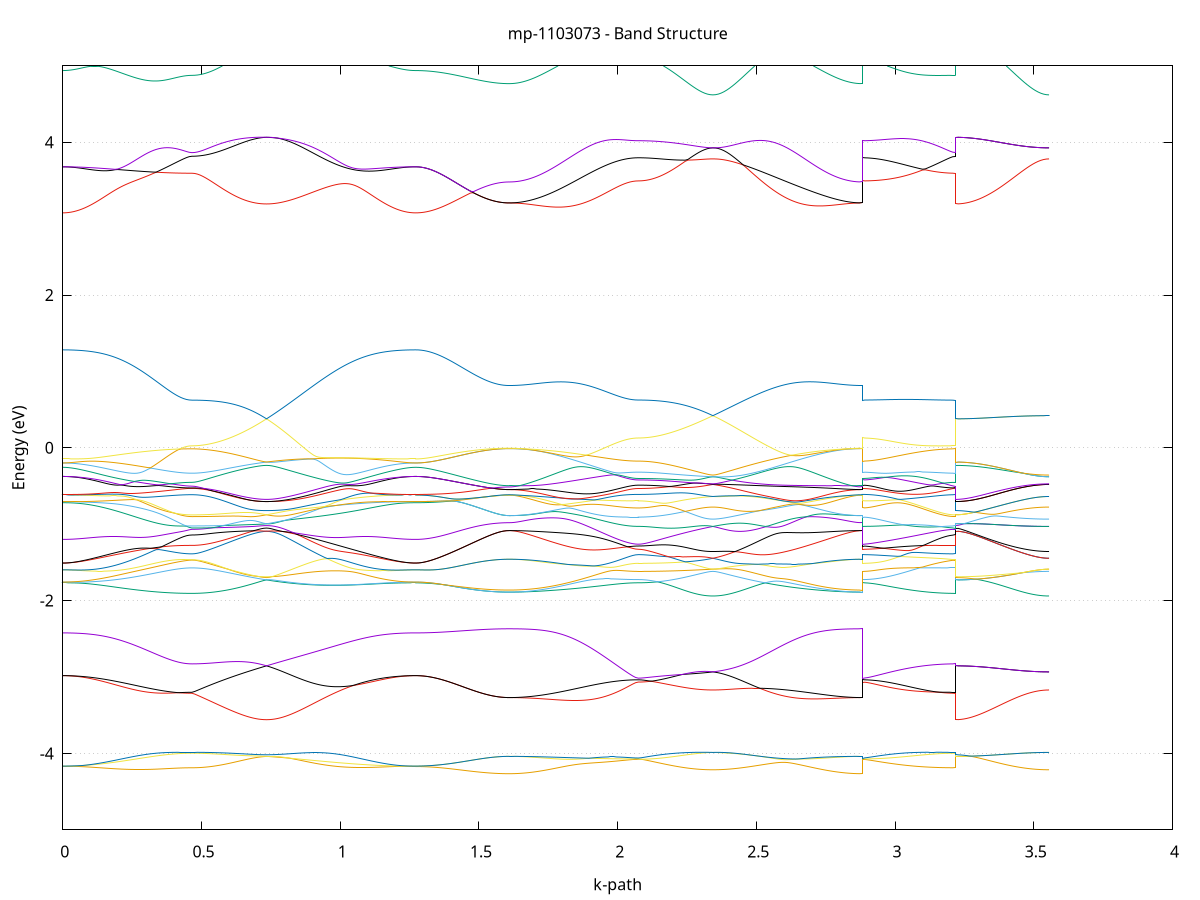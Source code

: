 set title 'mp-1103073 - Band Structure'
set xlabel 'k-path'
set ylabel 'Energy (eV)'
set grid y
set yrange [-5:5]
set terminal png size 800,600
set output 'mp-1103073_bands_gnuplot.png'
plot '-' using 1:2 with lines notitle, '-' using 1:2 with lines notitle, '-' using 1:2 with lines notitle, '-' using 1:2 with lines notitle, '-' using 1:2 with lines notitle, '-' using 1:2 with lines notitle, '-' using 1:2 with lines notitle, '-' using 1:2 with lines notitle, '-' using 1:2 with lines notitle, '-' using 1:2 with lines notitle, '-' using 1:2 with lines notitle, '-' using 1:2 with lines notitle, '-' using 1:2 with lines notitle, '-' using 1:2 with lines notitle, '-' using 1:2 with lines notitle, '-' using 1:2 with lines notitle, '-' using 1:2 with lines notitle, '-' using 1:2 with lines notitle, '-' using 1:2 with lines notitle, '-' using 1:2 with lines notitle, '-' using 1:2 with lines notitle, '-' using 1:2 with lines notitle, '-' using 1:2 with lines notitle, '-' using 1:2 with lines notitle, '-' using 1:2 with lines notitle, '-' using 1:2 with lines notitle, '-' using 1:2 with lines notitle, '-' using 1:2 with lines notitle, '-' using 1:2 with lines notitle, '-' using 1:2 with lines notitle, '-' using 1:2 with lines notitle, '-' using 1:2 with lines notitle, '-' using 1:2 with lines notitle, '-' using 1:2 with lines notitle, '-' using 1:2 with lines notitle, '-' using 1:2 with lines notitle, '-' using 1:2 with lines notitle, '-' using 1:2 with lines notitle, '-' using 1:2 with lines notitle, '-' using 1:2 with lines notitle, '-' using 1:2 with lines notitle, '-' using 1:2 with lines notitle, '-' using 1:2 with lines notitle, '-' using 1:2 with lines notitle, '-' using 1:2 with lines notitle, '-' using 1:2 with lines notitle, '-' using 1:2 with lines notitle, '-' using 1:2 with lines notitle, '-' using 1:2 with lines notitle, '-' using 1:2 with lines notitle, '-' using 1:2 with lines notitle, '-' using 1:2 with lines notitle, '-' using 1:2 with lines notitle, '-' using 1:2 with lines notitle, '-' using 1:2 with lines notitle, '-' using 1:2 with lines notitle, '-' using 1:2 with lines notitle, '-' using 1:2 with lines notitle, '-' using 1:2 with lines notitle, '-' using 1:2 with lines notitle, '-' using 1:2 with lines notitle, '-' using 1:2 with lines notitle, '-' using 1:2 with lines notitle, '-' using 1:2 with lines notitle, '-' using 1:2 with lines notitle, '-' using 1:2 with lines notitle, '-' using 1:2 with lines notitle, '-' using 1:2 with lines notitle, '-' using 1:2 with lines notitle, '-' using 1:2 with lines notitle, '-' using 1:2 with lines notitle, '-' using 1:2 with lines notitle, '-' using 1:2 with lines notitle, '-' using 1:2 with lines notitle, '-' using 1:2 with lines notitle, '-' using 1:2 with lines notitle, '-' using 1:2 with lines notitle, '-' using 1:2 with lines notitle, '-' using 1:2 with lines notitle, '-' using 1:2 with lines notitle, '-' using 1:2 with lines notitle, '-' using 1:2 with lines notitle, '-' using 1:2 with lines notitle, '-' using 1:2 with lines notitle, '-' using 1:2 with lines notitle, '-' using 1:2 with lines notitle, '-' using 1:2 with lines notitle, '-' using 1:2 with lines notitle, '-' using 1:2 with lines notitle, '-' using 1:2 with lines notitle, '-' using 1:2 with lines notitle, '-' using 1:2 with lines notitle, '-' using 1:2 with lines notitle, '-' using 1:2 with lines notitle, '-' using 1:2 with lines notitle, '-' using 1:2 with lines notitle
0.000000 -14.364854
0.009906 -14.364754
0.019811 -14.364454
0.029717 -14.364054
0.039622 -14.363454
0.049528 -14.362654
0.059433 -14.361654
0.069339 -14.360554
0.079244 -14.359254
0.089150 -14.357754
0.099055 -14.356054
0.108961 -14.354254
0.118866 -14.352254
0.128772 -14.350154
0.138677 -14.347854
0.148583 -14.345454
0.158489 -14.342854
0.168394 -14.340054
0.178300 -14.337254
0.188205 -14.334254
0.198111 -14.331054
0.208016 -14.327854
0.217922 -14.324454
0.227827 -14.320954
0.237733 -14.317454
0.247638 -14.313754
0.257544 -14.310054
0.267449 -14.306154
0.277355 -14.302354
0.287260 -14.298354
0.297166 -14.294454
0.307072 -14.290454
0.316977 -14.286454
0.326883 -14.282454
0.336788 -14.278454
0.346694 -14.274554
0.356599 -14.270754
0.366505 -14.267054
0.376410 -14.263454
0.386316 -14.260054
0.396221 -14.256854
0.406127 -14.253954
0.416032 -14.251354
0.425938 -14.249054
0.435844 -14.247254
0.445749 -14.245954
0.455655 -14.245154
0.465560 -14.244854
0.465560 -14.244854
0.475515 -14.244754
0.485471 -14.244554
0.495426 -14.244154
0.505381 -14.243554
0.515336 -14.242854
0.525291 -14.242054
0.535247 -14.240954
0.545202 -14.239854
0.555157 -14.238454
0.565112 -14.237054
0.575068 -14.235354
0.585023 -14.233654
0.594978 -14.231754
0.604933 -14.229654
0.614889 -14.227554
0.624844 -14.225254
0.634799 -14.222754
0.644754 -14.220254
0.654710 -14.217554
0.664665 -14.214854
0.674620 -14.211954
0.684575 -14.209054
0.694530 -14.205954
0.704486 -14.202854
0.714441 -14.199654
0.724396 -14.196354
0.734351 -14.192954
0.734351 -14.192954
0.744307 -14.196454
0.754262 -14.199954
0.764217 -14.203654
0.774172 -14.207354
0.784128 -14.211254
0.794083 -14.215154
0.804038 -14.219254
0.813993 -14.223354
0.823948 -14.227554
0.833904 -14.231754
0.843859 -14.236054
0.853814 -14.240354
0.863769 -14.244754
0.873725 -14.249154
0.883680 -14.253554
0.893635 -14.258054
0.903590 -14.262454
0.913546 -14.266954
0.923501 -14.271354
0.933456 -14.275754
0.943411 -14.280154
0.953366 -14.284454
0.963322 -14.288754
0.973277 -14.292954
0.983232 -14.297154
0.993187 -14.301254
1.003143 -14.305254
1.013098 -14.309154
1.023053 -14.313054
1.033008 -14.316754
1.042964 -14.320454
1.052919 -14.323954
1.062874 -14.327454
1.072829 -14.330754
1.082784 -14.333854
1.092740 -14.336954
1.102695 -14.339854
1.112650 -14.342554
1.122605 -14.345254
1.132561 -14.347654
1.142516 -14.349954
1.152471 -14.352154
1.162426 -14.354154
1.172382 -14.355954
1.182337 -14.357654
1.192292 -14.359154
1.202247 -14.360454
1.212202 -14.361654
1.222158 -14.362654
1.232113 -14.363454
1.242068 -14.364054
1.252023 -14.364454
1.261979 -14.364754
1.271934 -14.364854
1.271934 -14.364854
1.281847 -14.364754
1.291761 -14.364554
1.301674 -14.364154
1.311588 -14.363654
1.321501 -14.363054
1.331414 -14.362254
1.341328 -14.361354
1.351241 -14.360254
1.361155 -14.359054
1.371068 -14.357754
1.380982 -14.356354
1.390895 -14.354854
1.400808 -14.353154
1.410722 -14.351454
1.420635 -14.349654
1.430549 -14.347754
1.440462 -14.345854
1.450375 -14.343854
1.460289 -14.341754
1.470202 -14.339754
1.480116 -14.337754
1.490029 -14.335654
1.499943 -14.333654
1.509856 -14.331754
1.519769 -14.329854
1.529683 -14.328154
1.539596 -14.326554
1.549510 -14.325054
1.559423 -14.323754
1.569337 -14.322754
1.579250 -14.321854
1.589163 -14.321254
1.599077 -14.320854
1.608990 -14.320654
1.608990 -14.320654
1.618896 -14.320654
1.628801 -14.320354
1.638707 -14.320054
1.648612 -14.319554
1.658518 -14.318854
1.668423 -14.318054
1.678329 -14.317054
1.688235 -14.315954
1.698140 -14.314754
1.708046 -14.313354
1.717951 -14.311854
1.727857 -14.310154
1.737762 -14.308354
1.747668 -14.306454
1.757573 -14.304454
1.767479 -14.302354
1.777384 -14.300054
1.787290 -14.297654
1.797195 -14.295254
1.807101 -14.292654
1.817007 -14.290054
1.826912 -14.287254
1.836818 -14.284454
1.846723 -14.281654
1.856629 -14.278654
1.866534 -14.275654
1.876440 -14.272654
1.886345 -14.269554
1.896251 -14.266554
1.906156 -14.263454
1.916062 -14.260354
1.925967 -14.257254
1.935873 -14.254254
1.945778 -14.251254
1.955684 -14.248254
1.965590 -14.245454
1.975495 -14.242654
1.985401 -14.240054
1.995306 -14.237554
2.005212 -14.235254
2.015117 -14.233254
2.025023 -14.231354
2.034928 -14.229854
2.044834 -14.228554
2.054739 -14.227654
2.064645 -14.227054
2.074550 -14.226854
2.074550 -14.226854
2.084506 -14.226854
2.094461 -14.226654
2.104416 -14.226354
2.114371 -14.225954
2.124327 -14.225354
2.134282 -14.224754
2.144237 -14.223954
2.154192 -14.223054
2.164147 -14.222054
2.174103 -14.220954
2.184058 -14.219754
2.194013 -14.218454
2.203968 -14.217054
2.213924 -14.215554
2.223879 -14.213954
2.233834 -14.212254
2.243789 -14.210454
2.253745 -14.208654
2.263700 -14.206754
2.273655 -14.204854
2.283610 -14.202854
2.293565 -14.200754
2.303521 -14.198754
2.313476 -14.196554
2.323431 -14.194454
2.333386 -14.192254
2.343342 -14.190054
2.343342 -14.190054
2.353297 -14.192354
2.363252 -14.194654
2.373207 -14.197054
2.383163 -14.199554
2.393118 -14.202154
2.403073 -14.204854
2.413028 -14.207654
2.422983 -14.210454
2.432939 -14.213454
2.442894 -14.216354
2.452849 -14.219454
2.462804 -14.222554
2.472760 -14.225754
2.482715 -14.228954
2.492670 -14.232254
2.502625 -14.235454
2.512581 -14.238854
2.522536 -14.242154
2.532491 -14.245454
2.542446 -14.248854
2.552402 -14.252154
2.562357 -14.255554
2.572312 -14.258854
2.582267 -14.262154
2.592222 -14.265454
2.602178 -14.268654
2.612133 -14.271854
2.622088 -14.274954
2.632043 -14.278054
2.641999 -14.281054
2.651954 -14.284054
2.661909 -14.286854
2.671864 -14.289654
2.681820 -14.292354
2.691775 -14.294954
2.701730 -14.297454
2.711685 -14.299854
2.721640 -14.302154
2.731596 -14.304254
2.741551 -14.306354
2.751506 -14.308254
2.761461 -14.310054
2.771417 -14.311754
2.781372 -14.313254
2.791327 -14.314654
2.801282 -14.315954
2.811238 -14.317054
2.821193 -14.317954
2.831148 -14.318854
2.841103 -14.319454
2.851058 -14.320054
2.861014 -14.320354
2.870969 -14.320654
2.880924 -14.320654
2.880924 -14.226854
2.890838 -14.226954
2.900751 -14.227054
2.910664 -14.227354
2.920578 -14.227654
2.930491 -14.228054
2.940405 -14.228554
2.950318 -14.229154
2.960232 -14.229754
2.970145 -14.230454
2.980058 -14.231154
2.989972 -14.231954
2.999885 -14.232754
3.009799 -14.233554
3.019712 -14.234354
3.029626 -14.235154
3.039539 -14.235954
3.049452 -14.236854
3.059366 -14.237654
3.069279 -14.238454
3.079193 -14.239154
3.089106 -14.239854
3.099019 -14.240554
3.108933 -14.241254
3.118846 -14.241854
3.128760 -14.242354
3.138673 -14.242854
3.148587 -14.243354
3.158500 -14.243754
3.168413 -14.244054
3.178327 -14.244354
3.188240 -14.244554
3.198154 -14.244754
3.208067 -14.244854
3.217981 -14.244854
3.217981 -14.192954
3.227894 -14.192954
3.237807 -14.192954
3.247721 -14.192954
3.257634 -14.192854
3.267548 -14.192854
3.277461 -14.192754
3.287375 -14.192654
3.297288 -14.192654
3.307201 -14.192554
3.317115 -14.192454
3.327028 -14.192254
3.336942 -14.192154
3.346855 -14.192054
3.356768 -14.191954
3.366682 -14.191854
3.376595 -14.191654
3.386509 -14.191554
3.396422 -14.191454
3.406336 -14.191254
3.416249 -14.191154
3.426162 -14.191054
3.436076 -14.190854
3.445989 -14.190754
3.455903 -14.190654
3.465816 -14.190554
3.475730 -14.190454
3.485643 -14.190354
3.495556 -14.190354
3.505470 -14.190254
3.515383 -14.190154
3.525297 -14.190154
3.535210 -14.190154
3.545124 -14.190154
3.555037 -14.190054
e
0.000000 -14.075054
0.009906 -14.075054
0.019811 -14.075154
0.029717 -14.075354
0.039622 -14.075554
0.049528 -14.075854
0.059433 -14.076254
0.069339 -14.076754
0.079244 -14.077254
0.089150 -14.077854
0.099055 -14.078454
0.108961 -14.079254
0.118866 -14.080054
0.128772 -14.081054
0.138677 -14.082054
0.148583 -14.083154
0.158489 -14.084354
0.168394 -14.085554
0.178300 -14.086954
0.188205 -14.088454
0.198111 -14.090054
0.208016 -14.091754
0.217922 -14.093554
0.227827 -14.095454
0.237733 -14.097454
0.247638 -14.099554
0.257544 -14.101754
0.267449 -14.104054
0.277355 -14.106454
0.287260 -14.108954
0.297166 -14.111554
0.307072 -14.114154
0.316977 -14.116854
0.326883 -14.119654
0.336788 -14.122454
0.346694 -14.125254
0.356599 -14.128054
0.366505 -14.130854
0.376410 -14.133554
0.386316 -14.136154
0.396221 -14.138654
0.406127 -14.140954
0.416032 -14.143054
0.425938 -14.144854
0.435844 -14.146354
0.445749 -14.147354
0.455655 -14.148054
0.465560 -14.148254
0.465560 -14.148254
0.475515 -14.148354
0.485471 -14.148554
0.495426 -14.148854
0.505381 -14.149254
0.515336 -14.149754
0.525291 -14.150354
0.535247 -14.151154
0.545202 -14.151954
0.555157 -14.152954
0.565112 -14.154054
0.575068 -14.155354
0.585023 -14.156654
0.594978 -14.158154
0.604933 -14.159854
0.614889 -14.161554
0.624844 -14.163454
0.634799 -14.165454
0.644754 -14.167654
0.654710 -14.169954
0.664665 -14.172354
0.674620 -14.174954
0.684575 -14.177554
0.694530 -14.180454
0.704486 -14.183354
0.714441 -14.186454
0.724396 -14.189654
0.734351 -14.192954
0.734351 -14.192954
0.744307 -14.189554
0.754262 -14.186154
0.764217 -14.182554
0.774172 -14.179054
0.784128 -14.175454
0.794083 -14.171854
0.804038 -14.168254
0.813993 -14.164654
0.823948 -14.161054
0.833904 -14.157454
0.843859 -14.153854
0.853814 -14.150354
0.863769 -14.146854
0.873725 -14.143354
0.883680 -14.139854
0.893635 -14.136454
0.903590 -14.133154
0.913546 -14.129954
0.923501 -14.126754
0.933456 -14.123654
0.943411 -14.120554
0.953366 -14.117654
0.963322 -14.114754
0.973277 -14.112054
0.983232 -14.109354
0.993187 -14.106854
1.003143 -14.104354
1.013098 -14.102054
1.023053 -14.099754
1.033008 -14.097654
1.042964 -14.095654
1.052919 -14.093754
1.062874 -14.091854
1.072829 -14.090154
1.082784 -14.088554
1.092740 -14.087054
1.102695 -14.085654
1.112650 -14.084354
1.122605 -14.083154
1.132561 -14.082054
1.142516 -14.081054
1.152471 -14.080154
1.162426 -14.079254
1.172382 -14.078554
1.182337 -14.077854
1.192292 -14.077254
1.202247 -14.076754
1.212202 -14.076254
1.222158 -14.075854
1.232113 -14.075554
1.242068 -14.075354
1.252023 -14.075154
1.261979 -14.075054
1.271934 -14.075054
1.271934 -14.075054
1.281847 -14.075154
1.291761 -14.075654
1.301674 -14.076354
1.311588 -14.077254
1.321501 -14.078554
1.331414 -14.079954
1.341328 -14.081754
1.351241 -14.083654
1.361155 -14.085854
1.371068 -14.088254
1.380982 -14.090854
1.390895 -14.093554
1.400808 -14.096454
1.410722 -14.099554
1.420635 -14.102654
1.430549 -14.105854
1.440462 -14.109154
1.450375 -14.112554
1.460289 -14.115854
1.470202 -14.119154
1.480116 -14.122454
1.490029 -14.125754
1.499943 -14.128854
1.509856 -14.131854
1.519769 -14.134654
1.529683 -14.137354
1.539596 -14.139754
1.549510 -14.141954
1.559423 -14.143854
1.569337 -14.145454
1.579250 -14.146654
1.589163 -14.147554
1.599077 -14.148154
1.608990 -14.148354
1.608990 -14.148354
1.618896 -14.148354
1.628801 -14.148254
1.638707 -14.148254
1.648612 -14.148154
1.658518 -14.148154
1.668423 -14.148054
1.678329 -14.147954
1.688235 -14.147754
1.698140 -14.147654
1.708046 -14.147554
1.717951 -14.147354
1.727857 -14.147254
1.737762 -14.147154
1.747668 -14.147054
1.757573 -14.146954
1.767479 -14.146854
1.777384 -14.146754
1.787290 -14.146754
1.797195 -14.146754
1.807101 -14.146854
1.817007 -14.146854
1.826912 -14.147054
1.836818 -14.147254
1.846723 -14.147454
1.856629 -14.147754
1.866534 -14.148154
1.876440 -14.148554
1.886345 -14.149054
1.896251 -14.149654
1.906156 -14.150254
1.916062 -14.150954
1.925967 -14.151754
1.935873 -14.152554
1.945778 -14.153454
1.955684 -14.154354
1.965590 -14.155354
1.975495 -14.156354
1.985401 -14.157354
1.995306 -14.158454
2.005212 -14.159354
2.015117 -14.160354
2.025023 -14.161154
2.034928 -14.161954
2.044834 -14.162554
2.054739 -14.163054
2.064645 -14.163354
2.074550 -14.163454
2.074550 -14.163454
2.084506 -14.163454
2.094461 -14.163554
2.104416 -14.163654
2.114371 -14.163954
2.124327 -14.164154
2.134282 -14.164554
2.144237 -14.164954
2.154192 -14.165454
2.164147 -14.165954
2.174103 -14.166554
2.184058 -14.167254
2.194013 -14.168054
2.203968 -14.168854
2.213924 -14.169854
2.223879 -14.170854
2.233834 -14.171954
2.243789 -14.173154
2.253745 -14.174354
2.263700 -14.175754
2.273655 -14.177154
2.283610 -14.178754
2.293565 -14.180354
2.303521 -14.182154
2.313476 -14.183954
2.323431 -14.185954
2.333386 -14.187954
2.343342 -14.190054
2.343342 -14.190054
2.353297 -14.187954
2.363252 -14.185754
2.373207 -14.183554
2.383163 -14.181354
2.393118 -14.179254
2.403073 -14.177154
2.413028 -14.175054
2.422983 -14.173054
2.432939 -14.171154
2.442894 -14.169154
2.452849 -14.167354
2.462804 -14.165554
2.472760 -14.163854
2.482715 -14.162254
2.492670 -14.160654
2.502625 -14.159154
2.512581 -14.157754
2.522536 -14.156454
2.532491 -14.155254
2.542446 -14.154154
2.552402 -14.153054
2.562357 -14.152154
2.572312 -14.151254
2.582267 -14.150454
2.592222 -14.149754
2.602178 -14.149154
2.612133 -14.148654
2.622088 -14.148154
2.632043 -14.147854
2.641999 -14.147454
2.651954 -14.147254
2.661909 -14.147054
2.671864 -14.146954
2.681820 -14.146854
2.691775 -14.146754
2.701730 -14.146754
2.711685 -14.146754
2.721640 -14.146854
2.731596 -14.146954
2.741551 -14.147054
2.751506 -14.147154
2.761461 -14.147254
2.771417 -14.147354
2.781372 -14.147554
2.791327 -14.147654
2.801282 -14.147754
2.811238 -14.147854
2.821193 -14.148054
2.831148 -14.148154
2.841103 -14.148154
2.851058 -14.148254
2.861014 -14.148254
2.870969 -14.148354
2.880924 -14.148354
2.880924 -14.163454
2.890838 -14.163354
2.900751 -14.163254
2.910664 -14.163054
2.920578 -14.162754
2.930491 -14.162354
2.940405 -14.161954
2.950318 -14.161454
2.960232 -14.160954
2.970145 -14.160354
2.980058 -14.159754
2.989972 -14.159054
2.999885 -14.158354
3.009799 -14.157654
3.019712 -14.156954
3.029626 -14.156254
3.039539 -14.155554
3.049452 -14.154854
3.059366 -14.154254
3.069279 -14.153554
3.079193 -14.152954
3.089106 -14.152354
3.099019 -14.151754
3.108933 -14.151254
3.118846 -14.150754
3.128760 -14.150254
3.138673 -14.149854
3.148587 -14.149554
3.158500 -14.149154
3.168413 -14.148954
3.178327 -14.148654
3.188240 -14.148554
3.198154 -14.148354
3.208067 -14.148354
3.217981 -14.148254
3.217981 -14.192954
3.227894 -14.192954
3.237807 -14.192954
3.247721 -14.192954
3.257634 -14.192854
3.267548 -14.192854
3.277461 -14.192754
3.287375 -14.192654
3.297288 -14.192554
3.307201 -14.192454
3.317115 -14.192354
3.327028 -14.192254
3.336942 -14.192154
3.346855 -14.192054
3.356768 -14.191954
3.366682 -14.191754
3.376595 -14.191654
3.386509 -14.191554
3.396422 -14.191354
3.406336 -14.191254
3.416249 -14.191154
3.426162 -14.191054
3.436076 -14.190854
3.445989 -14.190754
3.455903 -14.190654
3.465816 -14.190554
3.475730 -14.190454
3.485643 -14.190354
3.495556 -14.190254
3.505470 -14.190254
3.515383 -14.190154
3.525297 -14.190154
3.535210 -14.190154
3.545124 -14.190054
3.555037 -14.190054
e
0.000000 -13.489854
0.009906 -13.489754
0.019811 -13.489654
0.029717 -13.489354
0.039622 -13.488954
0.049528 -13.488554
0.059433 -13.487954
0.069339 -13.487354
0.079244 -13.486554
0.089150 -13.485754
0.099055 -13.484854
0.108961 -13.483954
0.118866 -13.482954
0.128772 -13.481854
0.138677 -13.480954
0.148583 -13.480254
0.158489 -13.480554
0.168394 -13.481854
0.178300 -13.483454
0.188205 -13.485154
0.198111 -13.486854
0.208016 -13.488554
0.217922 -13.490154
0.227827 -13.491854
0.237733 -13.493454
0.247638 -13.494954
0.257544 -13.496454
0.267449 -13.497854
0.277355 -13.499154
0.287260 -13.500454
0.297166 -13.501654
0.307072 -13.502754
0.316977 -13.503754
0.326883 -13.504654
0.336788 -13.505454
0.346694 -13.506254
0.356599 -13.506954
0.366505 -13.507454
0.376410 -13.507954
0.386316 -13.508454
0.396221 -13.508754
0.406127 -13.509054
0.416032 -13.509354
0.425938 -13.509554
0.435844 -13.509654
0.445749 -13.509754
0.455655 -13.509854
0.465560 -13.509854
0.465560 -13.509854
0.475515 -13.510254
0.485471 -13.511254
0.495426 -13.512754
0.505381 -13.514554
0.515336 -13.516554
0.525291 -13.518654
0.535247 -13.520954
0.545202 -13.523154
0.555157 -13.525354
0.565112 -13.527654
0.575068 -13.529754
0.585023 -13.531954
0.594978 -13.533954
0.604933 -13.535954
0.614889 -13.537854
0.624844 -13.539554
0.634799 -13.541254
0.644754 -13.542754
0.654710 -13.544154
0.664665 -13.545354
0.674620 -13.546454
0.684575 -13.547454
0.694530 -13.548154
0.704486 -13.548754
0.714441 -13.549254
0.724396 -13.549454
0.734351 -13.549554
0.734351 -13.549554
0.744307 -13.549454
0.754262 -13.549254
0.764217 -13.548754
0.774172 -13.548154
0.784128 -13.547454
0.794083 -13.546454
0.804038 -13.545354
0.813993 -13.544154
0.823948 -13.542754
0.833904 -13.541154
0.843859 -13.539454
0.853814 -13.537654
0.863769 -13.535754
0.873725 -13.533754
0.883680 -13.531554
0.893635 -13.529354
0.903590 -13.527054
0.913546 -13.524654
0.923501 -13.522154
0.933456 -13.519654
0.943411 -13.517054
0.953366 -13.514454
0.963322 -13.511854
0.973277 -13.509254
0.983232 -13.506654
0.993187 -13.504054
1.003143 -13.501454
1.013098 -13.498854
1.023053 -13.496354
1.033008 -13.493854
1.042964 -13.491454
1.052919 -13.489154
1.062874 -13.486854
1.072829 -13.484754
1.082784 -13.482654
1.092740 -13.480654
1.102695 -13.478954
1.112650 -13.478454
1.122605 -13.479454
1.132561 -13.480554
1.142516 -13.481654
1.152471 -13.482754
1.162426 -13.483854
1.172382 -13.484854
1.182337 -13.485754
1.192292 -13.486554
1.202247 -13.487254
1.212202 -13.487954
1.222158 -13.488554
1.232113 -13.488954
1.242068 -13.489354
1.252023 -13.489654
1.261979 -13.489754
1.271934 -13.489854
1.271934 -13.489854
1.281847 -13.489754
1.291761 -13.489454
1.301674 -13.489154
1.311588 -13.488554
1.321501 -13.487854
1.331414 -13.487054
1.341328 -13.486154
1.351241 -13.485054
1.361155 -13.483854
1.371068 -13.482554
1.380982 -13.481254
1.390895 -13.479754
1.400808 -13.478254
1.410722 -13.476754
1.420635 -13.475454
1.430549 -13.476654
1.440462 -13.477754
1.450375 -13.478854
1.460289 -13.479954
1.470202 -13.480954
1.480116 -13.481954
1.490029 -13.482854
1.499943 -13.483654
1.509856 -13.484454
1.519769 -13.485154
1.529683 -13.485854
1.539596 -13.486454
1.549510 -13.486954
1.559423 -13.487354
1.569337 -13.487754
1.579250 -13.488054
1.589163 -13.488254
1.599077 -13.488354
1.608990 -13.488354
1.608990 -13.488354
1.618896 -13.488454
1.628801 -13.488554
1.638707 -13.488854
1.648612 -13.489254
1.658518 -13.489754
1.668423 -13.490254
1.678329 -13.490954
1.688235 -13.491754
1.698140 -13.492654
1.708046 -13.493654
1.717951 -13.494654
1.727857 -13.495854
1.737762 -13.497054
1.747668 -13.498354
1.757573 -13.499654
1.767479 -13.501054
1.777384 -13.502554
1.787290 -13.503954
1.797195 -13.505454
1.807101 -13.506954
1.817007 -13.508554
1.826912 -13.510054
1.836818 -13.511554
1.846723 -13.512954
1.856629 -13.514354
1.866534 -13.515754
1.876440 -13.517154
1.886345 -13.518354
1.896251 -13.519554
1.906156 -13.520654
1.916062 -13.521754
1.925967 -13.522654
1.935873 -13.523554
1.945778 -13.524354
1.955684 -13.525054
1.965590 -13.525654
1.975495 -13.526154
1.985401 -13.526554
1.995306 -13.526854
2.005212 -13.527154
2.015117 -13.527354
2.025023 -13.527554
2.034928 -13.527654
2.044834 -13.527654
2.054739 -13.527754
2.064645 -13.527754
2.074550 -13.527754
2.074550 -13.527754
2.084506 -13.527654
2.094461 -13.527454
2.104416 -13.527054
2.114371 -13.526554
2.124327 -13.525854
2.134282 -13.525054
2.144237 -13.524054
2.154192 -13.522954
2.164147 -13.521754
2.174103 -13.520354
2.184058 -13.518754
2.194013 -13.517154
2.203968 -13.515354
2.213924 -13.513354
2.223879 -13.511354
2.233834 -13.509154
2.243789 -13.506854
2.253745 -13.504454
2.263700 -13.502054
2.273655 -13.499454
2.283610 -13.496754
2.293565 -13.494054
2.303521 -13.491354
2.313476 -13.488654
2.323431 -13.486254
2.333386 -13.484754
2.343342 -13.484754
2.343342 -13.484754
2.353297 -13.484754
2.363252 -13.485754
2.373207 -13.487954
2.383163 -13.490354
2.393118 -13.492754
2.403073 -13.495154
2.413028 -13.497454
2.422983 -13.499554
2.432939 -13.501554
2.442894 -13.503454
2.452849 -13.505254
2.462804 -13.506854
2.472760 -13.508254
2.482715 -13.509454
2.492670 -13.510554
2.502625 -13.511554
2.512581 -13.512254
2.522536 -13.512954
2.532491 -13.513354
2.542446 -13.513654
2.552402 -13.513754
2.562357 -13.513754
2.572312 -13.513654
2.582267 -13.513354
2.592222 -13.512954
2.602178 -13.512454
2.612133 -13.511754
2.622088 -13.511054
2.632043 -13.510154
2.641999 -13.509254
2.651954 -13.508254
2.661909 -13.507154
2.671864 -13.506054
2.681820 -13.504954
2.691775 -13.503754
2.701730 -13.502554
2.711685 -13.501354
2.721640 -13.500154
2.731596 -13.498954
2.741551 -13.497754
2.751506 -13.496654
2.761461 -13.495554
2.771417 -13.494454
2.781372 -13.493454
2.791327 -13.492554
2.801282 -13.491754
2.811238 -13.490954
2.821193 -13.490254
2.831148 -13.489754
2.841103 -13.489254
2.851058 -13.488854
2.861014 -13.488554
2.870969 -13.488454
2.880924 -13.488354
2.880924 -13.527754
2.890838 -13.527754
2.900751 -13.527754
2.910664 -13.527654
2.920578 -13.527654
2.930491 -13.527554
2.940405 -13.527454
2.950318 -13.527254
2.960232 -13.527054
2.970145 -13.526854
2.980058 -13.526554
2.989972 -13.526154
2.999885 -13.525754
3.009799 -13.525254
3.019712 -13.524654
3.029626 -13.524054
3.039539 -13.523354
3.049452 -13.522654
3.059366 -13.521854
3.069279 -13.520954
3.079193 -13.520054
3.089106 -13.519154
3.099019 -13.518154
3.108933 -13.517154
3.118846 -13.516154
3.128760 -13.515154
3.138673 -13.514254
3.148587 -13.513354
3.158500 -13.512554
3.168413 -13.511754
3.178327 -13.511054
3.188240 -13.510554
3.198154 -13.510154
3.208067 -13.509954
3.217981 -13.509854
3.217981 -13.549554
3.227894 -13.549554
3.237807 -13.549354
3.247721 -13.548954
3.257634 -13.548454
3.267548 -13.547854
3.277461 -13.547154
3.287375 -13.546254
3.297288 -13.545254
3.307201 -13.544154
3.317115 -13.542854
3.327028 -13.541454
3.336942 -13.539954
3.346855 -13.538254
3.356768 -13.536454
3.366682 -13.534554
3.376595 -13.532554
3.386509 -13.530454
3.396422 -13.528154
3.406336 -13.525754
3.416249 -13.523354
3.426162 -13.520754
3.436076 -13.518054
3.445989 -13.515254
3.455903 -13.512354
3.465816 -13.509454
3.475730 -13.506354
3.485643 -13.503254
3.495556 -13.500154
3.505470 -13.496954
3.515383 -13.493754
3.525297 -13.490654
3.535210 -13.487854
3.545124 -13.485654
3.555037 -13.484754
e
0.000000 -13.462954
0.009906 -13.463054
0.019811 -13.463254
0.029717 -13.463654
0.039622 -13.464254
0.049528 -13.464854
0.059433 -13.465754
0.069339 -13.466654
0.079244 -13.467754
0.089150 -13.468954
0.099055 -13.470254
0.108961 -13.471554
0.118866 -13.473054
0.128772 -13.474454
0.138677 -13.475954
0.148583 -13.477054
0.158489 -13.477154
0.168394 -13.476354
0.178300 -13.475254
0.188205 -13.476154
0.198111 -13.477254
0.208016 -13.478254
0.217922 -13.479154
0.227827 -13.480154
0.237733 -13.481154
0.247638 -13.482054
0.257544 -13.482954
0.267449 -13.483854
0.277355 -13.484754
0.287260 -13.485554
0.297166 -13.486354
0.307072 -13.487054
0.316977 -13.487754
0.326883 -13.488454
0.336788 -13.489054
0.346694 -13.489654
0.356599 -13.490254
0.366505 -13.490754
0.376410 -13.491154
0.386316 -13.491554
0.396221 -13.491954
0.406127 -13.492254
0.416032 -13.492554
0.425938 -13.492754
0.435844 -13.492954
0.445749 -13.493054
0.455655 -13.493154
0.465560 -13.493154
0.465560 -13.493154
0.475515 -13.492854
0.485471 -13.491954
0.495426 -13.490654
0.505381 -13.489054
0.515336 -13.487354
0.525291 -13.485654
0.535247 -13.483854
0.545202 -13.482154
0.555157 -13.480454
0.565112 -13.478754
0.575068 -13.477154
0.585023 -13.475654
0.594978 -13.474154
0.604933 -13.472754
0.614889 -13.471354
0.624844 -13.470154
0.634799 -13.468954
0.644754 -13.467754
0.654710 -13.466754
0.664665 -13.465754
0.674620 -13.464754
0.684575 -13.463854
0.694530 -13.463054
0.704486 -13.462354
0.714441 -13.461654
0.724396 -13.460954
0.734351 -13.460354
0.734351 -13.460354
0.744307 -13.461054
0.754262 -13.461854
0.764217 -13.462754
0.774172 -13.463754
0.784128 -13.464854
0.794083 -13.466054
0.804038 -13.467354
0.813993 -13.468654
0.823948 -13.469954
0.833904 -13.471354
0.843859 -13.472754
0.853814 -13.474054
0.863769 -13.475354
0.873725 -13.476654
0.883680 -13.477754
0.893635 -13.478954
0.903590 -13.479954
0.913546 -13.480954
0.923501 -13.481754
0.933456 -13.482554
0.943411 -13.483154
0.953366 -13.483754
0.963322 -13.484154
0.973277 -13.484454
0.983232 -13.484554
0.993187 -13.484654
1.003143 -13.484554
1.013098 -13.484354
1.023053 -13.484054
1.033008 -13.483654
1.042964 -13.483054
1.052919 -13.482454
1.062874 -13.481654
1.072829 -13.480854
1.082784 -13.479954
1.092740 -13.478954
1.102695 -13.477854
1.112650 -13.476754
1.122605 -13.475654
1.132561 -13.474454
1.142516 -13.473254
1.152471 -13.472054
1.162426 -13.470854
1.172382 -13.469754
1.182337 -13.468554
1.192292 -13.467554
1.202247 -13.466554
1.212202 -13.465654
1.222158 -13.464854
1.232113 -13.464254
1.242068 -13.463654
1.252023 -13.463254
1.261979 -13.463054
1.271934 -13.462954
1.271934 -13.462954
1.281847 -13.463054
1.291761 -13.463254
1.301674 -13.463654
1.311588 -13.464254
1.321501 -13.464854
1.331414 -13.465654
1.341328 -13.466554
1.351241 -13.467554
1.361155 -13.468554
1.371068 -13.469654
1.380982 -13.470754
1.390895 -13.471954
1.400808 -13.473154
1.410722 -13.474354
1.420635 -13.475454
1.430549 -13.476654
1.440462 -13.477754
1.450375 -13.478854
1.460289 -13.479954
1.470202 -13.480954
1.480116 -13.481954
1.490029 -13.482854
1.499943 -13.483654
1.509856 -13.484454
1.519769 -13.485154
1.529683 -13.485854
1.539596 -13.486454
1.549510 -13.486954
1.559423 -13.487354
1.569337 -13.487754
1.579250 -13.487954
1.589163 -13.488154
1.599077 -13.488354
1.608990 -13.488354
1.608990 -13.488354
1.618896 -13.488354
1.628801 -13.488254
1.638707 -13.488154
1.648612 -13.488054
1.658518 -13.487854
1.668423 -13.487654
1.678329 -13.487454
1.688235 -13.487154
1.698140 -13.486854
1.708046 -13.486454
1.717951 -13.486054
1.727857 -13.485654
1.737762 -13.485154
1.747668 -13.484654
1.757573 -13.484154
1.767479 -13.483554
1.777384 -13.483054
1.787290 -13.482354
1.797195 -13.481754
1.807101 -13.481054
1.817007 -13.480354
1.826912 -13.479654
1.836818 -13.478954
1.846723 -13.478154
1.856629 -13.477454
1.866534 -13.476654
1.876440 -13.475854
1.886345 -13.475054
1.896251 -13.474254
1.906156 -13.473454
1.916062 -13.472654
1.925967 -13.471854
1.935873 -13.471054
1.945778 -13.470454
1.955684 -13.472354
1.965590 -13.474154
1.975495 -13.475854
1.985401 -13.477554
1.995306 -13.479154
2.005212 -13.480654
2.015117 -13.481954
2.025023 -13.483154
2.034928 -13.484154
2.044834 -13.484954
2.054739 -13.485554
2.064645 -13.485854
2.074550 -13.485954
2.074550 -13.485954
2.084506 -13.485954
2.094461 -13.485954
2.104416 -13.485954
2.114371 -13.485954
2.124327 -13.485954
2.134282 -13.485854
2.144237 -13.485854
2.154192 -13.485854
2.164147 -13.485754
2.174103 -13.485754
2.184058 -13.485654
2.194013 -13.485654
2.203968 -13.485554
2.213924 -13.485454
2.223879 -13.485454
2.233834 -13.485354
2.243789 -13.485254
2.253745 -13.485154
2.263700 -13.485154
2.273655 -13.485054
2.283610 -13.484954
2.293565 -13.484854
2.303521 -13.484854
2.313476 -13.484754
2.323431 -13.484754
2.333386 -13.484254
2.343342 -13.483454
2.343342 -13.483454
2.353297 -13.484054
2.363252 -13.484654
2.373207 -13.484554
2.383163 -13.484254
2.393118 -13.483954
2.403073 -13.483454
2.413028 -13.483254
2.422983 -13.483154
2.432939 -13.483054
2.442894 -13.482954
2.452849 -13.482854
2.462804 -13.482854
2.472760 -13.482754
2.482715 -13.482654
2.492670 -13.482654
2.502625 -13.482554
2.512581 -13.482554
2.522536 -13.482454
2.532491 -13.482454
2.542446 -13.482454
2.552402 -13.482454
2.562357 -13.482454
2.572312 -13.482454
2.582267 -13.482554
2.592222 -13.482554
2.602178 -13.482654
2.612133 -13.482754
2.622088 -13.482854
2.632043 -13.482954
2.641999 -13.483054
2.651954 -13.483254
2.661909 -13.483454
2.671864 -13.483654
2.681820 -13.483854
2.691775 -13.484054
2.701730 -13.484354
2.711685 -13.484554
2.721640 -13.484854
2.731596 -13.485154
2.741551 -13.485454
2.751506 -13.485754
2.761461 -13.486054
2.771417 -13.486354
2.781372 -13.486654
2.791327 -13.486954
2.801282 -13.487254
2.811238 -13.487454
2.821193 -13.487654
2.831148 -13.487854
2.841103 -13.488054
2.851058 -13.488154
2.861014 -13.488254
2.870969 -13.488354
2.880924 -13.488354
2.880924 -13.485954
2.890838 -13.485954
2.900751 -13.485654
2.910664 -13.485354
2.920578 -13.484854
2.930491 -13.484254
2.940405 -13.483554
2.950318 -13.482754
2.960232 -13.481854
2.970145 -13.480854
2.980058 -13.479854
2.989972 -13.478854
2.999885 -13.477854
3.009799 -13.476754
3.019712 -13.477554
3.029626 -13.478854
3.039539 -13.480154
3.049452 -13.481454
3.059366 -13.482654
3.069279 -13.483854
3.079193 -13.484954
3.089106 -13.486054
3.099019 -13.487054
3.108933 -13.487954
3.118846 -13.488854
3.128760 -13.489654
3.138673 -13.490354
3.148587 -13.491054
3.158500 -13.491554
3.168413 -13.492054
3.178327 -13.492454
3.188240 -13.492754
3.198154 -13.492954
3.208067 -13.493154
3.217981 -13.493154
3.217981 -13.460354
3.227894 -13.460454
3.237807 -13.460654
3.247721 -13.460854
3.257634 -13.461254
3.267548 -13.461754
3.277461 -13.462354
3.287375 -13.462954
3.297288 -13.463754
3.307201 -13.464554
3.317115 -13.465354
3.327028 -13.466354
3.336942 -13.467254
3.346855 -13.468354
3.356768 -13.469354
3.366682 -13.470454
3.376595 -13.471454
3.386509 -13.472554
3.396422 -13.473554
3.406336 -13.474654
3.416249 -13.475654
3.426162 -13.476554
3.436076 -13.477554
3.445989 -13.478354
3.455903 -13.479254
3.465816 -13.479954
3.475730 -13.480654
3.485643 -13.481354
3.495556 -13.481854
3.505470 -13.482354
3.515383 -13.482754
3.525297 -13.483054
3.535210 -13.483254
3.545124 -13.483354
3.555037 -13.483454
e
0.000000 -13.462954
0.009906 -13.463054
0.019811 -13.463154
0.029717 -13.463454
0.039622 -13.463754
0.049528 -13.464254
0.059433 -13.464754
0.069339 -13.465354
0.079244 -13.466054
0.089150 -13.466754
0.099055 -13.467554
0.108961 -13.468454
0.118866 -13.469254
0.128772 -13.470254
0.138677 -13.471154
0.148583 -13.472154
0.158489 -13.473154
0.168394 -13.474154
0.178300 -13.475154
0.188205 -13.474154
0.198111 -13.473054
0.208016 -13.471954
0.217922 -13.470854
0.227827 -13.469854
0.237733 -13.469054
0.247638 -13.468254
0.257544 -13.467554
0.267449 -13.467054
0.277355 -13.466654
0.287260 -13.466354
0.297166 -13.466154
0.307072 -13.466154
0.316977 -13.466254
0.326883 -13.466354
0.336788 -13.466654
0.346694 -13.467054
0.356599 -13.467454
0.366505 -13.467854
0.376410 -13.468354
0.386316 -13.468754
0.396221 -13.469254
0.406127 -13.469654
0.416032 -13.470054
0.425938 -13.470354
0.435844 -13.470654
0.445749 -13.470854
0.455655 -13.471054
0.465560 -13.471054
0.465560 -13.471054
0.475515 -13.471054
0.485471 -13.470854
0.495426 -13.470654
0.505381 -13.470354
0.515336 -13.469954
0.525291 -13.469554
0.535247 -13.469054
0.545202 -13.468454
0.555157 -13.467754
0.565112 -13.467154
0.575068 -13.466354
0.585023 -13.465654
0.594978 -13.464854
0.604933 -13.464054
0.614889 -13.463254
0.624844 -13.462554
0.634799 -13.461854
0.644754 -13.461154
0.654710 -13.460654
0.664665 -13.460154
0.674620 -13.459754
0.684575 -13.459454
0.694530 -13.459354
0.704486 -13.459354
0.714441 -13.459554
0.724396 -13.459954
0.734351 -13.460354
0.734351 -13.460354
0.744307 -13.459854
0.754262 -13.459354
0.764217 -13.458954
0.774172 -13.458554
0.784128 -13.458254
0.794083 -13.457954
0.804038 -13.457654
0.813993 -13.457454
0.823948 -13.457354
0.833904 -13.457254
0.843859 -13.457254
0.853814 -13.457254
0.863769 -13.457254
0.873725 -13.457454
0.883680 -13.457554
0.893635 -13.457854
0.903590 -13.458154
0.913546 -13.458454
0.923501 -13.458854
0.933456 -13.459354
0.943411 -13.459954
0.953366 -13.460554
0.963322 -13.461254
0.973277 -13.461954
0.983232 -13.462854
0.993187 -13.463754
1.003143 -13.464654
1.013098 -13.465654
1.023053 -13.466754
1.033008 -13.467854
1.042964 -13.469054
1.052919 -13.470254
1.062874 -13.471554
1.072829 -13.472754
1.082784 -13.474054
1.092740 -13.475254
1.102695 -13.476354
1.112650 -13.476254
1.122605 -13.474954
1.132561 -13.473354
1.142516 -13.471954
1.152471 -13.470654
1.162426 -13.469354
1.172382 -13.468254
1.182337 -13.467254
1.192292 -13.466354
1.202247 -13.465554
1.212202 -13.464854
1.222158 -13.464254
1.232113 -13.463854
1.242068 -13.463454
1.252023 -13.463154
1.261979 -13.463054
1.271934 -13.462954
1.271934 -13.462954
1.281847 -13.463054
1.291761 -13.463254
1.301674 -13.463654
1.311588 -13.464254
1.321501 -13.464854
1.331414 -13.465654
1.341328 -13.466554
1.351241 -13.467554
1.361155 -13.468554
1.371068 -13.469654
1.380982 -13.470754
1.390895 -13.471954
1.400808 -13.473154
1.410722 -13.474354
1.420635 -13.475154
1.430549 -13.473554
1.440462 -13.471954
1.450375 -13.470354
1.460289 -13.468754
1.470202 -13.467254
1.480116 -13.465754
1.490029 -13.464354
1.499943 -13.462954
1.509856 -13.461754
1.519769 -13.460554
1.529683 -13.459454
1.539596 -13.458454
1.549510 -13.457654
1.559423 -13.456854
1.569337 -13.456254
1.579250 -13.455754
1.589163 -13.455454
1.599077 -13.455254
1.608990 -13.455154
1.608990 -13.455154
1.618896 -13.455154
1.628801 -13.455154
1.638707 -13.455054
1.648612 -13.454954
1.658518 -13.454754
1.668423 -13.454654
1.678329 -13.454454
1.688235 -13.454254
1.698140 -13.453954
1.708046 -13.453754
1.717951 -13.453554
1.727857 -13.453254
1.737762 -13.453054
1.747668 -13.452954
1.757573 -13.452754
1.767479 -13.452654
1.777384 -13.452654
1.787290 -13.452754
1.797195 -13.452954
1.807101 -13.453154
1.817007 -13.453554
1.826912 -13.454154
1.836818 -13.454754
1.846723 -13.455654
1.856629 -13.456554
1.866534 -13.457654
1.876440 -13.458954
1.886345 -13.460354
1.896251 -13.461854
1.906156 -13.463454
1.916062 -13.465154
1.925967 -13.466854
1.935873 -13.468654
1.945778 -13.470354
1.955684 -13.469654
1.965590 -13.468954
1.975495 -13.468254
1.985401 -13.467654
1.995306 -13.467054
2.005212 -13.466554
2.015117 -13.466054
2.025023 -13.465654
2.034928 -13.465354
2.044834 -13.465054
2.054739 -13.464854
2.064645 -13.464754
2.074550 -13.464654
2.074550 -13.464654
2.084506 -13.464754
2.094461 -13.464954
2.104416 -13.465254
2.114371 -13.465554
2.124327 -13.466054
2.134282 -13.466654
2.144237 -13.467354
2.154192 -13.468154
2.164147 -13.468954
2.174103 -13.469854
2.184058 -13.470854
2.194013 -13.471854
2.203968 -13.472854
2.213924 -13.473954
2.223879 -13.474954
2.233834 -13.475954
2.243789 -13.476954
2.253745 -13.477954
2.263700 -13.478954
2.273655 -13.479754
2.283610 -13.480654
2.293565 -13.481354
2.303521 -13.481954
2.313476 -13.482554
2.323431 -13.482954
2.333386 -13.483254
2.343342 -13.483454
2.343342 -13.483454
2.353297 -13.483554
2.363252 -13.483554
2.373207 -13.483454
2.383163 -13.483454
2.393118 -13.483354
2.403073 -13.483254
2.413028 -13.482954
2.422983 -13.482254
2.432939 -13.481454
2.442894 -13.480554
2.452849 -13.479554
2.462804 -13.478454
2.472760 -13.477254
2.482715 -13.475954
2.492670 -13.474654
2.502625 -13.473254
2.512581 -13.471754
2.522536 -13.470254
2.532491 -13.468754
2.542446 -13.467254
2.552402 -13.465654
2.562357 -13.464154
2.572312 -13.462754
2.582267 -13.461354
2.592222 -13.459954
2.602178 -13.458654
2.612133 -13.457554
2.622088 -13.456454
2.632043 -13.455554
2.641999 -13.454754
2.651954 -13.454054
2.661909 -13.453454
2.671864 -13.453054
2.681820 -13.452754
2.691775 -13.452554
2.701730 -13.452454
2.711685 -13.452454
2.721640 -13.452454
2.731596 -13.452654
2.741551 -13.452754
2.751506 -13.452954
2.761461 -13.453254
2.771417 -13.453454
2.781372 -13.453754
2.791327 -13.453954
2.801282 -13.454154
2.811238 -13.454454
2.821193 -13.454654
2.831148 -13.454754
2.841103 -13.454954
2.851058 -13.455054
2.861014 -13.455154
2.870969 -13.455154
2.880924 -13.455154
2.880924 -13.464654
2.890838 -13.464754
2.900751 -13.465054
2.910664 -13.465554
2.920578 -13.466154
2.930491 -13.466854
2.940405 -13.467754
2.950318 -13.468754
2.960232 -13.469954
2.970145 -13.471054
2.980058 -13.472354
2.989972 -13.473654
2.999885 -13.474954
3.009799 -13.476254
3.019712 -13.475754
3.029626 -13.474854
3.039539 -13.473954
3.049452 -13.473154
3.059366 -13.472354
3.069279 -13.471754
3.079193 -13.471154
3.089106 -13.470754
3.099019 -13.470454
3.108933 -13.470254
3.118846 -13.470054
3.128760 -13.470054
3.138673 -13.470054
3.148587 -13.470154
3.158500 -13.470354
3.168413 -13.470454
3.178327 -13.470654
3.188240 -13.470854
3.198154 -13.470954
3.208067 -13.471054
3.217981 -13.471054
3.217981 -13.460354
3.227894 -13.460454
3.237807 -13.460654
3.247721 -13.460854
3.257634 -13.461254
3.267548 -13.461754
3.277461 -13.462354
3.287375 -13.462954
3.297288 -13.463754
3.307201 -13.464554
3.317115 -13.465354
3.327028 -13.466354
3.336942 -13.467254
3.346855 -13.468354
3.356768 -13.469354
3.366682 -13.470354
3.376595 -13.471454
3.386509 -13.472554
3.396422 -13.473554
3.406336 -13.474654
3.416249 -13.475654
3.426162 -13.476554
3.436076 -13.477554
3.445989 -13.478354
3.455903 -13.479254
3.465816 -13.479954
3.475730 -13.480654
3.485643 -13.481254
3.495556 -13.481854
3.505470 -13.482354
3.515383 -13.482754
3.525297 -13.483054
3.535210 -13.483254
3.545124 -13.483354
3.555037 -13.483454
e
0.000000 -13.386354
0.009906 -13.386354
0.019811 -13.386354
0.029717 -13.386354
0.039622 -13.386454
0.049528 -13.386454
0.059433 -13.386554
0.069339 -13.386554
0.079244 -13.386654
0.089150 -13.386754
0.099055 -13.386854
0.108961 -13.386954
0.118866 -13.387054
0.128772 -13.387154
0.138677 -13.387254
0.148583 -13.387254
0.158489 -13.387254
0.168394 -13.387254
0.178300 -13.387154
0.188205 -13.386954
0.198111 -13.386654
0.208016 -13.386254
0.217922 -13.385754
0.227827 -13.385154
0.237733 -13.384354
0.247638 -13.383354
0.257544 -13.382154
0.267449 -13.380754
0.277355 -13.379254
0.287260 -13.377454
0.297166 -13.375454
0.307072 -13.373254
0.316977 -13.370854
0.326883 -13.368254
0.336788 -13.365454
0.346694 -13.362454
0.356599 -13.359254
0.366505 -13.356054
0.376410 -13.352554
0.386316 -13.349054
0.396221 -13.345454
0.406127 -13.341754
0.416032 -13.340154
0.425938 -13.339654
0.435844 -13.339354
0.445749 -13.339154
0.455655 -13.338954
0.465560 -13.338954
0.465560 -13.338954
0.475515 -13.339154
0.485471 -13.339754
0.495426 -13.340654
0.505381 -13.341854
0.515336 -13.343254
0.525291 -13.344854
0.535247 -13.346454
0.545202 -13.348154
0.555157 -13.349854
0.565112 -13.351654
0.575068 -13.353354
0.585023 -13.355154
0.594978 -13.356954
0.604933 -13.358654
0.614889 -13.360354
0.624844 -13.361954
0.634799 -13.363454
0.644754 -13.364954
0.654710 -13.366254
0.664665 -13.367454
0.674620 -13.368554
0.684575 -13.369454
0.694530 -13.370254
0.704486 -13.370854
0.714441 -13.371254
0.724396 -13.371554
0.734351 -13.371554
0.734351 -13.371554
0.744307 -13.371554
0.754262 -13.371254
0.764217 -13.370954
0.774172 -13.370454
0.784128 -13.369954
0.794083 -13.369354
0.804038 -13.368654
0.813993 -13.367954
0.823948 -13.367254
0.833904 -13.366554
0.843859 -13.365854
0.853814 -13.365254
0.863769 -13.364654
0.873725 -13.364154
0.883680 -13.363654
0.893635 -13.363254
0.903590 -13.362954
0.913546 -13.362754
0.923501 -13.362654
0.933456 -13.362554
0.943411 -13.362654
0.953366 -13.362754
0.963322 -13.362954
0.973277 -13.363754
0.983232 -13.366254
0.993187 -13.368554
1.003143 -13.370754
1.013098 -13.372754
1.023053 -13.374654
1.033008 -13.376354
1.042964 -13.377954
1.052919 -13.379354
1.062874 -13.380554
1.072829 -13.381654
1.082784 -13.382654
1.092740 -13.383454
1.102695 -13.384154
1.112650 -13.384754
1.122605 -13.385254
1.132561 -13.385654
1.142516 -13.385954
1.152471 -13.386154
1.162426 -13.386254
1.172382 -13.386354
1.182337 -13.386454
1.192292 -13.386454
1.202247 -13.386454
1.212202 -13.386454
1.222158 -13.386454
1.232113 -13.386354
1.242068 -13.386354
1.252023 -13.386354
1.261979 -13.386354
1.271934 -13.386354
1.271934 -13.386354
1.281847 -13.386254
1.291761 -13.385854
1.301674 -13.385354
1.311588 -13.384554
1.321501 -13.383554
1.331414 -13.382354
1.341328 -13.381054
1.351241 -13.379554
1.361155 -13.377954
1.371068 -13.376154
1.380982 -13.374354
1.390895 -13.372454
1.400808 -13.370554
1.410722 -13.368554
1.420635 -13.366454
1.430549 -13.364454
1.440462 -13.362454
1.450375 -13.360454
1.460289 -13.358454
1.470202 -13.356554
1.480116 -13.354654
1.490029 -13.352854
1.499943 -13.351154
1.509856 -13.349554
1.519769 -13.348054
1.529683 -13.346654
1.539596 -13.345454
1.549510 -13.344354
1.559423 -13.343354
1.569337 -13.342554
1.579250 -13.341954
1.589163 -13.341454
1.599077 -13.341254
1.608990 -13.341154
1.608990 -13.341154
1.618896 -13.341154
1.628801 -13.341354
1.638707 -13.341654
1.648612 -13.342154
1.658518 -13.342654
1.668423 -13.343354
1.678329 -13.344154
1.688235 -13.345054
1.698140 -13.345954
1.708046 -13.346954
1.717951 -13.348054
1.727857 -13.349254
1.737762 -13.350354
1.747668 -13.351554
1.757573 -13.352754
1.767479 -13.353854
1.777384 -13.354954
1.787290 -13.356054
1.797195 -13.357054
1.807101 -13.358454
1.817007 -13.359954
1.826912 -13.361454
1.836818 -13.362954
1.846723 -13.364554
1.856629 -13.366054
1.866534 -13.367554
1.876440 -13.369154
1.886345 -13.370654
1.896251 -13.372154
1.906156 -13.373654
1.916062 -13.375054
1.925967 -13.376454
1.935873 -13.377854
1.945778 -13.379154
1.955684 -13.380354
1.965590 -13.381554
1.975495 -13.382654
1.985401 -13.383754
1.995306 -13.384654
2.005212 -13.385554
2.015117 -13.386254
2.025023 -13.386954
2.034928 -13.387454
2.044834 -13.387854
2.054739 -13.388254
2.064645 -13.388354
2.074550 -13.388454
2.074550 -13.388454
2.084506 -13.388854
2.094461 -13.389854
2.104416 -13.391554
2.114371 -13.393654
2.124327 -13.396254
2.134282 -13.399254
2.144237 -13.402354
2.154192 -13.405754
2.164147 -13.409254
2.174103 -13.412854
2.184058 -13.416654
2.194013 -13.420354
2.203968 -13.424254
2.213924 -13.428054
2.223879 -13.431954
2.233834 -13.435854
2.243789 -13.439654
2.253745 -13.443454
2.263700 -13.447254
2.273655 -13.450954
2.283610 -13.454554
2.293565 -13.458054
2.303521 -13.461454
2.313476 -13.464554
2.323431 -13.467354
2.333386 -13.469454
2.343342 -13.470254
2.343342 -13.470254
2.353297 -13.469454
2.363252 -13.467354
2.373207 -13.464554
2.383163 -13.461354
2.393118 -13.458054
2.403073 -13.454554
2.413028 -13.451054
2.422983 -13.447354
2.432939 -13.443654
2.442894 -13.439954
2.452849 -13.436254
2.462804 -13.432554
2.472760 -13.428854
2.482715 -13.425054
2.492670 -13.421354
2.502625 -13.417654
2.512581 -13.414054
2.522536 -13.410454
2.532491 -13.406854
2.542446 -13.403354
2.552402 -13.399854
2.562357 -13.396454
2.572312 -13.393154
2.582267 -13.389854
2.592222 -13.386754
2.602178 -13.383654
2.612133 -13.380654
2.622088 -13.377754
2.632043 -13.374954
2.641999 -13.372254
2.651954 -13.369654
2.661909 -13.367254
2.671864 -13.364854
2.681820 -13.362554
2.691775 -13.360454
2.701730 -13.358454
2.711685 -13.356554
2.721640 -13.354754
2.731596 -13.353054
2.741551 -13.351454
2.751506 -13.350054
2.761461 -13.348654
2.771417 -13.347754
2.781372 -13.346754
2.791327 -13.345854
2.801282 -13.344954
2.811238 -13.344054
2.821193 -13.343354
2.831148 -13.342654
2.841103 -13.342154
2.851058 -13.341654
2.861014 -13.341354
2.870969 -13.341154
2.880924 -13.341154
2.880924 -13.388454
2.890838 -13.388354
2.900751 -13.387954
2.910664 -13.387254
2.920578 -13.386454
2.930491 -13.385354
2.940405 -13.384054
2.950318 -13.382554
2.960232 -13.380854
2.970145 -13.379054
2.980058 -13.377154
2.989972 -13.375154
2.999885 -13.373054
3.009799 -13.370954
3.019712 -13.368754
3.029626 -13.366554
3.039539 -13.364254
3.049452 -13.362054
3.059366 -13.359854
3.069279 -13.357754
3.079193 -13.355654
3.089106 -13.353654
3.099019 -13.351654
3.108933 -13.349754
3.118846 -13.348054
3.128760 -13.346454
3.138673 -13.344954
3.148587 -13.343554
3.158500 -13.342354
3.168413 -13.341354
3.178327 -13.340454
3.188240 -13.339754
3.198154 -13.339354
3.208067 -13.339054
3.217981 -13.338954
3.217981 -13.371554
3.227894 -13.371754
3.237807 -13.372254
3.247721 -13.373054
3.257634 -13.374154
3.267548 -13.375554
3.277461 -13.377254
3.287375 -13.379254
3.297288 -13.381454
3.307201 -13.383954
3.317115 -13.386554
3.327028 -13.389454
3.336942 -13.392454
3.346855 -13.395654
3.356768 -13.399054
3.366682 -13.402454
3.376595 -13.406054
3.386509 -13.409754
3.396422 -13.413554
3.406336 -13.417354
3.416249 -13.421254
3.426162 -13.425154
3.436076 -13.429154
3.445989 -13.433054
3.455903 -13.437054
3.465816 -13.441054
3.475730 -13.445054
3.485643 -13.448954
3.495556 -13.452854
3.505470 -13.456654
3.515383 -13.460354
3.525297 -13.463854
3.535210 -13.466954
3.545124 -13.469354
3.555037 -13.470254
e
0.000000 -13.386254
0.009906 -13.386254
0.019811 -13.386054
0.029717 -13.385754
0.039622 -13.385254
0.049528 -13.384654
0.059433 -13.383954
0.069339 -13.383154
0.079244 -13.382254
0.089150 -13.381254
0.099055 -13.380154
0.108961 -13.378954
0.118866 -13.377754
0.128772 -13.376454
0.138677 -13.375054
0.148583 -13.373654
0.158489 -13.372154
0.168394 -13.370754
0.178300 -13.369254
0.188205 -13.367654
0.198111 -13.366154
0.208016 -13.364654
0.217922 -13.363054
0.227827 -13.361554
0.237733 -13.360054
0.247638 -13.358454
0.257544 -13.357054
0.267449 -13.355554
0.277355 -13.354154
0.287260 -13.352754
0.297166 -13.351354
0.307072 -13.350054
0.316977 -13.348854
0.326883 -13.347654
0.336788 -13.346554
0.346694 -13.345454
0.356599 -13.344454
0.366505 -13.343554
0.376410 -13.342654
0.386316 -13.341954
0.396221 -13.341254
0.406127 -13.340654
0.416032 -13.338054
0.425938 -13.334354
0.435844 -13.330854
0.445749 -13.327654
0.455655 -13.325254
0.465560 -13.324254
0.465560 -13.324254
0.475515 -13.324054
0.485471 -13.323554
0.495426 -13.322854
0.505381 -13.321854
0.515336 -13.320854
0.525291 -13.319654
0.535247 -13.318554
0.545202 -13.317354
0.555157 -13.316154
0.565112 -13.314954
0.575068 -13.313754
0.585023 -13.312554
0.594978 -13.311354
0.604933 -13.310154
0.614889 -13.309054
0.624844 -13.307854
0.634799 -13.306654
0.644754 -13.305554
0.654710 -13.304354
0.664665 -13.303154
0.674620 -13.301954
0.684575 -13.300754
0.694530 -13.299454
0.704486 -13.298254
0.714441 -13.296854
0.724396 -13.295554
0.734351 -13.294154
0.734351 -13.294154
0.744307 -13.295654
0.754262 -13.297554
0.764217 -13.299654
0.774172 -13.302054
0.784128 -13.304654
0.794083 -13.307354
0.804038 -13.310254
0.813993 -13.313254
0.823948 -13.316454
0.833904 -13.319654
0.843859 -13.322954
0.853814 -13.326354
0.863769 -13.329654
0.873725 -13.333054
0.883680 -13.336454
0.893635 -13.339754
0.903590 -13.343054
0.913546 -13.346254
0.923501 -13.349454
0.933456 -13.352554
0.943411 -13.355554
0.953366 -13.358354
0.963322 -13.361154
0.973277 -13.363254
0.983232 -13.363654
0.993187 -13.364054
1.003143 -13.364554
1.013098 -13.365154
1.023053 -13.365854
1.033008 -13.366554
1.042964 -13.367354
1.052919 -13.368154
1.062874 -13.369054
1.072829 -13.370054
1.082784 -13.371054
1.092740 -13.372054
1.102695 -13.373054
1.112650 -13.374154
1.122605 -13.375154
1.132561 -13.376254
1.142516 -13.377354
1.152471 -13.378454
1.162426 -13.379454
1.172382 -13.380554
1.182337 -13.381454
1.192292 -13.382454
1.202247 -13.383254
1.212202 -13.384054
1.222158 -13.384754
1.232113 -13.385254
1.242068 -13.385754
1.252023 -13.386054
1.261979 -13.386254
1.271934 -13.386254
1.271934 -13.386254
1.281847 -13.386154
1.291761 -13.385854
1.301674 -13.385254
1.311588 -13.384454
1.321501 -13.383454
1.331414 -13.382354
1.341328 -13.380954
1.351241 -13.379554
1.361155 -13.377854
1.371068 -13.376154
1.380982 -13.374354
1.390895 -13.372454
1.400808 -13.370454
1.410722 -13.368454
1.420635 -13.366454
1.430549 -13.364454
1.440462 -13.362354
1.450375 -13.360354
1.460289 -13.358454
1.470202 -13.356454
1.480116 -13.354654
1.490029 -13.352854
1.499943 -13.351154
1.509856 -13.349454
1.519769 -13.347954
1.529683 -13.346654
1.539596 -13.345354
1.549510 -13.344254
1.559423 -13.343354
1.569337 -13.342554
1.579250 -13.341954
1.589163 -13.341454
1.599077 -13.341154
1.608990 -13.341054
1.608990 -13.341054
1.618896 -13.341154
1.628801 -13.341354
1.638707 -13.341554
1.648612 -13.341954
1.658518 -13.342354
1.668423 -13.342954
1.678329 -13.343554
1.688235 -13.344354
1.698140 -13.345154
1.708046 -13.346054
1.717951 -13.346954
1.727857 -13.348054
1.737762 -13.349154
1.747668 -13.350354
1.757573 -13.351554
1.767479 -13.352854
1.777384 -13.354254
1.787290 -13.355554
1.797195 -13.356954
1.807101 -13.357754
1.817007 -13.358554
1.826912 -13.359054
1.836818 -13.359554
1.846723 -13.359754
1.856629 -13.359854
1.866534 -13.359754
1.876440 -13.359554
1.886345 -13.359054
1.896251 -13.358454
1.906156 -13.357754
1.916062 -13.356854
1.925967 -13.355854
1.935873 -13.354754
1.945778 -13.353554
1.955684 -13.352254
1.965590 -13.350954
1.975495 -13.349654
1.985401 -13.348354
1.995306 -13.347054
2.005212 -13.345854
2.015117 -13.344754
2.025023 -13.343754
2.034928 -13.342854
2.044834 -13.342154
2.054739 -13.341654
2.064645 -13.341354
2.074550 -13.341254
2.074550 -13.341254
2.084506 -13.340954
2.094461 -13.340054
2.104416 -13.338554
2.114371 -13.336654
2.124327 -13.334454
2.134282 -13.331954
2.144237 -13.329254
2.154192 -13.326454
2.164147 -13.323554
2.174103 -13.320654
2.184058 -13.317654
2.194013 -13.314654
2.203968 -13.311654
2.213924 -13.308754
2.223879 -13.305754
2.233834 -13.302854
2.243789 -13.299954
2.253745 -13.297054
2.263700 -13.294254
2.273655 -13.291454
2.283610 -13.288754
2.293565 -13.285954
2.303521 -13.283354
2.313476 -13.280754
2.323431 -13.278154
2.333386 -13.275654
2.343342 -13.273154
2.343342 -13.273154
2.353297 -13.275654
2.363252 -13.278354
2.373207 -13.281154
2.383163 -13.284054
2.393118 -13.287154
2.403073 -13.290254
2.413028 -13.293454
2.422983 -13.296654
2.432939 -13.299954
2.442894 -13.303254
2.452849 -13.306654
2.462804 -13.309954
2.472760 -13.313254
2.482715 -13.316554
2.492670 -13.319854
2.502625 -13.322954
2.512581 -13.326154
2.522536 -13.329154
2.532491 -13.332054
2.542446 -13.334854
2.552402 -13.337554
2.562357 -13.340054
2.572312 -13.342454
2.582267 -13.344554
2.592222 -13.346554
2.602178 -13.348354
2.612133 -13.349854
2.622088 -13.351154
2.632043 -13.352254
2.641999 -13.353154
2.651954 -13.353754
2.661909 -13.354054
2.671864 -13.354254
2.681820 -13.354254
2.691775 -13.353954
2.701730 -13.353554
2.711685 -13.352954
2.721640 -13.352254
2.731596 -13.351454
2.741551 -13.350654
2.751506 -13.349654
2.761461 -13.348654
2.771417 -13.347454
2.781372 -13.346354
2.791327 -13.345354
2.801282 -13.344454
2.811238 -13.343654
2.821193 -13.343054
2.831148 -13.342454
2.841103 -13.341954
2.851058 -13.341554
2.861014 -13.341354
2.870969 -13.341154
2.880924 -13.341054
2.880924 -13.341254
2.890838 -13.341254
2.900751 -13.341354
2.910664 -13.341454
2.920578 -13.341554
2.930491 -13.341654
2.940405 -13.341854
2.950318 -13.341954
2.960232 -13.342154
2.970145 -13.342354
2.980058 -13.342454
2.989972 -13.342554
2.999885 -13.342654
3.009799 -13.342654
3.019712 -13.342654
3.029626 -13.342554
3.039539 -13.342354
3.049452 -13.342054
3.059366 -13.341654
3.069279 -13.341154
3.079193 -13.340454
3.089106 -13.339654
3.099019 -13.338754
3.108933 -13.337754
3.118846 -13.336554
3.128760 -13.335254
3.138673 -13.333954
3.148587 -13.332454
3.158500 -13.330954
3.168413 -13.329354
3.178327 -13.327854
3.188240 -13.326454
3.198154 -13.325354
3.208067 -13.324554
3.217981 -13.324254
3.217981 -13.294154
3.227894 -13.294054
3.237807 -13.293954
3.247721 -13.293654
3.257634 -13.293354
3.267548 -13.292854
3.277461 -13.292354
3.287375 -13.291754
3.297288 -13.291054
3.307201 -13.290354
3.317115 -13.289554
3.327028 -13.288654
3.336942 -13.287754
3.346855 -13.286854
3.356768 -13.285854
3.366682 -13.284954
3.376595 -13.283954
3.386509 -13.283054
3.396422 -13.282054
3.406336 -13.281154
3.416249 -13.280154
3.426162 -13.279354
3.436076 -13.278454
3.445989 -13.277654
3.455903 -13.276954
3.465816 -13.276254
3.475730 -13.275654
3.485643 -13.275054
3.495556 -13.274554
3.505470 -13.274154
3.515383 -13.273754
3.525297 -13.273454
3.535210 -13.273254
3.545124 -13.273154
3.555037 -13.273154
e
0.000000 -13.169154
0.009906 -13.169254
0.019811 -13.169454
0.029717 -13.169854
0.039622 -13.170454
0.049528 -13.171254
0.059433 -13.172154
0.069339 -13.173354
0.079244 -13.174554
0.089150 -13.176054
0.099055 -13.177654
0.108961 -13.179354
0.118866 -13.181254
0.128772 -13.183354
0.138677 -13.185554
0.148583 -13.187954
0.158489 -13.190454
0.168394 -13.193154
0.178300 -13.195954
0.188205 -13.198854
0.198111 -13.201854
0.208016 -13.205054
0.217922 -13.208354
0.227827 -13.211754
0.237733 -13.215254
0.247638 -13.218954
0.257544 -13.222654
0.267449 -13.226454
0.277355 -13.230354
0.287260 -13.234354
0.297166 -13.238454
0.307072 -13.242554
0.316977 -13.246754
0.326883 -13.251054
0.336788 -13.255354
0.346694 -13.259654
0.356599 -13.264054
0.366505 -13.268454
0.376410 -13.272854
0.386316 -13.277254
0.396221 -13.281654
0.406127 -13.285954
0.416032 -13.290254
0.425938 -13.294354
0.435844 -13.298154
0.445749 -13.301654
0.455655 -13.304154
0.465560 -13.305154
0.465560 -13.305154
0.475515 -13.305154
0.485471 -13.304954
0.495426 -13.304654
0.505381 -13.304154
0.515336 -13.303654
0.525291 -13.303054
0.535247 -13.302254
0.545202 -13.301454
0.555157 -13.300554
0.565112 -13.299554
0.575068 -13.298554
0.585023 -13.297554
0.594978 -13.296554
0.604933 -13.295454
0.614889 -13.294454
0.624844 -13.293454
0.634799 -13.292654
0.644754 -13.291854
0.654710 -13.291254
0.664665 -13.290754
0.674620 -13.290454
0.684575 -13.290354
0.694530 -13.290554
0.704486 -13.291054
0.714441 -13.291754
0.724396 -13.292754
0.734351 -13.294054
0.734351 -13.294054
0.744307 -13.292654
0.754262 -13.291054
0.764217 -13.289454
0.774172 -13.287754
0.784128 -13.285854
0.794083 -13.283954
0.804038 -13.281954
0.813993 -13.279854
0.823948 -13.277654
0.833904 -13.275354
0.843859 -13.272854
0.853814 -13.270354
0.863769 -13.267654
0.873725 -13.264854
0.883680 -13.262054
0.893635 -13.259054
0.903590 -13.256054
0.913546 -13.252954
0.923501 -13.249754
0.933456 -13.246554
0.943411 -13.243254
0.953366 -13.239954
0.963322 -13.236554
0.973277 -13.233254
0.983232 -13.229854
0.993187 -13.226454
1.003143 -13.223154
1.013098 -13.219854
1.023053 -13.216554
1.033008 -13.213354
1.042964 -13.210154
1.052919 -13.207054
1.062874 -13.203954
1.072829 -13.201054
1.082784 -13.198154
1.092740 -13.195354
1.102695 -13.192754
1.112650 -13.190154
1.122605 -13.187754
1.132561 -13.185454
1.142516 -13.183254
1.152471 -13.181254
1.162426 -13.179354
1.172382 -13.177654
1.182337 -13.176054
1.192292 -13.174654
1.202247 -13.173354
1.212202 -13.172254
1.222158 -13.171254
1.232113 -13.170554
1.242068 -13.169954
1.252023 -13.169454
1.261979 -13.169254
1.271934 -13.169154
1.271934 -13.169154
1.281847 -13.169154
1.291761 -13.169254
1.301674 -13.169454
1.311588 -13.169754
1.321501 -13.170054
1.331414 -13.170454
1.341328 -13.170854
1.351241 -13.171454
1.361155 -13.172054
1.371068 -13.172654
1.380982 -13.173354
1.390895 -13.174154
1.400808 -13.174954
1.410722 -13.175754
1.420635 -13.176654
1.430549 -13.177554
1.440462 -13.178454
1.450375 -13.179354
1.460289 -13.180254
1.470202 -13.181254
1.480116 -13.182154
1.490029 -13.183054
1.499943 -13.183954
1.509856 -13.184754
1.519769 -13.185554
1.529683 -13.186254
1.539596 -13.186954
1.549510 -13.187554
1.559423 -13.188054
1.569337 -13.188554
1.579250 -13.188854
1.589163 -13.189154
1.599077 -13.189254
1.608990 -13.189354
1.608990 -13.189354
1.618896 -13.189354
1.628801 -13.189554
1.638707 -13.189754
1.648612 -13.190054
1.658518 -13.190554
1.668423 -13.191054
1.678329 -13.191654
1.688235 -13.192354
1.698140 -13.193254
1.708046 -13.194154
1.717951 -13.195154
1.727857 -13.196254
1.737762 -13.197354
1.747668 -13.198654
1.757573 -13.200054
1.767479 -13.201454
1.777384 -13.203054
1.787290 -13.204654
1.797195 -13.206354
1.807101 -13.208154
1.817007 -13.209954
1.826912 -13.211854
1.836818 -13.213854
1.846723 -13.215854
1.856629 -13.217954
1.866534 -13.220154
1.876440 -13.222354
1.886345 -13.224554
1.896251 -13.226754
1.906156 -13.229054
1.916062 -13.231354
1.925967 -13.233554
1.935873 -13.235854
1.945778 -13.238054
1.955684 -13.240254
1.965590 -13.242354
1.975495 -13.244454
1.985401 -13.246354
1.995306 -13.248154
2.005212 -13.249854
2.015117 -13.251354
2.025023 -13.252754
2.034928 -13.253854
2.044834 -13.254754
2.054739 -13.255454
2.064645 -13.255854
2.074550 -13.255954
2.074550 -13.255954
2.084506 -13.255954
2.094461 -13.255954
2.104416 -13.255854
2.114371 -13.255754
2.124327 -13.255654
2.134282 -13.255554
2.144237 -13.255354
2.154192 -13.255254
2.164147 -13.255254
2.174103 -13.255154
2.184058 -13.255154
2.194013 -13.255254
2.203968 -13.255354
2.213924 -13.255654
2.223879 -13.256054
2.233834 -13.256454
2.243789 -13.257154
2.253745 -13.257954
2.263700 -13.258854
2.273655 -13.260054
2.283610 -13.261354
2.293565 -13.262854
2.303521 -13.264554
2.313476 -13.266454
2.323431 -13.268554
2.333386 -13.270754
2.343342 -13.273054
2.343342 -13.273054
2.353297 -13.270654
2.363252 -13.268254
2.373207 -13.265954
2.383163 -13.263554
2.393118 -13.261254
2.403073 -13.259054
2.413028 -13.256754
2.422983 -13.254654
2.432939 -13.252454
2.442894 -13.250354
2.452849 -13.248254
2.462804 -13.246154
2.472760 -13.244154
2.482715 -13.242054
2.492670 -13.240154
2.502625 -13.238154
2.512581 -13.236154
2.522536 -13.234254
2.532491 -13.232354
2.542446 -13.230454
2.552402 -13.228654
2.562357 -13.226754
2.572312 -13.224954
2.582267 -13.223154
2.592222 -13.221354
2.602178 -13.219554
2.612133 -13.217854
2.622088 -13.216154
2.632043 -13.214454
2.641999 -13.212754
2.651954 -13.211154
2.661909 -13.209554
2.671864 -13.207954
2.681820 -13.206454
2.691775 -13.204954
2.701730 -13.203454
2.711685 -13.202054
2.721640 -13.200754
2.731596 -13.199454
2.741551 -13.198254
2.751506 -13.197054
2.761461 -13.195954
2.771417 -13.194954
2.781372 -13.194054
2.791327 -13.193154
2.801282 -13.192354
2.811238 -13.191654
2.821193 -13.191054
2.831148 -13.190554
2.841103 -13.190054
2.851058 -13.189754
2.861014 -13.189554
2.870969 -13.189354
2.880924 -13.189354
2.880924 -13.255954
2.890838 -13.256054
2.900751 -13.256254
2.910664 -13.256554
2.920578 -13.256954
2.930491 -13.257554
2.940405 -13.258154
2.950318 -13.258954
2.960232 -13.259854
2.970145 -13.260854
2.980058 -13.262054
2.989972 -13.263254
2.999885 -13.264654
3.009799 -13.266054
3.019712 -13.267654
3.029626 -13.269354
3.039539 -13.271054
3.049452 -13.272854
3.059366 -13.274854
3.069279 -13.276854
3.079193 -13.278854
3.089106 -13.280954
3.099019 -13.283154
3.108933 -13.285454
3.118846 -13.287654
3.128760 -13.289954
3.138673 -13.292254
3.148587 -13.294454
3.158500 -13.296654
3.168413 -13.298754
3.178327 -13.300754
3.188240 -13.302454
3.198154 -13.303854
3.208067 -13.304854
3.217981 -13.305154
3.217981 -13.294054
3.227894 -13.294054
3.237807 -13.293854
3.247721 -13.293654
3.257634 -13.293254
3.267548 -13.292854
3.277461 -13.292354
3.287375 -13.291754
3.297288 -13.291054
3.307201 -13.290254
3.317115 -13.289454
3.327028 -13.288654
3.336942 -13.287754
3.346855 -13.286854
3.356768 -13.285854
3.366682 -13.284954
3.376595 -13.283954
3.386509 -13.282954
3.396422 -13.282054
3.406336 -13.281054
3.416249 -13.280154
3.426162 -13.279254
3.436076 -13.278454
3.445989 -13.277654
3.455903 -13.276854
3.465816 -13.276254
3.475730 -13.275554
3.485643 -13.275054
3.495556 -13.274554
3.505470 -13.274054
3.515383 -13.273754
3.525297 -13.273454
3.535210 -13.273254
3.545124 -13.273154
3.555037 -13.273054
e
0.000000 -13.169154
0.009906 -13.169154
0.019811 -13.169154
0.029717 -13.169254
0.039622 -13.169354
0.049528 -13.169554
0.059433 -13.169754
0.069339 -13.169954
0.079244 -13.170254
0.089150 -13.170554
0.099055 -13.170854
0.108961 -13.171254
0.118866 -13.171654
0.128772 -13.172054
0.138677 -13.172454
0.148583 -13.172954
0.158489 -13.173454
0.168394 -13.173954
0.178300 -13.174454
0.188205 -13.175054
0.198111 -13.175654
0.208016 -13.176254
0.217922 -13.176854
0.227827 -13.177454
0.237733 -13.178054
0.247638 -13.178654
0.257544 -13.179254
0.267449 -13.179954
0.277355 -13.180554
0.287260 -13.181154
0.297166 -13.181754
0.307072 -13.182354
0.316977 -13.182954
0.326883 -13.183454
0.336788 -13.184054
0.346694 -13.184554
0.356599 -13.185054
0.366505 -13.185454
0.376410 -13.185854
0.386316 -13.186254
0.396221 -13.186654
0.406127 -13.186954
0.416032 -13.187154
0.425938 -13.187454
0.435844 -13.187554
0.445749 -13.187754
0.455655 -13.187754
0.465560 -13.187754
0.465560 -13.187754
0.475515 -13.187854
0.485471 -13.188054
0.495426 -13.188454
0.505381 -13.188954
0.515336 -13.189554
0.525291 -13.190354
0.535247 -13.191254
0.545202 -13.192254
0.555157 -13.193354
0.565112 -13.194654
0.575068 -13.195954
0.585023 -13.197354
0.594978 -13.198754
0.604933 -13.200354
0.614889 -13.201854
0.624844 -13.203454
0.634799 -13.204954
0.644754 -13.206454
0.654710 -13.207954
0.664665 -13.209254
0.674620 -13.210554
0.684575 -13.211654
0.694530 -13.212554
0.704486 -13.213354
0.714441 -13.213854
0.724396 -13.214154
0.734351 -13.214254
0.734351 -13.214254
0.744307 -13.214154
0.754262 -13.213854
0.764217 -13.213354
0.774172 -13.212754
0.784128 -13.211854
0.794083 -13.210954
0.804038 -13.209854
0.813993 -13.208654
0.823948 -13.207454
0.833904 -13.206154
0.843859 -13.204754
0.853814 -13.203354
0.863769 -13.201954
0.873725 -13.200554
0.883680 -13.199054
0.893635 -13.197654
0.903590 -13.196254
0.913546 -13.194854
0.923501 -13.193454
0.933456 -13.192054
0.943411 -13.190754
0.953366 -13.189454
0.963322 -13.188154
0.973277 -13.186954
0.983232 -13.185754
0.993187 -13.184554
1.003143 -13.183454
1.013098 -13.182354
1.023053 -13.181354
1.033008 -13.180354
1.042964 -13.179354
1.052919 -13.178454
1.062874 -13.177554
1.072829 -13.176754
1.082784 -13.176054
1.092740 -13.175254
1.102695 -13.174554
1.112650 -13.173954
1.122605 -13.173354
1.132561 -13.172754
1.142516 -13.172254
1.152471 -13.171754
1.162426 -13.171354
1.172382 -13.170954
1.182337 -13.170654
1.192292 -13.170254
1.202247 -13.170054
1.212202 -13.169754
1.222158 -13.169554
1.232113 -13.169454
1.242068 -13.169254
1.252023 -13.169154
1.261979 -13.169154
1.271934 -13.169154
1.271934 -13.169154
1.281847 -13.169154
1.291761 -13.169254
1.301674 -13.169454
1.311588 -13.169654
1.321501 -13.170054
1.331414 -13.170454
1.341328 -13.170854
1.351241 -13.171454
1.361155 -13.172054
1.371068 -13.172654
1.380982 -13.173354
1.390895 -13.174154
1.400808 -13.174854
1.410722 -13.175754
1.420635 -13.176554
1.430549 -13.177454
1.440462 -13.178454
1.450375 -13.179354
1.460289 -13.180254
1.470202 -13.181154
1.480116 -13.182154
1.490029 -13.183054
1.499943 -13.183854
1.509856 -13.184754
1.519769 -13.185554
1.529683 -13.186254
1.539596 -13.186954
1.549510 -13.187554
1.559423 -13.188054
1.569337 -13.188554
1.579250 -13.188854
1.589163 -13.189154
1.599077 -13.189254
1.608990 -13.189354
1.608990 -13.189354
1.618896 -13.189254
1.628801 -13.189154
1.638707 -13.189054
1.648612 -13.188854
1.658518 -13.188554
1.668423 -13.188254
1.678329 -13.187854
1.688235 -13.187454
1.698140 -13.186954
1.708046 -13.186454
1.717951 -13.185854
1.727857 -13.185254
1.737762 -13.184654
1.747668 -13.183954
1.757573 -13.183254
1.767479 -13.182554
1.777384 -13.181854
1.787290 -13.181054
1.797195 -13.180354
1.807101 -13.179554
1.817007 -13.178854
1.826912 -13.178054
1.836818 -13.177254
1.846723 -13.176554
1.856629 -13.175754
1.866534 -13.175054
1.876440 -13.174354
1.886345 -13.173654
1.896251 -13.172954
1.906156 -13.172354
1.916062 -13.171754
1.925967 -13.171154
1.935873 -13.170554
1.945778 -13.170054
1.955684 -13.169554
1.965590 -13.169054
1.975495 -13.168654
1.985401 -13.168254
1.995306 -13.167854
2.005212 -13.167554
2.015117 -13.167254
2.025023 -13.167054
2.034928 -13.166854
2.044834 -13.166654
2.054739 -13.166554
2.064645 -13.166554
2.074550 -13.166454
2.074550 -13.166454
2.084506 -13.166554
2.094461 -13.166654
2.104416 -13.166954
2.114371 -13.167254
2.124327 -13.167654
2.134282 -13.168154
2.144237 -13.168754
2.154192 -13.169354
2.164147 -13.170054
2.174103 -13.170754
2.184058 -13.171554
2.194013 -13.172354
2.203968 -13.173154
2.213924 -13.173954
2.223879 -13.174754
2.233834 -13.175554
2.243789 -13.176254
2.253745 -13.176954
2.263700 -13.177554
2.273655 -13.178154
2.283610 -13.178654
2.293565 -13.179054
2.303521 -13.179354
2.313476 -13.179654
2.323431 -13.179754
2.333386 -13.179854
2.343342 -13.179954
2.343342 -13.179954
2.353297 -13.179854
2.363252 -13.179854
2.373207 -13.179654
2.383163 -13.179554
2.393118 -13.179354
2.403073 -13.179054
2.413028 -13.178854
2.422983 -13.178654
2.432939 -13.178354
2.442894 -13.178154
2.452849 -13.177954
2.462804 -13.177654
2.472760 -13.177454
2.482715 -13.177354
2.492670 -13.177154
2.502625 -13.177054
2.512581 -13.176954
2.522536 -13.176854
2.532491 -13.176854
2.542446 -13.176854
2.552402 -13.176954
2.562357 -13.177054
2.572312 -13.177154
2.582267 -13.177354
2.592222 -13.177554
2.602178 -13.177854
2.612133 -13.178154
2.622088 -13.178454
2.632043 -13.178754
2.641999 -13.179154
2.651954 -13.179654
2.661909 -13.180054
2.671864 -13.180554
2.681820 -13.181054
2.691775 -13.181554
2.701730 -13.182154
2.711685 -13.182654
2.721640 -13.183254
2.731596 -13.183854
2.741551 -13.184354
2.751506 -13.184954
2.761461 -13.185454
2.771417 -13.186054
2.781372 -13.186554
2.791327 -13.187054
2.801282 -13.187454
2.811238 -13.187854
2.821193 -13.188254
2.831148 -13.188554
2.841103 -13.188854
2.851058 -13.189054
2.861014 -13.189154
2.870969 -13.189254
2.880924 -13.189354
2.880924 -13.166454
2.890838 -13.166554
2.900751 -13.166654
2.910664 -13.166854
2.920578 -13.167154
2.930491 -13.167454
2.940405 -13.167854
2.950318 -13.168354
2.960232 -13.168854
2.970145 -13.169554
2.980058 -13.170154
2.989972 -13.170954
2.999885 -13.171754
3.009799 -13.172554
3.019712 -13.173454
3.029626 -13.174354
3.039539 -13.175254
3.049452 -13.176254
3.059366 -13.177254
3.069279 -13.178154
3.079193 -13.179154
3.089106 -13.180154
3.099019 -13.181154
3.108933 -13.182054
3.118846 -13.182954
3.128760 -13.183754
3.138673 -13.184554
3.148587 -13.185254
3.158500 -13.185954
3.168413 -13.186454
3.178327 -13.186954
3.188240 -13.187354
3.198154 -13.187554
3.208067 -13.187754
3.217981 -13.187754
3.217981 -13.214254
3.227894 -13.214154
3.237807 -13.213954
3.247721 -13.213454
3.257634 -13.212754
3.267548 -13.211954
3.277461 -13.211054
3.287375 -13.209954
3.297288 -13.208654
3.307201 -13.207354
3.317115 -13.205954
3.327028 -13.204454
3.336942 -13.202954
3.346855 -13.201354
3.356768 -13.199754
3.366682 -13.198154
3.376595 -13.196554
3.386509 -13.195054
3.396422 -13.193554
3.406336 -13.192054
3.416249 -13.190554
3.426162 -13.189254
3.436076 -13.187954
3.445989 -13.186754
3.455903 -13.185554
3.465816 -13.184554
3.475730 -13.183554
3.485643 -13.182754
3.495556 -13.182054
3.505470 -13.181354
3.515383 -13.180854
3.525297 -13.180454
3.535210 -13.180154
3.545124 -13.179954
3.555037 -13.179954
e
0.000000 -8.816154
0.009906 -8.815854
0.019811 -8.815054
0.029717 -8.813854
0.039622 -8.812054
0.049528 -8.809754
0.059433 -8.806954
0.069339 -8.803654
0.079244 -8.799854
0.089150 -8.795554
0.099055 -8.790854
0.108961 -8.785554
0.118866 -8.779954
0.128772 -8.773854
0.138677 -8.767254
0.148583 -8.760354
0.158489 -8.752954
0.168394 -8.745254
0.178300 -8.737154
0.188205 -8.728654
0.198111 -8.719854
0.208016 -8.710754
0.217922 -8.701354
0.227827 -8.691654
0.237733 -8.681754
0.247638 -8.671654
0.257544 -8.661354
0.267449 -8.650854
0.277355 -8.640254
0.287260 -8.629454
0.297166 -8.618754
0.307072 -8.607954
0.316977 -8.597154
0.326883 -8.586454
0.336788 -8.575954
0.346694 -8.565554
0.356599 -8.555454
0.366505 -8.545654
0.376410 -8.536354
0.386316 -8.527454
0.396221 -8.519254
0.406127 -8.511754
0.416032 -8.505154
0.425938 -8.499454
0.435844 -8.494854
0.445749 -8.491554
0.455655 -8.489454
0.465560 -8.488754
0.465560 -8.488754
0.475515 -8.488554
0.485471 -8.487854
0.495426 -8.486754
0.505381 -8.485254
0.515336 -8.483254
0.525291 -8.480854
0.535247 -8.477954
0.545202 -8.474754
0.555157 -8.471054
0.565112 -8.466954
0.575068 -8.462554
0.585023 -8.457654
0.594978 -8.452454
0.604933 -8.446854
0.614889 -8.440854
0.624844 -8.434554
0.634799 -8.427954
0.644754 -8.420954
0.654710 -8.413754
0.664665 -8.406254
0.674620 -8.398454
0.684575 -8.390454
0.694530 -8.382154
0.704486 -8.373654
0.714441 -8.364954
0.724396 -8.356154
0.734351 -8.347154
0.734351 -8.347154
0.744307 -8.356354
0.754262 -8.365854
0.764217 -8.375654
0.774172 -8.385654
0.784128 -8.395854
0.794083 -8.406354
0.804038 -8.417054
0.813993 -8.427954
0.823948 -8.439054
0.833904 -8.450254
0.843859 -8.461654
0.853814 -8.473154
0.863769 -8.484854
0.873725 -8.496554
0.883680 -8.508354
0.893635 -8.520154
0.903590 -8.532054
0.913546 -8.543954
0.923501 -8.555854
0.933456 -8.567654
0.943411 -8.579454
0.953366 -8.591154
0.963322 -8.602854
0.973277 -8.614354
0.983232 -8.625754
0.993187 -8.636954
1.003143 -8.648054
1.013098 -8.658854
1.023053 -8.669554
1.033008 -8.679954
1.042964 -8.690054
1.052919 -8.699954
1.062874 -8.709554
1.072829 -8.718754
1.082784 -8.727654
1.092740 -8.736254
1.102695 -8.744454
1.112650 -8.752354
1.122605 -8.759754
1.132561 -8.766754
1.142516 -8.773354
1.152471 -8.779554
1.162426 -8.785254
1.172382 -8.790554
1.182337 -8.795354
1.192292 -8.799654
1.202247 -8.803454
1.212202 -8.806854
1.222158 -8.809654
1.232113 -8.811954
1.242068 -8.813754
1.252023 -8.815054
1.261979 -8.815854
1.271934 -8.816154
1.271934 -8.816154
1.281847 -8.816354
1.291761 -8.816954
1.301674 -8.817954
1.311588 -8.819254
1.321501 -8.821054
1.331414 -8.823154
1.341328 -8.825554
1.351241 -8.828254
1.361155 -8.831154
1.371068 -8.834354
1.380982 -8.837754
1.390895 -8.841354
1.400808 -8.844954
1.410722 -8.848754
1.420635 -8.852654
1.430549 -8.856454
1.440462 -8.860354
1.450375 -8.864154
1.460289 -8.867954
1.470202 -8.871554
1.480116 -8.875054
1.490029 -8.878454
1.499943 -8.881654
1.509856 -8.884654
1.519769 -8.887454
1.529683 -8.889954
1.539596 -8.892254
1.549510 -8.894254
1.559423 -8.895954
1.569337 -8.897354
1.579250 -8.898454
1.589163 -8.899254
1.599077 -8.899754
1.608990 -8.899854
1.608990 -8.899854
1.618896 -8.899554
1.628801 -8.898754
1.638707 -8.897254
1.648612 -8.895254
1.658518 -8.892654
1.668423 -8.889454
1.678329 -8.885654
1.688235 -8.881354
1.698140 -8.876554
1.708046 -8.871154
1.717951 -8.865154
1.727857 -8.858754
1.737762 -8.851754
1.747668 -8.844354
1.757573 -8.836454
1.767479 -8.828054
1.777384 -8.819154
1.787290 -8.809954
1.797195 -8.800254
1.807101 -8.790154
1.817007 -8.779754
1.826912 -8.768954
1.836818 -8.757854
1.846723 -8.746454
1.856629 -8.734754
1.866534 -8.722854
1.876440 -8.710754
1.886345 -8.698454
1.896251 -8.686054
1.906156 -8.673554
1.916062 -8.661054
1.925967 -8.648554
1.935873 -8.636054
1.945778 -8.623754
1.955684 -8.611654
1.965590 -8.599754
1.975495 -8.588254
1.985401 -8.577254
1.995306 -8.566854
2.005212 -8.557154
2.015117 -8.548254
2.025023 -8.540354
2.034928 -8.533654
2.044834 -8.528254
2.054739 -8.524254
2.064645 -8.521754
2.074550 -8.520954
2.074550 -8.520954
2.084506 -8.520754
2.094461 -8.519954
2.104416 -8.518654
2.114371 -8.516754
2.124327 -8.514454
2.134282 -8.511654
2.144237 -8.508254
2.154192 -8.504354
2.164147 -8.500054
2.174103 -8.495254
2.184058 -8.489954
2.194013 -8.484154
2.203968 -8.477954
2.213924 -8.471254
2.223879 -8.464154
2.233834 -8.456654
2.243789 -8.448754
2.253745 -8.440454
2.263700 -8.431754
2.273655 -8.422754
2.283610 -8.413354
2.293565 -8.403654
2.303521 -8.393654
2.313476 -8.383454
2.323431 -8.372854
2.333386 -8.362054
2.343342 -8.351054
2.343342 -8.351054
2.353297 -8.362354
2.363252 -8.373954
2.373207 -8.385854
2.383163 -8.397954
2.393118 -8.410354
2.403073 -8.423054
2.413028 -8.435954
2.422983 -8.448954
2.432939 -8.462254
2.442894 -8.475654
2.452849 -8.489254
2.462804 -8.502954
2.472760 -8.516754
2.482715 -8.530654
2.492670 -8.544554
2.502625 -8.558454
2.512581 -8.572454
2.522536 -8.586454
2.532491 -8.600354
2.542446 -8.614154
2.552402 -8.627954
2.562357 -8.641654
2.572312 -8.655154
2.582267 -8.668554
2.592222 -8.681754
2.602178 -8.694754
2.612133 -8.707554
2.622088 -8.720054
2.632043 -8.732354
2.641999 -8.744254
2.651954 -8.755954
2.661909 -8.767254
2.671864 -8.778254
2.681820 -8.788854
2.691775 -8.799154
2.701730 -8.808954
2.711685 -8.818354
2.721640 -8.827254
2.731596 -8.835754
2.741551 -8.843754
2.751506 -8.851354
2.761461 -8.858354
2.771417 -8.864854
2.781372 -8.870854
2.791327 -8.876254
2.801282 -8.881154
2.811238 -8.885554
2.821193 -8.889354
2.831148 -8.892554
2.841103 -8.895154
2.851058 -8.897254
2.861014 -8.898754
2.870969 -8.899554
2.880924 -8.899854
2.880924 -8.520954
2.890838 -8.520954
2.900751 -8.520754
2.910664 -8.520454
2.920578 -8.519954
2.930491 -8.519454
2.940405 -8.518754
2.950318 -8.517954
2.960232 -8.517054
2.970145 -8.516154
2.980058 -8.515054
2.989972 -8.513854
2.999885 -8.512654
3.009799 -8.511354
3.019712 -8.509954
3.029626 -8.508554
3.039539 -8.507154
3.049452 -8.505654
3.059366 -8.504154
3.069279 -8.502654
3.079193 -8.501254
3.089106 -8.499754
3.099019 -8.498354
3.108933 -8.496954
3.118846 -8.495654
3.128760 -8.494454
3.138673 -8.493354
3.148587 -8.492354
3.158500 -8.491454
3.168413 -8.490654
3.178327 -8.489954
3.188240 -8.489454
3.198154 -8.489054
3.208067 -8.488854
3.217981 -8.488754
3.217981 -8.347154
3.227894 -8.347154
3.237807 -8.347154
3.247721 -8.347254
3.257634 -8.347254
3.267548 -8.347354
3.277461 -8.347454
3.287375 -8.347554
3.297288 -8.347654
3.307201 -8.347754
3.317115 -8.347954
3.327028 -8.348054
3.336942 -8.348254
3.346855 -8.348354
3.356768 -8.348554
3.366682 -8.348754
3.376595 -8.348954
3.386509 -8.349054
3.396422 -8.349254
3.406336 -8.349454
3.416249 -8.349654
3.426162 -8.349854
3.436076 -8.349954
3.445989 -8.350154
3.455903 -8.350254
3.465816 -8.350454
3.475730 -8.350554
3.485643 -8.350654
3.495556 -8.350754
3.505470 -8.350854
3.515383 -8.350954
3.525297 -8.350954
3.535210 -8.351054
3.545124 -8.351054
3.555037 -8.351054
e
0.000000 -8.025354
0.009906 -8.025454
0.019811 -8.025754
0.029717 -8.026354
0.039622 -8.027054
0.049528 -8.028054
0.059433 -8.029254
0.069339 -8.030654
0.079244 -8.032254
0.089150 -8.034054
0.099055 -8.036154
0.108961 -8.038454
0.118866 -8.041054
0.128772 -8.043754
0.138677 -8.046854
0.148583 -8.050054
0.158489 -8.053654
0.168394 -8.057354
0.178300 -8.061454
0.188205 -8.065654
0.198111 -8.070254
0.208016 -8.075054
0.217922 -8.080054
0.227827 -8.085354
0.237733 -8.090854
0.247638 -8.096654
0.257544 -8.102654
0.267449 -8.108854
0.277355 -8.115354
0.287260 -8.121954
0.297166 -8.128754
0.307072 -8.135654
0.316977 -8.142754
0.326883 -8.149854
0.336788 -8.157054
0.346694 -8.164254
0.356599 -8.171454
0.366505 -8.178454
0.376410 -8.185254
0.386316 -8.191854
0.396221 -8.198054
0.406127 -8.203754
0.416032 -8.208854
0.425938 -8.213354
0.435844 -8.216854
0.445749 -8.219554
0.455655 -8.221154
0.465560 -8.221754
0.465560 -8.221754
0.475515 -8.221954
0.485471 -8.222454
0.495426 -8.223254
0.505381 -8.224454
0.515336 -8.226054
0.525291 -8.227954
0.535247 -8.230154
0.545202 -8.232754
0.555157 -8.235754
0.565112 -8.239054
0.575068 -8.242654
0.585023 -8.246654
0.594978 -8.250954
0.604933 -8.255654
0.614889 -8.260654
0.624844 -8.266054
0.634799 -8.271754
0.644754 -8.277854
0.654710 -8.284254
0.664665 -8.290954
0.674620 -8.298054
0.684575 -8.305454
0.694530 -8.313154
0.704486 -8.321154
0.714441 -8.329554
0.724396 -8.338154
0.734351 -8.347154
0.734351 -8.347154
0.744307 -8.337954
0.754262 -8.328654
0.764217 -8.319354
0.774172 -8.309854
0.784128 -8.300354
0.794083 -8.290754
0.804038 -8.281154
0.813993 -8.271554
0.823948 -8.261954
0.833904 -8.252454
0.843859 -8.242954
0.853814 -8.233454
0.863769 -8.224154
0.873725 -8.214954
0.883680 -8.205754
0.893635 -8.196754
0.903590 -8.187954
0.913546 -8.179254
0.923501 -8.170754
0.933456 -8.162454
0.943411 -8.154354
0.953366 -8.146454
0.963322 -8.138754
0.973277 -8.131354
0.983232 -8.124154
0.993187 -8.117154
1.003143 -8.110454
1.013098 -8.103954
1.023053 -8.097754
1.033008 -8.091854
1.042964 -8.086154
1.052919 -8.080754
1.062874 -8.075654
1.072829 -8.070754
1.082784 -8.066154
1.092740 -8.061854
1.102695 -8.057754
1.112650 -8.053954
1.122605 -8.050354
1.132561 -8.047054
1.142516 -8.043954
1.152471 -8.041154
1.162426 -8.038654
1.172382 -8.036254
1.182337 -8.034154
1.192292 -8.032354
1.202247 -8.030654
1.212202 -8.029254
1.222158 -8.028054
1.232113 -8.027054
1.242068 -8.026354
1.252023 -8.025754
1.261979 -8.025454
1.271934 -8.025354
1.271934 -8.025354
1.281847 -8.025154
1.291761 -8.024354
1.301674 -8.023054
1.311588 -8.021354
1.321501 -8.019154
1.331414 -8.016454
1.341328 -8.013454
1.351241 -8.009954
1.361155 -8.006154
1.371068 -8.002054
1.380982 -7.997754
1.390895 -7.993154
1.400808 -7.988354
1.410722 -7.983454
1.420635 -7.978454
1.430549 -7.973454
1.440462 -7.968354
1.450375 -7.963354
1.460289 -7.958454
1.470202 -7.953654
1.480116 -7.948954
1.490029 -7.944454
1.499943 -7.940254
1.509856 -7.936254
1.519769 -7.932554
1.529683 -7.929154
1.539596 -7.926154
1.549510 -7.923454
1.559423 -7.921154
1.569337 -7.919254
1.579250 -7.917754
1.589163 -7.916654
1.599077 -7.916054
1.608990 -7.915754
1.608990 -7.915754
1.618896 -7.915954
1.628801 -7.916454
1.638707 -7.917354
1.648612 -7.918554
1.658518 -7.920154
1.668423 -7.922054
1.678329 -7.924354
1.688235 -7.926954
1.698140 -7.929854
1.708046 -7.933154
1.717951 -7.936854
1.727857 -7.940854
1.737762 -7.945254
1.747668 -7.949954
1.757573 -7.955054
1.767479 -7.960454
1.777384 -7.966254
1.787290 -7.972354
1.797195 -7.978754
1.807101 -7.985554
1.817007 -7.992654
1.826912 -8.000154
1.836818 -8.007854
1.846723 -8.015954
1.856629 -8.024254
1.866534 -8.032854
1.876440 -8.041654
1.886345 -8.050754
1.896251 -8.060054
1.906156 -8.069554
1.916062 -8.079154
1.925967 -8.088854
1.935873 -8.098654
1.945778 -8.108454
1.955684 -8.118154
1.965590 -8.127754
1.975495 -8.137154
1.985401 -8.146254
1.995306 -8.155054
2.005212 -8.163154
2.015117 -8.170754
2.025023 -8.177454
2.034928 -8.183254
2.044834 -8.187954
2.054739 -8.191454
2.064645 -8.193554
2.074550 -8.194254
2.074550 -8.194254
2.084506 -8.194454
2.094461 -8.195154
2.104416 -8.196254
2.114371 -8.197754
2.124327 -8.199754
2.134282 -8.202254
2.144237 -8.205054
2.154192 -8.208354
2.164147 -8.212154
2.174103 -8.216354
2.184058 -8.220954
2.194013 -8.225954
2.203968 -8.231454
2.213924 -8.237354
2.223879 -8.243754
2.233834 -8.250554
2.243789 -8.257654
2.253745 -8.265254
2.263700 -8.273254
2.273655 -8.281654
2.283610 -8.290454
2.293565 -8.299654
2.303521 -8.309254
2.313476 -8.319154
2.323431 -8.329454
2.333386 -8.340054
2.343342 -8.351054
2.343342 -8.351054
2.353297 -8.339854
2.363252 -8.328454
2.373207 -8.316854
2.383163 -8.305154
2.393118 -8.293254
2.403073 -8.281354
2.413028 -8.269354
2.422983 -8.257254
2.432939 -8.245154
2.442894 -8.232954
2.452849 -8.220854
2.462804 -8.208754
2.472760 -8.196754
2.482715 -8.184754
2.492670 -8.172854
2.502625 -8.161154
2.512581 -8.149454
2.522536 -8.137954
2.532491 -8.126654
2.542446 -8.115454
2.552402 -8.104554
2.562357 -8.093754
2.572312 -8.083254
2.582267 -8.073054
2.592222 -8.063054
2.602178 -8.053254
2.612133 -8.043854
2.622088 -8.034654
2.632043 -8.025854
2.641999 -8.017254
2.651954 -8.009054
2.661909 -8.001154
2.671864 -7.993654
2.681820 -7.986354
2.691775 -7.979454
2.701730 -7.972954
2.711685 -7.966754
2.721640 -7.960954
2.731596 -7.955454
2.741551 -7.950354
2.751506 -7.945554
2.761461 -7.941154
2.771417 -7.937054
2.781372 -7.933354
2.791327 -7.930054
2.801282 -7.927054
2.811238 -7.924354
2.821193 -7.922154
2.831148 -7.920154
2.841103 -7.918654
2.851058 -7.917354
2.861014 -7.916454
2.870969 -7.915954
2.880924 -7.915754
2.880924 -8.194254
2.890838 -8.194354
2.900751 -8.194454
2.910664 -8.194754
2.920578 -8.195054
2.930491 -8.195554
2.940405 -8.196154
2.950318 -8.196754
2.960232 -8.197454
2.970145 -8.198354
2.980058 -8.199254
2.989972 -8.200254
2.999885 -8.201254
3.009799 -8.202354
3.019712 -8.203554
3.029626 -8.204754
3.039539 -8.205954
3.049452 -8.207154
3.059366 -8.208454
3.069279 -8.209754
3.079193 -8.210954
3.089106 -8.212254
3.099019 -8.213454
3.108933 -8.214654
3.118846 -8.215754
3.128760 -8.216754
3.138673 -8.217754
3.148587 -8.218654
3.158500 -8.219454
3.168413 -8.220154
3.178327 -8.220654
3.188240 -8.221154
3.198154 -8.221454
3.208067 -8.221654
3.217981 -8.221754
3.217981 -8.347154
3.227894 -8.347154
3.237807 -8.347154
3.247721 -8.347154
3.257634 -8.347254
3.267548 -8.347354
3.277461 -8.347454
3.287375 -8.347554
3.297288 -8.347654
3.307201 -8.347754
3.317115 -8.347854
3.327028 -8.348054
3.336942 -8.348254
3.346855 -8.348354
3.356768 -8.348554
3.366682 -8.348754
3.376595 -8.348954
3.386509 -8.349054
3.396422 -8.349254
3.406336 -8.349454
3.416249 -8.349654
3.426162 -8.349754
3.436076 -8.349954
3.445989 -8.350154
3.455903 -8.350254
3.465816 -8.350454
3.475730 -8.350554
3.485643 -8.350654
3.495556 -8.350754
3.505470 -8.350854
3.515383 -8.350954
3.525297 -8.350954
3.535210 -8.351054
3.545124 -8.351054
3.555037 -8.351054
e
0.000000 -4.172154
0.009906 -4.171954
0.019811 -4.171354
0.029717 -4.170554
0.039622 -4.170254
0.049528 -4.170854
0.059433 -4.172154
0.069339 -4.173654
0.079244 -4.175554
0.089150 -4.177554
0.099055 -4.179754
0.108961 -4.182054
0.118866 -4.184454
0.128772 -4.186854
0.138677 -4.189354
0.148583 -4.191854
0.158489 -4.194254
0.168394 -4.196654
0.178300 -4.198954
0.188205 -4.201054
0.198111 -4.203054
0.208016 -4.204954
0.217922 -4.206554
0.227827 -4.207954
0.237733 -4.209154
0.247638 -4.210054
0.257544 -4.210654
0.267449 -4.211054
0.277355 -4.211154
0.287260 -4.210954
0.297166 -4.210454
0.307072 -4.209754
0.316977 -4.208854
0.326883 -4.207654
0.336788 -4.206254
0.346694 -4.204654
0.356599 -4.202954
0.366505 -4.201154
0.376410 -4.199254
0.386316 -4.197354
0.396221 -4.195554
0.406127 -4.193854
0.416032 -4.192254
0.425938 -4.190854
0.435844 -4.189754
0.445749 -4.188954
0.455655 -4.188454
0.465560 -4.188254
0.465560 -4.188254
0.475515 -4.187854
0.485471 -4.186854
0.495426 -4.185154
0.505381 -4.182754
0.515336 -4.179654
0.525291 -4.175954
0.535247 -4.171654
0.545202 -4.166754
0.555157 -4.161154
0.565112 -4.155154
0.575068 -4.148554
0.585023 -4.141554
0.594978 -4.134154
0.604933 -4.126354
0.614889 -4.118354
0.624844 -4.110154
0.634799 -4.101854
0.644754 -4.093454
0.654710 -4.085254
0.664665 -4.077254
0.674620 -4.069654
0.684575 -4.062554
0.694530 -4.056054
0.704486 -4.050354
0.714441 -4.045654
0.724396 -4.042054
0.734351 -4.039554
0.734351 -4.039554
0.744307 -4.041554
0.754262 -4.043854
0.764217 -4.046454
0.774172 -4.049154
0.784128 -4.052054
0.794083 -4.055054
0.804038 -4.058154
0.813993 -4.061454
0.823948 -4.067254
0.833904 -4.074154
0.843859 -4.081354
0.853814 -4.088754
0.863769 -4.096254
0.873725 -4.103654
0.883680 -4.111054
0.893635 -4.118354
0.903590 -4.125354
0.913546 -4.132054
0.923501 -4.138454
0.933456 -4.144554
0.943411 -4.150254
0.953366 -4.155454
0.963322 -4.160354
0.973277 -4.164754
0.983232 -4.168654
0.993187 -4.172254
1.003143 -4.175254
1.013098 -4.177854
1.023053 -4.180054
1.033008 -4.181854
1.042964 -4.183154
1.052919 -4.184154
1.062874 -4.184654
1.072829 -4.184954
1.082784 -4.184854
1.092740 -4.184454
1.102695 -4.183854
1.112650 -4.183054
1.122605 -4.181954
1.132561 -4.180754
1.142516 -4.179454
1.152471 -4.178054
1.162426 -4.176654
1.172382 -4.175154
1.182337 -4.173754
1.192292 -4.172354
1.202247 -4.171054
1.212202 -4.169954
1.222158 -4.168854
1.232113 -4.169354
1.242068 -4.170454
1.252023 -4.171354
1.261979 -4.171954
1.271934 -4.172154
1.271934 -4.172154
1.281847 -4.172354
1.291761 -4.173054
1.301674 -4.174054
1.311588 -4.175454
1.321501 -4.177254
1.331414 -4.179354
1.341328 -4.181854
1.351241 -4.184654
1.361155 -4.187854
1.371068 -4.191154
1.380982 -4.194854
1.390895 -4.198654
1.400808 -4.202654
1.410722 -4.206754
1.420635 -4.211054
1.430549 -4.215354
1.440462 -4.219654
1.450375 -4.223954
1.460289 -4.228254
1.470202 -4.232454
1.480116 -4.236554
1.490029 -4.240454
1.499943 -4.244154
1.509856 -4.247754
1.519769 -4.250954
1.529683 -4.254054
1.539596 -4.256754
1.549510 -4.259154
1.559423 -4.261154
1.569337 -4.262954
1.579250 -4.264254
1.589163 -4.265254
1.599077 -4.265854
1.608990 -4.266054
1.608990 -4.266054
1.618896 -4.265754
1.628801 -4.264854
1.638707 -4.263454
1.648612 -4.261454
1.658518 -4.258954
1.668423 -4.255854
1.678329 -4.252254
1.688235 -4.248154
1.698140 -4.243554
1.708046 -4.238454
1.717951 -4.232954
1.727857 -4.227154
1.737762 -4.220854
1.747668 -4.214354
1.757573 -4.207554
1.767479 -4.200554
1.777384 -4.193454
1.787290 -4.186354
1.797195 -4.179154
1.807101 -4.172154
1.817007 -4.165354
1.826912 -4.158954
1.836818 -4.152954
1.846723 -4.147454
1.856629 -4.142554
1.866534 -4.138254
1.876440 -4.134554
1.886345 -4.131354
1.896251 -4.128454
1.906156 -4.125854
1.916062 -4.123254
1.925967 -4.120854
1.935873 -4.118354
1.945778 -4.115754
1.955684 -4.113054
1.965590 -4.110154
1.975495 -4.107154
1.985401 -4.103954
1.995306 -4.100654
2.005212 -4.097254
2.015117 -4.093754
2.025023 -4.090254
2.034928 -4.086754
2.044834 -4.083354
2.054739 -4.080454
2.064645 -4.078254
2.074550 -4.077354
2.074550 -4.077354
2.084506 -4.077154
2.094461 -4.082654
2.104416 -4.089854
2.114371 -4.097354
2.124327 -4.105054
2.134282 -4.112754
2.144237 -4.120554
2.154192 -4.128254
2.164147 -4.135854
2.174103 -4.143354
2.184058 -4.150554
2.194013 -4.157654
2.203968 -4.164454
2.213924 -4.170854
2.223879 -4.177054
2.233834 -4.182754
2.243789 -4.188154
2.253745 -4.193054
2.263700 -4.197454
2.273655 -4.201454
2.283610 -4.204854
2.293565 -4.207854
2.303521 -4.210254
2.313476 -4.212154
2.323431 -4.213454
2.333386 -4.214254
2.343342 -4.214554
2.343342 -4.214554
2.353297 -4.214254
2.363252 -4.213454
2.373207 -4.212154
2.383163 -4.210354
2.393118 -4.208154
2.403073 -4.205354
2.413028 -4.202254
2.422983 -4.198654
2.432939 -4.194754
2.442894 -4.190454
2.452849 -4.185854
2.462804 -4.180954
2.472760 -4.175854
2.482715 -4.170554
2.492670 -4.165054
2.502625 -4.159454
2.512581 -4.153854
2.522536 -4.148154
2.532491 -4.142654
2.542446 -4.137154
2.552402 -4.131854
2.562357 -4.126954
2.572312 -4.122654
2.582267 -4.119154
2.592222 -4.117154
2.602178 -4.117254
2.612133 -4.119854
2.622088 -4.124554
2.632043 -4.130654
2.641999 -4.137554
2.651954 -4.144954
2.661909 -4.152654
2.671864 -4.160454
2.681820 -4.168354
2.691775 -4.176254
2.701730 -4.184054
2.711685 -4.191754
2.721640 -4.199254
2.731596 -4.206554
2.741551 -4.213554
2.751506 -4.220254
2.761461 -4.226654
2.771417 -4.232654
2.781372 -4.238154
2.791327 -4.243254
2.801282 -4.247954
2.811238 -4.252054
2.821193 -4.255754
2.831148 -4.258854
2.841103 -4.261354
2.851058 -4.263454
2.861014 -4.264854
2.870969 -4.265754
2.880924 -4.266054
2.880924 -4.077354
2.890838 -4.079454
2.900751 -4.083954
2.910664 -4.089354
2.920578 -4.095154
2.930491 -4.100954
2.940405 -4.106754
2.950318 -4.112454
2.960232 -4.118054
2.970145 -4.123554
2.980058 -4.128854
2.989972 -4.133954
2.999885 -4.138854
3.009799 -4.143554
3.019712 -4.148054
3.029626 -4.152254
3.039539 -4.156254
3.049452 -4.159954
3.059366 -4.163454
3.069279 -4.166754
3.079193 -4.169754
3.089106 -4.172454
3.099019 -4.174954
3.108933 -4.177154
3.118846 -4.179254
3.128760 -4.181054
3.138673 -4.182554
3.148587 -4.183954
3.158500 -4.185154
3.168413 -4.186054
3.178327 -4.186854
3.188240 -4.187454
3.198154 -4.187854
3.208067 -4.188154
3.217981 -4.188254
3.217981 -4.039554
3.227894 -4.039454
3.237807 -4.039154
3.247721 -4.038654
3.257634 -4.037854
3.267548 -4.036954
3.277461 -4.040954
3.287375 -4.048254
3.297288 -4.056154
3.307201 -4.064654
3.317115 -4.073454
3.327028 -4.082454
3.336942 -4.091654
3.346855 -4.100754
3.356768 -4.109954
3.366682 -4.118954
3.376595 -4.127754
3.386509 -4.136354
3.396422 -4.144654
3.406336 -4.152554
3.416249 -4.160154
3.426162 -4.167354
3.436076 -4.174054
3.445989 -4.180354
3.455903 -4.186154
3.465816 -4.191454
3.475730 -4.196254
3.485643 -4.200454
3.495556 -4.204154
3.505470 -4.207354
3.515383 -4.209854
3.525297 -4.211954
3.535210 -4.213354
3.545124 -4.214254
3.555037 -4.214554
e
0.000000 -4.166354
0.009906 -4.166454
0.019811 -4.166654
0.029717 -4.166954
0.039622 -4.166454
0.049528 -4.164754
0.059433 -4.162254
0.069339 -4.159054
0.079244 -4.156654
0.089150 -4.154154
0.099055 -4.151254
0.108961 -4.148254
0.118866 -4.144854
0.128772 -4.141254
0.138677 -4.137454
0.148583 -4.133354
0.158489 -4.129054
0.168394 -4.124554
0.178300 -4.119954
0.188205 -4.115054
0.198111 -4.109954
0.208016 -4.104854
0.217922 -4.099454
0.227827 -4.094054
0.237733 -4.088554
0.247638 -4.082954
0.257544 -4.077354
0.267449 -4.071654
0.277355 -4.066054
0.287260 -4.060354
0.297166 -4.054854
0.307072 -4.049354
0.316977 -4.043954
0.326883 -4.038754
0.336788 -4.033654
0.346694 -4.028854
0.356599 -4.024254
0.366505 -4.019954
0.376410 -4.015854
0.386316 -4.012154
0.396221 -4.008854
0.406127 -4.005854
0.416032 -4.003354
0.425938 -4.001254
0.435844 -3.999554
0.445749 -3.998354
0.455655 -3.997654
0.465560 -3.997454
0.465560 -3.997454
0.475515 -3.997554
0.485471 -3.998054
0.495426 -3.998854
0.505381 -3.999854
0.515336 -4.001254
0.525291 -4.002754
0.535247 -4.004554
0.545202 -4.006454
0.555157 -4.008454
0.565112 -4.010654
0.575068 -4.012854
0.585023 -4.015054
0.594978 -4.017254
0.604933 -4.019454
0.614889 -4.021554
0.624844 -4.023554
0.634799 -4.025454
0.644754 -4.027254
0.654710 -4.028754
0.664665 -4.030254
0.674620 -4.031554
0.684575 -4.032754
0.694530 -4.033854
0.704486 -4.035054
0.714441 -4.036354
0.724396 -4.037754
0.734351 -4.039554
0.734351 -4.039554
0.744307 -4.038254
0.754262 -4.038254
0.764217 -4.039454
0.774172 -4.041754
0.784128 -4.045254
0.794083 -4.049654
0.804038 -4.054854
0.813993 -4.060754
0.823948 -4.064654
0.833904 -4.067954
0.843859 -4.071354
0.853814 -4.074754
0.863769 -4.078154
0.873725 -4.081654
0.883680 -4.085054
0.893635 -4.088454
0.903590 -4.091854
0.913546 -4.095254
0.923501 -4.098654
0.933456 -4.102054
0.943411 -4.105354
0.953366 -4.108654
0.963322 -4.111954
0.973277 -4.115054
0.983232 -4.118254
0.993187 -4.121354
1.003143 -4.124354
1.013098 -4.127254
1.023053 -4.130154
1.033008 -4.132954
1.042964 -4.135654
1.052919 -4.138354
1.062874 -4.140854
1.072829 -4.143354
1.082784 -4.145754
1.092740 -4.147954
1.102695 -4.150154
1.112650 -4.152154
1.122605 -4.154154
1.132561 -4.155954
1.142516 -4.157754
1.152471 -4.159354
1.162426 -4.160854
1.172382 -4.162254
1.182337 -4.163654
1.192292 -4.164854
1.202247 -4.165954
1.212202 -4.167054
1.222158 -4.168154
1.232113 -4.167954
1.242068 -4.167254
1.252023 -4.166754
1.261979 -4.166454
1.271934 -4.166354
1.271934 -4.166354
1.281847 -4.166154
1.291761 -4.165454
1.301674 -4.164354
1.311588 -4.162854
1.321501 -4.160854
1.331414 -4.158454
1.341328 -4.155654
1.351241 -4.152554
1.361155 -4.148954
1.371068 -4.145054
1.380982 -4.140754
1.390895 -4.136254
1.400808 -4.131354
1.410722 -4.126254
1.420635 -4.120854
1.430549 -4.115354
1.440462 -4.109654
1.450375 -4.103854
1.460289 -4.097954
1.470202 -4.092054
1.480116 -4.086154
1.490029 -4.080354
1.499943 -4.074754
1.509856 -4.069254
1.519769 -4.064054
1.529683 -4.059254
1.539596 -4.054754
1.549510 -4.050754
1.559423 -4.047254
1.569337 -4.044354
1.579250 -4.041954
1.589163 -4.040254
1.599077 -4.039254
1.608990 -4.038954
1.608990 -4.038954
1.618896 -4.039054
1.628801 -4.039554
1.638707 -4.040354
1.648612 -4.041554
1.658518 -4.042954
1.668423 -4.044654
1.678329 -4.046554
1.688235 -4.048754
1.698140 -4.051054
1.708046 -4.053554
1.717951 -4.056154
1.727857 -4.058754
1.737762 -4.061454
1.747668 -4.064154
1.757573 -4.066654
1.767479 -4.069154
1.777384 -4.071354
1.787290 -4.073454
1.797195 -4.075054
1.807101 -4.076454
1.817007 -4.077254
1.826912 -4.077554
1.836818 -4.077254
1.846723 -4.076354
1.856629 -4.074754
1.866534 -4.072554
1.876440 -4.069854
1.886345 -4.066754
1.896251 -4.063454
1.906156 -4.064354
1.916062 -4.065254
1.925967 -4.066154
1.935873 -4.066954
1.945778 -4.067754
1.955684 -4.068454
1.965590 -4.069154
1.975495 -4.069754
1.985401 -4.070354
1.995306 -4.070854
2.005212 -4.071254
2.015117 -4.071654
2.025023 -4.072054
2.034928 -4.072254
2.044834 -4.072554
2.054739 -4.072654
2.064645 -4.072754
2.074550 -4.072754
2.074550 -4.072754
2.084506 -4.076254
2.094461 -4.076354
2.104416 -4.075154
2.114371 -4.073554
2.124327 -4.071354
2.134282 -4.068854
2.144237 -4.065854
2.154192 -4.062454
2.164147 -4.058754
2.174103 -4.054654
2.184058 -4.050354
2.194013 -4.045754
2.203968 -4.041054
2.213924 -4.036154
2.223879 -4.031154
2.233834 -4.026154
2.243789 -4.021254
2.253745 -4.016354
2.263700 -4.011654
2.273655 -4.007154
2.283610 -4.003054
2.293565 -3.999254
2.303521 -3.995854
2.313476 -3.992854
2.323431 -3.990454
2.333386 -3.988654
2.343342 -3.987354
2.343342 -3.987354
2.353297 -3.988454
2.363252 -3.989754
2.373207 -3.991354
2.383163 -3.993054
2.393118 -3.995154
2.403073 -3.997354
2.413028 -3.999854
2.422983 -4.002554
2.432939 -4.005454
2.442894 -4.008654
2.452849 -4.012154
2.462804 -4.015854
2.472760 -4.019754
2.482715 -4.023954
2.492670 -4.028454
2.502625 -4.033154
2.512581 -4.038054
2.522536 -4.043254
2.532491 -4.048654
2.542446 -4.054254
2.552402 -4.059954
2.562357 -4.065654
2.572312 -4.071154
2.582267 -4.076254
2.592222 -4.080254
2.602178 -4.082454
2.612133 -4.082654
2.622088 -4.081154
2.632043 -4.078654
2.641999 -4.075654
2.651954 -4.073954
2.661909 -4.073854
2.671864 -4.073454
2.681820 -4.072754
2.691775 -4.071654
2.701730 -4.070254
2.711685 -4.068654
2.721640 -4.066754
2.731596 -4.064754
2.741551 -4.062554
2.751506 -4.060254
2.761461 -4.057854
2.771417 -4.055454
2.781372 -4.053054
2.791327 -4.050754
2.801282 -4.048554
2.811238 -4.046454
2.821193 -4.044554
2.831148 -4.042954
2.841103 -4.041554
2.851058 -4.040454
2.861014 -4.039554
2.870969 -4.039054
2.880924 -4.038954
2.880924 -4.072754
2.890838 -4.072654
2.900751 -4.072254
2.910664 -4.071554
2.920578 -4.070554
2.930491 -4.069354
2.940405 -4.067854
2.950318 -4.066054
2.960232 -4.064054
2.970145 -4.061854
2.980058 -4.059354
2.989972 -4.056754
2.999885 -4.053954
3.009799 -4.050954
3.019712 -4.047754
3.029626 -4.044554
3.039539 -4.041154
3.049452 -4.037754
3.059366 -4.034254
3.069279 -4.030754
3.079193 -4.027354
3.089106 -4.023854
3.099019 -4.020554
3.108933 -4.017354
3.118846 -4.014254
3.128760 -4.011254
3.138673 -4.008554
3.148587 -4.006054
3.158500 -4.003854
3.168413 -4.001954
3.178327 -4.000354
3.188240 -3.999054
3.198154 -3.998154
3.208067 -3.997554
3.217981 -3.997454
3.217981 -4.039554
3.227894 -4.039454
3.237807 -4.039154
3.247721 -4.038554
3.257634 -4.037854
3.267548 -4.036954
3.277461 -4.035854
3.287375 -4.034554
3.297288 -4.033054
3.307201 -4.031454
3.317115 -4.029654
3.327028 -4.027754
3.336942 -4.025754
3.346855 -4.023554
3.356768 -4.021354
3.366682 -4.019054
3.376595 -4.016654
3.386509 -4.014254
3.396422 -4.011854
3.406336 -4.009454
3.416249 -4.007054
3.426162 -4.004754
3.436076 -4.002454
3.445989 -4.000354
3.455903 -3.998254
3.465816 -3.996354
3.475730 -3.994554
3.485643 -3.992954
3.495556 -3.991554
3.505470 -3.990254
3.515383 -3.989254
3.525297 -3.988454
3.535210 -3.987854
3.545124 -3.987554
3.555037 -3.987354
e
0.000000 -4.166354
0.009906 -4.166154
0.019811 -4.165754
0.029717 -4.164954
0.039622 -4.163854
0.049528 -4.162554
0.059433 -4.160854
0.069339 -4.158854
0.079244 -4.155454
0.089150 -4.151354
0.099055 -4.146754
0.108961 -4.141854
0.118866 -4.136454
0.128772 -4.130754
0.138677 -4.124654
0.148583 -4.118254
0.158489 -4.111654
0.168394 -4.104754
0.178300 -4.097654
0.188205 -4.090454
0.198111 -4.083154
0.208016 -4.075654
0.217922 -4.068254
0.227827 -4.060854
0.237733 -4.053654
0.247638 -4.046454
0.257544 -4.039554
0.267449 -4.032954
0.277355 -4.026554
0.287260 -4.020654
0.297166 -4.015054
0.307072 -4.009954
0.316977 -4.005354
0.326883 -4.001354
0.336788 -3.997754
0.346694 -3.994754
0.356599 -3.992254
0.366505 -3.990254
0.376410 -3.988654
0.386316 -3.987554
0.396221 -3.986754
0.406127 -3.986254
0.416032 -3.985954
0.425938 -3.985854
0.435844 -3.985854
0.445749 -3.985854
0.455655 -3.985954
0.465560 -3.985954
0.465560 -3.985954
0.475515 -3.985954
0.485471 -3.986154
0.495426 -3.986454
0.505381 -3.986754
0.515336 -3.987254
0.525291 -3.987954
0.535247 -3.988654
0.545202 -3.989554
0.555157 -3.990654
0.565112 -3.991754
0.575068 -3.993054
0.585023 -3.994454
0.594978 -3.995954
0.604933 -3.997554
0.614889 -3.999254
0.624844 -4.001054
0.634799 -4.002954
0.644754 -4.004854
0.654710 -4.006854
0.664665 -4.008854
0.674620 -4.010754
0.684575 -4.012654
0.694530 -4.014354
0.704486 -4.015854
0.714441 -4.017054
0.724396 -4.017754
0.734351 -4.018054
0.734351 -4.018054
0.744307 -4.017854
0.754262 -4.017054
0.764217 -4.015954
0.774172 -4.014354
0.784128 -4.012554
0.794083 -4.010454
0.804038 -4.008254
0.813993 -4.005854
0.823948 -4.003354
0.833904 -4.000954
0.843859 -3.998554
0.853814 -3.996354
0.863769 -3.994354
0.873725 -3.992554
0.883680 -3.991154
0.893635 -3.990054
0.903590 -3.989454
0.913546 -3.989454
0.923501 -3.989954
0.933456 -3.991054
0.943411 -3.992854
0.953366 -3.995254
0.963322 -3.998354
0.973277 -4.002154
0.983232 -4.006554
0.993187 -4.011554
1.003143 -4.017154
1.013098 -4.023254
1.023053 -4.029854
1.033008 -4.036954
1.042964 -4.044254
1.052919 -4.051854
1.062874 -4.059754
1.072829 -4.067654
1.082784 -4.075654
1.092740 -4.083654
1.102695 -4.091554
1.112650 -4.099354
1.122605 -4.106954
1.132561 -4.114254
1.142516 -4.121254
1.152471 -4.127954
1.162426 -4.134254
1.172382 -4.140054
1.182337 -4.145354
1.192292 -4.150254
1.202247 -4.154454
1.212202 -4.158054
1.222158 -4.161054
1.232113 -4.163254
1.242068 -4.164754
1.252023 -4.165654
1.261979 -4.166154
1.271934 -4.166354
1.271934 -4.166354
1.281847 -4.166054
1.291761 -4.165454
1.301674 -4.164354
1.311588 -4.162754
1.321501 -4.160854
1.331414 -4.158454
1.341328 -4.155654
1.351241 -4.152454
1.361155 -4.148954
1.371068 -4.145054
1.380982 -4.140754
1.390895 -4.136154
1.400808 -4.131354
1.410722 -4.126254
1.420635 -4.120854
1.430549 -4.115354
1.440462 -4.109654
1.450375 -4.103754
1.460289 -4.097954
1.470202 -4.092054
1.480116 -4.086154
1.490029 -4.080354
1.499943 -4.074754
1.509856 -4.069254
1.519769 -4.064054
1.529683 -4.059254
1.539596 -4.054754
1.549510 -4.050754
1.559423 -4.047254
1.569337 -4.044354
1.579250 -4.041954
1.589163 -4.040254
1.599077 -4.039254
1.608990 -4.038954
1.608990 -4.038954
1.618896 -4.038954
1.628801 -4.039054
1.638707 -4.039354
1.648612 -4.039654
1.658518 -4.040054
1.668423 -4.040554
1.678329 -4.041154
1.688235 -4.041754
1.698140 -4.042454
1.708046 -4.043254
1.717951 -4.044154
1.727857 -4.045054
1.737762 -4.046054
1.747668 -4.047054
1.757573 -4.048054
1.767479 -4.049154
1.777384 -4.050254
1.787290 -4.051354
1.797195 -4.052454
1.807101 -4.053654
1.817007 -4.054754
1.826912 -4.055954
1.836818 -4.057054
1.846723 -4.058154
1.856629 -4.059254
1.866534 -4.060354
1.876440 -4.061354
1.886345 -4.062454
1.896251 -4.063454
1.906156 -4.060154
1.916062 -4.056954
1.925967 -4.054054
1.935873 -4.051454
1.945778 -4.049354
1.955684 -4.047754
1.965590 -4.046754
1.975495 -4.046254
1.985401 -4.046254
1.995306 -4.046854
2.005212 -4.047954
2.015117 -4.049454
2.025023 -4.051354
2.034928 -4.053554
2.044834 -4.055854
2.054739 -4.058154
2.064645 -4.059954
2.074550 -4.060654
2.074550 -4.060654
2.084506 -4.057454
2.094461 -4.051654
2.104416 -4.045554
2.114371 -4.039554
2.124327 -4.033754
2.134282 -4.028354
2.144237 -4.023154
2.154192 -4.018354
2.164147 -4.013854
2.174103 -4.009754
2.184058 -4.005954
2.194013 -4.002554
2.203968 -3.999454
2.213924 -3.996654
2.223879 -3.994254
2.233834 -3.992154
2.243789 -3.990354
2.253745 -3.988854
2.263700 -3.987554
2.273655 -3.986654
2.283610 -3.985954
2.293565 -3.985554
2.303521 -3.985454
2.313476 -3.985554
2.323431 -3.985954
2.333386 -3.986554
2.343342 -3.987354
2.343342 -3.987354
2.353297 -3.986754
2.363252 -3.986654
2.373207 -3.987254
2.383163 -3.988354
2.393118 -3.990154
2.403073 -3.992354
2.413028 -3.995154
2.422983 -3.998254
2.432939 -4.001854
2.442894 -4.005754
2.452849 -4.009954
2.462804 -4.014354
2.472760 -4.018954
2.482715 -4.023554
2.492670 -4.028254
2.502625 -4.032854
2.512581 -4.037454
2.522536 -4.041954
2.532491 -4.046254
2.542446 -4.050354
2.552402 -4.054154
2.562357 -4.057754
2.572312 -4.060954
2.582267 -4.063854
2.592222 -4.066454
2.602178 -4.068654
2.612133 -4.070554
2.622088 -4.071954
2.632043 -4.073054
2.641999 -4.073654
2.651954 -4.072554
2.661909 -4.069354
2.671864 -4.066254
2.681820 -4.063354
2.691775 -4.060654
2.701730 -4.058054
2.711685 -4.055654
2.721640 -4.053454
2.731596 -4.051454
2.741551 -4.049654
2.751506 -4.047954
2.761461 -4.046554
2.771417 -4.045154
2.781372 -4.044054
2.791327 -4.042954
2.801282 -4.042054
2.811238 -4.041354
2.821193 -4.040654
2.831148 -4.040154
2.841103 -4.039654
2.851058 -4.039354
2.861014 -4.039054
2.870969 -4.038954
2.880924 -4.038954
2.880924 -4.060654
2.890838 -4.058654
2.900751 -4.054254
2.910664 -4.048954
2.920578 -4.043554
2.930491 -4.038154
2.940405 -4.032754
2.950318 -4.027654
2.960232 -4.022654
2.970145 -4.017954
2.980058 -4.013554
2.989972 -4.009454
2.999885 -4.005654
3.009799 -4.002154
3.019712 -3.999054
3.029626 -3.996254
3.039539 -3.993854
3.049452 -3.991754
3.059366 -3.989954
3.069279 -3.988454
3.079193 -3.987354
3.089106 -3.986454
3.099019 -3.985754
3.108933 -3.985354
3.118846 -3.985054
3.128760 -3.984954
3.138673 -3.984954
3.148587 -3.985054
3.158500 -3.985154
3.168413 -3.985354
3.178327 -3.985554
3.188240 -3.985654
3.198154 -3.985854
3.208067 -3.985854
3.217981 -3.985954
3.217981 -4.018054
3.227894 -4.018754
3.237807 -4.020854
3.247721 -4.024154
3.257634 -4.028754
3.267548 -4.034354
3.277461 -4.035854
3.287375 -4.034554
3.297288 -4.033054
3.307201 -4.031454
3.317115 -4.029654
3.327028 -4.027754
3.336942 -4.025754
3.346855 -4.023554
3.356768 -4.021354
3.366682 -4.019054
3.376595 -4.016654
3.386509 -4.014254
3.396422 -4.011854
3.406336 -4.009454
3.416249 -4.007054
3.426162 -4.004754
3.436076 -4.002454
3.445989 -4.000354
3.455903 -3.998254
3.465816 -3.996354
3.475730 -3.994554
3.485643 -3.992954
3.495556 -3.991554
3.505470 -3.990254
3.515383 -3.989254
3.525297 -3.988454
3.535210 -3.987854
3.545124 -3.987554
3.555037 -3.987354
e
0.000000 -2.982154
0.009906 -2.982554
0.019811 -2.983654
0.029717 -2.985654
0.039622 -2.988354
0.049528 -2.991854
0.059433 -2.996054
0.069339 -3.000954
0.079244 -3.006554
0.089150 -3.012754
0.099055 -3.019654
0.108961 -3.027054
0.118866 -3.034954
0.128772 -3.043354
0.138677 -3.052154
0.148583 -3.061254
0.158489 -3.070754
0.168394 -3.080454
0.178300 -3.090254
0.188205 -3.100254
0.198111 -3.110254
0.208016 -3.120154
0.217922 -3.129854
0.227827 -3.139454
0.237733 -3.148754
0.247638 -3.157554
0.257544 -3.166054
0.267449 -3.173854
0.277355 -3.181154
0.287260 -3.187754
0.297166 -3.193654
0.307072 -3.198754
0.316977 -3.203054
0.326883 -3.206454
0.336788 -3.209054
0.346694 -3.210754
0.356599 -3.211754
0.366505 -3.211954
0.376410 -3.211554
0.386316 -3.210554
0.396221 -3.209154
0.406127 -3.207554
0.416032 -3.205754
0.425938 -3.207854
0.435844 -3.210054
0.445749 -3.211554
0.455655 -3.212554
0.465560 -3.212854
0.465560 -3.212854
0.475515 -3.223654
0.485471 -3.239154
0.495426 -3.255254
0.505381 -3.271554
0.515336 -3.287954
0.525291 -3.304454
0.535247 -3.321054
0.545202 -3.337654
0.555157 -3.354254
0.565112 -3.370754
0.575068 -3.387054
0.585023 -3.403254
0.594978 -3.419154
0.604933 -3.434754
0.614889 -3.449954
0.624844 -3.464654
0.634799 -3.478754
0.644754 -3.492154
0.654710 -3.504754
0.664665 -3.516354
0.674620 -3.526854
0.684575 -3.536154
0.694530 -3.544054
0.704486 -3.550454
0.714441 -3.555054
0.724396 -3.557954
0.734351 -3.558954
0.734351 -3.558954
0.744307 -3.557954
0.754262 -3.554954
0.764217 -3.550154
0.774172 -3.543354
0.784128 -3.534754
0.794083 -3.524654
0.804038 -3.512954
0.813993 -3.499954
0.823948 -3.485754
0.833904 -3.470554
0.843859 -3.454454
0.853814 -3.437654
0.863769 -3.420254
0.873725 -3.402354
0.883680 -3.384154
0.893635 -3.365754
0.903590 -3.347154
0.913546 -3.328554
0.923501 -3.310054
0.933456 -3.291654
0.943411 -3.273454
0.953366 -3.255554
0.963322 -3.238054
0.973277 -3.220954
0.983232 -3.204254
0.993187 -3.188154
1.003143 -3.172554
1.013098 -3.157454
1.023053 -3.143054
1.033008 -3.129354
1.042964 -3.116254
1.052919 -3.107354
1.062874 -3.101154
1.072829 -3.094454
1.082784 -3.087354
1.092740 -3.079854
1.102695 -3.072054
1.112650 -3.064254
1.122605 -3.056254
1.132561 -3.048354
1.142516 -3.040554
1.152471 -3.032954
1.162426 -3.025654
1.172382 -3.018754
1.182337 -3.012254
1.192292 -3.006254
1.202247 -3.000854
1.212202 -2.996054
1.222158 -2.991854
1.232113 -2.988354
1.242068 -2.985654
1.252023 -2.983654
1.261979 -2.982554
1.271934 -2.982154
1.271934 -2.982154
1.281847 -2.982754
1.291761 -2.984654
1.301674 -2.987754
1.311588 -2.992054
1.321501 -2.997454
1.331414 -3.003954
1.341328 -3.011554
1.351241 -3.020054
1.361155 -3.029454
1.371068 -3.039654
1.380982 -3.050554
1.390895 -3.061954
1.400808 -3.074054
1.410722 -3.086454
1.420635 -3.099154
1.430549 -3.112054
1.440462 -3.125154
1.450375 -3.138154
1.460289 -3.151154
1.470202 -3.163954
1.480116 -3.176454
1.490029 -3.188454
1.499943 -3.200054
1.509856 -3.211054
1.519769 -3.221354
1.529683 -3.230854
1.539596 -3.239454
1.549510 -3.247154
1.559423 -3.253754
1.569337 -3.259354
1.579250 -3.263754
1.589163 -3.266854
1.599077 -3.268754
1.608990 -3.269454
1.608990 -3.269454
1.618896 -3.269554
1.628801 -3.269854
1.638707 -3.270454
1.648612 -3.271254
1.658518 -3.272354
1.668423 -3.273554
1.678329 -3.275054
1.688235 -3.276754
1.698140 -3.278654
1.708046 -3.280654
1.717951 -3.282854
1.727857 -3.285154
1.737762 -3.287654
1.747668 -3.290054
1.757573 -3.292654
1.767479 -3.295154
1.777384 -3.297554
1.787290 -3.299854
1.797195 -3.302054
1.807101 -3.303954
1.817007 -3.305554
1.826912 -3.306754
1.836818 -3.307554
1.846723 -3.307854
1.856629 -3.307454
1.866534 -3.306354
1.876440 -3.304554
1.886345 -3.301854
1.896251 -3.298254
1.906156 -3.293654
1.916062 -3.287954
1.925967 -3.281154
1.935873 -3.273154
1.945778 -3.264054
1.955684 -3.253654
1.965590 -3.242054
1.975495 -3.229354
1.985401 -3.215454
1.995306 -3.200354
2.005212 -3.184254
2.015117 -3.167054
2.025023 -3.149054
2.034928 -3.130254
2.044834 -3.111054
2.054739 -3.091854
2.064645 -3.074754
2.074550 -3.066254
2.074550 -3.066254
2.084506 -3.065754
2.094461 -3.064154
2.104416 -3.061554
2.114371 -3.057954
2.124327 -3.058054
2.134282 -3.064354
2.144237 -3.070954
2.154192 -3.077754
2.164147 -3.084654
2.174103 -3.091654
2.184058 -3.098654
2.194013 -3.105654
2.203968 -3.112554
2.213924 -3.119354
2.223879 -3.126054
2.233834 -3.132354
2.243789 -3.138454
2.253745 -3.144054
2.263700 -3.149354
2.273655 -3.154054
2.283610 -3.158254
2.293565 -3.161754
2.303521 -3.164754
2.313476 -3.167054
2.323431 -3.168654
2.333386 -3.169654
2.343342 -3.169954
2.343342 -3.169954
2.353297 -3.169654
2.363252 -3.168754
2.373207 -3.167454
2.383163 -3.165754
2.393118 -3.163654
2.403073 -3.161454
2.413028 -3.159154
2.422983 -3.156754
2.432939 -3.154554
2.442894 -3.152454
2.452849 -3.150654
2.462804 -3.149254
2.472760 -3.148054
2.482715 -3.147354
2.492670 -3.146954
2.502625 -3.146954
2.512581 -3.147954
2.522536 -3.162154
2.532491 -3.175754
2.542446 -3.188754
2.552402 -3.201054
2.562357 -3.212554
2.572312 -3.223254
2.582267 -3.233154
2.592222 -3.242154
2.602178 -3.250254
2.612133 -3.257554
2.622088 -3.263854
2.632043 -3.269354
2.641999 -3.274054
2.651954 -3.277854
2.661909 -3.280954
2.671864 -3.283354
2.681820 -3.285054
2.691775 -3.286154
2.701730 -3.286754
2.711685 -3.286854
2.721640 -3.286454
2.731596 -3.285854
2.741551 -3.284854
2.751506 -3.283654
2.761461 -3.282254
2.771417 -3.280754
2.781372 -3.279254
2.791327 -3.277754
2.801282 -3.276154
2.811238 -3.274754
2.821193 -3.273454
2.831148 -3.272254
2.841103 -3.271254
2.851058 -3.270454
2.861014 -3.269854
2.870969 -3.269554
2.880924 -3.269454
2.880924 -3.066254
2.890838 -3.068154
2.900751 -3.073154
2.910664 -3.079954
2.920578 -3.087654
2.930491 -3.095754
2.940405 -3.103954
2.950318 -3.112154
2.960232 -3.120054
2.970145 -3.127754
2.980058 -3.135154
2.989972 -3.142154
2.999885 -3.148754
3.009799 -3.154954
3.019712 -3.160654
3.029626 -3.165954
3.039539 -3.170754
3.049452 -3.175054
3.059366 -3.179054
3.069279 -3.182554
3.079193 -3.185554
3.089106 -3.188254
3.099019 -3.190554
3.108933 -3.192554
3.118846 -3.194254
3.128760 -3.195554
3.138673 -3.196754
3.148587 -3.197654
3.158500 -3.199654
3.168413 -3.203554
3.178327 -3.206854
3.188240 -3.209454
3.198154 -3.211354
3.208067 -3.212454
3.217981 -3.212854
3.217981 -3.558954
3.227894 -3.557954
3.237807 -3.554854
3.247721 -3.549754
3.257634 -3.542854
3.267548 -3.534254
3.277461 -3.524154
3.287375 -3.512554
3.297288 -3.499754
3.307201 -3.485854
3.317115 -3.471154
3.327028 -3.455654
3.336942 -3.439554
3.346855 -3.422954
3.356768 -3.406054
3.366682 -3.388954
3.376595 -3.371654
3.386509 -3.354454
3.396422 -3.337354
3.406336 -3.320554
3.416249 -3.304054
3.426162 -3.288054
3.436076 -3.272554
3.445989 -3.257754
3.455903 -3.243754
3.465816 -3.230754
3.475730 -3.218654
3.485643 -3.207754
3.495556 -3.198054
3.505470 -3.189654
3.515383 -3.182654
3.525297 -3.177154
3.535210 -3.173154
3.545124 -3.170754
3.555037 -3.169954
e
0.000000 -2.982154
0.009906 -2.982354
0.019811 -2.983054
0.029717 -2.984054
0.039622 -2.985554
0.049528 -2.987554
0.059433 -2.989854
0.069339 -2.992654
0.079244 -2.995854
0.089150 -2.999454
0.099055 -3.003354
0.108961 -3.007754
0.118866 -3.012454
0.128772 -3.017454
0.138677 -3.022854
0.148583 -3.028554
0.158489 -3.034554
0.168394 -3.040854
0.178300 -3.047454
0.188205 -3.054254
0.198111 -3.061254
0.208016 -3.068454
0.217922 -3.075754
0.227827 -3.083254
0.237733 -3.090854
0.247638 -3.098554
0.257544 -3.106254
0.267449 -3.113954
0.277355 -3.121654
0.287260 -3.129254
0.297166 -3.136854
0.307072 -3.144254
0.316977 -3.151454
0.326883 -3.158354
0.336788 -3.165154
0.346694 -3.171554
0.356599 -3.177654
0.366505 -3.183354
0.376410 -3.188654
0.386316 -3.193554
0.396221 -3.197954
0.406127 -3.201754
0.416032 -3.205154
0.425938 -3.203954
0.435844 -3.202354
0.445749 -3.201154
0.455655 -3.200354
0.465560 -3.200054
0.465560 -3.200054
0.475515 -3.189454
0.485471 -3.174454
0.495426 -3.159254
0.505381 -3.144254
0.515336 -3.129354
0.525291 -3.114754
0.535247 -3.100254
0.545202 -3.086054
0.555157 -3.072054
0.565112 -3.058254
0.575068 -3.044754
0.585023 -3.031454
0.594978 -3.018354
0.604933 -3.005454
0.614889 -2.992754
0.624844 -2.980254
0.634799 -2.967954
0.644754 -2.955854
0.654710 -2.943854
0.664665 -2.932154
0.674620 -2.920554
0.684575 -2.909054
0.694530 -2.897754
0.704486 -2.886554
0.714441 -2.875554
0.724396 -2.864554
0.734351 -2.853754
0.734351 -2.853754
0.744307 -2.864954
0.754262 -2.877054
0.764217 -2.889954
0.774172 -2.903454
0.784128 -2.917454
0.794083 -2.931954
0.804038 -2.946654
0.813993 -2.961554
0.823948 -2.976454
0.833904 -2.991354
0.843859 -3.005954
0.853814 -3.020154
0.863769 -3.033954
0.873725 -3.047154
0.883680 -3.059654
0.893635 -3.071254
0.903590 -3.082054
0.913546 -3.091754
0.923501 -3.100454
0.933456 -3.107954
0.943411 -3.114254
0.953366 -3.119354
0.963322 -3.123254
0.973277 -3.125854
0.983232 -3.127254
0.993187 -3.127454
1.003143 -3.126554
1.013098 -3.124554
1.023053 -3.121554
1.033008 -3.117654
1.042964 -3.112854
1.052919 -3.103754
1.062874 -3.092054
1.072829 -3.080854
1.082784 -3.070454
1.092740 -3.060654
1.102695 -3.051554
1.112650 -3.043054
1.122605 -3.035254
1.132561 -3.028054
1.142516 -3.021354
1.152471 -3.015354
1.162426 -3.009754
1.172382 -3.004854
1.182337 -3.000454
1.192292 -2.996454
1.202247 -2.993054
1.212202 -2.990154
1.222158 -2.987654
1.232113 -2.985654
1.242068 -2.984154
1.252023 -2.983054
1.261979 -2.982354
1.271934 -2.982154
1.271934 -2.982154
1.281847 -2.982754
1.291761 -2.984654
1.301674 -2.987754
1.311588 -2.991954
1.321501 -2.997454
1.331414 -3.003954
1.341328 -3.011554
1.351241 -3.020054
1.361155 -3.029454
1.371068 -3.039554
1.380982 -3.050454
1.390895 -3.061954
1.400808 -3.073954
1.410722 -3.086354
1.420635 -3.099154
1.430549 -3.112054
1.440462 -3.125154
1.450375 -3.138154
1.460289 -3.151154
1.470202 -3.163954
1.480116 -3.176354
1.490029 -3.188454
1.499943 -3.200054
1.509856 -3.211054
1.519769 -3.221354
1.529683 -3.230854
1.539596 -3.239454
1.549510 -3.247154
1.559423 -3.253754
1.569337 -3.259354
1.579250 -3.263654
1.589163 -3.266854
1.599077 -3.268754
1.608990 -3.269354
1.608990 -3.269354
1.618896 -3.269154
1.628801 -3.268454
1.638707 -3.267254
1.648612 -3.265554
1.658518 -3.263454
1.668423 -3.260854
1.678329 -3.257854
1.688235 -3.254454
1.698140 -3.250554
1.708046 -3.246254
1.717951 -3.241554
1.727857 -3.236554
1.737762 -3.231154
1.747668 -3.225354
1.757573 -3.219354
1.767479 -3.212954
1.777384 -3.206354
1.787290 -3.199554
1.797195 -3.192454
1.807101 -3.185254
1.817007 -3.177854
1.826912 -3.170254
1.836818 -3.162654
1.846723 -3.154954
1.856629 -3.147254
1.866534 -3.139554
1.876440 -3.131854
1.886345 -3.124254
1.896251 -3.116654
1.906156 -3.109254
1.916062 -3.102054
1.925967 -3.095054
1.935873 -3.088354
1.945778 -3.081854
1.955684 -3.075654
1.965590 -3.069854
1.975495 -3.064354
1.985401 -3.059354
1.995306 -3.054754
2.005212 -3.050654
2.015117 -3.047054
2.025023 -3.043954
2.034928 -3.041354
2.044834 -3.039354
2.054739 -3.037854
2.064645 -3.036954
2.074550 -3.036754
2.074550 -3.036754
2.084506 -3.038154
2.094461 -3.041654
2.104416 -3.046554
2.114371 -3.052054
2.124327 -3.053454
2.134282 -3.048054
2.144237 -3.041854
2.154192 -3.034854
2.164147 -3.027254
2.174103 -3.019154
2.184058 -3.010654
2.194013 -3.001854
2.203968 -2.992854
2.213924 -2.983854
2.223879 -2.974954
2.233834 -2.966554
2.243789 -2.964054
2.253745 -2.961554
2.263700 -2.959054
2.273655 -2.956454
2.283610 -2.953754
2.293565 -2.950954
2.303521 -2.947954
2.313476 -2.944754
2.323431 -2.941154
2.333386 -2.937354
2.343342 -2.933054
2.343342 -2.933054
2.353297 -2.938354
2.363252 -2.945054
2.373207 -2.953354
2.383163 -2.962854
2.393118 -2.973654
2.403073 -2.985554
2.413028 -2.998454
2.422983 -3.012054
2.432939 -3.026354
2.442894 -3.041254
2.452849 -3.056454
2.462804 -3.071854
2.472760 -3.087454
2.482715 -3.102954
2.492670 -3.118254
2.502625 -3.133254
2.512581 -3.147454
2.522536 -3.148254
2.532491 -3.149454
2.542446 -3.151054
2.552402 -3.152954
2.562357 -3.155154
2.572312 -3.157754
2.582267 -3.160554
2.592222 -3.163654
2.602178 -3.167054
2.612133 -3.170654
2.622088 -3.174454
2.632043 -3.178554
2.641999 -3.182754
2.651954 -3.187054
2.661909 -3.191654
2.671864 -3.196254
2.681820 -3.200954
2.691775 -3.205754
2.701730 -3.210654
2.711685 -3.215454
2.721640 -3.220354
2.731596 -3.225154
2.741551 -3.229954
2.751506 -3.234554
2.761461 -3.239054
2.771417 -3.243354
2.781372 -3.247454
2.791327 -3.251354
2.801282 -3.254854
2.811238 -3.258154
2.821193 -3.261054
2.831148 -3.263554
2.841103 -3.265654
2.851058 -3.267254
2.861014 -3.268454
2.870969 -3.269154
2.880924 -3.269354
2.880924 -3.036754
2.890838 -3.037054
2.900751 -3.038254
2.910664 -3.040154
2.920578 -3.042754
2.930491 -3.046154
2.940405 -3.050154
2.950318 -3.054854
2.960232 -3.060054
2.970145 -3.065854
2.980058 -3.072154
2.989972 -3.078954
2.999885 -3.086054
3.009799 -3.093454
3.019712 -3.101154
3.029626 -3.109054
3.039539 -3.117054
3.049452 -3.125154
3.059366 -3.133254
3.069279 -3.141254
3.079193 -3.149054
3.089106 -3.156754
3.099019 -3.164154
3.108933 -3.171154
3.118846 -3.177854
3.128760 -3.184054
3.138673 -3.189854
3.148587 -3.195054
3.158500 -3.198354
3.168413 -3.198954
3.178327 -3.199354
3.188240 -3.199654
3.198154 -3.199854
3.208067 -3.200054
3.217981 -3.200054
3.217981 -2.853754
3.227894 -2.853954
3.237807 -2.854354
3.247721 -2.855254
3.257634 -2.856354
3.267548 -2.857754
3.277461 -2.859554
3.287375 -2.861554
3.297288 -2.863854
3.307201 -2.866354
3.317115 -2.869054
3.327028 -2.872054
3.336942 -2.875254
3.346855 -2.878554
3.356768 -2.881954
3.366682 -2.885454
3.376595 -2.889054
3.386509 -2.892754
3.396422 -2.896354
3.406336 -2.900054
3.416249 -2.903654
3.426162 -2.907154
3.436076 -2.910554
3.445989 -2.913754
3.455903 -2.916854
3.465816 -2.919754
3.475730 -2.922354
3.485643 -2.924754
3.495556 -2.926954
3.505470 -2.928754
3.515383 -2.930254
3.525297 -2.931454
3.535210 -2.932354
3.545124 -2.932854
3.555037 -2.933054
e
0.000000 -2.422754
0.009906 -2.422854
0.019811 -2.423254
0.029717 -2.424054
0.039622 -2.425054
0.049528 -2.426454
0.059433 -2.428154
0.069339 -2.430354
0.079244 -2.432854
0.089150 -2.435854
0.099055 -2.439454
0.108961 -2.443454
0.118866 -2.448054
0.128772 -2.453354
0.138677 -2.459154
0.148583 -2.465654
0.158489 -2.472854
0.168394 -2.480754
0.178300 -2.489354
0.188205 -2.498654
0.198111 -2.508654
0.208016 -2.519254
0.217922 -2.530554
0.227827 -2.542554
0.237733 -2.555054
0.247638 -2.568154
0.257544 -2.581754
0.267449 -2.595854
0.277355 -2.610254
0.287260 -2.625154
0.297166 -2.640154
0.307072 -2.655454
0.316977 -2.670754
0.326883 -2.686154
0.336788 -2.701454
0.346694 -2.716454
0.356599 -2.731254
0.366505 -2.745454
0.376410 -2.759154
0.386316 -2.772054
0.396221 -2.784054
0.406127 -2.794954
0.416032 -2.804654
0.425938 -2.812854
0.435844 -2.819354
0.445749 -2.824254
0.455655 -2.827154
0.465560 -2.828154
0.465560 -2.828154
0.475515 -2.827954
0.485471 -2.827154
0.495426 -2.826054
0.505381 -2.824454
0.515336 -2.822454
0.525291 -2.820154
0.535247 -2.817654
0.545202 -2.814954
0.555157 -2.812054
0.565112 -2.809254
0.575068 -2.806554
0.585023 -2.804054
0.594978 -2.801754
0.604933 -2.799954
0.614889 -2.798754
0.624844 -2.798054
0.634799 -2.798154
0.644754 -2.799154
0.654710 -2.800954
0.664665 -2.803854
0.674620 -2.807654
0.684575 -2.812654
0.694530 -2.818654
0.704486 -2.825854
0.714441 -2.834154
0.724396 -2.843454
0.734351 -2.853754
0.734351 -2.853754
0.744307 -2.843054
0.754262 -2.832354
0.764217 -2.821754
0.774172 -2.811254
0.784128 -2.800754
0.794083 -2.790354
0.804038 -2.779954
0.813993 -2.769654
0.823948 -2.759354
0.833904 -2.748954
0.843859 -2.738654
0.853814 -2.728354
0.863769 -2.718054
0.873725 -2.707654
0.883680 -2.697254
0.893635 -2.686854
0.903590 -2.676454
0.913546 -2.665954
0.923501 -2.655454
0.933456 -2.644854
0.943411 -2.634254
0.953366 -2.623654
0.963322 -2.613054
0.973277 -2.602454
0.983232 -2.591854
0.993187 -2.581254
1.003143 -2.570854
1.013098 -2.560454
1.023053 -2.550254
1.033008 -2.540254
1.042964 -2.530354
1.052919 -2.520854
1.062874 -2.511554
1.072829 -2.502654
1.082784 -2.494154
1.092740 -2.486054
1.102695 -2.478454
1.112650 -2.471254
1.122605 -2.464654
1.132561 -2.458554
1.142516 -2.452954
1.152471 -2.447954
1.162426 -2.443454
1.172382 -2.439454
1.182337 -2.435954
1.192292 -2.432954
1.202247 -2.430354
1.212202 -2.428254
1.222158 -2.426454
1.232113 -2.425054
1.242068 -2.424054
1.252023 -2.423254
1.261979 -2.422854
1.271934 -2.422754
1.271934 -2.422754
1.281847 -2.422654
1.291761 -2.422254
1.301674 -2.421654
1.311588 -2.420854
1.321501 -2.419854
1.331414 -2.418554
1.341328 -2.417154
1.351241 -2.415554
1.361155 -2.413754
1.371068 -2.411754
1.380982 -2.409654
1.390895 -2.407454
1.400808 -2.405154
1.410722 -2.402854
1.420635 -2.400354
1.430549 -2.397954
1.440462 -2.395454
1.450375 -2.392954
1.460289 -2.390554
1.470202 -2.388154
1.480116 -2.385754
1.490029 -2.383554
1.499943 -2.381454
1.509856 -2.379354
1.519769 -2.377554
1.529683 -2.375754
1.539596 -2.374254
1.549510 -2.372854
1.559423 -2.371654
1.569337 -2.370754
1.579250 -2.369954
1.589163 -2.369354
1.599077 -2.369054
1.608990 -2.368954
1.608990 -2.368954
1.618896 -2.369054
1.628801 -2.369254
1.638707 -2.369654
1.648612 -2.370354
1.658518 -2.371154
1.668423 -2.372354
1.678329 -2.373754
1.688235 -2.375554
1.698140 -2.377854
1.708046 -2.380554
1.717951 -2.383954
1.727857 -2.387854
1.737762 -2.392554
1.747668 -2.398054
1.757573 -2.404354
1.767479 -2.411654
1.777384 -2.419854
1.787290 -2.429154
1.797195 -2.439554
1.807101 -2.451054
1.817007 -2.463654
1.826912 -2.477354
1.836818 -2.492254
1.846723 -2.508154
1.856629 -2.525254
1.866534 -2.543254
1.876440 -2.562354
1.886345 -2.582354
1.896251 -2.603154
1.906156 -2.624854
1.916062 -2.647254
1.925967 -2.670254
1.935873 -2.693754
1.945778 -2.717854
1.955684 -2.742254
1.965590 -2.767054
1.975495 -2.792054
1.985401 -2.817154
1.995306 -2.842354
2.005212 -2.867454
2.015117 -2.892354
2.025023 -2.917054
2.034928 -2.941354
2.044834 -2.964854
2.054739 -2.987054
2.064645 -3.006054
2.074550 -3.015154
2.074550 -3.015154
2.084506 -3.013954
2.094461 -3.011154
2.104416 -3.007554
2.114371 -3.003754
2.124327 -2.999954
2.134282 -2.996254
2.144237 -2.992654
2.154192 -2.989254
2.164147 -2.985954
2.174103 -2.982854
2.184058 -2.979854
2.194013 -2.977054
2.203968 -2.974254
2.213924 -2.971654
2.223879 -2.969054
2.233834 -2.966354
2.243789 -2.958254
2.253745 -2.950654
2.263700 -2.943954
2.273655 -2.938054
2.283610 -2.933254
2.293565 -2.929654
2.303521 -2.927354
2.313476 -2.926454
2.323431 -2.927154
2.333386 -2.929254
2.343342 -2.933054
2.343342 -2.933054
2.353297 -2.928254
2.363252 -2.922954
2.373207 -2.917054
2.383163 -2.910354
2.393118 -2.902954
2.403073 -2.894654
2.413028 -2.885454
2.422983 -2.875354
2.432939 -2.864254
2.442894 -2.852054
2.452849 -2.838954
2.462804 -2.824854
2.472760 -2.809854
2.482715 -2.794054
2.492670 -2.777354
2.502625 -2.760054
2.512581 -2.742054
2.522536 -2.723654
2.532491 -2.704754
2.542446 -2.685654
2.552402 -2.666454
2.562357 -2.647154
2.572312 -2.627954
2.582267 -2.608854
2.592222 -2.590154
2.602178 -2.571754
2.612133 -2.553954
2.622088 -2.536654
2.632043 -2.520154
2.641999 -2.504354
2.651954 -2.489454
2.661909 -2.475354
2.671864 -2.462254
2.681820 -2.450154
2.691775 -2.439054
2.701730 -2.428954
2.711685 -2.419854
2.721640 -2.411754
2.731596 -2.404554
2.741551 -2.398254
2.751506 -2.392754
2.761461 -2.388054
2.771417 -2.384054
2.781372 -2.380754
2.791327 -2.377954
2.801282 -2.375654
2.811238 -2.373854
2.821193 -2.372354
2.831148 -2.371254
2.841103 -2.370354
2.851058 -2.369754
2.861014 -2.369254
2.870969 -2.369054
2.880924 -2.368954
2.880924 -3.015154
2.890838 -3.013154
2.900751 -3.007954
2.910664 -3.000754
2.920578 -2.992454
2.930491 -2.983654
2.940405 -2.974554
2.950318 -2.965454
2.960232 -2.956254
2.970145 -2.947254
2.980058 -2.938354
2.989972 -2.929754
2.999885 -2.921254
3.009799 -2.913154
3.019712 -2.905354
3.029626 -2.897854
3.039539 -2.890654
3.049452 -2.883854
3.059366 -2.877454
3.069279 -2.871454
3.079193 -2.865754
3.089106 -2.860554
3.099019 -2.855654
3.108933 -2.851254
3.118846 -2.847154
3.128760 -2.843554
3.138673 -2.840254
3.148587 -2.837454
3.158500 -2.834954
3.168413 -2.832854
3.178327 -2.831154
3.188240 -2.829854
3.198154 -2.828854
3.208067 -2.828354
3.217981 -2.828154
3.217981 -2.853754
3.227894 -2.853854
3.237807 -2.854354
3.247721 -2.855154
3.257634 -2.856354
3.267548 -2.857754
3.277461 -2.859454
3.287375 -2.861554
3.297288 -2.863754
3.307201 -2.866354
3.317115 -2.869054
3.327028 -2.872054
3.336942 -2.875154
3.346855 -2.878454
3.356768 -2.881954
3.366682 -2.885454
3.376595 -2.889054
3.386509 -2.892754
3.396422 -2.896354
3.406336 -2.900054
3.416249 -2.903554
3.426162 -2.907154
3.436076 -2.910454
3.445989 -2.913754
3.455903 -2.916854
3.465816 -2.919754
3.475730 -2.922354
3.485643 -2.924754
3.495556 -2.926854
3.505470 -2.928754
3.515383 -2.930254
3.525297 -2.931454
3.535210 -2.932354
3.545124 -2.932854
3.555037 -2.933054
e
0.000000 -1.767454
0.009906 -1.767454
0.019811 -1.767554
0.029717 -1.767754
0.039622 -1.768254
0.049528 -1.769154
0.059433 -1.770554
0.069339 -1.772654
0.079244 -1.775154
0.089150 -1.778254
0.099055 -1.781654
0.108961 -1.785454
0.118866 -1.789554
0.128772 -1.793854
0.138677 -1.798354
0.148583 -1.803054
0.158489 -1.807854
0.168394 -1.812754
0.178300 -1.817654
0.188205 -1.822654
0.198111 -1.827654
0.208016 -1.832554
0.217922 -1.837454
0.227827 -1.842254
0.237733 -1.846954
0.247638 -1.851554
0.257544 -1.855954
0.267449 -1.860254
0.277355 -1.864454
0.287260 -1.868454
0.297166 -1.872254
0.307072 -1.875954
0.316977 -1.879454
0.326883 -1.882654
0.336788 -1.885754
0.346694 -1.888554
0.356599 -1.891254
0.366505 -1.893654
0.376410 -1.895854
0.386316 -1.897854
0.396221 -1.899554
0.406127 -1.901154
0.416032 -1.902354
0.425938 -1.903454
0.435844 -1.904254
0.445749 -1.904854
0.455655 -1.905254
0.465560 -1.905354
0.465560 -1.905354
0.475515 -1.905054
0.485471 -1.904254
0.495426 -1.902854
0.505381 -1.900954
0.515336 -1.898554
0.525291 -1.895554
0.535247 -1.892054
0.545202 -1.887954
0.555157 -1.883354
0.565112 -1.878254
0.575068 -1.872654
0.585023 -1.866554
0.594978 -1.859954
0.604933 -1.852854
0.614889 -1.845254
0.624844 -1.837154
0.634799 -1.828654
0.644754 -1.819654
0.654710 -1.810254
0.664665 -1.800454
0.674620 -1.790254
0.684575 -1.779754
0.694530 -1.769054
0.704486 -1.758054
0.714441 -1.747154
0.724396 -1.736954
0.734351 -1.729054
0.734351 -1.729054
0.744307 -1.734754
0.754262 -1.740254
0.764217 -1.745554
0.774172 -1.750554
0.784128 -1.755354
0.794083 -1.759954
0.804038 -1.764254
0.813993 -1.768354
0.823948 -1.772254
0.833904 -1.775854
0.843859 -1.779154
0.853814 -1.782254
0.863769 -1.785054
0.873725 -1.787654
0.883680 -1.790054
0.893635 -1.792154
0.903590 -1.793954
0.913546 -1.795554
0.923501 -1.796854
0.933456 -1.797954
0.943411 -1.798854
0.953366 -1.799454
0.963322 -1.799854
0.973277 -1.800054
0.983232 -1.799954
0.993187 -1.799754
1.003143 -1.799254
1.013098 -1.798554
1.023053 -1.797754
1.033008 -1.796654
1.042964 -1.795454
1.052919 -1.794154
1.062874 -1.792654
1.072829 -1.791054
1.082784 -1.789354
1.092740 -1.787554
1.102695 -1.785754
1.112650 -1.783954
1.122605 -1.782054
1.132561 -1.780254
1.142516 -1.778454
1.152471 -1.776754
1.162426 -1.775154
1.172382 -1.773654
1.182337 -1.772254
1.192292 -1.771054
1.202247 -1.770054
1.212202 -1.769154
1.222158 -1.768454
1.232113 -1.768054
1.242068 -1.767654
1.252023 -1.767554
1.261979 -1.767454
1.271934 -1.767454
1.271934 -1.767454
1.281847 -1.767754
1.291761 -1.768554
1.301674 -1.769854
1.311588 -1.771754
1.321501 -1.774054
1.331414 -1.776754
1.341328 -1.779954
1.351241 -1.783354
1.361155 -1.787154
1.371068 -1.791054
1.380982 -1.796454
1.390895 -1.802754
1.400808 -1.809054
1.410722 -1.815354
1.420635 -1.821654
1.430549 -1.827854
1.440462 -1.833854
1.450375 -1.839654
1.460289 -1.845254
1.470202 -1.850554
1.480116 -1.855654
1.490029 -1.860354
1.499943 -1.864754
1.509856 -1.868854
1.519769 -1.872654
1.529683 -1.875954
1.539596 -1.878954
1.549510 -1.881554
1.559423 -1.883754
1.569337 -1.885554
1.579250 -1.886954
1.589163 -1.888054
1.599077 -1.888654
1.608990 -1.888854
1.608990 -1.888854
1.618896 -1.888754
1.628801 -1.888354
1.638707 -1.887854
1.648612 -1.887054
1.658518 -1.886154
1.668423 -1.884954
1.678329 -1.883654
1.688235 -1.882154
1.698140 -1.880454
1.708046 -1.878654
1.717951 -1.876754
1.727857 -1.874654
1.737762 -1.872554
1.747668 -1.870154
1.757573 -1.867754
1.767479 -1.865254
1.777384 -1.862654
1.787290 -1.859854
1.797195 -1.857054
1.807101 -1.854154
1.817007 -1.851054
1.826912 -1.847954
1.836818 -1.844754
1.846723 -1.841454
1.856629 -1.838054
1.866534 -1.834554
1.876440 -1.830954
1.886345 -1.827354
1.896251 -1.823554
1.906156 -1.819654
1.916062 -1.815754
1.925967 -1.811754
1.935873 -1.807754
1.945778 -1.803754
1.955684 -1.799654
1.965590 -1.795554
1.975495 -1.791654
1.985401 -1.787754
1.995306 -1.783954
2.005212 -1.780454
2.015117 -1.777154
2.025023 -1.774154
2.034928 -1.771654
2.044834 -1.769554
2.054739 -1.768054
2.064645 -1.767054
2.074550 -1.766754
2.074550 -1.766754
2.084506 -1.766454
2.094461 -1.765654
2.104416 -1.764354
2.114371 -1.762454
2.124327 -1.760054
2.134282 -1.757154
2.144237 -1.754554
2.154192 -1.763354
2.164147 -1.773054
2.174103 -1.783654
2.184058 -1.794954
2.194013 -1.806854
2.203968 -1.819154
2.213924 -1.831754
2.223879 -1.844354
2.233834 -1.856954
2.243789 -1.869254
2.253745 -1.881054
2.263700 -1.892254
2.273655 -1.902554
2.283610 -1.911854
2.293565 -1.920054
2.303521 -1.926954
2.313476 -1.932454
2.323431 -1.936354
2.333386 -1.938754
2.343342 -1.939554
2.343342 -1.939554
2.353297 -1.938754
2.363252 -1.936454
2.373207 -1.932554
2.383163 -1.927254
2.393118 -1.920654
2.403073 -1.912754
2.413028 -1.903854
2.422983 -1.894054
2.432939 -1.883454
2.442894 -1.872154
2.452849 -1.860354
2.462804 -1.848154
2.472760 -1.835854
2.482715 -1.823454
2.492670 -1.811154
2.502625 -1.799154
2.512581 -1.787554
2.522536 -1.776654
2.532491 -1.768454
2.542446 -1.775254
2.552402 -1.781754
2.562357 -1.788154
2.572312 -1.794254
2.582267 -1.800154
2.592222 -1.805754
2.602178 -1.811254
2.612133 -1.816454
2.622088 -1.821554
2.632043 -1.826354
2.641999 -1.830954
2.651954 -1.835454
2.661909 -1.839754
2.671864 -1.843854
2.681820 -1.847754
2.691775 -1.851454
2.701730 -1.855054
2.711685 -1.858554
2.721640 -1.861754
2.731596 -1.864854
2.741551 -1.867854
2.751506 -1.870554
2.761461 -1.873154
2.771417 -1.875654
2.781372 -1.877854
2.791327 -1.879854
2.801282 -1.881754
2.811238 -1.883354
2.821193 -1.884754
2.831148 -1.886054
2.841103 -1.887054
2.851058 -1.887854
2.861014 -1.888354
2.870969 -1.888754
2.880924 -1.888854
2.880924 -1.766754
2.890838 -1.767454
2.900751 -1.769554
2.910664 -1.772954
2.920578 -1.777254
2.930491 -1.782454
2.940405 -1.788254
2.950318 -1.794454
2.960232 -1.800854
2.970145 -1.807454
2.980058 -1.814154
2.989972 -1.820754
2.999885 -1.827254
3.009799 -1.833554
3.019712 -1.839854
3.029626 -1.845854
3.039539 -1.851654
3.049452 -1.857154
3.059366 -1.862454
3.069279 -1.867454
3.079193 -1.872254
3.089106 -1.876654
3.099019 -1.880854
3.108933 -1.884654
3.118846 -1.888254
3.128760 -1.891454
3.138673 -1.894354
3.148587 -1.896854
3.158500 -1.899154
3.168413 -1.901054
3.178327 -1.902554
3.188240 -1.903754
3.198154 -1.904654
3.208067 -1.905154
3.217981 -1.905354
3.217981 -1.729054
3.227894 -1.728854
3.237807 -1.728354
3.247721 -1.727454
3.257634 -1.726254
3.267548 -1.724654
3.277461 -1.722854
3.287375 -1.720554
3.297288 -1.723454
3.307201 -1.730154
3.317115 -1.737554
3.327028 -1.745554
3.336942 -1.754154
3.346855 -1.763454
3.356768 -1.773154
3.366682 -1.783454
3.376595 -1.794054
3.386509 -1.804954
3.396422 -1.816054
3.406336 -1.827354
3.416249 -1.838754
3.426162 -1.849954
3.436076 -1.861054
3.445989 -1.871854
3.455903 -1.882254
3.465816 -1.892054
3.475730 -1.901254
3.485643 -1.909654
3.495556 -1.917254
3.505470 -1.923854
3.515383 -1.929454
3.525297 -1.933854
3.535210 -1.937054
3.545124 -1.938954
3.555037 -1.939554
e
0.000000 -1.757654
0.009906 -1.757754
0.019811 -1.758054
0.029717 -1.758354
0.039622 -1.758754
0.049528 -1.758854
0.059433 -1.758654
0.069339 -1.758054
0.079244 -1.757054
0.089150 -1.755754
0.099055 -1.754054
0.108961 -1.752154
0.118866 -1.750054
0.128772 -1.747554
0.138677 -1.744854
0.148583 -1.741854
0.158489 -1.738554
0.168394 -1.734954
0.178300 -1.731154
0.188205 -1.726954
0.198111 -1.722554
0.208016 -1.717854
0.217922 -1.712954
0.227827 -1.707654
0.237733 -1.702154
0.247638 -1.696454
0.257544 -1.690554
0.267449 -1.684354
0.277355 -1.678054
0.287260 -1.671454
0.297166 -1.664754
0.307072 -1.657954
0.316977 -1.651054
0.326883 -1.644054
0.336788 -1.636954
0.346694 -1.629854
0.356599 -1.622854
0.366505 -1.615854
0.376410 -1.609054
0.386316 -1.602554
0.396221 -1.596254
0.406127 -1.590454
0.416032 -1.585254
0.425938 -1.580654
0.435844 -1.576854
0.445749 -1.574054
0.455655 -1.572354
0.465560 -1.571754
0.465560 -1.571754
0.475515 -1.572254
0.485471 -1.573754
0.495426 -1.576054
0.505381 -1.579354
0.515336 -1.583354
0.525291 -1.588054
0.535247 -1.593354
0.545202 -1.599154
0.555157 -1.605454
0.565112 -1.611954
0.575068 -1.618854
0.585023 -1.625854
0.594978 -1.633054
0.604933 -1.640254
0.614889 -1.647554
0.624844 -1.654954
0.634799 -1.662154
0.644754 -1.669454
0.654710 -1.676554
0.664665 -1.683654
0.674620 -1.690654
0.684575 -1.697454
0.694530 -1.704154
0.704486 -1.710654
0.714441 -1.716954
0.724396 -1.723054
0.734351 -1.729054
0.734351 -1.729054
0.744307 -1.726254
0.754262 -1.728354
0.764217 -1.732754
0.774172 -1.737754
0.784128 -1.742854
0.794083 -1.747854
0.804038 -1.752754
0.813993 -1.757454
0.823948 -1.761954
0.833904 -1.766154
0.843859 -1.770154
0.853814 -1.773854
0.863769 -1.777254
0.873725 -1.780354
0.883680 -1.783254
0.893635 -1.785854
0.903590 -1.788054
0.913546 -1.790054
0.923501 -1.791754
0.933456 -1.793254
0.943411 -1.794354
0.953366 -1.795254
0.963322 -1.795854
0.973277 -1.796154
0.983232 -1.796254
0.993187 -1.796054
1.003143 -1.795654
1.013098 -1.794954
1.023053 -1.794054
1.033008 -1.793054
1.042964 -1.791754
1.052919 -1.790254
1.062874 -1.788654
1.072829 -1.786954
1.082784 -1.785054
1.092740 -1.783154
1.102695 -1.781154
1.112650 -1.779054
1.122605 -1.776954
1.132561 -1.774954
1.142516 -1.772854
1.152471 -1.770854
1.162426 -1.768954
1.172382 -1.767154
1.182337 -1.765454
1.192292 -1.763954
1.202247 -1.762554
1.212202 -1.761254
1.222158 -1.760154
1.232113 -1.759254
1.242068 -1.758554
1.252023 -1.758054
1.261979 -1.757754
1.271934 -1.757654
1.271934 -1.757654
1.281847 -1.757954
1.291761 -1.758954
1.301674 -1.760654
1.311588 -1.763054
1.321501 -1.766154
1.331414 -1.769954
1.341328 -1.774354
1.351241 -1.779254
1.361155 -1.784654
1.371068 -1.790454
1.380982 -1.796454
1.390895 -1.802754
1.400808 -1.809054
1.410722 -1.815354
1.420635 -1.821654
1.430549 -1.827854
1.440462 -1.833854
1.450375 -1.839654
1.460289 -1.845254
1.470202 -1.850554
1.480116 -1.855654
1.490029 -1.860354
1.499943 -1.864754
1.509856 -1.868854
1.519769 -1.872554
1.529683 -1.875954
1.539596 -1.878954
1.549510 -1.881554
1.559423 -1.883754
1.569337 -1.885554
1.579250 -1.886954
1.589163 -1.887954
1.599077 -1.888654
1.608990 -1.888854
1.608990 -1.888854
1.618896 -1.888554
1.628801 -1.887854
1.638707 -1.886654
1.648612 -1.885054
1.658518 -1.882954
1.668423 -1.880354
1.678329 -1.877354
1.688235 -1.873854
1.698140 -1.869854
1.708046 -1.865554
1.717951 -1.860754
1.727857 -1.855554
1.737762 -1.849854
1.747668 -1.843854
1.757573 -1.837554
1.767479 -1.830854
1.777384 -1.823754
1.787290 -1.816454
1.797195 -1.808854
1.807101 -1.801054
1.817007 -1.793054
1.826912 -1.784954
1.836818 -1.776754
1.846723 -1.768654
1.856629 -1.760754
1.866534 -1.752954
1.876440 -1.745654
1.886345 -1.738854
1.896251 -1.732654
1.906156 -1.727354
1.916062 -1.722854
1.925967 -1.719454
1.935873 -1.716954
1.945778 -1.715454
1.955684 -1.714754
1.965590 -1.714754
1.975495 -1.715354
1.985401 -1.716254
1.995306 -1.717454
2.005212 -1.718854
2.015117 -1.720154
2.025023 -1.721454
2.034928 -1.722554
2.044834 -1.723554
2.054739 -1.724254
2.064645 -1.724654
2.074550 -1.724854
2.074550 -1.724854
2.084506 -1.725454
2.094461 -1.727354
2.104416 -1.730354
2.114371 -1.734654
2.124327 -1.740154
2.134282 -1.746854
2.144237 -1.753654
2.154192 -1.749754
2.164147 -1.745254
2.174103 -1.740354
2.184058 -1.734954
2.194013 -1.729054
2.203968 -1.722754
2.213924 -1.716054
2.223879 -1.708954
2.233834 -1.701454
2.243789 -1.693554
2.253745 -1.685454
2.263700 -1.677054
2.273655 -1.668454
2.283610 -1.659754
2.293565 -1.651054
2.303521 -1.642454
2.313476 -1.634054
2.323431 -1.626354
2.333386 -1.620154
2.343342 -1.617454
2.343342 -1.617454
2.353297 -1.620354
2.363252 -1.627154
2.373207 -1.635454
2.383163 -1.644454
2.393118 -1.653554
2.403073 -1.662654
2.413028 -1.671754
2.422983 -1.680754
2.432939 -1.689554
2.442894 -1.698254
2.452849 -1.706854
2.462804 -1.715254
2.472760 -1.723454
2.482715 -1.731454
2.492670 -1.739254
2.502625 -1.746854
2.512581 -1.754254
2.522536 -1.761454
2.532491 -1.766654
2.542446 -1.757954
2.552402 -1.751054
2.562357 -1.746454
2.572312 -1.744754
2.582267 -1.746154
2.592222 -1.750254
2.602178 -1.756054
2.612133 -1.762654
2.622088 -1.769654
2.632043 -1.776854
2.641999 -1.784054
2.651954 -1.791254
2.661909 -1.798254
2.671864 -1.805054
2.681820 -1.811754
2.691775 -1.818154
2.701730 -1.824454
2.711685 -1.830454
2.721640 -1.836354
2.731596 -1.841954
2.741551 -1.847354
2.751506 -1.852454
2.761461 -1.857354
2.771417 -1.862054
2.781372 -1.866354
2.791327 -1.870454
2.801282 -1.874154
2.811238 -1.877454
2.821193 -1.880454
2.831148 -1.882954
2.841103 -1.885054
2.851058 -1.886654
2.861014 -1.887854
2.870969 -1.888554
2.880924 -1.888854
2.880924 -1.724854
2.890838 -1.724354
2.900751 -1.723054
2.910664 -1.720754
2.920578 -1.717554
2.930491 -1.713554
2.940405 -1.708654
2.950318 -1.702954
2.960232 -1.696554
2.970145 -1.689454
2.980058 -1.681654
2.989972 -1.673254
2.999885 -1.664354
3.009799 -1.654954
3.019712 -1.645154
3.029626 -1.635054
3.039539 -1.624654
3.049452 -1.614054
3.059366 -1.603354
3.069279 -1.592554
3.079193 -1.581854
3.089106 -1.571154
3.099019 -1.570554
3.108933 -1.570654
3.118846 -1.570754
3.128760 -1.570854
3.138673 -1.571054
3.148587 -1.571154
3.158500 -1.571354
3.168413 -1.571454
3.178327 -1.571554
3.188240 -1.571654
3.198154 -1.571754
3.208067 -1.571754
3.217981 -1.571754
3.217981 -1.729054
3.227894 -1.728854
3.237807 -1.728354
3.247721 -1.727454
3.257634 -1.726254
3.267548 -1.724654
3.277461 -1.722854
3.287375 -1.720554
3.297288 -1.718054
3.307201 -1.715154
3.317115 -1.711854
3.327028 -1.708354
3.336942 -1.704454
3.346855 -1.700254
3.356768 -1.695754
3.366682 -1.690954
3.376595 -1.685954
3.386509 -1.680554
3.396422 -1.674954
3.406336 -1.669154
3.416249 -1.663054
3.426162 -1.656754
3.436076 -1.650254
3.445989 -1.643654
3.455903 -1.636954
3.465816 -1.632754
3.475730 -1.629854
3.485643 -1.627254
3.495556 -1.624754
3.505470 -1.622654
3.515383 -1.620854
3.525297 -1.619354
3.535210 -1.618254
3.545124 -1.617654
3.555037 -1.617454
e
0.000000 -1.757654
0.009906 -1.757354
0.019811 -1.756654
0.029717 -1.755354
0.039622 -1.753654
0.049528 -1.751454
0.059433 -1.748754
0.069339 -1.745554
0.079244 -1.741854
0.089150 -1.737754
0.099055 -1.733154
0.108961 -1.728154
0.118866 -1.722754
0.128772 -1.716954
0.138677 -1.710754
0.148583 -1.704254
0.158489 -1.697354
0.168394 -1.690254
0.178300 -1.682854
0.188205 -1.675154
0.198111 -1.667354
0.208016 -1.659454
0.217922 -1.651354
0.227827 -1.643354
0.237733 -1.635254
0.247638 -1.627254
0.257544 -1.619254
0.267449 -1.611254
0.277355 -1.603254
0.287260 -1.595354
0.297166 -1.587354
0.307072 -1.579454
0.316977 -1.571354
0.326883 -1.563254
0.336788 -1.555154
0.346694 -1.547054
0.356599 -1.538854
0.366505 -1.530754
0.376410 -1.522854
0.386316 -1.514954
0.396221 -1.507354
0.406127 -1.500054
0.416032 -1.493154
0.425938 -1.486654
0.435844 -1.480854
0.445749 -1.475654
0.455655 -1.471454
0.465560 -1.469154
0.465560 -1.469154
0.475515 -1.471154
0.485471 -1.476654
0.495426 -1.484454
0.505381 -1.493654
0.515336 -1.503754
0.525291 -1.514154
0.535247 -1.524854
0.545202 -1.535554
0.555157 -1.546254
0.565112 -1.556854
0.575068 -1.567354
0.585023 -1.577654
0.594978 -1.587854
0.604933 -1.600354
0.614889 -1.612454
0.624844 -1.624054
0.634799 -1.634854
0.644754 -1.644854
0.654710 -1.653954
0.664665 -1.662054
0.674620 -1.669054
0.684575 -1.674954
0.694530 -1.679754
0.704486 -1.684254
0.714441 -1.690754
0.724396 -1.695954
0.734351 -1.698354
0.734351 -1.698354
0.744307 -1.695054
0.754262 -1.686254
0.764217 -1.684054
0.774172 -1.681254
0.784128 -1.677854
0.794083 -1.673954
0.804038 -1.669654
0.813993 -1.665054
0.823948 -1.660254
0.833904 -1.655354
0.843859 -1.650354
0.853814 -1.645554
0.863769 -1.640754
0.873725 -1.636254
0.883680 -1.631954
0.893635 -1.627954
0.903590 -1.624254
0.913546 -1.620954
0.923501 -1.618054
0.933456 -1.615554
0.943411 -1.613554
0.953366 -1.611954
0.963322 -1.610754
0.973277 -1.610154
0.983232 -1.609954
0.993187 -1.610254
1.003143 -1.611154
1.013098 -1.612654
1.023053 -1.614954
1.033008 -1.618354
1.042964 -1.623054
1.052919 -1.629254
1.062874 -1.636954
1.072829 -1.645554
1.082784 -1.654854
1.092740 -1.664254
1.102695 -1.673654
1.112650 -1.682754
1.122605 -1.691554
1.132561 -1.699954
1.142516 -1.707754
1.152471 -1.715154
1.162426 -1.721954
1.172382 -1.728254
1.182337 -1.733954
1.192292 -1.739054
1.202247 -1.743554
1.212202 -1.747454
1.222158 -1.750654
1.232113 -1.753254
1.242068 -1.755254
1.252023 -1.756554
1.261979 -1.757354
1.271934 -1.757654
1.271934 -1.757654
1.281847 -1.757954
1.291761 -1.758954
1.301674 -1.760654
1.311588 -1.763054
1.321501 -1.766154
1.331414 -1.769954
1.341328 -1.774354
1.351241 -1.779254
1.361155 -1.784654
1.371068 -1.790454
1.380982 -1.795254
1.390895 -1.799454
1.400808 -1.803854
1.410722 -1.808254
1.420635 -1.812654
1.430549 -1.816954
1.440462 -1.821254
1.450375 -1.825454
1.460289 -1.829454
1.470202 -1.833354
1.480116 -1.837054
1.490029 -1.840554
1.499943 -1.843754
1.509856 -1.846854
1.519769 -1.849654
1.529683 -1.852154
1.539596 -1.854454
1.549510 -1.856354
1.559423 -1.858054
1.569337 -1.859454
1.579250 -1.860554
1.589163 -1.861254
1.599077 -1.861754
1.608990 -1.861954
1.608990 -1.861954
1.618896 -1.861754
1.628801 -1.861054
1.638707 -1.860054
1.648612 -1.858654
1.658518 -1.856754
1.668423 -1.854454
1.678329 -1.851754
1.688235 -1.848554
1.698140 -1.844954
1.708046 -1.840854
1.717951 -1.836454
1.727857 -1.831554
1.737762 -1.826154
1.747668 -1.820454
1.757573 -1.814354
1.767479 -1.807754
1.777384 -1.800854
1.787290 -1.793454
1.797195 -1.785854
1.807101 -1.777754
1.817007 -1.769354
1.826912 -1.760554
1.836818 -1.751554
1.846723 -1.742154
1.856629 -1.732354
1.866534 -1.722354
1.876440 -1.712154
1.886345 -1.701554
1.896251 -1.690854
1.906156 -1.679954
1.916062 -1.668954
1.925967 -1.657854
1.935873 -1.646854
1.945778 -1.636154
1.955684 -1.625954
1.965590 -1.616754
1.975495 -1.609554
1.985401 -1.605354
1.995306 -1.604154
2.005212 -1.605254
2.015117 -1.607454
2.025023 -1.610054
2.034928 -1.612554
2.044834 -1.614754
2.054739 -1.616454
2.064645 -1.617554
2.074550 -1.617854
2.074550 -1.617854
2.084506 -1.617854
2.094461 -1.617654
2.104416 -1.617454
2.114371 -1.617154
2.124327 -1.616654
2.134282 -1.616154
2.144237 -1.615654
2.154192 -1.614954
2.164147 -1.614154
2.174103 -1.613354
2.184058 -1.612454
2.194013 -1.611554
2.203968 -1.610454
2.213924 -1.609354
2.223879 -1.608154
2.233834 -1.606854
2.243789 -1.605454
2.253745 -1.604054
2.263700 -1.602554
2.273655 -1.600954
2.283610 -1.599254
2.293565 -1.597554
2.303521 -1.595754
2.313476 -1.593854
2.323431 -1.592054
2.333386 -1.590154
2.343342 -1.588354
2.343342 -1.588354
2.353297 -1.587354
2.363252 -1.585054
2.373207 -1.583754
2.383163 -1.582854
2.393118 -1.582554
2.403073 -1.583154
2.413028 -1.584754
2.422983 -1.587654
2.432939 -1.591954
2.442894 -1.597654
2.452849 -1.604554
2.462804 -1.612354
2.472760 -1.620954
2.482715 -1.629854
2.492670 -1.639154
2.502625 -1.648454
2.512581 -1.657754
2.522536 -1.666954
2.532491 -1.675954
2.542446 -1.684454
2.552402 -1.692254
2.562357 -1.698954
2.572312 -1.704354
2.582267 -1.708354
2.592222 -1.711754
2.602178 -1.715354
2.612133 -1.719954
2.622088 -1.725554
2.632043 -1.732154
2.641999 -1.739554
2.651954 -1.747554
2.661909 -1.755754
2.671864 -1.764254
2.681820 -1.772754
2.691775 -1.781054
2.701730 -1.789254
2.711685 -1.797154
2.721640 -1.804654
2.731596 -1.811754
2.741551 -1.818454
2.751506 -1.824654
2.761461 -1.830454
2.771417 -1.835654
2.781372 -1.840354
2.791327 -1.844554
2.801282 -1.848354
2.811238 -1.851554
2.821193 -1.854354
2.831148 -1.856654
2.841103 -1.858554
2.851058 -1.860054
2.861014 -1.861054
2.870969 -1.861754
2.880924 -1.861954
2.880924 -1.617854
2.890838 -1.617154
2.900751 -1.614954
2.910664 -1.611654
2.920578 -1.607454
2.930491 -1.602654
2.940405 -1.597654
2.950318 -1.592854
2.960232 -1.588354
2.970145 -1.584454
2.980058 -1.581154
2.989972 -1.578354
2.999885 -1.576154
3.009799 -1.574454
3.019712 -1.573154
3.029626 -1.572254
3.039539 -1.571554
3.049452 -1.571054
3.059366 -1.570754
3.069279 -1.570554
3.079193 -1.570454
3.089106 -1.570454
3.099019 -1.560654
3.108933 -1.550354
3.118846 -1.540354
3.128760 -1.530754
3.138673 -1.521554
3.148587 -1.512854
3.158500 -1.504654
3.168413 -1.497054
3.178327 -1.489954
3.188240 -1.483554
3.198154 -1.477654
3.208067 -1.472454
3.217981 -1.469154
3.217981 -1.698354
3.227894 -1.698754
3.237807 -1.699854
3.247721 -1.701754
3.257634 -1.704554
3.267548 -1.708054
3.277461 -1.712454
3.287375 -1.717554
3.297288 -1.718054
3.307201 -1.715054
3.317115 -1.711854
3.327028 -1.708354
3.336942 -1.704454
3.346855 -1.700254
3.356768 -1.695754
3.366682 -1.690954
3.376595 -1.685954
3.386509 -1.680554
3.396422 -1.674954
3.406336 -1.669154
3.416249 -1.663054
3.426162 -1.656754
3.436076 -1.650254
3.445989 -1.643654
3.455903 -1.636954
3.465816 -1.630254
3.475730 -1.623554
3.485643 -1.617054
3.495556 -1.610654
3.505470 -1.604754
3.515383 -1.599354
3.525297 -1.594854
3.535210 -1.591354
3.545124 -1.589054
3.555037 -1.588354
e
0.000000 -1.596954
0.009906 -1.597254
0.019811 -1.598154
0.029717 -1.599454
0.039622 -1.601154
0.049528 -1.603054
0.059433 -1.605054
0.069339 -1.607054
0.079244 -1.608954
0.089150 -1.610754
0.099055 -1.612254
0.108961 -1.613454
0.118866 -1.614254
0.128772 -1.614654
0.138677 -1.614654
0.148583 -1.614254
0.158489 -1.613254
0.168394 -1.611754
0.178300 -1.609754
0.188205 -1.607154
0.198111 -1.604054
0.208016 -1.600254
0.217922 -1.595754
0.227827 -1.590754
0.237733 -1.585054
0.247638 -1.578754
0.257544 -1.571854
0.267449 -1.564554
0.277355 -1.556754
0.287260 -1.548554
0.297166 -1.540254
0.307072 -1.531854
0.316977 -1.523454
0.326883 -1.515154
0.336788 -1.507054
0.346694 -1.499454
0.356599 -1.492154
0.366505 -1.485554
0.376410 -1.479554
0.386316 -1.474254
0.396221 -1.469954
0.406127 -1.466454
0.416032 -1.463954
0.425938 -1.462554
0.435844 -1.462054
0.445749 -1.462654
0.455655 -1.464154
0.465560 -1.465454
0.465560 -1.465454
0.475515 -1.466554
0.485471 -1.469754
0.495426 -1.474954
0.505381 -1.481954
0.515336 -1.490554
0.525291 -1.500554
0.535247 -1.511554
0.545202 -1.523354
0.555157 -1.535854
0.565112 -1.548654
0.575068 -1.561754
0.585023 -1.574854
0.594978 -1.587754
0.604933 -1.597854
0.614889 -1.607654
0.624844 -1.617254
0.634799 -1.626554
0.644754 -1.635654
0.654710 -1.644554
0.664665 -1.653154
0.674620 -1.661454
0.684575 -1.669454
0.694530 -1.677054
0.704486 -1.683454
0.714441 -1.686054
0.724396 -1.687554
0.734351 -1.688054
0.734351 -1.688054
0.744307 -1.687554
0.754262 -1.686254
0.764217 -1.674754
0.774172 -1.662154
0.784128 -1.648954
0.794083 -1.635354
0.804038 -1.621554
0.813993 -1.607554
0.823948 -1.593554
0.833904 -1.579554
0.843859 -1.565554
0.853814 -1.551754
0.863769 -1.538154
0.873725 -1.524854
0.883680 -1.511954
0.893635 -1.499654
0.903590 -1.488154
0.913546 -1.477454
0.923501 -1.467854
0.933456 -1.459754
0.943411 -1.453254
0.953366 -1.451254
0.963322 -1.468054
0.973277 -1.484354
0.983232 -1.500254
0.993187 -1.515454
1.003143 -1.530054
1.013098 -1.543754
1.023053 -1.556454
1.033008 -1.567954
1.042964 -1.577754
1.052919 -1.585754
1.062874 -1.591854
1.072829 -1.596454
1.082784 -1.599954
1.092740 -1.602654
1.102695 -1.604854
1.112650 -1.606554
1.122605 -1.607954
1.132561 -1.608854
1.142516 -1.609554
1.152471 -1.609754
1.162426 -1.609754
1.172382 -1.609254
1.182337 -1.608454
1.192292 -1.607354
1.202247 -1.606054
1.212202 -1.604454
1.222158 -1.602654
1.232113 -1.600954
1.242068 -1.599354
1.252023 -1.598154
1.261979 -1.597254
1.271934 -1.596954
1.271934 -1.596954
1.281847 -1.597254
1.291761 -1.597854
1.301674 -1.598554
1.311588 -1.599054
1.321501 -1.598954
1.331414 -1.597954
1.341328 -1.596154
1.351241 -1.593354
1.361155 -1.589554
1.371068 -1.584954
1.380982 -1.579654
1.390895 -1.573654
1.400808 -1.567054
1.410722 -1.560154
1.420635 -1.552954
1.430549 -1.545454
1.440462 -1.537954
1.450375 -1.530354
1.460289 -1.522954
1.470202 -1.515654
1.480116 -1.508554
1.490029 -1.501754
1.499943 -1.495354
1.509856 -1.489254
1.519769 -1.483654
1.529683 -1.478554
1.539596 -1.473954
1.549510 -1.469954
1.559423 -1.466454
1.569337 -1.463554
1.579250 -1.461354
1.589163 -1.459754
1.599077 -1.458754
1.608990 -1.458454
1.608990 -1.458454
1.618896 -1.458754
1.628801 -1.459654
1.638707 -1.461154
1.648612 -1.463254
1.658518 -1.465954
1.668423 -1.469054
1.678329 -1.472554
1.688235 -1.476454
1.698140 -1.480554
1.708046 -1.484954
1.717951 -1.489454
1.727857 -1.493954
1.737762 -1.498454
1.747668 -1.502854
1.757573 -1.507054
1.767479 -1.511054
1.777384 -1.514754
1.787290 -1.518054
1.797195 -1.521054
1.807101 -1.523754
1.817007 -1.526154
1.826912 -1.529754
1.836818 -1.534154
1.846723 -1.538254
1.856629 -1.541854
1.866534 -1.544854
1.876440 -1.547154
1.886345 -1.548554
1.896251 -1.548954
1.906156 -1.548054
1.916062 -1.548254
1.925967 -1.551654
1.935873 -1.555254
1.945778 -1.558754
1.955684 -1.561954
1.965590 -1.564254
1.975495 -1.564854
1.985401 -1.562554
1.995306 -1.557354
2.005212 -1.550154
2.015117 -1.542154
2.025023 -1.534254
2.034928 -1.526854
2.044834 -1.520654
2.054739 -1.515954
2.064645 -1.512954
2.074550 -1.511854
2.074550 -1.511854
2.084506 -1.511854
2.094461 -1.511654
2.104416 -1.511354
2.114371 -1.511054
2.124327 -1.510554
2.134282 -1.509854
2.144237 -1.509154
2.154192 -1.508254
2.164147 -1.507254
2.174103 -1.506054
2.184058 -1.504754
2.194013 -1.503354
2.203968 -1.501654
2.213924 -1.499854
2.223879 -1.497754
2.233834 -1.495554
2.243789 -1.493754
2.253745 -1.504154
2.263700 -1.515054
2.273655 -1.525754
2.283610 -1.536454
2.293565 -1.546854
2.303521 -1.557154
2.313476 -1.566954
2.323431 -1.576154
2.333386 -1.583954
2.343342 -1.588354
2.343342 -1.588354
2.353297 -1.586654
2.363252 -1.582654
2.373207 -1.576754
2.383163 -1.570654
2.393118 -1.564654
2.403073 -1.558954
2.413028 -1.553754
2.422983 -1.548854
2.432939 -1.544454
2.442894 -1.540454
2.452849 -1.536854
2.462804 -1.533654
2.472760 -1.530754
2.482715 -1.528254
2.492670 -1.526154
2.502625 -1.525554
2.512581 -1.529054
2.522536 -1.533454
2.532491 -1.538654
2.542446 -1.544354
2.552402 -1.550054
2.562357 -1.555454
2.572312 -1.559954
2.582267 -1.563154
2.592222 -1.564854
2.602178 -1.564854
2.612133 -1.563254
2.622088 -1.560354
2.632043 -1.556254
2.641999 -1.551254
2.651954 -1.545754
2.661909 -1.539954
2.671864 -1.533854
2.681820 -1.527754
2.691775 -1.521654
2.701730 -1.515654
2.711685 -1.512254
2.721640 -1.509054
2.731596 -1.505554
2.741551 -1.501754
2.751506 -1.497654
2.761461 -1.493454
2.771417 -1.489054
2.781372 -1.484754
2.791327 -1.480454
2.801282 -1.476354
2.811238 -1.472554
2.821193 -1.469054
2.831148 -1.465954
2.841103 -1.463354
2.851058 -1.461254
2.861014 -1.459654
2.870969 -1.458754
2.880924 -1.458454
2.880924 -1.511854
2.890838 -1.511554
2.900751 -1.510554
2.910664 -1.508754
2.920578 -1.506154
2.930491 -1.502554
2.940405 -1.497954
2.950318 -1.492054
2.960232 -1.484954
2.970145 -1.476454
2.980058 -1.466754
2.989972 -1.455754
2.999885 -1.443854
3.009799 -1.431054
3.019712 -1.422454
3.029626 -1.424454
3.039539 -1.426354
3.049452 -1.428154
3.059366 -1.429954
3.069279 -1.431754
3.079193 -1.433354
3.089106 -1.435054
3.099019 -1.436654
3.108933 -1.438354
3.118846 -1.439954
3.128760 -1.441754
3.138673 -1.443554
3.148587 -1.445554
3.158500 -1.447754
3.168413 -1.450054
3.178327 -1.452754
3.188240 -1.455754
3.198154 -1.459054
3.208067 -1.462654
3.217981 -1.465454
3.217981 -1.688054
3.227894 -1.687954
3.237807 -1.687654
3.247721 -1.687254
3.257634 -1.686554
3.267548 -1.685554
3.277461 -1.684454
3.287375 -1.683054
3.297288 -1.681354
3.307201 -1.679554
3.317115 -1.677554
3.327028 -1.675254
3.336942 -1.672854
3.346855 -1.670254
3.356768 -1.667554
3.366682 -1.664654
3.376595 -1.661654
3.386509 -1.658554
3.396422 -1.655354
3.406336 -1.652154
3.416249 -1.648854
3.426162 -1.645454
3.436076 -1.642254
3.445989 -1.638954
3.455903 -1.635854
3.465816 -1.630254
3.475730 -1.623554
3.485643 -1.617054
3.495556 -1.610654
3.505470 -1.604754
3.515383 -1.599354
3.525297 -1.594854
3.535210 -1.591354
3.545124 -1.589054
3.555037 -1.588354
e
0.000000 -1.596954
0.009906 -1.597154
0.019811 -1.597554
0.029717 -1.598254
0.039622 -1.598854
0.049528 -1.599354
0.059433 -1.599554
0.069339 -1.599354
0.079244 -1.598554
0.089150 -1.597054
0.099055 -1.594854
0.108961 -1.591854
0.118866 -1.588154
0.128772 -1.583554
0.138677 -1.578154
0.148583 -1.571854
0.158489 -1.564854
0.168394 -1.557054
0.178300 -1.548454
0.188205 -1.539054
0.198111 -1.529054
0.208016 -1.518254
0.217922 -1.506854
0.227827 -1.494854
0.237733 -1.482154
0.247638 -1.468954
0.257544 -1.455254
0.267449 -1.440954
0.277355 -1.426254
0.287260 -1.411154
0.297166 -1.395554
0.307072 -1.379754
0.316977 -1.363554
0.326883 -1.347454
0.336788 -1.333054
0.346694 -1.331654
0.356599 -1.336854
0.366505 -1.342954
0.376410 -1.349354
0.386316 -1.355754
0.396221 -1.362154
0.406127 -1.368154
0.416032 -1.373654
0.425938 -1.378454
0.435844 -1.382454
0.445749 -1.385454
0.455655 -1.387254
0.465560 -1.387954
0.465560 -1.387954
0.475515 -1.385754
0.485471 -1.379754
0.495426 -1.371054
0.505381 -1.360654
0.515336 -1.349154
0.525291 -1.336854
0.535247 -1.324054
0.545202 -1.310854
0.555157 -1.297454
0.565112 -1.283854
0.575068 -1.270154
0.585023 -1.256254
0.594978 -1.242454
0.604933 -1.228654
0.614889 -1.214854
0.624844 -1.201154
0.634799 -1.187754
0.644754 -1.174454
0.654710 -1.161654
0.664665 -1.149254
0.674620 -1.137454
0.684575 -1.126454
0.694530 -1.116554
0.704486 -1.107954
0.714441 -1.100754
0.724396 -1.095354
0.734351 -1.091554
0.734351 -1.091554
0.744307 -1.095254
0.754262 -1.100754
0.764217 -1.108854
0.774172 -1.120354
0.784128 -1.134854
0.794083 -1.151354
0.804038 -1.169254
0.813993 -1.187954
0.823948 -1.207054
0.833904 -1.226354
0.843859 -1.245854
0.853814 -1.265354
0.863769 -1.284854
0.873725 -1.304254
0.883680 -1.323554
0.893635 -1.342654
0.903590 -1.361454
0.913546 -1.380054
0.923501 -1.398354
0.933456 -1.416354
0.943411 -1.433954
0.953366 -1.448754
0.963322 -1.446754
0.973277 -1.447354
0.983232 -1.450654
0.993187 -1.456554
1.003143 -1.464354
1.013098 -1.473754
1.023053 -1.484154
1.033008 -1.494954
1.042964 -1.505954
1.052919 -1.516854
1.062874 -1.527454
1.072829 -1.537554
1.082784 -1.547154
1.092740 -1.556054
1.102695 -1.564154
1.112650 -1.571554
1.122605 -1.578054
1.132561 -1.583754
1.142516 -1.588454
1.152471 -1.592454
1.162426 -1.595554
1.172382 -1.597754
1.182337 -1.599354
1.192292 -1.600154
1.202247 -1.600454
1.212202 -1.600354
1.222158 -1.599854
1.232113 -1.599054
1.242068 -1.598354
1.252023 -1.597654
1.261979 -1.597154
1.271934 -1.596954
1.271934 -1.596954
1.281847 -1.597254
1.291761 -1.597854
1.301674 -1.598554
1.311588 -1.599054
1.321501 -1.598954
1.331414 -1.597954
1.341328 -1.596154
1.351241 -1.593354
1.361155 -1.589554
1.371068 -1.584954
1.380982 -1.579654
1.390895 -1.573654
1.400808 -1.567054
1.410722 -1.560154
1.420635 -1.552954
1.430549 -1.545454
1.440462 -1.537954
1.450375 -1.530354
1.460289 -1.522954
1.470202 -1.515654
1.480116 -1.508554
1.490029 -1.501754
1.499943 -1.495354
1.509856 -1.489254
1.519769 -1.483654
1.529683 -1.478554
1.539596 -1.473954
1.549510 -1.469954
1.559423 -1.466454
1.569337 -1.463554
1.579250 -1.461354
1.589163 -1.459754
1.599077 -1.458754
1.608990 -1.458454
1.608990 -1.458454
1.618896 -1.458654
1.628801 -1.459154
1.638707 -1.460054
1.648612 -1.461354
1.658518 -1.462954
1.668423 -1.464954
1.678329 -1.467254
1.688235 -1.469954
1.698140 -1.472854
1.708046 -1.476154
1.717951 -1.479754
1.727857 -1.483554
1.737762 -1.487554
1.747668 -1.491854
1.757573 -1.496354
1.767479 -1.500954
1.777384 -1.505754
1.787290 -1.510554
1.797195 -1.515454
1.807101 -1.520354
1.817007 -1.525154
1.826912 -1.528254
1.836818 -1.530154
1.846723 -1.531954
1.856629 -1.533754
1.866534 -1.535554
1.876440 -1.537554
1.886345 -1.539754
1.896251 -1.542254
1.906156 -1.545054
1.916062 -1.545854
1.925967 -1.542254
1.935873 -1.537154
1.945778 -1.530654
1.955684 -1.522854
1.965590 -1.513854
1.975495 -1.503854
1.985401 -1.492954
1.995306 -1.481454
2.005212 -1.469354
2.015117 -1.456854
2.025023 -1.444254
2.034928 -1.431754
2.044834 -1.419754
2.054739 -1.409154
2.064645 -1.401354
2.074550 -1.398254
2.074550 -1.398254
2.084506 -1.398754
2.094461 -1.400254
2.104416 -1.402654
2.114371 -1.405554
2.124327 -1.408854
2.134282 -1.412254
2.144237 -1.415654
2.154192 -1.418754
2.164147 -1.421454
2.174103 -1.423854
2.184058 -1.426554
2.194013 -1.437754
2.203968 -1.448854
2.213924 -1.459954
2.223879 -1.471054
2.233834 -1.482154
2.243789 -1.492354
2.253745 -1.490054
2.263700 -1.486954
2.273655 -1.483554
2.283610 -1.479654
2.293565 -1.475454
2.303521 -1.470654
2.313476 -1.465454
2.323431 -1.459554
2.333386 -1.453054
2.343342 -1.445754
2.343342 -1.445754
2.353297 -1.453754
2.363252 -1.462354
2.373207 -1.471254
2.383163 -1.479954
2.393118 -1.488354
2.403073 -1.496054
2.413028 -1.502854
2.422983 -1.508354
2.432939 -1.512554
2.442894 -1.515554
2.452849 -1.517454
2.462804 -1.518854
2.472760 -1.519954
2.482715 -1.521154
2.492670 -1.522954
2.502625 -1.524354
2.512581 -1.522854
2.522536 -1.521654
2.532491 -1.520854
2.542446 -1.520254
2.552402 -1.519954
2.562357 -1.519954
2.572312 -1.520054
2.582267 -1.520354
2.592222 -1.520754
2.602178 -1.521254
2.612133 -1.521654
2.622088 -1.522054
2.632043 -1.522254
2.641999 -1.522254
2.651954 -1.521954
2.661909 -1.521454
2.671864 -1.520454
2.681820 -1.519054
2.691775 -1.517254
2.701730 -1.514954
2.711685 -1.509854
2.721640 -1.504354
2.731596 -1.498954
2.741551 -1.493954
2.751506 -1.489154
2.761461 -1.484754
2.771417 -1.480554
2.781372 -1.476754
2.791327 -1.473354
2.801282 -1.470254
2.811238 -1.467454
2.821193 -1.465054
2.831148 -1.463054
2.841103 -1.461454
2.851058 -1.460154
2.861014 -1.459154
2.870969 -1.458654
2.880924 -1.458454
2.880924 -1.398254
2.890838 -1.398454
2.900751 -1.399154
2.910664 -1.400254
2.920578 -1.401654
2.930491 -1.403254
2.940405 -1.405154
2.950318 -1.407254
2.960232 -1.409354
2.970145 -1.411554
2.980058 -1.413754
2.989972 -1.416054
2.999885 -1.418154
3.009799 -1.420354
3.019712 -1.417654
3.029626 -1.404054
3.039539 -1.390554
3.049452 -1.378854
3.059366 -1.371254
3.069279 -1.369054
3.079193 -1.369654
3.089106 -1.371254
3.099019 -1.373254
3.108933 -1.375354
3.118846 -1.377354
3.128760 -1.379254
3.138673 -1.381054
3.148587 -1.382554
3.158500 -1.383954
3.168413 -1.385154
3.178327 -1.386154
3.188240 -1.386954
3.198154 -1.387454
3.208067 -1.387754
3.217981 -1.387954
3.217981 -1.091554
3.227894 -1.092954
3.237807 -1.096854
3.247721 -1.103154
3.257634 -1.111254
3.267548 -1.120954
3.277461 -1.131854
3.287375 -1.143554
3.297288 -1.156054
3.307201 -1.169054
3.317115 -1.182454
3.327028 -1.196154
3.336942 -1.209954
3.346855 -1.223954
3.356768 -1.237954
3.366682 -1.252054
3.376595 -1.265954
3.386509 -1.279854
3.396422 -1.293554
3.406336 -1.307154
3.416249 -1.320554
3.426162 -1.333654
3.436076 -1.346454
3.445989 -1.358954
3.455903 -1.371054
3.465816 -1.382654
3.475730 -1.393754
3.485643 -1.404254
3.495556 -1.413954
3.505470 -1.422854
3.515383 -1.430554
3.525297 -1.436954
3.535210 -1.441754
3.545124 -1.444754
3.555037 -1.445754
e
0.000000 -1.508454
0.009906 -1.507954
0.019811 -1.506254
0.029717 -1.503554
0.039622 -1.499954
0.049528 -1.495554
0.059433 -1.490454
0.069339 -1.484954
0.079244 -1.478854
0.089150 -1.472554
0.099055 -1.465854
0.108961 -1.458954
0.118866 -1.451854
0.128772 -1.444654
0.138677 -1.437354
0.148583 -1.429954
0.158489 -1.422554
0.168394 -1.415154
0.178300 -1.407754
0.188205 -1.400454
0.198111 -1.393154
0.208016 -1.385854
0.217922 -1.378754
0.227827 -1.371654
0.237733 -1.364754
0.247638 -1.357954
0.257544 -1.351354
0.267449 -1.344854
0.277355 -1.338554
0.287260 -1.332454
0.297166 -1.326554
0.307072 -1.320754
0.316977 -1.315654
0.326883 -1.318854
0.336788 -1.321054
0.346694 -1.310754
0.356599 -1.296454
0.366505 -1.292554
0.376410 -1.289154
0.386316 -1.286254
0.396221 -1.283754
0.406127 -1.281754
0.416032 -1.280154
0.425938 -1.278954
0.435844 -1.278154
0.445749 -1.277654
0.455655 -1.277354
0.465560 -1.277254
0.465560 -1.277254
0.475515 -1.276654
0.485471 -1.274654
0.495426 -1.271554
0.505381 -1.267254
0.515336 -1.261954
0.525291 -1.255654
0.535247 -1.248354
0.545202 -1.240354
0.555157 -1.231754
0.565112 -1.222454
0.575068 -1.212654
0.585023 -1.202354
0.594978 -1.191754
0.604933 -1.180854
0.614889 -1.169654
0.624844 -1.158354
0.634799 -1.146854
0.644754 -1.135354
0.654710 -1.123854
0.664665 -1.112354
0.674620 -1.101054
0.684575 -1.090354
0.694530 -1.086954
0.704486 -1.087054
0.714441 -1.087754
0.724396 -1.089254
0.734351 -1.091554
0.734351 -1.091554
0.744307 -1.089454
0.754262 -1.088654
0.764217 -1.089054
0.774172 -1.090554
0.784128 -1.092854
0.794083 -1.096354
0.804038 -1.103354
0.813993 -1.110554
0.823948 -1.117854
0.833904 -1.125554
0.843859 -1.133554
0.853814 -1.149754
0.863769 -1.166854
0.873725 -1.184054
0.883680 -1.201354
0.893635 -1.218454
0.903590 -1.235454
0.913546 -1.251954
0.923501 -1.268054
0.933456 -1.283454
0.943411 -1.297954
0.953366 -1.311254
0.963322 -1.323154
0.973277 -1.333454
0.983232 -1.342054
0.993187 -1.349254
1.003143 -1.355354
1.013098 -1.360754
1.023053 -1.365954
1.033008 -1.371254
1.042964 -1.376654
1.052919 -1.382454
1.062874 -1.388454
1.072829 -1.394754
1.082784 -1.401354
1.092740 -1.408154
1.102695 -1.415154
1.112650 -1.422254
1.122605 -1.429454
1.132561 -1.436754
1.142516 -1.443954
1.152471 -1.451154
1.162426 -1.458254
1.172382 -1.465254
1.182337 -1.471954
1.192292 -1.478454
1.202247 -1.484554
1.212202 -1.490254
1.222158 -1.495354
1.232113 -1.499854
1.242068 -1.503454
1.252023 -1.506154
1.261979 -1.507854
1.271934 -1.508454
1.271934 -1.508454
1.281847 -1.507154
1.291761 -1.503154
1.301674 -1.496954
1.311588 -1.488754
1.321501 -1.479054
1.331414 -1.468154
1.341328 -1.456154
1.351241 -1.443354
1.361155 -1.429854
1.371068 -1.415754
1.380982 -1.401154
1.390895 -1.386154
1.400808 -1.370754
1.410722 -1.355054
1.420635 -1.339054
1.430549 -1.322854
1.440462 -1.306554
1.450375 -1.290054
1.460289 -1.273554
1.470202 -1.256954
1.480116 -1.240354
1.490029 -1.223954
1.499943 -1.207554
1.509856 -1.191454
1.519769 -1.175654
1.529683 -1.160354
1.539596 -1.145554
1.549510 -1.131554
1.559423 -1.118654
1.569337 -1.107054
1.579250 -1.097354
1.589163 -1.089854
1.599077 -1.085054
1.608990 -1.083454
1.608990 -1.083454
1.618896 -1.084854
1.628801 -1.088954
1.638707 -1.095254
1.648612 -1.103154
1.658518 -1.112354
1.668423 -1.122254
1.678329 -1.132854
1.688235 -1.143854
1.698140 -1.155254
1.708046 -1.166754
1.717951 -1.178354
1.727857 -1.190054
1.737762 -1.201654
1.747668 -1.213254
1.757573 -1.224754
1.767479 -1.236054
1.777384 -1.247054
1.787290 -1.257854
1.797195 -1.268154
1.807101 -1.278154
1.817007 -1.287554
1.826912 -1.296454
1.836818 -1.304654
1.846723 -1.312054
1.856629 -1.318654
1.866534 -1.324254
1.876440 -1.328954
1.886345 -1.332554
1.896251 -1.335154
1.906156 -1.336554
1.916062 -1.336954
1.925967 -1.336454
1.935873 -1.334954
1.945778 -1.332554
1.955684 -1.329654
1.965590 -1.326054
1.975495 -1.322054
1.985401 -1.317854
1.995306 -1.313354
2.005212 -1.308854
2.015117 -1.304454
2.025023 -1.300154
2.034928 -1.296054
2.044834 -1.306254
2.054739 -1.316954
2.064645 -1.324854
2.074550 -1.327954
2.074550 -1.327954
2.084506 -1.329954
2.094461 -1.335254
2.104416 -1.342854
2.114371 -1.351854
2.124327 -1.361654
2.134282 -1.371954
2.144237 -1.382654
2.154192 -1.393454
2.164147 -1.404454
2.174103 -1.415454
2.184058 -1.425654
2.194013 -1.427054
2.203968 -1.427954
2.213924 -1.428254
2.223879 -1.428254
2.233834 -1.427854
2.243789 -1.427154
2.253745 -1.426254
2.263700 -1.425354
2.273655 -1.424554
2.283610 -1.424154
2.293565 -1.424554
2.303521 -1.425854
2.313476 -1.428554
2.323431 -1.432854
2.333386 -1.438654
2.343342 -1.445754
2.343342 -1.445754
2.353297 -1.437754
2.363252 -1.428954
2.373207 -1.419254
2.383163 -1.408754
2.393118 -1.397454
2.403073 -1.385254
2.413028 -1.372354
2.422983 -1.358754
2.432939 -1.362154
2.442894 -1.366554
2.452849 -1.371654
2.462804 -1.377254
2.472760 -1.383054
2.482715 -1.388554
2.492670 -1.393354
2.502625 -1.397054
2.512581 -1.399454
2.522536 -1.400254
2.532491 -1.399554
2.542446 -1.397354
2.552402 -1.393754
2.562357 -1.389054
2.572312 -1.383354
2.582267 -1.376854
2.592222 -1.369554
2.602178 -1.361554
2.612133 -1.353154
2.622088 -1.344154
2.632043 -1.334754
2.641999 -1.324954
2.651954 -1.314854
2.661909 -1.304454
2.671864 -1.293754
2.681820 -1.282854
2.691775 -1.271654
2.701730 -1.260354
2.711685 -1.248954
2.721640 -1.237354
2.731596 -1.225754
2.741551 -1.213954
2.751506 -1.202254
2.761461 -1.190454
2.771417 -1.178654
2.781372 -1.167054
2.791327 -1.155454
2.801282 -1.144154
2.811238 -1.133154
2.821193 -1.122554
2.831148 -1.112554
2.841103 -1.103354
2.851058 -1.095354
2.861014 -1.089054
2.870969 -1.084854
2.880924 -1.083454
2.880924 -1.327954
2.890838 -1.327654
2.900751 -1.326854
2.910664 -1.325454
2.920578 -1.323654
2.930491 -1.321554
2.940405 -1.319054
2.950318 -1.316354
2.960232 -1.316054
2.970145 -1.320554
2.980058 -1.324854
2.989972 -1.329054
2.999885 -1.333054
3.009799 -1.336854
3.019712 -1.340354
3.029626 -1.343254
3.039539 -1.345154
3.049452 -1.344754
3.059366 -1.339554
3.069279 -1.328654
3.079193 -1.314554
3.089106 -1.299154
3.099019 -1.283154
3.108933 -1.278854
3.118846 -1.278154
3.128760 -1.277654
3.138673 -1.277354
3.148587 -1.277154
3.158500 -1.277054
3.168413 -1.277054
3.178327 -1.277054
3.188240 -1.277154
3.198154 -1.277154
3.208067 -1.277254
3.217981 -1.277254
3.217981 -1.091554
3.227894 -1.092954
3.237807 -1.096854
3.247721 -1.103154
3.257634 -1.111254
3.267548 -1.120954
3.277461 -1.131754
3.287375 -1.143554
3.297288 -1.156054
3.307201 -1.169054
3.317115 -1.182454
3.327028 -1.196154
3.336942 -1.209954
3.346855 -1.223954
3.356768 -1.237954
3.366682 -1.251954
3.376595 -1.265954
3.386509 -1.279854
3.396422 -1.293554
3.406336 -1.307154
3.416249 -1.320554
3.426162 -1.333654
3.436076 -1.346454
3.445989 -1.358954
3.455903 -1.371054
3.465816 -1.382654
3.475730 -1.393754
3.485643 -1.404254
3.495556 -1.413954
3.505470 -1.422754
3.515383 -1.430554
3.525297 -1.436854
3.535210 -1.441754
3.545124 -1.444754
3.555037 -1.445754
e
0.000000 -1.508454
0.009906 -1.507754
0.019811 -1.505654
0.029717 -1.502254
0.039622 -1.497754
0.049528 -1.492354
0.059433 -1.486054
0.069339 -1.479054
0.079244 -1.471554
0.089150 -1.463654
0.099055 -1.455354
0.108961 -1.446754
0.118866 -1.437854
0.128772 -1.428854
0.138677 -1.419754
0.148583 -1.410554
0.158489 -1.401354
0.168394 -1.392154
0.178300 -1.383054
0.188205 -1.374154
0.198111 -1.365354
0.208016 -1.356854
0.217922 -1.348654
0.227827 -1.340954
0.237733 -1.333854
0.247638 -1.327454
0.257544 -1.321954
0.267449 -1.317554
0.277355 -1.314354
0.287260 -1.312554
0.297166 -1.312254
0.307072 -1.313354
0.316977 -1.315354
0.326883 -1.310154
0.336788 -1.305254
0.346694 -1.300654
0.356599 -1.294254
0.366505 -1.277154
0.376410 -1.259754
0.386316 -1.242354
0.396221 -1.224954
0.406127 -1.207954
0.416032 -1.191454
0.425938 -1.175954
0.435844 -1.162154
0.445749 -1.150954
0.455655 -1.143654
0.465560 -1.141154
0.465560 -1.141154
0.475515 -1.140554
0.485471 -1.138854
0.495426 -1.136254
0.505381 -1.132754
0.515336 -1.128854
0.525291 -1.124754
0.535247 -1.120554
0.545202 -1.116554
0.555157 -1.112854
0.565112 -1.109354
0.575068 -1.106254
0.585023 -1.103454
0.594978 -1.100954
0.604933 -1.098554
0.614889 -1.096454
0.624844 -1.094454
0.634799 -1.092654
0.644754 -1.091054
0.654710 -1.089654
0.664665 -1.088454
0.674620 -1.087454
0.684575 -1.086454
0.694530 -1.078954
0.704486 -1.068954
0.714441 -1.059954
0.724396 -1.053054
0.734351 -1.050254
0.734351 -1.050254
0.744307 -1.053454
0.754262 -1.061654
0.764217 -1.071654
0.774172 -1.080954
0.784128 -1.089054
0.794083 -1.095854
0.804038 -1.099454
0.813993 -1.103554
0.823948 -1.108154
0.833904 -1.116354
0.843859 -1.132854
0.853814 -1.141954
0.863769 -1.150554
0.873725 -1.159454
0.883680 -1.168554
0.893635 -1.177954
0.903590 -1.187454
0.913546 -1.197154
0.923501 -1.206954
0.933456 -1.216854
0.943411 -1.226854
0.953366 -1.236954
0.963322 -1.247054
0.973277 -1.257154
0.983232 -1.267354
0.993187 -1.277654
1.003143 -1.287854
1.013098 -1.298154
1.023053 -1.308354
1.033008 -1.318554
1.042964 -1.328854
1.052919 -1.339054
1.062874 -1.349154
1.072829 -1.359354
1.082784 -1.369354
1.092740 -1.379454
1.102695 -1.389354
1.112650 -1.399254
1.122605 -1.408954
1.132561 -1.418554
1.142516 -1.427954
1.152471 -1.437254
1.162426 -1.446254
1.172382 -1.454954
1.182337 -1.463354
1.192292 -1.471354
1.202247 -1.478954
1.212202 -1.485854
1.222158 -1.492254
1.232113 -1.497754
1.242068 -1.502254
1.252023 -1.505654
1.261979 -1.507754
1.271934 -1.508454
1.271934 -1.508454
1.281847 -1.507154
1.291761 -1.503154
1.301674 -1.496954
1.311588 -1.488754
1.321501 -1.479054
1.331414 -1.468154
1.341328 -1.456154
1.351241 -1.443354
1.361155 -1.429854
1.371068 -1.415754
1.380982 -1.401154
1.390895 -1.386154
1.400808 -1.370754
1.410722 -1.355054
1.420635 -1.339054
1.430549 -1.322854
1.440462 -1.306554
1.450375 -1.290054
1.460289 -1.273554
1.470202 -1.256954
1.480116 -1.240354
1.490029 -1.223954
1.499943 -1.207554
1.509856 -1.191454
1.519769 -1.175654
1.529683 -1.160254
1.539596 -1.145554
1.549510 -1.131554
1.559423 -1.118654
1.569337 -1.107054
1.579250 -1.097354
1.589163 -1.089854
1.599077 -1.085054
1.608990 -1.083454
1.608990 -1.083454
1.618896 -1.083554
1.628801 -1.083954
1.638707 -1.084554
1.648612 -1.085354
1.658518 -1.086454
1.668423 -1.087654
1.678329 -1.089054
1.688235 -1.090654
1.698140 -1.092354
1.708046 -1.094154
1.717951 -1.096054
1.727857 -1.097954
1.737762 -1.099954
1.747668 -1.102054
1.757573 -1.104154
1.767479 -1.106354
1.777384 -1.108654
1.787290 -1.110954
1.797195 -1.113354
1.807101 -1.115854
1.817007 -1.118554
1.826912 -1.121454
1.836818 -1.124454
1.846723 -1.127854
1.856629 -1.131454
1.866534 -1.135554
1.876440 -1.139954
1.886345 -1.144954
1.896251 -1.150454
1.906156 -1.156654
1.916062 -1.163454
1.925967 -1.171054
1.935873 -1.179254
1.945778 -1.188354
1.955684 -1.198054
1.965590 -1.208454
1.975495 -1.219554
1.985401 -1.231254
1.995306 -1.243354
2.005212 -1.255854
2.015117 -1.268654
2.025023 -1.281554
2.034928 -1.294254
2.044834 -1.292254
2.054739 -1.288854
2.064645 -1.286254
2.074550 -1.285254
2.074550 -1.285254
2.084506 -1.284754
2.094461 -1.283454
2.104416 -1.281454
2.114371 -1.279054
2.124327 -1.276454
2.134282 -1.273954
2.144237 -1.271954
2.154192 -1.270454
2.164147 -1.269854
2.174103 -1.270254
2.184058 -1.271754
2.194013 -1.274354
2.203968 -1.278154
2.213924 -1.282954
2.223879 -1.288754
2.233834 -1.295354
2.243789 -1.302654
2.253745 -1.310354
2.263700 -1.318354
2.273655 -1.326354
2.283610 -1.334054
2.293565 -1.341154
2.303521 -1.347154
2.313476 -1.351954
2.323431 -1.355154
2.333386 -1.356854
2.343342 -1.357354
2.343342 -1.357354
2.353297 -1.356954
2.363252 -1.356154
2.373207 -1.355254
2.383163 -1.354554
2.393118 -1.354354
2.403073 -1.354854
2.413028 -1.356254
2.422983 -1.358654
2.432939 -1.344354
2.442894 -1.329454
2.452849 -1.313954
2.462804 -1.298054
2.472760 -1.281654
2.482715 -1.265054
2.492670 -1.248054
2.502625 -1.231054
2.512581 -1.213854
2.522536 -1.196854
2.532491 -1.180054
2.542446 -1.163854
2.552402 -1.148554
2.562357 -1.134854
2.572312 -1.123654
2.582267 -1.115654
2.592222 -1.110954
2.602178 -1.109054
2.612133 -1.108754
2.622088 -1.109254
2.632043 -1.110054
2.641999 -1.110754
2.651954 -1.111354
2.661909 -1.111654
2.671864 -1.111554
2.681820 -1.111154
2.691775 -1.110454
2.701730 -1.109354
2.711685 -1.108054
2.721640 -1.106554
2.731596 -1.104754
2.741551 -1.102954
2.751506 -1.100954
2.761461 -1.098854
2.771417 -1.096854
2.781372 -1.094854
2.791327 -1.092854
2.801282 -1.091054
2.811238 -1.089354
2.821193 -1.087854
2.831148 -1.086554
2.841103 -1.085454
2.851058 -1.084554
2.861014 -1.083954
2.870969 -1.083554
2.880924 -1.083454
2.880924 -1.285254
2.890838 -1.286454
2.900751 -1.289454
2.910664 -1.293354
2.920578 -1.297754
2.930491 -1.302254
2.940405 -1.306954
2.950318 -1.311554
2.960232 -1.313454
2.970145 -1.310454
2.980058 -1.307354
2.989972 -1.304254
2.999885 -1.301254
3.009799 -1.298354
3.019712 -1.295454
3.029626 -1.292754
3.039539 -1.290254
3.049452 -1.287954
3.059366 -1.285854
3.069279 -1.283954
3.079193 -1.282354
3.089106 -1.280954
3.099019 -1.279854
3.108933 -1.266954
3.118846 -1.250854
3.128760 -1.234954
3.138673 -1.219454
3.148587 -1.204454
3.158500 -1.190354
3.168413 -1.177254
3.178327 -1.165554
3.188240 -1.155554
3.198154 -1.147854
3.208067 -1.142854
3.217981 -1.141154
3.217981 -1.050254
3.227894 -1.054754
3.237807 -1.064554
3.247721 -1.076154
3.257634 -1.088654
3.267548 -1.101454
3.277461 -1.114454
3.287375 -1.127554
3.297288 -1.140654
3.307201 -1.153754
3.317115 -1.166754
3.327028 -1.179654
3.336942 -1.192354
3.346855 -1.204854
3.356768 -1.216954
3.366682 -1.228854
3.376595 -1.240454
3.386509 -1.251654
3.396422 -1.262454
3.406336 -1.272754
3.416249 -1.282654
3.426162 -1.292154
3.436076 -1.301054
3.445989 -1.309454
3.455903 -1.317254
3.465816 -1.324454
3.475730 -1.331054
3.485643 -1.337054
3.495556 -1.342254
3.505470 -1.346754
3.515383 -1.350554
3.525297 -1.353454
3.535210 -1.355654
3.545124 -1.356854
3.555037 -1.357354
e
0.000000 -1.198754
0.009906 -1.198454
0.019811 -1.197654
0.029717 -1.196354
0.039622 -1.194654
0.049528 -1.192454
0.059433 -1.189954
0.069339 -1.187054
0.079244 -1.183954
0.089150 -1.180754
0.099055 -1.177454
0.108961 -1.174254
0.118866 -1.171154
0.128772 -1.168354
0.138677 -1.165854
0.148583 -1.163754
0.158489 -1.162154
0.168394 -1.161054
0.178300 -1.160554
0.188205 -1.160654
0.198111 -1.161354
0.208016 -1.162454
0.217922 -1.163954
0.227827 -1.165854
0.237733 -1.167754
0.247638 -1.169654
0.257544 -1.171354
0.267449 -1.172554
0.277355 -1.172954
0.287260 -1.172454
0.297166 -1.171054
0.307072 -1.168454
0.316977 -1.164854
0.326883 -1.160354
0.336788 -1.155154
0.346694 -1.149354
0.356599 -1.143054
0.366505 -1.136654
0.376410 -1.129954
0.386316 -1.123354
0.396221 -1.116754
0.406127 -1.110254
0.416032 -1.103854
0.425938 -1.097354
0.435844 -1.090354
0.445749 -1.082354
0.455655 -1.073154
0.465560 -1.066654
0.465560 -1.066654
0.475515 -1.066354
0.485471 -1.065354
0.495426 -1.063654
0.505381 -1.061154
0.515336 -1.057954
0.525291 -1.053754
0.535247 -1.048754
0.545202 -1.046354
0.555157 -1.045554
0.565112 -1.044654
0.575068 -1.043754
0.585023 -1.042754
0.594978 -1.041754
0.604933 -1.040654
0.614889 -1.039554
0.624844 -1.038454
0.634799 -1.037254
0.644754 -1.035954
0.654710 -1.034554
0.664665 -1.033054
0.674620 -1.031354
0.684575 -1.029354
0.694530 -1.027054
0.704486 -1.024354
0.714441 -1.021554
0.724396 -1.019154
0.734351 -1.018154
0.734351 -1.018154
0.744307 -1.019354
0.754262 -1.022654
0.764217 -1.028354
0.774172 -1.036154
0.784128 -1.045954
0.794083 -1.057554
0.804038 -1.070654
0.813993 -1.085054
0.823948 -1.100254
0.833904 -1.112854
0.843859 -1.118054
0.853814 -1.123354
0.863769 -1.128854
0.873725 -1.134354
0.883680 -1.139854
0.893635 -1.145254
0.903590 -1.150454
0.913546 -1.155354
0.923501 -1.159954
0.933456 -1.164154
0.943411 -1.167654
0.953366 -1.170654
0.963322 -1.172854
0.973277 -1.174254
0.983232 -1.174854
0.993187 -1.174754
1.003143 -1.173854
1.013098 -1.172454
1.023053 -1.170654
1.033008 -1.168654
1.042964 -1.166554
1.052919 -1.164554
1.062874 -1.162854
1.072829 -1.161654
1.082784 -1.160854
1.092740 -1.160654
1.102695 -1.161054
1.112650 -1.162054
1.122605 -1.163654
1.132561 -1.165654
1.142516 -1.168154
1.152471 -1.170954
1.162426 -1.174054
1.172382 -1.177354
1.182337 -1.180654
1.192292 -1.183854
1.202247 -1.186954
1.212202 -1.189854
1.222158 -1.192454
1.232113 -1.194654
1.242068 -1.196354
1.252023 -1.197654
1.261979 -1.198454
1.271934 -1.198754
1.271934 -1.198754
1.281847 -1.198154
1.291761 -1.196354
1.301674 -1.193454
1.311588 -1.189554
1.321501 -1.184454
1.331414 -1.178454
1.341328 -1.171654
1.351241 -1.163954
1.361155 -1.155554
1.371068 -1.146554
1.380982 -1.136954
1.390895 -1.127054
1.400808 -1.116954
1.410722 -1.106554
1.420635 -1.096154
1.430549 -1.085754
1.440462 -1.075454
1.450375 -1.065454
1.460289 -1.055754
1.470202 -1.046454
1.480116 -1.037554
1.490029 -1.029254
1.499943 -1.021454
1.509856 -1.014354
1.519769 -1.007854
1.529683 -1.002054
1.539596 -0.996954
1.549510 -0.992454
1.559423 -0.988654
1.569337 -0.985654
1.579250 -0.983254
1.589163 -0.981554
1.599077 -0.980554
1.608990 -0.980154
1.608990 -0.980154
1.618896 -0.979054
1.628801 -0.975654
1.638707 -0.970654
1.648612 -0.964454
1.658518 -0.957854
1.668423 -0.951054
1.678329 -0.944554
1.688235 -0.938454
1.698140 -0.933054
1.708046 -0.928454
1.717951 -0.924554
1.727857 -0.921454
1.737762 -0.919154
1.747668 -0.917554
1.757573 -0.916654
1.767479 -0.916554
1.777384 -0.917354
1.787290 -0.919354
1.797195 -0.922754
1.807101 -0.927554
1.817007 -0.934054
1.826912 -0.942254
1.836818 -0.952054
1.846723 -0.963354
1.856629 -0.975754
1.866534 -0.989154
1.876440 -1.003254
1.886345 -1.018054
1.896251 -1.033254
1.906156 -1.048854
1.916062 -1.064654
1.925967 -1.080654
1.935873 -1.096654
1.945778 -1.112654
1.955684 -1.128554
1.965590 -1.144154
1.975495 -1.159554
1.985401 -1.174454
1.995306 -1.188854
2.005212 -1.202654
2.015117 -1.215554
2.025023 -1.227354
2.034928 -1.238054
2.044834 -1.247254
2.054739 -1.254654
2.064645 -1.259754
2.074550 -1.261654
2.074550 -1.261654
2.084506 -1.259754
2.094461 -1.254554
2.104416 -1.247154
2.114371 -1.238454
2.124327 -1.229054
2.134282 -1.219254
2.144237 -1.209154
2.154192 -1.199054
2.164147 -1.188854
2.174103 -1.178754
2.184058 -1.168754
2.194013 -1.158754
2.203968 -1.148954
2.213924 -1.139254
2.223879 -1.129754
2.233834 -1.120354
2.243789 -1.111154
2.253745 -1.102054
2.263700 -1.093154
2.273655 -1.084454
2.283610 -1.075954
2.293565 -1.067654
2.303521 -1.059554
2.313476 -1.051654
2.323431 -1.043954
2.333386 -1.036454
2.343342 -1.029254
2.343342 -1.029254
2.353297 -1.037154
2.363252 -1.046154
2.373207 -1.055554
2.383163 -1.064754
2.393118 -1.073254
2.403073 -1.080554
2.413028 -1.086454
2.422983 -1.090754
2.432939 -1.093154
2.442894 -1.093754
2.452849 -1.092554
2.462804 -1.089654
2.472760 -1.085154
2.482715 -1.079154
2.492670 -1.071954
2.502625 -1.063754
2.512581 -1.054554
2.522536 -1.044654
2.532491 -1.034154
2.542446 -1.034654
2.552402 -1.038654
2.562357 -1.040654
2.572312 -1.039854
2.582267 -1.035254
2.592222 -1.026854
2.602178 -1.015354
2.612133 -1.001754
2.622088 -0.987054
2.632043 -0.971854
2.641999 -0.956554
2.651954 -0.941454
2.661909 -0.926954
2.671864 -0.913254
2.681820 -0.902954
2.691775 -0.901854
2.701730 -0.901654
2.711685 -0.902454
2.721640 -0.904054
2.731596 -0.906354
2.741551 -0.909154
2.751506 -0.912554
2.761461 -0.916454
2.771417 -0.920954
2.781372 -0.925854
2.791327 -0.931354
2.801282 -0.937454
2.811238 -0.943854
2.821193 -0.950654
2.831148 -0.957554
2.841103 -0.964354
2.851058 -0.970554
2.861014 -0.975554
2.870969 -0.978954
2.880924 -0.980154
2.880924 -1.261654
2.890838 -1.260454
2.900751 -1.257154
2.910664 -1.252754
2.920578 -1.247754
2.930491 -1.242454
2.940405 -1.236854
2.950318 -1.231054
2.960232 -1.225154
2.970145 -1.219054
2.980058 -1.212854
2.989972 -1.206554
2.999885 -1.200154
3.009799 -1.193654
3.019712 -1.186954
3.029626 -1.180254
3.039539 -1.173554
3.049452 -1.166654
3.059366 -1.159754
3.069279 -1.152754
3.079193 -1.145754
3.089106 -1.138654
3.099019 -1.131554
3.108933 -1.124554
3.118846 -1.117454
3.128760 -1.110554
3.138673 -1.103754
3.148587 -1.097054
3.158500 -1.090654
3.168413 -1.084654
3.178327 -1.079154
3.188240 -1.074354
3.198154 -1.070454
3.208067 -1.067654
3.217981 -1.066654
3.217981 -1.018154
3.227894 -1.013954
3.237807 -1.004754
3.247721 -0.994154
3.257634 -0.992254
3.267548 -0.992154
3.277461 -0.992354
3.287375 -0.992954
3.297288 -0.993854
3.307201 -0.994954
3.317115 -0.996354
3.327028 -0.998054
3.336942 -0.999754
3.346855 -1.001654
3.356768 -1.003554
3.366682 -1.005554
3.376595 -1.007554
3.386509 -1.009554
3.396422 -1.011554
3.406336 -1.013454
3.416249 -1.015354
3.426162 -1.017054
3.436076 -1.018754
3.445989 -1.020354
3.455903 -1.021854
3.465816 -1.023254
3.475730 -1.024454
3.485643 -1.025554
3.495556 -1.026554
3.505470 -1.027354
3.515383 -1.028054
3.525297 -1.028554
3.535210 -1.028954
3.545124 -1.029154
3.555037 -1.029254
e
0.000000 -0.718454
0.009906 -0.718654
0.019811 -0.719354
0.029717 -0.720454
0.039622 -0.722154
0.049528 -0.724454
0.059433 -0.727454
0.069339 -0.731154
0.079244 -0.735554
0.089150 -0.740554
0.099055 -0.746254
0.108961 -0.752454
0.118866 -0.759354
0.128772 -0.766754
0.138677 -0.774754
0.148583 -0.783154
0.158489 -0.792054
0.168394 -0.801354
0.178300 -0.811154
0.188205 -0.821254
0.198111 -0.831654
0.208016 -0.842354
0.217922 -0.853354
0.227827 -0.864554
0.237733 -0.875854
0.247638 -0.887254
0.257544 -0.898654
0.267449 -0.910154
0.277355 -0.921454
0.287260 -0.932654
0.297166 -0.943654
0.307072 -0.954254
0.316977 -0.964454
0.326883 -0.974254
0.336788 -0.983354
0.346694 -0.991754
0.356599 -0.999254
0.366505 -1.005954
0.376410 -1.011554
0.386316 -1.016054
0.396221 -1.019454
0.406127 -1.021854
0.416032 -1.023154
0.425938 -1.023654
0.435844 -1.023554
0.445749 -1.026154
0.455655 -1.041054
0.465560 -1.049554
0.465560 -1.049554
0.475515 -1.049454
0.485471 -1.049354
0.495426 -1.049054
0.505381 -1.048654
0.515336 -1.048254
0.525291 -1.047654
0.535247 -1.047054
0.545202 -1.042954
0.555157 -1.036354
0.565112 -1.029054
0.575068 -1.021154
0.585023 -1.016254
0.594978 -1.015254
0.604933 -1.014054
0.614889 -1.012854
0.624844 -1.011654
0.634799 -1.010354
0.644754 -1.009054
0.654710 -1.007754
0.664665 -1.006454
0.674620 -1.005154
0.684575 -1.003954
0.694530 -1.002654
0.704486 -1.001354
0.714441 -0.999754
0.724396 -0.997454
0.734351 -0.993654
0.734351 -0.993654
0.744307 -0.995154
0.754262 -0.991154
0.764217 -0.984054
0.774172 -0.975454
0.784128 -0.966054
0.794083 -0.956254
0.804038 -0.948954
0.813993 -0.943954
0.823948 -0.939354
0.833904 -0.935154
0.843859 -0.930954
0.853814 -0.926954
0.863769 -0.922854
0.873725 -0.918654
0.883680 -0.914454
0.893635 -0.910154
0.903590 -0.905754
0.913546 -0.901254
0.923501 -0.896654
0.933456 -0.891954
0.943411 -0.887154
0.953366 -0.882254
0.963322 -0.877154
0.973277 -0.871954
0.983232 -0.866654
0.993187 -0.861254
1.003143 -0.855654
1.013098 -0.849954
1.023053 -0.844054
1.033008 -0.837954
1.042964 -0.831754
1.052919 -0.825454
1.062874 -0.818954
1.072829 -0.812254
1.082784 -0.805454
1.092740 -0.798554
1.102695 -0.791654
1.112650 -0.784754
1.122605 -0.777854
1.132561 -0.770954
1.142516 -0.764354
1.152471 -0.757854
1.162426 -0.751754
1.172382 -0.745954
1.182337 -0.740554
1.192292 -0.735654
1.202247 -0.731254
1.212202 -0.727554
1.222158 -0.724554
1.232113 -0.722154
1.242068 -0.720454
1.252023 -0.719354
1.261979 -0.718754
1.271934 -0.718454
1.271934 -0.718454
1.281847 -0.718354
1.291761 -0.717954
1.301674 -0.717354
1.311588 -0.716354
1.321501 -0.715154
1.331414 -0.713754
1.341328 -0.712054
1.351241 -0.710054
1.361155 -0.707854
1.371068 -0.705454
1.380982 -0.702654
1.390895 -0.699754
1.400808 -0.696554
1.410722 -0.697554
1.420635 -0.702654
1.430549 -0.709954
1.440462 -0.718654
1.450375 -0.728454
1.460289 -0.738954
1.470202 -0.749954
1.480116 -0.761454
1.490029 -0.773254
1.499943 -0.785354
1.509856 -0.797554
1.519769 -0.809854
1.529683 -0.822154
1.539596 -0.834154
1.549510 -0.845754
1.559423 -0.856654
1.569337 -0.866554
1.579250 -0.875054
1.589163 -0.881654
1.599077 -0.885954
1.608990 -0.887354
1.608990 -0.887354
1.618896 -0.887154
1.628801 -0.886654
1.638707 -0.885654
1.648612 -0.884254
1.658518 -0.882354
1.668423 -0.879854
1.678329 -0.876754
1.688235 -0.872854
1.698140 -0.868254
1.708046 -0.863054
1.717951 -0.857454
1.727857 -0.851654
1.737762 -0.846054
1.747668 -0.840954
1.757573 -0.837054
1.767479 -0.834854
1.777384 -0.834754
1.787290 -0.836754
1.797195 -0.840654
1.807101 -0.845754
1.817007 -0.851554
1.826912 -0.857554
1.836818 -0.863854
1.846723 -0.870254
1.856629 -0.877054
1.866534 -0.884154
1.876440 -0.891654
1.886345 -0.899654
1.896251 -0.907954
1.906156 -0.916554
1.916062 -0.925454
1.925967 -0.934554
1.935873 -0.943654
1.945778 -0.952754
1.955684 -0.961754
1.965590 -0.970654
1.975495 -0.979154
1.985401 -0.987354
1.995306 -0.995054
2.005212 -1.002154
2.015117 -1.008654
2.025023 -1.014354
2.034928 -1.019154
2.044834 -1.023054
2.054739 -1.025954
2.064645 -1.027654
2.074550 -1.028254
2.074550 -1.028254
2.084506 -1.028654
2.094461 -1.029954
2.104416 -1.031954
2.114371 -1.034554
2.124327 -1.037554
2.134282 -1.040754
2.144237 -1.043854
2.154192 -1.046754
2.164147 -1.049154
2.174103 -1.050954
2.184058 -1.052054
2.194013 -1.052254
2.203968 -1.051654
2.213924 -1.050154
2.223879 -1.047954
2.233834 -1.045154
2.243789 -1.041754
2.253745 -1.037854
2.263700 -1.033854
2.273655 -1.029754
2.283610 -1.025854
2.293565 -1.022354
2.303521 -1.019854
2.313476 -1.018754
2.323431 -1.019754
2.333386 -1.023254
2.343342 -1.029254
2.343342 -1.029254
2.353297 -1.022354
2.363252 -1.015754
2.373207 -1.009654
2.383163 -1.003954
2.393118 -0.998754
2.403073 -0.994354
2.413028 -0.990754
2.422983 -0.988154
2.432939 -0.986654
2.442894 -0.986354
2.452849 -0.987454
2.462804 -0.989954
2.472760 -0.993754
2.482715 -0.998554
2.492670 -1.004254
2.502625 -1.010454
2.512581 -1.016954
2.522536 -1.023354
2.532491 -1.029454
2.542446 -1.023154
2.552402 -1.011854
2.562357 -1.000354
2.572312 -0.988854
2.582267 -0.977354
2.592222 -0.966154
2.602178 -0.955454
2.612133 -0.945254
2.622088 -0.935754
2.632043 -0.927354
2.641999 -0.919954
2.651954 -0.913754
2.661909 -0.908854
2.671864 -0.905354
2.681820 -0.900654
2.691775 -0.889554
2.701730 -0.880254
2.711685 -0.873154
2.721640 -0.868354
2.731596 -0.865754
2.741551 -0.864954
2.751506 -0.865454
2.761461 -0.866954
2.771417 -0.869054
2.781372 -0.871454
2.791327 -0.874054
2.801282 -0.876554
2.811238 -0.878854
2.821193 -0.881054
2.831148 -0.882954
2.841103 -0.884454
2.851058 -0.885754
2.861014 -0.886654
2.870969 -0.887154
2.880924 -0.887354
2.880924 -1.028254
2.890838 -1.028054
2.900751 -1.027654
2.910664 -1.027054
2.920578 -1.026154
2.930491 -1.024954
2.940405 -1.023654
2.950318 -1.022154
2.960232 -1.020554
2.970145 -1.018754
2.980058 -1.016954
2.989972 -1.015254
2.999885 -1.013454
3.009799 -1.011854
3.019712 -1.010354
3.029626 -1.009054
3.039539 -1.012854
3.049452 -1.018154
3.059366 -1.022854
3.069279 -1.026954
3.079193 -1.030354
3.089106 -1.032954
3.099019 -1.034954
3.108933 -1.036154
3.118846 -1.036654
3.128760 -1.036454
3.138673 -1.035654
3.148587 -1.034354
3.158500 -1.032454
3.168413 -1.032954
3.178327 -1.037354
3.188240 -1.041754
3.198154 -1.045554
3.208067 -1.048454
3.217981 -1.049554
3.217981 -0.993654
3.227894 -0.993554
3.237807 -0.993154
3.247721 -0.992654
3.257634 -0.992254
3.267548 -0.992154
3.277461 -0.992354
3.287375 -0.992954
3.297288 -0.993854
3.307201 -0.994954
3.317115 -0.996354
3.327028 -0.997954
3.336942 -0.999754
3.346855 -1.001654
3.356768 -1.003554
3.366682 -1.005554
3.376595 -1.007554
3.386509 -1.009554
3.396422 -1.011554
3.406336 -1.013454
3.416249 -1.015354
3.426162 -1.017054
3.436076 -1.018754
3.445989 -1.020354
3.455903 -1.021854
3.465816 -1.023254
3.475730 -1.024454
3.485643 -1.025554
3.495556 -1.026554
3.505470 -1.027354
3.515383 -1.028054
3.525297 -1.028554
3.535210 -1.028954
3.545124 -1.029154
3.555037 -1.029254
e
0.000000 -0.703654
0.009906 -0.703754
0.019811 -0.704154
0.029717 -0.704654
0.039622 -0.705454
0.049528 -0.706354
0.059433 -0.707454
0.069339 -0.708754
0.079244 -0.710054
0.089150 -0.711554
0.099055 -0.713054
0.108961 -0.714554
0.118866 -0.716254
0.128772 -0.717954
0.138677 -0.719754
0.148583 -0.721854
0.158489 -0.724154
0.168394 -0.726754
0.178300 -0.729754
0.188205 -0.733154
0.198111 -0.737154
0.208016 -0.741554
0.217922 -0.746554
0.227827 -0.752054
0.237733 -0.757954
0.247638 -0.764454
0.257544 -0.771354
0.267449 -0.778754
0.277355 -0.786554
0.287260 -0.794954
0.297166 -0.803854
0.307072 -0.813254
0.316977 -0.823454
0.326883 -0.834454
0.336788 -0.846554
0.346694 -0.859654
0.356599 -0.873954
0.366505 -0.889254
0.376410 -0.905454
0.386316 -0.922354
0.396221 -0.939654
0.406127 -0.957254
0.416032 -0.974854
0.425938 -0.992454
0.435844 -1.009754
0.445749 -1.023154
0.455655 -1.022754
0.465560 -1.022654
0.465560 -1.022654
0.475515 -1.022554
0.485471 -1.022454
0.495426 -1.022254
0.505381 -1.021854
0.515336 -1.021454
0.525291 -1.021054
0.535247 -1.020454
0.545202 -1.019754
0.555157 -1.019054
0.565112 -1.018154
0.575068 -1.017254
0.585023 -1.012954
0.594978 -1.004554
0.604933 -0.995954
0.614889 -0.987454
0.624844 -0.979154
0.634799 -0.971254
0.644754 -0.963854
0.654710 -0.957454
0.664665 -0.952654
0.674620 -0.950454
0.684575 -0.951954
0.694530 -0.957554
0.704486 -0.966354
0.714441 -0.976654
0.724396 -0.986654
0.734351 -0.993654
0.734351 -0.993654
0.744307 -0.988354
0.754262 -0.981854
0.764217 -0.974754
0.774172 -0.967554
0.784128 -0.960754
0.794083 -0.954554
0.804038 -0.946054
0.813993 -0.935554
0.823948 -0.924754
0.833904 -0.913754
0.843859 -0.902354
0.853814 -0.890654
0.863769 -0.878654
0.873725 -0.866254
0.883680 -0.853454
0.893635 -0.840354
0.903590 -0.826954
0.913546 -0.813154
0.923501 -0.799154
0.933456 -0.787854
0.943411 -0.780854
0.953366 -0.774154
0.963322 -0.767754
0.973277 -0.761554
0.983232 -0.755554
0.993187 -0.751754
1.003143 -0.748454
1.013098 -0.745254
1.023053 -0.742254
1.033008 -0.739254
1.042964 -0.736354
1.052919 -0.733554
1.062874 -0.730854
1.072829 -0.728354
1.082784 -0.725854
1.092740 -0.723554
1.102695 -0.721354
1.112650 -0.719254
1.122605 -0.717354
1.132561 -0.715554
1.142516 -0.713854
1.152471 -0.712354
1.162426 -0.710854
1.172382 -0.709654
1.182337 -0.708454
1.192292 -0.707454
1.202247 -0.706554
1.212202 -0.705754
1.222158 -0.705354
1.232113 -0.705054
1.242068 -0.704554
1.252023 -0.704154
1.261979 -0.703754
1.271934 -0.703654
1.271934 -0.703654
1.281847 -0.703554
1.291761 -0.703354
1.301674 -0.702854
1.311588 -0.702254
1.321501 -0.701554
1.331414 -0.700654
1.341328 -0.699554
1.351241 -0.698454
1.361155 -0.697254
1.371068 -0.696054
1.380982 -0.695054
1.390895 -0.694554
1.400808 -0.695054
1.410722 -0.697554
1.420635 -0.702654
1.430549 -0.709954
1.440462 -0.718654
1.450375 -0.728454
1.460289 -0.738954
1.470202 -0.749954
1.480116 -0.761454
1.490029 -0.773254
1.499943 -0.785354
1.509856 -0.797554
1.519769 -0.809854
1.529683 -0.822154
1.539596 -0.834154
1.549510 -0.845754
1.559423 -0.856654
1.569337 -0.866554
1.579250 -0.875054
1.589163 -0.881654
1.599077 -0.885854
1.608990 -0.887354
1.608990 -0.887354
1.618896 -0.887054
1.628801 -0.886054
1.638707 -0.884454
1.648612 -0.882254
1.658518 -0.879554
1.668423 -0.876154
1.678329 -0.872354
1.688235 -0.867954
1.698140 -0.863154
1.708046 -0.857954
1.717951 -0.852354
1.727857 -0.846354
1.737762 -0.840154
1.747668 -0.833654
1.757573 -0.826954
1.767479 -0.820054
1.777384 -0.813154
1.787290 -0.806254
1.797195 -0.799554
1.807101 -0.793354
1.817007 -0.788754
1.826912 -0.788254
1.836818 -0.793854
1.846723 -0.802754
1.856629 -0.812654
1.866534 -0.822654
1.876440 -0.832554
1.886345 -0.842054
1.896251 -0.851054
1.906156 -0.859554
1.916062 -0.867354
1.925967 -0.874454
1.935873 -0.880854
1.945778 -0.886354
1.955684 -0.891154
1.965590 -0.895154
1.975495 -0.898454
1.985401 -0.901054
1.995306 -0.902954
2.005212 -0.904454
2.015117 -0.905454
2.025023 -0.906154
2.034928 -0.906554
2.044834 -0.906754
2.054739 -0.906754
2.064645 -0.906854
2.074550 -0.906854
2.074550 -0.906854
2.084506 -0.906554
2.094461 -0.905654
2.104416 -0.904254
2.114371 -0.902354
2.124327 -0.899854
2.134282 -0.896754
2.144237 -0.893154
2.154192 -0.889054
2.164147 -0.884454
2.174103 -0.879254
2.184058 -0.873654
2.194013 -0.867654
2.203968 -0.861154
2.213924 -0.854354
2.223879 -0.847254
2.233834 -0.839854
2.243789 -0.832554
2.253745 -0.846054
2.263700 -0.859654
2.273655 -0.873154
2.283610 -0.886354
2.293565 -0.898954
2.303521 -0.910454
2.313476 -0.920254
2.323431 -0.927554
2.333386 -0.931954
2.343342 -0.933354
2.343342 -0.933354
2.353297 -0.932154
2.363252 -0.929054
2.373207 -0.924454
2.383163 -0.918954
2.393118 -0.912754
2.403073 -0.906054
2.413028 -0.899054
2.422983 -0.891754
2.432939 -0.884254
2.442894 -0.876554
2.452849 -0.868754
2.462804 -0.860954
2.472760 -0.853054
2.482715 -0.845054
2.492670 -0.837054
2.502625 -0.829154
2.512581 -0.822854
2.522536 -0.818354
2.532491 -0.813454
2.542446 -0.807954
2.552402 -0.802154
2.562357 -0.796154
2.572312 -0.789854
2.582267 -0.783454
2.592222 -0.776854
2.602178 -0.770254
2.612133 -0.763654
2.622088 -0.757054
2.632043 -0.750654
2.641999 -0.745054
2.651954 -0.741954
2.661909 -0.744954
2.671864 -0.752854
2.681820 -0.761454
2.691775 -0.770454
2.701730 -0.779654
2.711685 -0.789054
2.721640 -0.798454
2.731596 -0.807854
2.741551 -0.817054
2.751506 -0.826154
2.761461 -0.834854
2.771417 -0.843254
2.781372 -0.851054
2.791327 -0.858154
2.801282 -0.864554
2.811238 -0.870154
2.821193 -0.874954
2.831148 -0.878854
2.841103 -0.882054
2.851058 -0.884354
2.861014 -0.886054
2.870969 -0.887054
2.880924 -0.887354
2.880924 -0.906854
2.890838 -0.907954
2.900751 -0.911154
2.910664 -0.916054
2.920578 -0.922354
2.930491 -0.929554
2.940405 -0.937354
2.950318 -0.945454
2.960232 -0.953754
2.970145 -0.962154
2.980058 -0.970354
2.989972 -0.978354
2.999885 -0.986054
3.009799 -0.993454
3.019712 -1.000454
3.029626 -1.006854
3.039539 -1.008054
3.049452 -1.007254
3.059366 -1.006954
3.069279 -1.006954
3.079193 -1.007454
3.089106 -1.008454
3.099019 -1.009954
3.108933 -1.011854
3.118846 -1.014354
3.128760 -1.017254
3.138673 -1.020654
3.148587 -1.024454
3.158500 -1.028554
3.168413 -1.030354
3.178327 -1.028154
3.188240 -1.026054
3.198154 -1.024254
3.208067 -1.023054
3.217981 -1.022654
3.217981 -0.993654
3.227894 -0.993554
3.237807 -0.993154
3.247721 -0.992654
3.257634 -0.983154
3.267548 -0.972154
3.277461 -0.961254
3.287375 -0.950654
3.297288 -0.940254
3.307201 -0.930154
3.317115 -0.920454
3.327028 -0.911254
3.336942 -0.902854
3.346855 -0.895954
3.356768 -0.892154
3.366682 -0.892354
3.376595 -0.894854
3.386509 -0.898254
3.396422 -0.901854
3.406336 -0.905354
3.416249 -0.908854
3.426162 -0.912154
3.436076 -0.915154
3.445989 -0.918054
3.455903 -0.920654
3.465816 -0.923054
3.475730 -0.925254
3.485643 -0.927154
3.495556 -0.928754
3.505470 -0.930154
3.515383 -0.931354
3.525297 -0.932254
3.535210 -0.932854
3.545124 -0.933254
3.555037 -0.933354
e
0.000000 -0.703654
0.009906 -0.703754
0.019811 -0.703854
0.029717 -0.704054
0.039622 -0.704154
0.049528 -0.704154
0.059433 -0.703954
0.069339 -0.703554
0.079244 -0.702954
0.089150 -0.702254
0.099055 -0.701354
0.108961 -0.700254
0.118866 -0.699054
0.128772 -0.697754
0.138677 -0.696254
0.148583 -0.694754
0.158489 -0.693154
0.168394 -0.691354
0.178300 -0.689554
0.188205 -0.687654
0.198111 -0.685754
0.208016 -0.683854
0.217922 -0.681954
0.227827 -0.680254
0.237733 -0.678654
0.247638 -0.677654
0.257544 -0.677454
0.267449 -0.682254
0.277355 -0.696854
0.287260 -0.712054
0.297166 -0.727454
0.307072 -0.742954
0.316977 -0.758154
0.326883 -0.772954
0.336788 -0.787054
0.346694 -0.800154
0.356599 -0.812154
0.366505 -0.823154
0.376410 -0.833054
0.386316 -0.841954
0.396221 -0.849954
0.406127 -0.858754
0.416032 -0.870154
0.425938 -0.880254
0.435844 -0.888654
0.445749 -0.894954
0.455655 -0.898954
0.465560 -0.900354
0.465560 -0.900354
0.475515 -0.900254
0.485471 -0.900054
0.495426 -0.899854
0.505381 -0.899454
0.515336 -0.898954
0.525291 -0.898454
0.535247 -0.897854
0.545202 -0.897154
0.555157 -0.896454
0.565112 -0.895654
0.575068 -0.894954
0.585023 -0.894254
0.594978 -0.893754
0.604933 -0.893354
0.614889 -0.893254
0.624844 -0.893454
0.634799 -0.894254
0.644754 -0.895654
0.654710 -0.897554
0.664665 -0.899654
0.674620 -0.901254
0.684575 -0.901154
0.694530 -0.898754
0.704486 -0.894454
0.714441 -0.889054
0.724396 -0.882954
0.734351 -0.876554
0.734351 -0.876554
0.744307 -0.882754
0.754262 -0.888154
0.764217 -0.892054
0.774172 -0.893954
0.784128 -0.893854
0.794083 -0.891554
0.804038 -0.887454
0.813993 -0.881754
0.823948 -0.874954
0.833904 -0.867354
0.843859 -0.859254
0.853814 -0.851054
0.863769 -0.842654
0.873725 -0.834354
0.883680 -0.826054
0.893635 -0.818054
0.903590 -0.810154
0.913546 -0.802454
0.923501 -0.795054
0.933456 -0.784854
0.943411 -0.771154
0.953366 -0.765754
0.963322 -0.762054
0.973277 -0.758554
0.983232 -0.755154
0.993187 -0.749954
1.003143 -0.744554
1.013098 -0.739454
1.023053 -0.734654
1.033008 -0.730154
1.042964 -0.725954
1.052919 -0.722154
1.062874 -0.718754
1.072829 -0.715654
1.082784 -0.713054
1.092740 -0.710854
1.102695 -0.709054
1.112650 -0.707654
1.122605 -0.706654
1.132561 -0.705954
1.142516 -0.705654
1.152471 -0.705454
1.162426 -0.705454
1.172382 -0.705554
1.182337 -0.705754
1.192292 -0.705754
1.202247 -0.705754
1.212202 -0.705654
1.222158 -0.705154
1.232113 -0.704654
1.242068 -0.704154
1.252023 -0.703954
1.261979 -0.703754
1.271934 -0.703654
1.271934 -0.703654
1.281847 -0.703554
1.291761 -0.703354
1.301674 -0.702854
1.311588 -0.702254
1.321501 -0.701554
1.331414 -0.700654
1.341328 -0.699554
1.351241 -0.698454
1.361155 -0.697254
1.371068 -0.696054
1.380982 -0.695054
1.390895 -0.694554
1.400808 -0.695054
1.410722 -0.693154
1.420635 -0.689554
1.430549 -0.685754
1.440462 -0.681654
1.450375 -0.677454
1.460289 -0.673054
1.470202 -0.668554
1.480116 -0.663854
1.490029 -0.659054
1.499943 -0.654154
1.509856 -0.649254
1.519769 -0.644254
1.529683 -0.639554
1.539596 -0.635854
1.549510 -0.632254
1.559423 -0.628854
1.569337 -0.625754
1.579250 -0.623054
1.589163 -0.621054
1.599077 -0.619754
1.608990 -0.619354
1.608990 -0.619354
1.618896 -0.620554
1.628801 -0.624254
1.638707 -0.629954
1.648612 -0.637054
1.658518 -0.645254
1.668423 -0.654254
1.678329 -0.663754
1.688235 -0.673554
1.698140 -0.683554
1.708046 -0.693654
1.717951 -0.703654
1.727857 -0.713354
1.737762 -0.722554
1.747668 -0.730854
1.757573 -0.737854
1.767479 -0.742954
1.777384 -0.745754
1.787290 -0.746154
1.797195 -0.744354
1.807101 -0.751154
1.817007 -0.759754
1.826912 -0.764354
1.836818 -0.763054
1.846723 -0.758754
1.856629 -0.753854
1.866534 -0.749254
1.876440 -0.745254
1.886345 -0.742154
1.896251 -0.740154
1.906156 -0.739254
1.916062 -0.739554
1.925967 -0.740954
1.935873 -0.743254
1.945778 -0.746354
1.955684 -0.750054
1.965590 -0.754054
1.975495 -0.758354
1.985401 -0.762754
1.995306 -0.767054
2.005212 -0.771254
2.015117 -0.775054
2.025023 -0.778554
2.034928 -0.781554
2.044834 -0.784054
2.054739 -0.785854
2.064645 -0.786954
2.074550 -0.787254
2.074550 -0.787254
2.084506 -0.786654
2.094461 -0.784754
2.104416 -0.781754
2.114371 -0.777654
2.124327 -0.772754
2.134282 -0.767354
2.144237 -0.761754
2.154192 -0.756854
2.164147 -0.754454
2.174103 -0.756654
2.184058 -0.763254
2.194013 -0.772354
2.203968 -0.782954
2.213924 -0.794354
2.223879 -0.806654
2.233834 -0.819354
2.243789 -0.832254
2.253745 -0.824554
2.263700 -0.816754
2.273655 -0.809154
2.283610 -0.801854
2.293565 -0.794954
2.303521 -0.788654
2.313476 -0.783354
2.323431 -0.779154
2.333386 -0.776554
2.343342 -0.775554
2.343342 -0.775554
2.353297 -0.776554
2.363252 -0.779254
2.373207 -0.783554
2.383163 -0.789154
2.393118 -0.795554
2.403073 -0.802354
2.413028 -0.809154
2.422983 -0.815554
2.432939 -0.821254
2.442894 -0.825954
2.452849 -0.829354
2.462804 -0.831454
2.472760 -0.832054
2.482715 -0.831354
2.492670 -0.829454
2.502625 -0.826554
2.512581 -0.821154
2.522536 -0.813154
2.532491 -0.805254
2.542446 -0.797354
2.552402 -0.789554
2.562357 -0.781754
2.572312 -0.774154
2.582267 -0.766554
2.592222 -0.759254
2.602178 -0.752154
2.612133 -0.745454
2.622088 -0.739454
2.632043 -0.735154
2.641999 -0.734454
2.651954 -0.738254
2.661909 -0.743854
2.671864 -0.747554
2.681820 -0.750854
2.691775 -0.753054
2.701730 -0.753454
2.711685 -0.751954
2.721640 -0.748154
2.731596 -0.742354
2.741551 -0.734854
2.751506 -0.726054
2.761461 -0.716354
2.771417 -0.706154
2.781372 -0.695654
2.791327 -0.685154
2.801282 -0.674754
2.811238 -0.664654
2.821193 -0.654854
2.831148 -0.645754
2.841103 -0.637354
2.851058 -0.630054
2.861014 -0.624354
2.870969 -0.620654
2.880924 -0.619354
2.880924 -0.787254
2.890838 -0.786154
2.900751 -0.782854
2.910664 -0.777754
2.920578 -0.771354
2.930491 -0.764154
2.940405 -0.756354
2.950318 -0.748454
2.960232 -0.740754
2.970145 -0.733654
2.980058 -0.727554
2.989972 -0.722854
2.999885 -0.720054
3.009799 -0.719354
3.019712 -0.721154
3.029626 -0.725354
3.039539 -0.731754
3.049452 -0.739954
3.059366 -0.749654
3.069279 -0.760254
3.079193 -0.771754
3.089106 -0.783654
3.099019 -0.795854
3.108933 -0.808254
3.118846 -0.820454
3.128760 -0.832554
3.138673 -0.844254
3.148587 -0.855354
3.158500 -0.865854
3.168413 -0.875354
3.178327 -0.883754
3.188240 -0.890654
3.198154 -0.895954
3.208067 -0.899154
3.217981 -0.900354
3.217981 -0.876554
3.227894 -0.875654
3.237807 -0.873254
3.247721 -0.869254
3.257634 -0.864054
3.267548 -0.857654
3.277461 -0.850254
3.287375 -0.843754
3.297288 -0.848854
3.307201 -0.853954
3.317115 -0.858954
3.327028 -0.863654
3.336942 -0.867754
3.346855 -0.870454
3.356768 -0.870154
3.366682 -0.865954
3.376595 -0.859554
3.386509 -0.852254
3.396422 -0.844854
3.406336 -0.837654
3.416249 -0.830554
3.426162 -0.823754
3.436076 -0.817254
3.445989 -0.811054
3.455903 -0.805354
3.465816 -0.799954
3.475730 -0.795154
3.485643 -0.790654
3.495556 -0.786754
3.505470 -0.783454
3.515383 -0.780654
3.525297 -0.778454
3.535210 -0.776854
3.545124 -0.775954
3.555037 -0.775554
e
0.000000 -0.617554
0.009906 -0.617554
0.019811 -0.617554
0.029717 -0.617654
0.039622 -0.617854
0.049528 -0.618254
0.059433 -0.618854
0.069339 -0.619754
0.079244 -0.620854
0.089150 -0.622054
0.099055 -0.623354
0.108961 -0.624654
0.118866 -0.625954
0.128772 -0.627154
0.138677 -0.628154
0.148583 -0.628854
0.158489 -0.629354
0.168394 -0.629654
0.178300 -0.629754
0.188205 -0.629754
0.198111 -0.630054
0.208016 -0.630954
0.217922 -0.633354
0.227827 -0.638054
0.237733 -0.645754
0.247638 -0.656154
0.257544 -0.668554
0.267449 -0.679154
0.277355 -0.683854
0.287260 -0.692054
0.297166 -0.703054
0.307072 -0.715854
0.316977 -0.729754
0.326883 -0.744254
0.336788 -0.759154
0.346694 -0.774254
0.356599 -0.789254
0.366505 -0.804154
0.376410 -0.818754
0.386316 -0.832754
0.396221 -0.846254
0.406127 -0.857054
0.416032 -0.863254
0.425938 -0.868454
0.435844 -0.872554
0.445749 -0.875654
0.455655 -0.877454
0.465560 -0.878154
0.465560 -0.878154
0.475515 -0.877954
0.485471 -0.877554
0.495426 -0.876854
0.505381 -0.875954
0.515336 -0.874654
0.525291 -0.873254
0.535247 -0.871554
0.545202 -0.869654
0.555157 -0.867454
0.565112 -0.865254
0.575068 -0.862854
0.585023 -0.860254
0.594978 -0.857754
0.604933 -0.855154
0.614889 -0.852754
0.624844 -0.850554
0.634799 -0.848554
0.644754 -0.847154
0.654710 -0.846254
0.664665 -0.846254
0.674620 -0.847254
0.684575 -0.849454
0.694530 -0.852954
0.704486 -0.857654
0.714441 -0.863454
0.724396 -0.869854
0.734351 -0.876554
0.734351 -0.876554
0.744307 -0.869854
0.754262 -0.863054
0.764217 -0.856154
0.774172 -0.849154
0.784128 -0.842254
0.794083 -0.835454
0.804038 -0.828854
0.813993 -0.822754
0.823948 -0.817354
0.833904 -0.812354
0.843859 -0.807854
0.853814 -0.803654
0.863769 -0.799654
0.873725 -0.795654
0.883680 -0.791754
0.893635 -0.787954
0.903590 -0.784054
0.913546 -0.780254
0.923501 -0.776454
0.933456 -0.772654
0.943411 -0.768254
0.953366 -0.755354
0.963322 -0.740654
0.973277 -0.725954
0.983232 -0.711354
0.993187 -0.697354
1.003143 -0.685154
1.013098 -0.677354
1.023053 -0.671754
1.033008 -0.666854
1.042964 -0.662354
1.052919 -0.658054
1.062874 -0.654054
1.072829 -0.650154
1.082784 -0.646554
1.092740 -0.643154
1.102695 -0.639854
1.112650 -0.636854
1.122605 -0.633954
1.132561 -0.631354
1.142516 -0.628854
1.152471 -0.626554
1.162426 -0.624554
1.172382 -0.622654
1.182337 -0.621054
1.192292 -0.619654
1.202247 -0.618554
1.212202 -0.617754
1.222158 -0.617354
1.232113 -0.617454
1.242068 -0.617454
1.252023 -0.617554
1.261979 -0.617554
1.271934 -0.617554
1.271934 -0.617554
1.281847 -0.617854
1.291761 -0.618854
1.301674 -0.620554
1.311588 -0.622854
1.321501 -0.625854
1.331414 -0.629454
1.341328 -0.633654
1.351241 -0.638454
1.361155 -0.643654
1.371068 -0.649354
1.380982 -0.655354
1.390895 -0.661254
1.400808 -0.666454
1.410722 -0.670054
1.420635 -0.671454
1.430549 -0.671054
1.440462 -0.669454
1.450375 -0.667154
1.460289 -0.664354
1.470202 -0.661254
1.480116 -0.657954
1.490029 -0.654454
1.499943 -0.650854
1.509856 -0.647154
1.519769 -0.643354
1.529683 -0.639554
1.539596 -0.635854
1.549510 -0.632254
1.559423 -0.628854
1.569337 -0.625754
1.579250 -0.623054
1.589163 -0.621054
1.599077 -0.619754
1.608990 -0.619254
1.608990 -0.619254
1.618896 -0.619554
1.628801 -0.620154
1.638707 -0.621454
1.648612 -0.623654
1.658518 -0.627254
1.668423 -0.631754
1.678329 -0.637154
1.688235 -0.643154
1.698140 -0.649854
1.708046 -0.657154
1.717951 -0.664854
1.727857 -0.673154
1.737762 -0.681954
1.747668 -0.691154
1.757573 -0.700654
1.767479 -0.710554
1.777384 -0.720654
1.787290 -0.730954
1.797195 -0.741254
1.807101 -0.740954
1.817007 -0.736654
1.826912 -0.731854
1.836818 -0.726954
1.846723 -0.722054
1.856629 -0.717254
1.866534 -0.712454
1.876440 -0.707554
1.886345 -0.702354
1.896251 -0.696754
1.906156 -0.690654
1.916062 -0.684054
1.925967 -0.683454
1.935873 -0.684854
1.945778 -0.686154
1.955684 -0.687354
1.965590 -0.688554
1.975495 -0.689554
1.985401 -0.690454
1.995306 -0.691354
2.005212 -0.692054
2.015117 -0.692754
2.025023 -0.693254
2.034928 -0.693654
2.044834 -0.694054
2.054739 -0.694254
2.064645 -0.694454
2.074550 -0.694454
2.074550 -0.694454
2.084506 -0.694954
2.094461 -0.696554
2.104416 -0.699054
2.114371 -0.702454
2.124327 -0.706754
2.134282 -0.711854
2.144237 -0.717254
2.154192 -0.722554
2.164147 -0.725854
2.174103 -0.725154
2.184058 -0.720654
2.194013 -0.714454
2.203968 -0.707554
2.213924 -0.700554
2.223879 -0.693654
2.233834 -0.686854
2.243789 -0.680454
2.253745 -0.674354
2.263700 -0.668554
2.273655 -0.663254
2.283610 -0.658354
2.293565 -0.653854
2.303521 -0.649754
2.313476 -0.645954
2.323431 -0.642654
2.333386 -0.639654
2.343342 -0.637054
2.343342 -0.637054
2.353297 -0.638854
2.363252 -0.639254
2.373207 -0.638454
2.383163 -0.636754
2.393118 -0.634654
2.403073 -0.632254
2.413028 -0.630054
2.422983 -0.628554
2.432939 -0.629154
2.442894 -0.630154
2.452849 -0.631554
2.462804 -0.633454
2.472760 -0.635854
2.482715 -0.638654
2.492670 -0.642054
2.502625 -0.645954
2.512581 -0.650354
2.522536 -0.655254
2.532491 -0.660454
2.542446 -0.665954
2.552402 -0.671654
2.562357 -0.677254
2.572312 -0.682754
2.582267 -0.688054
2.592222 -0.693054
2.602178 -0.699554
2.612133 -0.706754
2.622088 -0.713754
2.632043 -0.720354
2.641999 -0.725954
2.651954 -0.728354
2.661909 -0.725354
2.671864 -0.719754
2.681820 -0.713354
2.691775 -0.706854
2.701730 -0.700254
2.711685 -0.693654
2.721640 -0.687054
2.731596 -0.680554
2.741551 -0.674154
2.751506 -0.667854
2.761461 -0.661654
2.771417 -0.655654
2.781372 -0.649854
2.791327 -0.644254
2.801282 -0.638954
2.811238 -0.633954
2.821193 -0.629354
2.831148 -0.625254
2.841103 -0.622754
2.851058 -0.621254
2.861014 -0.620154
2.870969 -0.619554
2.880924 -0.619254
2.880924 -0.694454
2.890838 -0.694354
2.900751 -0.694054
2.910664 -0.693554
2.920578 -0.692854
2.930491 -0.691954
2.940405 -0.690854
2.950318 -0.689654
2.960232 -0.688154
2.970145 -0.686454
2.980058 -0.684554
2.989972 -0.682454
2.999885 -0.680254
3.009799 -0.677754
3.019712 -0.681754
3.029626 -0.691554
3.039539 -0.701754
3.049452 -0.712354
3.059366 -0.723454
3.069279 -0.734754
3.079193 -0.746454
3.089106 -0.758354
3.099019 -0.770454
3.108933 -0.782554
3.118846 -0.794754
3.128760 -0.806854
3.138673 -0.818754
3.148587 -0.830254
3.158500 -0.841154
3.168413 -0.851254
3.178327 -0.860154
3.188240 -0.867654
3.198154 -0.873354
3.208067 -0.876854
3.217981 -0.878154
3.217981 -0.876554
3.227894 -0.875654
3.237807 -0.873254
3.247721 -0.869254
3.257634 -0.863954
3.267548 -0.857554
3.277461 -0.850254
3.287375 -0.842254
3.297288 -0.833754
3.307201 -0.824754
3.317115 -0.815554
3.327028 -0.806254
3.336942 -0.796754
3.346855 -0.787154
3.356768 -0.777554
3.366682 -0.767954
3.376595 -0.758354
3.386509 -0.748854
3.396422 -0.739354
3.406336 -0.729954
3.416249 -0.720654
3.426162 -0.711554
3.436076 -0.702654
3.445989 -0.694054
3.455903 -0.685654
3.465816 -0.677654
3.475730 -0.670054
3.485643 -0.663054
3.495556 -0.656654
3.505470 -0.651054
3.515383 -0.646154
3.525297 -0.642254
3.535210 -0.639454
3.545124 -0.637654
3.555037 -0.637054
e
0.000000 -0.617454
0.009906 -0.617454
0.019811 -0.617354
0.029717 -0.617054
0.039622 -0.616754
0.049528 -0.616254
0.059433 -0.615754
0.069339 -0.615054
0.079244 -0.614354
0.089150 -0.613554
0.099055 -0.612654
0.108961 -0.611654
0.118866 -0.610654
0.128772 -0.609654
0.138677 -0.608654
0.148583 -0.607754
0.158489 -0.606954
0.168394 -0.606354
0.178300 -0.606154
0.188205 -0.606354
0.198111 -0.607154
0.208016 -0.608954
0.217922 -0.611654
0.227827 -0.615654
0.237733 -0.620854
0.247638 -0.627254
0.257544 -0.634154
0.267449 -0.640654
0.277355 -0.645354
0.287260 -0.647554
0.297166 -0.647654
0.307072 -0.646454
0.316977 -0.644554
0.326883 -0.642354
0.336788 -0.639754
0.346694 -0.637154
0.356599 -0.634354
0.366505 -0.631654
0.376410 -0.628854
0.386316 -0.626254
0.396221 -0.623654
0.406127 -0.621254
0.416032 -0.619154
0.425938 -0.617254
0.435844 -0.615754
0.445749 -0.614554
0.455655 -0.613854
0.465560 -0.613654
0.465560 -0.613654
0.475515 -0.614354
0.485471 -0.616354
0.495426 -0.619754
0.505381 -0.624354
0.515336 -0.630354
0.525291 -0.637454
0.535247 -0.645754
0.545202 -0.655054
0.555157 -0.665254
0.565112 -0.676354
0.575068 -0.688054
0.585023 -0.700354
0.594978 -0.713054
0.604933 -0.726054
0.614889 -0.739154
0.624844 -0.752054
0.634799 -0.764654
0.644754 -0.776554
0.654710 -0.787354
0.664665 -0.796754
0.674620 -0.804654
0.684575 -0.810754
0.694530 -0.815254
0.704486 -0.818254
0.714441 -0.820254
0.724396 -0.821254
0.734351 -0.821554
0.734351 -0.821554
0.744307 -0.821254
0.754262 -0.820454
0.764217 -0.819154
0.774172 -0.817354
0.784128 -0.814954
0.794083 -0.812054
0.804038 -0.808354
0.813993 -0.803854
0.823948 -0.798454
0.833904 -0.792254
0.843859 -0.785454
0.853814 -0.778254
0.863769 -0.770854
0.873725 -0.763454
0.883680 -0.755954
0.893635 -0.748654
0.903590 -0.741454
0.913546 -0.734354
0.923501 -0.727454
0.933456 -0.720854
0.943411 -0.714354
0.953366 -0.708054
0.963322 -0.701954
0.973277 -0.695954
0.983232 -0.690154
0.993187 -0.684054
1.003143 -0.676554
1.013098 -0.665254
1.023053 -0.652454
1.033008 -0.639854
1.042964 -0.628154
1.052919 -0.617754
1.062874 -0.608954
1.072829 -0.602054
1.082784 -0.597254
1.092740 -0.594254
1.102695 -0.593054
1.112650 -0.593254
1.122605 -0.598954
1.132561 -0.603654
1.142516 -0.607454
1.152471 -0.610354
1.162426 -0.612654
1.172382 -0.614354
1.182337 -0.615454
1.192292 -0.616354
1.202247 -0.616854
1.212202 -0.617154
1.222158 -0.617254
1.232113 -0.617154
1.242068 -0.617154
1.252023 -0.617354
1.261979 -0.617454
1.271934 -0.617454
1.271934 -0.617454
1.281847 -0.617854
1.291761 -0.618854
1.301674 -0.620554
1.311588 -0.622854
1.321501 -0.625854
1.331414 -0.629454
1.341328 -0.633654
1.351241 -0.638454
1.361155 -0.643654
1.371068 -0.649354
1.380982 -0.655354
1.390895 -0.661254
1.400808 -0.666454
1.410722 -0.670054
1.420635 -0.671454
1.430549 -0.671054
1.440462 -0.669454
1.450375 -0.667154
1.460289 -0.664354
1.470202 -0.661254
1.480116 -0.657954
1.490029 -0.654454
1.499943 -0.650854
1.509856 -0.647154
1.519769 -0.643354
1.529683 -0.639454
1.539596 -0.634654
1.549510 -0.630154
1.559423 -0.625954
1.569337 -0.622254
1.579250 -0.619154
1.589163 -0.616754
1.599077 -0.615254
1.608990 -0.614754
1.608990 -0.614754
1.618896 -0.615154
1.628801 -0.616554
1.638707 -0.618554
1.648612 -0.620754
1.658518 -0.622754
1.668423 -0.624754
1.678329 -0.626854
1.688235 -0.629054
1.698140 -0.631454
1.708046 -0.633854
1.717951 -0.636454
1.727857 -0.639054
1.737762 -0.641654
1.747668 -0.644254
1.757573 -0.646954
1.767479 -0.649554
1.777384 -0.652154
1.787290 -0.654754
1.797195 -0.657254
1.807101 -0.661654
1.817007 -0.666054
1.826912 -0.669054
1.836818 -0.670554
1.846723 -0.670454
1.856629 -0.671054
1.866534 -0.673054
1.876440 -0.674954
1.886345 -0.676854
1.896251 -0.678654
1.906156 -0.680354
1.916062 -0.681954
1.925967 -0.677154
1.935873 -0.669954
1.945778 -0.662554
1.955684 -0.655154
1.965590 -0.648054
1.975495 -0.641254
1.985401 -0.635054
1.995306 -0.629454
2.005212 -0.624654
2.015117 -0.620554
2.025023 -0.617154
2.034928 -0.614454
2.044834 -0.612454
2.054739 -0.610954
2.064645 -0.610154
2.074550 -0.609854
2.074550 -0.609854
2.084506 -0.609754
2.094461 -0.609254
2.104416 -0.608654
2.114371 -0.607654
2.124327 -0.606454
2.134282 -0.605054
2.144237 -0.603454
2.154192 -0.601554
2.164147 -0.599654
2.174103 -0.597554
2.184058 -0.595454
2.194013 -0.593454
2.203968 -0.591654
2.213924 -0.590254
2.223879 -0.589454
2.233834 -0.589554
2.243789 -0.590654
2.253745 -0.592954
2.263700 -0.596454
2.273655 -0.601154
2.283610 -0.606554
2.293565 -0.612454
2.303521 -0.618554
2.313476 -0.624354
2.323431 -0.629654
2.333386 -0.633954
2.343342 -0.637054
2.343342 -0.637054
2.353297 -0.634754
2.363252 -0.632854
2.373207 -0.631254
2.383163 -0.630054
2.393118 -0.629154
2.403073 -0.628554
2.413028 -0.628354
2.422983 -0.628154
2.432939 -0.626754
2.442894 -0.625954
2.452849 -0.625954
2.462804 -0.626654
2.472760 -0.628154
2.482715 -0.630454
2.492670 -0.633454
2.502625 -0.637154
2.512581 -0.641554
2.522536 -0.646454
2.532491 -0.651954
2.542446 -0.657854
2.552402 -0.664254
2.562357 -0.670954
2.572312 -0.677854
2.582267 -0.684954
2.592222 -0.692254
2.602178 -0.697654
2.612133 -0.702054
2.622088 -0.706254
2.632043 -0.709754
2.641999 -0.710654
2.651954 -0.707954
2.661909 -0.703054
2.671864 -0.697454
2.681820 -0.691554
2.691775 -0.685654
2.701730 -0.679754
2.711685 -0.674054
2.721640 -0.668454
2.731596 -0.663054
2.741551 -0.657954
2.751506 -0.653054
2.761461 -0.648354
2.771417 -0.644054
2.781372 -0.639954
2.791327 -0.636154
2.801282 -0.632754
2.811238 -0.629654
2.821193 -0.626954
2.831148 -0.624654
2.841103 -0.621654
2.851058 -0.618754
2.861014 -0.616554
2.870969 -0.615154
2.880924 -0.614754
2.880924 -0.609854
2.890838 -0.610254
2.900751 -0.611454
2.910664 -0.613354
2.920578 -0.616054
2.930491 -0.619554
2.940405 -0.623854
2.950318 -0.628754
2.960232 -0.634454
2.970145 -0.640854
2.980058 -0.647854
2.989972 -0.655454
2.999885 -0.663754
3.009799 -0.672454
3.019712 -0.675054
3.029626 -0.672254
3.039539 -0.669254
3.049452 -0.666054
3.059366 -0.662754
3.069279 -0.659354
3.079193 -0.655854
3.089106 -0.652154
3.099019 -0.648454
3.108933 -0.644654
3.118846 -0.640854
3.128760 -0.636954
3.138673 -0.633154
3.148587 -0.629454
3.158500 -0.625954
3.168413 -0.622554
3.178327 -0.619654
3.188240 -0.617154
3.198154 -0.615254
3.208067 -0.614054
3.217981 -0.613654
3.217981 -0.821554
3.227894 -0.822154
3.237807 -0.823854
3.247721 -0.826554
3.257634 -0.830054
3.267548 -0.834254
3.277461 -0.838854
3.287375 -0.842254
3.297288 -0.833754
3.307201 -0.824754
3.317115 -0.815554
3.327028 -0.806154
3.336942 -0.796654
3.346855 -0.787154
3.356768 -0.777554
3.366682 -0.767954
3.376595 -0.758354
3.386509 -0.748754
3.396422 -0.739354
3.406336 -0.729954
3.416249 -0.720654
3.426162 -0.711554
3.436076 -0.702654
3.445989 -0.693954
3.455903 -0.685654
3.465816 -0.677654
3.475730 -0.670054
3.485643 -0.663054
3.495556 -0.656654
3.505470 -0.650954
3.515383 -0.646154
3.525297 -0.642254
3.535210 -0.639354
3.545124 -0.637654
3.555037 -0.637054
e
0.000000 -0.610254
0.009906 -0.610354
0.019811 -0.610354
0.029717 -0.610354
0.039622 -0.610254
0.049528 -0.609954
0.059433 -0.609454
0.069339 -0.608654
0.079244 -0.607554
0.089150 -0.606154
0.099055 -0.604454
0.108961 -0.602554
0.118866 -0.600354
0.128772 -0.597854
0.138677 -0.595254
0.148583 -0.592454
0.158489 -0.589654
0.168394 -0.587154
0.178300 -0.585454
0.188205 -0.584854
0.198111 -0.586054
0.208016 -0.588854
0.217922 -0.592554
0.227827 -0.595854
0.237733 -0.597754
0.247638 -0.598054
0.257544 -0.597154
0.267449 -0.595454
0.277355 -0.593254
0.287260 -0.590654
0.297166 -0.587754
0.307072 -0.584754
0.316977 -0.581554
0.326883 -0.578154
0.336788 -0.574754
0.346694 -0.571154
0.356599 -0.567454
0.366505 -0.563654
0.376410 -0.559854
0.386316 -0.555954
0.396221 -0.551954
0.406127 -0.547954
0.416032 -0.544054
0.425938 -0.540154
0.435844 -0.536554
0.445749 -0.533454
0.455655 -0.531154
0.465560 -0.530354
0.465560 -0.530354
0.475515 -0.531154
0.485471 -0.533554
0.495426 -0.537254
0.505381 -0.541954
0.515336 -0.547454
0.525291 -0.553854
0.535247 -0.560854
0.545202 -0.570154
0.555157 -0.580254
0.565112 -0.590354
0.575068 -0.600354
0.585023 -0.610154
0.594978 -0.619854
0.604933 -0.629254
0.614889 -0.638554
0.624844 -0.647454
0.634799 -0.655954
0.644754 -0.664054
0.654710 -0.671554
0.664665 -0.678554
0.674620 -0.684754
0.684575 -0.691054
0.694530 -0.696154
0.704486 -0.699754
0.714441 -0.701954
0.724396 -0.703154
0.734351 -0.703354
0.734351 -0.703354
0.744307 -0.703054
0.754262 -0.702254
0.764217 -0.701154
0.774172 -0.699654
0.784128 -0.697754
0.794083 -0.695454
0.804038 -0.692454
0.813993 -0.688954
0.823948 -0.684854
0.833904 -0.680054
0.843859 -0.674754
0.853814 -0.668954
0.863769 -0.662554
0.873725 -0.655754
0.883680 -0.648454
0.893635 -0.640754
0.903590 -0.632754
0.913546 -0.624454
0.923501 -0.615854
0.933456 -0.607154
0.943411 -0.598254
0.953366 -0.589354
0.963322 -0.580454
0.973277 -0.571654
0.983232 -0.563054
0.993187 -0.554854
1.003143 -0.547254
1.013098 -0.540854
1.023053 -0.536354
1.033008 -0.534954
1.042964 -0.537654
1.052919 -0.543954
1.062874 -0.552254
1.072829 -0.561354
1.082784 -0.570454
1.092740 -0.578954
1.102695 -0.586554
1.112650 -0.593054
1.122605 -0.593854
1.132561 -0.595354
1.142516 -0.597154
1.152471 -0.599154
1.162426 -0.601154
1.172382 -0.603154
1.182337 -0.604954
1.192292 -0.606654
1.202247 -0.608054
1.212202 -0.609154
1.222158 -0.609854
1.232113 -0.610254
1.242068 -0.610354
1.252023 -0.610354
1.261979 -0.610354
1.271934 -0.610254
1.271934 -0.610254
1.281847 -0.610254
1.291761 -0.609954
1.301674 -0.609654
1.311588 -0.609054
1.321501 -0.608354
1.331414 -0.607454
1.341328 -0.606354
1.351241 -0.605054
1.361155 -0.603554
1.371068 -0.601754
1.380982 -0.599754
1.390895 -0.597354
1.400808 -0.594754
1.410722 -0.591754
1.420635 -0.588454
1.430549 -0.584854
1.440462 -0.580954
1.450375 -0.576654
1.460289 -0.572054
1.470202 -0.567254
1.480116 -0.562154
1.490029 -0.556954
1.499943 -0.551554
1.509856 -0.546254
1.519769 -0.540854
1.529683 -0.535754
1.539596 -0.530854
1.549510 -0.529554
1.559423 -0.534154
1.569337 -0.538354
1.579250 -0.541754
1.589163 -0.544454
1.599077 -0.546054
1.608990 -0.546654
1.608990 -0.546654
1.618896 -0.547054
1.628801 -0.548354
1.638707 -0.550554
1.648612 -0.553554
1.658518 -0.557454
1.668423 -0.562154
1.678329 -0.567454
1.688235 -0.573454
1.698140 -0.580154
1.708046 -0.587254
1.717951 -0.594754
1.727857 -0.602654
1.737762 -0.610654
1.747668 -0.618854
1.757573 -0.627054
1.767479 -0.634954
1.777384 -0.642654
1.787290 -0.649754
1.797195 -0.656154
1.807101 -0.659754
1.817007 -0.662154
1.826912 -0.664454
1.836818 -0.666754
1.846723 -0.668854
1.856629 -0.668754
1.866534 -0.665854
1.876440 -0.661754
1.886345 -0.656954
1.896251 -0.651654
1.906156 -0.645854
1.916062 -0.639954
1.925967 -0.633854
1.935873 -0.627554
1.945778 -0.621254
1.955684 -0.614654
1.965590 -0.607754
1.975495 -0.600554
1.985401 -0.592854
1.995306 -0.584754
2.005212 -0.576354
2.015117 -0.567754
2.025023 -0.559254
2.034928 -0.551054
2.044834 -0.543754
2.054739 -0.537854
2.064645 -0.533854
2.074550 -0.532454
2.074550 -0.532454
2.084506 -0.532254
2.094461 -0.531654
2.104416 -0.530754
2.114371 -0.529354
2.124327 -0.527654
2.134282 -0.525454
2.144237 -0.522954
2.154192 -0.520054
2.164147 -0.516754
2.174103 -0.512954
2.184058 -0.508854
2.194013 -0.508654
2.203968 -0.511654
2.213924 -0.514354
2.223879 -0.516854
2.233834 -0.518554
2.243789 -0.519454
2.253745 -0.519354
2.263700 -0.517954
2.273655 -0.515554
2.283610 -0.512154
2.293565 -0.507854
2.303521 -0.502954
2.313476 -0.497454
2.323431 -0.491554
2.333386 -0.485254
2.343342 -0.479254
2.343342 -0.479254
2.353297 -0.484954
2.363252 -0.491154
2.373207 -0.497854
2.383163 -0.504954
2.393118 -0.512354
2.403073 -0.520154
2.413028 -0.528254
2.422983 -0.536554
2.432939 -0.545154
2.442894 -0.553754
2.452849 -0.562554
2.462804 -0.571254
2.472760 -0.579954
2.482715 -0.588554
2.492670 -0.597054
2.502625 -0.605354
2.512581 -0.613454
2.522536 -0.621254
2.532491 -0.628854
2.542446 -0.636354
2.552402 -0.643654
2.562357 -0.650954
2.572312 -0.658154
2.582267 -0.665254
2.592222 -0.672254
2.602178 -0.678854
2.612133 -0.684854
2.622088 -0.689554
2.632043 -0.692454
2.641999 -0.693254
2.651954 -0.692154
2.661909 -0.689354
2.671864 -0.684954
2.681820 -0.679154
2.691775 -0.672254
2.701730 -0.664354
2.711685 -0.655654
2.721640 -0.646554
2.731596 -0.637054
2.741551 -0.627354
2.751506 -0.617854
2.761461 -0.608354
2.771417 -0.599354
2.781372 -0.590654
2.791327 -0.582654
2.801282 -0.575254
2.811238 -0.568554
2.821193 -0.562754
2.831148 -0.557854
2.841103 -0.553754
2.851058 -0.550654
2.861014 -0.548354
2.870969 -0.547054
2.880924 -0.546654
2.880924 -0.532454
2.890838 -0.533254
2.900751 -0.535454
2.910664 -0.538854
2.920578 -0.543354
2.930491 -0.548554
2.940405 -0.554154
2.950318 -0.560054
2.960232 -0.566054
2.970145 -0.572054
2.980058 -0.577854
2.989972 -0.583354
2.999885 -0.588554
3.009799 -0.593254
3.019712 -0.597554
3.029626 -0.601154
3.039539 -0.604154
3.049452 -0.606454
3.059366 -0.607954
3.069279 -0.608654
3.079193 -0.608454
3.089106 -0.607354
3.099019 -0.605454
3.108933 -0.602554
3.118846 -0.598654
3.128760 -0.593954
3.138673 -0.588454
3.148587 -0.582054
3.158500 -0.574954
3.168413 -0.567154
3.178327 -0.558854
3.188240 -0.550154
3.198154 -0.541554
3.208067 -0.533854
3.217981 -0.530354
3.217981 -0.703354
3.227894 -0.702854
3.237807 -0.701154
3.247721 -0.698454
3.257634 -0.694754
3.267548 -0.690054
3.277461 -0.684354
3.287375 -0.677854
3.297288 -0.670554
3.307201 -0.662554
3.317115 -0.653954
3.327028 -0.644854
3.336942 -0.635354
3.346855 -0.625454
3.356768 -0.615454
3.366682 -0.605254
3.376595 -0.595054
3.386509 -0.584854
3.396422 -0.574854
3.406336 -0.564954
3.416249 -0.555454
3.426162 -0.546154
3.436076 -0.537354
3.445989 -0.528954
3.455903 -0.521054
3.465816 -0.513654
3.475730 -0.506954
3.485643 -0.500854
3.495556 -0.495354
3.505470 -0.490554
3.515383 -0.486654
3.525297 -0.483454
3.535210 -0.481154
3.545124 -0.479654
3.555037 -0.479254
e
0.000000 -0.374754
0.009906 -0.375154
0.019811 -0.376454
0.029717 -0.378554
0.039622 -0.381554
0.049528 -0.385354
0.059433 -0.389954
0.069339 -0.395354
0.079244 -0.401454
0.089150 -0.408254
0.099055 -0.415654
0.108961 -0.423654
0.118866 -0.432154
0.128772 -0.440954
0.138677 -0.450054
0.148583 -0.459054
0.158489 -0.467854
0.168394 -0.475854
0.178300 -0.482454
0.188205 -0.486954
0.198111 -0.488554
0.208016 -0.486754
0.217922 -0.489654
0.227827 -0.495954
0.237733 -0.501054
0.247638 -0.504654
0.257544 -0.506954
0.267449 -0.507954
0.277355 -0.507854
0.287260 -0.506854
0.297166 -0.505054
0.307072 -0.502654
0.316977 -0.499854
0.326883 -0.496954
0.336788 -0.494154
0.346694 -0.493454
0.356599 -0.496254
0.366505 -0.500154
0.376410 -0.504154
0.386316 -0.508054
0.396221 -0.511654
0.406127 -0.515054
0.416032 -0.517954
0.425938 -0.520554
0.435844 -0.522554
0.445749 -0.524154
0.455655 -0.525054
0.465560 -0.525354
0.465560 -0.525354
0.475515 -0.525554
0.485471 -0.526454
0.495426 -0.528254
0.505381 -0.530954
0.515336 -0.539354
0.525291 -0.549554
0.535247 -0.559854
0.545202 -0.568354
0.555157 -0.576354
0.565112 -0.584654
0.575068 -0.593354
0.585023 -0.602354
0.594978 -0.611554
0.604933 -0.621054
0.614889 -0.630654
0.624844 -0.640354
0.634799 -0.650054
0.644754 -0.659554
0.654710 -0.668654
0.664665 -0.677154
0.674620 -0.684654
0.684575 -0.690254
0.694530 -0.694854
0.704486 -0.698454
0.714441 -0.701154
0.724396 -0.702754
0.734351 -0.703354
0.734351 -0.703354
0.744307 -0.702954
0.754262 -0.701554
0.764217 -0.699254
0.774172 -0.696154
0.784128 -0.692154
0.794083 -0.687554
0.804038 -0.682154
0.813993 -0.676254
0.823948 -0.669754
0.833904 -0.662854
0.843859 -0.655354
0.853814 -0.647454
0.863769 -0.639254
0.873725 -0.630554
0.883680 -0.621554
0.893635 -0.612254
0.903590 -0.602754
0.913546 -0.592954
0.923501 -0.582954
0.933456 -0.572754
0.943411 -0.562454
0.953366 -0.552154
0.963322 -0.541754
0.973277 -0.531554
0.983232 -0.521654
0.993187 -0.512254
1.003143 -0.504154
1.013098 -0.498454
1.023053 -0.495854
1.033008 -0.495754
1.042964 -0.496654
1.052919 -0.497054
1.062874 -0.496354
1.072829 -0.493954
1.082784 -0.489854
1.092740 -0.484054
1.102695 -0.476754
1.112650 -0.468554
1.122605 -0.459754
1.132561 -0.450654
1.142516 -0.441554
1.152471 -0.432654
1.162426 -0.424154
1.172382 -0.416054
1.182337 -0.408554
1.192292 -0.401654
1.202247 -0.395554
1.212202 -0.390054
1.222158 -0.385454
1.232113 -0.381654
1.242068 -0.378554
1.252023 -0.376454
1.261979 -0.375154
1.271934 -0.374754
1.271934 -0.374754
1.281847 -0.375254
1.291761 -0.376754
1.301674 -0.379154
1.311588 -0.382454
1.321501 -0.386454
1.331414 -0.391054
1.341328 -0.396254
1.351241 -0.401854
1.361155 -0.407854
1.371068 -0.414054
1.380982 -0.420454
1.390895 -0.427054
1.400808 -0.433854
1.410722 -0.440554
1.420635 -0.447454
1.430549 -0.454254
1.440462 -0.461154
1.450375 -0.467954
1.460289 -0.474754
1.470202 -0.481454
1.480116 -0.488054
1.490029 -0.494554
1.499943 -0.500954
1.509856 -0.507154
1.519769 -0.513154
1.529683 -0.518954
1.539596 -0.524354
1.549510 -0.529554
1.559423 -0.534154
1.569337 -0.538354
1.579250 -0.541754
1.589163 -0.544354
1.599077 -0.546054
1.608990 -0.546554
1.608990 -0.546554
1.618896 -0.546354
1.628801 -0.545654
1.638707 -0.544554
1.648612 -0.543254
1.658518 -0.541854
1.668423 -0.540554
1.678329 -0.539454
1.688235 -0.538854
1.698140 -0.538854
1.708046 -0.539554
1.717951 -0.540954
1.727857 -0.543054
1.737762 -0.545754
1.747668 -0.549054
1.757573 -0.552754
1.767479 -0.556854
1.777384 -0.561154
1.787290 -0.565754
1.797195 -0.570554
1.807101 -0.575354
1.817007 -0.580154
1.826912 -0.584854
1.836818 -0.589354
1.846723 -0.593454
1.856629 -0.597054
1.866534 -0.599854
1.876440 -0.601854
1.886345 -0.602754
1.896251 -0.602454
1.906156 -0.600854
1.916062 -0.597854
1.925967 -0.593754
1.935873 -0.588454
1.945778 -0.582154
1.955684 -0.575154
1.965590 -0.567454
1.975495 -0.559254
1.985401 -0.550754
1.995306 -0.541954
2.005212 -0.533054
2.015117 -0.524254
2.025023 -0.515554
2.034928 -0.507454
2.044834 -0.500154
2.054739 -0.494154
2.064645 -0.490054
2.074550 -0.488654
2.074550 -0.488654
2.084506 -0.488754
2.094461 -0.489254
2.104416 -0.489954
2.114371 -0.490954
2.124327 -0.492254
2.134282 -0.493854
2.144237 -0.495754
2.154192 -0.497854
2.164147 -0.500354
2.174103 -0.502954
2.184058 -0.505754
2.194013 -0.504254
2.203968 -0.499354
2.213924 -0.493954
2.223879 -0.488354
2.233834 -0.482454
2.243789 -0.476454
2.253745 -0.470754
2.263700 -0.465654
2.273655 -0.461954
2.283610 -0.461454
2.293565 -0.463754
2.303521 -0.465854
2.313476 -0.467754
2.323431 -0.469454
2.333386 -0.473954
2.343342 -0.479154
2.343342 -0.479154
2.353297 -0.475954
2.363252 -0.476354
2.373207 -0.477354
2.383163 -0.478354
2.393118 -0.479454
2.403073 -0.480554
2.413028 -0.481654
2.422983 -0.482754
2.432939 -0.484054
2.442894 -0.485354
2.452849 -0.486654
2.462804 -0.488054
2.472760 -0.489554
2.482715 -0.490954
2.492670 -0.492454
2.502625 -0.493854
2.512581 -0.495254
2.522536 -0.496654
2.532491 -0.497954
2.542446 -0.499254
2.552402 -0.500454
2.562357 -0.501754
2.572312 -0.502854
2.582267 -0.504054
2.592222 -0.505154
2.602178 -0.506254
2.612133 -0.507454
2.622088 -0.508554
2.632043 -0.509654
2.641999 -0.510854
2.651954 -0.511954
2.661909 -0.513254
2.671864 -0.514454
2.681820 -0.515754
2.691775 -0.517054
2.701730 -0.518454
2.711685 -0.519954
2.721640 -0.521454
2.731596 -0.523054
2.741551 -0.524754
2.751506 -0.526454
2.761461 -0.528254
2.771417 -0.530054
2.781372 -0.531954
2.791327 -0.533854
2.801282 -0.535854
2.811238 -0.537754
2.821193 -0.539654
2.831148 -0.541454
2.841103 -0.543154
2.851058 -0.544554
2.861014 -0.545654
2.870969 -0.546354
2.880924 -0.546554
2.880924 -0.488654
2.890838 -0.489854
2.900751 -0.493254
2.910664 -0.498654
2.920578 -0.505354
2.930491 -0.513054
2.940405 -0.521454
2.950318 -0.530054
2.960232 -0.538654
2.970145 -0.546854
2.980058 -0.554354
2.989972 -0.560654
2.999885 -0.565454
3.009799 -0.568254
3.019712 -0.568754
3.029626 -0.567154
3.039539 -0.563654
3.049452 -0.558454
3.059366 -0.552054
3.069279 -0.544754
3.079193 -0.536954
3.089106 -0.528754
3.099019 -0.520554
3.108933 -0.512354
3.118846 -0.504754
3.128760 -0.499054
3.138673 -0.499454
3.148587 -0.503854
3.158500 -0.508654
3.168413 -0.513254
3.178327 -0.517354
3.188240 -0.520654
3.198154 -0.523254
3.208067 -0.524854
3.217981 -0.525354
3.217981 -0.703354
3.227894 -0.702854
3.237807 -0.701154
3.247721 -0.698454
3.257634 -0.694754
3.267548 -0.690054
3.277461 -0.684354
3.287375 -0.677854
3.297288 -0.670554
3.307201 -0.662554
3.317115 -0.653954
3.327028 -0.644854
3.336942 -0.635354
3.346855 -0.625454
3.356768 -0.615454
3.366682 -0.605254
3.376595 -0.595054
3.386509 -0.584854
3.396422 -0.574754
3.406336 -0.564954
3.416249 -0.555354
3.426162 -0.546154
3.436076 -0.537354
3.445989 -0.528954
3.455903 -0.521054
3.465816 -0.513654
3.475730 -0.506954
3.485643 -0.500754
3.495556 -0.495354
3.505470 -0.490554
3.515383 -0.486554
3.525297 -0.483354
3.535210 -0.481054
3.545124 -0.479654
3.555037 -0.479154
e
0.000000 -0.374654
0.009906 -0.374954
0.019811 -0.375754
0.029717 -0.377154
0.039622 -0.379054
0.049528 -0.381454
0.059433 -0.384354
0.069339 -0.387754
0.079244 -0.391654
0.089150 -0.396154
0.099055 -0.400954
0.108961 -0.406354
0.118866 -0.412254
0.128772 -0.418654
0.138677 -0.425554
0.148583 -0.432954
0.158489 -0.440754
0.168394 -0.448954
0.178300 -0.457354
0.188205 -0.465954
0.198111 -0.474354
0.208016 -0.482354
0.217922 -0.481754
0.227827 -0.473954
0.237733 -0.464254
0.247638 -0.453554
0.257544 -0.443054
0.267449 -0.446354
0.277355 -0.452254
0.287260 -0.457954
0.297166 -0.463554
0.307072 -0.468954
0.316977 -0.474154
0.326883 -0.479054
0.336788 -0.483254
0.346694 -0.484954
0.356599 -0.482954
0.366505 -0.479454
0.376410 -0.475554
0.386316 -0.471654
0.396221 -0.474654
0.406127 -0.480054
0.416032 -0.485254
0.425938 -0.490054
0.435844 -0.494454
0.445749 -0.498154
0.455655 -0.500754
0.465560 -0.501754
0.465560 -0.501754
0.475515 -0.504354
0.485471 -0.510854
0.495426 -0.519554
0.505381 -0.529254
0.515336 -0.534654
0.525291 -0.539254
0.535247 -0.544754
0.545202 -0.551054
0.555157 -0.558054
0.565112 -0.565654
0.575068 -0.573754
0.585023 -0.582254
0.594978 -0.591054
0.604933 -0.599954
0.614889 -0.608754
0.624844 -0.617454
0.634799 -0.625854
0.644754 -0.633854
0.654710 -0.641254
0.664665 -0.648254
0.674620 -0.654554
0.684575 -0.660254
0.694530 -0.665154
0.704486 -0.669154
0.714441 -0.672254
0.724396 -0.674154
0.734351 -0.674854
0.734351 -0.674854
0.744307 -0.674154
0.754262 -0.672054
0.764217 -0.668554
0.774172 -0.663954
0.784128 -0.658354
0.794083 -0.652054
0.804038 -0.644954
0.813993 -0.637354
0.823948 -0.629254
0.833904 -0.620754
0.843859 -0.611954
0.853814 -0.602854
0.863769 -0.593554
0.873725 -0.583954
0.883680 -0.574154
0.893635 -0.564354
0.903590 -0.554354
0.913546 -0.544354
0.923501 -0.534454
0.933456 -0.524554
0.943411 -0.514954
0.953366 -0.505654
0.963322 -0.496954
0.973277 -0.489154
0.983232 -0.482654
0.993187 -0.478054
1.003143 -0.475854
1.013098 -0.476154
1.023053 -0.478154
1.033008 -0.479854
1.042964 -0.479254
1.052919 -0.476054
1.062874 -0.470954
1.072829 -0.464654
1.082784 -0.457954
1.092740 -0.450954
1.102695 -0.443954
1.112650 -0.437054
1.122605 -0.430254
1.132561 -0.423754
1.142516 -0.417554
1.152471 -0.411654
1.162426 -0.406054
1.172382 -0.400954
1.182337 -0.396154
1.192292 -0.391754
1.202247 -0.387854
1.212202 -0.384454
1.222158 -0.381554
1.232113 -0.379054
1.242068 -0.377154
1.252023 -0.375854
1.261979 -0.374954
1.271934 -0.374654
1.271934 -0.374654
1.281847 -0.375154
1.291761 -0.376654
1.301674 -0.379154
1.311588 -0.382454
1.321501 -0.386454
1.331414 -0.391054
1.341328 -0.396254
1.351241 -0.401854
1.361155 -0.407854
1.371068 -0.414054
1.380982 -0.420454
1.390895 -0.427054
1.400808 -0.433754
1.410722 -0.440554
1.420635 -0.447454
1.430549 -0.454254
1.440462 -0.461154
1.450375 -0.467954
1.460289 -0.474754
1.470202 -0.481454
1.480116 -0.488054
1.490029 -0.494554
1.499943 -0.500954
1.509856 -0.507154
1.519769 -0.513154
1.529683 -0.518854
1.539596 -0.524354
1.549510 -0.526354
1.559423 -0.522354
1.569337 -0.518954
1.579250 -0.516154
1.589163 -0.514154
1.599077 -0.512854
1.608990 -0.512454
1.608990 -0.512454
1.618896 -0.511054
1.628801 -0.507154
1.638707 -0.500954
1.648612 -0.496054
1.658518 -0.496254
1.668423 -0.496154
1.678329 -0.495854
1.688235 -0.495054
1.698140 -0.493754
1.708046 -0.491854
1.717951 -0.489354
1.727857 -0.486354
1.737762 -0.482754
1.747668 -0.478754
1.757573 -0.474454
1.767479 -0.469854
1.777384 -0.465054
1.787290 -0.460054
1.797195 -0.454854
1.807101 -0.449554
1.817007 -0.444154
1.826912 -0.438554
1.836818 -0.432954
1.846723 -0.427254
1.856629 -0.421454
1.866534 -0.415654
1.876440 -0.409854
1.886345 -0.404054
1.896251 -0.398154
1.906156 -0.392354
1.916062 -0.386654
1.925967 -0.380954
1.935873 -0.375354
1.945778 -0.369854
1.955684 -0.364754
1.965590 -0.359854
1.975495 -0.355754
1.985401 -0.352854
1.995306 -0.358054
2.005212 -0.369254
2.015117 -0.380054
2.025023 -0.390354
2.034928 -0.399854
2.044834 -0.408154
2.054739 -0.414754
2.064645 -0.419154
2.074550 -0.420654
2.074550 -0.420654
2.084506 -0.420754
2.094461 -0.421054
2.104416 -0.421654
2.114371 -0.422454
2.124327 -0.423454
2.134282 -0.424754
2.144237 -0.426254
2.154192 -0.427954
2.164147 -0.429954
2.174103 -0.432154
2.184058 -0.434554
2.194013 -0.437154
2.203968 -0.439854
2.213924 -0.442654
2.223879 -0.445454
2.233834 -0.448354
2.243789 -0.451154
2.253745 -0.453954
2.263700 -0.456554
2.273655 -0.459054
2.283610 -0.460154
2.293565 -0.460354
2.303521 -0.462254
2.313476 -0.465354
2.323431 -0.469254
2.333386 -0.470854
2.343342 -0.471654
2.343342 -0.471654
2.353297 -0.469254
2.363252 -0.462754
2.373207 -0.455254
2.383163 -0.447454
2.393118 -0.439454
2.403073 -0.431154
2.413028 -0.423254
2.422983 -0.429654
2.432939 -0.435654
2.442894 -0.441354
2.452849 -0.446654
2.462804 -0.451654
2.472760 -0.456354
2.482715 -0.460654
2.492670 -0.464654
2.502625 -0.468254
2.512581 -0.471554
2.522536 -0.474554
2.532491 -0.477354
2.542446 -0.479754
2.552402 -0.481854
2.562357 -0.483754
2.572312 -0.485454
2.582267 -0.486954
2.592222 -0.488254
2.602178 -0.489354
2.612133 -0.490254
2.622088 -0.491154
2.632043 -0.491854
2.641999 -0.492454
2.651954 -0.493054
2.661909 -0.493454
2.671864 -0.493954
2.681820 -0.494354
2.691775 -0.494654
2.701730 -0.494954
2.711685 -0.495254
2.721640 -0.495554
2.731596 -0.495854
2.741551 -0.496054
2.751506 -0.496254
2.761461 -0.496454
2.771417 -0.496654
2.781372 -0.496754
2.791327 -0.496754
2.801282 -0.496754
2.811238 -0.496654
2.821193 -0.496554
2.831148 -0.496354
2.841103 -0.496154
2.851058 -0.500854
2.861014 -0.507054
2.870969 -0.511054
2.880924 -0.512454
2.880924 -0.420654
2.890838 -0.419954
2.900751 -0.417754
2.910664 -0.414454
2.920578 -0.410254
2.930491 -0.405454
2.940405 -0.400154
2.950318 -0.394754
2.960232 -0.389454
2.970145 -0.387454
2.980058 -0.390854
2.989972 -0.395554
2.999885 -0.401154
3.009799 -0.407254
3.019712 -0.413954
3.029626 -0.420754
3.039539 -0.427854
3.049452 -0.434954
3.059366 -0.442154
3.069279 -0.449354
3.079193 -0.456454
3.089106 -0.463354
3.099019 -0.470154
3.108933 -0.476654
3.118846 -0.482554
3.128760 -0.486554
3.138673 -0.484454
3.148587 -0.478554
3.158500 -0.472354
3.168413 -0.466654
3.178327 -0.468254
3.188240 -0.479054
3.198154 -0.489254
3.208067 -0.497854
3.217981 -0.501754
3.217981 -0.674854
3.227894 -0.674054
3.237807 -0.671554
3.247721 -0.667754
3.257634 -0.662554
3.267548 -0.656254
3.277461 -0.649154
3.287375 -0.641354
3.297288 -0.632954
3.307201 -0.624254
3.317115 -0.615254
3.327028 -0.606054
3.336942 -0.596754
3.346855 -0.587554
3.356768 -0.578354
3.366682 -0.569254
3.376595 -0.560454
3.386509 -0.551754
3.396422 -0.543454
3.406336 -0.535454
3.416249 -0.527754
3.426162 -0.520454
3.436076 -0.513554
3.445989 -0.507154
3.455903 -0.501254
3.465816 -0.495754
3.475730 -0.490854
3.485643 -0.486454
3.495556 -0.482554
3.505470 -0.479254
3.515383 -0.476554
3.525297 -0.474454
3.535210 -0.472954
3.545124 -0.471954
3.555037 -0.471654
e
0.000000 -0.254954
0.009906 -0.255954
0.019811 -0.258654
0.029717 -0.262854
0.039622 -0.268154
0.049528 -0.274354
0.059433 -0.281354
0.069339 -0.288854
0.079244 -0.296854
0.089150 -0.305254
0.099055 -0.313854
0.108961 -0.322754
0.118866 -0.331754
0.128772 -0.340754
0.138677 -0.349854
0.148583 -0.358754
0.158489 -0.367454
0.168394 -0.375954
0.178300 -0.384154
0.188205 -0.392154
0.198111 -0.399754
0.208016 -0.407154
0.217922 -0.414154
0.227827 -0.421054
0.237733 -0.427654
0.247638 -0.434054
0.257544 -0.440254
0.267449 -0.433854
0.277355 -0.427554
0.287260 -0.424554
0.297166 -0.424654
0.307072 -0.427054
0.316977 -0.430854
0.326883 -0.435554
0.336788 -0.440754
0.346694 -0.446254
0.356599 -0.451954
0.366505 -0.457754
0.376410 -0.463454
0.386316 -0.469154
0.396221 -0.467754
0.406127 -0.464154
0.416032 -0.460754
0.425938 -0.457754
0.435844 -0.455354
0.445749 -0.453454
0.455655 -0.452354
0.465560 -0.451954
0.465560 -0.451954
0.475515 -0.449254
0.485471 -0.442554
0.495426 -0.433654
0.505381 -0.423754
0.515336 -0.413254
0.525291 -0.402554
0.535247 -0.391754
0.545202 -0.380954
0.555157 -0.370254
0.565112 -0.359754
0.575068 -0.349354
0.585023 -0.339154
0.594978 -0.329154
0.604933 -0.319454
0.614889 -0.309954
0.624844 -0.300854
0.634799 -0.291954
0.644754 -0.283354
0.654710 -0.275154
0.664665 -0.267254
0.674620 -0.259754
0.684575 -0.252654
0.694530 -0.246054
0.704486 -0.240154
0.714441 -0.235154
0.724396 -0.231454
0.734351 -0.229954
0.734351 -0.229954
0.744307 -0.231754
0.754262 -0.236754
0.764217 -0.244154
0.774172 -0.253054
0.784128 -0.262654
0.794083 -0.272654
0.804038 -0.282954
0.813993 -0.293354
0.823948 -0.303754
0.833904 -0.314254
0.843859 -0.324654
0.853814 -0.335054
0.863769 -0.345354
0.873725 -0.355454
0.883680 -0.365554
0.893635 -0.375454
0.903590 -0.385054
0.913546 -0.394554
0.923501 -0.403854
0.933456 -0.412854
0.943411 -0.421454
0.953366 -0.429754
0.963322 -0.437654
0.973277 -0.444954
0.983232 -0.451454
0.993187 -0.456954
1.003143 -0.460654
1.013098 -0.461354
1.023053 -0.458154
1.033008 -0.451454
1.042964 -0.442954
1.052919 -0.433454
1.062874 -0.423454
1.072829 -0.413254
1.082784 -0.402954
1.092740 -0.392654
1.102695 -0.382354
1.112650 -0.372154
1.122605 -0.362154
1.132561 -0.352154
1.142516 -0.342454
1.152471 -0.332854
1.162426 -0.323454
1.172382 -0.314454
1.182337 -0.305654
1.192292 -0.297154
1.202247 -0.289154
1.212202 -0.281554
1.222158 -0.274554
1.232113 -0.268254
1.242068 -0.262854
1.252023 -0.258654
1.261979 -0.255954
1.271934 -0.254954
1.271934 -0.254954
1.281847 -0.255854
1.291761 -0.258554
1.301674 -0.262654
1.311588 -0.268054
1.321501 -0.274554
1.331414 -0.281754
1.341328 -0.289554
1.351241 -0.297854
1.361155 -0.306554
1.371068 -0.315454
1.380982 -0.324654
1.390895 -0.333854
1.400808 -0.343254
1.410722 -0.352754
1.420635 -0.362254
1.430549 -0.371754
1.440462 -0.381154
1.450375 -0.390654
1.460289 -0.399954
1.470202 -0.409154
1.480116 -0.418254
1.490029 -0.427054
1.499943 -0.435754
1.509856 -0.444154
1.519769 -0.452254
1.529683 -0.459954
1.539596 -0.467254
1.549510 -0.473954
1.559423 -0.479954
1.569337 -0.485254
1.579250 -0.489554
1.589163 -0.492854
1.599077 -0.494854
1.608990 -0.495554
1.608990 -0.495554
1.618896 -0.495554
1.628801 -0.495654
1.638707 -0.495854
1.648612 -0.493154
1.658518 -0.484054
1.668423 -0.473954
1.678329 -0.463154
1.688235 -0.451654
1.698140 -0.439854
1.708046 -0.427554
1.717951 -0.414854
1.727857 -0.401954
1.737762 -0.388854
1.747668 -0.375454
1.757573 -0.361954
1.767479 -0.348454
1.777384 -0.334854
1.787290 -0.321354
1.797195 -0.308054
1.807101 -0.295054
1.817007 -0.282754
1.826912 -0.271454
1.836818 -0.261554
1.846723 -0.253754
1.856629 -0.248554
1.866534 -0.246354
1.876440 -0.247254
1.886345 -0.250754
1.896251 -0.256454
1.906156 -0.263654
1.916062 -0.272154
1.925967 -0.281554
1.935873 -0.291654
1.945778 -0.302154
1.955684 -0.313054
1.965590 -0.324154
1.975495 -0.335454
1.985401 -0.346754
1.995306 -0.352754
2.005212 -0.357154
2.015117 -0.364654
2.025023 -0.373254
2.034928 -0.381654
2.044834 -0.389354
2.054739 -0.395654
2.064645 -0.399954
2.074550 -0.401454
2.074550 -0.401454
2.084506 -0.401554
2.094461 -0.401754
2.104416 -0.402154
2.114371 -0.402654
2.124327 -0.403454
2.134282 -0.404254
2.144237 -0.405354
2.154192 -0.406454
2.164147 -0.407854
2.174103 -0.409254
2.184058 -0.410854
2.194013 -0.412654
2.203968 -0.414454
2.213924 -0.416354
2.223879 -0.418254
2.233834 -0.420154
2.243789 -0.421854
2.253745 -0.423054
2.263700 -0.423454
2.273655 -0.422254
2.283610 -0.419154
2.293565 -0.413854
2.303521 -0.407054
2.313476 -0.399154
2.323431 -0.390854
2.333386 -0.383154
2.343342 -0.378554
2.343342 -0.378554
2.353297 -0.380954
2.363252 -0.387454
2.373207 -0.394754
2.383163 -0.402254
2.393118 -0.409554
2.403073 -0.416554
2.413028 -0.422654
2.422983 -0.413954
2.432939 -0.404954
2.442894 -0.395854
2.452849 -0.386354
2.462804 -0.376754
2.472760 -0.366854
2.482715 -0.356754
2.492670 -0.346454
2.502625 -0.336054
2.512581 -0.325554
2.522536 -0.315154
2.532491 -0.304754
2.542446 -0.294754
2.552402 -0.285154
2.562357 -0.276054
2.572312 -0.267654
2.582267 -0.260154
2.592222 -0.253854
2.602178 -0.249054
2.612133 -0.246254
2.622088 -0.245754
2.632043 -0.247954
2.641999 -0.252854
2.651954 -0.260354
2.661909 -0.269854
2.671864 -0.280954
2.681820 -0.293054
2.691775 -0.305954
2.701730 -0.319254
2.711685 -0.332854
2.721640 -0.346554
2.731596 -0.360254
2.741551 -0.373854
2.751506 -0.387354
2.761461 -0.400654
2.771417 -0.413754
2.781372 -0.426554
2.791327 -0.439054
2.801282 -0.451054
2.811238 -0.462554
2.821193 -0.473554
2.831148 -0.483754
2.841103 -0.492954
2.851058 -0.495854
2.861014 -0.495654
2.870969 -0.495554
2.880924 -0.495554
2.880924 -0.401454
2.890838 -0.400654
2.900751 -0.398654
2.910664 -0.395654
2.920578 -0.392354
2.930491 -0.389154
2.940405 -0.386654
2.950318 -0.385354
2.960232 -0.385554
2.970145 -0.384354
2.980058 -0.379654
2.989972 -0.375454
2.999885 -0.371954
3.009799 -0.369154
3.019712 -0.367254
3.029626 -0.366254
3.039539 -0.366354
3.049452 -0.367454
3.059366 -0.369754
3.069279 -0.373154
3.079193 -0.377654
3.089106 -0.383354
3.099019 -0.389954
3.108933 -0.397654
3.118846 -0.406054
3.128760 -0.415354
3.138673 -0.425154
3.148587 -0.435554
3.158500 -0.446254
3.168413 -0.457254
3.178327 -0.461554
3.188240 -0.457454
3.198154 -0.454454
3.208067 -0.452554
3.217981 -0.451954
3.217981 -0.229954
3.227894 -0.230254
3.237807 -0.230954
3.247721 -0.232254
3.257634 -0.233954
3.267548 -0.236154
3.277461 -0.238754
3.287375 -0.241854
3.297288 -0.245354
3.307201 -0.249154
3.317115 -0.253454
3.327028 -0.257954
3.336942 -0.262854
3.346855 -0.267954
3.356768 -0.273254
3.366682 -0.278754
3.376595 -0.284354
3.386509 -0.290054
3.396422 -0.295854
3.406336 -0.301654
3.416249 -0.307354
3.426162 -0.313054
3.436076 -0.318554
3.445989 -0.323854
3.455903 -0.328954
3.465816 -0.335754
3.475730 -0.343454
3.485643 -0.350754
3.495556 -0.357354
3.505470 -0.363454
3.515383 -0.368554
3.525297 -0.372854
3.535210 -0.375954
3.545124 -0.377954
3.555037 -0.378554
e
0.000000 -0.198254
0.009906 -0.198654
0.019811 -0.199654
0.029717 -0.201454
0.039622 -0.203854
0.049528 -0.206954
0.059433 -0.210654
0.069339 -0.214954
0.079244 -0.219854
0.089150 -0.225154
0.099055 -0.231054
0.108961 -0.237254
0.118866 -0.243954
0.128772 -0.250854
0.138677 -0.258054
0.148583 -0.265454
0.158489 -0.273054
0.168394 -0.280654
0.178300 -0.288354
0.188205 -0.295954
0.198111 -0.303354
0.208016 -0.310554
0.217922 -0.317354
0.227827 -0.323554
0.237733 -0.328754
0.247638 -0.332554
0.257544 -0.334054
0.267449 -0.332354
0.277355 -0.326154
0.287260 -0.315154
0.297166 -0.299754
0.307072 -0.281054
0.316977 -0.265254
0.326883 -0.271454
0.336788 -0.277654
0.346694 -0.283854
0.356599 -0.289854
0.366505 -0.295754
0.376410 -0.301454
0.386316 -0.306954
0.396221 -0.312154
0.406127 -0.316954
0.416032 -0.321254
0.425938 -0.324954
0.435844 -0.328054
0.445749 -0.330254
0.455655 -0.331654
0.465560 -0.332154
0.465560 -0.332154
0.475515 -0.331654
0.485471 -0.330054
0.495426 -0.327354
0.505381 -0.323854
0.515336 -0.319554
0.525291 -0.314554
0.535247 -0.309054
0.545202 -0.303154
0.555157 -0.296854
0.565112 -0.290354
0.575068 -0.283654
0.585023 -0.276854
0.594978 -0.269954
0.604933 -0.263154
0.614889 -0.256354
0.624844 -0.249654
0.634799 -0.243054
0.644754 -0.236554
0.654710 -0.230154
0.664665 -0.223954
0.674620 -0.217954
0.684575 -0.212154
0.694530 -0.206554
0.704486 -0.201154
0.714441 -0.195954
0.724396 -0.190954
0.734351 -0.186254
0.734351 -0.186254
0.744307 -0.189354
0.754262 -0.189454
0.764217 -0.187454
0.774172 -0.184354
0.784128 -0.180654
0.794083 -0.176854
0.804038 -0.173054
0.813993 -0.169254
0.823948 -0.165654
0.833904 -0.162154
0.843859 -0.158854
0.853814 -0.155754
0.863769 -0.152854
0.873725 -0.150054
0.883680 -0.147554
0.893635 -0.145254
0.903590 -0.148354
0.913546 -0.157954
0.923501 -0.176554
0.933456 -0.200254
0.943411 -0.225154
0.953366 -0.249654
0.963322 -0.273154
0.973277 -0.294754
0.983232 -0.314054
0.993187 -0.330054
1.003143 -0.342054
1.013098 -0.349254
1.023053 -0.351754
1.033008 -0.350254
1.042964 -0.345754
1.052919 -0.339254
1.062874 -0.331454
1.072829 -0.322754
1.082784 -0.313654
1.092740 -0.304254
1.102695 -0.294754
1.112650 -0.285254
1.122605 -0.275954
1.132561 -0.266854
1.142516 -0.258154
1.152471 -0.249754
1.162426 -0.241954
1.172382 -0.234554
1.182337 -0.227754
1.192292 -0.221654
1.202247 -0.216154
1.212202 -0.211354
1.222158 -0.207354
1.232113 -0.204054
1.242068 -0.201454
1.252023 -0.199654
1.261979 -0.198654
1.271934 -0.198254
1.271934 -0.198254
1.281847 -0.197654
1.291761 -0.195954
1.301674 -0.193054
1.311588 -0.189254
1.321501 -0.184454
1.331414 -0.178954
1.341328 -0.172754
1.351241 -0.165954
1.361155 -0.158754
1.371068 -0.151154
1.380982 -0.143354
1.390895 -0.135254
1.400808 -0.127054
1.410722 -0.118754
1.420635 -0.110354
1.430549 -0.102054
1.440462 -0.093854
1.450375 -0.085754
1.460289 -0.077854
1.470202 -0.070154
1.480116 -0.062754
1.490029 -0.055654
1.499943 -0.048954
1.509856 -0.042654
1.519769 -0.036854
1.529683 -0.031454
1.539596 -0.026654
1.549510 -0.022354
1.559423 -0.018754
1.569337 -0.015754
1.579250 -0.013354
1.589163 -0.011654
1.599077 -0.010554
1.608990 -0.010254
1.608990 -0.010254
1.618896 -0.010554
1.628801 -0.011354
1.638707 -0.012854
1.648612 -0.014754
1.658518 -0.017354
1.668423 -0.020354
1.678329 -0.023954
1.688235 -0.028054
1.698140 -0.032654
1.708046 -0.037654
1.717951 -0.044054
1.727857 -0.051054
1.737762 -0.058554
1.747668 -0.066454
1.757573 -0.074854
1.767479 -0.083554
1.777384 -0.092754
1.787290 -0.102254
1.797195 -0.112054
1.807101 -0.122054
1.817007 -0.132454
1.826912 -0.143054
1.836818 -0.153854
1.846723 -0.164854
1.856629 -0.175954
1.866534 -0.187254
1.876440 -0.198654
1.886345 -0.210154
1.896251 -0.221654
1.906156 -0.233254
1.916062 -0.244854
1.925967 -0.256454
1.935873 -0.267954
1.945778 -0.279354
1.955684 -0.290654
1.965590 -0.301554
1.975495 -0.311954
1.985401 -0.321054
1.995306 -0.327454
2.005212 -0.329454
2.015117 -0.328254
2.025023 -0.326054
2.034928 -0.323654
2.044834 -0.321554
2.054739 -0.319954
2.064645 -0.318954
2.074550 -0.318654
2.074550 -0.318654
2.084506 -0.318854
2.094461 -0.319454
2.104416 -0.320554
2.114371 -0.321954
2.124327 -0.323754
2.134282 -0.325854
2.144237 -0.328154
2.154192 -0.330754
2.164147 -0.333554
2.174103 -0.336454
2.184058 -0.339354
2.194013 -0.342354
2.203968 -0.345354
2.213924 -0.348354
2.223879 -0.351254
2.233834 -0.354154
2.243789 -0.356854
2.253745 -0.359554
2.263700 -0.362154
2.273655 -0.364754
2.283610 -0.367154
2.293565 -0.369454
2.303521 -0.371654
2.313476 -0.373654
2.323431 -0.375554
2.333386 -0.377154
2.343342 -0.378554
2.343342 -0.378554
2.353297 -0.379654
2.363252 -0.380254
2.373207 -0.380354
2.383163 -0.379954
2.393118 -0.378954
2.403073 -0.377154
2.413028 -0.374454
2.422983 -0.371054
2.432939 -0.366754
2.442894 -0.361554
2.452849 -0.355654
2.462804 -0.348954
2.472760 -0.341654
2.482715 -0.333854
2.492670 -0.325454
2.502625 -0.316654
2.512581 -0.307554
2.522536 -0.298054
2.532491 -0.288254
2.542446 -0.278054
2.552402 -0.267654
2.562357 -0.256854
2.572312 -0.245954
2.582267 -0.234854
2.592222 -0.223654
2.602178 -0.212454
2.612133 -0.201254
2.622088 -0.190054
2.632043 -0.179054
2.641999 -0.168154
2.651954 -0.157354
2.661909 -0.146754
2.671864 -0.136254
2.681820 -0.126054
2.691775 -0.116054
2.701730 -0.106354
2.711685 -0.096954
2.721640 -0.087754
2.731596 -0.078954
2.741551 -0.070554
2.751506 -0.062554
2.761461 -0.054954
2.771417 -0.047854
2.781372 -0.041254
2.791327 -0.035254
2.801282 -0.029854
2.811238 -0.025154
2.821193 -0.021054
2.831148 -0.017654
2.841103 -0.014954
2.851058 -0.012854
2.861014 -0.011354
2.870969 -0.010554
2.880924 -0.010254
2.880924 -0.318654
2.890838 -0.319154
2.900751 -0.320454
2.910664 -0.322554
2.920578 -0.325154
2.930491 -0.327954
2.940405 -0.330454
2.950318 -0.332354
2.960232 -0.333354
2.970145 -0.333154
2.980058 -0.331954
2.989972 -0.330154
2.999885 -0.327954
3.009799 -0.325654
3.019712 -0.323354
3.029626 -0.321354
3.039539 -0.319554
3.049452 -0.318154
3.059366 -0.317054
3.069279 -0.316354
3.079193 -0.316054
3.089106 -0.316054
3.099019 -0.316454
3.108933 -0.317254
3.118846 -0.318354
3.128760 -0.319754
3.138673 -0.321354
3.148587 -0.323054
3.158500 -0.324954
3.168413 -0.326754
3.178327 -0.328454
3.188240 -0.329954
3.198154 -0.331154
3.208067 -0.331954
3.217981 -0.332154
3.217981 -0.186254
3.227894 -0.186554
3.237807 -0.187554
3.247721 -0.189154
3.257634 -0.191454
3.267548 -0.194354
3.277461 -0.197854
3.287375 -0.202054
3.297288 -0.206654
3.307201 -0.211854
3.317115 -0.217554
3.327028 -0.223754
3.336942 -0.230354
3.346855 -0.237354
3.356768 -0.244654
3.366682 -0.252354
3.376595 -0.260254
3.386509 -0.268454
3.396422 -0.276754
3.406336 -0.285254
3.416249 -0.293854
3.426162 -0.302454
3.436076 -0.310954
3.445989 -0.319454
3.455903 -0.327754
3.465816 -0.335754
3.475730 -0.343454
3.485643 -0.350654
3.495556 -0.357354
3.505470 -0.363354
3.515383 -0.368554
3.525297 -0.372854
3.535210 -0.375954
3.545124 -0.377954
3.555037 -0.378554
e
0.000000 -0.198254
0.009906 -0.197554
0.019811 -0.195754
0.029717 -0.193054
0.039622 -0.189754
0.049528 -0.186254
0.059433 -0.182854
0.069339 -0.179754
0.079244 -0.177254
0.089150 -0.175454
0.099055 -0.174554
0.108961 -0.174454
0.118866 -0.175154
0.128772 -0.176454
0.138677 -0.178454
0.148583 -0.180854
0.158489 -0.183754
0.168394 -0.187054
0.178300 -0.190654
0.188205 -0.194554
0.198111 -0.198754
0.208016 -0.203254
0.217922 -0.208054
0.227827 -0.213054
0.237733 -0.218254
0.247638 -0.223654
0.257544 -0.229254
0.267449 -0.234954
0.277355 -0.240854
0.287260 -0.246854
0.297166 -0.252954
0.307072 -0.259054
0.316977 -0.259954
0.326883 -0.237154
0.336788 -0.213254
0.346694 -0.188654
0.356599 -0.163554
0.366505 -0.138554
0.376410 -0.113754
0.386316 -0.089554
0.396221 -0.066454
0.406127 -0.044754
0.416032 -0.024954
0.425938 -0.015154
0.435844 -0.014254
0.445749 -0.013654
0.455655 -0.013254
0.465560 -0.013154
0.465560 -0.013154
0.475515 -0.013554
0.485471 -0.014754
0.495426 -0.016754
0.505381 -0.019454
0.515336 -0.022654
0.525291 -0.026454
0.535247 -0.030854
0.545202 -0.035654
0.555157 -0.041054
0.565112 -0.046854
0.575068 -0.053154
0.585023 -0.059954
0.594978 -0.067054
0.604933 -0.074554
0.614889 -0.082554
0.624844 -0.090754
0.634799 -0.099254
0.644754 -0.108154
0.654710 -0.117154
0.664665 -0.126354
0.674620 -0.135754
0.684575 -0.145154
0.694530 -0.154554
0.704486 -0.163754
0.714441 -0.172554
0.724396 -0.180254
0.734351 -0.186254
0.734351 -0.186254
0.744307 -0.181654
0.754262 -0.177354
0.764217 -0.173254
0.774172 -0.169454
0.784128 -0.165854
0.794083 -0.162454
0.804038 -0.159354
0.813993 -0.156454
0.823948 -0.153754
0.833904 -0.151354
0.843859 -0.149154
0.853814 -0.147354
0.863769 -0.145854
0.873725 -0.144754
0.883680 -0.144254
0.893635 -0.144954
0.903590 -0.143154
0.913546 -0.141254
0.923501 -0.139554
0.933456 -0.138054
0.943411 -0.136854
0.953366 -0.135754
0.963322 -0.134954
0.973277 -0.134354
0.983232 -0.133854
0.993187 -0.133654
1.003143 -0.133754
1.013098 -0.133954
1.023053 -0.134354
1.033008 -0.135054
1.042964 -0.135954
1.052919 -0.137054
1.062874 -0.138354
1.072829 -0.139854
1.082784 -0.141554
1.092740 -0.143554
1.102695 -0.145754
1.112650 -0.148054
1.122605 -0.150654
1.132561 -0.153454
1.142516 -0.156454
1.152471 -0.159654
1.162426 -0.162954
1.172382 -0.166554
1.182337 -0.170254
1.192292 -0.174054
1.202247 -0.177954
1.212202 -0.181854
1.222158 -0.185854
1.232113 -0.189554
1.242068 -0.192954
1.252023 -0.195754
1.261979 -0.197554
1.271934 -0.198254
1.271934 -0.198254
1.281847 -0.197654
1.291761 -0.195954
1.301674 -0.193054
1.311588 -0.189154
1.321501 -0.184454
1.331414 -0.178954
1.341328 -0.172754
1.351241 -0.165954
1.361155 -0.158754
1.371068 -0.151154
1.380982 -0.143354
1.390895 -0.135254
1.400808 -0.127054
1.410722 -0.118754
1.420635 -0.110354
1.430549 -0.102054
1.440462 -0.093854
1.450375 -0.085754
1.460289 -0.077854
1.470202 -0.070154
1.480116 -0.062754
1.490029 -0.055654
1.499943 -0.048954
1.509856 -0.042654
1.519769 -0.036854
1.529683 -0.031454
1.539596 -0.026654
1.549510 -0.022354
1.559423 -0.018754
1.569337 -0.015754
1.579250 -0.013354
1.589163 -0.011654
1.599077 -0.010554
1.608990 -0.010254
1.608990 -0.010254
1.618896 -0.010354
1.628801 -0.010754
1.638707 -0.011454
1.648612 -0.012554
1.658518 -0.014454
1.668423 -0.017554
1.678329 -0.021554
1.688235 -0.026254
1.698140 -0.031654
1.708046 -0.037554
1.717951 -0.043054
1.727857 -0.048854
1.737762 -0.055054
1.747668 -0.061454
1.757573 -0.068254
1.767479 -0.075054
1.777384 -0.082154
1.787290 -0.089154
1.797195 -0.096054
1.807101 -0.102554
1.817007 -0.108554
1.826912 -0.113654
1.836818 -0.117254
1.846723 -0.118954
1.856629 -0.117954
1.866534 -0.114054
1.876440 -0.107054
1.886345 -0.097554
1.896251 -0.100954
1.906156 -0.106354
1.916062 -0.111854
1.925967 -0.117254
1.935873 -0.122654
1.945778 -0.128054
1.955684 -0.133454
1.965590 -0.138654
1.975495 -0.143654
1.985401 -0.148554
1.995306 -0.153154
2.005212 -0.157554
2.015117 -0.161554
2.025023 -0.165054
2.034928 -0.168054
2.044834 -0.170554
2.054739 -0.172354
2.064645 -0.173454
2.074550 -0.173854
2.074550 -0.173854
2.084506 -0.174254
2.094461 -0.175554
2.104416 -0.177754
2.114371 -0.180654
2.124327 -0.184454
2.134282 -0.188854
2.144237 -0.193954
2.154192 -0.199754
2.164147 -0.206054
2.174103 -0.212854
2.184058 -0.220154
2.194013 -0.227954
2.203968 -0.236054
2.213924 -0.244454
2.223879 -0.253154
2.233834 -0.262054
2.243789 -0.271254
2.253745 -0.280554
2.263700 -0.290054
2.273655 -0.299554
2.283610 -0.309054
2.293565 -0.318554
2.303521 -0.327954
2.313476 -0.337054
2.323431 -0.345754
2.333386 -0.353154
2.343342 -0.356754
2.343342 -0.356754
2.353297 -0.352854
2.363252 -0.344454
2.373207 -0.334754
2.383163 -0.324454
2.393118 -0.313954
2.403073 -0.303354
2.413028 -0.292754
2.422983 -0.282154
2.432939 -0.271554
2.442894 -0.261054
2.452849 -0.250654
2.462804 -0.240354
2.472760 -0.230254
2.482715 -0.220254
2.492670 -0.210454
2.502625 -0.200754
2.512581 -0.191254
2.522536 -0.181954
2.532491 -0.172854
2.542446 -0.163954
2.552402 -0.155354
2.562357 -0.146854
2.572312 -0.138654
2.582267 -0.130654
2.592222 -0.122854
2.602178 -0.115354
2.612133 -0.108054
2.622088 -0.101054
2.632043 -0.100954
2.641999 -0.103554
2.651954 -0.103454
2.661909 -0.101254
2.671864 -0.097454
2.681820 -0.092554
2.691775 -0.086854
2.701730 -0.080754
2.711685 -0.074354
2.721640 -0.067954
2.731596 -0.061554
2.741551 -0.055354
2.751506 -0.049254
2.761461 -0.043454
2.771417 -0.038054
2.781372 -0.032854
2.791327 -0.028054
2.801282 -0.023654
2.811238 -0.019654
2.821193 -0.015954
2.831148 -0.013654
2.841103 -0.012354
2.851058 -0.011454
2.861014 -0.010754
2.870969 -0.010354
2.880924 -0.010254
2.880924 -0.173854
2.890838 -0.173254
2.900751 -0.171354
2.910664 -0.168454
2.920578 -0.164454
2.930491 -0.159654
2.940405 -0.154154
2.950318 -0.148154
2.960232 -0.141654
2.970145 -0.134854
2.980058 -0.127854
2.989972 -0.120654
2.999885 -0.113454
3.009799 -0.106154
3.019712 -0.098954
3.029626 -0.091854
3.039539 -0.084754
3.049452 -0.077954
3.059366 -0.071254
3.069279 -0.064854
3.079193 -0.058754
3.089106 -0.052854
3.099019 -0.047354
3.108933 -0.042154
3.118846 -0.037254
3.128760 -0.032854
3.138673 -0.028754
3.148587 -0.025154
3.158500 -0.022054
3.168413 -0.019354
3.178327 -0.017154
3.188240 -0.015354
3.198154 -0.014154
3.208067 -0.013354
3.217981 -0.013154
3.217981 -0.186254
3.227894 -0.186554
3.237807 -0.187554
3.247721 -0.189154
3.257634 -0.191454
3.267548 -0.194354
3.277461 -0.197854
3.287375 -0.202054
3.297288 -0.206654
3.307201 -0.211854
3.317115 -0.217554
3.327028 -0.223754
3.336942 -0.230354
3.346855 -0.237354
3.356768 -0.244654
3.366682 -0.252354
3.376595 -0.260254
3.386509 -0.268454
3.396422 -0.276754
3.406336 -0.285254
3.416249 -0.293854
3.426162 -0.302454
3.436076 -0.310954
3.445989 -0.319454
3.455903 -0.327754
3.465816 -0.333754
3.475730 -0.338254
3.485643 -0.342354
3.495556 -0.345954
3.505470 -0.349154
3.515383 -0.351854
3.525297 -0.353954
3.535210 -0.355454
3.545124 -0.356454
3.555037 -0.356754
e
0.000000 -0.145454
0.009906 -0.145454
0.019811 -0.145454
0.029717 -0.145354
0.039622 -0.145254
0.049528 -0.144954
0.059433 -0.144554
0.069339 -0.143754
0.079244 -0.142454
0.089150 -0.140454
0.099055 -0.137854
0.108961 -0.134654
0.118866 -0.130854
0.128772 -0.126654
0.138677 -0.122154
0.148583 -0.117354
0.158489 -0.112554
0.168394 -0.107554
0.178300 -0.102554
0.188205 -0.097654
0.198111 -0.092654
0.208016 -0.087654
0.217922 -0.082854
0.227827 -0.078054
0.237733 -0.073354
0.247638 -0.068754
0.257544 -0.064254
0.267449 -0.059854
0.277355 -0.055654
0.287260 -0.051554
0.297166 -0.047654
0.307072 -0.043954
0.316977 -0.040354
0.326883 -0.037054
0.336788 -0.033854
0.346694 -0.030854
0.356599 -0.028054
0.366505 -0.025554
0.376410 -0.023254
0.386316 -0.021154
0.396221 -0.019254
0.406127 -0.017654
0.416032 -0.016254
0.425938 -0.007654
0.435844 0.006646
0.445749 0.017346
0.455655 0.023946
0.465560 0.026146
0.465560 0.026146
0.475515 0.026846
0.485471 0.028846
0.495426 0.032046
0.505381 0.036346
0.515336 0.041746
0.525291 0.048146
0.535247 0.055546
0.545202 0.063946
0.555157 0.073246
0.565112 0.083446
0.575068 0.094646
0.585023 0.106746
0.594978 0.119646
0.604933 0.133346
0.614889 0.147946
0.624844 0.163346
0.634799 0.179546
0.644754 0.196546
0.654710 0.214146
0.664665 0.232646
0.674620 0.251746
0.684575 0.271446
0.694530 0.291846
0.704486 0.312946
0.714441 0.334546
0.724396 0.356746
0.734351 0.379546
0.734351 0.379546
0.744307 0.355946
0.754262 0.331446
0.764217 0.305946
0.774172 0.279546
0.784128 0.252446
0.794083 0.224546
0.804038 0.196046
0.813993 0.166946
0.823948 0.137446
0.833904 0.107646
0.843859 0.077546
0.853814 0.047346
0.863769 0.017346
0.873725 -0.012554
0.883680 -0.041754
0.893635 -0.069854
0.903590 -0.095054
0.913546 -0.113654
0.923501 -0.122754
0.933456 -0.126254
0.943411 -0.127654
0.953366 -0.128254
0.963322 -0.128554
0.973277 -0.128854
0.983232 -0.129054
0.993187 -0.129354
1.003143 -0.129754
1.013098 -0.130154
1.023053 -0.130554
1.033008 -0.131154
1.042964 -0.131754
1.052919 -0.132454
1.062874 -0.133254
1.072829 -0.134054
1.082784 -0.134854
1.092740 -0.135754
1.102695 -0.136654
1.112650 -0.137554
1.122605 -0.138554
1.132561 -0.139454
1.142516 -0.140354
1.152471 -0.141254
1.162426 -0.142054
1.172382 -0.142754
1.182337 -0.143454
1.192292 -0.144054
1.202247 -0.144454
1.212202 -0.144854
1.222158 -0.145054
1.232113 -0.145254
1.242068 -0.145354
1.252023 -0.145454
1.261979 -0.145454
1.271934 -0.145454
1.271934 -0.145454
1.281847 -0.144654
1.291761 -0.142454
1.301674 -0.138854
1.311588 -0.134354
1.321501 -0.129054
1.331414 -0.123154
1.341328 -0.116954
1.351241 -0.110454
1.361155 -0.103954
1.371068 -0.097354
1.380982 -0.090754
1.390895 -0.084254
1.400808 -0.077854
1.410722 -0.071654
1.420635 -0.065654
1.430549 -0.059754
1.440462 -0.054154
1.450375 -0.048854
1.460289 -0.043754
1.470202 -0.038854
1.480116 -0.034354
1.490029 -0.030154
1.499943 -0.026154
1.509856 -0.022554
1.519769 -0.019254
1.529683 -0.016254
1.539596 -0.013654
1.549510 -0.011354
1.559423 -0.009354
1.569337 -0.007754
1.579250 -0.006554
1.589163 -0.005654
1.599077 -0.005154
1.608990 -0.004954
1.608990 -0.004954
1.618896 -0.005254
1.628801 -0.006254
1.638707 -0.007754
1.648612 -0.009854
1.658518 -0.012054
1.668423 -0.013954
1.678329 -0.015754
1.688235 -0.017554
1.698140 -0.019654
1.708046 -0.021954
1.717951 -0.024554
1.727857 -0.027254
1.737762 -0.030154
1.747668 -0.033354
1.757573 -0.036754
1.767479 -0.040254
1.777384 -0.044054
1.787290 -0.047954
1.797195 -0.052054
1.807101 -0.056354
1.817007 -0.060854
1.826912 -0.065454
1.836818 -0.070154
1.846723 -0.075054
1.856629 -0.080054
1.866534 -0.085154
1.876440 -0.090354
1.886345 -0.095654
1.896251 -0.085854
1.906156 -0.072754
1.916062 -0.058454
1.925967 -0.043454
1.935873 -0.027954
1.945778 -0.012154
1.955684 0.003646
1.965590 0.019346
1.975495 0.034846
1.985401 0.049846
1.995306 0.064146
2.005212 0.077646
2.015117 0.090046
2.025023 0.101146
2.034928 0.110646
2.044834 0.118346
2.054739 0.124046
2.064645 0.127546
2.074550 0.128746
2.074550 0.128746
2.084506 0.129346
2.094461 0.131046
2.104416 0.133846
2.114371 0.137746
2.124327 0.142646
2.134282 0.148546
2.144237 0.155346
2.154192 0.163046
2.164147 0.171646
2.174103 0.180946
2.184058 0.190946
2.194013 0.201746
2.203968 0.213046
2.213924 0.225046
2.223879 0.237546
2.233834 0.250646
2.243789 0.264246
2.253745 0.278246
2.263700 0.292646
2.273655 0.307546
2.283610 0.322846
2.293565 0.338446
2.303521 0.354346
2.313476 0.370546
2.323431 0.387146
2.333386 0.403846
2.343342 0.420846
2.343342 0.420846
2.353297 0.403446
2.363252 0.385446
2.373207 0.366946
2.383163 0.347846
2.393118 0.328346
2.403073 0.308546
2.413028 0.288346
2.422983 0.267846
2.432939 0.247146
2.442894 0.226346
2.452849 0.205346
2.462804 0.184346
2.472760 0.163346
2.482715 0.142346
2.492670 0.121546
2.502625 0.100946
2.512581 0.080546
2.522536 0.060446
2.532491 0.040746
2.542446 0.021546
2.552402 0.002846
2.562357 -0.015154
2.572312 -0.032254
2.582267 -0.048354
2.592222 -0.063154
2.602178 -0.076154
2.612133 -0.087054
2.622088 -0.095454
2.632043 -0.094254
2.641999 -0.087754
2.651954 -0.081454
2.661909 -0.075454
2.671864 -0.069654
2.681820 -0.064154
2.691775 -0.058954
2.701730 -0.053954
2.711685 -0.049254
2.721640 -0.044754
2.731596 -0.040654
2.741551 -0.036754
2.751506 -0.033054
2.761461 -0.029654
2.771417 -0.026554
2.781372 -0.023754
2.791327 -0.021154
2.801282 -0.018854
2.811238 -0.016854
2.821193 -0.015054
2.831148 -0.012754
2.841103 -0.010054
2.851058 -0.007854
2.861014 -0.006254
2.870969 -0.005254
2.880924 -0.004954
2.880924 0.128746
2.890838 0.128346
2.900751 0.126946
2.910664 0.124746
2.920578 0.121746
2.930491 0.117946
2.940405 0.113546
2.950318 0.108446
2.960232 0.102846
2.970145 0.096846
2.980058 0.090546
2.989972 0.084046
2.999885 0.077446
3.009799 0.070946
3.019712 0.064646
3.029626 0.058646
3.039539 0.052946
3.049452 0.047746
3.059366 0.043046
3.069279 0.039046
3.079193 0.035546
3.089106 0.032646
3.099019 0.030346
3.108933 0.028546
3.118846 0.027246
3.128760 0.026446
3.138673 0.025846
3.148587 0.025646
3.158500 0.025546
3.168413 0.025646
3.178327 0.025746
3.188240 0.025946
3.198154 0.026046
3.208067 0.026146
3.217981 0.026146
3.217981 0.379546
3.227894 0.379646
3.237807 0.379946
3.247721 0.380546
3.257634 0.381246
3.267548 0.382246
3.277461 0.383446
3.287375 0.384746
3.297288 0.386246
3.307201 0.387846
3.317115 0.389546
3.327028 0.391446
3.336942 0.393246
3.346855 0.395246
3.356768 0.397146
3.366682 0.399146
3.376595 0.401046
3.386509 0.403046
3.396422 0.404846
3.406336 0.406646
3.416249 0.408446
3.426162 0.410046
3.436076 0.411546
3.445989 0.413046
3.455903 0.414346
3.465816 0.415546
3.475730 0.416646
3.485643 0.417646
3.495556 0.418546
3.505470 0.419246
3.515383 0.419846
3.525297 0.420246
3.535210 0.420646
3.545124 0.420846
3.555037 0.420846
e
0.000000 1.282446
0.009906 1.282246
0.019811 1.281746
0.029717 1.280846
0.039622 1.279646
0.049528 1.277946
0.059433 1.275846
0.069339 1.273246
0.079244 1.270146
0.089150 1.266446
0.099055 1.262146
0.108961 1.257146
0.118866 1.251346
0.128772 1.244746
0.138677 1.237246
0.148583 1.228846
0.158489 1.219546
0.168394 1.209046
0.178300 1.197646
0.188205 1.185046
0.198111 1.171346
0.208016 1.156546
0.217922 1.140546
0.227827 1.123346
0.237733 1.105146
0.247638 1.085746
0.257544 1.065346
0.267449 1.043846
0.277355 1.021446
0.287260 0.998146
0.297166 0.974046
0.307072 0.949246
0.316977 0.923746
0.326883 0.897846
0.336788 0.871646
0.346694 0.845246
0.356599 0.818846
0.366505 0.792646
0.376410 0.767046
0.386316 0.742146
0.396221 0.718446
0.406127 0.696246
0.416032 0.676146
0.425938 0.658546
0.435844 0.644046
0.445749 0.633146
0.455655 0.626446
0.465560 0.624146
0.465560 0.624146
0.475515 0.624046
0.485471 0.623546
0.495426 0.622746
0.505381 0.621546
0.515336 0.619946
0.525291 0.617946
0.535247 0.615446
0.545202 0.612446
0.555157 0.608746
0.565112 0.604546
0.575068 0.599546
0.585023 0.593746
0.594978 0.587146
0.604933 0.579546
0.614889 0.571046
0.624844 0.561546
0.634799 0.550846
0.644754 0.539146
0.654710 0.526246
0.664665 0.512046
0.674620 0.496746
0.684575 0.480246
0.694530 0.462446
0.704486 0.443446
0.714441 0.423246
0.724396 0.401946
0.734351 0.379546
0.734351 0.379546
0.744307 0.402746
0.754262 0.426446
0.764217 0.450646
0.774172 0.475246
0.784128 0.500146
0.794083 0.525446
0.804038 0.551046
0.813993 0.576946
0.823948 0.603046
0.833904 0.629246
0.843859 0.655646
0.853814 0.682146
0.863769 0.708646
0.873725 0.735146
0.883680 0.761546
0.893635 0.787846
0.903590 0.813946
0.913546 0.839846
0.923501 0.865446
0.933456 0.890646
0.943411 0.915446
0.953366 0.939646
0.963322 0.963446
0.973277 0.986546
0.983232 1.008946
0.993187 1.030746
1.003143 1.051646
1.013098 1.071746
1.023053 1.090946
1.033008 1.109246
1.042964 1.126546
1.052919 1.142946
1.062874 1.158246
1.072829 1.172546
1.082784 1.185846
1.092740 1.198046
1.102695 1.209246
1.112650 1.219546
1.122605 1.228746
1.132561 1.237146
1.142516 1.244546
1.152471 1.251146
1.162426 1.256946
1.172382 1.261946
1.182337 1.266346
1.192292 1.270046
1.202247 1.273146
1.212202 1.275846
1.222158 1.277946
1.232113 1.279546
1.242068 1.280846
1.252023 1.281746
1.261979 1.282246
1.271934 1.282446
1.271934 1.282446
1.281847 1.281446
1.291761 1.278346
1.301674 1.273246
1.311588 1.266246
1.321501 1.257346
1.331414 1.246746
1.341328 1.234346
1.351241 1.220546
1.361155 1.205246
1.371068 1.188646
1.380982 1.170946
1.390895 1.152246
1.400808 1.132846
1.410722 1.112646
1.420635 1.092046
1.430549 1.071046
1.440462 1.049846
1.450375 1.028746
1.460289 1.007746
1.470202 0.987046
1.480116 0.966746
1.490029 0.947146
1.499943 0.928446
1.509856 0.910546
1.519769 0.893846
1.529683 0.878346
1.539596 0.864346
1.549510 0.851846
1.559423 0.841046
1.569337 0.832046
1.579250 0.824946
1.589163 0.819746
1.599077 0.816646
1.608990 0.815646
1.608990 0.815646
1.618896 0.815946
1.628801 0.816846
1.638707 0.818346
1.648612 0.820446
1.658518 0.822946
1.668423 0.825946
1.678329 0.829346
1.688235 0.832946
1.698140 0.836846
1.708046 0.840746
1.717951 0.844746
1.727857 0.848546
1.737762 0.852146
1.747668 0.855446
1.757573 0.858346
1.767479 0.860646
1.777384 0.862346
1.787290 0.863346
1.797195 0.863546
1.807101 0.862846
1.817007 0.861246
1.826912 0.858646
1.836818 0.855046
1.846723 0.850346
1.856629 0.844746
1.866534 0.837946
1.876440 0.830246
1.886345 0.821546
1.896251 0.811946
1.906156 0.801446
1.916062 0.790146
1.925967 0.778146
1.935873 0.765546
1.945778 0.752546
1.955684 0.739146
1.965590 0.725646
1.975495 0.712146
1.985401 0.698746
1.995306 0.685846
2.005212 0.673446
2.015117 0.662046
2.025023 0.651646
2.034928 0.642746
2.044834 0.635446
2.054739 0.630046
2.064645 0.626746
2.074550 0.625646
2.074550 0.625646
2.084506 0.625446
2.094461 0.624846
2.104416 0.623946
2.114371 0.622546
2.124327 0.620746
2.134282 0.618546
2.144237 0.615746
2.154192 0.612546
2.164147 0.608846
2.174103 0.604546
2.184058 0.599546
2.194013 0.594046
2.203968 0.587746
2.213924 0.580846
2.223879 0.573146
2.233834 0.564746
2.243789 0.555546
2.253745 0.545646
2.263700 0.534846
2.273655 0.523246
2.283610 0.510946
2.293565 0.497746
2.303521 0.483846
2.313476 0.469146
2.323431 0.453746
2.333386 0.437646
2.343342 0.420846
2.343342 0.420846
2.353297 0.438046
2.363252 0.455446
2.373207 0.472946
2.383163 0.490646
2.393118 0.508346
2.403073 0.526146
2.413028 0.543946
2.422983 0.561746
2.432939 0.579446
2.442894 0.597046
2.452849 0.614546
2.462804 0.631846
2.472760 0.648946
2.482715 0.665746
2.492670 0.682246
2.502625 0.698346
2.512581 0.713946
2.522536 0.729146
2.532491 0.743646
2.542446 0.757646
2.552402 0.770946
2.562357 0.783546
2.572312 0.795346
2.582267 0.806346
2.592222 0.816446
2.602178 0.825646
2.612133 0.833946
2.622088 0.841246
2.632043 0.847546
2.641999 0.852746
2.651954 0.857046
2.661909 0.860346
2.671864 0.862646
2.681820 0.864046
2.691775 0.864546
2.701730 0.864146
2.711685 0.863046
2.721640 0.861246
2.731596 0.858846
2.741551 0.855846
2.751506 0.852546
2.761461 0.848846
2.771417 0.845046
2.781372 0.841046
2.791327 0.837046
2.801282 0.833146
2.811238 0.829446
2.821193 0.826046
2.831148 0.823046
2.841103 0.820446
2.851058 0.818346
2.861014 0.816846
2.870969 0.815946
2.880924 0.815646
2.880924 0.625646
2.890838 0.625746
2.900751 0.625946
2.910664 0.626346
2.920578 0.626846
2.930491 0.627546
2.940405 0.628246
2.950318 0.628946
2.960232 0.629746
2.970145 0.630546
2.980058 0.631346
2.989972 0.631946
2.999885 0.632546
3.009799 0.633046
3.019712 0.633346
3.029626 0.633546
3.039539 0.633646
3.049452 0.633546
3.059366 0.633346
3.069279 0.632946
3.079193 0.632546
3.089106 0.631946
3.099019 0.631246
3.108933 0.630446
3.118846 0.629646
3.128760 0.628846
3.138673 0.628046
3.148587 0.627246
3.158500 0.626546
3.168413 0.625846
3.178327 0.625246
3.188240 0.624846
3.198154 0.624446
3.208067 0.624246
3.217981 0.624146
3.217981 0.379546
3.227894 0.379646
3.237807 0.379946
3.247721 0.380546
3.257634 0.381346
3.267548 0.382246
3.277461 0.383446
3.287375 0.384746
3.297288 0.386246
3.307201 0.387846
3.317115 0.389646
3.327028 0.391446
3.336942 0.393346
3.346855 0.395246
3.356768 0.397146
3.366682 0.399146
3.376595 0.401046
3.386509 0.403046
3.396422 0.404846
3.406336 0.406646
3.416249 0.408446
3.426162 0.410046
3.436076 0.411646
3.445989 0.413046
3.455903 0.414346
3.465816 0.415646
3.475730 0.416746
3.485643 0.417646
3.495556 0.418546
3.505470 0.419246
3.515383 0.419846
3.525297 0.420246
3.535210 0.420646
3.545124 0.420846
3.555037 0.420846
e
0.000000 3.075746
0.009906 3.076846
0.019811 3.080046
0.029717 3.085246
0.039622 3.092546
0.049528 3.101946
0.059433 3.113146
0.069339 3.126246
0.079244 3.141146
0.089150 3.157646
0.099055 3.175746
0.108961 3.195146
0.118866 3.215746
0.128772 3.237346
0.138677 3.259646
0.148583 3.282546
0.158489 3.305646
0.168394 3.328646
0.178300 3.351146
0.188205 3.372946
0.198111 3.393646
0.208016 3.413046
0.217922 3.431146
0.227827 3.447846
0.237733 3.463446
0.247638 3.478246
0.257544 3.492346
0.267449 3.506146
0.277355 3.519946
0.287260 3.533846
0.297166 3.548046
0.307072 3.562646
0.316977 3.577646
0.326883 3.593246
0.336788 3.607846
0.346694 3.605946
0.356599 3.604146
0.366505 3.602546
0.376410 3.601146
0.386316 3.599746
0.396221 3.598546
0.406127 3.597546
0.416032 3.596646
0.425938 3.595946
0.435844 3.595346
0.445749 3.594946
0.455655 3.594746
0.465560 3.594646
0.465560 3.594646
0.475515 3.591646
0.485471 3.583046
0.495426 3.569746
0.505381 3.552646
0.515336 3.532946
0.525291 3.511346
0.535247 3.488646
0.545202 3.465246
0.555157 3.441646
0.565112 3.418046
0.575068 3.394846
0.585023 3.372346
0.594978 3.350546
0.604933 3.329746
0.614889 3.310146
0.624844 3.291746
0.634799 3.274746
0.644754 3.259146
0.654710 3.245146
0.664665 3.232746
0.674620 3.222046
0.684575 3.212946
0.694530 3.205546
0.704486 3.199846
0.714441 3.195746
0.724396 3.193446
0.734351 3.192646
0.734351 3.192646
0.744307 3.193346
0.754262 3.195646
0.764217 3.199346
0.774172 3.204346
0.784128 3.210746
0.794083 3.218246
0.804038 3.226846
0.813993 3.236346
0.823948 3.246846
0.833904 3.258046
0.843859 3.270046
0.853814 3.282446
0.863769 3.295446
0.873725 3.308746
0.883680 3.322246
0.893635 3.335946
0.903590 3.349646
0.913546 3.363246
0.923501 3.376546
0.933456 3.389546
0.943411 3.402146
0.953366 3.414046
0.963322 3.425146
0.973277 3.435146
0.983232 3.443946
0.993187 3.451146
1.003143 3.456346
1.013098 3.459146
1.023053 3.458746
1.033008 3.454846
1.042964 3.446846
1.052919 3.434846
1.062874 3.419146
1.072829 3.400346
1.082784 3.379346
1.092740 3.356846
1.102695 3.333446
1.112650 3.309546
1.122605 3.285746
1.132561 3.262246
1.142516 3.239346
1.152471 3.217346
1.162426 3.196446
1.172382 3.176746
1.182337 3.158546
1.192292 3.141846
1.202247 3.126746
1.212202 3.113546
1.222158 3.102146
1.232113 3.092746
1.242068 3.085346
1.252023 3.080046
1.261979 3.076846
1.271934 3.075746
1.271934 3.075746
1.281847 3.076746
1.291761 3.079446
1.301674 3.084046
1.311588 3.090346
1.321501 3.098346
1.331414 3.107946
1.341328 3.119046
1.351241 3.131446
1.361155 3.145146
1.371068 3.159846
1.380982 3.175646
1.390895 3.192146
1.400808 3.209346
1.410722 3.227146
1.420635 3.245246
1.430549 3.263546
1.440462 3.281946
1.450375 3.300346
1.460289 3.318446
1.470202 3.336246
1.480116 3.339346
1.490029 3.321046
1.499943 3.303846
1.509856 3.287646
1.519769 3.272746
1.529683 3.259246
1.539596 3.247046
1.549510 3.236346
1.559423 3.227146
1.569337 3.219546
1.579250 3.213646
1.589163 3.209346
1.599077 3.206746
1.608990 3.205946
1.608990 3.205946
1.618896 3.205546
1.628801 3.204446
1.638707 3.202646
1.648612 3.200146
1.658518 3.197046
1.668423 3.193446
1.678329 3.189346
1.688235 3.184946
1.698140 3.180246
1.708046 3.175446
1.717951 3.170746
1.727857 3.166246
1.737762 3.162046
1.747668 3.158346
1.757573 3.155246
1.767479 3.152846
1.777384 3.151346
1.787290 3.150946
1.797195 3.151546
1.807101 3.153446
1.817007 3.156546
1.826912 3.160946
1.836818 3.166746
1.846723 3.173946
1.856629 3.182446
1.866534 3.192446
1.876440 3.203746
1.886345 3.216446
1.896251 3.230246
1.906156 3.245246
1.916062 3.261346
1.925967 3.278346
1.935873 3.296146
1.945778 3.314546
1.955684 3.333446
1.965590 3.352546
1.975495 3.371646
1.985401 3.390546
1.995306 3.408846
2.005212 3.426246
2.015117 3.442446
2.025023 3.457146
2.034928 3.469746
2.044834 3.480146
2.054739 3.487846
2.064645 3.492546
2.074550 3.494146
2.074550 3.494146
2.084506 3.495146
2.094461 3.498246
2.104416 3.503346
2.114371 3.510446
2.124327 3.519546
2.134282 3.530646
2.144237 3.543546
2.154192 3.558146
2.164147 3.574546
2.174103 3.592446
2.184058 3.611946
2.194013 3.632746
2.203968 3.654746
2.213924 3.677746
2.223879 3.701646
2.233834 3.726246
2.243789 3.751146
2.253745 3.766446
2.263700 3.767446
2.273655 3.768946
2.283610 3.770846
2.293565 3.773146
2.303521 3.775646
2.313476 3.778046
2.323431 3.780146
2.333386 3.781746
2.343342 3.782246
2.343342 3.782246
2.353297 3.781646
2.363252 3.779546
2.373207 3.775846
2.383163 3.770646
2.393118 3.763946
2.403073 3.756146
2.413028 3.747146
2.422983 3.737346
2.432939 3.726646
2.442894 3.715346
2.452849 3.701946
2.462804 3.670046
2.472760 3.638046
2.482715 3.606046
2.492670 3.574246
2.502625 3.542846
2.512581 3.512046
2.522536 3.481946
2.532491 3.452746
2.542446 3.424546
2.552402 3.397346
2.562357 3.371546
2.572312 3.346946
2.582267 3.323746
2.592222 3.302046
2.602178 3.281846
2.612133 3.263246
2.622088 3.246346
2.632043 3.231146
2.641999 3.217546
2.651954 3.205646
2.661909 3.195446
2.671864 3.186846
2.681820 3.179946
2.691775 3.174546
2.701730 3.170546
2.711685 3.168046
2.721640 3.166746
2.731596 3.166546
2.741551 3.167446
2.751506 3.169246
2.761461 3.171746
2.771417 3.174846
2.781372 3.178446
2.791327 3.182246
2.801282 3.186246
2.811238 3.190146
2.821193 3.193846
2.831148 3.197246
2.841103 3.200246
2.851058 3.202646
2.861014 3.204446
2.870969 3.205546
2.880924 3.205946
2.880924 3.494146
2.890838 3.494346
2.900751 3.495046
2.910664 3.496146
2.920578 3.497846
2.930491 3.499946
2.940405 3.502646
2.950318 3.505946
2.960232 3.509746
2.970145 3.514146
2.980058 3.519246
2.989972 3.525046
2.999885 3.531446
3.009799 3.538646
3.019712 3.546546
3.029626 3.555246
3.039539 3.564646
3.049452 3.574846
3.059366 3.585846
3.069279 3.597446
3.079193 3.609846
3.089106 3.623046
3.099019 3.636746
3.108933 3.639446
3.118846 3.632146
3.128760 3.625346
3.138673 3.619146
3.148587 3.613546
3.158500 3.608646
3.168413 3.604446
3.178327 3.600946
3.188240 3.598246
3.198154 3.596246
3.208067 3.595046
3.217981 3.594646
3.217981 3.192646
3.227894 3.193546
3.237807 3.196246
3.247721 3.200646
3.257634 3.206846
3.267548 3.214846
3.277461 3.224546
3.287375 3.235946
3.297288 3.248946
3.307201 3.263446
3.317115 3.279546
3.327028 3.297146
3.336942 3.316046
3.346855 3.336346
3.356768 3.357846
3.366682 3.380446
3.376595 3.404146
3.386509 3.428746
3.396422 3.454246
3.406336 3.480346
3.416249 3.506946
3.426162 3.533846
3.436076 3.560946
3.445989 3.587946
3.455903 3.614646
3.465816 3.640746
3.475730 3.665946
3.485643 3.689846
3.495556 3.711946
3.505470 3.731846
3.515383 3.749146
3.525297 3.763246
3.535210 3.773646
3.545124 3.780146
3.555037 3.782246
e
0.000000 3.678746
0.009906 3.678246
0.019811 3.676846
0.029717 3.674546
0.039622 3.671446
0.049528 3.667546
0.059433 3.663146
0.069339 3.658346
0.079244 3.653146
0.089150 3.647946
0.099055 3.642846
0.108961 3.638046
0.118866 3.633846
0.128772 3.630346
0.138677 3.627846
0.148583 3.626746
0.158489 3.627146
0.168394 3.629446
0.178300 3.633846
0.188205 3.640646
0.198111 3.643046
0.208016 3.640246
0.217922 3.637446
0.227827 3.634746
0.237733 3.631946
0.247638 3.629246
0.257544 3.626546
0.267449 3.623846
0.277355 3.621346
0.287260 3.618846
0.297166 3.616446
0.307072 3.614146
0.316977 3.611946
0.326883 3.609746
0.336788 3.609246
0.346694 3.625646
0.356599 3.642646
0.366505 3.659946
0.376410 3.677546
0.386316 3.695346
0.396221 3.713346
0.406127 3.731346
0.416032 3.749246
0.425938 3.766746
0.435844 3.783546
0.445749 3.799046
0.455655 3.811546
0.465560 3.816946
0.465560 3.816946
0.475515 3.817646
0.485471 3.819746
0.495426 3.823246
0.505381 3.828046
0.515336 3.834146
0.525291 3.841546
0.535247 3.850146
0.545202 3.859846
0.555157 3.870446
0.565112 3.882046
0.575068 3.894446
0.585023 3.907346
0.594978 3.920846
0.604933 3.934746
0.614889 3.948746
0.624844 3.962846
0.634799 3.976646
0.644754 3.990246
0.654710 4.003146
0.664665 4.015446
0.674620 4.026746
0.684575 4.036946
0.694530 4.045746
0.704486 4.053146
0.714441 4.058946
0.724396 4.062946
0.734351 4.065046
0.734351 4.065046
0.744307 4.063546
0.754262 4.061346
0.764217 4.058446
0.774172 4.054146
0.784128 4.046546
0.794083 4.037246
0.804038 4.026246
0.813993 4.013646
0.823948 3.999746
0.833904 3.984546
0.843859 3.968246
0.853814 3.950946
0.863769 3.933046
0.873725 3.914446
0.883680 3.895446
0.893635 3.876246
0.903590 3.856946
0.913546 3.837646
0.923501 3.818446
0.933456 3.799646
0.943411 3.781346
0.953366 3.763546
0.963322 3.746446
0.973277 3.730146
0.983232 3.714646
0.993187 3.700246
1.003143 3.686846
1.013098 3.674646
1.023053 3.663646
1.033008 3.653846
1.042964 3.645346
1.052919 3.638146
1.062874 3.632346
1.072829 3.627846
1.082784 3.624546
1.092740 3.622646
1.102695 3.621846
1.112650 3.622246
1.122605 3.623746
1.132561 3.626146
1.142516 3.629346
1.152471 3.633346
1.162426 3.637846
1.172382 3.642746
1.182337 3.647846
1.192292 3.653146
1.202247 3.658246
1.212202 3.663046
1.222158 3.667546
1.232113 3.671346
1.242068 3.674546
1.252023 3.676846
1.261979 3.678246
1.271934 3.678746
1.271934 3.678746
1.281847 3.677446
1.291761 3.673746
1.301674 3.667446
1.311588 3.658946
1.321501 3.648146
1.331414 3.635446
1.341328 3.620746
1.351241 3.604546
1.361155 3.586846
1.371068 3.568046
1.380982 3.548246
1.390895 3.527646
1.400808 3.506446
1.410722 3.484946
1.420635 3.463346
1.430549 3.441646
1.440462 3.420246
1.450375 3.399146
1.460289 3.378546
1.470202 3.358546
1.480116 3.339346
1.490029 3.321046
1.499943 3.303846
1.509856 3.287746
1.519769 3.272846
1.529683 3.259246
1.539596 3.247046
1.549510 3.236346
1.559423 3.227146
1.569337 3.219546
1.579250 3.213646
1.589163 3.209346
1.599077 3.206746
1.608990 3.205946
1.608990 3.205946
1.618896 3.206546
1.628801 3.208346
1.638707 3.211346
1.648612 3.215446
1.658518 3.220746
1.668423 3.227246
1.678329 3.234846
1.688235 3.243446
1.698140 3.253146
1.708046 3.263946
1.717951 3.275646
1.727857 3.288246
1.737762 3.301746
1.747668 3.316146
1.757573 3.331246
1.767479 3.347146
1.777384 3.363646
1.787290 3.380746
1.797195 3.398446
1.807101 3.416646
1.817007 3.435146
1.826912 3.454046
1.836818 3.473246
1.846723 3.492546
1.856629 3.512046
1.866534 3.531546
1.876440 3.551046
1.886345 3.570346
1.896251 3.589446
1.906156 3.608246
1.916062 3.626746
1.925967 3.644646
1.935873 3.662046
1.945778 3.678746
1.955684 3.694746
1.965590 3.709846
1.975495 3.724046
1.985401 3.737146
1.995306 3.749246
2.005212 3.760046
2.015117 3.769646
2.025023 3.777846
2.034928 3.784646
2.044834 3.790046
2.054739 3.793946
2.064645 3.796246
2.074550 3.797046
2.074550 3.797046
2.084506 3.796746
2.094461 3.795946
2.104416 3.794646
2.114371 3.792946
2.124327 3.790746
2.134282 3.788246
2.144237 3.785546
2.154192 3.782746
2.164147 3.779846
2.174103 3.776946
2.184058 3.774246
2.194013 3.771846
2.203968 3.769746
2.213924 3.768046
2.223879 3.766846
2.233834 3.766146
2.243789 3.765946
2.253745 3.776046
2.263700 3.800746
2.273655 3.824746
2.283610 3.847646
2.293565 3.868846
2.303521 3.887746
2.313476 3.903546
2.323431 3.915746
2.333386 3.923646
2.343342 3.926846
2.343342 3.926846
2.353297 3.924846
2.363252 3.917846
2.373207 3.906046
2.383163 3.889946
2.393118 3.869946
2.403073 3.846746
2.413028 3.820946
2.422983 3.793146
2.432939 3.763746
2.442894 3.733246
2.452849 3.703546
2.462804 3.691246
2.472760 3.678446
2.482715 3.665346
2.492670 3.651946
2.502625 3.638246
2.512581 3.624346
2.522536 3.610346
2.532491 3.596046
2.542446 3.581746
2.552402 3.567246
2.562357 3.552746
2.572312 3.538146
2.582267 3.523546
2.592222 3.508946
2.602178 3.494446
2.612133 3.479846
2.622088 3.465446
2.632043 3.451046
2.641999 3.436846
2.651954 3.422746
2.661909 3.408746
2.671864 3.394846
2.681820 3.381246
2.691775 3.367846
2.701730 3.354546
2.711685 3.341546
2.721640 3.328846
2.731596 3.316446
2.741551 3.304346
2.751506 3.292746
2.761461 3.281446
2.771417 3.270746
2.781372 3.260546
2.791327 3.250946
2.801282 3.242146
2.811238 3.234046
2.821193 3.226846
2.831148 3.220646
2.841103 3.215446
2.851058 3.211346
2.861014 3.208346
2.870969 3.206546
2.880924 3.205946
2.880924 3.797046
2.890838 3.796546
2.900751 3.795146
2.910664 3.792746
2.920578 3.789546
2.930491 3.785446
2.940405 3.780446
2.950318 3.774746
2.960232 3.768346
2.970145 3.761246
2.980058 3.753646
2.989972 3.745546
2.999885 3.737046
3.009799 3.728246
3.019712 3.719146
3.029626 3.709946
3.039539 3.700646
3.049452 3.691246
3.059366 3.682046
3.069279 3.672946
3.079193 3.664046
3.089106 3.655446
3.099019 3.647246
3.108933 3.651146
3.118846 3.666146
3.128760 3.681746
3.138673 3.697746
3.148587 3.714146
3.158500 3.730846
3.168413 3.747846
3.178327 3.764746
3.188240 3.781546
3.198154 3.797446
3.208067 3.810846
3.217981 3.816946
3.217981 4.065046
3.227894 4.064746
3.237807 4.063746
3.247721 4.062146
3.257634 4.059946
3.267548 4.057146
3.277461 4.053746
3.287375 4.049946
3.297288 4.045546
3.307201 4.040746
3.317115 4.035546
3.327028 4.030046
3.336942 4.024246
3.346855 4.018246
3.356768 4.012046
3.366682 4.005646
3.376595 3.999346
3.386509 3.992946
3.396422 3.986646
3.406336 3.980346
3.416249 3.974346
3.426162 3.968446
3.436076 3.962846
3.445989 3.957446
3.455903 3.952446
3.465816 3.947846
3.475730 3.943546
3.485643 3.939746
3.495556 3.936446
3.505470 3.933546
3.515383 3.931146
3.525297 3.929246
3.535210 3.927946
3.545124 3.927046
3.555037 3.926846
e
0.000000 3.678746
0.009906 3.678646
0.019811 3.678346
0.029717 3.677746
0.039622 3.676946
0.049528 3.675946
0.059433 3.674746
0.069339 3.673446
0.079244 3.671846
0.089150 3.670046
0.099055 3.668146
0.108961 3.666146
0.118866 3.663946
0.128772 3.661546
0.138677 3.659146
0.148583 3.656646
0.158489 3.654046
0.168394 3.651346
0.178300 3.648646
0.188205 3.645846
0.198111 3.650046
0.208016 3.662246
0.217922 3.676946
0.227827 3.694146
0.237733 3.713446
0.247638 3.734246
0.257544 3.756046
0.267449 3.778346
0.277355 3.800546
0.287260 3.822146
0.297166 3.842746
0.307072 3.861746
0.316977 3.878946
0.326883 3.893946
0.336788 3.906446
0.346694 3.916246
0.356599 3.923246
0.366505 3.927546
0.376410 3.929046
0.386316 3.927846
0.396221 3.924146
0.406127 3.918246
0.416032 3.910346
0.425938 3.900746
0.435844 3.889946
0.445749 3.878746
0.455655 3.868846
0.465560 3.864246
0.465560 3.864246
0.475515 3.866546
0.485471 3.872946
0.495426 3.882846
0.505381 3.894946
0.515336 3.908546
0.525291 3.922846
0.535247 3.937246
0.545202 3.951346
0.555157 3.964846
0.565112 3.977746
0.575068 3.989746
0.585023 4.000846
0.594978 4.010946
0.604933 4.020146
0.614889 4.028446
0.624844 4.035846
0.634799 4.042246
0.644754 4.047946
0.654710 4.052746
0.664665 4.056746
0.674620 4.060046
0.684575 4.062646
0.694530 4.064446
0.704486 4.065646
0.714441 4.066046
0.724396 4.065946
0.734351 4.065046
0.734351 4.065046
0.744307 4.065246
0.754262 4.063546
0.764217 4.059746
0.774172 4.054846
0.784128 4.050546
0.794083 4.045546
0.804038 4.039646
0.813993 4.033046
0.823948 4.025546
0.833904 4.017146
0.843859 4.007846
0.853814 3.997546
0.863769 3.986246
0.873725 3.973946
0.883680 3.960546
0.893635 3.946046
0.903590 3.930446
0.913546 3.913746
0.923501 3.896046
0.933456 3.877246
0.943411 3.857646
0.953366 3.837146
0.963322 3.815946
0.973277 3.794446
0.983232 3.772646
0.993187 3.751146
1.003143 3.730346
1.013098 3.710746
1.023053 3.693146
1.033008 3.678146
1.042964 3.666246
1.052919 3.657746
1.062874 3.652246
1.072829 3.649346
1.082784 3.648446
1.092740 3.648946
1.102695 3.650446
1.112650 3.652546
1.122605 3.654946
1.132561 3.657546
1.142516 3.660146
1.152471 3.662646
1.162426 3.665146
1.172382 3.667446
1.182337 3.669546
1.192292 3.671446
1.202247 3.673146
1.212202 3.674646
1.222158 3.675946
1.232113 3.676946
1.242068 3.677746
1.252023 3.678346
1.261979 3.678646
1.271934 3.678746
1.271934 3.678746
1.281847 3.677446
1.291761 3.673746
1.301674 3.667546
1.311588 3.658946
1.321501 3.648146
1.331414 3.635446
1.341328 3.620846
1.351241 3.604546
1.361155 3.586946
1.371068 3.568046
1.380982 3.548246
1.390895 3.527646
1.400808 3.506546
1.410722 3.485046
1.420635 3.463346
1.430549 3.441646
1.440462 3.420246
1.450375 3.399146
1.460289 3.378546
1.470202 3.358546
1.480116 3.353546
1.490029 3.370246
1.499943 3.386246
1.509856 3.401346
1.519769 3.415346
1.529683 3.428346
1.539596 3.440046
1.549510 3.450446
1.559423 3.459346
1.569337 3.466846
1.579250 3.472646
1.589163 3.476946
1.599077 3.479446
1.608990 3.480346
1.608990 3.480346
1.618896 3.481146
1.628801 3.483346
1.638707 3.487246
1.648612 3.492546
1.658518 3.499446
1.668423 3.507846
1.678329 3.517646
1.688235 3.529046
1.698140 3.541846
1.708046 3.555946
1.717951 3.571346
1.727857 3.588046
1.737762 3.605846
1.747668 3.624646
1.757573 3.644446
1.767479 3.665046
1.777384 3.686346
1.787290 3.708346
1.797195 3.730746
1.807101 3.753446
1.817007 3.776346
1.826912 3.799346
1.836818 3.822146
1.846723 3.844746
1.856629 3.866846
1.866534 3.888246
1.876440 3.908946
1.886345 3.928546
1.896251 3.946946
1.906156 3.964046
1.916062 3.979546
1.925967 3.993346
1.935873 4.005246
1.945778 4.015246
1.955684 4.023246
1.965590 4.029246
1.975495 4.033246
1.985401 4.035346
1.995306 4.035846
2.005212 4.034946
2.015117 4.033046
2.025023 4.030446
2.034928 4.027446
2.044834 4.024646
2.054739 4.022346
2.064645 4.020846
2.074550 4.020246
2.074550 4.020246
2.084506 4.020146
2.094461 4.019546
2.104416 4.018746
2.114371 4.017546
2.124327 4.015946
2.134282 4.014046
2.144237 4.011746
2.154192 4.009146
2.164147 4.006246
2.174103 4.002946
2.184058 3.999346
2.194013 3.995446
2.203968 3.991146
2.213924 3.986646
2.223879 3.981846
2.233834 3.976746
2.243789 3.971546
2.253745 3.966146
2.263700 3.960546
2.273655 3.954946
2.283610 3.949446
2.293565 3.944046
2.303521 3.939046
2.313476 3.934546
2.323431 3.930846
2.333386 3.928146
2.343342 3.926846
2.343342 3.926846
2.353297 3.927046
2.363252 3.928846
2.373207 3.932446
2.383163 3.937646
2.393118 3.944146
2.403073 3.951746
2.413028 3.960046
2.422983 3.968846
2.432939 3.977846
2.442894 3.986646
2.452849 3.995146
2.462804 4.002946
2.472760 4.009846
2.482715 4.015646
2.492670 4.020046
2.502625 4.022946
2.512581 4.024046
2.522536 4.023346
2.532491 4.020546
2.542446 4.015646
2.552402 4.008646
2.562357 3.999446
2.572312 3.988146
2.582267 3.974746
2.592222 3.959546
2.602178 3.942446
2.612133 3.923846
2.622088 3.903746
2.632043 3.882446
2.641999 3.860246
2.651954 3.837146
2.661909 3.813546
2.671864 3.789646
2.681820 3.765546
2.691775 3.741546
2.701730 3.717846
2.711685 3.694546
2.721640 3.671946
2.731596 3.650146
2.741551 3.629246
2.751506 3.609446
2.761461 3.590746
2.771417 3.573446
2.781372 3.557446
2.791327 3.542846
2.801282 3.529746
2.811238 3.518146
2.821193 3.508146
2.831148 3.499646
2.841103 3.492646
2.851058 3.487246
2.861014 3.483446
2.870969 3.481146
2.880924 3.480346
2.880924 4.020246
2.890838 4.020546
2.900751 4.021446
2.910664 4.022746
2.920578 4.024646
2.930491 4.026946
2.940405 4.029546
2.950318 4.032346
2.960232 4.035346
2.970145 4.038346
2.980058 4.041146
2.989972 4.043646
2.999885 4.045846
3.009799 4.047346
3.019712 4.048246
3.029626 4.048246
3.039539 4.047346
3.049452 4.045346
3.059366 4.042246
3.069279 4.037846
3.079193 4.032246
3.089106 4.025346
3.099019 4.017146
3.108933 4.007746
3.118846 3.997146
3.128760 3.985446
3.138673 3.972646
3.148587 3.959046
3.158500 3.944546
3.168413 3.929446
3.178327 3.913946
3.188240 3.898346
3.198154 3.883146
3.208067 3.870246
3.217981 3.864246
3.217981 4.065046
3.227894 4.064746
3.237807 4.063746
3.247721 4.062146
3.257634 4.059946
3.267548 4.057146
3.277461 4.053746
3.287375 4.049946
3.297288 4.045546
3.307201 4.040746
3.317115 4.035546
3.327028 4.030046
3.336942 4.024246
3.346855 4.018246
3.356768 4.012046
3.366682 4.005646
3.376595 3.999346
3.386509 3.992946
3.396422 3.986646
3.406336 3.980346
3.416249 3.974346
3.426162 3.968446
3.436076 3.962846
3.445989 3.957446
3.455903 3.952446
3.465816 3.947846
3.475730 3.943546
3.485643 3.939746
3.495556 3.936446
3.505470 3.933546
3.515383 3.931146
3.525297 3.929246
3.535210 3.927946
3.545124 3.927046
3.555037 3.926846
e
0.000000 4.938646
0.009906 4.939546
0.019811 4.941946
0.029717 4.945946
0.039622 4.951246
0.049528 4.957846
0.059433 4.965246
0.069339 4.973246
0.079244 4.981046
0.089150 4.988146
0.099055 4.993646
0.108961 4.996646
0.118866 4.996646
0.128772 4.993746
0.138677 4.988146
0.148583 4.980446
0.158489 4.971146
0.168394 4.960546
0.178300 4.949146
0.188205 4.937046
0.198111 4.924446
0.208016 4.911646
0.217922 4.898746
0.227827 4.885846
0.237733 4.873346
0.247638 4.861146
0.257544 4.849646
0.267449 4.838946
0.277355 4.829246
0.287260 4.820646
0.297166 4.813546
0.307072 4.808046
0.316977 4.804146
0.326883 4.802146
0.336788 4.802046
0.346694 4.803846
0.356599 4.807446
0.366505 4.812746
0.376410 4.819346
0.386316 4.827146
0.396221 4.835446
0.406127 4.844146
0.416032 4.852446
0.425938 4.860146
0.435844 4.866746
0.445749 4.871646
0.455655 4.874846
0.465560 4.875846
0.465560 4.875846
0.475515 4.877046
0.485471 4.880446
0.495426 4.886146
0.505381 4.893946
0.515336 4.903846
0.525291 4.915746
0.535247 4.929446
0.545202 4.944846
0.555157 4.961746
0.565112 4.979846
0.575068 4.999046
0.585023 5.019146
0.594978 5.039846
0.604933 5.060846
0.614889 5.081946
0.624844 5.102946
0.634799 5.123546
0.644754 5.143546
0.654710 5.162746
0.664665 5.180746
0.674620 5.197646
0.684575 5.213046
0.694530 5.226746
0.704486 5.238846
0.714441 5.248946
0.724396 5.257246
0.734351 5.263446
0.734351 5.263446
0.744307 5.258446
0.754262 5.253746
0.764217 5.249446
0.774172 5.245346
0.784128 5.241346
0.794083 5.237446
0.804038 5.233546
0.813993 5.229546
0.823948 5.225446
0.833904 5.221246
0.843859 5.209546
0.853814 5.196746
0.863769 5.183346
0.873725 5.169646
0.883680 5.155846
0.893635 5.142146
0.903590 5.128746
0.913546 5.115846
0.923501 5.103546
0.933456 5.092046
0.943411 5.081446
0.953366 5.071846
0.963322 5.063346
0.973277 5.056046
0.983232 5.049946
0.993187 5.045046
1.003143 5.041346
1.013098 5.038846
1.023053 5.037446
1.033008 5.037246
1.042964 5.037946
1.052919 5.039646
1.062874 5.042246
1.072829 5.045546
1.082784 5.049546
1.092740 5.054146
1.102695 5.059246
1.112650 5.055046
1.122605 5.047146
1.132561 5.038846
1.142516 5.030246
1.152471 5.021346
1.162426 5.012046
1.172382 5.002546
1.182337 4.992946
1.192292 4.983546
1.202247 4.974446
1.212202 4.965846
1.222158 4.958146
1.232113 4.951446
1.242068 4.945946
1.252023 4.941946
1.261979 4.939546
1.271934 4.938646
1.271934 4.938646
1.281847 4.938346
1.291761 4.937446
1.301674 4.935846
1.311588 4.933746
1.321501 4.930946
1.331414 4.927646
1.341328 4.923646
1.351241 4.919246
1.361155 4.914246
1.371068 4.908846
1.380982 4.902946
1.390895 4.896646
1.400808 4.889946
1.410722 4.882846
1.420635 4.875546
1.430549 4.868046
1.440462 4.860346
1.450375 4.852446
1.460289 4.844546
1.470202 4.836646
1.480116 4.828846
1.490029 4.821146
1.499943 4.813746
1.509856 4.806646
1.519769 4.799846
1.529683 4.793546
1.539596 4.787846
1.549510 4.782646
1.559423 4.778146
1.569337 4.774346
1.579250 4.771346
1.589163 4.769246
1.599077 4.767946
1.608990 4.767446
1.608990 4.767446
1.618896 4.768446
1.628801 4.771346
1.638707 4.776146
1.648612 4.782846
1.658518 4.791246
1.668423 4.801346
1.678329 4.812946
1.688235 4.826046
1.698140 4.840446
1.708046 4.855946
1.717951 4.872546
1.727857 4.889946
1.737762 4.908046
1.747668 4.926646
1.757573 4.945646
1.767479 4.964846
1.777384 4.984146
1.787290 5.003446
1.797195 5.022446
1.807101 5.041046
1.817007 5.059146
1.826912 5.076646
1.836818 5.093446
1.846723 5.109246
1.856629 5.124046
1.866534 5.137646
1.876440 5.149846
1.886345 5.160146
1.896251 5.167646
1.906156 5.168946
1.916062 5.161246
1.925967 5.149346
1.935873 5.137146
1.945778 5.126046
1.955684 5.116446
1.965590 5.108646
1.975495 5.102546
1.985401 5.098346
1.995306 5.095846
2.005212 5.094946
2.015117 5.095446
2.025023 5.097046
2.034928 5.099346
2.044834 5.101946
2.054739 5.104446
2.064645 5.106246
2.074550 5.106946
2.074550 5.106946
2.084506 5.105446
2.094461 5.100946
2.104416 5.093646
2.114371 5.083646
2.124327 5.071246
2.134282 5.056646
2.144237 5.039946
2.154192 5.021446
2.164147 5.001246
2.174103 4.979646
2.184058 4.956746
2.194013 4.932646
2.203968 4.907546
2.213924 4.881746
2.223879 4.855246
2.233834 4.828446
2.243789 4.801646
2.253745 4.774946
2.263700 4.748746
2.273655 4.723646
2.283610 4.699846
2.293565 4.678046
2.303521 4.658846
2.313476 4.642746
2.323431 4.630646
2.333386 4.623046
2.343342 4.620446
2.343342 4.620446
2.353297 4.623146
2.363252 4.631046
2.373207 4.643846
2.383163 4.661246
2.393118 4.682546
2.403073 4.707246
2.413028 4.734546
2.422983 4.763946
2.432939 4.795046
2.442894 4.827246
2.452849 4.860346
2.462804 4.893846
2.472760 4.927446
2.482715 4.960946
2.492670 4.994046
2.502625 5.026446
2.512581 5.057846
2.522536 5.087746
2.532491 5.115646
2.542446 5.140746
2.552402 5.161846
2.562357 5.177346
2.572312 5.186046
2.582267 5.187646
2.592222 5.183546
2.602178 5.175146
2.612133 5.163846
2.622088 5.150446
2.632043 5.135446
2.641999 5.119246
2.651954 5.102046
2.661909 5.084046
2.671864 5.065346
2.681820 5.046246
2.691775 5.026746
2.701730 5.007046
2.711685 4.987246
2.721640 4.967446
2.731596 4.947746
2.741551 4.928446
2.751506 4.909546
2.761461 4.891146
2.771417 4.873546
2.781372 4.856846
2.791327 4.841146
2.801282 4.826646
2.811238 4.813446
2.821193 4.801646
2.831148 4.791446
2.841103 4.782946
2.851058 4.776246
2.861014 4.771346
2.870969 4.768446
2.880924 4.767446
2.880924 5.106946
2.890838 5.103946
2.900751 5.095946
2.910664 5.084946
2.920578 5.072246
2.930491 5.058546
2.940405 5.044446
2.950318 5.030146
2.960232 5.015846
2.970145 5.001646
2.980058 4.987846
2.989972 4.974546
2.999885 4.961746
3.009799 4.949646
3.019712 4.938246
3.029626 4.927746
3.039539 4.918146
3.049452 4.909546
3.059366 4.901946
3.069279 4.895446
3.079193 4.889846
3.089106 4.885346
3.099019 4.881646
3.108933 4.878946
3.118846 4.876946
3.128760 4.875546
3.138673 4.874846
3.148587 4.874446
3.158500 4.874446
3.168413 4.874646
3.178327 4.874946
3.188240 4.875346
3.198154 4.875646
3.208067 4.875846
3.217981 4.875846
3.217981 5.263446
3.227894 5.263746
3.237807 5.264646
3.247721 5.266146
3.257634 5.268246
3.267548 5.270846
3.277461 5.274046
3.287375 5.277646
3.297288 5.281746
3.307201 5.270746
3.317115 5.248146
3.327028 5.223746
3.336942 5.197546
3.346855 5.169946
3.356768 5.140946
3.366682 5.110746
3.376595 5.079446
3.386509 5.047346
3.396422 5.014646
3.406336 4.981346
3.416249 4.947846
3.426162 4.914246
3.436076 4.880846
3.445989 4.847946
3.455903 4.815746
3.465816 4.784546
3.475730 4.754746
3.485643 4.726746
3.495556 4.701046
3.505470 4.678046
3.515383 4.658246
3.525297 4.642146
3.535210 4.630246
3.545124 4.622946
3.555037 4.620446
e
0.000000 5.131446
0.009906 5.131146
0.019811 5.130146
0.029717 5.128446
0.039622 5.126246
0.049528 5.123546
0.059433 5.120746
0.069339 5.118046
0.079244 5.115946
0.089150 5.114946
0.099055 5.115846
0.108961 5.119446
0.118866 5.126046
0.128772 5.135646
0.138677 5.147646
0.148583 5.161646
0.158489 5.176846
0.168394 5.192946
0.178300 5.209446
0.188205 5.226146
0.198111 5.242746
0.208016 5.259146
0.217922 5.274946
0.227827 5.290146
0.237733 5.304646
0.247638 5.318146
0.257544 5.330646
0.267449 5.342046
0.277355 5.352246
0.287260 5.361146
0.297166 5.368846
0.307072 5.375046
0.316977 5.379946
0.326883 5.383446
0.336788 5.385646
0.346694 5.386546
0.356599 5.386246
0.366505 5.384846
0.376410 5.382446
0.386316 5.379346
0.396221 5.375646
0.406127 5.371646
0.416032 5.367546
0.425938 5.363646
0.435844 5.360246
0.445749 5.357546
0.455655 5.355946
0.465560 5.355346
0.465560 5.355346
0.475515 5.355246
0.485471 5.354946
0.495426 5.354546
0.505381 5.353846
0.515336 5.353046
0.525291 5.352046
0.535247 5.350846
0.545202 5.349346
0.555157 5.347746
0.565112 5.345846
0.575068 5.343646
0.585023 5.341146
0.594978 5.338346
0.604933 5.335146
0.614889 5.331546
0.624844 5.327446
0.634799 5.322846
0.644754 5.317846
0.654710 5.312246
0.664665 5.306246
0.674620 5.300046
0.684575 5.293546
0.694530 5.287046
0.704486 5.280746
0.714441 5.274646
0.724396 5.268846
0.734351 5.263446
0.734351 5.263446
0.744307 5.267646
0.754262 5.269746
0.764217 5.269846
0.774172 5.268046
0.784128 5.264246
0.794083 5.258746
0.804038 5.251546
0.813993 5.242846
0.823948 5.232846
0.833904 5.221646
0.843859 5.216946
0.853814 5.212446
0.863769 5.207746
0.873725 5.202846
0.883680 5.197846
0.893635 5.192746
0.903590 5.187446
0.913546 5.182046
0.923501 5.176446
0.933456 5.170846
0.943411 5.165146
0.953366 5.159246
0.963322 5.153346
0.973277 5.147346
0.983232 5.141346
0.993187 5.135246
1.003143 5.129046
1.013098 5.122846
1.023053 5.116546
1.033008 5.110246
1.042964 5.103746
1.052919 5.097246
1.062874 5.090646
1.072829 5.083946
1.082784 5.077046
1.092740 5.069946
1.102695 5.062546
1.112650 5.064646
1.122605 5.070446
1.132561 5.076346
1.142516 5.082346
1.152471 5.088346
1.162426 5.094146
1.172382 5.099846
1.182337 5.105246
1.192292 5.110346
1.202247 5.115046
1.212202 5.119246
1.222158 5.122846
1.232113 5.125946
1.242068 5.128346
1.252023 5.130046
1.261979 5.131146
1.271934 5.131446
1.271934 5.131446
1.281847 5.132746
1.291761 5.136646
1.301674 5.143146
1.311588 5.151946
1.321501 5.163046
1.331414 5.176246
1.341328 5.191346
1.351241 5.208146
1.361155 5.226346
1.371068 5.245846
1.380982 5.266446
1.390895 5.287746
1.400808 5.309746
1.410722 5.332046
1.420635 5.354546
1.430549 5.377046
1.440462 5.399446
1.450375 5.421446
1.460289 5.442946
1.470202 5.463746
1.480116 5.483746
1.490029 5.502846
1.499943 5.520946
1.509856 5.537846
1.519769 5.553446
1.529683 5.567646
1.539596 5.580446
1.549510 5.591646
1.559423 5.601246
1.569337 5.609246
1.579250 5.615446
1.589163 5.619946
1.599077 5.622646
1.608990 5.623546
1.608990 5.623546
1.618896 5.622946
1.628801 5.620946
1.638707 5.617746
1.648612 5.613146
1.658518 5.607446
1.668423 5.600346
1.678329 5.592046
1.688235 5.582546
1.698140 5.571846
1.708046 5.560046
1.717951 5.547046
1.727857 5.533046
1.737762 5.517946
1.747668 5.501946
1.757573 5.484946
1.767479 5.467246
1.777384 5.448646
1.787290 5.429446
1.797195 5.409646
1.807101 5.389346
1.817007 5.368646
1.826912 5.347646
1.836818 5.326646
1.846723 5.305646
1.856629 5.284946
1.866534 5.264646
1.876440 5.245046
1.886345 5.226846
1.896251 5.211046
1.906156 5.201146
1.916062 5.200146
1.925967 5.203446
1.935873 5.207146
1.945778 5.210046
1.955684 5.212046
1.965590 5.212846
1.975495 5.212546
1.985401 5.211246
1.995306 5.208846
2.005212 5.205746
2.015117 5.201846
2.025023 5.197646
2.034928 5.193246
2.044834 5.189046
2.054739 5.185546
2.064645 5.183146
2.074550 5.182246
2.074550 5.182246
2.084506 5.183046
2.094461 5.185346
2.104416 5.189046
2.114371 5.194246
2.124327 5.200746
2.134282 5.208446
2.144237 5.217246
2.154192 5.227046
2.164147 5.237646
2.174103 5.248846
2.184058 5.260646
2.194013 5.272746
2.203968 5.285046
2.213924 5.297246
2.223879 5.309346
2.233834 5.321046
2.243789 5.332346
2.253745 5.342946
2.263700 5.352846
2.273655 5.361746
2.283610 5.369746
2.293565 5.376546
2.303521 5.382146
2.313476 5.386546
2.323431 5.389546
2.333386 5.391146
2.343342 5.391646
2.343342 5.391646
2.353297 5.390646
2.363252 5.388346
2.373207 5.384846
2.383163 5.380146
2.393118 5.374246
2.403073 5.367446
2.413028 5.359746
2.422983 5.351446
2.432939 5.342546
2.442894 5.333246
2.452849 5.323946
2.462804 5.314646
2.472760 5.305646
2.482715 5.297246
2.492670 5.289546
2.502625 5.282846
2.512581 5.277246
2.522536 5.273046
2.532491 5.270346
2.542446 5.269346
2.552402 5.269946
2.562357 5.272346
2.572312 5.276546
2.582267 5.282446
2.592222 5.289946
2.602178 5.299046
2.612133 5.309646
2.622088 5.321446
2.632043 5.334446
2.641999 5.348346
2.651954 5.363146
2.661909 5.378546
2.671864 5.394446
2.681820 5.410646
2.691775 5.427046
2.701730 5.443546
2.711685 5.459846
2.721640 5.475946
2.731596 5.491646
2.741551 5.506846
2.751506 5.521546
2.761461 5.535546
2.771417 5.548746
2.781372 5.561046
2.791327 5.572446
2.801282 5.582846
2.811238 5.592146
2.821193 5.600346
2.831148 5.607346
2.841103 5.613146
2.851058 5.617646
2.861014 5.620946
2.870969 5.622846
2.880924 5.623546
2.880924 5.182246
2.890838 5.185046
2.900751 5.192146
2.910664 5.201746
2.920578 5.212546
2.930491 5.223746
2.940405 5.235046
2.950318 5.246146
2.960232 5.256846
2.970145 5.267046
2.980058 5.276846
2.989972 5.285946
2.999885 5.294546
3.009799 5.302546
3.019712 5.309846
3.029626 5.316546
3.039539 5.322546
3.049452 5.328046
3.059366 5.332846
3.069279 5.337046
3.079193 5.340746
3.089106 5.343846
3.099019 5.346546
3.108933 5.348646
3.118846 5.350446
3.128760 5.351846
3.138673 5.352946
3.148587 5.353746
3.158500 5.354346
3.168413 5.354746
3.178327 5.355046
3.188240 5.355146
3.198154 5.355246
3.208067 5.355346
3.217981 5.355346
3.217981 5.263446
3.227894 5.263746
3.237807 5.264646
3.247721 5.266146
3.257634 5.268246
3.267548 5.270846
3.277461 5.274046
3.287375 5.277646
3.297288 5.281746
3.307201 5.286246
3.317115 5.291146
3.327028 5.296246
3.336942 5.301746
3.346855 5.307346
3.356768 5.313146
3.366682 5.318946
3.376595 5.324846
3.386509 5.330846
3.396422 5.336646
3.406336 5.342446
3.416249 5.348046
3.426162 5.353446
3.436076 5.358646
3.445989 5.363546
3.455903 5.368146
3.465816 5.372446
3.475730 5.376346
3.485643 5.379846
3.495556 5.382946
3.505470 5.385546
3.515383 5.387746
3.525297 5.389446
3.535210 5.390646
3.545124 5.391446
3.555037 5.391646
e
0.000000 5.131546
0.009906 5.131946
0.019811 5.133346
0.029717 5.135646
0.039622 5.138946
0.049528 5.143046
0.059433 5.148046
0.069339 5.153946
0.079244 5.160646
0.089150 5.168146
0.099055 5.176346
0.108961 5.185246
0.118866 5.194746
0.128772 5.204946
0.138677 5.215746
0.148583 5.226946
0.158489 5.238746
0.168394 5.250846
0.178300 5.263246
0.188205 5.276046
0.198111 5.289046
0.208016 5.302146
0.217922 5.315446
0.227827 5.328746
0.237733 5.342046
0.247638 5.355346
0.257544 5.368446
0.267449 5.381446
0.277355 5.394146
0.287260 5.406646
0.297166 5.418746
0.307072 5.430446
0.316977 5.441746
0.326883 5.452546
0.336788 5.462746
0.346694 5.472446
0.356599 5.481546
0.366505 5.489946
0.376410 5.497646
0.386316 5.504646
0.396221 5.510846
0.406127 5.516346
0.416032 5.521046
0.425938 5.524846
0.435844 5.527846
0.445749 5.530046
0.455655 5.531346
0.465560 5.531746
0.465560 5.531746
0.475515 5.531246
0.485471 5.529646
0.495426 5.526946
0.505381 5.523246
0.515336 5.518546
0.525291 5.512846
0.535247 5.506346
0.545202 5.499046
0.555157 5.491046
0.565112 5.482446
0.575068 5.473246
0.585023 5.463746
0.594978 5.454046
0.604933 5.444346
0.614889 5.434646
0.624844 5.425346
0.634799 5.416446
0.644754 5.408246
0.654710 5.400846
0.664665 5.394146
0.674620 5.388546
0.684575 5.383746
0.694530 5.379846
0.704486 5.376846
0.714441 5.374646
0.724396 5.373446
0.734351 5.372946
0.734351 5.372946
0.744307 5.373446
0.754262 5.374746
0.764217 5.376946
0.774172 5.380146
0.784128 5.384146
0.794083 5.388946
0.804038 5.394546
0.813993 5.400746
0.823948 5.407346
0.833904 5.414446
0.843859 5.421546
0.853814 5.428746
0.863769 5.435646
0.873725 5.442246
0.883680 5.448246
0.893635 5.453546
0.903590 5.457946
0.913546 5.461346
0.923501 5.463646
0.933456 5.464746
0.943411 5.464546
0.953366 5.462946
0.963322 5.460046
0.973277 5.455546
0.983232 5.449746
0.993187 5.442446
1.003143 5.433746
1.013098 5.423646
1.023053 5.412346
1.033008 5.399746
1.042964 5.386146
1.052919 5.371546
1.062874 5.356046
1.072829 5.339946
1.082784 5.323346
1.092740 5.306346
1.102695 5.289246
1.112650 5.272346
1.122605 5.255646
1.132561 5.239546
1.142516 5.224246
1.152471 5.209846
1.162426 5.196546
1.172382 5.184446
1.182337 5.173746
1.192292 5.164346
1.202247 5.156246
1.212202 5.149346
1.222158 5.143746
1.232113 5.139246
1.242068 5.135846
1.252023 5.133446
1.261979 5.131946
1.271934 5.131546
1.271934 5.131546
1.281847 5.132846
1.291761 5.136746
1.301674 5.143146
1.311588 5.151946
1.321501 5.163046
1.331414 5.176246
1.341328 5.191346
1.351241 5.208146
1.361155 5.226346
1.371068 5.245846
1.380982 5.266446
1.390895 5.287746
1.400808 5.309746
1.410722 5.332046
1.420635 5.354546
1.430549 5.377046
1.440462 5.399446
1.450375 5.421446
1.460289 5.442946
1.470202 5.463746
1.480116 5.483846
1.490029 5.502946
1.499943 5.520946
1.509856 5.537846
1.519769 5.553446
1.529683 5.567646
1.539596 5.580446
1.549510 5.591646
1.559423 5.601346
1.569337 5.609246
1.579250 5.615446
1.589163 5.619946
1.599077 5.622646
1.608990 5.623546
1.608990 5.623546
1.618896 5.623346
1.628801 5.622746
1.638707 5.621646
1.648612 5.620146
1.658518 5.618246
1.668423 5.615946
1.678329 5.613146
1.688235 5.609946
1.698140 5.606346
1.708046 5.602246
1.717951 5.597646
1.727857 5.592646
1.737762 5.587246
1.747668 5.581346
1.757573 5.574946
1.767479 5.568246
1.777384 5.560946
1.787290 5.553346
1.797195 5.545246
1.807101 5.536846
1.817007 5.527946
1.826912 5.518846
1.836818 5.509346
1.846723 5.499546
1.856629 5.489446
1.866534 5.479146
1.876440 5.468746
1.886345 5.458146
1.896251 5.447446
1.906156 5.436846
1.916062 5.426246
1.925967 5.415746
1.935873 5.405346
1.945778 5.395346
1.955684 5.385646
1.965590 5.376246
1.975495 5.367446
1.985401 5.359146
1.995306 5.351446
2.005212 5.344446
2.015117 5.338346
2.025023 5.332946
2.034928 5.328446
2.044834 5.324946
2.054739 5.322446
2.064645 5.320846
2.074550 5.320346
2.074550 5.320346
2.084506 5.320846
2.094461 5.322246
2.104416 5.324446
2.114371 5.327346
2.124327 5.330746
2.134282 5.334446
2.144237 5.338346
2.154192 5.342446
2.164147 5.346446
2.174103 5.350446
2.184058 5.354446
2.194013 5.358246
2.203968 5.361846
2.213924 5.365346
2.223879 5.368646
2.233834 5.371846
2.243789 5.374746
2.253745 5.377546
2.263700 5.380046
2.273655 5.382346
2.283610 5.384446
2.293565 5.386346
2.303521 5.387946
2.313476 5.389346
2.323431 5.390446
2.333386 5.391346
2.343342 5.391646
2.343342 5.391646
2.353297 5.391846
2.363252 5.391646
2.373207 5.391046
2.383163 5.390046
2.393118 5.388746
2.403073 5.386946
2.413028 5.384746
2.422983 5.382046
2.432939 5.378846
2.442894 5.375246
2.452849 5.371146
2.462804 5.366546
2.472760 5.361446
2.482715 5.355946
2.492670 5.350046
2.502625 5.343746
2.512581 5.337446
2.522536 5.331146
2.532491 5.325446
2.542446 5.320946
2.552402 5.318746
2.562357 5.320346
2.572312 5.326946
2.582267 5.338646
2.592222 5.354246
2.602178 5.372046
2.612133 5.390946
2.622088 5.409946
2.632043 5.428546
2.641999 5.446546
2.651954 5.463746
2.661909 5.480046
2.671864 5.495346
2.681820 5.509546
2.691775 5.522746
2.701730 5.535046
2.711685 5.546246
2.721640 5.556546
2.731596 5.565846
2.741551 5.574346
2.751506 5.581946
2.761461 5.588746
2.771417 5.594846
2.781372 5.600246
2.791327 5.605046
2.801282 5.609146
2.811238 5.612646
2.821193 5.615646
2.831148 5.618146
2.841103 5.620146
2.851058 5.621646
2.861014 5.622746
2.870969 5.623346
2.880924 5.623546
2.880924 5.320346
2.890838 5.320846
2.900751 5.322346
2.910664 5.324746
2.920578 5.328146
2.930491 5.332346
2.940405 5.337446
2.950318 5.343346
2.960232 5.349946
2.970145 5.357246
2.980058 5.365146
2.989972 5.373546
2.999885 5.382346
3.009799 5.391546
3.019712 5.400946
3.029626 5.410546
3.039539 5.420346
3.049452 5.430046
3.059366 5.439746
3.069279 5.449246
3.079193 5.458546
3.089106 5.467546
3.099019 5.476146
3.108933 5.484346
3.118846 5.492046
3.128760 5.499246
3.138673 5.505746
3.148587 5.511646
3.158500 5.516946
3.168413 5.521346
3.178327 5.525046
3.188240 5.527946
3.198154 5.530046
3.208067 5.531346
3.217981 5.531746
3.217981 5.372946
3.227894 5.371646
3.237807 5.367646
3.247721 5.361146
3.257634 5.351946
3.267548 5.340346
3.277461 5.326346
3.287375 5.309946
3.297288 5.291446
3.307201 5.286246
3.317115 5.291146
3.327028 5.296246
3.336942 5.301746
3.346855 5.307346
3.356768 5.313146
3.366682 5.318946
3.376595 5.324846
3.386509 5.330846
3.396422 5.336646
3.406336 5.342446
3.416249 5.348046
3.426162 5.353446
3.436076 5.358646
3.445989 5.363546
3.455903 5.368146
3.465816 5.372446
3.475730 5.376346
3.485643 5.379846
3.495556 5.382946
3.505470 5.385546
3.515383 5.387746
3.525297 5.389446
3.535210 5.390646
3.545124 5.391446
3.555037 5.391646
e
0.000000 5.743346
0.009906 5.744046
0.019811 5.746346
0.029717 5.750046
0.039622 5.755146
0.049528 5.761846
0.059433 5.769846
0.069339 5.779346
0.079244 5.790246
0.089150 5.802446
0.099055 5.816046
0.108961 5.830946
0.118866 5.847146
0.128772 5.864646
0.138677 5.883346
0.148583 5.903246
0.158489 5.924346
0.168394 5.946546
0.178300 5.969846
0.188205 5.994246
0.198111 6.019746
0.208016 6.046246
0.217922 6.073746
0.227827 6.102146
0.237733 6.131546
0.247638 6.161846
0.257544 6.192946
0.267449 6.224946
0.277355 6.257646
0.287260 6.291246
0.297166 6.325446
0.307072 6.360346
0.316977 6.395846
0.326883 6.431946
0.336788 6.468546
0.346694 6.505546
0.356599 6.542946
0.366505 6.580546
0.376410 6.618346
0.386316 6.656046
0.396221 6.693446
0.406127 6.730346
0.416032 6.766246
0.425938 6.800446
0.435844 6.831646
0.445749 6.857946
0.455655 6.876246
0.465560 6.882946
0.465560 6.882946
0.475515 6.883646
0.485471 6.885846
0.495426 6.889546
0.505381 6.894746
0.515336 6.901246
0.525291 6.909246
0.535247 6.918646
0.545202 6.929346
0.555157 6.941346
0.565112 6.954646
0.575068 6.969246
0.585023 6.984946
0.594978 7.001746
0.604933 7.019546
0.614889 7.038446
0.624844 7.058346
0.634799 7.079046
0.644754 7.100546
0.654710 7.122946
0.664665 7.145946
0.674620 7.169546
0.684575 7.193746
0.694530 7.218446
0.704486 7.243446
0.714441 7.268946
0.724396 7.294546
0.734351 7.320446
0.734351 7.320446
0.744307 7.289546
0.754262 7.252146
0.764217 7.211246
0.774172 7.168546
0.784128 7.124846
0.794083 7.080746
0.804038 7.036346
0.813993 6.991946
0.823948 6.947646
0.833904 6.903446
0.843859 6.859646
0.853814 6.816146
0.863769 6.772946
0.873725 6.730346
0.883680 6.688146
0.893635 6.646446
0.903590 6.605346
0.913546 6.564846
0.923501 6.525046
0.933456 6.485846
0.943411 6.447346
0.953366 6.409646
0.963322 6.372646
0.973277 6.336346
0.983232 6.300946
0.993187 6.266446
1.003143 6.232746
1.013098 6.199846
1.023053 6.167946
1.033008 6.137046
1.042964 6.107046
1.052919 6.078046
1.062874 6.050046
1.072829 6.023146
1.082784 5.997246
1.092740 5.972446
1.102695 5.948746
1.112650 5.926246
1.122605 5.904946
1.132561 5.884846
1.142516 5.865946
1.152471 5.848246
1.162426 5.831846
1.172382 5.816846
1.182337 5.803046
1.192292 5.790746
1.202247 5.779746
1.212202 5.770146
1.222158 5.761946
1.232113 5.755346
1.242068 5.750046
1.252023 5.746346
1.261979 5.744046
1.271934 5.743346
1.271934 5.743346
1.281847 5.744046
1.291761 5.746146
1.301674 5.749746
1.311588 5.754746
1.321501 5.761146
1.331414 5.768946
1.341328 5.778146
1.351241 5.788646
1.361155 5.800546
1.371068 5.813746
1.380982 5.828246
1.390895 5.843946
1.400808 5.860946
1.410722 5.879146
1.420635 5.898546
1.430549 5.919046
1.440462 5.940646
1.450375 5.963346
1.460289 5.986946
1.470202 6.011546
1.480116 6.037046
1.490029 6.063346
1.499943 6.090346
1.509856 6.117946
1.519769 6.146046
1.529683 6.174546
1.539596 6.203046
1.549510 6.231446
1.559423 6.259046
1.569337 6.285346
1.579250 6.309246
1.589163 6.328946
1.599077 6.342446
1.608990 6.347246
1.608990 6.347246
1.618896 6.347946
1.628801 6.350046
1.638707 6.353546
1.648612 6.358346
1.658518 6.364546
1.668423 6.372146
1.678329 6.381146
1.688235 6.391346
1.698140 6.402846
1.708046 6.415746
1.717951 6.429746
1.727857 6.445046
1.737762 6.461546
1.747668 6.479146
1.757573 6.497846
1.767479 6.517646
1.777384 6.538446
1.787290 6.560246
1.797195 6.582946
1.807101 6.606646
1.817007 6.631146
1.826912 6.656446
1.836818 6.682546
1.846723 6.709246
1.856629 6.736646
1.866534 6.764746
1.876440 6.793246
1.886345 6.822346
1.896251 6.851946
1.906156 6.881846
1.916062 6.912146
1.925967 6.942846
1.935873 6.973646
1.945778 7.004746
1.955684 7.035846
1.965590 7.067046
1.975495 7.098146
1.985401 7.129046
1.995306 7.159646
2.005212 7.189746
2.015117 7.219046
2.025023 7.247246
2.034928 7.273746
2.044834 7.297846
2.054739 7.318346
2.064645 7.332846
2.074550 7.338346
2.074550 7.338346
2.084506 7.339246
2.094461 7.342046
2.104416 7.346646
2.114371 7.353046
2.124327 7.361146
2.134282 7.370946
2.144237 7.382246
2.154192 7.395146
2.164147 7.409246
2.174103 7.424646
2.184058 7.441046
2.194013 7.454846
2.203968 7.465046
2.213924 7.475846
2.223879 7.487346
2.233834 7.499546
2.243789 7.512246
2.253745 7.525546
2.263700 7.539246
2.273655 7.553246
2.283610 7.567546
2.293565 7.581746
2.303521 7.595846
2.313476 7.609346
2.323431 7.621746
2.333386 7.632546
2.343342 7.641146
2.343342 7.641146
2.353297 7.631546
2.363252 7.617746
2.373207 7.600146
2.383163 7.579546
2.393118 7.556546
2.403073 7.531546
2.413028 7.505146
2.422983 7.473146
2.432939 7.436546
2.442894 7.399646
2.452849 7.362646
2.462804 7.325546
2.472760 7.288446
2.482715 7.251446
2.492670 7.214646
2.502625 7.178146
2.512581 7.141846
2.522536 7.105946
2.532491 7.070446
2.542446 7.035346
2.552402 7.000846
2.562357 6.966746
2.572312 6.933246
2.582267 6.900246
2.592222 6.867946
2.602178 6.836346
2.612133 6.805346
2.622088 6.775146
2.632043 6.745646
2.641999 6.716946
2.651954 6.689046
2.661909 6.662046
2.671864 6.635946
2.681820 6.610746
2.691775 6.586446
2.701730 6.563146
2.711685 6.540946
2.721640 6.519746
2.731596 6.499646
2.741551 6.480646
2.751506 6.462746
2.761461 6.446046
2.771417 6.430646
2.781372 6.416446
2.791327 6.403446
2.801282 6.391746
2.811238 6.381446
2.821193 6.372446
2.831148 6.364746
2.841103 6.358446
2.851058 6.353546
2.861014 6.350046
2.870969 6.347946
2.880924 6.347246
2.880924 7.338346
2.890838 7.332046
2.900751 7.316946
2.910664 7.297846
2.920578 7.276846
2.930491 7.255146
2.940405 7.233246
2.950318 7.211346
2.960232 7.189646
2.970145 7.168346
2.980058 7.147446
2.989972 7.127146
2.999885 7.107346
3.009799 7.088246
3.019712 7.069846
3.029626 7.052246
3.039539 7.035346
3.049452 7.019146
3.059366 7.003846
3.069279 6.989446
3.079193 6.975846
3.089106 6.963146
3.099019 6.951446
3.108933 6.940546
3.118846 6.930546
3.128760 6.921546
3.138673 6.913446
3.148587 6.906346
3.158500 6.900146
3.168413 6.894846
3.178327 6.890546
3.188240 6.887246
3.198154 6.884846
3.208067 6.883446
3.217981 6.882946
3.217981 7.320446
3.227894 7.320746
3.237807 7.321746
3.247721 7.323446
3.257634 7.325846
3.267548 7.328846
3.277461 7.332646
3.287375 7.337046
3.297288 7.342146
3.307201 7.347846
3.317115 7.354246
3.327028 7.361346
3.336942 7.369046
3.346855 7.377446
3.356768 7.386446
3.366682 7.396146
3.376595 7.406446
3.386509 7.417346
3.396422 7.428946
3.406336 7.441046
3.416249 7.453746
3.426162 7.467046
3.436076 7.480846
3.445989 7.495246
3.455903 7.510046
3.465816 7.525246
3.475730 7.540746
3.485643 7.556546
3.495556 7.572446
3.505470 7.588146
3.515383 7.603446
3.525297 7.617546
3.535210 7.629646
3.545124 7.638046
3.555037 7.641146
e
0.000000 7.152746
0.009906 7.153346
0.019811 7.155146
0.029717 7.158146
0.039622 7.162246
0.049528 7.167546
0.059433 7.173946
0.069339 7.181546
0.079244 7.190246
0.089150 7.199946
0.099055 7.210846
0.108961 7.222746
0.118866 7.235646
0.128772 7.249546
0.138677 7.264346
0.148583 7.280046
0.158489 7.296546
0.168394 7.313946
0.178300 7.332046
0.188205 7.350846
0.198111 7.370246
0.208016 7.390146
0.217922 7.410546
0.227827 7.431146
0.237733 7.451946
0.247638 7.472646
0.257544 7.492746
0.267449 7.510946
0.277355 7.523846
0.287260 7.527046
0.297166 7.522646
0.307072 7.513546
0.316977 7.500846
0.326883 7.484946
0.336788 7.465946
0.346694 7.444046
0.356599 7.419646
0.366505 7.392846
0.376410 7.364146
0.386316 7.333946
0.396221 7.302546
0.406127 7.270446
0.416032 7.238446
0.425938 7.207146
0.435844 7.178146
0.445749 7.153346
0.455655 7.135946
0.465560 7.129446
0.465560 7.129446
0.475515 7.129946
0.485471 7.131246
0.495426 7.133346
0.505381 7.136246
0.515336 7.140146
0.525291 7.144746
0.535247 7.150246
0.545202 7.156546
0.555157 7.163646
0.565112 7.171446
0.575068 7.180146
0.585023 7.189546
0.594978 7.199746
0.604933 7.210646
0.614889 7.222246
0.624844 7.234446
0.634799 7.247246
0.644754 7.260646
0.654710 7.274446
0.664665 7.288546
0.674620 7.302746
0.684575 7.316646
0.694530 7.329446
0.704486 7.339946
0.714441 7.344946
0.724396 7.339646
0.734351 7.320446
0.734351 7.320446
0.744307 7.346346
0.754262 7.372246
0.764217 7.397946
0.774172 7.423446
0.784128 7.448646
0.794083 7.473246
0.804038 7.497146
0.813993 7.520246
0.823948 7.542246
0.833904 7.562946
0.843859 7.582246
0.853814 7.599846
0.863769 7.615446
0.873725 7.628946
0.883680 7.640246
0.893635 7.649046
0.903590 7.655346
0.913546 7.659246
0.923501 7.660746
0.933456 7.660146
0.943411 7.652046
0.953366 7.635246
0.963322 7.616546
0.973277 7.596146
0.983232 7.574646
0.993187 7.552446
1.003143 7.529746
1.013098 7.506846
1.023053 7.483946
1.033008 7.461246
1.042964 7.438846
1.052919 7.416946
1.062874 7.395446
1.072829 7.374646
1.082784 7.354546
1.092740 7.335046
1.102695 7.316446
1.112650 7.298646
1.122605 7.281746
1.132561 7.265746
1.142516 7.250646
1.152471 7.236546
1.162426 7.223546
1.172382 7.211446
1.182337 7.200446
1.192292 7.190546
1.202247 7.181846
1.212202 7.174146
1.222158 7.167646
1.232113 7.162346
1.242068 7.158146
1.252023 7.155146
1.261979 7.153346
1.271934 7.152746
1.271934 7.152746
1.281847 7.151546
1.291761 7.147846
1.301674 7.141746
1.311588 7.133346
1.321501 7.122846
1.331414 7.110646
1.341328 7.096746
1.351241 7.081746
1.361155 7.065646
1.371068 7.048946
1.380982 7.031846
1.390895 7.014446
1.400808 6.997146
1.410722 6.979846
1.420635 6.962846
1.430549 6.946146
1.440462 6.929946
1.450375 6.914146
1.460289 6.898846
1.470202 6.883946
1.480116 6.869446
1.490029 6.854946
1.499943 6.840046
1.509856 6.823846
1.519769 6.805146
1.529683 6.782646
1.539596 6.756446
1.549510 6.728046
1.559423 6.699046
1.569337 6.671046
1.579250 6.645546
1.589163 6.624546
1.599077 6.610246
1.608990 6.605146
1.608990 6.605146
1.618896 6.605546
1.628801 6.606946
1.638707 6.609146
1.648612 6.612346
1.658518 6.616346
1.668423 6.621246
1.678329 6.627146
1.688235 6.633846
1.698140 6.641446
1.708046 6.650046
1.717951 6.659546
1.727857 6.669846
1.737762 6.681146
1.747668 6.693346
1.757573 6.706446
1.767479 6.720446
1.777384 6.735346
1.787290 6.751146
1.797195 6.767846
1.807101 6.785446
1.817007 6.803846
1.826912 6.823146
1.836818 6.843246
1.846723 6.864246
1.856629 6.885946
1.866534 6.908446
1.876440 6.931746
1.886345 6.955646
1.896251 6.980246
1.906156 7.005346
1.916062 7.031046
1.925967 7.057346
1.935873 7.083946
1.945778 7.110846
1.955684 7.138146
1.965590 7.165446
1.975495 7.192946
1.985401 7.220346
1.995306 7.247546
2.005212 7.274346
2.015117 7.300546
2.025023 7.325646
2.034928 7.348846
2.044834 7.369146
2.054739 7.384246
2.064645 7.392546
2.074550 7.394746
2.074550 7.394746
2.084506 7.395146
2.094461 7.396446
2.104416 7.398546
2.114371 7.401546
2.124327 7.405346
2.134282 7.410046
2.144237 7.415546
2.154192 7.421746
2.164147 7.428846
2.174103 7.436746
2.184058 7.445446
2.194013 7.458246
2.203968 7.476146
2.213924 7.494446
2.223879 7.512846
2.233834 7.531246
2.243789 7.549346
2.253745 7.566746
2.263700 7.583346
2.273655 7.598846
2.283610 7.613046
2.293565 7.625346
2.303521 7.635546
2.313476 7.642746
2.323431 7.646546
2.333386 7.646046
2.343342 7.641146
2.343342 7.641146
2.353297 7.647046
2.363252 7.650246
2.373207 7.643046
2.383163 7.612446
2.393118 7.579346
2.403073 7.544846
2.413028 7.509346
2.422983 7.477546
2.432939 7.449146
2.442894 7.420146
2.452849 7.390546
2.462804 7.360746
2.472760 7.330746
2.482715 7.300746
2.492670 7.270646
2.502625 7.240746
2.512581 7.211046
2.522536 7.181546
2.532491 7.152446
2.542446 7.123746
2.552402 7.095446
2.562357 7.067646
2.572312 7.040346
2.582267 7.013746
2.592222 6.987746
2.602178 6.962346
2.612133 6.937746
2.622088 6.913946
2.632043 6.890846
2.641999 6.868546
2.651954 6.847146
2.661909 6.826546
2.671864 6.806846
2.681820 6.788046
2.691775 6.770146
2.701730 6.753146
2.711685 6.737046
2.721640 6.721946
2.731596 6.707646
2.741551 6.694346
2.751506 6.682046
2.761461 6.670546
2.771417 6.660046
2.781372 6.650546
2.791327 6.641846
2.801282 6.634146
2.811238 6.627346
2.821193 6.621446
2.831148 6.616446
2.841103 6.612346
2.851058 6.609246
2.861014 6.606946
2.870969 6.605546
2.880924 6.605146
2.880924 7.394746
2.890838 7.395946
2.900751 7.395746
2.910664 7.390646
2.920578 7.381446
2.930491 7.369746
2.940405 7.356746
2.950318 7.343146
2.960232 7.329346
2.970145 7.315546
2.980058 7.301846
2.989972 7.288546
2.999885 7.275646
3.009799 7.263146
3.019712 7.251146
3.029626 7.239646
3.039539 7.228646
3.049452 7.218146
3.059366 7.208146
3.069279 7.198846
3.079193 7.190046
3.089106 7.181746
3.099019 7.174146
3.108933 7.167046
3.118846 7.160546
3.128760 7.154746
3.138673 7.149446
3.148587 7.144746
3.158500 7.140746
3.168413 7.137346
3.178327 7.134446
3.188240 7.132346
3.198154 7.130746
3.208067 7.129846
3.217981 7.129446
3.217981 7.320446
3.227894 7.320746
3.237807 7.321746
3.247721 7.323446
3.257634 7.325846
3.267548 7.328946
3.277461 7.332646
3.287375 7.337046
3.297288 7.342146
3.307201 7.347846
3.317115 7.354246
3.327028 7.361346
3.336942 7.369046
3.346855 7.377446
3.356768 7.386446
3.366682 7.396146
3.376595 7.406446
3.386509 7.417446
3.396422 7.428946
3.406336 7.441046
3.416249 7.453846
3.426162 7.467046
3.436076 7.480946
3.445989 7.495246
3.455903 7.510046
3.465816 7.525246
3.475730 7.540746
3.485643 7.556546
3.495556 7.572446
3.505470 7.588246
3.515383 7.603446
3.525297 7.617546
3.535210 7.629646
3.545124 7.638046
3.555037 7.641146
e
0.000000 7.389746
0.009906 7.390246
0.019811 7.391546
0.029717 7.393846
0.039622 7.396946
0.049528 7.400946
0.059433 7.405846
0.069339 7.411446
0.079244 7.417946
0.089150 7.425246
0.099055 7.433146
0.108961 7.441746
0.118866 7.450746
0.128772 7.460246
0.138677 7.470046
0.148583 7.479846
0.158489 7.489446
0.168394 7.498746
0.178300 7.507546
0.188205 7.515646
0.198111 7.523146
0.208016 7.529946
0.217922 7.535946
0.227827 7.541046
0.237733 7.545246
0.247638 7.548446
0.257544 7.550846
0.267449 7.553246
0.277355 7.558846
0.287260 7.571446
0.297166 7.588646
0.307072 7.607246
0.316977 7.625846
0.326883 7.644046
0.336788 7.661446
0.346694 7.677846
0.356599 7.693346
0.366505 7.707646
0.376410 7.720746
0.386316 7.732546
0.396221 7.743146
0.406127 7.752446
0.416032 7.760346
0.425938 7.766846
0.435844 7.771946
0.445749 7.775546
0.455655 7.777746
0.465560 7.778546
0.465560 7.778546
0.475515 7.779346
0.485471 7.781946
0.495426 7.786246
0.505381 7.792246
0.515336 7.799946
0.525291 7.809346
0.535247 7.820346
0.545202 7.833046
0.555157 7.847446
0.565112 7.863446
0.575068 7.881046
0.585023 7.900146
0.594978 7.920846
0.604933 7.904746
0.614889 7.872946
0.624844 7.839146
0.634799 7.803646
0.644754 7.766646
0.654710 7.728446
0.664665 7.689346
0.674620 7.649746
0.684575 7.610146
0.694530 7.571346
0.704486 7.534846
0.714441 7.503746
0.724396 7.482946
0.734351 7.476346
0.734351 7.476346
0.744307 7.481346
0.754262 7.493046
0.764217 7.508246
0.774172 7.525346
0.784128 7.543346
0.794083 7.561746
0.804038 7.580046
0.813993 7.598146
0.823948 7.615446
0.833904 7.631846
0.843859 7.646846
0.853814 7.660246
0.863769 7.671646
0.873725 7.680646
0.883680 7.686746
0.893635 7.689646
0.903590 7.689146
0.913546 7.685046
0.923501 7.677346
0.933456 7.666146
0.943411 7.657446
0.953366 7.653046
0.963322 7.647046
0.973277 7.639846
0.983232 7.631646
0.993187 7.622646
1.003143 7.613046
1.013098 7.602946
1.023053 7.592446
1.033008 7.581746
1.042964 7.570946
1.052919 7.559946
1.062874 7.548946
1.072829 7.537846
1.082784 7.526746
1.092740 7.515646
1.102695 7.504546
1.112650 7.493446
1.122605 7.482546
1.132561 7.471946
1.142516 7.461646
1.152471 7.451746
1.162426 7.442446
1.172382 7.433646
1.182337 7.425646
1.192292 7.418246
1.202247 7.411746
1.212202 7.405946
1.222158 7.401046
1.232113 7.397046
1.242068 7.393846
1.252023 7.391646
1.261979 7.390246
1.271934 7.389746
1.271934 7.389746
1.281847 7.387546
1.291761 7.381346
1.301674 7.372246
1.311588 7.361346
1.321501 7.349346
1.331414 7.336646
1.341328 7.323346
1.351241 7.309246
1.361155 7.294246
1.371068 7.278146
1.380982 7.260646
1.390895 7.241646
1.400808 7.220746
1.410722 7.198146
1.420635 7.173746
1.430549 7.147646
1.440462 7.119846
1.450375 7.090746
1.460289 7.060446
1.470202 7.029246
1.480116 6.997546
1.490029 6.965846
1.499943 6.934846
1.509856 6.905646
1.519769 6.879946
1.529683 6.859146
1.539596 6.843346
1.549510 6.831746
1.559423 6.822946
1.569337 6.816446
1.579250 6.811546
1.589163 6.808146
1.599077 6.806246
1.608990 6.805546
1.608990 6.805546
1.618896 6.806046
1.628801 6.807646
1.638707 6.810246
1.648612 6.813846
1.658518 6.818546
1.668423 6.824246
1.678329 6.830946
1.688235 6.838746
1.698140 6.847446
1.708046 6.857246
1.717951 6.867946
1.727857 6.879746
1.737762 6.892346
1.747668 6.906046
1.757573 6.920646
1.767479 6.936146
1.777384 6.952546
1.787290 6.969846
1.797195 6.987946
1.807101 7.006946
1.817007 7.026746
1.826912 7.047246
1.836818 7.068446
1.846723 7.090346
1.856629 7.112846
1.866534 7.135946
1.876440 7.159546
1.886345 7.183446
1.896251 7.207746
1.906156 7.232246
1.916062 7.256846
1.925967 7.281346
1.935873 7.305646
1.945778 7.329446
1.955684 7.352546
1.965590 7.374546
1.975495 7.395246
1.985401 7.414046
1.995306 7.430546
2.005212 7.444146
2.015117 7.454246
2.025023 7.460646
2.034928 7.463546
2.044834 7.463846
2.054739 7.463346
2.064645 7.463846
2.074550 7.464446
2.074550 7.464446
2.084506 7.464946
2.094461 7.466446
2.104416 7.468846
2.114371 7.472246
2.124327 7.476646
2.134282 7.481946
2.144237 7.488146
2.154192 7.495246
2.164147 7.503246
2.174103 7.512146
2.184058 7.521846
2.194013 7.532446
2.203968 7.543746
2.213924 7.555946
2.223879 7.568946
2.233834 7.582746
2.243789 7.597246
2.253745 7.612646
2.263700 7.628746
2.273655 7.645546
2.283610 7.661246
2.293565 7.666746
2.303521 7.672246
2.313476 7.677846
2.323431 7.683346
2.333386 7.688446
2.343342 7.691046
2.343342 7.691046
2.353297 7.686146
2.363252 7.669146
2.373207 7.650746
2.383163 7.648646
2.393118 7.644046
2.403073 7.636846
2.413028 7.627146
2.422983 7.614946
2.432939 7.600446
2.442894 7.583846
2.452849 7.565146
2.462804 7.544746
2.472760 7.522946
2.482715 7.499746
2.492670 7.475546
2.502625 7.450646
2.512581 7.424946
2.522536 7.398846
2.532491 7.372546
2.542446 7.345946
2.552402 7.319446
2.562357 7.292946
2.572312 7.266646
2.582267 7.240546
2.592222 7.214846
2.602178 7.189646
2.612133 7.164846
2.622088 7.140546
2.632043 7.116946
2.641999 7.093946
2.651954 7.071646
2.661909 7.050046
2.671864 7.029146
2.681820 7.009146
2.691775 6.989946
2.701730 6.971546
2.711685 6.954046
2.721640 6.937446
2.731596 6.921846
2.741551 6.907046
2.751506 6.893246
2.761461 6.880446
2.771417 6.868646
2.781372 6.857746
2.791327 6.847846
2.801282 6.839046
2.811238 6.831246
2.821193 6.824446
2.831148 6.818646
2.841103 6.813946
2.851058 6.810246
2.861014 6.807646
2.870969 6.806046
2.880924 6.805546
2.880924 7.464446
2.890838 7.467246
2.900751 7.476146
2.910664 7.491046
2.920578 7.509946
2.930491 7.531046
2.940405 7.553346
2.950318 7.576146
2.960232 7.598846
2.970145 7.620446
2.980058 7.639146
2.989972 7.652746
2.999885 7.662346
3.009799 7.670246
3.019712 7.677546
3.029626 7.684746
3.039539 7.691846
3.049452 7.698946
3.059366 7.706046
3.069279 7.713046
3.079193 7.720046
3.089106 7.726846
3.099019 7.733446
3.108933 7.739846
3.118846 7.745946
3.128760 7.751646
3.138673 7.756946
3.148587 7.761746
3.158500 7.766046
3.168413 7.769746
3.178327 7.772846
3.188240 7.775346
3.198154 7.777046
3.208067 7.778146
3.217981 7.778546
3.217981 7.476346
3.227894 7.476646
3.237807 7.477546
3.247721 7.479146
3.257634 7.481346
3.267548 7.484146
3.277461 7.487446
3.287375 7.491446
3.297288 7.495946
3.307201 7.500946
3.317115 7.506546
3.327028 7.512546
3.336942 7.519046
3.346855 7.526046
3.356768 7.533346
3.366682 7.541146
3.376595 7.549246
3.386509 7.557746
3.396422 7.566546
3.406336 7.575646
3.416249 7.585046
3.426162 7.594546
3.436076 7.604346
3.445989 7.614146
3.455903 7.623946
3.465816 7.633746
3.475730 7.643346
3.485643 7.652646
3.495556 7.661446
3.505470 7.669546
3.515383 7.676746
3.525297 7.682646
3.535210 7.687246
3.545124 7.690046
3.555037 7.691046
e
0.000000 7.466146
0.009906 7.466446
0.019811 7.467346
0.029717 7.468746
0.039622 7.470746
0.049528 7.473346
0.059433 7.476446
0.069339 7.480046
0.079244 7.484246
0.089150 7.489046
0.099055 7.494346
0.108961 7.500246
0.118866 7.506746
0.128772 7.514046
0.138677 7.522146
0.148583 7.531146
0.158489 7.541246
0.168394 7.552546
0.178300 7.565046
0.188205 7.578846
0.198111 7.593646
0.208016 7.609646
0.217922 7.626446
0.227827 7.644246
0.237733 7.662746
0.247638 7.681946
0.257544 7.701746
0.267449 7.722146
0.277355 7.743146
0.287260 7.764746
0.297166 7.786746
0.307072 7.809246
0.316977 7.832246
0.326883 7.855546
0.336788 7.879246
0.346694 7.903146
0.356599 7.927146
0.366505 7.951146
0.376410 7.974646
0.386316 7.997646
0.396221 8.019646
0.406127 8.040346
0.416032 8.059146
0.425938 8.075646
0.435844 8.089246
0.445749 8.099446
0.455655 8.105746
0.465560 8.107846
0.465560 8.107846
0.475515 8.106946
0.485471 8.104346
0.495426 8.099946
0.505381 8.093646
0.515336 8.085346
0.525291 8.074946
0.535247 8.062246
0.545202 8.047146
0.555157 8.029646
0.565112 8.009546
0.575068 7.987046
0.585023 7.961946
0.594978 7.934546
0.604933 7.943046
0.614889 7.966646
0.624844 7.991746
0.634799 8.018046
0.644754 8.045646
0.654710 8.074346
0.664665 8.103946
0.674620 8.134546
0.684575 8.165546
0.694530 8.196746
0.704486 8.227246
0.714441 8.255346
0.724396 8.276746
0.734351 8.284946
0.734351 8.284946
0.744307 8.278146
0.754262 8.262346
0.764217 8.242446
0.774172 8.220846
0.784128 8.198246
0.794083 8.175346
0.804038 8.152446
0.813993 8.129446
0.823948 8.106746
0.833904 8.084246
0.843859 8.061946
0.853814 8.040046
0.863769 8.018346
0.873725 7.996946
0.883680 7.975846
0.893635 7.954946
0.903590 7.934146
0.913546 7.913546
0.923501 7.892946
0.933456 7.872346
0.943411 7.851746
0.953366 7.831246
0.963322 7.810646
0.973277 7.790046
0.983232 7.769646
0.993187 7.749346
1.003143 7.729246
1.013098 7.709446
1.023053 7.690146
1.033008 7.671246
1.042964 7.652946
1.052919 7.635346
1.062874 7.618446
1.072829 7.602446
1.082784 7.587346
1.092740 7.573246
1.102695 7.560246
1.112650 7.548246
1.122605 7.537246
1.132561 7.527346
1.142516 7.518346
1.152471 7.510146
1.162426 7.502846
1.172382 7.496246
1.182337 7.490346
1.192292 7.485146
1.202247 7.480646
1.212202 7.476746
1.222158 7.473546
1.232113 7.470846
1.242068 7.468746
1.252023 7.467346
1.261979 7.466446
1.271934 7.466146
1.271934 7.466146
1.281847 7.466646
1.291761 7.468346
1.301674 7.471046
1.311588 7.474746
1.321501 7.479546
1.331414 7.485446
1.341328 7.492246
1.351241 7.500146
1.361155 7.508846
1.371068 7.518546
1.380982 7.529046
1.390895 7.540446
1.400808 7.552546
1.410722 7.565246
1.420635 7.578646
1.430549 7.592646
1.440462 7.607046
1.450375 7.621746
1.460289 7.636746
1.470202 7.651946
1.480116 7.667146
1.490029 7.680446
1.499943 7.684546
1.509856 7.688646
1.519769 7.692746
1.529683 7.696746
1.539596 7.700546
1.549510 7.704146
1.559423 7.707246
1.569337 7.709946
1.579250 7.712146
1.589163 7.713746
1.599077 7.714746
1.608990 7.715046
1.608990 7.715046
1.618896 7.715346
1.628801 7.716446
1.638707 7.718246
1.648612 7.720546
1.658518 7.723446
1.668423 7.726746
1.678329 7.730146
1.688235 7.733446
1.698140 7.736346
1.708046 7.738746
1.717951 7.740246
1.727857 7.740946
1.737762 7.740846
1.747668 7.740046
1.757573 7.738646
1.767479 7.736746
1.777384 7.734546
1.787290 7.732046
1.797195 7.729246
1.807101 7.726346
1.817007 7.723246
1.826912 7.719946
1.836818 7.716546
1.846723 7.713046
1.856629 7.709346
1.866534 7.705646
1.876440 7.701746
1.886345 7.697746
1.896251 7.693646
1.906156 7.689346
1.916062 7.684946
1.925967 7.680246
1.935873 7.675446
1.945778 7.670446
1.955684 7.665246
1.965590 7.659846
1.975495 7.654446
1.985401 7.649046
1.995306 7.643946
2.005212 7.639446
2.015117 7.635646
2.025023 7.633046
2.034928 7.631346
2.044834 7.628646
2.054739 7.613146
2.064645 7.598146
2.074550 7.592446
2.074550 7.592446
2.084506 7.592646
2.094461 7.593146
2.104416 7.594046
2.114371 7.595346
2.124327 7.596946
2.134282 7.598946
2.144237 7.601246
2.154192 7.603846
2.164147 7.606846
2.174103 7.610146
2.184058 7.613646
2.194013 7.617546
2.203968 7.621646
2.213924 7.625946
2.223879 7.630546
2.233834 7.635346
2.243789 7.640246
2.253745 7.645346
2.263700 7.650546
2.273655 7.655846
2.283610 7.662846
2.293565 7.680546
2.303521 7.698646
2.313476 7.716946
2.323431 7.735546
2.333386 7.754446
2.343342 7.773546
2.343342 7.773546
2.353297 7.759146
2.363252 7.756946
2.373207 7.763446
2.383163 7.773746
2.393118 7.785646
2.403073 7.797646
2.413028 7.809346
2.422983 7.820146
2.432939 7.829946
2.442894 7.838646
2.452849 7.845946
2.462804 7.852146
2.472760 7.857146
2.482715 7.861146
2.492670 7.864046
2.502625 7.866146
2.512581 7.867446
2.522536 7.867946
2.532491 7.867646
2.542446 7.866746
2.552402 7.865146
2.562357 7.863046
2.572312 7.860246
2.582267 7.857046
2.592222 7.853246
2.602178 7.849046
2.612133 7.844446
2.622088 7.839546
2.632043 7.834246
2.641999 7.828646
2.651954 7.822946
2.661909 7.816946
2.671864 7.810846
2.681820 7.804646
2.691775 7.798346
2.701730 7.792046
2.711685 7.785746
2.721640 7.779546
2.731596 7.773446
2.741551 7.767446
2.751506 7.761546
2.761461 7.755846
2.771417 7.750346
2.781372 7.745146
2.791327 7.740146
2.801282 7.735446
2.811238 7.731146
2.821193 7.727146
2.831148 7.723646
2.841103 7.720646
2.851058 7.718246
2.861014 7.716446
2.870969 7.715346
2.880924 7.715046
2.880924 7.592446
2.890838 7.595546
2.900751 7.604346
2.910664 7.617246
2.920578 7.630546
2.930491 7.637746
2.940405 7.642446
2.950318 7.647246
2.960232 7.652846
2.970145 7.660246
2.980058 7.671046
2.989972 7.687446
2.999885 7.708346
3.009799 7.731246
3.019712 7.754946
3.029626 7.779046
3.039539 7.803246
3.049452 7.827446
3.059366 7.851446
3.069279 7.875246
3.079193 7.898846
3.089106 7.921946
3.099019 7.944546
3.108933 7.966446
3.118846 7.987546
3.128760 8.007646
3.138673 8.026546
3.148587 8.044046
3.158500 8.059946
3.168413 8.073846
3.178327 8.085746
3.188240 8.095246
3.198154 8.102146
3.208067 8.106446
3.217981 8.107846
3.217981 8.284946
3.227894 8.284846
3.237807 8.284646
3.247721 8.284246
3.257634 8.283646
3.267548 8.282946
3.277461 8.282046
3.287375 8.280846
3.297288 8.279346
3.307201 8.266946
3.317115 8.246546
3.327028 8.225946
3.336942 8.205246
3.346855 8.184246
3.356768 8.163146
3.366682 8.141846
3.376595 8.120446
3.386509 8.098746
3.396422 8.076946
3.406336 8.054946
3.416249 8.032846
3.426162 8.010546
3.436076 7.988146
3.445989 7.965746
3.455903 7.943446
3.465816 7.921146
3.475730 7.899246
3.485643 7.877646
3.495556 7.856746
3.505470 7.836546
3.515383 7.817746
3.525297 7.800746
3.535210 7.786646
3.545124 7.777046
3.555037 7.773546
e
0.000000 7.466146
0.009906 7.466846
0.019811 7.468946
0.029717 7.472346
0.039622 7.477146
0.049528 7.483346
0.059433 7.490846
0.069339 7.499746
0.079244 7.509946
0.089150 7.521346
0.099055 7.534146
0.108961 7.548146
0.118866 7.563346
0.128772 7.579746
0.138677 7.597346
0.148583 7.616146
0.158489 7.635946
0.168394 7.656846
0.178300 7.678846
0.188205 7.701846
0.198111 7.725746
0.208016 7.750546
0.217922 7.776246
0.227827 7.802846
0.237733 7.830146
0.247638 7.858246
0.257544 7.887046
0.267449 7.916546
0.277355 7.945146
0.287260 7.970446
0.297166 7.995846
0.307072 8.021046
0.316977 8.045946
0.326883 8.070546
0.336788 8.094646
0.346694 8.118046
0.356599 8.140646
0.366505 8.162246
0.376410 8.182646
0.386316 8.201946
0.396221 8.219646
0.406127 8.235846
0.416032 8.250146
0.425938 8.262446
0.435844 8.272346
0.445749 8.279646
0.455655 8.284246
0.465560 8.285746
0.465560 8.285746
0.475515 8.286246
0.485471 8.287646
0.495426 8.290046
0.505381 8.293346
0.515336 8.297546
0.525291 8.302746
0.535247 8.308746
0.545202 8.315746
0.555157 8.323546
0.565112 8.332146
0.575068 8.341546
0.585023 8.351746
0.594978 8.362546
0.604933 8.373946
0.614889 8.385746
0.624844 8.397846
0.634799 8.409846
0.644754 8.421346
0.654710 8.431646
0.664665 8.439346
0.674620 8.440446
0.684575 8.436946
0.694530 8.428146
0.704486 8.414246
0.714441 8.400446
0.724396 8.392246
0.734351 8.396846
0.734351 8.396846
0.744307 8.383146
0.754262 8.367346
0.764217 8.349546
0.774172 8.329646
0.784128 8.308046
0.794083 8.284846
0.804038 8.260346
0.813993 8.234846
0.823948 8.208446
0.833904 8.181646
0.843859 8.154646
0.853814 8.127646
0.863769 8.101046
0.873725 8.075146
0.883680 8.050146
0.893635 8.026346
0.903590 8.003746
0.913546 7.982546
0.923501 7.962646
0.933456 7.943846
0.943411 7.925746
0.953366 7.908146
0.963322 7.890646
0.973277 7.873146
0.983232 7.855446
0.993187 7.837546
1.003143 7.819246
1.013098 7.800846
1.023053 7.782246
1.033008 7.763646
1.042964 7.745046
1.052919 7.726546
1.062874 7.708246
1.072829 7.690146
1.082784 7.672246
1.092740 7.654846
1.102695 7.637646
1.112650 7.620946
1.122605 7.604646
1.132561 7.588946
1.142516 7.573746
1.152471 7.559146
1.162426 7.545346
1.172382 7.532446
1.182337 7.520346
1.192292 7.509346
1.202247 7.499546
1.212202 7.490846
1.222158 7.483346
1.232113 7.477246
1.242068 7.472346
1.252023 7.468946
1.261979 7.466846
1.271934 7.466146
1.271934 7.466146
1.281847 7.466646
1.291761 7.468346
1.301674 7.471046
1.311588 7.474746
1.321501 7.479546
1.331414 7.485446
1.341328 7.492246
1.351241 7.500146
1.361155 7.508846
1.371068 7.518546
1.380982 7.529046
1.390895 7.540446
1.400808 7.552546
1.410722 7.565246
1.420635 7.578646
1.430549 7.592646
1.440462 7.607046
1.450375 7.621746
1.460289 7.636846
1.470202 7.651946
1.480116 7.667146
1.490029 7.682246
1.499943 7.697046
1.509856 7.711446
1.519769 7.725246
1.529683 7.738346
1.539596 7.750446
1.549510 7.761446
1.559423 7.771146
1.569337 7.779346
1.579250 7.785846
1.589163 7.790646
1.599077 7.793546
1.608990 7.794546
1.608990 7.794546
1.618896 7.794546
1.628801 7.794646
1.638707 7.794646
1.648612 7.794846
1.658518 7.795346
1.668423 7.796146
1.678329 7.797446
1.688235 7.799746
1.698140 7.803046
1.708046 7.807746
1.717951 7.813946
1.727857 7.821846
1.737762 7.831246
1.747668 7.841946
1.757573 7.854046
1.767479 7.867246
1.777384 7.881346
1.787290 7.896446
1.797195 7.912146
1.807101 7.928546
1.817007 7.945346
1.826912 7.962446
1.836818 7.979646
1.846723 7.996446
1.856629 8.012646
1.866534 8.027546
1.876440 8.040046
1.886345 8.048346
1.896251 8.049746
1.906156 8.041346
1.916062 8.023346
1.925967 7.998946
1.935873 7.970946
1.945778 7.941046
1.955684 7.910046
1.965590 7.878546
1.975495 7.846646
1.985401 7.814846
1.995306 7.783146
2.005212 7.751746
2.015117 7.721046
2.025023 7.691346
2.034928 7.663346
2.044834 7.639746
2.054739 7.633446
2.064645 7.633246
2.074550 7.633346
2.074550 7.633346
2.084506 7.634046
2.094461 7.636046
2.104416 7.639446
2.114371 7.644246
2.124327 7.650446
2.134282 7.658146
2.144237 7.667346
2.154192 7.677946
2.164147 7.690246
2.174103 7.704146
2.184058 7.719846
2.194013 7.737246
2.203968 7.756546
2.213924 7.777846
2.223879 7.801046
2.233834 7.826346
2.243789 7.853646
2.253745 7.882846
2.263700 7.914046
2.273655 7.927346
2.283610 7.908546
2.293565 7.888246
2.303521 7.866446
2.313476 7.843346
2.323431 7.819346
2.333386 7.795346
2.343342 7.773546
2.343342 7.773546
2.353297 7.792846
2.363252 7.812346
2.373207 7.831946
2.383163 7.851646
2.393118 7.871246
2.403073 7.890646
2.413028 7.909646
2.422983 7.927646
2.432939 7.944346
2.442894 7.958546
2.452849 7.969146
2.462804 7.974746
2.472760 7.975046
2.482715 7.970846
2.492670 7.963546
2.502625 7.954546
2.512581 7.944646
2.522536 7.934446
2.532491 7.924046
2.542446 7.913946
2.552402 7.904046
2.562357 7.894546
2.572312 7.885446
2.582267 7.876746
2.592222 7.868546
2.602178 7.860846
2.612133 7.853646
2.622088 7.846846
2.632043 7.840646
2.641999 7.834846
2.651954 7.829546
2.661909 7.824746
2.671864 7.820346
2.681820 7.816346
2.691775 7.812846
2.701730 7.809646
2.711685 7.806946
2.721640 7.804546
2.731596 7.802446
2.741551 7.800746
2.751506 7.799246
2.761461 7.798046
2.771417 7.797146
2.781372 7.796346
2.791327 7.795846
2.801282 7.795346
2.811238 7.795046
2.821193 7.794846
2.831148 7.794746
2.841103 7.794646
2.851058 7.794646
2.861014 7.794546
2.870969 7.794546
2.880924 7.794546
2.880924 7.633346
2.890838 7.633746
2.900751 7.635046
2.910664 7.637546
2.920578 7.644046
2.930491 7.659946
2.940405 7.681346
2.950318 7.705046
2.960232 7.730446
2.970145 7.757046
2.980058 7.784846
2.989972 7.813646
2.999885 7.843246
3.009799 7.873646
3.019712 7.904646
3.029626 7.936246
3.039539 7.968246
3.049452 8.000346
3.059366 8.032146
3.069279 8.062846
3.079193 8.091346
3.089106 8.116146
3.099019 8.136746
3.108933 8.154146
3.118846 8.169646
3.128760 8.184246
3.138673 8.198346
3.148587 8.212346
3.158500 8.226146
3.168413 8.239846
3.178327 8.253046
3.188240 8.265246
3.198154 8.275746
3.208067 8.283046
3.217981 8.285746
3.217981 8.396846
3.227894 8.394146
3.237807 8.386446
3.247721 8.374646
3.257634 8.360046
3.267548 8.343446
3.277461 8.325446
3.287375 8.306546
3.297288 8.286946
3.307201 8.266946
3.317115 8.246546
3.327028 8.226046
3.336942 8.205246
3.346855 8.184246
3.356768 8.163146
3.366682 8.141846
3.376595 8.120446
3.386509 8.098746
3.396422 8.076946
3.406336 8.054946
3.416249 8.032846
3.426162 8.010546
3.436076 7.988146
3.445989 7.965746
3.455903 7.943446
3.465816 7.921246
3.475730 7.899246
3.485643 7.877646
3.495556 7.856746
3.505470 7.836646
3.515383 7.817746
3.525297 7.800746
3.535210 7.786646
3.545124 7.777046
3.555037 7.773546
e
0.000000 7.536746
0.009906 7.537346
0.019811 7.538946
0.029717 7.541746
0.039622 7.545646
0.049528 7.550646
0.059433 7.556746
0.069339 7.563946
0.079244 7.572346
0.089150 7.581846
0.099055 7.592446
0.108961 7.604146
0.118866 7.617046
0.128772 7.630946
0.138677 7.645846
0.148583 7.661846
0.158489 7.678846
0.168394 7.696846
0.178300 7.715846
0.188205 7.735646
0.198111 7.756346
0.208016 7.777846
0.217922 7.800046
0.227827 7.823046
0.237733 7.846546
0.247638 7.870646
0.257544 7.895146
0.267449 7.920046
0.277355 7.946646
0.287260 7.977346
0.297166 8.008446
0.307072 8.040046
0.316977 8.072046
0.326883 8.104346
0.336788 8.136746
0.346694 8.169346
0.356599 8.201946
0.366505 8.234346
0.376410 8.266346
0.386316 8.297746
0.396221 8.328246
0.406127 8.357346
0.416032 8.376146
0.425938 8.382846
0.435844 8.388246
0.445749 8.392046
0.455655 8.394346
0.465560 8.395146
0.465560 8.395146
0.475515 8.395546
0.485471 8.396646
0.495426 8.398546
0.505381 8.401146
0.515336 8.404346
0.525291 8.408146
0.535247 8.412446
0.545202 8.417046
0.555157 8.421646
0.565112 8.426246
0.575068 8.430646
0.585023 8.434446
0.594978 8.437746
0.604933 8.440346
0.614889 8.442446
0.624844 8.443846
0.634799 8.444746
0.644754 8.444846
0.654710 8.444246
0.664665 8.442846
0.674620 8.442246
0.684575 8.438446
0.694530 8.432146
0.704486 8.425946
0.714441 8.418146
0.724396 8.408446
0.734351 8.396846
0.734351 8.396846
0.744307 8.416246
0.754262 8.444446
0.764217 8.476146
0.774172 8.508346
0.784128 8.497446
0.794083 8.482346
0.804038 8.465446
0.813993 8.446946
0.823948 8.427246
0.833904 8.406346
0.843859 8.384446
0.853814 8.361546
0.863769 8.337846
0.873725 8.313246
0.883680 8.287946
0.893635 8.262146
0.903590 8.235746
0.913546 8.208846
0.923501 8.181646
0.933456 8.154146
0.943411 8.126346
0.953366 8.098346
0.963322 8.070346
0.973277 8.042146
0.983232 8.014046
0.993187 7.986046
1.003143 7.958146
1.013098 7.930546
1.023053 7.903246
1.033008 7.876246
1.042964 7.849846
1.052919 7.824046
1.062874 7.798946
1.072829 7.774646
1.082784 7.751246
1.092740 7.728746
1.102695 7.707446
1.112650 7.687246
1.122605 7.668346
1.132561 7.650746
1.142516 7.634446
1.152471 7.619546
1.162426 7.605946
1.172382 7.593646
1.182337 7.582646
1.192292 7.572946
1.202247 7.564346
1.212202 7.556946
1.222158 7.550746
1.232113 7.545746
1.242068 7.541846
1.252023 7.539046
1.261979 7.537346
1.271934 7.536746
1.271934 7.536746
1.281847 7.539346
1.291761 7.546546
1.301674 7.557046
1.311588 7.569446
1.321501 7.582646
1.331414 7.595646
1.341328 7.607946
1.351241 7.618946
1.361155 7.628546
1.371068 7.636546
1.380982 7.642946
1.390895 7.648046
1.400808 7.652146
1.410722 7.655346
1.420635 7.658246
1.430549 7.660946
1.440462 7.663646
1.450375 7.666446
1.460289 7.669546
1.470202 7.672946
1.480116 7.676646
1.490029 7.682246
1.499943 7.697046
1.509856 7.711446
1.519769 7.725246
1.529683 7.738346
1.539596 7.750446
1.549510 7.761446
1.559423 7.771146
1.569337 7.779346
1.579250 7.785846
1.589163 7.790646
1.599077 7.793646
1.608990 7.794546
1.608990 7.794546
1.618896 7.795346
1.628801 7.797546
1.638707 7.801246
1.648612 7.806546
1.658518 7.813146
1.668423 7.821346
1.678329 7.830846
1.688235 7.841846
1.698140 7.854246
1.708046 7.867946
1.717951 7.882946
1.727857 7.899346
1.737762 7.916946
1.747668 7.935746
1.757573 7.955646
1.767479 7.976646
1.777384 7.998746
1.787290 8.021746
1.797195 8.045546
1.807101 8.070146
1.817007 8.095546
1.826912 8.121346
1.836818 8.147646
1.846723 8.174246
1.856629 8.200846
1.866534 8.227446
1.876440 8.210646
1.886345 8.185846
1.896251 8.166446
1.906156 8.154646
1.916062 8.149846
1.925967 8.148446
1.935873 8.147446
1.945778 8.145146
1.955684 8.140846
1.965590 8.134846
1.975495 8.127446
1.985401 8.119246
1.995306 8.110646
2.005212 8.102346
2.015117 8.094746
2.025023 8.087946
2.034928 8.082446
2.044834 8.078146
2.054739 8.075146
2.064645 8.073346
2.074550 8.072746
2.074550 8.072746
2.084506 8.072446
2.094461 8.071646
2.104416 8.070346
2.114371 8.068346
2.124327 8.065846
2.134282 8.062746
2.144237 8.059046
2.154192 8.054546
2.164147 8.049346
2.174103 8.043446
2.184058 8.036646
2.194013 8.028946
2.203968 8.020346
2.213924 8.010746
2.223879 8.000046
2.233834 7.988146
2.243789 7.974946
2.253745 7.960546
2.263700 7.944646
2.273655 7.947046
2.283610 7.981446
2.293565 8.015246
2.303521 8.011346
2.313476 7.997646
2.323431 7.986946
2.333386 7.980246
2.343342 7.978046
2.343342 7.978046
2.353297 7.980246
2.363252 7.986646
2.373207 7.996646
2.383163 8.009646
2.393118 8.024946
2.403073 8.042246
2.413028 8.060746
2.422983 8.079746
2.432939 8.096646
2.442894 8.102046
2.452849 8.100846
2.462804 8.102346
2.472760 8.108946
2.482715 8.120546
2.492670 8.135446
2.502625 8.152746
2.512581 8.171346
2.522536 8.190946
2.532491 8.211046
2.542446 8.231446
2.552402 8.252246
2.562357 8.273146
2.572312 8.294146
2.582267 8.315146
2.592222 8.336346
2.602178 8.349646
2.612133 8.327946
2.622088 8.297946
2.632043 8.266046
2.641999 8.233946
2.651954 8.201946
2.661909 8.170446
2.671864 8.139646
2.681820 8.109546
2.691775 8.080346
2.701730 8.052246
2.711685 8.025246
2.721640 7.999346
2.731596 7.974846
2.741551 7.951646
2.751506 7.929946
2.761461 7.909746
2.771417 7.891046
2.781372 7.873946
2.791327 7.858546
2.801282 7.844846
2.811238 7.832846
2.821193 7.822446
2.831148 7.813846
2.841103 7.806846
2.851058 7.801446
2.861014 7.797646
2.870969 7.795346
2.880924 7.794546
2.880924 8.072746
2.890838 8.072846
2.900751 8.073146
2.910664 8.073646
2.920578 8.074346
2.930491 8.075346
2.940405 8.076746
2.950318 8.078446
2.960232 8.080546
2.970145 8.083246
2.980058 8.086446
2.989972 8.090246
2.999885 8.094746
3.009799 8.099846
3.019712 8.105846
3.029626 8.112646
3.039539 8.120546
3.049452 8.129646
3.059366 8.140446
3.069279 8.153646
3.079193 8.170346
3.089106 8.191846
3.099019 8.218546
3.108933 8.249546
3.118846 8.283046
3.128760 8.317846
3.138673 8.352646
3.148587 8.385346
3.158500 8.411746
3.168413 8.424446
3.178327 8.422746
3.188240 8.414346
3.198154 8.404946
3.208067 8.397846
3.217981 8.395146
3.217981 8.396846
3.227894 8.394146
3.237807 8.386446
3.247721 8.374746
3.257634 8.360046
3.267548 8.343446
3.277461 8.325446
3.287375 8.306546
3.297288 8.286946
3.307201 8.277446
3.317115 8.274946
3.327028 8.271846
3.336942 8.267846
3.346855 8.262646
3.356768 8.255846
3.366682 8.247246
3.376595 8.236546
3.386509 8.223446
3.396422 8.208346
3.406336 8.191346
3.416249 8.172946
3.426162 8.153746
3.436076 8.134146
3.445989 8.114546
3.455903 8.095246
3.465816 8.076446
3.475730 8.058646
3.485643 8.041846
3.495556 8.026446
3.505470 8.012646
3.515383 8.000746
3.525297 7.991146
3.535210 7.983946
3.545124 7.979546
3.555037 7.978046
e
0.000000 8.468546
0.009906 8.468546
0.019811 8.468646
0.029717 8.468746
0.039622 8.468946
0.049528 8.469246
0.059433 8.469646
0.069339 8.470246
0.079244 8.470946
0.089150 8.471846
0.099055 8.472846
0.108961 8.474146
0.118866 8.475546
0.128772 8.477146
0.138677 8.478946
0.148583 8.480846
0.158489 8.482746
0.168394 8.484646
0.178300 8.486246
0.188205 8.487346
0.198111 8.487346
0.208016 8.485546
0.217922 8.480546
0.227827 8.471246
0.237733 8.457246
0.247638 8.439846
0.257544 8.420746
0.267449 8.401546
0.277355 8.383346
0.287260 8.366946
0.297166 8.352946
0.307072 8.341746
0.316977 8.333546
0.326883 8.328546
0.336788 8.326646
0.346694 8.327546
0.356599 8.330846
0.366505 8.336346
0.376410 8.343446
0.386316 8.351446
0.396221 8.359946
0.406127 8.368346
0.416032 8.384546
0.425938 8.408946
0.435844 8.429846
0.445749 8.445946
0.455655 8.456246
0.465560 8.459746
0.465560 8.459746
0.475515 8.459846
0.485471 8.460046
0.495426 8.460446
0.505381 8.460946
0.515336 8.461746
0.525291 8.462846
0.535247 8.464346
0.545202 8.466346
0.555157 8.468946
0.565112 8.472346
0.575068 8.476546
0.585023 8.481546
0.594978 8.487346
0.604933 8.493746
0.614889 8.500246
0.624844 8.506846
0.634799 8.512846
0.644754 8.518146
0.654710 8.522246
0.664665 8.525046
0.674620 8.526446
0.684575 8.526546
0.694530 8.525946
0.704486 8.524846
0.714441 8.523846
0.724396 8.523146
0.734351 8.522946
0.734351 8.522946
0.744307 8.523046
0.754262 8.522146
0.764217 8.518346
0.774172 8.509846
0.784128 8.536846
0.794083 8.553846
0.804038 8.556446
0.813993 8.551546
0.823948 8.543246
0.833904 8.533346
0.843859 8.522846
0.853814 8.512546
0.863769 8.503046
0.873725 8.494846
0.883680 8.488446
0.893635 8.484246
0.903590 8.482246
0.913546 8.482646
0.923501 8.485346
0.933456 8.490046
0.943411 8.496146
0.953366 8.503046
0.963322 8.509746
0.973277 8.515346
0.983232 8.519046
0.993187 8.520646
1.003143 8.520446
1.013098 8.518646
1.023053 8.515946
1.033008 8.512646
1.042964 8.508946
1.052919 8.505146
1.062874 8.501346
1.072829 8.497646
1.082784 8.494046
1.092740 8.490746
1.102695 8.487646
1.112650 8.484746
1.122605 8.482246
1.132561 8.479846
1.142516 8.477746
1.152471 8.475946
1.162426 8.474346
1.172382 8.473046
1.182337 8.471946
1.192292 8.471046
1.202247 8.470246
1.212202 8.469746
1.222158 8.469246
1.232113 8.468946
1.242068 8.468746
1.252023 8.468646
1.261979 8.468546
1.271934 8.468546
1.271934 8.468546
1.281847 8.463646
1.291761 8.450646
1.301674 8.432946
1.311588 8.413446
1.321501 8.394346
1.331414 8.377146
1.341328 8.362746
1.351241 8.352046
1.361155 8.345146
1.371068 8.342546
1.380982 8.344146
1.390895 8.349646
1.400808 8.358746
1.410722 8.371046
1.420635 8.385946
1.430549 8.402746
1.440462 8.421046
1.450375 8.440046
1.460289 8.459446
1.470202 8.478546
1.480116 8.497046
1.490029 8.514446
1.499943 8.530546
1.509856 8.545046
1.519769 8.557846
1.529683 8.568946
1.539596 8.578246
1.549510 8.585946
1.559423 8.592046
1.569337 8.596846
1.579250 8.600346
1.589163 8.602846
1.599077 8.604246
1.608990 8.604646
1.608990 8.604646
1.618896 8.605046
1.628801 8.606246
1.638707 8.608246
1.648612 8.610946
1.658518 8.614246
1.668423 8.617946
1.678329 8.621746
1.688235 8.625246
1.698140 8.627346
1.708046 8.626846
1.717951 8.622146
1.727857 8.612246
1.737762 8.597446
1.747668 8.578346
1.757573 8.555946
1.767479 8.531046
1.777384 8.504446
1.787290 8.476646
1.797195 8.447846
1.807101 8.418346
1.817007 8.388446
1.826912 8.358246
1.836818 8.327846
1.846723 8.297546
1.856629 8.267546
1.866534 8.238346
1.876440 8.253746
1.886345 8.279446
1.896251 8.304446
1.906156 8.328346
1.916062 8.350946
1.925967 8.372046
1.935873 8.391246
1.945778 8.408646
1.955684 8.424046
1.965590 8.437446
1.975495 8.449046
1.985401 8.458846
1.995306 8.467046
2.005212 8.473846
2.015117 8.479446
2.025023 8.480446
2.034928 8.473946
2.044834 8.467446
2.054739 8.462046
2.064645 8.458446
2.074550 8.457146
2.074550 8.457146
2.084506 8.451546
2.094461 8.439146
2.104416 8.424046
2.114371 8.407546
2.124327 8.390046
2.134282 8.371746
2.144237 8.352646
2.154192 8.332846
2.164147 8.312546
2.174103 8.291646
2.184058 8.270246
2.194013 8.248346
2.203968 8.226146
2.213924 8.203646
2.223879 8.180946
2.233834 8.158146
2.243789 8.135346
2.253745 8.112746
2.263700 8.090546
2.273655 8.069146
2.283610 8.048946
2.293565 8.032146
2.303521 8.056146
2.313476 8.093046
2.323431 8.129646
2.333386 8.163746
2.343342 8.191646
2.343342 8.191646
2.353297 8.169746
2.363252 8.150346
2.373207 8.133546
2.383163 8.119546
2.393118 8.108546
2.403073 8.100746
2.413028 8.096146
2.422983 8.094946
2.432939 8.096946
2.442894 8.102346
2.452849 8.109846
2.462804 8.120246
2.472760 8.132646
2.482715 8.146946
2.492670 8.162646
2.502625 8.179446
2.512581 8.197246
2.522536 8.215746
2.532491 8.234846
2.542446 8.254446
2.552402 8.274246
2.562357 8.294146
2.572312 8.313946
2.582267 8.332846
2.592222 8.348346
2.602178 8.357446
2.612133 8.378646
2.622088 8.399846
2.632043 8.421146
2.641999 8.442346
2.651954 8.463446
2.661909 8.484546
2.671864 8.505546
2.681820 8.526246
2.691775 8.546646
2.701730 8.566346
2.711685 8.584946
2.721640 8.601946
2.731596 8.616246
2.741551 8.626846
2.751506 8.633346
2.761461 8.636046
2.771417 8.635946
2.781372 8.633846
2.791327 8.630546
2.801282 8.626546
2.811238 8.622346
2.821193 8.618146
2.831148 8.614346
2.841103 8.611046
2.851058 8.608246
2.861014 8.606346
2.870969 8.605046
2.880924 8.604646
2.880924 8.457146
2.890838 8.458246
2.900751 8.461346
2.910664 8.466546
2.920578 8.473646
2.930491 8.482646
2.940405 8.490446
2.950318 8.489546
2.960232 8.488446
2.970145 8.487346
2.980058 8.486146
2.989972 8.484946
2.999885 8.483546
3.009799 8.482246
3.019712 8.480846
3.029626 8.479346
3.039539 8.477946
3.049452 8.476446
3.059366 8.475046
3.069279 8.473646
3.079193 8.472146
3.089106 8.470746
3.099019 8.469346
3.108933 8.468046
3.118846 8.466746
3.128760 8.465546
3.138673 8.464446
3.148587 8.463446
3.158500 8.462446
3.168413 8.461646
3.178327 8.460946
3.188240 8.460446
3.198154 8.460046
3.208067 8.459846
3.217981 8.459746
3.217981 8.522946
3.227894 8.523746
3.237807 8.526146
3.247721 8.529946
3.257634 8.534846
3.267548 8.540346
3.277461 8.545446
3.287375 8.548846
3.297288 8.548346
3.307201 8.541746
3.317115 8.528646
3.327028 8.510746
3.336942 8.490446
3.346855 8.469546
3.356768 8.449346
3.366682 8.430746
3.376595 8.411846
3.386509 8.388246
3.396422 8.365646
3.406336 8.344246
3.416249 8.324246
3.426162 8.305546
3.436076 8.288346
3.445989 8.272546
3.455903 8.258246
3.465816 8.245346
3.475730 8.233946
3.485643 8.223846
3.495556 8.215246
3.505470 8.207946
3.515383 8.202046
3.525297 8.197446
3.535210 8.194246
3.545124 8.192246
3.555037 8.191646
e
0.000000 8.531146
0.009906 8.531446
0.019811 8.532246
0.029717 8.533646
0.039622 8.535546
0.049528 8.538046
0.059433 8.540946
0.069339 8.544246
0.079244 8.548046
0.089150 8.552246
0.099055 8.556746
0.108961 8.561546
0.118866 8.566646
0.128772 8.572046
0.138677 8.577546
0.148583 8.583246
0.158489 8.588846
0.168394 8.594246
0.178300 8.598846
0.188205 8.601846
0.198111 8.601046
0.208016 8.594246
0.217922 8.583646
0.227827 8.574146
0.237733 8.568446
0.247638 8.566646
0.257544 8.567846
0.267449 8.571046
0.277355 8.575646
0.287260 8.581346
0.297166 8.587746
0.307072 8.594646
0.316977 8.601946
0.326883 8.609646
0.336788 8.617446
0.346694 8.625346
0.356599 8.633246
0.366505 8.640946
0.376410 8.648346
0.386316 8.655346
0.396221 8.661746
0.406127 8.667446
0.416032 8.672246
0.425938 8.676146
0.435844 8.679046
0.445749 8.681146
0.455655 8.682446
0.465560 8.682846
0.465560 8.682846
0.475515 8.683146
0.485471 8.684246
0.495426 8.685946
0.505381 8.688246
0.515336 8.691246
0.525291 8.694846
0.535247 8.699046
0.545202 8.695946
0.555157 8.691546
0.565112 8.685946
0.575068 8.679146
0.585023 8.671546
0.594978 8.663446
0.604933 8.654946
0.614889 8.646446
0.624844 8.637646
0.634799 8.616446
0.644754 8.595646
0.654710 8.576246
0.664665 8.559446
0.674620 8.547446
0.684575 8.542246
0.694530 8.543846
0.704486 8.549746
0.714441 8.557846
0.724396 8.566246
0.734351 8.574246
0.734351 8.574246
0.744307 8.566646
0.754262 8.559746
0.764217 8.555746
0.774172 8.556546
0.784128 8.561146
0.794083 8.568046
0.804038 8.576146
0.813993 8.584246
0.823948 8.591046
0.833904 8.594846
0.843859 8.594046
0.853814 8.588346
0.863769 8.578846
0.873725 8.567346
0.883680 8.555346
0.893635 8.543946
0.903590 8.533946
0.913546 8.525946
0.923501 8.520246
0.933456 8.517246
0.943411 8.516946
0.953366 8.519446
0.963322 8.524546
0.973277 8.532146
0.983232 8.541946
0.993187 8.553746
1.003143 8.567146
1.013098 8.581846
1.023053 8.597546
1.033008 8.613946
1.042964 8.630546
1.052919 8.635546
1.062874 8.628246
1.072829 8.620846
1.082784 8.613446
1.092740 8.606246
1.102695 8.599246
1.112650 8.592346
1.122605 8.585846
1.132561 8.579446
1.142516 8.573446
1.152471 8.567746
1.162426 8.562346
1.172382 8.557246
1.182337 8.552646
1.192292 8.548346
1.202247 8.544446
1.212202 8.541046
1.222158 8.538146
1.232113 8.535646
1.242068 8.533746
1.252023 8.532346
1.261979 8.531446
1.271934 8.531146
1.271934 8.531146
1.281847 8.531546
1.291761 8.532646
1.301674 8.534546
1.311588 8.537246
1.321501 8.540646
1.331414 8.544846
1.341328 8.549746
1.351241 8.555446
1.361155 8.561946
1.371068 8.569146
1.380982 8.577046
1.390895 8.585746
1.400808 8.595246
1.410722 8.605446
1.420635 8.616346
1.430549 8.628046
1.440462 8.640346
1.450375 8.653446
1.460289 8.667146
1.470202 8.681446
1.480116 8.696246
1.490029 8.711446
1.499943 8.726446
1.509856 8.740446
1.519769 8.750146
1.529683 8.750146
1.539596 8.741946
1.549510 8.731446
1.559423 8.721246
1.569337 8.712246
1.579250 8.704946
1.589163 8.699646
1.599077 8.696346
1.608990 8.695246
1.608990 8.695246
1.618896 8.694946
1.628801 8.694346
1.638707 8.693146
1.648612 8.691646
1.658518 8.689546
1.668423 8.687046
1.678329 8.684246
1.688235 8.681246
1.698140 8.678446
1.708046 8.676646
1.717951 8.676346
1.727857 8.676846
1.737762 8.675846
1.747668 8.671246
1.757573 8.663546
1.767479 8.654346
1.777384 8.644246
1.787290 8.633646
1.797195 8.622446
1.807101 8.610746
1.817007 8.598446
1.826912 8.585646
1.836818 8.572346
1.846723 8.558846
1.856629 8.545046
1.866534 8.531446
1.876440 8.518146
1.886345 8.505646
1.896251 8.494446
1.906156 8.484846
1.916062 8.477546
1.925967 8.472846
1.935873 8.470946
1.945778 8.471846
1.955684 8.474846
1.965590 8.479246
1.975495 8.483946
1.985401 8.487846
1.995306 8.489746
2.005212 8.489146
2.015117 8.485846
2.025023 8.483846
2.034928 8.487346
2.044834 8.489946
2.054739 8.491746
2.064645 8.492846
2.074550 8.493246
2.074550 8.493246
2.084506 8.498146
2.094461 8.508246
2.104416 8.519546
2.114371 8.530646
2.124327 8.541246
2.134282 8.551046
2.144237 8.559846
2.154192 8.567446
2.164147 8.573446
2.174103 8.577646
2.184058 8.579546
2.194013 8.578846
2.203968 8.575146
2.213924 8.568246
2.223879 8.558446
2.233834 8.545746
2.243789 8.512246
2.253745 8.474046
2.263700 8.436846
2.273655 8.400746
2.283610 8.365846
2.293565 8.332346
2.303521 8.300446
2.313476 8.270346
2.323431 8.242046
2.333386 8.215746
2.343342 8.191646
2.343342 8.191646
2.353297 8.208146
2.363252 8.211046
2.373207 8.204046
2.383163 8.191846
2.393118 8.177446
2.403073 8.162446
2.413028 8.147946
2.422983 8.135246
2.432939 8.127546
2.442894 8.134546
2.452849 8.153746
2.462804 8.176046
2.472760 8.199446
2.482715 8.223546
2.492670 8.248046
2.502625 8.272746
2.512581 8.297646
2.522536 8.322546
2.532491 8.347446
2.542446 8.372146
2.552402 8.396646
2.562357 8.420746
2.572312 8.444346
2.582267 8.445046
2.592222 8.416946
2.602178 8.403146
2.612133 8.412446
2.622088 8.430346
2.632043 8.450146
2.641999 8.470746
2.651954 8.491446
2.661909 8.512046
2.671864 8.532446
2.681820 8.552246
2.691775 8.571346
2.701730 8.589446
2.711685 8.606046
2.721640 8.620946
2.731596 8.633846
2.741551 8.644646
2.751506 8.653546
2.761461 8.660946
2.771417 8.667146
2.781372 8.672446
2.791327 8.676946
2.801282 8.680846
2.811238 8.684246
2.821193 8.687146
2.831148 8.689546
2.841103 8.691646
2.851058 8.693146
2.861014 8.694346
2.870969 8.694946
2.880924 8.695246
2.880924 8.493246
2.890838 8.493146
2.900751 8.492946
2.910664 8.492546
2.920578 8.491946
2.930491 8.491246
2.940405 8.493446
2.950318 8.505946
2.960232 8.519946
2.970145 8.535246
2.980058 8.551746
2.989972 8.569246
2.999885 8.587646
3.009799 8.606646
3.019712 8.626146
3.029626 8.645846
3.039539 8.665546
3.049452 8.684846
3.059366 8.678646
3.069279 8.661346
3.079193 8.643146
3.089106 8.624546
3.099019 8.605646
3.108933 8.586646
3.118846 8.567946
3.128760 8.549946
3.138673 8.533446
3.148587 8.520146
3.158500 8.514346
3.168413 8.523446
3.178327 8.548246
3.188240 8.581346
3.198154 8.617546
3.208067 8.654446
3.217981 8.682846
3.217981 8.574246
3.227894 8.576246
3.237807 8.581746
3.247721 8.589446
3.257634 8.597446
3.267548 8.603846
3.277461 8.606546
3.287375 8.603746
3.297288 8.594546
3.307201 8.579446
3.317115 8.559646
3.327028 8.536846
3.336942 8.512346
3.346855 8.487046
3.356768 8.461546
3.366682 8.436346
3.376595 8.411846
3.386509 8.388246
3.396422 8.365646
3.406336 8.344346
3.416249 8.324246
3.426162 8.305646
3.436076 8.288346
3.445989 8.272546
3.455903 8.258246
3.465816 8.245346
3.475730 8.233946
3.485643 8.223846
3.495556 8.215246
3.505470 8.207946
3.515383 8.202046
3.525297 8.197446
3.535210 8.194246
3.545124 8.192246
3.555037 8.191646
e
0.000000 8.531146
0.009906 8.531746
0.019811 8.533546
0.029717 8.536446
0.039622 8.540546
0.049528 8.545846
0.059433 8.552346
0.069339 8.559946
0.079244 8.568846
0.089150 8.578746
0.099055 8.589946
0.108961 8.602246
0.118866 8.615746
0.128772 8.630346
0.138677 8.646146
0.148583 8.663046
0.158489 8.681146
0.168394 8.694546
0.178300 8.680546
0.188205 8.665746
0.198111 8.653546
0.208016 8.647846
0.217922 8.648546
0.227827 8.652546
0.237733 8.658046
0.247638 8.664246
0.257544 8.670846
0.267449 8.677546
0.277355 8.684146
0.287260 8.690646
0.297166 8.696846
0.307072 8.702846
0.316977 8.708346
0.326883 8.713446
0.336788 8.717946
0.346694 8.721746
0.356599 8.724746
0.366505 8.726746
0.376410 8.727746
0.386316 8.727446
0.396221 8.725846
0.406127 8.722946
0.416032 8.719046
0.425938 8.714646
0.435844 8.710346
0.445749 8.706946
0.455655 8.704646
0.465560 8.703846
0.465560 8.703846
0.475515 8.703846
0.485471 8.703746
0.495426 8.703646
0.505381 8.703246
0.515336 8.702546
0.525291 8.701246
0.535247 8.699146
0.545202 8.703746
0.555157 8.708746
0.565112 8.713646
0.575068 8.717046
0.585023 8.713446
0.594978 8.698846
0.604933 8.679546
0.614889 8.658846
0.624844 8.638046
0.634799 8.630046
0.644754 8.622646
0.654710 8.616046
0.664665 8.610446
0.674620 8.605546
0.684575 8.601246
0.694530 8.597046
0.704486 8.592646
0.714441 8.587446
0.724396 8.581246
0.734351 8.574246
0.734351 8.574246
0.744307 8.580946
0.754262 8.586346
0.764217 8.590146
0.774172 8.593346
0.784128 8.598846
0.794083 8.613846
0.804038 8.640846
0.813993 8.672346
0.823948 8.701346
0.833904 8.717946
0.843859 8.718246
0.853814 8.711546
0.863769 8.702946
0.873725 8.693946
0.883680 8.684846
0.893635 8.675946
0.903590 8.667446
0.913546 8.659546
0.923501 8.652346
0.933456 8.646146
0.943411 8.641446
0.953366 8.638546
0.963322 8.637946
0.973277 8.640246
0.983232 8.645046
0.993187 8.651246
1.003143 8.656046
1.013098 8.657046
1.023053 8.654246
1.033008 8.649046
1.042964 8.642646
1.052919 8.646946
1.062874 8.662646
1.072829 8.677246
1.082784 8.690246
1.092740 8.701246
1.102695 8.698546
1.112650 8.680046
1.122605 8.662446
1.132561 8.645846
1.142516 8.630346
1.152471 8.615846
1.162426 8.602446
1.172382 8.590246
1.182337 8.579046
1.192292 8.569046
1.202247 8.560246
1.212202 8.552546
1.222158 8.546046
1.232113 8.540646
1.242068 8.536546
1.252023 8.533546
1.261979 8.531746
1.271934 8.531146
1.271934 8.531146
1.281847 8.531546
1.291761 8.532646
1.301674 8.534546
1.311588 8.537246
1.321501 8.540646
1.331414 8.544846
1.341328 8.549746
1.351241 8.555446
1.361155 8.561946
1.371068 8.569146
1.380982 8.577046
1.390895 8.585746
1.400808 8.595246
1.410722 8.605446
1.420635 8.616346
1.430549 8.628046
1.440462 8.640346
1.450375 8.653446
1.460289 8.667146
1.470202 8.681446
1.480116 8.696246
1.490029 8.711446
1.499943 8.726446
1.509856 8.740446
1.519769 8.750146
1.529683 8.750146
1.539596 8.741946
1.549510 8.731446
1.559423 8.721246
1.569337 8.712246
1.579250 8.704946
1.589163 8.699646
1.599077 8.696346
1.608990 8.695246
1.608990 8.695246
1.618896 8.695346
1.628801 8.695946
1.638707 8.696746
1.648612 8.697946
1.658518 8.699546
1.668423 8.701546
1.678329 8.703846
1.688235 8.706546
1.698140 8.709646
1.708046 8.713046
1.717951 8.716946
1.727857 8.721246
1.737762 8.721846
1.747668 8.720246
1.757573 8.724046
1.767479 8.730846
1.777384 8.739146
1.787290 8.748046
1.797195 8.742046
1.807101 8.735246
1.817007 8.728946
1.826912 8.723446
1.836818 8.718646
1.846723 8.714746
1.856629 8.711746
1.866534 8.709646
1.876440 8.708646
1.886345 8.708646
1.896251 8.709946
1.906156 8.712346
1.916062 8.715946
1.925967 8.720646
1.935873 8.726346
1.945778 8.732946
1.955684 8.739946
1.965590 8.747046
1.975495 8.754046
1.985401 8.760646
1.995306 8.766546
2.005212 8.771746
2.015117 8.770246
2.025023 8.771946
2.034928 8.775846
2.044834 8.780846
2.054739 8.785546
2.064645 8.787146
2.074550 8.787446
2.074550 8.787446
2.084506 8.786546
2.094461 8.783846
2.104416 8.779646
2.114371 8.774146
2.124327 8.767746
2.134282 8.760646
2.144237 8.753246
2.154192 8.745746
2.164147 8.738246
2.174103 8.731046
2.184058 8.723746
2.194013 8.709046
2.203968 8.670746
2.213924 8.630646
2.223879 8.590746
2.233834 8.551246
2.243789 8.530646
2.253745 8.513546
2.263700 8.495046
2.273655 8.475346
2.283610 8.455146
2.293565 8.434646
2.303521 8.414446
2.313476 8.395246
2.323431 8.378146
2.333386 8.365046
2.343342 8.359546
2.343342 8.359546
2.353297 8.366746
2.363252 8.388646
2.373207 8.421846
2.383163 8.461246
2.393118 8.504046
2.403073 8.548546
2.413028 8.593946
2.422983 8.639446
2.432939 8.674346
2.442894 8.671046
2.452849 8.668046
2.462804 8.665546
2.472760 8.663546
2.482715 8.661946
2.492670 8.660946
2.502625 8.660346
2.512581 8.660146
2.522536 8.633146
2.532491 8.603146
2.542446 8.572246
2.552402 8.540646
2.562357 8.508546
2.572312 8.476446
2.582267 8.467346
2.592222 8.489646
2.602178 8.511046
2.612133 8.531446
2.622088 8.550746
2.632043 8.568746
2.641999 8.585546
2.651954 8.600946
2.661909 8.614946
2.671864 8.627446
2.681820 8.638646
2.691775 8.648646
2.701730 8.657446
2.711685 8.665546
2.721640 8.673546
2.731596 8.682046
2.741551 8.691846
2.751506 8.702046
2.761461 8.709746
2.771417 8.712146
2.781372 8.710946
2.791327 8.708446
2.801282 8.705846
2.811238 8.703446
2.821193 8.701346
2.831148 8.699446
2.841103 8.697946
2.851058 8.696746
2.861014 8.695946
2.870969 8.695346
2.880924 8.695246
2.880924 8.787446
2.890838 8.787646
2.900751 8.788046
2.910664 8.788746
2.920578 8.787846
2.930491 8.786446
2.940405 8.784546
2.950318 8.782146
2.960232 8.779046
2.970145 8.775146
2.980058 8.770146
2.989972 8.763946
2.999885 8.756346
3.009799 8.747246
3.019712 8.736546
3.029626 8.724246
3.039539 8.710446
3.049452 8.695346
3.059366 8.704146
3.069279 8.722246
3.079193 8.739246
3.089106 8.754446
3.099019 8.767146
3.108933 8.776346
3.118846 8.781746
3.128760 8.784046
3.138673 8.784346
3.148587 8.783646
3.158500 8.782646
3.168413 8.781446
3.178327 8.779846
3.188240 8.775946
3.198154 8.761046
3.208067 8.730846
3.217981 8.703846
3.217981 8.574246
3.227894 8.576246
3.237807 8.581746
3.247721 8.589446
3.257634 8.597446
3.267548 8.603846
3.277461 8.606546
3.287375 8.603746
3.297288 8.594546
3.307201 8.579446
3.317115 8.559646
3.327028 8.536946
3.336942 8.512346
3.346855 8.487046
3.356768 8.461546
3.366682 8.436346
3.376595 8.414346
3.386509 8.400646
3.396422 8.389546
3.406336 8.380946
3.416249 8.374446
3.426162 8.369646
3.436076 8.366146
3.445989 8.363646
3.455903 8.361946
3.465816 8.360846
3.475730 8.360046
3.485643 8.359646
3.495556 8.359446
3.505470 8.359346
3.515383 8.359346
3.525297 8.359446
3.535210 8.359446
3.545124 8.359546
3.555037 8.359546
e
0.000000 8.710446
0.009906 8.710546
0.019811 8.711046
0.029717 8.711846
0.039622 8.712946
0.049528 8.714246
0.059433 8.715846
0.069339 8.717446
0.079244 8.719246
0.089150 8.720846
0.099055 8.722246
0.108961 8.723146
0.118866 8.723246
0.128772 8.722146
0.138677 8.719346
0.148583 8.714046
0.158489 8.705846
0.168394 8.700246
0.178300 8.720546
0.188205 8.741846
0.198111 8.764246
0.208016 8.787646
0.217922 8.812046
0.227827 8.837246
0.237733 8.863146
0.247638 8.878646
0.257544 8.882846
0.267449 8.887146
0.277355 8.891446
0.287260 8.895546
0.297166 8.899346
0.307072 8.902346
0.316977 8.897046
0.326883 8.891946
0.336788 8.887246
0.346694 8.882946
0.356599 8.878946
0.366505 8.862546
0.376410 8.845746
0.386316 8.830446
0.396221 8.817346
0.406127 8.806946
0.416032 8.799246
0.425938 8.794046
0.435844 8.790846
0.445749 8.789046
0.455655 8.788146
0.465560 8.787846
0.465560 8.787846
0.475515 8.787246
0.485471 8.785546
0.495426 8.782746
0.505381 8.778946
0.515336 8.774446
0.525291 8.769546
0.535247 8.764646
0.545202 8.760346
0.555157 8.756946
0.565112 8.754646
0.575068 8.751946
0.585023 8.742446
0.594978 8.743946
0.604933 8.749946
0.614889 8.757446
0.624844 8.765646
0.634799 8.773346
0.644754 8.780746
0.654710 8.789246
0.664665 8.798746
0.674620 8.809046
0.684575 8.819846
0.694530 8.829346
0.704486 8.837346
0.714441 8.844046
0.724396 8.848546
0.734351 8.850246
0.734351 8.850246
0.744307 8.848446
0.754262 8.843146
0.764217 8.834646
0.774172 8.823946
0.784128 8.810046
0.794083 8.793846
0.804038 8.777546
0.813993 8.762446
0.823948 8.749946
0.833904 8.742146
0.843859 8.740646
0.853814 8.746046
0.863769 8.757446
0.873725 8.773246
0.883680 8.791946
0.893635 8.800146
0.903590 8.790946
0.913546 8.781646
0.923501 8.772346
0.933456 8.762946
0.943411 8.753846
0.953366 8.744946
0.963322 8.736546
0.973277 8.729046
0.983232 8.723046
0.993187 8.719946
1.003143 8.721946
1.013098 8.730746
1.023053 8.745846
1.033008 8.765146
1.042964 8.787046
1.052919 8.802846
1.062874 8.780746
1.072829 8.759146
1.082784 8.738146
1.092740 8.717946
1.102695 8.710046
1.112650 8.716546
1.122605 8.720846
1.132561 8.723446
1.142516 8.724646
1.152471 8.724646
1.162426 8.723946
1.172382 8.722646
1.182337 8.721146
1.192292 8.719346
1.202247 8.717546
1.212202 8.715846
1.222158 8.714346
1.232113 8.712946
1.242068 8.711846
1.252023 8.711046
1.261979 8.710546
1.271934 8.710446
1.271934 8.710446
1.281847 8.717146
1.291761 8.736046
1.301674 8.763646
1.311588 8.797046
1.321501 8.834446
1.331414 8.874446
1.341328 8.916346
1.351241 8.959546
1.361155 9.003546
1.371068 9.048146
1.380982 9.072846
1.390895 9.052246
1.400808 9.031146
1.410722 9.009746
1.420635 8.988146
1.430549 8.966446
1.440462 8.944746
1.450375 8.923346
1.460289 8.902146
1.470202 8.881446
1.480116 8.861446
1.490029 8.842346
1.499943 8.824746
1.509856 8.809646
1.519769 8.800446
1.529683 8.802546
1.539596 8.814546
1.549510 8.830346
1.559423 8.847446
1.569337 8.864446
1.579250 8.880246
1.589163 8.893646
1.599077 8.902746
1.608990 8.906046
1.608990 8.906046
1.618896 8.903846
1.628801 8.897546
1.638707 8.887446
1.648612 8.874146
1.658518 8.858346
1.668423 8.840546
1.678329 8.821446
1.688235 8.801546
1.698140 8.781546
1.708046 8.762146
1.717951 8.744646
1.727857 8.730446
1.737762 8.725846
1.747668 8.730846
1.757573 8.736246
1.767479 8.741946
1.777384 8.747746
1.787290 8.748946
1.797195 8.757246
1.807101 8.766446
1.817007 8.775346
1.826912 8.783646
1.836818 8.791346
1.846723 8.799346
1.856629 8.806146
1.866534 8.812346
1.876440 8.817946
1.886345 8.822946
1.896251 8.827346
1.906156 8.831146
1.916062 8.834246
1.925967 8.836046
1.935873 8.835746
1.945778 8.832146
1.955684 8.824346
1.965590 8.812846
1.975495 8.799646
1.985401 8.787246
1.995306 8.777746
2.005212 8.771946
2.015117 8.776146
2.025023 8.779746
2.034928 8.782646
2.044834 8.784846
2.054739 8.786346
2.064645 8.788746
2.074550 8.789946
2.074550 8.789946
2.084506 8.790046
2.094461 8.790246
2.104416 8.790646
2.114371 8.791046
2.124327 8.791346
2.134282 8.791446
2.144237 8.791246
2.154192 8.790846
2.164147 8.790246
2.174103 8.789746
2.184058 8.753046
2.194013 8.721246
2.203968 8.713546
2.213924 8.708246
2.223879 8.703946
2.233834 8.700346
2.243789 8.697446
2.253745 8.695246
2.263700 8.693746
2.273655 8.692846
2.283610 8.692446
2.293565 8.692446
2.303521 8.692746
2.313476 8.693246
2.323431 8.693846
2.333386 8.694246
2.343342 8.694446
2.343342 8.694446
2.353297 8.694246
2.363252 8.693546
2.373207 8.692146
2.383163 8.690246
2.393118 8.687646
2.403073 8.684646
2.413028 8.681346
2.422983 8.677846
2.432939 8.684846
2.442894 8.729646
2.452849 8.773546
2.462804 8.784846
2.472760 8.763746
2.482715 8.740846
2.492670 8.716146
2.502625 8.689846
2.512581 8.662146
2.522536 8.660446
2.532491 8.660946
2.542446 8.661746
2.552402 8.662646
2.562357 8.663846
2.572312 8.665046
2.582267 8.666346
2.592222 8.667746
2.602178 8.669246
2.612133 8.670846
2.622088 8.672646
2.632043 8.674646
2.641999 8.676946
2.651954 8.679546
2.661909 8.682546
2.671864 8.686046
2.681820 8.690246
2.691775 8.695246
2.701730 8.701446
2.711685 8.709046
2.721640 8.718246
2.731596 8.729346
2.741551 8.742246
2.751506 8.749846
2.761461 8.751046
2.771417 8.760146
2.781372 8.774646
2.791327 8.791546
2.801282 8.809246
2.811238 8.826946
2.821193 8.844146
2.831148 8.860346
2.841103 8.875046
2.851058 8.887646
2.861014 8.897546
2.870969 8.903846
2.880924 8.906046
2.880924 8.789946
2.890838 8.789846
2.900751 8.789446
2.910664 8.788746
2.920578 8.789746
2.930491 8.790946
2.940405 8.792446
2.950318 8.794046
2.960232 8.795946
2.970145 8.798046
2.980058 8.800246
2.989972 8.802546
2.999885 8.805046
3.009799 8.807646
3.019712 8.810246
3.029626 8.813046
3.039539 8.815846
3.049452 8.818646
3.059366 8.821546
3.069279 8.824446
3.079193 8.827346
3.089106 8.830246
3.099019 8.833146
3.108933 8.836046
3.118846 8.838946
3.128760 8.841746
3.138673 8.844546
3.148587 8.847146
3.158500 8.849746
3.168413 8.852146
3.178327 8.841846
3.188240 8.813946
3.198154 8.794246
3.208067 8.788846
3.217981 8.787846
3.217981 8.850246
3.227894 8.835646
3.237807 8.814746
3.247721 8.791946
3.257634 8.768046
3.267548 8.744046
3.277461 8.721146
3.287375 8.701146
3.297288 8.686446
3.307201 8.679346
3.317115 8.680346
3.327028 8.687546
3.336942 8.698846
3.346855 8.712046
3.356768 8.725546
3.366682 8.737746
3.376595 8.747346
3.386509 8.753246
3.396422 8.755346
3.406336 8.754446
3.416249 8.751246
3.426162 8.746546
3.436076 8.741046
3.445989 8.735146
3.455903 8.729246
3.465816 8.723346
3.475730 8.717846
3.485643 8.712646
3.495556 8.708046
3.505470 8.704046
3.515383 8.700646
3.525297 8.697946
3.535210 8.696046
3.545124 8.694846
3.555037 8.694446
e
0.000000 9.213246
0.009906 9.210846
0.019811 9.203846
0.029717 9.192646
0.039622 9.177746
0.049528 9.159646
0.059433 9.139146
0.069339 9.116546
0.079244 9.092346
0.089150 9.067046
0.099055 9.040946
0.108961 9.014646
0.118866 8.988646
0.128772 8.963446
0.138677 8.939746
0.148583 8.918646
0.158489 8.900746
0.168394 8.886946
0.178300 8.877146
0.188205 8.871246
0.198111 8.868346
0.208016 8.867846
0.217922 8.869046
0.227827 8.871546
0.237733 8.874846
0.247638 8.889046
0.257544 8.912346
0.267449 8.921946
0.277355 8.919146
0.287260 8.913746
0.297166 8.908046
0.307072 8.902446
0.316977 8.904646
0.326883 8.905146
0.336788 8.902146
0.346694 8.893546
0.356599 8.879346
0.366505 8.875246
0.376410 8.871946
0.386316 8.869046
0.396221 8.866446
0.406127 8.864246
0.416032 8.862446
0.425938 8.860946
0.435844 8.859846
0.445749 8.859146
0.455655 8.858746
0.465560 8.858646
0.465560 8.858646
0.475515 8.858446
0.485471 8.857846
0.495426 8.857146
0.505381 8.856346
0.515336 8.850546
0.525291 8.835546
0.535247 8.819646
0.545202 8.802946
0.555157 8.785646
0.565112 8.768146
0.575068 8.753646
0.585023 8.753946
0.594978 8.755446
0.604933 8.758246
0.614889 8.762046
0.624844 8.767146
0.634799 8.774346
0.644754 8.783346
0.654710 8.792546
0.664665 8.801946
0.674620 8.811246
0.684575 8.820446
0.694530 8.830846
0.704486 8.841546
0.714441 8.850946
0.724396 8.857746
0.734351 8.860346
0.734351 8.860346
0.744307 8.857646
0.754262 8.850146
0.764217 8.839046
0.774172 8.825346
0.784128 8.811746
0.794083 8.799146
0.804038 8.787046
0.813993 8.776746
0.823948 8.771346
0.833904 8.778846
0.843859 8.800746
0.853814 8.819346
0.863769 8.821946
0.873725 8.816546
0.883680 8.808846
0.893635 8.812446
0.903590 8.833746
0.913546 8.854846
0.923501 8.874646
0.933456 8.891346
0.943411 8.903546
0.953366 8.910346
0.963322 8.912846
0.973277 8.912446
0.983232 8.910046
0.993187 8.906346
1.003143 8.900346
1.013098 8.888446
1.023053 8.869346
1.033008 8.847646
1.042964 8.825246
1.052919 8.810646
1.062874 8.835146
1.072829 8.860246
1.082784 8.885646
1.092740 8.910946
1.102695 8.923846
1.112650 8.937046
1.122605 8.952746
1.132561 8.970546
1.142516 8.990146
1.152471 9.010946
1.162426 9.032646
1.172382 9.054846
1.182337 9.077246
1.192292 9.099446
1.202247 9.121146
1.212202 9.141846
1.222158 9.161046
1.232113 9.178246
1.242068 9.192746
1.252023 9.203846
1.261979 9.210846
1.271934 9.213246
1.271934 9.213246
1.281847 9.211746
1.291761 9.207146
1.301674 9.199846
1.311588 9.189946
1.321501 9.177746
1.331414 9.163546
1.341328 9.147746
1.351241 9.130546
1.361155 9.112246
1.371068 9.092946
1.380982 9.072846
1.390895 9.052246
1.400808 9.031146
1.410722 9.009746
1.420635 8.988146
1.430549 8.966446
1.440462 8.944746
1.450375 8.923346
1.460289 8.902146
1.470202 8.881446
1.480116 8.861446
1.490029 8.842346
1.499943 8.824746
1.509856 8.809746
1.519769 8.800446
1.529683 8.802646
1.539596 8.814546
1.549510 8.830346
1.559423 8.847446
1.569337 8.864446
1.579250 8.880246
1.589163 8.893646
1.599077 8.902746
1.608990 8.906046
1.608990 8.906046
1.618896 8.904746
1.628801 8.900946
1.638707 8.895046
1.648612 8.887546
1.658518 8.878646
1.668423 8.869046
1.678329 8.858746
1.688235 8.848146
1.698140 8.837446
1.708046 8.826746
1.717951 8.816046
1.727857 8.805546
1.737762 8.795346
1.747668 8.785446
1.757573 8.775946
1.767479 8.766946
1.777384 8.758546
1.787290 8.755746
1.797195 8.761846
1.807101 8.768746
1.817007 8.776046
1.826912 8.783946
1.836818 8.791946
1.846723 8.799346
1.856629 8.807546
1.866534 8.815946
1.876440 8.824546
1.886345 8.833346
1.896251 8.842546
1.906156 8.852146
1.916062 8.862246
1.925967 8.873046
1.935873 8.884746
1.945778 8.897446
1.955684 8.911446
1.965590 8.922246
1.975495 8.922346
1.985401 8.925946
1.995306 8.931646
2.005212 8.938846
2.015117 8.947046
2.025023 8.955946
2.034928 8.965346
2.044834 8.975146
2.054739 8.984746
2.064645 8.992946
2.074550 8.996546
2.074550 8.996546
2.084506 8.997146
2.094461 8.998346
2.104416 8.998546
2.114371 8.992346
2.124327 8.972846
2.134282 8.942946
2.144237 8.908146
2.154192 8.870846
2.164147 8.832246
2.174103 8.792746
2.184058 8.789746
2.194013 8.790646
2.203968 8.792846
2.213924 8.796746
2.223879 8.802446
2.233834 8.810046
2.243789 8.819246
2.253745 8.829946
2.263700 8.842046
2.273655 8.855246
2.283610 8.869346
2.293565 8.884246
2.303521 8.899946
2.313476 8.916146
2.323431 8.932646
2.333386 8.949546
2.343342 8.966346
2.343342 8.966346
2.353297 8.949846
2.363252 8.934046
2.373207 8.919046
2.383163 8.904846
2.393118 8.891346
2.403073 8.878246
2.413028 8.865146
2.422983 8.851546
2.432939 8.837046
2.442894 8.821346
2.452849 8.803946
2.462804 8.816246
2.472760 8.857246
2.482715 8.895846
2.492670 8.930746
2.502625 8.959146
2.512581 8.976846
2.522536 8.983146
2.532491 8.982246
2.542446 8.977546
2.552402 8.970846
2.562357 8.962946
2.572312 8.954046
2.582267 8.944346
2.592222 8.933946
2.602178 8.922946
2.612133 8.911346
2.622088 8.899146
2.632043 8.886546
2.641999 8.873546
2.651954 8.860246
2.661909 8.846846
2.671864 8.833546
2.681820 8.820246
2.691775 8.807246
2.701730 8.794746
2.711685 8.782846
2.721640 8.771946
2.731596 8.762246
2.741551 8.754446
2.751506 8.756646
2.761461 8.772046
2.771417 8.788046
2.781372 8.804246
2.791327 8.820146
2.801282 8.835446
2.811238 8.850046
2.821193 8.863446
2.831148 8.875546
2.841103 8.885946
2.851058 8.894546
2.861014 8.900846
2.870969 8.904746
2.880924 8.906046
2.880924 8.996546
2.890838 8.995546
2.900751 8.992346
2.910664 8.987446
2.920578 8.981046
2.930491 8.973346
2.940405 8.964546
2.950318 8.954946
2.960232 8.944646
2.970145 8.933946
2.980058 8.922946
2.989972 8.911846
2.999885 8.901046
3.009799 8.890746
3.019712 8.881046
3.029626 8.872046
3.039539 8.863846
3.049452 8.856546
3.059366 8.849946
3.069279 8.844346
3.079193 8.839846
3.089106 8.836846
3.099019 8.835846
3.108933 8.837746
3.118846 8.842746
3.128760 8.849946
3.138673 8.858146
3.148587 8.865646
3.158500 8.870046
3.168413 8.864046
3.178327 8.854246
3.188240 8.856046
3.198154 8.857446
3.208067 8.858346
3.217981 8.858646
3.217981 8.860346
3.227894 8.872146
3.237807 8.884946
3.247721 8.890646
3.257634 8.869646
3.267548 8.850146
3.277461 8.834446
3.287375 8.824646
3.297288 8.821646
3.307201 8.824946
3.317115 8.833146
3.327028 8.844746
3.336942 8.858146
3.346855 8.872446
3.356768 8.884146
3.366682 8.885046
3.376595 8.889946
3.386509 8.899346
3.396422 8.913446
3.406336 8.931246
3.416249 8.950046
3.426162 8.955246
3.436076 8.959146
3.445989 8.961946
3.455903 8.963846
3.465816 8.965146
3.475730 8.965946
3.485643 8.966446
3.495556 8.966646
3.505470 8.966646
3.515383 8.966646
3.525297 8.966546
3.535210 8.966446
3.545124 8.966346
3.555037 8.966346
e
0.000000 9.213246
0.009906 9.211846
0.019811 9.207746
0.029717 9.201146
0.039622 9.192446
0.049528 9.182146
0.059433 9.170646
0.069339 9.158146
0.079244 9.145046
0.089150 9.131546
0.099055 9.117946
0.108961 9.104246
0.118866 9.090746
0.128772 9.077446
0.138677 9.064346
0.148583 9.051646
0.158489 9.039246
0.168394 9.027246
0.178300 9.015746
0.188205 9.004646
0.198111 8.994046
0.208016 8.983946
0.217922 8.974346
0.227827 8.965446
0.237733 8.957146
0.247638 8.950246
0.257544 8.947446
0.267449 8.959546
0.277355 8.985346
0.287260 9.014946
0.297166 9.045946
0.307072 9.025246
0.316977 9.000346
0.326883 8.977546
0.336788 8.958546
0.346694 8.945946
0.356599 8.939846
0.366505 8.937446
0.376410 8.936446
0.386316 8.935746
0.396221 8.934846
0.406127 8.933346
0.416032 8.930746
0.425938 8.926646
0.435844 8.920946
0.445749 8.914646
0.455655 8.909946
0.465560 8.908246
0.465560 8.908246
0.475515 8.900346
0.485471 8.889646
0.495426 8.877746
0.505381 8.864646
0.515336 8.855746
0.525291 8.855446
0.535247 8.855646
0.545202 8.856546
0.555157 8.858146
0.565112 8.860546
0.575068 8.863646
0.585023 8.867546
0.594978 8.872246
0.604933 8.877646
0.614889 8.883646
0.624844 8.890146
0.634799 8.897046
0.644754 8.904046
0.654710 8.911146
0.664665 8.917846
0.674620 8.923846
0.684575 8.928546
0.694530 8.931546
0.704486 8.932446
0.714441 8.931746
0.724396 8.930546
0.734351 8.931046
0.734351 8.931046
0.744307 8.928546
0.754262 8.924446
0.764217 8.918546
0.774172 8.911546
0.784128 8.904046
0.794083 8.896346
0.804038 8.888546
0.813993 8.880846
0.823948 8.873446
0.833904 8.866846
0.843859 8.863346
0.853814 8.870846
0.863769 8.896746
0.873725 8.931646
0.883680 8.969446
0.893635 8.978146
0.903590 8.976846
0.913546 8.975946
0.923501 8.976246
0.933456 8.978246
0.943411 8.982146
0.953366 8.985746
0.963322 8.984346
0.973277 8.975346
0.983232 8.960446
0.993187 8.942446
1.003143 8.924146
1.013098 8.910746
1.023053 8.904046
1.033008 8.900346
1.042964 8.898146
1.052919 8.897346
1.062874 8.898046
1.072829 8.900746
1.082784 8.905846
1.092740 8.913446
1.102695 8.936146
1.112650 8.960946
1.122605 8.985346
1.132561 9.009146
1.142516 9.032346
1.152471 9.054646
1.162426 9.076146
1.172382 9.096646
1.182337 9.116046
1.192292 9.134246
1.202247 9.151046
1.212202 9.166346
1.222158 9.179846
1.232113 9.191346
1.242068 9.200746
1.252023 9.207546
1.261979 9.211846
1.271934 9.213246
1.271934 9.213246
1.281847 9.211746
1.291761 9.207146
1.301674 9.199846
1.311588 9.189946
1.321501 9.177746
1.331414 9.163546
1.341328 9.147746
1.351241 9.130546
1.361155 9.112246
1.371068 9.092946
1.380982 9.092946
1.390895 9.137746
1.400808 9.182246
1.410722 9.225846
1.420635 9.268046
1.430549 9.307746
1.440462 9.343446
1.450375 9.372746
1.460289 9.394346
1.470202 9.409946
1.480116 9.422546
1.490029 9.397346
1.499943 9.364546
1.509856 9.332246
1.519769 9.300446
1.529683 9.269446
1.539596 9.239446
1.549510 9.210746
1.559423 9.183746
1.569337 9.158946
1.579250 9.137146
1.589163 9.119546
1.599077 9.107846
1.608990 9.103746
1.608990 9.103746
1.618896 9.104546
1.628801 9.106946
1.638707 9.110546
1.648612 9.114746
1.658518 9.119246
1.668423 9.123546
1.678329 9.127446
1.688235 9.130646
1.698140 9.133246
1.708046 9.135046
1.717951 9.136146
1.727857 9.136446
1.737762 9.136046
1.747668 9.135146
1.757573 9.133646
1.767479 9.131746
1.777384 9.129646
1.787290 9.127346
1.797195 9.124946
1.807101 9.122646
1.817007 9.120546
1.826912 9.118546
1.836818 9.116846
1.846723 9.114946
1.856629 9.112146
1.866534 9.106846
1.876440 9.095946
1.886345 9.077846
1.896251 9.054646
1.906156 9.029146
1.916062 9.003246
1.925967 8.978346
1.935873 8.956246
1.945778 8.938546
1.955684 8.927146
1.965590 8.926846
1.975495 8.943646
1.985401 8.961846
1.995306 8.981146
2.005212 9.001146
2.015117 9.021446
2.025023 9.041346
2.034928 9.060046
2.044834 9.068546
2.054739 9.055646
2.064645 9.045246
2.074550 9.040846
2.074550 9.040846
2.084506 9.041046
2.094461 9.041446
2.104416 9.042246
2.114371 9.043346
2.124327 9.041346
2.134282 9.044046
2.144237 9.049646
2.154192 9.053046
2.164147 9.057246
2.174103 9.062446
2.184058 9.068546
2.194013 9.075846
2.203968 9.084146
2.213924 9.093546
2.223879 9.097846
2.233834 9.097846
2.243789 9.095546
2.253745 9.090946
2.263700 9.083846
2.273655 9.074446
2.283610 9.062746
2.293565 9.049046
2.303521 9.033846
2.313476 9.017546
2.323431 9.000646
2.333386 8.983446
2.343342 8.966346
2.343342 8.966346
2.353297 8.983046
2.363252 8.999246
2.373207 9.014546
2.383163 9.028546
2.393118 9.040546
2.403073 9.050246
2.413028 9.057246
2.422983 9.061546
2.432939 9.063246
2.442894 9.062946
2.452849 9.061046
2.462804 9.058146
2.472760 9.054946
2.482715 9.052046
2.492670 9.051146
2.502625 9.054746
2.512581 9.067046
2.522536 9.088646
2.532491 9.114946
2.542446 9.142046
2.552402 9.167346
2.562357 9.188946
2.572312 9.205446
2.582267 9.217046
2.592222 9.225246
2.602178 9.231746
2.612133 9.237646
2.622088 9.243746
2.632043 9.250346
2.641999 9.257346
2.651954 9.264646
2.661909 9.271746
2.671864 9.278046
2.681820 9.282846
2.691775 9.285246
2.701730 9.284746
2.711685 9.275546
2.721640 9.258546
2.731596 9.242246
2.741551 9.226846
2.751506 9.212046
2.761461 9.198146
2.771417 9.184946
2.781372 9.172646
2.791327 9.161046
2.801282 9.150346
2.811238 9.140446
2.821193 9.131546
2.831148 9.123646
2.841103 9.116846
2.851058 9.111246
2.861014 9.107146
2.870969 9.104646
2.880924 9.103746
2.880924 9.040846
2.890838 9.041246
2.900751 9.042146
2.910664 9.043546
2.920578 9.045046
2.930491 9.046646
2.940405 9.048046
2.950318 9.049446
2.960232 9.050646
2.970145 9.051646
2.980058 9.052546
2.989972 9.049346
2.999885 9.041446
3.009799 9.033346
3.019712 9.025146
3.029626 9.016846
3.039539 9.008646
3.049452 9.000446
3.059366 8.992346
3.069279 8.984446
3.079193 8.976746
3.089106 8.969246
3.099019 8.962046
3.108933 8.955146
3.118846 8.948546
3.128760 8.942346
3.138673 8.936546
3.148587 8.931146
3.158500 8.919546
3.168413 8.903646
3.178327 8.901046
3.188240 8.903346
3.198154 8.905946
3.208067 8.907646
3.217981 8.908246
3.217981 8.931046
3.227894 8.925246
3.237807 8.910346
3.247721 8.890646
3.257634 8.869646
3.267548 8.850146
3.277461 8.834446
3.287375 8.824646
3.297288 8.821646
3.307201 8.824946
3.317115 8.833146
3.327028 8.844746
3.336942 8.858146
3.346855 8.872546
3.356768 8.886946
3.366682 8.900746
3.376595 8.913646
3.386509 8.925146
3.396422 8.935146
3.406336 8.943446
3.416249 8.950046
3.426162 8.955246
3.436076 8.959146
3.445989 8.961946
3.455903 8.963846
3.465816 8.965146
3.475730 8.965946
3.485643 8.966446
3.495556 8.966646
3.505470 8.966646
3.515383 8.966646
3.525297 8.966546
3.535210 8.966446
3.545124 8.966446
3.555037 8.966346
e
0.000000 9.542646
0.009906 9.542446
0.019811 9.541746
0.029717 9.540046
0.039622 9.536946
0.049528 9.532446
0.059433 9.526546
0.069339 9.519246
0.079244 9.510646
0.089150 9.500846
0.099055 9.489646
0.108961 9.477246
0.118866 9.463646
0.128772 9.448746
0.138677 9.432646
0.148583 9.415346
0.158489 9.396946
0.168394 9.377346
0.178300 9.356646
0.188205 9.334946
0.198111 9.312246
0.208016 9.288546
0.217922 9.264046
0.227827 9.238846
0.237733 9.212846
0.247638 9.186446
0.257544 9.159546
0.267449 9.132446
0.277355 9.105146
0.287260 9.078046
0.297166 9.051346
0.307072 9.077946
0.316977 9.110646
0.326883 9.143846
0.336788 9.176746
0.346694 9.204446
0.356599 9.178046
0.366505 9.141346
0.376410 9.106446
0.386316 9.073746
0.396221 9.043746
0.406127 9.017146
0.416032 8.991446
0.425938 8.965246
0.435844 8.942946
0.445749 8.925746
0.455655 8.914746
0.465560 8.910946
0.465560 8.910946
0.475515 8.916846
0.485471 8.921946
0.495426 8.925246
0.505381 8.927546
0.515336 8.929246
0.525291 8.930746
0.535247 8.932046
0.545202 8.933246
0.555157 8.934346
0.565112 8.935446
0.575068 8.936446
0.585023 8.937446
0.594978 8.938246
0.604933 8.938846
0.614889 8.939346
0.624844 8.939646
0.634799 8.939746
0.644754 8.939646
0.654710 8.939246
0.664665 8.938546
0.674620 8.937746
0.684575 8.936746
0.694530 8.935646
0.704486 8.934546
0.714441 8.933446
0.724396 8.932446
0.734351 8.931046
0.734351 8.931046
0.744307 8.934346
0.754262 8.940046
0.764217 8.947046
0.774172 8.954246
0.784128 8.960946
0.794083 8.966846
0.804038 8.971846
0.813993 8.975746
0.823948 8.978746
0.833904 8.980746
0.843859 8.981846
0.853814 8.982146
0.863769 8.981746
0.873725 8.980946
0.883680 8.979646
0.893635 9.008446
0.903590 9.048046
0.913546 9.087946
0.923501 9.118646
0.933456 9.105946
0.943411 9.094646
0.953366 9.087746
0.963322 9.089046
0.973277 9.099846
0.983232 9.117646
0.993187 9.139346
1.003143 9.163046
1.013098 9.187746
1.023053 9.212646
1.033008 9.237546
1.042964 9.262146
1.052919 9.286246
1.062874 9.309546
1.072829 9.332046
1.082784 9.353746
1.092740 9.374246
1.102695 9.393846
1.112650 9.412146
1.122605 9.429346
1.132561 9.445246
1.142516 9.459946
1.152471 9.473346
1.162426 9.485546
1.172382 9.496446
1.182337 9.506246
1.192292 9.514746
1.202247 9.522146
1.212202 9.528346
1.222158 9.533446
1.232113 9.537346
1.242068 9.540146
1.252023 9.541746
1.261979 9.542446
1.271934 9.542646
1.271934 9.542646
1.281847 9.542146
1.291761 9.540646
1.301674 9.538146
1.311588 9.534646
1.321501 9.530446
1.331414 9.525346
1.341328 9.519646
1.351241 9.513446
1.361155 9.506846
1.371068 9.500046
1.380982 9.493446
1.390895 9.487146
1.400808 9.481646
1.410722 9.477446
1.420635 9.475246
1.430549 9.476246
1.440462 9.482246
1.450375 9.495546
1.460289 9.495546
1.470202 9.463146
1.480116 9.430246
1.490029 9.397346
1.499943 9.364546
1.509856 9.332246
1.519769 9.300446
1.529683 9.269446
1.539596 9.239446
1.549510 9.210746
1.559423 9.183746
1.569337 9.158946
1.579250 9.137146
1.589163 9.119546
1.599077 9.107846
1.608990 9.103746
1.608990 9.103746
1.618896 9.105546
1.628801 9.110846
1.638707 9.119446
1.648612 9.130646
1.658518 9.144246
1.668423 9.159746
1.678329 9.176846
1.688235 9.195446
1.698140 9.215446
1.708046 9.236546
1.717951 9.258746
1.727857 9.281946
1.737762 9.306146
1.747668 9.331346
1.757573 9.357546
1.767479 9.384546
1.777384 9.405846
1.787290 9.380846
1.797195 9.355246
1.807101 9.329346
1.817007 9.303046
1.826912 9.276646
1.836818 9.250246
1.846723 9.224146
1.856629 9.199346
1.866534 9.177446
1.876440 9.161446
1.886345 9.153046
1.896251 9.150146
1.906156 9.150046
1.916062 9.151146
1.925967 9.152346
1.935873 9.153146
1.945778 9.153046
1.955684 9.151646
1.965590 9.148846
1.975495 9.144346
1.985401 9.137946
1.995306 9.129746
2.005212 9.119746
2.015117 9.108346
2.025023 9.095646
2.034928 9.082146
2.044834 9.076546
2.054739 9.089746
2.064645 9.098446
2.074550 9.101446
2.074550 9.101446
2.084506 9.096346
2.094461 9.082546
2.104416 9.063846
2.114371 9.047246
2.124327 9.044946
2.134282 9.046946
2.144237 9.050346
2.154192 9.057846
2.164147 9.065746
2.174103 9.073546
2.184058 9.080746
2.194013 9.087146
2.203968 9.092246
2.213924 9.095946
2.223879 9.103846
2.233834 9.114946
2.243789 9.126746
2.253745 9.138946
2.263700 9.151246
2.273655 9.163146
2.283610 9.174046
2.293565 9.183246
2.303521 9.190046
2.313476 9.194446
2.323431 9.196946
2.333386 9.197946
2.343342 9.198246
2.343342 9.198246
2.353297 9.198146
2.363252 9.198046
2.373207 9.198346
2.383163 9.199546
2.393118 9.202046
2.403073 9.206146
2.413028 9.197846
2.422983 9.184246
2.432939 9.172546
2.442894 9.162846
2.452849 9.155446
2.462804 9.150446
2.472760 9.147946
2.482715 9.147846
2.492670 9.150046
2.502625 9.154346
2.512581 9.160746
2.522536 9.168946
2.532491 9.179046
2.542446 9.190746
2.552402 9.204046
2.562357 9.218846
2.572312 9.235046
2.582267 9.252446
2.592222 9.271046
2.602178 9.290646
2.612133 9.311146
2.622088 9.332146
2.632043 9.353246
2.641999 9.372746
2.651954 9.381146
2.661909 9.368746
2.671864 9.350046
2.681820 9.330746
2.691775 9.311746
2.701730 9.293346
2.711685 9.281246
2.721640 9.274946
2.731596 9.266446
2.741551 9.256346
2.751506 9.244946
2.761461 9.232846
2.771417 9.220046
2.781372 9.206846
2.791327 9.193446
2.801282 9.179946
2.811238 9.166546
2.821193 9.153346
2.831148 9.140746
2.841103 9.129146
2.851058 9.118946
2.861014 9.110846
2.870969 9.105546
2.880924 9.103746
2.880924 9.101446
2.890838 9.100846
2.900751 9.099346
2.910664 9.096746
2.920578 9.093246
2.930491 9.088846
2.940405 9.083646
2.950318 9.077846
2.960232 9.071346
2.970145 9.064446
2.980058 9.057046
2.989972 9.053246
2.999885 9.053746
3.009799 9.054046
3.019712 9.054046
3.029626 9.053746
3.039539 9.052946
3.049452 9.051546
3.059366 9.049346
3.069279 9.046046
3.079193 9.041446
3.089106 9.035046
3.099019 9.026446
3.108933 9.015446
3.118846 9.001546
3.128760 8.984646
3.138673 8.964746
3.148587 8.942446
3.158500 8.926346
3.168413 8.921946
3.178327 8.918246
3.188240 8.915146
3.198154 8.912846
3.208067 8.911446
3.217981 8.910946
3.217981 8.931046
3.227894 8.925246
3.237807 8.910346
3.247721 8.894746
3.257634 8.901646
3.267548 8.905846
3.277461 8.907546
3.287375 8.907146
3.297288 8.905146
3.307201 8.901946
3.317115 8.897946
3.327028 8.893546
3.336942 8.889246
3.346855 8.885846
3.356768 8.886946
3.366682 8.900846
3.376595 8.913646
3.386509 8.925246
3.396422 8.935146
3.406336 8.943446
3.416249 8.951946
3.426162 8.974346
3.436076 8.997946
3.445989 9.022146
3.455903 9.046246
3.465816 9.070046
3.475730 9.092946
3.485643 9.114646
3.495556 9.134746
3.505470 9.152846
3.515383 9.168446
3.525297 9.181146
3.535210 9.190546
3.545124 9.196246
3.555037 9.198246
e
0.000000 9.579546
0.009906 9.580746
0.019811 9.584246
0.029717 9.590146
0.039622 9.598346
0.049528 9.608246
0.059433 9.619246
0.069339 9.630846
0.079244 9.642546
0.089150 9.654046
0.099055 9.664846
0.108961 9.674746
0.118866 9.683446
0.128772 9.690746
0.138677 9.696446
0.148583 9.700346
0.158489 9.702346
0.168394 9.702346
0.178300 9.700046
0.188205 9.695646
0.198111 9.688746
0.208016 9.675446
0.217922 9.651846
0.227827 9.626346
0.237733 9.598946
0.247638 9.570046
0.257544 9.539646
0.267449 9.508146
0.277355 9.475446
0.287260 9.441946
0.297166 9.407546
0.307072 9.372546
0.316977 9.337246
0.326883 9.296246
0.336788 9.255846
0.346694 9.216346
0.356599 9.187946
0.366505 9.154046
0.376410 9.119346
0.386316 9.085246
0.396221 9.052146
0.406127 9.020746
0.416032 8.994646
0.425938 8.977146
0.435844 8.965446
0.445749 8.958646
0.455655 8.955346
0.465560 8.954346
0.465560 8.954346
0.475515 8.955846
0.485471 8.960346
0.495426 8.967046
0.505381 8.975246
0.515336 8.984346
0.525291 8.994046
0.535247 9.004246
0.545202 9.014846
0.555157 9.025946
0.565112 9.037546
0.575068 9.049746
0.585023 9.062346
0.594978 9.075646
0.604933 9.089446
0.614889 9.103946
0.624844 9.119046
0.634799 9.134646
0.644754 9.120746
0.654710 9.104646
0.664665 9.089546
0.674620 9.076146
0.684575 9.065046
0.694530 9.057246
0.704486 9.053346
0.714441 9.053946
0.724396 9.058446
0.734351 9.066446
0.734351 9.066446
0.744307 9.060546
0.754262 9.062146
0.764217 9.071246
0.774172 9.086646
0.784128 9.107046
0.794083 9.131446
0.804038 9.158746
0.813993 9.169646
0.823948 9.175046
0.833904 9.177746
0.843859 9.178146
0.853814 9.176646
0.863769 9.173346
0.873725 9.168346
0.883680 9.161646
0.893635 9.153046
0.903590 9.142846
0.913546 9.131246
0.923501 9.127946
0.933456 9.168046
0.943411 9.208046
0.953366 9.247946
0.963322 9.287446
0.973277 9.326546
0.983232 9.365046
0.993187 9.402846
1.003143 9.439646
1.013098 9.475346
1.023053 9.509646
1.033008 9.542246
1.042964 9.572846
1.052919 9.600946
1.062874 9.626246
1.072829 9.648146
1.082784 9.666246
1.092740 9.680246
1.102695 9.689746
1.112650 9.694946
1.122605 9.696046
1.132561 9.693446
1.142516 9.687946
1.152471 9.680246
1.162426 9.670746
1.172382 9.660146
1.182337 9.648946
1.192292 9.637446
1.202247 9.626246
1.212202 9.615446
1.222158 9.605446
1.232113 9.596746
1.242068 9.589546
1.252023 9.584046
1.261979 9.580746
1.271934 9.579546
1.271934 9.579546
1.281847 9.580546
1.291761 9.583246
1.301674 9.587546
1.311588 9.593246
1.321501 9.599846
1.331414 9.606946
1.341328 9.614346
1.351241 9.621346
1.361155 9.627746
1.371068 9.632746
1.380982 9.635846
1.390895 9.635846
1.400808 9.631646
1.410722 9.621746
1.420635 9.605446
1.430549 9.583246
1.440462 9.556546
1.450375 9.526946
1.460289 9.495546
1.470202 9.463146
1.480116 9.430246
1.490029 9.434546
1.499943 9.447646
1.509856 9.462346
1.519769 9.479246
1.529683 9.498146
1.539596 9.518946
1.549510 9.541246
1.559423 9.564346
1.569337 9.587346
1.579250 9.608946
1.589163 9.627246
1.599077 9.639946
1.608990 9.644446
1.608990 9.644446
1.618896 9.643546
1.628801 9.640646
1.638707 9.636046
1.648612 9.629546
1.658518 9.621346
1.668423 9.611446
1.678329 9.599846
1.688235 9.586746
1.698140 9.571946
1.708046 9.555646
1.717951 9.537846
1.727857 9.518646
1.737762 9.498246
1.747668 9.476546
1.757573 9.453846
1.767479 9.430246
1.777384 9.412446
1.787290 9.441146
1.797195 9.470646
1.807101 9.500946
1.817007 9.516646
1.826912 9.505346
1.836818 9.494946
1.846723 9.485346
1.856629 9.476646
1.866534 9.468846
1.876440 9.461846
1.886345 9.455546
1.896251 9.449846
1.906156 9.444646
1.916062 9.439746
1.925967 9.435146
1.935873 9.430646
1.945778 9.426146
1.955684 9.421646
1.965590 9.417146
1.975495 9.412646
1.985401 9.408246
1.995306 9.403946
2.005212 9.399846
2.015117 9.388846
2.025023 9.375646
2.034928 9.362946
2.044834 9.351446
2.054739 9.342046
2.064645 9.335846
2.074550 9.333546
2.074550 9.333546
2.084506 9.332246
2.094461 9.328346
2.104416 9.322346
2.114371 9.314546
2.124327 9.305646
2.134282 9.296146
2.144237 9.286646
2.154192 9.277546
2.164147 9.269046
2.174103 9.261546
2.184058 9.255046
2.194013 9.249646
2.203968 9.245346
2.213924 9.241946
2.223879 9.239546
2.233834 9.238046
2.243789 9.237246
2.253745 9.237146
2.263700 9.238046
2.273655 9.240146
2.283610 9.243746
2.293565 9.249646
2.303521 9.258246
2.313476 9.269546
2.323431 9.282946
2.333386 9.298046
2.343342 9.314146
2.343342 9.314146
2.353297 9.297346
2.363252 9.280346
2.373207 9.263046
2.383163 9.245846
2.393118 9.229046
2.403073 9.212946
2.413028 9.212046
2.422983 9.219446
2.432939 9.227946
2.442894 9.236846
2.452849 9.245346
2.462804 9.253146
2.472760 9.259646
2.482715 9.264746
2.492670 9.268546
2.502625 9.271046
2.512581 9.272546
2.522536 9.273646
2.532491 9.274846
2.542446 9.276846
2.552402 9.280846
2.562357 9.288246
2.572312 9.300346
2.582267 9.316846
2.592222 9.336446
2.602178 9.357346
2.612133 9.378146
2.622088 9.398046
2.632043 9.416046
2.641999 9.426546
2.651954 9.418846
2.661909 9.433046
2.671864 9.453146
2.681820 9.454246
2.691775 9.455746
2.701730 9.459346
2.711685 9.465946
2.721640 9.475346
2.731596 9.487146
2.741551 9.500646
2.751506 9.515246
2.761461 9.530346
2.771417 9.545446
2.781372 9.560346
2.791327 9.574646
2.801282 9.588046
2.811238 9.600446
2.821193 9.611546
2.831148 9.621246
2.841103 9.629446
2.851058 9.635946
2.861014 9.640646
2.870969 9.643546
2.880924 9.644446
2.880924 9.333546
2.890838 9.334046
2.900751 9.335246
2.910664 9.337346
2.920578 9.340246
2.930491 9.343746
2.940405 9.347946
2.950318 9.352746
2.960232 9.358046
2.970145 9.356746
2.980058 9.350646
2.989972 9.343746
2.999885 9.335746
3.009799 9.326546
3.019712 9.315646
3.029626 9.302946
3.039539 9.288146
3.049452 9.271246
3.059366 9.252046
3.069279 9.230946
3.079193 9.208346
3.089106 9.184446
3.099019 9.159846
3.108933 9.134846
3.118846 9.109946
3.128760 9.085646
3.138673 9.062146
3.148587 9.039946
3.158500 9.019346
3.168413 9.000846
3.178327 8.984946
3.188240 8.971846
3.198154 8.962246
3.208067 8.956346
3.217981 8.954346
3.217981 9.066446
3.227894 9.070546
3.237807 9.080646
3.247721 9.092846
3.257634 9.104246
3.267548 9.113746
3.277461 9.120946
3.287375 9.126046
3.297288 9.129546
3.307201 9.131946
3.317115 9.133546
3.327028 9.134846
3.336942 9.136146
3.346855 9.137946
3.356768 9.140446
3.366682 9.144046
3.376595 9.148846
3.386509 9.155146
3.396422 9.163046
3.406336 9.172446
3.416249 9.183146
3.426162 9.195046
3.436076 9.207746
3.445989 9.220846
3.455903 9.234046
3.465816 9.247046
3.475730 9.259546
3.485643 9.271246
3.495556 9.281946
3.505470 9.291346
3.515383 9.299346
3.525297 9.305746
3.535210 9.310346
3.545124 9.313146
3.555037 9.314146
e
0.000000 9.579646
0.009906 9.581446
0.019811 9.587046
0.029717 9.596046
0.039622 9.607846
0.049528 9.622146
0.059433 9.638146
0.069339 9.655446
0.079244 9.673346
0.089150 9.691246
0.099055 9.708446
0.108961 9.723946
0.118866 9.737146
0.128772 9.746946
0.138677 9.752746
0.148583 9.753946
0.158489 9.750546
0.168394 9.742646
0.178300 9.730646
0.188205 9.715246
0.198111 9.696646
0.208016 9.679346
0.217922 9.667046
0.227827 9.651446
0.237733 9.631446
0.247638 9.606246
0.257544 9.575346
0.267449 9.539946
0.277355 9.501546
0.287260 9.461346
0.297166 9.420246
0.307072 9.378746
0.316977 9.337346
0.326883 9.301646
0.336788 9.266546
0.346694 9.237246
0.356599 9.252546
0.366505 9.285946
0.376410 9.320846
0.386316 9.356146
0.396221 9.384246
0.406127 9.369846
0.416032 9.357246
0.425938 9.346546
0.435844 9.337946
0.445749 9.331746
0.455655 9.327946
0.465560 9.326646
0.465560 9.326646
0.475515 9.325846
0.485471 9.323446
0.495426 9.319346
0.505381 9.313646
0.515336 9.306446
0.525291 9.297746
0.535247 9.287546
0.545202 9.276146
0.555157 9.263446
0.565112 9.249846
0.575068 9.235346
0.585023 9.220046
0.594978 9.204146
0.604933 9.187846
0.614889 9.171146
0.624844 9.154246
0.634799 9.137346
0.644754 9.150846
0.654710 9.167046
0.664665 9.181846
0.674620 9.182946
0.684575 9.162946
0.694530 9.139546
0.704486 9.116846
0.714441 9.096146
0.724396 9.078846
0.734351 9.066446
0.734351 9.066446
0.744307 9.077146
0.754262 9.089846
0.764217 9.104046
0.774172 9.119246
0.784128 9.134446
0.794083 9.148646
0.804038 9.160746
0.813993 9.188446
0.823948 9.220146
0.833904 9.253246
0.843859 9.287446
0.853814 9.322446
0.863769 9.357946
0.873725 9.382646
0.883680 9.404646
0.893635 9.426446
0.903590 9.448146
0.913546 9.469846
0.923501 9.491446
0.933456 9.513046
0.943411 9.534546
0.953366 9.556046
0.963322 9.577246
0.973277 9.598246
0.983232 9.618746
0.993187 9.638846
1.003143 9.658146
1.013098 9.676746
1.023053 9.694346
1.033008 9.710846
1.042964 9.726046
1.052919 9.739846
1.062874 9.751946
1.072829 9.762046
1.082784 9.770046
1.092740 9.775346
1.102695 9.777946
1.112650 9.777346
1.122605 9.773546
1.132561 9.766546
1.142516 9.756646
1.152471 9.744046
1.162426 9.729346
1.172382 9.713046
1.182337 9.695546
1.192292 9.677446
1.202247 9.659246
1.212202 9.641446
1.222158 9.624646
1.232113 9.609446
1.242068 9.596846
1.252023 9.587346
1.261979 9.581546
1.271934 9.579646
1.271934 9.579646
1.281847 9.580546
1.291761 9.583246
1.301674 9.587546
1.311588 9.593246
1.321501 9.599846
1.331414 9.606946
1.341328 9.614346
1.351241 9.621346
1.361155 9.627746
1.371068 9.632746
1.380982 9.635846
1.390895 9.635946
1.400808 9.631646
1.410722 9.621746
1.420635 9.605446
1.430549 9.583246
1.440462 9.556546
1.450375 9.526946
1.460289 9.517646
1.470202 9.547046
1.480116 9.580746
1.490029 9.616146
1.499943 9.651546
1.509856 9.685846
1.519769 9.718246
1.529683 9.728746
1.539596 9.727046
1.549510 9.725346
1.559423 9.723746
1.569337 9.722346
1.579250 9.721246
1.589163 9.720446
1.599077 9.719946
1.608990 9.719746
1.608990 9.719746
1.618896 9.719446
1.628801 9.718246
1.638707 9.716046
1.648612 9.712746
1.658518 9.708246
1.668423 9.702246
1.678329 9.694746
1.688235 9.685746
1.698140 9.675546
1.708046 9.664146
1.717951 9.651746
1.727857 9.638646
1.737762 9.625046
1.747668 9.610946
1.757573 9.596746
1.767479 9.582546
1.777384 9.568446
1.787290 9.554746
1.797195 9.541446
1.807101 9.528746
1.817007 9.531946
1.826912 9.563246
1.836818 9.590146
1.846723 9.584946
1.856629 9.574646
1.866534 9.563846
1.876440 9.553046
1.886345 9.542046
1.896251 9.531146
1.906156 9.520246
1.916062 9.509246
1.925967 9.498146
1.935873 9.487046
1.945778 9.475746
1.955684 9.464246
1.965590 9.452546
1.975495 9.440446
1.985401 9.428046
1.995306 9.415246
2.005212 9.402046
2.015117 9.396046
2.025023 9.392646
2.034928 9.389646
2.044834 9.387246
2.054739 9.385446
2.064645 9.384346
2.074550 9.383946
2.074550 9.383946
2.084506 9.388546
2.094461 9.401046
2.104416 9.419246
2.114371 9.440646
2.124327 9.463346
2.134282 9.485546
2.144237 9.506046
2.154192 9.523546
2.164147 9.537046
2.174103 9.545346
2.184058 9.548046
2.194013 9.545046
2.203968 9.537146
2.213924 9.525346
2.223879 9.510646
2.233834 9.494346
2.243789 9.477046
2.253745 9.459546
2.263700 9.442146
2.273655 9.425346
2.283610 9.409046
2.293565 9.393146
2.303521 9.377546
2.313476 9.362046
2.323431 9.346446
2.333386 9.330546
2.343342 9.314146
2.343342 9.314146
2.353297 9.331046
2.363252 9.348546
2.373207 9.366446
2.383163 9.384746
2.393118 9.403546
2.403073 9.422846
2.413028 9.442946
2.422983 9.463846
2.432939 9.486046
2.442894 9.509546
2.452849 9.534646
2.462804 9.561446
2.472760 9.589946
2.482715 9.619846
2.492670 9.650646
2.502625 9.681546
2.512581 9.710946
2.522536 9.729046
2.532491 9.703446
2.542446 9.677046
2.552402 9.650246
2.562357 9.623346
2.572312 9.596546
2.582267 9.569946
2.592222 9.543846
2.602178 9.518146
2.612133 9.493246
2.622088 9.469146
2.632043 9.446346
2.641999 9.431346
2.651954 9.442946
2.661909 9.450046
2.671864 9.454446
2.681820 9.477246
2.691775 9.500346
2.701730 9.523246
2.711685 9.545746
2.721640 9.567646
2.731596 9.588646
2.741551 9.608546
2.751506 9.627246
2.761461 9.644446
2.771417 9.659946
2.781372 9.673746
2.791327 9.685446
2.801282 9.693846
2.811238 9.700046
2.821193 9.705446
2.831148 9.709946
2.841103 9.713546
2.851058 9.716346
2.861014 9.718246
2.870969 9.719346
2.880924 9.719746
2.880924 9.383946
2.890838 9.383646
2.900751 9.382546
2.910664 9.380646
2.920578 9.378146
2.930491 9.375046
2.940405 9.371346
2.950318 9.367046
2.960232 9.362146
2.970145 9.363846
2.980058 9.369946
2.989972 9.376546
2.999885 9.383446
3.009799 9.390646
3.019712 9.398246
3.029626 9.406146
3.039539 9.414346
3.049452 9.422846
3.059366 9.431646
3.069279 9.440846
3.079193 9.450346
3.089106 9.460246
3.099019 9.470546
3.108933 9.454046
3.118846 9.430746
3.128760 9.409446
3.138673 9.390546
3.148587 9.374346
3.158500 9.360746
3.168413 9.349746
3.178327 9.341046
3.188240 9.334646
3.198154 9.330146
3.208067 9.327546
3.217981 9.326646
3.217981 9.066446
3.227894 9.070546
3.237807 9.080646
3.247721 9.092846
3.257634 9.104246
3.267548 9.113746
3.277461 9.120946
3.287375 9.126046
3.297288 9.129546
3.307201 9.131946
3.317115 9.133546
3.327028 9.134846
3.336942 9.136146
3.346855 9.137946
3.356768 9.140446
3.366682 9.144046
3.376595 9.148846
3.386509 9.155146
3.396422 9.163046
3.406336 9.172446
3.416249 9.183246
3.426162 9.195046
3.436076 9.207746
3.445989 9.220846
3.455903 9.234046
3.465816 9.247146
3.475730 9.259646
3.485643 9.271346
3.495556 9.281946
3.505470 9.291346
3.515383 9.299346
3.525297 9.305746
3.535210 9.310346
3.545124 9.313246
3.555037 9.314146
e
0.000000 10.098046
0.009906 10.097446
0.019811 10.095746
0.029717 10.092946
0.039622 10.088946
0.049528 10.083946
0.059433 10.077846
0.069339 10.070746
0.079244 10.062746
0.089150 10.053646
0.099055 10.043646
0.108961 10.032746
0.118866 10.020646
0.128772 10.007346
0.138677 9.992646
0.148583 9.976146
0.158489 9.957446
0.168394 9.936046
0.178300 9.911646
0.188205 9.884146
0.198111 9.853846
0.208016 9.821246
0.217922 9.787346
0.227827 9.753246
0.237733 9.720446
0.247638 9.690446
0.257544 9.663946
0.267449 9.640346
0.277355 9.618546
0.287260 9.597446
0.297166 9.576746
0.307072 9.556146
0.316977 9.535546
0.326883 9.514946
0.336788 9.494546
0.346694 9.474446
0.356599 9.454746
0.366505 9.435646
0.376410 9.417446
0.386316 9.400246
0.396221 9.391646
0.406127 9.427046
0.416032 9.462246
0.425938 9.496946
0.435844 9.530846
0.445749 9.563046
0.455655 9.590646
0.465560 9.603846
0.465560 9.603846
0.475515 9.602346
0.485471 9.597946
0.495426 9.591146
0.505381 9.582246
0.515336 9.571846
0.525291 9.560146
0.535247 9.547546
0.545202 9.534246
0.555157 9.518146
0.565112 9.492146
0.575068 9.465646
0.585023 9.438946
0.594978 9.411846
0.604933 9.384646
0.614889 9.357346
0.624844 9.329946
0.634799 9.302646
0.644754 9.275546
0.654710 9.249146
0.664665 9.225246
0.674620 9.216146
0.684575 9.229646
0.694530 9.248246
0.704486 9.268446
0.714441 9.289546
0.724396 9.311546
0.734351 9.334246
0.734351 9.334246
0.744307 9.312346
0.754262 9.293446
0.764217 9.277846
0.774172 9.266046
0.784128 9.258446
0.794083 9.255646
0.804038 9.258346
0.813993 9.266746
0.823948 9.280346
0.833904 9.297846
0.843859 9.317646
0.853814 9.338846
0.863769 9.360646
0.873725 9.393746
0.883680 9.429646
0.893635 9.465446
0.903590 9.501046
0.913546 9.536146
0.923501 9.570946
0.933456 9.605046
0.943411 9.638646
0.953366 9.671646
0.963322 9.704046
0.973277 9.735846
0.983232 9.767146
0.993187 9.797846
1.003143 9.828046
1.013098 9.857746
1.023053 9.887146
1.033008 9.916146
1.042964 9.944846
1.052919 9.973346
1.062874 9.999446
1.072829 10.010646
1.082784 10.018446
1.092740 10.021446
1.102695 10.018946
1.112650 10.019246
1.122605 10.022046
1.132561 10.026746
1.142516 10.033046
1.152471 10.040146
1.162426 10.047746
1.172382 10.053846
1.182337 10.060246
1.192292 10.066646
1.202247 10.073046
1.212202 10.079046
1.222158 10.084446
1.232113 10.089146
1.242068 10.092946
1.252023 10.095746
1.261979 10.097446
1.271934 10.098046
1.271934 10.098046
1.281847 10.094646
1.291761 10.084646
1.301674 10.069046
1.311588 10.048646
1.321501 10.024646
1.331414 9.997846
1.341328 9.969146
1.351241 9.939146
1.361155 9.908546
1.371068 9.878046
1.380982 9.848246
1.390895 9.820446
1.400808 9.795746
1.410722 9.775746
1.420635 9.761346
1.430549 9.751846
1.440462 9.746146
1.450375 9.742546
1.460289 9.740346
1.470202 9.738546
1.480116 9.737046
1.490029 9.735546
1.499943 9.734046
1.509856 9.732346
1.519769 9.730546
1.529683 9.728746
1.539596 9.727046
1.549510 9.725346
1.559423 9.723746
1.569337 9.722446
1.579250 9.721246
1.589163 9.720446
1.599077 9.719946
1.608990 9.719746
1.608990 9.719746
1.618896 9.719646
1.628801 9.719146
1.638707 9.718346
1.648612 9.717146
1.658518 9.715546
1.668423 9.713546
1.678329 9.711146
1.688235 9.708146
1.698140 9.704646
1.708046 9.700646
1.717951 9.695946
1.727857 9.690746
1.737762 9.684846
1.747668 9.678346
1.757573 9.671246
1.767479 9.663546
1.777384 9.655346
1.787290 9.646546
1.797195 9.637346
1.807101 9.627846
1.817007 9.617946
1.826912 9.608146
1.836818 9.603346
1.846723 9.630946
1.856629 9.664146
1.866534 9.698246
1.876440 9.732846
1.886345 9.767746
1.896251 9.803046
1.906156 9.838346
1.916062 9.839346
1.925967 9.832546
1.935873 9.826846
1.945778 9.822246
1.955684 9.819146
1.965590 9.817646
1.975495 9.817546
1.985401 9.818646
1.995306 9.820246
2.005212 9.821246
2.015117 9.819946
2.025023 9.815846
2.034928 9.810746
2.044834 9.806046
2.054739 9.802446
2.064645 9.800146
2.074550 9.799446
2.074550 9.799446
2.084506 9.801646
2.094461 9.808146
2.104416 9.818546
2.114371 9.832546
2.124327 9.849546
2.134282 9.842846
2.144237 9.834146
2.154192 9.826146
2.164147 9.820046
2.174103 9.816646
2.184058 9.816346
2.194013 9.819246
2.203968 9.824546
2.213924 9.831446
2.223879 9.838646
2.233834 9.845246
2.243789 9.850746
2.253745 9.854446
2.263700 9.856346
2.273655 9.856546
2.283610 9.855246
2.293565 9.852946
2.303521 9.850146
2.313476 9.847346
2.323431 9.844946
2.333386 9.843446
2.343342 9.842846
2.343342 9.842846
2.353297 9.843446
2.363252 9.845046
2.373207 9.847646
2.383163 9.850846
2.393118 9.854446
2.403073 9.857946
2.413028 9.860846
2.422983 9.862446
2.432939 9.862246
2.442894 9.859546
2.452849 9.853846
2.462804 9.844846
2.472760 9.832346
2.482715 9.816546
2.492670 9.797946
2.502625 9.776746
2.512581 9.753646
2.522536 9.736146
2.532491 9.752946
2.542446 9.757246
2.552402 9.749446
2.562357 9.733546
2.572312 9.713346
2.582267 9.691246
2.592222 9.668646
2.602178 9.646246
2.612133 9.624846
2.622088 9.605146
2.632043 9.587746
2.641999 9.573746
2.651954 9.564346
2.661909 9.560946
2.671864 9.563346
2.681820 9.570446
2.691775 9.580446
2.701730 9.591846
2.711685 9.603746
2.721640 9.615846
2.731596 9.627746
2.741551 9.639146
2.751506 9.650046
2.761461 9.660346
2.771417 9.669846
2.781372 9.678646
2.791327 9.686646
2.801282 9.695246
2.811238 9.703046
2.821193 9.708946
2.831148 9.713246
2.841103 9.716146
2.851058 9.718046
2.861014 9.719046
2.870969 9.719646
2.880924 9.719746
2.880924 9.799446
2.890838 9.799046
2.900751 9.797846
2.910664 9.795346
2.920578 9.790946
2.930491 9.784046
2.940405 9.773846
2.950318 9.760346
2.960232 9.744046
2.970145 9.725546
2.980058 9.705646
2.989972 9.685046
2.999885 9.664446
3.009799 9.644446
3.019712 9.625646
3.029626 9.608346
3.039539 9.592646
3.049452 9.578246
3.059366 9.563846
3.069279 9.547246
3.079193 9.526846
3.089106 9.503446
3.099019 9.478646
3.108933 9.481246
3.118846 9.492346
3.128760 9.503846
3.138673 9.515846
3.148587 9.528146
3.158500 9.540846
3.168413 9.553846
3.178327 9.566846
3.188240 9.579646
3.198154 9.591346
3.208067 9.600246
3.217981 9.603846
3.217981 9.334246
3.227894 9.336846
3.237807 9.344846
3.247721 9.358246
3.257634 9.376746
3.267548 9.400146
3.277461 9.427746
3.287375 9.458746
3.297288 9.492446
3.307201 9.528146
3.317115 9.565246
3.327028 9.603446
3.336942 9.642346
3.346855 9.679946
3.356768 9.715346
3.366682 9.750446
3.376595 9.784946
3.386509 9.818646
3.396422 9.851046
3.406336 9.881546
3.416249 9.909146
3.426162 9.931046
3.436076 9.942146
3.445989 9.941246
3.455903 9.933446
3.465816 9.922746
3.475730 9.910646
3.485643 9.898046
3.495556 9.885646
3.505470 9.874046
3.515383 9.863646
3.525297 9.854946
3.535210 9.848346
3.545124 9.844246
3.555037 9.842846
e
0.000000 10.098046
0.009906 10.097546
0.019811 10.096246
0.029717 10.094046
0.039622 10.091146
0.049528 10.087546
0.059433 10.083446
0.069339 10.079146
0.079244 10.074846
0.089150 10.070946
0.099055 10.067946
0.108961 10.066546
0.118866 10.067246
0.128772 10.071046
0.138677 10.078346
0.148583 10.089646
0.158489 10.104746
0.168394 10.096746
0.178300 10.070746
0.188205 10.047146
0.198111 10.025746
0.208016 10.006146
0.217922 9.988046
0.227827 9.970846
0.237733 9.954446
0.247638 9.938546
0.257544 9.922946
0.267449 9.907646
0.277355 9.892546
0.287260 9.877846
0.297166 9.863346
0.307072 9.849346
0.316977 9.835646
0.326883 9.822546
0.336788 9.809946
0.346694 9.797946
0.356599 9.786646
0.366505 9.776146
0.376410 9.766446
0.386316 9.757646
0.396221 9.749846
0.406127 9.742946
0.416032 9.737146
0.425938 9.732446
0.435844 9.728846
0.445749 9.721346
0.455655 9.695046
0.465560 9.682346
0.465560 9.682346
0.475515 9.678846
0.485471 9.668946
0.495426 9.654146
0.505381 9.635746
0.515336 9.614846
0.525291 9.592246
0.535247 9.568346
0.545202 9.543546
0.555157 9.520346
0.565112 9.506146
0.575068 9.491746
0.585023 9.477346
0.594978 9.463146
0.604933 9.449246
0.614889 9.435846
0.624844 9.423146
0.634799 9.411346
0.644754 9.400546
0.654710 9.390846
0.664665 9.382346
0.674620 9.374946
0.684575 9.368846
0.694530 9.363846
0.704486 9.360046
0.714441 9.357446
0.724396 9.355246
0.734351 9.334246
0.734351 9.334246
0.744307 9.356246
0.754262 9.357946
0.764217 9.360846
0.774172 9.364746
0.784128 9.369846
0.794083 9.376146
0.804038 9.383846
0.813993 9.392846
0.823948 9.403546
0.833904 9.415946
0.843859 9.430346
0.853814 9.446746
0.863769 9.465446
0.873725 9.486346
0.883680 9.509446
0.893635 9.534546
0.903590 9.561346
0.913546 9.589546
0.923501 9.618946
0.933456 9.649246
0.943411 9.680146
0.953366 9.711546
0.963322 9.742946
0.973277 9.774346
0.983232 9.805446
0.993187 9.835946
1.003143 9.865546
1.013098 9.893846
1.023053 9.920346
1.033008 9.944646
1.042964 9.966246
1.052919 9.984646
1.062874 10.001746
1.072829 10.029846
1.082784 10.026446
1.092740 10.023546
1.102695 10.026746
1.112650 10.029046
1.122605 10.031346
1.132561 10.034146
1.142516 10.037846
1.152471 10.042446
1.162426 10.047846
1.172382 10.055446
1.182337 10.062846
1.192292 10.069846
1.202247 10.076246
1.212202 10.081846
1.222158 10.086746
1.232113 10.090746
1.242068 10.093946
1.252023 10.096246
1.261979 10.097546
1.271934 10.098046
1.271934 10.098046
1.281847 10.094646
1.291761 10.084746
1.301674 10.069046
1.311588 10.048646
1.321501 10.024646
1.331414 9.997846
1.341328 9.969146
1.351241 9.939146
1.361155 9.908546
1.371068 9.878046
1.380982 9.848246
1.390895 9.820446
1.400808 9.795746
1.410722 9.775846
1.420635 9.761346
1.430549 9.751846
1.440462 9.746146
1.450375 9.742546
1.460289 9.740346
1.470202 9.738646
1.480116 9.737046
1.490029 9.735546
1.499943 9.734046
1.509856 9.732346
1.519769 9.730546
1.529683 9.747846
1.539596 9.773946
1.549510 9.795446
1.559423 9.811646
1.569337 9.821946
1.579250 9.826546
1.589163 9.826846
1.599077 9.825146
1.608990 9.824146
1.608990 9.824146
1.618896 9.824446
1.628801 9.825346
1.638707 9.826946
1.648612 9.829146
1.658518 9.832046
1.668423 9.835646
1.678329 9.839946
1.688235 9.844846
1.698140 9.850146
1.708046 9.855746
1.717951 9.861546
1.727857 9.867446
1.737762 9.873146
1.747668 9.878546
1.757573 9.883546
1.767479 9.887946
1.777384 9.891746
1.787290 9.894546
1.797195 9.896446
1.807101 9.897146
1.817007 9.896746
1.826912 9.895146
1.836818 9.892346
1.846723 9.888246
1.856629 9.883046
1.866534 9.876946
1.876440 9.869946
1.886345 9.862446
1.896251 9.854646
1.906156 9.846846
1.916062 9.873746
1.925967 9.908946
1.935873 9.943946
1.945778 9.948746
1.955684 9.928946
1.965590 9.910846
1.975495 9.894346
1.985401 9.879846
1.995306 9.867746
2.005212 9.859246
2.015117 9.855746
2.025023 9.857146
2.034928 9.861446
2.044834 9.866746
2.054739 9.871546
2.064645 9.874846
2.074550 9.876046
2.074550 9.876046
2.084506 9.874946
2.094461 9.871746
2.104416 9.866546
2.114371 9.859746
2.124327 9.851646
2.134282 9.868946
2.144237 9.890346
2.154192 9.913246
2.164147 9.937246
2.174103 9.962046
2.184058 9.987046
2.194013 10.012146
2.203968 10.036846
2.213924 10.060746
2.223879 10.083346
2.233834 10.103346
2.243789 10.116846
2.253745 10.124746
2.263700 10.131146
2.273655 10.137246
2.283610 10.143146
2.293565 10.148646
2.303521 10.153846
2.313476 10.158346
2.323431 10.161846
2.333386 10.164146
2.343342 10.164946
2.343342 10.164946
2.353297 10.164146
2.363252 10.161846
2.373207 10.158046
2.383163 10.153046
2.393118 10.146946
2.403073 10.139646
2.413028 10.130946
2.422983 10.120546
2.432939 10.108246
2.442894 10.093746
2.452849 10.076946
2.462804 10.058046
2.472760 10.037346
2.482715 10.015446
2.492670 9.993146
2.502625 9.971446
2.512581 9.951946
2.522536 9.937346
2.532491 9.932046
2.542446 9.939846
2.552402 9.960446
2.562357 9.989746
2.572312 10.023946
2.582267 10.060646
2.592222 10.093746
2.602178 10.086346
2.612133 10.077646
2.622088 10.067946
2.632043 10.057246
2.641999 10.045646
2.651954 10.033246
2.661909 10.020146
2.671864 10.006646
2.681820 9.992646
2.691775 9.978546
2.701730 9.964246
2.711685 9.950146
2.721640 9.936146
2.731596 9.922546
2.741551 9.909346
2.751506 9.896846
2.761461 9.885146
2.771417 9.874246
2.781372 9.864446
2.791327 9.855646
2.801282 9.848146
2.811238 9.841746
2.821193 9.836546
2.831148 9.832346
2.841103 9.829246
2.851058 9.826946
2.861014 9.825346
2.870969 9.824446
2.880924 9.824146
2.880924 9.876046
2.890838 9.874846
2.900751 9.871446
2.910664 9.866046
2.920578 9.859446
2.930491 9.852246
2.940405 9.845046
2.950318 9.837646
2.960232 9.829646
2.970145 9.820046
2.980058 9.808246
2.989972 9.793746
2.999885 9.776446
3.009799 9.756346
3.019712 9.734046
3.029626 9.710046
3.039539 9.685146
3.049452 9.660746
3.059366 9.638546
3.069279 9.621446
3.079193 9.610946
3.089106 9.607046
3.099019 9.607946
3.108933 9.612546
3.118846 9.619746
3.128760 9.629046
3.138673 9.640046
3.148587 9.652146
3.158500 9.665046
3.168413 9.678346
3.178327 9.691546
3.188240 9.703846
3.198154 9.697646
3.208067 9.686646
3.217981 9.682346
3.217981 9.334246
3.227894 9.336846
3.237807 9.344846
3.247721 9.358246
3.257634 9.376746
3.267548 9.400146
3.277461 9.427746
3.287375 9.458746
3.297288 9.492446
3.307201 9.528146
3.317115 9.565246
3.327028 9.603446
3.336942 9.642346
3.346855 9.681546
3.356768 9.720846
3.366682 9.760046
3.376595 9.798846
3.386509 9.837146
3.396422 9.874746
3.406336 9.911346
3.416249 9.946946
3.426162 9.981146
3.436076 10.008046
3.445989 10.023846
3.455903 10.044046
3.465816 10.064746
3.475730 10.084446
3.485643 10.102546
3.495556 10.118646
3.505470 10.132546
3.515383 10.144146
3.525297 10.153146
3.535210 10.159746
3.545124 10.163646
3.555037 10.164946
e
0.000000 10.496946
0.009906 10.494146
0.019811 10.486246
0.029717 10.473646
0.039622 10.457246
0.049528 10.437646
0.059433 10.415346
0.069339 10.390846
0.079244 10.364546
0.089150 10.336746
0.099055 10.307746
0.108961 10.277746
0.118866 10.247046
0.128772 10.215946
0.138677 10.184846
0.148583 10.154246
0.158489 10.124646
0.168394 10.123346
0.178300 10.144846
0.188205 10.168446
0.198111 10.193446
0.208016 10.218646
0.217922 10.242346
0.227827 10.261146
0.237733 10.268446
0.247638 10.261146
0.257544 10.244446
0.267449 10.223446
0.277355 10.200346
0.287260 10.176046
0.297166 10.150946
0.307072 10.125246
0.316977 10.099146
0.326883 10.072546
0.336788 10.045546
0.346694 10.018146
0.356599 9.990346
0.366505 9.961946
0.376410 9.933146
0.386316 9.903846
0.396221 9.874046
0.406127 9.843746
0.416032 9.813146
0.425938 9.782146
0.435844 9.751346
0.445749 9.726246
0.455655 9.724746
0.465560 9.724246
0.465560 9.724246
0.475515 9.724746
0.485471 9.726246
0.495426 9.728246
0.505381 9.730246
0.515336 9.731646
0.525291 9.732146
0.535247 9.731346
0.545202 9.728846
0.555157 9.724446
0.565112 9.717946
0.575068 9.709146
0.585023 9.698046
0.594978 9.684446
0.604933 9.668446
0.614889 9.650046
0.624844 9.629346
0.634799 9.606446
0.644754 9.581746
0.654710 9.555446
0.664665 9.527746
0.674620 9.499246
0.684575 9.470246
0.694530 9.441246
0.704486 9.412646
0.714441 9.385046
0.724396 9.359346
0.734351 9.355646
0.734351 9.355646
0.744307 9.357646
0.754262 9.381746
0.764217 9.406546
0.774172 9.432046
0.784128 9.458246
0.794083 9.485046
0.804038 9.512546
0.813993 9.540746
0.823948 9.569646
0.833904 9.599046
0.843859 9.629146
0.853814 9.659946
0.863769 9.691146
0.873725 9.722946
0.883680 9.755246
0.893635 9.787946
0.903590 9.820846
0.913546 9.853946
0.923501 9.887046
0.933456 9.919946
0.943411 9.952246
0.953366 9.983446
0.963322 10.012946
0.973277 10.039646
0.983232 10.061946
0.993187 10.078246
1.003143 10.087046
1.013098 10.088446
1.023053 10.083846
1.033008 10.075446
1.042964 10.064946
1.052919 10.053946
1.062874 10.043346
1.072829 10.034146
1.082784 10.058346
1.092740 10.086546
1.102695 10.114946
1.112650 10.143346
1.122605 10.171846
1.132561 10.200446
1.142516 10.228946
1.152471 10.257346
1.162426 10.285546
1.172382 10.313346
1.182337 10.340546
1.192292 10.366846
1.202247 10.392146
1.212202 10.415846
1.222158 10.437746
1.232113 10.457146
1.242068 10.473546
1.252023 10.486146
1.261979 10.494146
1.271934 10.496946
1.271934 10.496946
1.281847 10.499646
1.291761 10.507546
1.301674 10.519846
1.311588 10.535346
1.321501 10.553246
1.331414 10.572446
1.341328 10.592246
1.351241 10.611846
1.361155 10.614046
1.371068 10.604246
1.380982 10.593046
1.390895 10.580446
1.400808 10.566446
1.410722 10.550846
1.420635 10.533646
1.430549 10.514846
1.440462 10.494546
1.450375 10.472546
1.460289 10.449046
1.470202 10.424146
1.480116 10.397846
1.490029 10.370546
1.499943 10.342246
1.509856 10.313546
1.519769 10.284746
1.529683 10.256546
1.539596 10.229546
1.549510 10.204646
1.559423 10.182946
1.569337 10.165346
1.579250 10.152146
1.589163 10.143546
1.599077 10.138746
1.608990 10.137246
1.608990 10.137246
1.618896 10.137946
1.628801 10.139946
1.638707 10.143446
1.648612 10.148446
1.658518 10.155046
1.668423 10.163246
1.678329 10.173246
1.688235 10.184846
1.698140 10.198046
1.708046 10.212746
1.717951 10.228746
1.727857 10.245846
1.737762 10.263646
1.747668 10.281746
1.757573 10.299746
1.767479 10.316846
1.777384 10.331846
1.787290 10.342646
1.797195 10.345746
1.807101 10.337746
1.817007 10.318446
1.826912 10.291446
1.836818 10.260346
1.846723 10.227646
1.856629 10.194546
1.866534 10.161946
1.876440 10.130346
1.886345 10.099846
1.896251 10.070846
1.906156 10.043246
1.916062 10.017346
1.925967 9.992946
1.935873 9.970046
1.945778 9.978346
1.955684 10.012046
1.965590 10.044846
1.975495 10.076446
1.985401 10.106446
1.995306 10.134746
2.005212 10.157946
2.015117 10.136046
2.025023 10.116246
2.034928 10.098746
2.044834 10.084246
2.054739 10.073046
2.064645 10.066046
2.074550 10.063546
2.074550 10.063546
2.084506 10.063846
2.094461 10.064546
2.104416 10.065746
2.114371 10.067346
2.124327 10.069346
2.134282 10.071846
2.144237 10.074746
2.154192 10.078046
2.164147 10.081746
2.174103 10.085746
2.184058 10.090146
2.194013 10.094846
2.203968 10.099846
2.213924 10.105246
2.223879 10.111146
2.233834 10.118446
2.243789 10.130646
2.253745 10.146546
2.263700 10.161546
2.273655 10.174446
2.283610 10.185046
2.293565 10.193446
2.303521 10.199946
2.313476 10.205046
2.323431 10.209246
2.333386 10.213046
2.343342 10.216946
2.343342 10.216946
2.353297 10.212446
2.363252 10.207146
2.373207 10.200946
2.383163 10.193746
2.393118 10.185646
2.403073 10.176846
2.413028 10.167646
2.422983 10.158346
2.432939 10.149246
2.442894 10.141046
2.452849 10.133946
2.462804 10.128246
2.472760 10.124146
2.482715 10.121346
2.492670 10.119546
2.502625 10.118546
2.512581 10.117846
2.522536 10.117146
2.532491 10.116246
2.542446 10.114746
2.552402 10.112446
2.562357 10.109346
2.572312 10.105246
2.582267 10.100146
2.592222 10.098646
2.602178 10.137246
2.612133 10.175946
2.622088 10.214546
2.632043 10.252746
2.641999 10.290446
2.651954 10.327246
2.661909 10.363246
2.671864 10.397946
2.681820 10.400346
2.691775 10.382846
2.701730 10.364346
2.711685 10.345146
2.721640 10.325446
2.731596 10.305646
2.741551 10.286046
2.751506 10.266746
2.761461 10.248146
2.771417 10.230546
2.781372 10.214146
2.791327 10.199046
2.801282 10.185546
2.811238 10.173746
2.821193 10.163646
2.831148 10.155246
2.841103 10.148546
2.851058 10.143546
2.861014 10.140046
2.870969 10.137946
2.880924 10.137246
2.880924 10.063546
2.890838 10.062846
2.900751 10.060546
2.910664 10.056946
2.920578 10.051946
2.930491 10.045946
2.940405 10.039046
2.950318 10.031946
2.960232 10.024846
2.970145 10.018446
2.980058 10.013046
2.989972 10.009046
2.999885 10.006246
3.009799 10.004746
3.019712 10.004046
3.029626 10.003846
3.039539 10.003946
3.049452 10.003846
3.059366 10.003446
3.069279 9.981046
3.079193 9.956546
3.089106 9.931946
3.099019 9.907446
3.108933 9.883246
3.118846 9.859446
3.128760 9.836046
3.138673 9.813246
3.148587 9.791146
3.158500 9.769846
3.168413 9.749546
3.178327 9.730346
3.188240 9.712746
3.198154 9.714346
3.208067 9.721546
3.217981 9.724246
3.217981 9.355646
3.227894 9.358546
3.237807 9.367046
3.247721 9.380746
3.257634 9.399246
3.267548 9.421846
3.277461 9.447846
3.287375 9.476646
3.297288 9.507646
3.307201 9.540346
3.317115 9.574246
3.327028 9.609046
3.336942 9.644346
3.346855 9.681546
3.356768 9.720846
3.366682 9.760046
3.376595 9.798846
3.386509 9.837146
3.396422 9.874746
3.406336 9.911446
3.416249 9.946946
3.426162 9.981146
3.436076 10.013746
3.445989 10.044646
3.455903 10.073546
3.465816 10.100346
3.475730 10.124646
3.485643 10.146446
3.495556 10.165346
3.505470 10.181346
3.515383 10.194346
3.525297 10.204346
3.535210 10.211346
3.545124 10.215546
3.555037 10.216946
e
0.000000 10.496946
0.009906 10.496746
0.019811 10.496246
0.029717 10.495546
0.039622 10.494446
0.049528 10.493046
0.059433 10.491346
0.069339 10.489246
0.079244 10.486846
0.089150 10.483946
0.099055 10.480746
0.108961 10.476946
0.118866 10.472646
0.128772 10.467646
0.138677 10.461846
0.148583 10.455146
0.158489 10.447246
0.168394 10.437946
0.178300 10.427046
0.188205 10.414446
0.198111 10.400346
0.208016 10.385246
0.217922 10.370546
0.227827 10.359546
0.237733 10.358646
0.247638 10.370946
0.257544 10.390946
0.267449 10.413446
0.277355 10.405646
0.287260 10.376646
0.297166 10.337646
0.307072 10.293946
0.316977 10.249546
0.326883 10.205846
0.336788 10.163346
0.346694 10.122646
0.356599 10.084046
0.366505 10.047846
0.376410 10.014146
0.386316 9.983346
0.396221 9.955446
0.406127 9.930746
0.416032 9.909446
0.425938 9.891746
0.435844 9.877746
0.445749 9.867546
0.455655 9.861446
0.465560 9.859346
0.465560 9.859346
0.475515 9.862246
0.485471 9.870046
0.495426 9.881346
0.505381 9.894946
0.515336 9.909546
0.525291 9.924446
0.535247 9.939246
0.545202 9.953546
0.555157 9.967046
0.565112 9.979746
0.575068 9.991446
0.585023 10.002046
0.594978 10.011246
0.604933 10.019046
0.614889 10.025046
0.624844 10.029146
0.634799 10.031146
0.644754 10.030746
0.654710 10.028246
0.664665 10.024146
0.674620 10.018846
0.684575 10.013046
0.694530 10.007346
0.704486 10.002246
0.714441 9.998246
0.724396 9.995646
0.734351 9.994746
0.734351 9.994746
0.744307 9.995746
0.754262 9.998746
0.764217 10.003946
0.774172 10.011446
0.784128 10.021146
0.794083 10.033246
0.804038 10.047546
0.813993 10.064146
0.823948 10.082846
0.833904 10.103546
0.843859 10.126246
0.853814 10.150646
0.863769 10.176746
0.873725 10.204246
0.883680 10.232946
0.893635 10.260546
0.903590 10.277646
0.913546 10.295446
0.923501 10.313846
0.933456 10.332846
0.943411 10.352246
0.953366 10.353746
0.963322 10.337546
0.973277 10.323546
0.983232 10.314146
0.993187 10.311346
1.003143 10.316846
1.013098 10.330546
1.023053 10.351246
1.033008 10.376946
1.042964 10.400246
1.052919 10.392046
1.062874 10.387146
1.072829 10.385846
1.082784 10.388246
1.092740 10.393946
1.102695 10.402046
1.112650 10.411946
1.122605 10.422646
1.132561 10.433646
1.142516 10.444246
1.152471 10.454046
1.162426 10.462746
1.172382 10.470446
1.182337 10.476846
1.192292 10.482146
1.202247 10.486446
1.212202 10.489746
1.222158 10.492246
1.232113 10.494146
1.242068 10.495446
1.252023 10.496246
1.261979 10.496746
1.271934 10.496946
1.271934 10.496946
1.281847 10.499646
1.291761 10.507546
1.301674 10.519846
1.311588 10.535446
1.321501 10.553246
1.331414 10.572446
1.341328 10.592246
1.351241 10.611946
1.361155 10.630846
1.371068 10.648646
1.380982 10.664646
1.390895 10.678546
1.400808 10.689946
1.410722 10.698746
1.420635 10.705346
1.430549 10.710146
1.440462 10.714146
1.450375 10.717746
1.460289 10.721446
1.470202 10.725646
1.480116 10.730446
1.490029 10.735846
1.499943 10.741846
1.509856 10.748546
1.519769 10.755646
1.529683 10.763146
1.539596 10.770946
1.549510 10.778846
1.559423 10.786646
1.569337 10.794346
1.579250 10.801646
1.589163 10.787946
1.599077 10.779446
1.608990 10.776546
1.608990 10.776546
1.618896 10.775646
1.628801 10.772946
1.638707 10.768346
1.648612 10.761646
1.658518 10.753146
1.668423 10.742946
1.678329 10.731246
1.688235 10.718446
1.698140 10.704546
1.708046 10.689546
1.717951 10.673446
1.727857 10.655746
1.737762 10.636046
1.747668 10.614146
1.757573 10.589846
1.767479 10.563846
1.777384 10.537546
1.787290 10.513046
1.797195 10.494246
1.807101 10.484946
1.817007 10.485546
1.826912 10.492646
1.836818 10.502446
1.846723 10.512646
1.856629 10.520846
1.866534 10.523046
1.876440 10.512246
1.886345 10.490246
1.896251 10.463646
1.906156 10.435146
1.916062 10.405846
1.925967 10.376246
1.935873 10.346646
1.945778 10.317246
1.955684 10.288346
1.965590 10.260146
1.975495 10.232846
1.985401 10.206546
1.995306 10.181446
2.005212 10.160846
2.015117 10.184446
2.025023 10.205246
2.034928 10.222746
2.044834 10.236846
2.054739 10.247046
2.064645 10.252446
2.074550 10.251746
2.074550 10.251746
2.084506 10.252246
2.094461 10.253846
2.104416 10.256446
2.114371 10.258246
2.124327 10.259646
2.134282 10.261446
2.144237 10.263646
2.154192 10.266346
2.164147 10.269346
2.174103 10.272946
2.184058 10.277046
2.194013 10.281746
2.203968 10.287046
2.213924 10.293046
2.223879 10.296146
2.233834 10.286346
2.243789 10.275046
2.253745 10.263946
2.263700 10.254146
2.273655 10.246046
2.283610 10.239646
2.293565 10.234646
2.303521 10.230646
2.313476 10.227246
2.323431 10.224046
2.333386 10.220746
2.343342 10.216946
2.343342 10.216946
2.353297 10.221246
2.363252 10.226146
2.373207 10.231446
2.383163 10.236946
2.393118 10.242546
2.403073 10.247746
2.413028 10.252446
2.422983 10.256046
2.432939 10.258646
2.442894 10.260546
2.452849 10.262546
2.462804 10.265446
2.472760 10.269946
2.482715 10.276246
2.492670 10.284446
2.502625 10.294446
2.512581 10.305846
2.522536 10.318646
2.532491 10.332546
2.542446 10.347246
2.552402 10.362546
2.562357 10.378246
2.572312 10.394046
2.582267 10.409846
2.592222 10.425446
2.602178 10.440846
2.612133 10.456046
2.622088 10.470146
2.632043 10.463946
2.641999 10.455246
2.651954 10.444246
2.661909 10.431346
2.671864 10.416546
2.681820 10.431146
2.691775 10.462646
2.701730 10.492046
2.711685 10.519246
2.721640 10.544246
2.731596 10.567346
2.741551 10.588946
2.751506 10.609346
2.761461 10.628846
2.771417 10.647846
2.781372 10.666246
2.791327 10.684146
2.801282 10.701546
2.811238 10.718046
2.821193 10.733546
2.831148 10.747646
2.841103 10.759346
2.851058 10.767746
2.861014 10.772846
2.870969 10.775646
2.880924 10.776546
2.880924 10.251746
2.890838 10.247246
2.900751 10.241146
2.910664 10.234946
2.920578 10.228346
2.930491 10.221246
2.940405 10.213346
2.950318 10.204346
2.960232 10.194046
2.970145 10.182146
2.980058 10.168546
2.989972 10.153246
2.999885 10.136046
3.009799 10.117246
3.019712 10.097046
3.029626 10.075446
3.039539 10.052846
3.049452 10.029446
3.059366 10.005446
3.069279 10.002246
3.079193 10.000046
3.089106 9.996646
3.099019 9.991746
3.108933 9.985146
3.118846 9.976546
3.128760 9.966146
3.138673 9.953946
3.148587 9.940246
3.158500 9.925546
3.168413 9.910446
3.178327 9.895546
3.188240 9.881846
3.198154 9.870246
3.208067 9.862246
3.217981 9.859346
3.217981 9.994746
3.227894 9.995346
3.237807 9.997046
3.247721 9.999946
3.257634 10.003646
3.267548 10.007846
3.277461 10.012446
3.287375 10.017046
3.297288 10.021146
3.307201 10.024746
3.317115 10.027646
3.327028 10.029446
3.336942 10.030346
3.346855 10.030246
3.356768 10.029046
3.366682 10.026746
3.376595 10.023446
3.386509 10.019146
3.396422 10.013946
3.406336 10.008446
3.416249 10.003446
3.426162 10.001646
3.436076 10.013746
3.445989 10.044646
3.455903 10.073646
3.465816 10.100346
3.475730 10.124646
3.485643 10.146446
3.495556 10.165346
3.505470 10.181346
3.515383 10.194346
3.525297 10.204346
3.535210 10.211346
3.545124 10.215546
3.555037 10.216946
e
0.000000 10.652346
0.009906 10.652846
0.019811 10.654346
0.029717 10.656146
0.039622 10.657746
0.049528 10.658446
0.059433 10.657846
0.069339 10.655846
0.079244 10.652346
0.089150 10.647146
0.099055 10.640546
0.108961 10.632546
0.118866 10.623346
0.128772 10.613246
0.138677 10.602546
0.148583 10.591446
0.158489 10.580246
0.168394 10.569346
0.178300 10.558846
0.188205 10.549146
0.198111 10.540246
0.208016 10.532246
0.217922 10.525046
0.227827 10.518246
0.237733 10.501146
0.247638 10.476746
0.257544 10.452946
0.267449 10.429546
0.277355 10.433046
0.287260 10.400846
0.297166 10.376446
0.307072 10.356846
0.316977 10.339446
0.326883 10.323746
0.336788 10.309546
0.346694 10.296746
0.356599 10.285346
0.366505 10.275146
0.376410 10.266346
0.386316 10.258746
0.396221 10.252346
0.406127 10.247046
0.416032 10.242646
0.425938 10.239246
0.435844 10.236746
0.445749 10.234946
0.455655 10.233846
0.465560 10.233546
0.465560 10.233546
0.475515 10.233446
0.485471 10.233246
0.495426 10.232846
0.505381 10.232146
0.515336 10.230946
0.525291 10.229146
0.535247 10.226746
0.545202 10.223446
0.555157 10.219246
0.565112 10.214146
0.575068 10.208146
0.585023 10.201546
0.594978 10.194446
0.604933 10.187346
0.614889 10.180546
0.624844 10.174846
0.634799 10.170646
0.644754 10.168546
0.654710 10.164746
0.664665 10.149946
0.674620 10.137146
0.684575 10.126146
0.694530 10.117146
0.704486 10.110146
0.714441 10.105246
0.724396 10.102246
0.734351 10.101246
0.734351 10.101246
0.744307 10.102246
0.754262 10.105046
0.764217 10.109746
0.774172 10.116046
0.784128 10.123946
0.794083 10.133046
0.804038 10.143046
0.813993 10.153846
0.823948 10.165046
0.833904 10.176546
0.843859 10.188646
0.853814 10.201246
0.863769 10.214746
0.873725 10.229146
0.883680 10.244346
0.893635 10.262546
0.903590 10.292546
0.913546 10.322246
0.923501 10.349646
0.933456 10.369046
0.943411 10.368046
0.953366 10.371646
0.963322 10.390846
0.973277 10.409246
0.983232 10.425446
0.993187 10.437046
1.003143 10.440046
1.013098 10.433946
1.023053 10.423046
1.033008 10.411046
1.042964 10.405846
1.052919 10.436846
1.062874 10.468946
1.072829 10.501646
1.082784 10.534046
1.092740 10.562946
1.102695 10.579646
1.112650 10.590346
1.122605 10.600146
1.132561 10.609646
1.142516 10.618846
1.152471 10.627546
1.162426 10.635546
1.172382 10.642546
1.182337 10.648546
1.192292 10.653146
1.202247 10.656346
1.212202 10.658146
1.222158 10.658546
1.232113 10.657746
1.242068 10.656246
1.252023 10.654346
1.261979 10.652846
1.271934 10.652346
1.271934 10.652346
1.281847 10.651846
1.291761 10.650546
1.301674 10.648346
1.311588 10.645246
1.321501 10.641146
1.331414 10.636046
1.341328 10.629846
1.351241 10.622546
1.361155 10.630846
1.371068 10.648646
1.380982 10.664646
1.390895 10.678546
1.400808 10.689946
1.410722 10.698746
1.420635 10.705346
1.430549 10.710146
1.440462 10.714146
1.450375 10.717746
1.460289 10.721446
1.470202 10.725646
1.480116 10.730446
1.490029 10.735846
1.499943 10.741846
1.509856 10.748546
1.519769 10.755646
1.529683 10.763146
1.539596 10.770946
1.549510 10.778846
1.559423 10.786646
1.569337 10.794346
1.579250 10.801746
1.589163 10.808346
1.599077 10.813546
1.608990 10.815746
1.608990 10.815746
1.618896 10.806246
1.628801 10.796146
1.638707 10.785946
1.648612 10.775646
1.658518 10.765346
1.668423 10.755246
1.678329 10.745246
1.688235 10.735646
1.698140 10.726246
1.708046 10.717246
1.717951 10.708546
1.727857 10.700246
1.737762 10.692246
1.747668 10.684546
1.757573 10.677046
1.767479 10.667846
1.777384 10.659146
1.787290 10.651946
1.797195 10.645746
1.807101 10.639946
1.817007 10.631746
1.826912 10.622946
1.836818 10.613246
1.846723 10.602646
1.856629 10.586146
1.866534 10.570246
1.876440 10.563746
1.886345 10.548046
1.896251 10.530846
1.906156 10.512446
1.916062 10.492846
1.925967 10.472446
1.935873 10.451346
1.945778 10.429946
1.955684 10.408546
1.965590 10.387446
1.975495 10.366946
1.985401 10.347346
1.995306 10.328946
2.005212 10.312046
2.015117 10.296846
2.025023 10.283546
2.034928 10.272446
2.044834 10.263646
2.054739 10.257246
2.064645 10.254246
2.074550 10.255646
2.074550 10.255646
2.084506 10.255846
2.094461 10.256346
2.104416 10.257046
2.114371 10.259946
2.124327 10.264146
2.134282 10.269046
2.144237 10.274446
2.154192 10.280146
2.164147 10.285946
2.174103 10.291646
2.184058 10.296846
2.194013 10.301146
2.203968 10.303346
2.213924 10.302046
2.223879 10.299846
2.233834 10.307446
2.243789 10.315946
2.253745 10.325246
2.263700 10.335246
2.273655 10.345746
2.283610 10.356346
2.293565 10.366546
2.303521 10.375946
2.313476 10.384246
2.323431 10.391146
2.333386 10.396446
2.343342 10.399346
2.343342 10.399346
2.353297 10.397646
2.363252 10.391946
2.373207 10.383946
2.383163 10.374546
2.393118 10.364346
2.403073 10.354446
2.413028 10.345846
2.422983 10.339646
2.432939 10.336746
2.442894 10.337546
2.452849 10.341646
2.462804 10.348346
2.472760 10.357146
2.482715 10.367446
2.492670 10.379046
2.502625 10.391746
2.512581 10.405246
2.522536 10.419446
2.532491 10.429446
2.542446 10.438646
2.552402 10.447646
2.562357 10.456146
2.572312 10.463546
2.582267 10.469346
2.592222 10.473246
2.602178 10.474846
2.612133 10.473846
2.622088 10.470946
2.632043 10.485846
2.641999 10.500746
2.651954 10.515846
2.661909 10.531346
2.671864 10.547346
2.681820 10.564146
2.691775 10.581746
2.701730 10.600246
2.711685 10.619646
2.721640 10.639746
2.731596 10.659946
2.741551 10.679846
2.751506 10.698446
2.761461 10.714546
2.771417 10.726746
2.781372 10.736046
2.791327 10.743946
2.801282 10.751146
2.811238 10.757846
2.821193 10.764346
2.831148 10.770746
2.841103 10.777746
2.851058 10.786346
2.861014 10.796146
2.870969 10.806246
2.880924 10.815746
2.880924 10.255646
2.890838 10.260446
2.900751 10.267046
2.910664 10.274046
2.920578 10.281646
2.930491 10.289646
2.940405 10.298246
2.950318 10.307446
2.960232 10.317246
2.970145 10.327546
2.980058 10.338346
2.989972 10.349746
2.999885 10.361646
3.009799 10.373846
3.019712 10.386546
3.029626 10.399446
3.039539 10.412646
3.049452 10.391146
3.059366 10.363646
3.069279 10.337746
3.079193 10.313746
3.089106 10.292046
3.099019 10.273046
3.108933 10.257046
3.118846 10.244346
3.128760 10.235046
3.138673 10.228846
3.148587 10.225546
3.158500 10.224646
3.168413 10.225346
3.178327 10.227146
3.188240 10.229446
3.198154 10.231546
3.208067 10.233046
3.217981 10.233546
3.217981 10.101246
3.227894 10.101746
3.237807 10.103146
3.247721 10.105546
3.257634 10.109146
3.267548 10.113846
3.277461 10.120046
3.287375 10.127646
3.297288 10.136946
3.307201 10.147746
3.317115 10.160146
3.327028 10.173946
3.336942 10.188846
3.346855 10.204746
3.356768 10.221246
3.366682 10.238046
3.376595 10.255046
3.386509 10.271746
3.396422 10.288146
3.406336 10.303846
3.416249 10.318646
3.426162 10.332546
3.436076 10.345246
3.445989 10.356846
3.455903 10.367146
3.465816 10.376146
3.475730 10.384046
3.485643 10.390746
3.495556 10.396346
3.505470 10.400946
3.515383 10.404046
3.525297 10.401846
3.535210 10.400446
3.545124 10.399546
3.555037 10.399346
e
0.000000 10.966946
0.009906 10.965646
0.019811 10.961646
0.029717 10.954946
0.039622 10.945246
0.049528 10.932446
0.059433 10.916646
0.069339 10.898046
0.079244 10.876946
0.089150 10.853946
0.099055 10.829546
0.108961 10.804046
0.118866 10.778046
0.128772 10.751946
0.138677 10.726146
0.148583 10.700946
0.158489 10.676946
0.168394 10.654546
0.178300 10.634146
0.188205 10.616046
0.198111 10.600546
0.208016 10.577946
0.217922 10.551846
0.227827 10.526246
0.237733 10.510946
0.247638 10.501646
0.257544 10.487246
0.267449 10.464346
0.277355 10.435946
0.287260 10.457246
0.297166 10.476646
0.307072 10.493946
0.316977 10.508846
0.326883 10.521546
0.336788 10.532246
0.346694 10.539946
0.356599 10.537546
0.366505 10.534746
0.376410 10.531746
0.386316 10.528646
0.396221 10.525546
0.406127 10.522546
0.416032 10.519846
0.425938 10.517546
0.435844 10.515646
0.445749 10.514246
0.455655 10.513346
0.465560 10.513046
0.465560 10.513046
0.475515 10.510846
0.485471 10.504246
0.495426 10.493646
0.505381 10.479846
0.515336 10.463246
0.525291 10.444446
0.535247 10.423946
0.545202 10.402146
0.555157 10.379446
0.565112 10.355946
0.575068 10.332246
0.585023 10.308446
0.594978 10.284946
0.604933 10.262046
0.614889 10.239946
0.624844 10.218946
0.634799 10.199346
0.644754 10.181146
0.654710 10.168646
0.664665 10.170946
0.674620 10.175246
0.684575 10.181346
0.694530 10.188846
0.704486 10.197746
0.714441 10.207746
0.724396 10.218846
0.734351 10.230946
0.734351 10.230946
0.744307 10.219446
0.754262 10.210446
0.764217 10.203846
0.774172 10.199746
0.784128 10.198246
0.794083 10.199446
0.804038 10.203646
0.813993 10.210746
0.823948 10.221146
0.833904 10.234446
0.843859 10.250546
0.853814 10.269046
0.863769 10.289646
0.873725 10.312046
0.883680 10.336046
0.893635 10.361446
0.903590 10.388146
0.913546 10.415746
0.923501 10.438146
0.933456 10.426346
0.943411 10.434146
0.953366 10.454446
0.963322 10.475646
0.973277 10.494046
0.983232 10.508646
0.993187 10.519346
1.003143 10.525646
1.013098 10.532646
1.023053 10.537046
1.033008 10.541146
1.042964 10.545346
1.052919 10.550146
1.062874 10.555646
1.072829 10.562246
1.082784 10.570346
1.092740 10.582846
1.102695 10.608046
1.112650 10.639646
1.122605 10.672046
1.132561 10.704246
1.142516 10.735846
1.152471 10.766646
1.162426 10.796446
1.172382 10.824846
1.182337 10.851546
1.192292 10.876246
1.202247 10.898446
1.212202 10.917746
1.222158 10.933746
1.232113 10.946346
1.242068 10.955346
1.252023 10.961746
1.261979 10.965646
1.271934 10.966946
1.271934 10.966946
1.281847 10.962146
1.291761 10.950046
1.301674 10.934246
1.311588 10.917146
1.321501 10.899946
1.331414 10.883346
1.341328 10.867746
1.351241 10.853546
1.361155 10.841046
1.371068 10.830646
1.380982 10.822546
1.390895 10.817146
1.400808 10.814646
1.410722 10.815046
1.420635 10.817846
1.430549 10.822546
1.440462 10.828246
1.450375 10.834246
1.460289 10.840046
1.470202 10.845246
1.480116 10.849646
1.490029 10.853146
1.499943 10.855746
1.509856 10.857346
1.519769 10.857946
1.529683 10.857646
1.539596 10.852646
1.549510 10.843046
1.559423 10.834946
1.569337 10.820046
1.579250 10.801746
1.589163 10.808346
1.599077 10.813546
1.608990 10.815746
1.608990 10.815746
1.618896 10.815646
1.628801 10.815046
1.638707 10.813246
1.648612 10.809246
1.658518 10.802746
1.668423 10.794146
1.678329 10.783746
1.688235 10.771946
1.698140 10.759046
1.708046 10.745146
1.717951 10.730846
1.727857 10.716346
1.737762 10.702446
1.747668 10.689446
1.757573 10.677946
1.767479 10.669746
1.777384 10.662546
1.787290 10.655246
1.797195 10.647746
1.807101 10.640346
1.817007 10.634946
1.826912 10.628246
1.836818 10.618146
1.846723 10.603746
1.856629 10.590946
1.866534 10.578046
1.876440 10.563946
1.886345 10.566146
1.896251 10.570946
1.906156 10.575946
1.916062 10.580646
1.925967 10.584946
1.935873 10.588846
1.945778 10.592246
1.955684 10.595346
1.965590 10.598046
1.975495 10.591046
1.985401 10.582046
1.995306 10.573946
2.005212 10.566646
2.015117 10.560246
2.025023 10.554746
2.034928 10.550246
2.044834 10.546646
2.054739 10.544046
2.064645 10.542546
2.074550 10.542046
2.074550 10.542046
2.084506 10.541446
2.094461 10.539646
2.104416 10.536746
2.114371 10.532746
2.124327 10.527746
2.134282 10.522046
2.144237 10.515546
2.154192 10.502446
2.164147 10.479646
2.174103 10.456346
2.184058 10.433546
2.194013 10.412146
2.203968 10.393446
2.213924 10.379346
2.223879 10.371546
2.233834 10.369446
2.243789 10.371146
2.253745 10.374746
2.263700 10.379146
2.273655 10.383746
2.283610 10.388146
2.293565 10.392046
2.303521 10.395346
2.313476 10.397746
2.323431 10.399246
2.333386 10.399746
2.343342 10.399346
2.343342 10.399346
2.353297 10.398046
2.363252 10.396146
2.373207 10.393646
2.383163 10.390846
2.393118 10.387946
2.403073 10.385246
2.413028 10.382846
2.422983 10.380946
2.432939 10.379846
2.442894 10.379746
2.452849 10.380646
2.462804 10.382846
2.472760 10.386246
2.482715 10.390946
2.492670 10.396846
2.502625 10.403746
2.512581 10.411746
2.522536 10.420346
2.532491 10.433846
2.542446 10.448246
2.552402 10.461946
2.562357 10.474846
2.572312 10.487146
2.582267 10.499246
2.592222 10.511546
2.602178 10.524446
2.612133 10.537846
2.622088 10.551646
2.632043 10.565846
2.641999 10.580246
2.651954 10.594546
2.661909 10.608746
2.671864 10.622546
2.681820 10.635846
2.691775 10.648746
2.701730 10.661146
2.711685 10.673046
2.721640 10.684346
2.731596 10.695146
2.741551 10.705646
2.751506 10.716146
2.761461 10.727646
2.771417 10.741346
2.781372 10.756146
2.791327 10.770346
2.801282 10.783446
2.811238 10.795246
2.821193 10.805646
2.831148 10.814346
2.841103 10.816446
2.851058 10.815746
2.861014 10.815546
2.870969 10.815746
2.880924 10.815746
2.880924 10.542046
2.890838 10.540946
2.900751 10.537546
2.910664 10.532346
2.920578 10.525446
2.930491 10.517246
2.940405 10.508446
2.950318 10.499346
2.960232 10.490446
2.970145 10.482346
2.980058 10.475346
2.989972 10.469546
2.999885 10.465346
3.009799 10.462546
3.019712 10.461246
3.029626 10.449446
3.039539 10.419846
3.049452 10.425746
3.059366 10.438846
3.069279 10.451346
3.079193 10.462546
3.089106 10.471446
3.099019 10.478046
3.108933 10.483346
3.118846 10.488146
3.128760 10.492646
3.138673 10.496646
3.148587 10.500346
3.158500 10.503646
3.168413 10.506446
3.178327 10.508746
3.188240 10.510646
3.198154 10.511946
3.208067 10.512746
3.217981 10.513046
3.217981 10.230946
3.227894 10.231846
3.237807 10.234646
3.247721 10.239346
3.257634 10.245746
3.267548 10.253846
3.277461 10.263446
3.287375 10.274446
3.297288 10.286546
3.307201 10.299746
3.317115 10.313546
3.327028 10.327946
3.336942 10.342446
3.346855 10.356946
3.356768 10.370846
3.366682 10.384046
3.376595 10.396146
3.386509 10.406646
3.396422 10.415346
3.406336 10.422046
3.416249 10.426646
3.426162 10.429046
3.436076 10.429546
3.445989 10.428346
3.455903 10.425846
3.465816 10.422346
3.475730 10.418346
3.485643 10.414246
3.495556 10.410346
3.505470 10.406846
3.515383 10.404046
3.525297 10.401846
3.535210 10.400446
3.545124 10.399646
3.555037 10.399346
e
0.000000 10.966946
0.009906 10.965746
0.019811 10.962246
0.029717 10.956346
0.039622 10.948246
0.049528 10.937846
0.059433 10.925346
0.069339 10.910746
0.079244 10.894146
0.089150 10.875846
0.099055 10.855746
0.108961 10.834246
0.118866 10.811446
0.128772 10.787546
0.138677 10.762646
0.148583 10.737146
0.158489 10.710946
0.168394 10.684546
0.178300 10.657846
0.188205 10.631046
0.198111 10.604346
0.208016 10.587646
0.217922 10.577246
0.227827 10.569046
0.237733 10.562646
0.247638 10.557846
0.257544 10.554246
0.267449 10.551646
0.277355 10.549746
0.287260 10.548346
0.297166 10.547246
0.307072 10.546246
0.316977 10.545146
0.326883 10.543846
0.336788 10.542146
0.346694 10.541346
0.356599 10.548846
0.366505 10.555346
0.376410 10.560846
0.386316 10.565646
0.396221 10.569846
0.406127 10.573346
0.416032 10.576246
0.425938 10.578746
0.435844 10.580646
0.445749 10.581946
0.455655 10.582746
0.465560 10.583046
0.465560 10.583046
0.475515 10.583246
0.485471 10.583646
0.495426 10.584546
0.505381 10.585946
0.515336 10.587746
0.525291 10.590346
0.535247 10.593646
0.545202 10.597746
0.555157 10.602746
0.565112 10.608646
0.575068 10.615646
0.585023 10.623446
0.594978 10.593846
0.604933 10.559046
0.614889 10.524946
0.624844 10.491646
0.634799 10.459546
0.644754 10.428746
0.654710 10.399446
0.664665 10.371646
0.674620 10.345646
0.684575 10.321346
0.694530 10.299046
0.704486 10.278846
0.714441 10.260646
0.724396 10.244646
0.734351 10.230946
0.734351 10.230946
0.744307 10.243946
0.754262 10.258046
0.764217 10.273146
0.774172 10.289146
0.784128 10.306246
0.794083 10.324246
0.804038 10.343246
0.813993 10.363246
0.823948 10.384146
0.833904 10.405746
0.843859 10.427946
0.853814 10.450446
0.863769 10.472246
0.873725 10.491146
0.883680 10.500646
0.893635 10.494246
0.903590 10.477446
0.913546 10.457446
0.923501 10.444046
0.933456 10.472446
0.943411 10.499546
0.953366 10.522746
0.963322 10.537146
0.973277 10.538946
0.983232 10.532446
0.993187 10.525546
1.003143 10.527046
1.013098 10.534846
1.023053 10.550146
1.033008 10.568546
1.042964 10.588246
1.052919 10.608646
1.062874 10.629446
1.072829 10.650346
1.082784 10.671246
1.092740 10.692146
1.102695 10.712946
1.112650 10.733846
1.122605 10.754646
1.132561 10.775346
1.142516 10.795946
1.152471 10.816346
1.162426 10.836346
1.172382 10.855746
1.182337 10.874346
1.192292 10.891846
1.202247 10.908146
1.212202 10.922846
1.222158 10.935746
1.232113 10.946646
1.242068 10.955746
1.252023 10.962046
1.261979 10.965746
1.271934 10.966946
1.271934 10.966946
1.281847 10.962146
1.291761 10.950046
1.301674 10.934246
1.311588 10.917146
1.321501 10.899946
1.331414 10.883346
1.341328 10.867746
1.351241 10.853546
1.361155 10.841046
1.371068 10.830646
1.380982 10.822546
1.390895 10.817146
1.400808 10.814646
1.410722 10.815046
1.420635 10.817846
1.430549 10.822546
1.440462 10.828246
1.450375 10.834246
1.460289 10.840046
1.470202 10.845246
1.480116 10.849646
1.490029 10.853246
1.499943 10.855746
1.509856 10.857346
1.519769 10.857946
1.529683 10.857646
1.539596 10.856446
1.549510 10.854546
1.559423 10.842346
1.569337 10.828246
1.579250 10.823046
1.589163 10.819346
1.599077 10.817046
1.608990 10.816346
1.608990 10.816346
1.618896 10.825046
1.628801 10.831746
1.638707 10.834246
1.648612 10.835946
1.658518 10.839346
1.668423 10.844146
1.678329 10.849646
1.688235 10.854946
1.698140 10.859546
1.708046 10.862346
1.717951 10.862446
1.727857 10.859246
1.737762 10.852446
1.747668 10.842746
1.757573 10.830546
1.767479 10.816346
1.777384 10.800646
1.787290 10.783646
1.797195 10.765646
1.807101 10.747346
1.817007 10.729546
1.826912 10.713846
1.836818 10.702646
1.846723 10.697646
1.856629 10.698546
1.866534 10.704346
1.876440 10.713646
1.886345 10.707046
1.896251 10.691046
1.906156 10.675746
1.916062 10.661246
1.925967 10.647546
1.935873 10.634646
1.945778 10.622646
1.955684 10.611346
1.965590 10.600746
1.975495 10.600446
1.985401 10.602446
1.995306 10.604046
2.005212 10.605246
2.015117 10.606146
2.025023 10.606646
2.034928 10.606946
2.044834 10.606946
2.054739 10.606846
2.064645 10.606846
2.074550 10.606746
2.074550 10.606746
2.084506 10.604846
2.094461 10.599346
2.104416 10.590146
2.114371 10.577746
2.124327 10.562346
2.134282 10.544346
2.144237 10.524146
2.154192 10.508446
2.164147 10.500946
2.174103 10.493146
2.184058 10.485046
2.194013 10.476946
2.203968 10.468946
2.213924 10.461046
2.223879 10.453446
2.233834 10.446346
2.243789 10.439646
2.253745 10.433646
2.263700 10.428446
2.273655 10.424046
2.283610 10.420546
2.293565 10.417946
2.303521 10.416046
2.313476 10.414646
2.323431 10.413346
2.333386 10.411946
2.343342 10.411046
2.343342 10.411046
2.353297 10.412446
2.363252 10.415746
2.373207 10.419546
2.383163 10.423346
2.393118 10.427046
2.403073 10.430646
2.413028 10.434046
2.422983 10.437346
2.432939 10.440446
2.442894 10.443546
2.452849 10.446546
2.462804 10.449546
2.472760 10.452646
2.482715 10.456046
2.492670 10.459846
2.502625 10.464046
2.512581 10.469046
2.522536 10.475046
2.532491 10.482446
2.542446 10.491646
2.552402 10.503346
2.562357 10.517746
2.572312 10.534646
2.582267 10.553646
2.592222 10.574046
2.602178 10.595446
2.612133 10.617646
2.622088 10.640346
2.632043 10.663246
2.641999 10.686146
2.651954 10.708946
2.661909 10.731446
2.671864 10.753346
2.681820 10.774546
2.691775 10.794946
2.701730 10.814246
2.711685 10.832246
2.721640 10.848946
2.731596 10.863946
2.741551 10.860446
2.751506 10.853846
2.761461 10.847246
2.771417 10.841146
2.781372 10.835446
2.791327 10.830446
2.801282 10.826146
2.811238 10.822646
2.821193 10.819846
2.831148 10.817746
2.841103 10.821346
2.851058 10.826546
2.861014 10.829246
2.870969 10.824946
2.880924 10.816346
2.880924 10.606746
2.890838 10.606846
2.900751 10.607046
2.910664 10.607446
2.920578 10.607946
2.930491 10.608546
2.940405 10.609046
2.950318 10.609446
2.960232 10.609046
2.970145 10.605846
2.980058 10.593046
2.989972 10.568646
2.999885 10.539946
3.009799 10.509946
3.019712 10.479646
3.029626 10.461246
3.039539 10.462546
3.049452 10.464846
3.059366 10.468146
3.069279 10.472546
3.079193 10.478546
3.089106 10.487046
3.099019 10.497646
3.108933 10.508946
3.118846 10.520246
3.128760 10.531046
3.138673 10.541146
3.148587 10.550446
3.158500 10.558746
3.168413 10.565946
3.178327 10.572046
3.188240 10.576746
3.198154 10.580246
3.208067 10.582346
3.217981 10.583046
3.217981 10.230946
3.227894 10.231846
3.237807 10.234646
3.247721 10.239346
3.257634 10.245746
3.267548 10.253846
3.277461 10.263446
3.287375 10.274446
3.297288 10.286646
3.307201 10.299746
3.317115 10.313646
3.327028 10.327946
3.336942 10.342446
3.346855 10.356946
3.356768 10.370946
3.366682 10.384046
3.376595 10.396146
3.386509 10.406646
3.396422 10.415346
3.406336 10.422046
3.416249 10.426646
3.426162 10.429146
3.436076 10.429546
3.445989 10.428346
3.455903 10.425846
3.465816 10.422346
3.475730 10.418346
3.485643 10.414246
3.495556 10.410346
3.505470 10.406846
3.515383 10.404646
3.525297 10.407446
3.535210 10.409446
3.545124 10.410646
3.555037 10.411046
e
0.000000 11.069346
0.009906 11.067746
0.019811 11.063046
0.029717 11.055846
0.039622 11.046946
0.049528 11.037146
0.059433 11.027046
0.069339 11.016946
0.079244 11.007046
0.089150 10.997346
0.099055 10.987646
0.108961 10.978146
0.118866 10.968546
0.128772 10.958846
0.138677 10.949246
0.148583 10.939546
0.158489 10.929946
0.168394 10.920446
0.178300 10.911046
0.188205 10.901846
0.198111 10.893046
0.208016 10.870446
0.217922 10.820746
0.227827 10.770146
0.237733 10.720646
0.247638 10.674846
0.257544 10.636046
0.267449 10.608246
0.277355 10.592846
0.287260 10.586846
0.297166 10.586646
0.307072 10.590146
0.316977 10.596046
0.326883 10.603646
0.336788 10.612546
0.346694 10.622446
0.356599 10.633046
0.366505 10.644346
0.376410 10.656246
0.386316 10.668446
0.396221 10.681046
0.406127 10.693846
0.416032 10.706646
0.425938 10.719246
0.435844 10.731146
0.445749 10.741546
0.455655 10.749046
0.465560 10.751746
0.465560 10.751746
0.475515 10.752546
0.485471 10.754646
0.495426 10.758346
0.505381 10.763346
0.515336 10.769746
0.525291 10.777446
0.535247 10.786346
0.545202 10.766246
0.555157 10.733546
0.565112 10.699346
0.575068 10.664346
0.585023 10.629046
0.594978 10.632246
0.604933 10.641746
0.614889 10.652146
0.624844 10.663146
0.634799 10.674646
0.644754 10.686646
0.654710 10.698746
0.664665 10.711046
0.674620 10.723046
0.684575 10.734446
0.694530 10.744846
0.704486 10.753846
0.714441 10.760746
0.724396 10.765146
0.734351 10.766646
0.734351 10.766646
0.744307 10.765146
0.754262 10.760646
0.764217 10.753446
0.774172 10.743946
0.784128 10.732346
0.794083 10.719046
0.804038 10.704246
0.813993 10.688046
0.823948 10.670746
0.833904 10.652546
0.843859 10.633446
0.853814 10.613946
0.863769 10.595046
0.873725 10.578746
0.883680 10.571746
0.893635 10.580646
0.903590 10.599846
0.913546 10.622446
0.923501 10.645246
0.933456 10.665946
0.943411 10.677446
0.953366 10.663546
0.963322 10.660346
0.973277 10.672246
0.983232 10.696446
0.993187 10.727346
1.003143 10.761646
1.013098 10.781846
1.023053 10.801046
1.033008 10.819646
1.042964 10.837346
1.052919 10.853946
1.062874 10.869446
1.072829 10.883946
1.082784 10.897546
1.092740 10.910346
1.102695 10.922246
1.112650 10.933646
1.122605 10.944346
1.132561 10.954646
1.142516 10.964446
1.152471 10.973846
1.162426 10.982946
1.172382 10.991746
1.182337 11.000546
1.192292 11.009346
1.202247 11.018446
1.212202 11.027746
1.222158 11.037446
1.232113 11.046946
1.242068 11.055746
1.252023 11.062946
1.261979 11.067746
1.271934 11.069346
1.271934 11.069346
1.281847 11.074746
1.291761 11.088346
1.301674 11.106546
1.311588 11.127146
1.321501 11.148646
1.331414 11.151346
1.341328 11.145346
1.351241 11.138646
1.361155 11.131346
1.371068 11.123646
1.380982 11.115646
1.390895 11.107346
1.400808 11.098846
1.410722 11.090346
1.420635 11.076346
1.430549 11.050646
1.440462 11.026146
1.450375 11.002846
1.460289 10.980746
1.470202 10.959946
1.480116 10.940446
1.490029 10.922346
1.499943 10.905546
1.509856 10.890246
1.519769 10.876246
1.529683 10.863746
1.539596 10.856546
1.549510 10.854546
1.559423 10.851846
1.569337 10.848446
1.579250 10.844646
1.589163 10.840546
1.599077 10.836846
1.608990 10.835146
1.608990 10.835146
1.618896 10.834846
1.628801 10.834246
1.638707 10.836046
1.648612 10.840046
1.658518 10.844446
1.668423 10.849546
1.678329 10.855146
1.688235 10.860946
1.698140 10.866646
1.708046 10.871646
1.717951 10.875546
1.727857 10.878146
1.737762 10.879146
1.747668 10.878346
1.757573 10.875946
1.767479 10.871646
1.777384 10.865446
1.787290 10.857346
1.797195 10.847446
1.807101 10.835646
1.817007 10.822246
1.826912 10.807546
1.836818 10.791646
1.846723 10.775046
1.856629 10.757946
1.866534 10.740746
1.876440 10.723746
1.886345 10.725546
1.896251 10.739246
1.906156 10.754146
1.916062 10.769546
1.925967 10.784746
1.935873 10.799046
1.945778 10.811746
1.955684 10.821846
1.965590 10.828746
1.975495 10.831946
1.985401 10.831546
1.995306 10.828146
2.005212 10.822746
2.015117 10.816446
2.025023 10.810046
2.034928 10.804246
2.044834 10.799446
2.054739 10.795846
2.064645 10.793746
2.074550 10.792946
2.074550 10.792946
2.084506 10.793546
2.094461 10.795046
2.104416 10.797546
2.114371 10.800946
2.124327 10.805146
2.134282 10.810046
2.144237 10.815446
2.154192 10.821246
2.164147 10.827346
2.174103 10.833546
2.184058 10.839846
2.194013 10.843346
2.203968 10.828846
2.213924 10.813846
2.223879 10.798446
2.233834 10.783146
2.243789 10.768146
2.253745 10.753746
2.263700 10.740146
2.273655 10.727746
2.283610 10.716646
2.293565 10.707146
2.303521 10.699246
2.313476 10.693046
2.323431 10.688746
2.333386 10.686146
2.343342 10.685346
2.343342 10.685346
2.353297 10.686146
2.363252 10.688446
2.373207 10.692146
2.383163 10.697146
2.393118 10.703346
2.403073 10.710746
2.413028 10.719346
2.422983 10.729146
2.432939 10.740146
2.442894 10.752246
2.452849 10.765146
2.462804 10.777846
2.472760 10.787046
2.482715 10.786546
2.492670 10.778646
2.502625 10.768246
2.512581 10.757246
2.522536 10.746546
2.532491 10.736546
2.542446 10.727746
2.552402 10.720246
2.562357 10.714646
2.572312 10.711246
2.582267 10.710446
2.592222 10.712546
2.602178 10.717746
2.612133 10.726146
2.622088 10.737646
2.632043 10.751746
2.641999 10.768246
2.651954 10.786346
2.661909 10.805546
2.671864 10.824846
2.681820 10.843046
2.691775 10.858446
2.701730 10.868846
2.711685 10.872846
2.721640 10.871346
2.731596 10.866646
2.741551 10.876946
2.751506 10.887246
2.761461 10.894046
2.771417 10.896746
2.781372 10.895646
2.791327 10.891646
2.801282 10.881746
2.811238 10.872346
2.821193 10.863646
2.831148 10.855846
2.841103 10.849046
2.851058 10.843346
2.861014 10.837846
2.870969 10.834946
2.880924 10.835146
2.880924 10.792946
2.890838 10.790546
2.900751 10.783346
2.910664 10.771646
2.920578 10.756046
2.930491 10.737146
2.940405 10.715446
2.950318 10.691746
2.960232 10.666846
2.970145 10.643446
2.980058 10.628646
2.989972 10.624746
2.999885 10.624946
3.009799 10.626446
3.019712 10.628846
3.029626 10.631946
3.039539 10.635546
3.049452 10.639946
3.059366 10.644846
3.069279 10.650446
3.079193 10.656646
3.089106 10.663446
3.099019 10.670746
3.108933 10.678446
3.118846 10.686346
3.128760 10.694546
3.138673 10.702846
3.148587 10.711046
3.158500 10.719146
3.168413 10.726946
3.178327 10.734346
3.188240 10.741046
3.198154 10.746646
3.208067 10.750446
3.217981 10.751746
3.217981 10.766646
3.227894 10.766246
3.237807 10.765146
3.247721 10.763146
3.257634 10.760546
3.267548 10.757146
3.277461 10.753046
3.287375 10.748346
3.297288 10.743046
3.307201 10.737346
3.317115 10.731146
3.327028 10.724646
3.336942 10.718046
3.346855 10.711246
3.356768 10.704546
3.366682 10.698146
3.376595 10.692046
3.386509 10.686446
3.396422 10.681546
3.406336 10.677346
3.416249 10.674046
3.426162 10.671746
3.436076 10.670346
3.445989 10.669846
3.455903 10.670246
3.465816 10.671246
3.475730 10.672846
3.485643 10.674846
3.495556 10.677046
3.505470 10.679146
3.515383 10.681246
3.525297 10.682946
3.535210 10.684246
3.545124 10.685046
3.555037 10.685346
e
0.000000 11.069446
0.009906 11.069346
0.019811 11.069346
0.029717 11.069346
0.039622 11.069146
0.049528 11.068946
0.059433 11.068546
0.069339 11.067946
0.079244 11.067046
0.089150 11.065846
0.099055 11.064246
0.108961 11.062146
0.118866 11.059246
0.128772 11.055346
0.138677 11.050146
0.148583 11.042846
0.158489 11.032146
0.168394 11.015946
0.178300 10.991746
0.188205 10.958546
0.198111 10.917246
0.208016 10.884546
0.217922 10.876646
0.227827 10.869446
0.237733 10.863046
0.247638 10.857846
0.257544 10.853846
0.267449 10.851346
0.277355 10.850746
0.287260 10.852046
0.297166 10.855446
0.307072 10.861046
0.316977 10.868546
0.326883 10.877546
0.336788 10.887746
0.346694 10.898346
0.356599 10.908946
0.366505 10.918946
0.376410 10.928046
0.386316 10.936046
0.396221 10.942646
0.406127 10.948046
0.416032 10.943246
0.425938 10.921046
0.435844 10.901446
0.445749 10.885446
0.455655 10.874646
0.465560 10.870746
0.465560 10.870746
0.475515 10.871246
0.485471 10.872046
0.495426 10.870346
0.505381 10.862346
0.515336 10.846546
0.525291 10.824046
0.535247 10.796846
0.545202 10.796546
0.555157 10.807846
0.565112 10.820146
0.575068 10.833346
0.585023 10.847146
0.594978 10.861546
0.604933 10.876046
0.614889 10.890346
0.624844 10.904246
0.634799 10.917146
0.644754 10.928646
0.654710 10.938446
0.664665 10.946346
0.674620 10.952446
0.684575 10.957046
0.694530 10.960546
0.704486 10.963846
0.714441 10.967446
0.724396 10.972246
0.734351 10.978646
0.734351 10.978646
0.744307 10.971346
0.754262 10.963846
0.764217 10.956146
0.774172 10.948246
0.784128 10.939846
0.794083 10.931146
0.804038 10.921846
0.813993 10.911846
0.823948 10.900946
0.833904 10.888946
0.843859 10.875746
0.853814 10.861146
0.863769 10.844846
0.873725 10.826846
0.883680 10.807246
0.893635 10.786246
0.903590 10.764146
0.913546 10.741446
0.923501 10.718746
0.933456 10.696946
0.943411 10.682546
0.953366 10.694646
0.963322 10.704446
0.973277 10.715146
0.983232 10.728446
0.993187 10.744546
1.003143 10.762646
1.013098 10.797246
1.023053 10.833046
1.033008 10.867946
1.042964 10.900946
1.052919 10.930846
1.062874 10.956846
1.072829 10.978646
1.082784 10.996746
1.092740 11.012046
1.102695 11.025246
1.112650 11.036746
1.122605 11.046146
1.132561 11.052746
1.142516 11.056946
1.152471 11.059746
1.162426 11.061946
1.172382 11.063646
1.182337 11.065146
1.192292 11.066346
1.202247 11.067346
1.212202 11.068146
1.222158 11.068646
1.232113 11.069046
1.242068 11.069246
1.252023 11.069346
1.261979 11.069346
1.271934 11.069446
1.271934 11.069446
1.281847 11.074746
1.291761 11.088346
1.301674 11.106546
1.311588 11.127146
1.321501 11.148646
1.331414 11.170546
1.341328 11.192346
1.351241 11.213546
1.361155 11.233946
1.371068 11.218646
1.380982 11.188746
1.390895 11.159346
1.400808 11.130746
1.410722 11.103046
1.420635 11.081746
1.430549 11.073046
1.440462 11.064246
1.450375 11.055246
1.460289 11.045846
1.470202 11.035646
1.480116 11.024046
1.490029 11.010446
1.499943 10.993746
1.509856 10.973246
1.519769 10.949146
1.529683 10.922346
1.539596 10.894646
1.549510 10.867546
1.559423 10.851846
1.569337 10.848446
1.579250 10.844646
1.589163 10.840546
1.599077 10.836846
1.608990 10.835146
1.608990 10.835146
1.618896 10.836246
1.628801 10.840346
1.638707 10.847746
1.648612 10.856046
1.658518 10.864246
1.668423 10.872246
1.678329 10.880046
1.688235 10.887646
1.698140 10.895446
1.708046 10.903746
1.717951 10.912646
1.727857 10.922246
1.737762 10.932446
1.747668 10.942846
1.757573 10.952846
1.767479 10.962046
1.777384 10.969746
1.787290 10.975646
1.797195 10.979346
1.807101 10.981046
1.817007 10.981246
1.826912 10.980346
1.836818 10.978746
1.846723 10.976846
1.856629 10.974746
1.866534 10.972746
1.876440 10.970746
1.886345 10.969046
1.896251 10.967446
1.906156 10.965946
1.916062 10.964646
1.925967 10.963346
1.935873 10.962146
1.945778 10.960846
1.955684 10.959546
1.965590 10.958146
1.975495 10.956646
1.985401 10.954946
1.995306 10.953246
2.005212 10.951346
2.015117 10.949446
2.025023 10.947646
2.034928 10.945946
2.044834 10.944446
2.054739 10.943346
2.064645 10.942646
2.074550 10.942446
2.074550 10.942446
2.084506 10.941446
2.094461 10.938746
2.104416 10.934346
2.114371 10.928446
2.124327 10.921246
2.134282 10.912946
2.144237 10.903646
2.154192 10.893446
2.164147 10.882246
2.174103 10.870146
2.184058 10.857246
2.194013 10.845946
2.203968 10.851946
2.213924 10.857646
2.223879 10.863046
2.233834 10.868046
2.243789 10.872646
2.253745 10.876846
2.263700 10.880746
2.273655 10.884346
2.283610 10.887746
2.293565 10.891046
2.303521 10.894246
2.313476 10.897646
2.323431 10.901346
2.333386 10.905346
2.343342 10.909746
2.343342 10.909746
2.353297 10.904946
2.363252 10.900046
2.373207 10.894846
2.383163 10.889446
2.393118 10.883846
2.403073 10.877746
2.413028 10.871046
2.422983 10.863746
2.432939 10.855646
2.442894 10.846846
2.452849 10.837846
2.462804 10.829646
2.472760 10.825946
2.482715 10.832946
2.492670 10.848446
2.502625 10.867746
2.512581 10.888846
2.522536 10.910846
2.532491 10.933246
2.542446 10.955446
2.552402 10.976646
2.562357 10.996046
2.572312 10.999446
2.582267 10.996246
2.592222 10.992946
2.602178 10.989646
2.612133 10.986446
2.622088 10.983346
2.632043 10.980346
2.641999 10.977546
2.651954 10.974846
2.661909 10.972346
2.671864 10.969946
2.681820 10.961246
2.691775 10.953446
2.701730 10.949046
2.711685 10.948046
2.721640 10.948046
2.731596 10.946146
2.741551 10.941146
2.751506 10.933246
2.761461 10.923646
2.771417 10.913146
2.781372 10.902446
2.791327 10.891846
2.801282 10.885846
2.811238 10.878846
2.821193 10.871146
2.831148 10.862946
2.841103 10.854346
2.851058 10.845746
2.861014 10.838946
2.870969 10.836146
2.880924 10.835146
2.880924 10.942446
2.890838 10.942646
2.900751 10.943246
2.910664 10.944146
2.920578 10.945246
2.930491 10.946246
2.940405 10.947046
2.950318 10.947546
2.960232 10.947646
2.970145 10.947246
2.980058 10.946546
2.989972 10.945446
2.999885 10.944146
3.009799 10.942646
3.019712 10.941246
3.029626 10.939946
3.039539 10.938846
3.049452 10.937946
3.059366 10.937546
3.069279 10.937446
3.079193 10.937746
3.089106 10.938546
3.099019 10.939746
3.108933 10.941246
3.118846 10.943146
3.128760 10.945346
3.138673 10.947646
3.148587 10.950046
3.158500 10.951646
3.168413 10.931046
3.178327 10.912046
3.188240 10.895346
3.198154 10.882246
3.208067 10.873646
3.217981 10.870746
3.217981 10.978646
3.227894 10.977846
3.237807 10.975446
3.247721 10.971446
3.257634 10.966046
3.267548 10.959246
3.277461 10.951146
3.287375 10.942046
3.297288 10.931946
3.307201 10.921146
3.317115 10.909846
3.327028 10.898346
3.336942 10.886846
3.346855 10.875646
3.356768 10.865046
3.366682 10.855446
3.376595 10.847146
3.386509 10.840446
3.396422 10.835646
3.406336 10.832946
3.416249 10.832546
3.426162 10.834246
3.436076 10.838046
3.445989 10.843546
3.455903 10.850446
3.465816 10.858346
3.475730 10.866746
3.485643 10.875246
3.495556 10.883446
3.505470 10.890946
3.515383 10.897446
3.525297 10.902746
3.535210 10.906646
3.545124 10.908946
3.555037 10.909746
e
0.000000 11.169246
0.009906 11.168546
0.019811 11.166546
0.029717 11.163246
0.039622 11.158746
0.049528 11.153046
0.059433 11.146446
0.069339 11.138946
0.079244 11.130646
0.089150 11.121846
0.099055 11.112646
0.108961 11.103146
0.118866 11.093546
0.128772 11.083846
0.138677 11.074346
0.148583 11.064946
0.158489 11.056046
0.168394 11.048046
0.178300 11.041146
0.188205 11.035446
0.198111 11.030746
0.208016 11.027146
0.217922 11.024746
0.227827 11.023546
0.237733 11.023646
0.247638 11.024846
0.257544 11.027346
0.267449 11.031046
0.277355 11.035746
0.287260 11.041246
0.297166 11.047446
0.307072 11.053946
0.316977 11.060146
0.326883 11.065746
0.336788 11.070146
0.346694 11.073146
0.356599 11.074546
0.366505 11.066146
0.376410 11.043946
0.386316 11.018646
0.396221 10.992746
0.406127 10.967346
0.416032 10.952246
0.425938 10.955446
0.435844 10.957746
0.445749 10.959346
0.455655 10.960246
0.465560 10.960546
0.465560 10.960546
0.475515 10.959046
0.485471 10.955346
0.495426 10.952146
0.505381 10.952746
0.515336 10.958746
0.525291 10.968646
0.535247 10.980446
0.545202 10.992546
0.555157 11.003846
0.565112 11.013746
0.575068 11.021746
0.585023 11.027846
0.594978 11.032146
0.604933 11.034746
0.614889 11.035746
0.624844 11.035246
0.634799 11.033546
0.644754 11.030746
0.654710 11.026946
0.664665 11.022446
0.674620 11.017346
0.684575 11.011646
0.694530 11.005546
0.704486 10.999246
0.714441 10.992546
0.724396 10.985646
0.734351 10.978646
0.734351 10.978646
0.744307 10.986546
0.754262 10.995846
0.764217 11.005646
0.774172 11.014746
0.784128 11.021246
0.794083 11.022646
0.804038 11.016946
0.813993 11.003246
0.823948 10.983346
0.833904 10.959546
0.843859 10.933946
0.853814 10.907946
0.863769 10.882446
0.873725 10.858246
0.883680 10.835746
0.893635 10.815546
0.903590 10.797946
0.913546 10.783646
0.923501 10.773746
0.933456 10.769846
0.943411 10.774146
0.953366 10.787546
0.963322 10.808346
0.973277 10.833946
0.983232 10.862746
0.993187 10.894146
1.003143 10.927746
1.013098 10.963646
1.023053 11.001746
1.033008 11.011346
1.042964 11.016346
1.052919 11.022346
1.062874 11.029046
1.072829 11.035846
1.082784 11.042246
1.092740 11.048046
1.102695 11.053146
1.112650 11.057946
1.122605 11.063646
1.132561 11.071246
1.142516 11.080646
1.152471 11.090846
1.162426 11.101146
1.172382 11.111246
1.182337 11.120946
1.192292 11.130046
1.202247 11.138446
1.212202 11.146146
1.222158 11.152846
1.232113 11.158546
1.242068 11.163146
1.252023 11.166546
1.261979 11.168546
1.271934 11.169246
1.271934 11.169246
1.281847 11.168746
1.291761 11.167146
1.301674 11.164546
1.311588 11.161046
1.321501 11.156646
1.331414 11.170546
1.341328 11.192346
1.351241 11.213546
1.361155 11.233946
1.371068 11.253146
1.380982 11.270946
1.390895 11.287146
1.400808 11.301346
1.410722 11.313546
1.420635 11.323546
1.430549 11.331346
1.440462 11.336846
1.450375 11.340246
1.460289 11.306746
1.470202 11.263246
1.480116 11.222446
1.490029 11.185246
1.499943 11.152846
1.509856 11.126446
1.519769 11.106046
1.529683 11.091046
1.539596 11.080146
1.549510 11.072146
1.559423 11.066246
1.569337 11.061946
1.579250 11.058946
1.589163 11.056846
1.599077 11.055646
1.608990 11.055246
1.608990 11.055246
1.618896 11.053046
1.628801 11.046646
1.638707 11.037346
1.648612 11.026346
1.658518 11.014546
1.668423 11.002846
1.678329 10.991646
1.688235 10.981246
1.698140 10.972046
1.708046 10.964646
1.717951 10.959346
1.727857 10.956746
1.737762 10.956646
1.747668 10.958446
1.757573 10.961646
1.767479 10.965946
1.777384 10.971146
1.787290 10.977446
1.797195 10.984946
1.807101 10.993646
1.817007 11.003646
1.826912 11.014746
1.836818 11.026646
1.846723 11.038846
1.856629 11.050746
1.866534 11.061746
1.876440 11.071046
1.886345 11.077846
1.896251 11.081546
1.906156 11.081946
1.916062 11.078946
1.925967 11.073146
1.935873 11.065546
1.945778 11.057346
1.955684 11.049946
1.965590 11.044646
1.975495 11.042346
1.985401 11.043046
1.995306 11.046546
2.005212 11.051646
2.015117 11.057546
2.025023 11.063346
2.034928 11.068446
2.044834 11.072446
2.054739 11.075146
2.064645 11.076746
2.074550 11.077346
2.074550 11.077346
2.084506 11.077446
2.094461 11.077646
2.104416 11.077846
2.114371 11.077646
2.124327 11.076646
2.134282 11.074446
2.144237 11.070346
2.154192 11.063946
2.164147 11.054846
2.174103 11.043346
2.184058 11.030346
2.194013 11.016846
2.203968 11.003846
2.213924 10.991746
2.223879 10.980846
2.233834 10.971246
2.243789 10.962846
2.253745 10.955446
2.263700 10.948846
2.273655 10.943046
2.283610 10.937746
2.293565 10.932746
2.303521 10.928046
2.313476 10.923546
2.323431 10.919046
2.333386 10.914446
2.343342 10.909746
2.343342 10.909746
2.353297 10.914846
2.363252 10.920446
2.373207 10.926846
2.383163 10.933746
2.393118 10.941146
2.403073 10.948946
2.413028 10.957046
2.422983 10.965046
2.432939 10.972946
2.442894 10.980346
2.452849 10.984946
2.462804 10.989746
2.472760 10.995846
2.482715 11.002746
2.492670 11.005946
2.502625 11.008046
2.512581 11.009146
2.522536 11.009246
2.532491 11.008546
2.542446 11.007046
2.552402 11.004946
2.562357 11.002346
2.572312 11.012546
2.582267 11.024946
2.592222 11.032446
2.602178 11.034746
2.612133 11.032546
2.622088 11.026446
2.632043 11.017546
2.641999 11.006846
2.651954 10.995046
2.661909 10.983046
2.671864 10.971446
2.681820 10.967646
2.691775 10.965246
2.701730 10.962746
2.711685 10.960146
2.721640 10.957546
2.731596 10.954946
2.741551 10.952746
2.751506 10.951546
2.761461 10.952346
2.771417 10.955946
2.781372 10.962446
2.791327 10.970846
2.801282 10.980546
2.811238 10.991246
2.821193 11.002546
2.831148 11.014346
2.841103 11.026146
2.851058 11.037246
2.861014 11.046546
2.870969 11.052946
2.880924 11.055246
2.880924 11.077346
2.890838 11.077946
2.900751 11.079946
2.910664 11.082746
2.920578 11.086046
2.930491 11.089346
2.940405 11.092146
2.950318 11.094046
2.960232 11.094846
2.970145 11.094346
2.980058 11.092746
2.989972 11.090046
2.999885 11.086546
3.009799 11.082546
3.019712 11.078246
3.029626 11.073946
3.039539 11.069646
3.049452 11.065646
3.059366 11.061746
3.069279 11.058146
3.079193 11.054646
3.089106 11.050646
3.099019 11.045746
3.108933 11.038446
3.118846 11.027446
3.128760 11.012046
3.138673 10.993246
3.148587 10.972746
3.158500 10.952346
3.168413 10.954546
3.178327 10.956546
3.188240 10.958246
3.198154 10.959446
3.208067 10.960246
3.217981 10.960546
3.217981 10.978646
3.227894 10.977846
3.237807 10.975446
3.247721 10.971446
3.257634 10.966046
3.267548 10.959246
3.277461 10.951146
3.287375 10.942046
3.297288 10.931946
3.307201 10.921146
3.317115 10.909846
3.327028 10.898346
3.336942 10.886846
3.346855 10.875646
3.356768 10.865046
3.366682 10.855446
3.376595 10.847146
3.386509 10.840446
3.396422 10.835646
3.406336 10.832946
3.416249 10.832546
3.426162 10.834246
3.436076 10.838046
3.445989 10.843546
3.455903 10.850446
3.465816 10.858346
3.475730 10.866746
3.485643 10.875246
3.495556 10.883446
3.505470 10.890946
3.515383 10.897446
3.525297 10.902746
3.535210 10.906646
3.545124 10.908946
3.555037 10.909746
e
0.000000 11.445446
0.009906 11.447746
0.019811 11.454346
0.029717 11.464846
0.039622 11.478846
0.049528 11.495546
0.059433 11.514546
0.069339 11.535246
0.079244 11.557246
0.089150 11.580046
0.099055 11.578646
0.108961 11.529146
0.118866 11.477746
0.128772 11.425246
0.138677 11.372546
0.148583 11.320746
0.158489 11.271546
0.168394 11.227146
0.178300 11.190146
0.188205 11.161946
0.198111 11.142246
0.208016 11.128746
0.217922 11.119546
0.227827 11.113046
0.237733 11.108346
0.247638 11.104846
0.257544 11.102346
0.267449 11.100446
0.277355 11.099246
0.287260 11.098646
0.297166 11.098546
0.307072 11.099046
0.316977 11.100146
0.326883 11.101346
0.336788 11.101446
0.346694 11.097846
0.356599 11.087946
0.366505 11.079446
0.376410 11.079246
0.386316 11.079546
0.396221 11.079846
0.406127 11.080046
0.416032 11.080046
0.425938 11.080046
0.435844 11.079946
0.445749 11.079946
0.455655 11.079846
0.465560 11.079846
0.465560 11.079846
0.475515 11.080046
0.485471 11.080546
0.495426 11.081446
0.505381 11.082846
0.515336 11.084846
0.525291 11.087846
0.535247 11.091946
0.545202 11.097646
0.555157 11.104946
0.565112 11.113846
0.575068 11.124346
0.585023 11.136246
0.594978 11.149246
0.604933 11.163146
0.614889 11.177646
0.624844 11.192546
0.634799 11.207846
0.644754 11.223146
0.654710 11.238446
0.664665 11.253346
0.674620 11.264046
0.684575 11.276246
0.694530 11.290546
0.704486 11.305446
0.714441 11.315446
0.724396 11.323746
0.734351 11.330046
0.734351 11.330046
0.744307 11.319046
0.754262 11.299346
0.764217 11.275446
0.774172 11.250946
0.784128 11.228846
0.794083 11.212046
0.804038 11.203146
0.813993 11.202846
0.823948 11.209646
0.833904 11.208946
0.843859 11.180546
0.853814 11.153246
0.863769 11.127946
0.873725 11.105146
0.883680 11.085146
0.893635 11.068046
0.903590 11.053446
0.913546 11.041246
0.923501 11.031246
0.933456 11.023046
0.943411 11.016446
0.953366 11.011246
0.963322 11.007246
0.973277 11.004546
0.983232 11.002846
0.993187 11.002346
1.003143 11.002946
1.013098 11.004546
1.023053 11.007346
1.033008 11.041846
1.042964 11.083746
1.052919 11.127146
1.062874 11.171846
1.072829 11.217446
1.082784 11.263646
1.092740 11.299446
1.102695 11.335846
1.112650 11.374846
1.122605 11.415446
1.132561 11.456846
1.142516 11.498346
1.152471 11.539546
1.162426 11.579846
1.172382 11.604046
1.182337 11.581046
1.192292 11.558046
1.202247 11.535946
1.212202 11.515146
1.222158 11.496046
1.232113 11.479146
1.242068 11.465046
1.252023 11.454446
1.261979 11.447746
1.271934 11.445446
1.271934 11.445446
1.281847 11.441646
1.291761 11.430746
1.301674 11.413646
1.311588 11.391746
1.321501 11.366346
1.331414 11.338646
1.341328 11.309346
1.351241 11.279346
1.361155 11.248946
1.371068 11.253146
1.380982 11.270946
1.390895 11.287146
1.400808 11.301446
1.410722 11.313546
1.420635 11.323546
1.430549 11.331346
1.440462 11.336846
1.450375 11.340246
1.460289 11.341746
1.470202 11.341546
1.480116 11.339946
1.490029 11.337246
1.499943 11.333646
1.509856 11.329446
1.519769 11.324846
1.529683 11.320246
1.539596 11.315546
1.549510 11.311146
1.559423 11.307146
1.569337 11.303646
1.579250 11.300846
1.589163 11.298746
1.599077 11.297446
1.608990 11.297046
1.608990 11.297046
1.618896 11.296246
1.628801 11.293846
1.638707 11.289946
1.648612 11.284546
1.658518 11.277746
1.668423 11.269646
1.678329 11.260346
1.688235 11.250146
1.698140 11.239046
1.708046 11.227446
1.717951 11.215746
1.727857 11.204246
1.737762 11.193446
1.747668 11.183946
1.757573 11.176346
1.767479 11.171546
1.777384 11.170146
1.787290 11.172946
1.797195 11.180146
1.807101 11.191646
1.817007 11.207046
1.826912 11.225646
1.836818 11.241146
1.846723 11.247846
1.856629 11.253946
1.866534 11.259446
1.876440 11.264246
1.886345 11.268246
1.896251 11.271446
1.906156 11.273946
1.916062 11.275646
1.925967 11.276846
1.935873 11.277546
1.945778 11.278046
1.955684 11.277946
1.965590 11.276746
1.975495 11.273646
1.985401 11.268346
1.995306 11.261146
2.005212 11.253046
2.015117 11.244946
2.025023 11.237846
2.034928 11.231846
2.044834 11.227346
2.054739 11.224246
2.064645 11.222546
2.074550 11.221946
2.074550 11.221946
2.084506 11.221246
2.094461 11.219246
2.104416 11.216046
2.114371 11.211546
2.124327 11.205846
2.134282 11.199146
2.144237 11.191346
2.154192 11.173946
2.164147 11.156146
2.174103 11.142146
2.184058 11.131246
2.194013 11.122446
2.203968 11.114946
2.213924 11.108046
2.223879 11.100146
2.233834 11.086646
2.243789 11.073146
2.253745 11.060046
2.263700 11.047546
2.273655 11.035946
2.283610 11.025746
2.293565 11.017346
2.303521 11.011046
2.313476 11.007246
2.323431 11.006246
2.333386 11.008346
2.343342 11.013546
2.343342 11.013546
2.353297 11.007046
2.363252 11.000946
2.373207 10.995346
2.383163 10.990446
2.393118 10.986146
2.403073 10.982746
2.413028 10.980446
2.422983 10.979446
2.432939 10.979746
2.442894 10.981646
2.452849 10.987246
2.462804 10.993346
2.472760 10.998546
2.482715 11.003246
2.492670 11.011646
2.502625 11.021046
2.512581 11.031246
2.522536 11.042046
2.532491 11.053446
2.542446 11.065146
2.552402 11.077146
2.562357 11.089646
2.572312 11.102746
2.582267 11.117046
2.592222 11.132946
2.602178 11.150546
2.612133 11.169646
2.622088 11.189846
2.632043 11.210546
2.641999 11.231546
2.651954 11.247646
2.661909 11.225946
2.671864 11.200246
2.681820 11.176946
2.691775 11.157146
2.701730 11.141646
2.711685 11.131746
2.721640 11.128646
2.731596 11.132646
2.741551 11.142846
2.751506 11.157446
2.761461 11.174446
2.771417 11.192446
2.781372 11.210046
2.791327 11.226746
2.801282 11.241946
2.811238 11.255246
2.821193 11.266746
2.831148 11.276246
2.841103 11.283946
2.851058 11.289746
2.861014 11.293846
2.870969 11.296246
2.880924 11.297046
2.880924 11.221946
2.890838 11.221646
2.900751 11.220746
2.910664 11.219246
2.920578 11.217446
2.930491 11.215346
2.940405 11.213146
2.950318 11.211146
2.960232 11.209346
2.970145 11.207746
2.980058 11.206246
2.989972 11.204646
2.999885 11.202546
3.009799 11.199846
3.019712 11.196046
3.029626 11.190846
3.039539 11.184146
3.049452 11.175846
3.059366 11.165746
3.069279 11.153946
3.079193 11.140746
3.089106 11.126446
3.099019 11.112046
3.108933 11.098846
3.118846 11.088646
3.128760 11.082146
3.138673 11.078746
3.148587 11.077246
3.158500 11.076946
3.168413 11.077346
3.178327 11.077946
3.188240 11.078646
3.198154 11.079346
3.208067 11.079746
3.217981 11.079846
3.217981 11.330046
3.227894 11.329546
3.237807 11.327946
3.247721 11.325246
3.257634 11.321446
3.267548 11.316646
3.277461 11.310746
3.287375 11.303846
3.297288 11.295846
3.307201 11.286846
3.317115 11.276946
3.327028 11.266146
3.336942 11.254446
3.346855 11.242046
3.356768 11.229046
3.366682 11.215446
3.376595 11.201346
3.386509 11.186846
3.396422 11.172146
3.406336 11.157446
3.416249 11.142646
3.426162 11.127946
3.436076 11.113646
3.445989 11.099646
3.455903 11.086346
3.465816 11.073646
3.475730 11.061846
3.485643 11.051046
3.495556 11.041346
3.505470 11.033046
3.515383 11.026046
3.525297 11.020646
3.535210 11.016746
3.545124 11.014346
3.555037 11.013546
e
0.000000 11.844946
0.009906 11.842146
0.019811 11.833946
0.029717 11.820146
0.039622 11.800646
0.049528 11.775546
0.059433 11.744946
0.069339 11.709446
0.079244 11.669546
0.089150 11.625746
0.099055 11.603246
0.108961 11.625746
0.118866 11.644346
0.128772 11.646246
0.138677 11.631346
0.148583 11.612046
0.158489 11.591646
0.168394 11.571146
0.178300 11.550646
0.188205 11.530646
0.198111 11.511046
0.208016 11.492146
0.217922 11.473946
0.227827 11.456546
0.237733 11.440046
0.247638 11.424546
0.257544 11.410246
0.267449 11.397246
0.277355 11.385546
0.287260 11.375446
0.297166 11.355846
0.307072 11.323146
0.316977 11.291246
0.326883 11.261346
0.336788 11.234946
0.346694 11.215046
0.356599 11.204546
0.366505 11.203946
0.376410 11.210246
0.386316 11.220546
0.396221 11.232846
0.406127 11.246046
0.416032 11.259246
0.425938 11.271646
0.435844 11.282446
0.445749 11.290946
0.455655 11.296446
0.465560 11.298346
0.465560 11.298346
0.475515 11.298046
0.485471 11.297046
0.495426 11.295446
0.505381 11.293246
0.515336 11.290546
0.525291 11.287346
0.535247 11.283646
0.545202 11.279646
0.555157 11.275246
0.565112 11.270446
0.575068 11.265446
0.585023 11.260346
0.594978 11.255246
0.604933 11.250446
0.614889 11.246446
0.624844 11.243646
0.634799 11.242646
0.644754 11.243846
0.654710 11.247646
0.664665 11.254346
0.674620 11.267746
0.684575 11.281346
0.694530 11.294046
0.704486 11.305646
0.714441 11.319746
0.724396 11.329446
0.734351 11.330046
0.734351 11.330046
0.744307 11.334146
0.754262 11.335646
0.764217 11.334046
0.774172 11.329046
0.784128 11.319946
0.794083 11.306146
0.804038 11.287346
0.813993 11.263946
0.823948 11.237346
0.833904 11.221346
0.843859 11.235946
0.853814 11.252346
0.863769 11.269646
0.873725 11.287346
0.883680 11.292846
0.893635 11.277946
0.903590 11.263846
0.913546 11.250546
0.923501 11.238246
0.933456 11.226946
0.943411 11.216746
0.953366 11.207646
0.963322 11.199646
0.973277 11.192746
0.983232 11.187146
0.993187 11.182746
1.003143 11.179746
1.013098 11.178346
1.023053 11.179146
1.033008 11.182446
1.042964 11.189146
1.052919 11.200246
1.062874 11.216646
1.072829 11.238846
1.082784 11.266646
1.092740 11.310246
1.102695 11.356846
1.112650 11.403346
1.122605 11.449246
1.132561 11.494346
1.142516 11.538146
1.152471 11.580146
1.162426 11.615346
1.172382 11.618946
1.182337 11.656246
1.192292 11.691446
1.202247 11.724146
1.212202 11.753946
1.222158 11.780246
1.232113 11.802646
1.242068 11.820746
1.252023 11.834046
1.261979 11.842146
1.271934 11.844946
1.271934 11.844946
1.281847 11.843946
1.291761 11.841146
1.301674 11.836646
1.311588 11.830446
1.321501 11.822946
1.331414 11.814246
1.341328 11.804746
1.351241 11.794646
1.361155 11.759246
1.371068 11.718346
1.380982 11.675546
1.390895 11.631146
1.400808 11.585646
1.410722 11.539246
1.420635 11.492246
1.430549 11.445146
1.440462 11.398246
1.450375 11.351946
1.460289 11.341746
1.470202 11.341546
1.480116 11.339946
1.490029 11.337246
1.499943 11.333646
1.509856 11.329446
1.519769 11.324946
1.529683 11.320246
1.539596 11.315546
1.549510 11.311146
1.559423 11.307146
1.569337 11.303746
1.579250 11.300846
1.589163 11.298746
1.599077 11.297446
1.608990 11.297046
1.608990 11.297046
1.618896 11.299546
1.628801 11.306346
1.638707 11.315946
1.648612 11.326346
1.658518 11.335246
1.668423 11.340846
1.678329 11.341246
1.688235 11.335646
1.698140 11.324346
1.708046 11.308446
1.717951 11.290146
1.727857 11.271446
1.737762 11.253946
1.747668 11.239146
1.757573 11.227846
1.767479 11.220246
1.777384 11.216346
1.787290 11.215646
1.797195 11.217846
1.807101 11.222046
1.817007 11.227746
1.826912 11.234346
1.836818 11.246846
1.846723 11.270146
1.856629 11.295046
1.866534 11.320846
1.876440 11.346846
1.886345 11.372046
1.896251 11.393046
1.906156 11.383046
1.916062 11.373346
1.925967 11.364246
1.935873 11.355746
1.945778 11.347546
1.955684 11.339746
1.965590 11.332946
1.975495 11.328046
1.985401 11.325846
1.995306 11.326246
2.005212 11.328546
2.015117 11.332046
2.025023 11.336046
2.034928 11.339946
2.044834 11.343546
2.054739 11.346446
2.064645 11.348246
2.074550 11.348846
2.074550 11.348846
2.084506 11.342446
2.094461 11.325246
2.104416 11.301546
2.114371 11.274646
2.124327 11.246946
2.134282 11.220146
2.144237 11.195546
2.154192 11.182546
2.164147 11.172946
2.174103 11.162446
2.184058 11.151146
2.194013 11.139146
2.203968 11.126646
2.213924 11.113546
2.223879 11.101346
2.233834 11.094646
2.243789 11.087846
2.253745 11.080846
2.263700 11.073546
2.273655 11.066046
2.283610 11.058446
2.293565 11.050746
2.303521 11.043046
2.313476 11.035346
2.323431 11.027846
2.333386 11.020546
2.343342 11.013646
2.343342 11.013646
2.353297 11.021846
2.363252 11.032946
2.373207 11.046546
2.383163 11.062446
2.393118 11.080146
2.403073 11.099346
2.413028 11.119746
2.422983 11.140846
2.432939 11.162446
2.442894 11.184146
2.452849 11.205846
2.462804 11.227146
2.472760 11.247846
2.482715 11.267746
2.492670 11.286946
2.502625 11.305146
2.512581 11.322646
2.522536 11.339346
2.532491 11.355546
2.542446 11.371446
2.552402 11.387046
2.562357 11.402446
2.572312 11.417946
2.582267 11.433346
2.592222 11.448846
2.602178 11.429646
2.612133 11.391546
2.622088 11.355046
2.632043 11.320346
2.641999 11.287846
2.651954 11.262646
2.661909 11.277646
2.671864 11.299246
2.681820 11.291646
2.691775 11.281646
2.701730 11.274946
2.711685 11.271746
2.721640 11.272246
2.731596 11.276346
2.741551 11.283746
2.751506 11.293846
2.761461 11.305846
2.771417 11.318546
2.781372 11.330546
2.791327 11.340146
2.801282 11.346146
2.811238 11.347546
2.821193 11.344246
2.831148 11.337046
2.841103 11.327146
2.851058 11.316246
2.861014 11.306446
2.870969 11.299546
2.880924 11.297046
2.880924 11.348846
2.890838 11.348546
2.900751 11.347546
2.910664 11.345946
2.920578 11.343846
2.930491 11.341246
2.940405 11.338346
2.950318 11.335346
2.960232 11.332146
2.970145 11.328946
2.980058 11.325746
2.989972 11.322646
2.999885 11.319646
3.009799 11.316946
3.019712 11.314346
3.029626 11.312146
3.039539 11.310146
3.049452 11.308546
3.059366 11.307146
3.069279 11.305946
3.079193 11.304946
3.089106 11.304046
3.099019 11.303246
3.108933 11.302546
3.118846 11.301846
3.128760 11.301146
3.138673 11.300646
3.148587 11.300046
3.158500 11.299646
3.168413 11.299246
3.178327 11.298846
3.188240 11.298646
3.198154 11.298446
3.208067 11.298346
3.217981 11.298346
3.217981 11.330046
3.227894 11.329546
3.237807 11.327946
3.247721 11.325246
3.257634 11.321446
3.267548 11.316646
3.277461 11.310746
3.287375 11.303846
3.297288 11.295846
3.307201 11.286846
3.317115 11.276946
3.327028 11.266146
3.336942 11.254446
3.346855 11.242046
3.356768 11.229046
3.366682 11.215446
3.376595 11.201346
3.386509 11.186846
3.396422 11.172246
3.406336 11.157446
3.416249 11.142646
3.426162 11.128046
3.436076 11.113646
3.445989 11.099746
3.455903 11.086346
3.465816 11.073646
3.475730 11.061846
3.485643 11.051046
3.495556 11.041346
3.505470 11.033046
3.515383 11.026046
3.525297 11.020646
3.535210 11.016746
3.545124 11.014346
3.555037 11.013646
e
0.000000 11.844946
0.009906 11.843446
0.019811 11.838946
0.029717 11.831746
0.039622 11.821946
0.049528 11.809746
0.059433 11.795546
0.069339 11.779746
0.079244 11.762446
0.089150 11.744146
0.099055 11.725346
0.108961 11.706946
0.118866 11.692446
0.128772 11.694146
0.138677 11.712546
0.148583 11.735046
0.158489 11.758246
0.168394 11.740546
0.178300 11.716546
0.188205 11.691446
0.198111 11.665146
0.208016 11.637846
0.217922 11.609546
0.227827 11.580146
0.237733 11.549946
0.247638 11.518946
0.257544 11.487146
0.267449 11.454846
0.277355 11.422046
0.287260 11.388946
0.297166 11.367146
0.307072 11.360646
0.316977 11.356346
0.326883 11.354346
0.336788 11.354746
0.346694 11.357946
0.356599 11.363746
0.366505 11.372346
0.376410 11.383546
0.386316 11.397146
0.396221 11.412546
0.406127 11.429246
0.416032 11.446546
0.425938 11.463446
0.435844 11.478846
0.445749 11.491446
0.455655 11.499746
0.465560 11.502646
0.465560 11.502646
0.475515 11.501646
0.485471 11.498446
0.495426 11.493346
0.505381 11.486646
0.515336 11.478646
0.525291 11.469746
0.535247 11.460546
0.545202 11.451546
0.555157 11.443246
0.565112 11.436346
0.575068 11.431146
0.585023 11.428046
0.594978 11.427346
0.604933 11.429246
0.614889 11.433746
0.624844 11.440646
0.634799 11.449846
0.644754 11.461246
0.654710 11.474246
0.664665 11.488446
0.674620 11.502946
0.684575 11.515346
0.694530 11.519546
0.704486 11.509746
0.714441 11.492646
0.724396 11.477446
0.734351 11.471346
0.734351 11.471346
0.744307 11.477546
0.754262 11.493846
0.764217 11.516346
0.774172 11.532446
0.784128 11.499746
0.794083 11.468746
0.804038 11.440846
0.813993 11.416246
0.823948 11.394846
0.833904 11.375546
0.843859 11.357646
0.853814 11.340646
0.863769 11.324246
0.873725 11.308246
0.883680 11.305146
0.893635 11.323046
0.903590 11.341046
0.913546 11.359046
0.923501 11.377346
0.933456 11.395846
0.943411 11.414846
0.953366 11.434346
0.963322 11.454646
0.973277 11.475546
0.983232 11.497346
0.993187 11.519746
1.003143 11.542746
1.013098 11.566246
1.023053 11.590046
1.033008 11.613746
1.042964 11.637246
1.052919 11.660246
1.062874 11.682346
1.072829 11.703146
1.082784 11.721646
1.092740 11.736546
1.102695 11.744146
1.112650 11.739746
1.122605 11.724346
1.132561 11.703246
1.142516 11.680046
1.152471 11.656346
1.162426 11.637246
1.172382 11.662646
1.182337 11.697346
1.192292 11.729546
1.202247 11.758146
1.212202 11.782746
1.222158 11.802946
1.232113 11.818846
1.242068 11.830646
1.252023 11.838746
1.261979 11.843346
1.271934 11.844946
1.271934 11.844946
1.281847 11.843946
1.291761 11.841146
1.301674 11.836646
1.311588 11.830446
1.321501 11.822946
1.331414 11.814346
1.341328 11.804746
1.351241 11.794646
1.361155 11.784246
1.371068 11.773846
1.380982 11.763746
1.390895 11.754246
1.400808 11.745546
1.410722 11.737846
1.420635 11.731146
1.430549 11.725746
1.440462 11.721446
1.450375 11.718246
1.460289 11.715946
1.470202 11.714446
1.480116 11.713546
1.490029 11.712946
1.499943 11.712746
1.509856 11.712746
1.519769 11.712746
1.529683 11.712746
1.539596 11.712846
1.549510 11.712846
1.559423 11.712846
1.569337 11.712846
1.579250 11.712846
1.589163 11.712846
1.599077 11.712846
1.608990 11.712846
1.608990 11.712846
1.618896 11.710446
1.628801 11.703546
1.638707 11.692446
1.648612 11.677846
1.658518 11.660646
1.668423 11.642346
1.678329 11.624146
1.688235 11.607046
1.698140 11.591146
1.708046 11.576046
1.717951 11.560946
1.727857 11.545646
1.737762 11.529946
1.747668 11.514146
1.757573 11.498546
1.767479 11.483546
1.777384 11.469346
1.787290 11.456246
1.797195 11.444446
1.807101 11.434346
1.817007 11.426146
1.826912 11.419846
1.836818 11.415546
1.846723 11.413146
1.856629 11.411946
1.866534 11.410746
1.876440 11.407846
1.886345 11.401846
1.896251 11.394246
1.906156 11.410046
1.916062 11.416946
1.925967 11.417446
1.935873 11.415146
1.945778 11.412246
1.955684 11.409646
1.965590 11.407746
1.975495 11.406746
1.985401 11.406946
1.995306 11.408346
2.005212 11.410846
2.015117 11.414346
2.025023 11.418646
2.034928 11.423546
2.044834 11.428446
2.054739 11.432646
2.064645 11.435646
2.074550 11.436746
2.074550 11.436746
2.084506 11.436946
2.094461 11.437446
2.104416 11.438246
2.114371 11.439146
2.124327 11.439846
2.134282 11.440146
2.144237 11.439846
2.154192 11.438846
2.164147 11.437046
2.174103 11.434546
2.184058 11.431346
2.194013 11.427646
2.203968 11.423646
2.213924 11.419346
2.223879 11.415146
2.233834 11.410946
2.243789 11.407046
2.253745 11.403446
2.263700 11.400146
2.273655 11.397346
2.283610 11.394846
2.293565 11.392846
2.303521 11.391246
2.313476 11.389946
2.323431 11.389046
2.333386 11.388546
2.343342 11.388346
2.343342 11.388346
2.353297 11.388546
2.363252 11.389046
2.373207 11.390046
2.383163 11.391446
2.393118 11.393346
2.403073 11.395946
2.413028 11.399146
2.422983 11.403246
2.432939 11.408246
2.442894 11.414346
2.452849 11.421746
2.462804 11.430446
2.472760 11.440646
2.482715 11.452246
2.492670 11.465246
2.502625 11.479346
2.512581 11.494246
2.522536 11.509146
2.532491 11.523046
2.542446 11.534246
2.552402 11.539946
2.562357 11.537146
2.572312 11.524746
2.582267 11.505146
2.592222 11.469146
2.602178 11.455546
2.612133 11.430646
2.622088 11.405746
2.632043 11.381846
2.641999 11.359546
2.651954 11.338946
2.661909 11.320646
2.671864 11.304746
2.681820 11.321346
2.691775 11.343546
2.701730 11.365746
2.711685 11.388046
2.721640 11.410246
2.731596 11.432646
2.741551 11.455046
2.751506 11.477746
2.761461 11.500646
2.771417 11.523846
2.781372 11.547346
2.791327 11.570946
2.801282 11.594446
2.811238 11.617346
2.821193 11.639246
2.831148 11.659546
2.841103 11.677446
2.851058 11.692346
2.861014 11.703546
2.870969 11.710446
2.880924 11.712846
2.880924 11.436746
2.890838 11.436746
2.900751 11.437046
2.910664 11.437446
2.920578 11.438346
2.930491 11.439646
2.940405 11.441646
2.950318 11.444246
2.960232 11.447546
2.970145 11.451446
2.980058 11.455946
2.989972 11.460946
2.999885 11.466246
3.009799 11.471846
3.019712 11.477446
3.029626 11.483046
3.039539 11.488446
3.049452 11.493646
3.059366 11.498446
3.069279 11.502746
3.079193 11.506446
3.089106 11.509546
3.099019 11.511846
3.108933 11.513446
3.118846 11.514146
3.128760 11.514146
3.138673 11.513446
3.148587 11.512146
3.158500 11.510546
3.168413 11.508646
3.178327 11.506846
3.188240 11.505146
3.198154 11.503846
3.208067 11.502946
3.217981 11.502646
3.217981 11.471346
3.227894 11.470846
3.237807 11.469146
3.247721 11.466546
3.257634 11.462946
3.267548 11.458446
3.277461 11.453046
3.287375 11.447046
3.297288 11.440446
3.307201 11.433346
3.317115 11.425946
3.327028 11.418446
3.336942 11.411046
3.346855 11.403746
3.356768 11.396746
3.366682 11.390146
3.376595 11.384246
3.386509 11.379046
3.396422 11.374646
3.406336 11.371146
3.416249 11.368646
3.426162 11.366946
3.436076 11.366246
3.445989 11.366446
3.455903 11.367446
3.465816 11.369246
3.475730 11.371446
3.485643 11.374146
3.495556 11.377046
3.505470 11.379946
3.515383 11.382646
3.525297 11.385046
3.535210 11.386846
3.545124 11.387946
3.555037 11.388346
e
0.000000 11.962246
0.009906 11.961046
0.019811 11.957446
0.029717 11.951746
0.039622 11.944346
0.049528 11.935446
0.059433 11.925346
0.069339 11.914146
0.079244 11.901946
0.089150 11.888546
0.099055 11.874246
0.108961 11.858646
0.118866 11.842046
0.128772 11.824146
0.138677 11.805146
0.148583 11.784846
0.158489 11.763246
0.168394 11.781146
0.178300 11.803446
0.188205 11.824746
0.198111 11.844946
0.208016 11.863646
0.217922 11.880646
0.227827 11.895046
0.237733 11.905946
0.247638 11.912146
0.257544 11.913146
0.267449 11.910046
0.277355 11.904646
0.287260 11.898146
0.297166 11.882246
0.307072 11.854046
0.316977 11.826346
0.326883 11.799346
0.336788 11.773146
0.346694 11.747746
0.356599 11.723446
0.366505 11.700146
0.376410 11.678046
0.386316 11.657046
0.396221 11.637446
0.406127 11.619346
0.416032 11.602746
0.425938 11.588246
0.435844 11.576046
0.445749 11.566846
0.455655 11.560946
0.465560 11.558946
0.465560 11.558946
0.475515 11.558046
0.485471 11.555546
0.495426 11.552146
0.505381 11.548646
0.515336 11.545646
0.525291 11.543846
0.535247 11.543646
0.545202 11.545346
0.555157 11.549146
0.565112 11.555046
0.575068 11.562946
0.585023 11.572646
0.594978 11.583946
0.604933 11.596346
0.614889 11.609446
0.624844 11.622846
0.634799 11.636146
0.644754 11.648846
0.654710 11.660646
0.664665 11.649546
0.674620 11.624546
0.684575 11.602646
0.694530 11.590346
0.704486 11.594046
0.714441 11.608546
0.724396 11.627446
0.734351 11.648046
0.734351 11.648046
0.744307 11.624446
0.754262 11.596346
0.764217 11.565146
0.774172 11.542446
0.784128 11.570746
0.794083 11.600446
0.804038 11.631046
0.813993 11.662246
0.823948 11.693946
0.833904 11.725746
0.843859 11.757546
0.853814 11.789046
0.863769 11.820046
0.873725 11.849946
0.883680 11.877346
0.893635 11.900446
0.903590 11.919646
0.913546 11.937046
0.923501 11.953946
0.933456 11.970746
0.943411 11.987546
0.953366 12.004246
0.963322 12.020646
0.973277 12.036146
0.983232 12.049946
0.993187 12.059346
1.003143 12.058146
1.013098 12.043546
1.023053 12.021446
1.033008 11.996346
1.042964 11.970146
1.052919 11.943546
1.062874 11.917046
1.072829 11.891146
1.082784 11.866646
1.092740 11.844946
1.102695 11.829546
1.112650 11.825146
1.122605 11.830846
1.132561 11.841246
1.142516 11.853046
1.152471 11.865046
1.162426 11.876546
1.172382 11.887546
1.182337 11.898046
1.192292 11.908046
1.202247 11.917646
1.212202 11.927046
1.222158 11.936046
1.232113 11.944446
1.242068 11.951646
1.252023 11.957346
1.261979 11.961046
1.271934 11.962246
1.271934 11.962246
1.281847 11.959446
1.291761 11.950946
1.301674 11.937046
1.311588 11.917946
1.321501 11.893946
1.331414 11.865546
1.341328 11.833346
1.351241 11.797646
1.361155 11.784246
1.371068 11.773846
1.380982 11.763846
1.390895 11.754246
1.400808 11.745546
1.410722 11.737846
1.420635 11.731246
1.430549 11.725746
1.440462 11.721446
1.450375 11.718246
1.460289 11.715946
1.470202 11.714446
1.480116 11.713546
1.490029 11.713046
1.499943 11.712746
1.509856 11.712746
1.519769 11.712746
1.529683 11.712746
1.539596 11.712846
1.549510 11.712846
1.559423 11.712846
1.569337 11.712846
1.579250 11.712846
1.589163 11.712846
1.599077 11.712846
1.608990 11.712846
1.608990 11.712846
1.618896 11.712346
1.628801 11.710746
1.638707 11.708246
1.648612 11.704846
1.658518 11.700646
1.668423 11.695646
1.678329 11.690146
1.688235 11.683946
1.698140 11.677246
1.708046 11.669946
1.717951 11.662146
1.727857 11.653746
1.737762 11.644746
1.747668 11.635246
1.757573 11.625146
1.767479 11.614546
1.777384 11.603546
1.787290 11.592146
1.797195 11.580346
1.807101 11.568446
1.817007 11.556346
1.826912 11.544346
1.836818 11.532546
1.846723 11.520946
1.856629 11.510046
1.866534 11.499846
1.876440 11.490946
1.886345 11.484146
1.896251 11.481346
1.906156 11.485846
1.916062 11.499546
1.925967 11.519646
1.935873 11.541946
1.945778 11.563746
1.955684 11.583346
1.965590 11.599746
1.975495 11.611946
1.985401 11.619746
1.995306 11.623046
2.005212 11.622346
2.015117 11.618446
2.025023 11.612146
2.034928 11.604646
2.044834 11.597046
2.054739 11.590346
2.064645 11.585846
2.074550 11.584246
2.074550 11.584246
2.084506 11.591346
2.094461 11.610646
2.104416 11.638046
2.114371 11.670346
2.124327 11.682446
2.134282 11.686946
2.144237 11.692946
2.154192 11.700446
2.164147 11.709546
2.174103 11.720346
2.184058 11.732646
2.194013 11.746346
2.203968 11.761246
2.213924 11.777346
2.223879 11.794346
2.233834 11.812146
2.243789 11.830546
2.253745 11.849546
2.263700 11.869046
2.273655 11.888946
2.283610 11.909246
2.293565 11.929946
2.303521 11.951146
2.313476 11.972646
2.323431 11.994546
2.333386 12.016846
2.343342 12.039446
2.343342 12.039446
2.353297 12.015746
2.363252 11.991046
2.373207 11.966546
2.383163 11.942846
2.393118 11.920446
2.403073 11.899546
2.413028 11.880146
2.422983 11.862146
2.432939 11.845446
2.442894 11.829346
2.452849 11.813646
2.462804 11.797646
2.472760 11.780946
2.482715 11.763046
2.492670 11.743846
2.502625 11.723446
2.512581 11.702346
2.522536 11.681046
2.532491 11.660446
2.542446 11.641346
2.552402 11.624346
2.562357 11.594746
2.572312 11.552146
2.582267 11.510146
2.592222 11.481646
2.602178 11.465346
2.612133 11.480346
2.622088 11.495846
2.632043 11.511346
2.641999 11.526746
2.651954 11.541946
2.661909 11.556846
2.671864 11.571346
2.681820 11.585446
2.691775 11.599046
2.701730 11.611946
2.711685 11.624146
2.721640 11.635446
2.731596 11.645846
2.741551 11.655146
2.751506 11.663146
2.761461 11.669746
2.771417 11.674946
2.781372 11.679046
2.791327 11.682646
2.801282 11.686346
2.811238 11.690646
2.821193 11.695446
2.831148 11.700146
2.841103 11.704546
2.851058 11.708146
2.861014 11.710746
2.870969 11.712346
2.880924 11.712846
2.880924 11.584246
2.890838 11.584646
2.900751 11.586146
2.910664 11.588546
2.920578 11.591946
2.930491 11.596346
2.940405 11.601746
2.950318 11.608146
2.960232 11.615446
2.970145 11.623746
2.980058 11.632846
2.989972 11.642646
2.999885 11.652946
3.009799 11.663646
3.019712 11.674446
3.029626 11.685146
3.039539 11.694246
3.049452 11.699346
3.059366 11.704046
3.069279 11.707246
3.079193 11.707846
3.089106 11.704446
3.099019 11.696246
3.108933 11.683646
3.118846 11.667946
3.128760 11.650846
3.138673 11.633646
3.148587 11.617246
3.158500 11.602446
3.168413 11.589446
3.178327 11.578646
3.188240 11.570046
3.198154 11.563946
3.208067 11.560146
3.217981 11.558946
3.217981 11.648046
3.227894 11.648546
3.237807 11.650046
3.247721 11.652546
3.257634 11.656046
3.267548 11.660546
3.277461 11.666046
3.287375 11.672546
3.297288 11.680046
3.307201 11.688646
3.317115 11.698146
3.327028 11.708646
3.336942 11.720046
3.346855 11.732446
3.356768 11.745746
3.366682 11.759946
3.376595 11.775046
3.386509 11.790846
3.396422 11.807346
3.406336 11.824546
3.416249 11.842146
3.426162 11.860246
3.436076 11.878646
3.445989 11.897146
3.455903 11.915546
3.465816 11.933746
3.475730 11.951446
3.485643 11.968446
3.495556 11.984546
3.505470 11.999346
3.515383 12.012446
3.525297 12.023546
3.535210 12.032146
3.545124 12.037546
3.555037 12.039446
e
0.000000 12.001246
0.009906 12.001446
0.019811 12.002246
0.029717 12.003446
0.039622 12.005246
0.049528 12.007346
0.059433 12.009946
0.069339 12.012846
0.079244 12.016046
0.089150 12.019446
0.099055 12.023046
0.108961 12.026546
0.118866 12.029846
0.128772 12.032846
0.138677 12.035146
0.148583 12.036446
0.158489 12.036546
0.168394 12.034946
0.178300 12.031746
0.188205 12.026746
0.198111 12.020546
0.208016 12.013446
0.217922 12.006446
0.227827 12.000446
0.237733 11.997046
0.247638 11.997946
0.257544 11.995846
0.267449 11.967746
0.277355 11.939346
0.287260 11.910746
0.297166 11.891146
0.307072 11.884246
0.316977 11.877546
0.326883 11.871046
0.336788 11.864746
0.346694 11.858546
0.356599 11.852046
0.366505 11.845146
0.376410 11.837546
0.386316 11.829046
0.396221 11.819446
0.406127 11.808746
0.416032 11.797246
0.425938 11.785346
0.435844 11.774146
0.445749 11.764546
0.455655 11.758046
0.465560 11.755746
0.465560 11.755746
0.475515 11.757446
0.485471 11.762046
0.495426 11.768846
0.505381 11.776746
0.515336 11.785046
0.525291 11.792946
0.535247 11.800646
0.545202 11.808046
0.555157 11.815646
0.565112 11.823946
0.575068 11.833446
0.585023 11.839246
0.594978 11.818746
0.604933 11.797146
0.614889 11.774646
0.624844 11.751046
0.634799 11.726546
0.644754 11.701346
0.654710 11.675546
0.664665 11.671046
0.674620 11.679446
0.684575 11.685146
0.694530 11.687546
0.704486 11.685646
0.714441 11.678746
0.724396 11.666246
0.734351 11.648046
0.734351 11.648046
0.744307 11.669246
0.754262 11.690446
0.764217 11.711346
0.774172 11.731546
0.784128 11.750946
0.794083 11.769346
0.804038 11.786746
0.813993 11.803046
0.823948 11.818446
0.833904 11.833046
0.843859 11.847146
0.853814 11.861246
0.863769 11.875546
0.873725 11.890946
0.883680 11.908746
0.893635 11.930746
0.903590 11.956646
0.913546 11.984146
0.923501 12.011646
0.933456 12.038546
0.943411 12.064046
0.953366 12.087446
0.963322 12.097746
0.973277 12.096146
0.983232 12.093746
0.993187 12.090446
1.003143 12.086546
1.013098 12.082146
1.023053 12.077546
1.033008 12.072746
1.042964 12.068046
1.052919 12.063646
1.062874 12.059446
1.072829 12.055546
1.082784 12.052046
1.092740 12.048846
1.102695 12.045746
1.112650 12.042746
1.122605 12.039646
1.132561 12.036546
1.142516 12.033346
1.152471 12.029946
1.162426 12.026546
1.172382 12.022946
1.182337 12.019446
1.192292 12.016146
1.202247 12.012946
1.212202 12.010046
1.222158 12.007446
1.232113 12.005246
1.242068 12.003546
1.252023 12.002246
1.261979 12.001446
1.271934 12.001246
1.271934 12.001246
1.281847 12.006246
1.291761 12.020946
1.301674 12.044346
1.311588 12.075046
1.321501 12.111746
1.331414 12.153246
1.341328 12.198846
1.351241 12.247646
1.361155 12.299346
1.371068 12.316846
1.380982 12.291846
1.390895 12.266546
1.400808 12.241946
1.410722 12.218246
1.420635 12.195446
1.430549 12.173646
1.440462 12.152846
1.450375 12.133046
1.460289 12.114346
1.470202 12.096546
1.480116 12.079946
1.490029 12.064346
1.499943 12.049846
1.509856 12.036446
1.519769 12.024246
1.529683 12.013146
1.539596 12.003246
1.549510 11.994546
1.559423 11.987146
1.569337 11.981046
1.579250 11.976246
1.589163 11.972746
1.599077 11.970746
1.608990 11.970046
1.608990 11.970046
1.618896 11.963146
1.628801 11.944846
1.638707 11.919846
1.648612 11.892446
1.658518 11.865546
1.668423 11.841246
1.678329 11.820546
1.688235 11.804346
1.698140 11.792946
1.708046 11.785946
1.717951 11.782746
1.727857 11.781946
1.737762 11.782146
1.747668 11.781746
1.757573 11.779146
1.767479 11.773146
1.777384 11.762646
1.787290 11.747146
1.797195 11.726546
1.807101 11.701946
1.817007 11.674446
1.826912 11.645546
1.836818 11.616346
1.846723 11.588446
1.856629 11.563046
1.866534 11.542346
1.876440 11.528346
1.886345 11.522746
1.896251 11.525446
1.906156 11.534446
1.916062 11.547646
1.925967 11.563246
1.935873 11.579846
1.945778 11.596346
1.955684 11.611846
1.965590 11.625946
1.975495 11.638146
1.985401 11.648546
1.995306 11.656946
2.005212 11.663546
2.015117 11.668246
2.025023 11.671346
2.034928 11.673146
2.044834 11.674046
2.054739 11.674246
2.064645 11.674246
2.074550 11.674246
2.074550 11.674246
2.084506 11.674546
2.094461 11.675346
2.104416 11.676846
2.114371 11.679046
2.124327 11.705246
2.134282 11.741646
2.144237 11.778646
2.154192 11.815646
2.164147 11.852346
2.174103 11.888346
2.184058 11.923146
2.194013 11.956446
2.203968 11.987646
2.213924 12.016146
2.223879 12.041246
2.233834 12.061946
2.243789 12.077546
2.253745 12.087846
2.263700 12.093946
2.273655 12.097046
2.283610 12.098346
2.293565 12.097746
2.303521 12.094946
2.313476 12.088646
2.323431 12.077346
2.333386 12.060646
2.343342 12.039446
2.343342 12.039446
2.353297 12.062246
2.363252 12.085146
2.373207 12.107646
2.383163 12.128246
2.393118 12.138946
2.403073 12.128846
2.413028 12.108546
2.422983 12.083946
2.432939 12.056546
2.442894 12.027146
2.452849 11.996246
2.462804 11.964146
2.472760 11.931346
2.482715 11.898046
2.492670 11.864646
2.502625 11.831346
2.512581 11.798646
2.522536 11.767146
2.532491 11.727146
2.542446 11.683246
2.552402 11.639546
2.562357 11.612246
2.572312 11.603046
2.582267 11.599046
2.592222 11.600646
2.602178 11.607746
2.612133 11.620246
2.622088 11.637346
2.632043 11.658546
2.641999 11.682846
2.651954 11.709546
2.661909 11.737746
2.671864 11.766946
2.681820 11.794446
2.691775 11.797946
2.701730 11.799646
2.711685 11.799746
2.721640 11.798346
2.731596 11.795846
2.741551 11.792646
2.751506 11.789546
2.761461 11.787346
2.771417 11.787146
2.781372 11.789846
2.791327 11.796246
2.801282 11.806846
2.811238 11.821946
2.821193 11.841646
2.831148 11.865446
2.841103 11.892046
2.851058 11.919546
2.861014 11.944646
2.870969 11.963146
2.880924 11.970046
2.880924 11.674246
2.890838 11.674346
2.900751 11.674446
2.910664 11.674546
2.920578 11.674646
2.930491 11.674646
2.940405 11.674546
2.950318 11.674346
2.960232 11.674346
2.970145 11.674546
2.980058 11.675146
2.989972 11.676346
2.999885 11.678346
3.009799 11.681146
3.019712 11.684846
3.029626 11.689246
3.039539 11.695346
3.049452 11.704846
3.059366 11.713546
3.069279 11.721246
3.079193 11.727746
3.089106 11.733246
3.099019 11.737746
3.108933 11.741346
3.118846 11.744246
3.128760 11.746646
3.138673 11.748546
3.148587 11.750246
3.158500 11.751646
3.168413 11.752846
3.178327 11.753846
3.188240 11.754646
3.198154 11.755246
3.208067 11.755646
3.217981 11.755746
3.217981 11.648046
3.227894 11.648546
3.237807 11.650046
3.247721 11.652546
3.257634 11.656046
3.267548 11.660546
3.277461 11.666046
3.287375 11.672546
3.297288 11.680046
3.307201 11.688646
3.317115 11.698146
3.327028 11.708646
3.336942 11.720046
3.346855 11.732446
3.356768 11.745746
3.366682 11.759946
3.376595 11.775046
3.386509 11.790846
3.396422 11.807346
3.406336 11.824546
3.416249 11.842246
3.426162 11.860346
3.436076 11.878646
3.445989 11.897146
3.455903 11.915646
3.465816 11.933746
3.475730 11.951446
3.485643 11.968546
3.495556 11.984546
3.505470 11.999346
3.515383 12.012446
3.525297 12.023546
3.535210 12.032146
3.545124 12.037546
3.555037 12.039446
e
0.000000 12.412846
0.009906 12.412346
0.019811 12.411146
0.029717 12.409246
0.039622 12.406646
0.049528 12.403146
0.059433 12.398446
0.069339 12.390846
0.079244 12.378546
0.089150 12.361846
0.099055 12.343346
0.108961 12.324346
0.118866 12.305346
0.128772 12.286446
0.138677 12.267646
0.148583 12.248846
0.158489 12.229846
0.168394 12.210346
0.178300 12.190346
0.188205 12.169546
0.198111 12.147746
0.208016 12.125046
0.217922 12.101146
0.227827 12.076246
0.237733 12.050246
0.247638 12.023446
0.257544 12.003846
0.267449 12.013946
0.277355 12.026846
0.287260 12.041446
0.297166 12.057246
0.307072 12.073746
0.316977 12.090946
0.326883 12.108546
0.336788 12.126546
0.346694 12.144646
0.356599 12.126146
0.366505 12.107946
0.376410 12.090446
0.386316 12.073946
0.396221 12.058546
0.406127 12.044546
0.416032 12.032146
0.425938 12.021746
0.435844 12.013346
0.445749 12.007246
0.455655 12.003546
0.465560 12.002246
0.465560 12.002246
0.475515 12.000046
0.485471 11.993846
0.495426 11.984346
0.505381 11.972346
0.515336 11.958746
0.525291 11.944046
0.535247 11.928446
0.545202 11.912146
0.555157 11.895146
0.565112 11.877346
0.575068 11.858746
0.585023 11.844646
0.594978 11.857746
0.604933 11.873046
0.614889 11.890446
0.624844 11.909746
0.634799 11.930646
0.644754 11.952346
0.654710 11.974246
0.664665 11.995146
0.674620 12.014046
0.684575 12.029746
0.694530 12.041446
0.704486 12.048946
0.714441 12.052646
0.724396 12.053846
0.734351 12.053946
0.734351 12.053946
0.744307 12.054146
0.754262 12.055046
0.764217 12.056846
0.774172 12.059346
0.784128 12.062446
0.794083 12.065646
0.804038 12.068946
0.813993 12.072046
0.823948 12.075046
0.833904 12.077646
0.843859 12.080146
0.853814 12.082446
0.863769 12.084746
0.873725 12.086846
0.883680 12.089046
0.893635 12.091146
0.903590 12.093146
0.913546 12.095046
0.923501 12.096646
0.933456 12.097846
0.943411 12.098546
0.953366 12.098546
0.963322 12.107446
0.973277 12.121146
0.983232 12.125046
0.993187 12.120146
1.003143 12.116946
1.013098 12.122646
1.023053 12.133546
1.033008 12.146346
1.042964 12.159546
1.052919 12.172846
1.062874 12.186046
1.072829 12.199346
1.082784 12.212546
1.092740 12.225946
1.102695 12.239646
1.112650 12.253546
1.122605 12.267946
1.132561 12.282946
1.142516 12.298346
1.152471 12.314346
1.162426 12.330646
1.172382 12.347146
1.182337 12.363046
1.192292 12.377546
1.202247 12.389246
1.212202 12.397346
1.222158 12.402746
1.232113 12.406446
1.242068 12.409146
1.252023 12.411146
1.261979 12.412346
1.271934 12.412846
1.271934 12.412846
1.281847 12.410146
1.291761 12.402646
1.301674 12.391946
1.311588 12.379646
1.321501 12.367046
1.331414 12.355046
1.341328 12.343846
1.351241 12.333846
1.361155 12.324846
1.371068 12.317746
1.380982 12.291846
1.390895 12.266546
1.400808 12.241946
1.410722 12.218246
1.420635 12.195446
1.430549 12.173646
1.440462 12.152846
1.450375 12.133046
1.460289 12.114346
1.470202 12.096546
1.480116 12.079946
1.490029 12.064346
1.499943 12.049846
1.509856 12.036446
1.519769 12.024246
1.529683 12.013146
1.539596 12.003246
1.549510 11.994546
1.559423 11.987146
1.569337 11.981046
1.579250 11.976246
1.589163 11.972746
1.599077 11.970746
1.608990 11.970046
1.608990 11.970046
1.618896 11.970146
1.628801 11.970346
1.638707 11.970846
1.648612 11.971246
1.658518 11.971746
1.668423 11.972146
1.678329 11.972546
1.688235 11.972746
1.698140 11.972846
1.708046 11.972846
1.717951 11.972846
1.727857 11.972946
1.737762 11.973146
1.747668 11.973546
1.757573 11.974146
1.767479 11.975046
1.777384 11.975346
1.787290 11.950946
1.797195 11.929746
1.807101 11.911146
1.817007 11.894146
1.826912 11.878146
1.836818 11.862346
1.846723 11.846546
1.856629 11.830846
1.866534 11.815346
1.876440 11.800546
1.886345 11.787046
1.896251 11.775446
1.906156 11.766546
1.916062 11.761346
1.925967 11.760546
1.935873 11.764846
1.945778 11.774646
1.955684 11.790046
1.965590 11.810646
1.975495 11.835646
1.985401 11.864046
1.995306 11.894846
2.005212 11.927346
2.015117 11.960646
2.025023 11.993746
2.034928 12.025946
2.044834 12.056046
2.054739 12.082546
2.064645 12.102646
2.074550 12.110846
2.074550 12.110846
2.084506 12.110046
2.094461 12.108246
2.104416 12.106546
2.114371 12.105446
2.124327 12.105246
2.134282 12.105746
2.144237 12.106946
2.154192 12.108546
2.164147 12.110546
2.174103 12.112746
2.184058 12.115046
2.194013 12.117546
2.203968 12.120046
2.213924 12.122846
2.223879 12.126246
2.233834 12.130846
2.243789 12.137246
2.253745 12.145746
2.263700 12.155346
2.273655 12.162046
2.283610 12.168446
2.293565 12.175246
2.303521 12.182146
2.313476 12.188546
2.323431 12.193946
2.333386 12.196946
2.343342 12.194846
2.343342 12.194846
2.353297 12.196046
2.363252 12.193446
2.373207 12.187046
2.383163 12.177946
2.393118 12.165646
2.403073 12.150146
2.413028 12.131446
2.422983 12.109646
2.432939 12.085246
2.442894 12.058346
2.452849 12.029246
2.462804 11.998246
2.472760 11.965346
2.482715 11.930346
2.492670 11.893346
2.502625 11.854146
2.512581 11.813146
2.522536 11.770646
2.532491 11.737646
2.542446 11.711846
2.552402 11.692146
2.562357 11.681546
2.572312 11.680946
2.582267 11.687946
2.592222 11.699146
2.602178 11.712246
2.612133 11.725846
2.622088 11.739146
2.632043 11.751746
2.641999 11.763246
2.651954 11.773446
2.661909 11.782146
2.671864 11.789146
2.681820 11.796346
2.691775 11.825146
2.701730 11.852746
2.711685 11.878346
2.721640 11.901046
2.731596 11.920346
2.741551 11.935846
2.751506 11.947646
2.761461 11.956246
2.771417 11.962246
2.781372 11.966346
2.791327 11.968946
2.801282 11.970446
2.811238 11.971246
2.821193 11.971546
2.831148 11.971446
2.841103 11.971146
2.851058 11.970746
2.861014 11.970346
2.870969 11.970146
2.880924 11.970046
2.880924 12.110846
2.890838 12.111346
2.900751 12.112946
2.910664 12.116346
2.920578 12.122146
2.930491 12.130746
2.940405 12.142146
2.950318 12.155746
2.960232 12.169846
2.970145 12.181246
2.980058 12.185046
2.989972 12.178146
2.999885 12.161646
3.009799 12.138046
3.019712 12.109746
3.029626 12.078546
3.039539 12.046046
3.049452 12.013546
3.059366 11.982446
3.069279 11.954346
3.079193 11.931146
3.089106 11.914246
3.099019 11.904946
3.108933 11.902846
3.118846 11.906746
3.128760 11.915046
3.138673 11.926046
3.148587 11.938746
3.158500 11.951946
3.168413 11.964946
3.178327 11.977046
3.188240 11.987446
3.198154 11.995446
3.208067 12.000546
3.217981 12.002246
3.217981 12.053946
3.227894 12.054546
3.237807 12.056446
3.247721 12.059446
3.257634 12.063646
3.267548 12.068946
3.277461 12.075346
3.287375 12.082646
3.297288 12.090846
3.307201 12.099746
3.317115 12.109246
3.327028 12.119246
3.336942 12.129446
3.346855 12.139746
3.356768 12.149846
3.366682 12.159546
3.376595 12.168646
3.386509 12.177046
3.396422 12.184346
3.406336 12.190646
3.416249 12.195946
3.426162 12.200046
3.436076 12.203246
3.445989 12.205346
3.455903 12.206646
3.465816 12.207046
3.475730 12.206646
3.485643 12.205546
3.495556 12.203946
3.505470 12.201946
3.515383 12.199846
3.525297 12.197946
3.535210 12.196346
3.545124 12.195246
3.555037 12.194846
e
0.000000 12.505146
0.009906 12.502946
0.019811 12.496346
0.029717 12.485846
0.039622 12.472046
0.049528 12.456046
0.059433 12.439346
0.069339 12.424246
0.079244 12.413446
0.089150 12.397546
0.099055 12.379146
0.108961 12.361346
0.118866 12.344546
0.128772 12.329346
0.138677 12.316146
0.148583 12.305646
0.158489 12.298346
0.168394 12.294746
0.178300 12.295346
0.188205 12.300146
0.198111 12.309046
0.208016 12.321746
0.217922 12.337946
0.227827 12.340446
0.237733 12.329346
0.247638 12.316746
0.257544 12.303046
0.267449 12.288146
0.277355 12.272246
0.287260 12.255446
0.297166 12.237946
0.307072 12.219846
0.316977 12.201346
0.326883 12.182546
0.336788 12.163546
0.346694 12.144746
0.356599 12.162746
0.366505 12.180446
0.376410 12.197446
0.386316 12.213346
0.396221 12.227746
0.406127 12.240246
0.416032 12.250646
0.425938 12.259246
0.435844 12.266146
0.445749 12.271446
0.455655 12.274746
0.465560 12.275846
0.465560 12.275846
0.475515 12.278446
0.485471 12.285646
0.495426 12.296546
0.505381 12.306246
0.515336 12.313946
0.525291 12.326446
0.535247 12.343546
0.545202 12.364746
0.555157 12.388246
0.565112 12.403646
0.575068 12.418946
0.585023 12.434146
0.594978 12.449446
0.604933 12.464746
0.614889 12.479946
0.624844 12.494846
0.634799 12.509346
0.644754 12.521646
0.654710 12.514846
0.664665 12.505846
0.674620 12.496346
0.684575 12.488346
0.694530 12.483946
0.704486 12.484346
0.714441 12.489946
0.724396 12.500046
0.734351 12.513246
0.734351 12.513246
0.744307 12.498946
0.754262 12.484846
0.764217 12.471746
0.774172 12.460246
0.784128 12.450746
0.794083 12.443546
0.804038 12.438746
0.813993 12.436446
0.823948 12.436546
0.833904 12.438646
0.843859 12.442346
0.853814 12.446646
0.863769 12.450146
0.873725 12.450046
0.883680 12.443346
0.893635 12.428546
0.903590 12.407346
0.913546 12.382546
0.923501 12.355746
0.933456 12.328346
0.943411 12.301146
0.953366 12.275046
0.963322 12.251746
0.973277 12.234246
0.983232 12.227146
0.993187 12.231846
1.003143 12.243946
1.013098 12.259046
1.023053 12.274946
1.033008 12.290546
1.042964 12.305546
1.052919 12.308446
1.062874 12.304046
1.072829 12.300546
1.082784 12.298246
1.092740 12.297446
1.102695 12.298346
1.112650 12.301346
1.122605 12.306546
1.132561 12.314146
1.142516 12.324146
1.152471 12.336746
1.162426 12.351546
1.172382 12.368346
1.182337 12.386846
1.192292 12.406246
1.202247 12.426046
1.212202 12.445246
1.222158 12.459546
1.232113 12.473646
1.242068 12.486346
1.252023 12.496446
1.261979 12.502946
1.271934 12.505146
1.271934 12.505146
1.281847 12.502646
1.291761 12.495046
1.301674 12.482546
1.311588 12.465446
1.321501 12.444746
1.331414 12.421346
1.341328 12.396346
1.351241 12.370346
1.361155 12.343946
1.371068 12.317746
1.380982 12.309746
1.390895 12.303346
1.400808 12.297746
1.410722 12.292646
1.420635 12.288046
1.430549 12.284046
1.440462 12.280446
1.450375 12.277346
1.460289 12.274546
1.470202 12.272246
1.480116 12.270246
1.490029 12.268646
1.499943 12.267346
1.509856 12.266446
1.519769 12.265746
1.529683 12.265346
1.539596 12.265146
1.549510 12.265046
1.559423 12.265146
1.569337 12.265246
1.579250 12.265346
1.589163 12.265546
1.599077 12.265646
1.608990 12.265646
1.608990 12.265646
1.618896 12.273346
1.628801 12.294046
1.638707 12.323046
1.648612 12.353946
1.658518 12.366346
1.668423 12.344646
1.678329 12.314246
1.688235 12.281046
1.698140 12.246346
1.708046 12.210646
1.717951 12.174446
1.727857 12.138146
1.737762 12.102346
1.747668 12.067446
1.757573 12.034146
1.767479 12.003246
1.777384 11.976146
1.787290 11.977546
1.797195 11.979146
1.807101 11.980946
1.817007 11.982846
1.826912 11.984846
1.836818 11.986746
1.846723 11.988546
1.856629 11.990046
1.866534 11.991346
1.876440 11.992146
1.886345 11.992646
1.896251 11.992746
1.906156 11.992646
1.916062 11.992346
1.925967 11.992446
1.935873 11.993146
1.945778 11.995046
1.955684 11.998846
1.965590 12.005046
1.975495 12.014146
1.985401 12.026446
1.995306 12.041546
2.005212 12.058746
2.015117 12.077246
2.025023 12.095746
2.034928 12.112946
2.044834 12.127846
2.054739 12.139346
2.064645 12.146546
2.074550 12.149046
2.074550 12.149046
2.084506 12.152146
2.094461 12.160646
2.104416 12.173246
2.114371 12.178546
2.124327 12.175546
2.134282 12.172146
2.144237 12.168446
2.154192 12.164346
2.164147 12.160246
2.174103 12.156246
2.184058 12.152546
2.194013 12.149446
2.203968 12.147046
2.213924 12.145546
2.223879 12.145246
2.233834 12.146146
2.243789 12.148246
2.253745 12.151746
2.263700 12.156346
2.273655 12.164946
2.283610 12.173746
2.293565 12.181446
2.303521 12.187846
2.313476 12.192846
2.323431 12.196446
2.333386 12.197746
2.343342 12.199346
2.343342 12.199346
2.353297 12.198346
2.363252 12.194246
2.373207 12.187146
2.383163 12.178246
2.393118 12.175546
2.403073 12.190246
2.413028 12.212046
2.422983 12.235446
2.432939 12.246646
2.442894 12.242146
2.452849 12.230946
2.462804 12.213346
2.472760 12.191646
2.482715 12.168846
2.492670 12.147346
2.502625 12.128646
2.512581 12.113546
2.522536 12.101846
2.532491 12.093146
2.542446 12.086946
2.552402 12.082646
2.562357 12.079846
2.572312 12.078046
2.582267 12.076946
2.592222 12.076346
2.602178 12.076046
2.612133 12.076046
2.622088 12.076146
2.632043 12.076546
2.641999 12.077046
2.651954 12.077846
2.661909 12.079146
2.671864 12.080946
2.681820 12.083646
2.691775 12.087546
2.701730 12.093146
2.711685 12.100946
2.721640 12.111746
2.731596 12.125846
2.741551 12.143746
2.751506 12.165046
2.761461 12.189246
2.771417 12.215746
2.781372 12.243746
2.791327 12.272646
2.801282 12.302046
2.811238 12.331246
2.821193 12.359946
2.831148 12.387546
2.841103 12.357646
2.851058 12.323846
2.861014 12.294346
2.870969 12.273446
2.880924 12.265646
2.880924 12.149046
2.890838 12.150546
2.900751 12.155146
2.910664 12.162446
2.920578 12.172146
2.930491 12.183646
2.940405 12.196646
2.950318 12.210346
2.960232 12.224146
2.970145 12.237546
2.980058 12.249946
2.989972 12.260646
2.999885 12.269346
3.009799 12.275646
3.019712 12.279246
3.029626 12.280046
3.039539 12.278446
3.049452 12.274946
3.059366 12.270346
3.069279 12.265446
3.079193 12.260746
3.089106 12.256746
3.099019 12.253646
3.108933 12.251746
3.118846 12.250946
3.128760 12.251246
3.138673 12.252546
3.148587 12.254846
3.158500 12.257946
3.168413 12.261646
3.178327 12.265646
3.188240 12.269546
3.198154 12.272846
3.208067 12.275046
3.217981 12.275846
3.217981 12.513246
3.227894 12.512746
3.237807 12.511446
3.247721 12.509246
3.257634 12.506246
3.267548 12.502346
3.277461 12.497646
3.287375 12.492146
3.297288 12.485946
3.307201 12.479046
3.317115 12.471446
3.327028 12.463146
3.336942 12.454346
3.346855 12.444846
3.356768 12.434946
3.366682 12.424346
3.376595 12.413346
3.386509 12.401746
3.396422 12.389746
3.406336 12.377146
3.416249 12.364046
3.426162 12.350446
3.436076 12.336446
3.445989 12.322046
3.455903 12.307446
3.465816 12.292646
3.475730 12.277946
3.485643 12.263446
3.495556 12.249446
3.505470 12.236246
3.515383 12.224346
3.525297 12.214146
3.535210 12.206246
3.545124 12.201146
3.555037 12.199346
e
0.000000 12.505146
0.009906 12.503646
0.019811 12.498946
0.029717 12.491146
0.039622 12.480346
0.049528 12.466846
0.059433 12.451246
0.069339 12.434046
0.079244 12.415946
0.089150 12.406946
0.099055 12.402546
0.108961 12.399146
0.118866 12.396146
0.128772 12.393346
0.138677 12.390646
0.148583 12.387746
0.158489 12.384646
0.168394 12.381046
0.178300 12.376846
0.188205 12.371946
0.198111 12.365946
0.208016 12.358746
0.217922 12.350246
0.227827 12.356946
0.237733 12.378346
0.247638 12.401446
0.257544 12.425546
0.267449 12.449646
0.277355 12.472746
0.287260 12.492846
0.297166 12.507746
0.307072 12.514746
0.316977 12.512546
0.326883 12.499146
0.336788 12.479446
0.346694 12.460046
0.356599 12.440946
0.366505 12.422146
0.376410 12.403646
0.386316 12.385746
0.396221 12.368646
0.406127 12.352646
0.416032 12.338346
0.425938 12.326046
0.435844 12.316146
0.445749 12.308846
0.455655 12.304446
0.465560 12.302946
0.465560 12.302946
0.475515 12.302546
0.485471 12.301946
0.495426 12.302646
0.505381 12.310146
0.515336 12.325146
0.525291 12.340946
0.535247 12.356846
0.545202 12.372646
0.555157 12.388946
0.565112 12.415046
0.575068 12.441246
0.585023 12.465846
0.594978 12.487146
0.604933 12.504146
0.614889 12.516146
0.624844 12.522946
0.634799 12.524646
0.644754 12.522746
0.654710 12.534746
0.664665 12.544646
0.674620 12.551546
0.684575 12.554646
0.694530 12.553546
0.704486 12.548046
0.714441 12.538846
0.724396 12.526946
0.734351 12.513246
0.734351 12.513246
0.744307 12.527746
0.754262 12.541846
0.764217 12.554146
0.774172 12.564046
0.784128 12.571646
0.794083 12.577246
0.804038 12.581546
0.813993 12.585046
0.823948 12.587846
0.833904 12.589846
0.843859 12.590246
0.853814 12.588146
0.863769 12.581946
0.873725 12.567646
0.883680 12.554246
0.893635 12.534246
0.903590 12.512346
0.913546 12.489846
0.923501 12.467646
0.933456 12.446446
0.943411 12.426646
0.953366 12.408446
0.963322 12.391946
0.973277 12.377346
0.983232 12.364346
0.993187 12.353046
1.003143 12.343146
1.013098 12.334446
1.023053 12.326746
1.033008 12.319846
1.042964 12.313846
1.052919 12.319646
1.062874 12.332746
1.072829 12.344846
1.082784 12.355846
1.092740 12.365846
1.102695 12.374846
1.112650 12.382846
1.122605 12.389946
1.132561 12.396046
1.142516 12.401446
1.152471 12.406046
1.162426 12.410246
1.172382 12.414346
1.182337 12.418946
1.192292 12.424946
1.202247 12.433746
1.212202 12.445646
1.222158 12.463046
1.232113 12.478346
1.242068 12.490346
1.252023 12.498746
1.261979 12.503646
1.271934 12.505146
1.271934 12.505146
1.281847 12.502646
1.291761 12.495046
1.301674 12.482546
1.311588 12.465446
1.321501 12.444746
1.331414 12.421346
1.341328 12.396346
1.351241 12.370346
1.361155 12.343946
1.371068 12.353446
1.380982 12.409546
1.390895 12.467646
1.400808 12.527346
1.410722 12.588546
1.420635 12.651146
1.430549 12.677646
1.440462 12.660546
1.450375 12.640646
1.460289 12.621546
1.470202 12.603346
1.480116 12.586146
1.490029 12.569946
1.499943 12.554946
1.509856 12.540946
1.519769 12.528246
1.529683 12.516646
1.539596 12.506346
1.549510 12.497246
1.559423 12.489446
1.569337 12.483046
1.579250 12.478046
1.589163 12.474346
1.599077 12.472146
1.608990 12.471446
1.608990 12.471446
1.618896 12.467046
1.628801 12.454846
1.638707 12.436846
1.648612 12.416946
1.658518 12.414446
1.668423 12.443846
1.678329 12.479346
1.688235 12.514646
1.698140 12.547946
1.708046 12.578546
1.717951 12.605646
1.727857 12.628946
1.737762 12.647946
1.747668 12.662646
1.757573 12.673046
1.767479 12.679046
1.777384 12.680846
1.787290 12.678646
1.797195 12.672746
1.807101 12.663246
1.817007 12.650646
1.826912 12.635346
1.836818 12.617546
1.846723 12.597746
1.856629 12.576346
1.866534 12.553646
1.876440 12.529946
1.886345 12.505646
1.896251 12.480946
1.906156 12.456046
1.916062 12.431446
1.925967 12.407146
1.935873 12.383646
1.945778 12.361046
1.955684 12.339646
1.965590 12.319746
1.975495 12.301346
1.985401 12.284746
1.995306 12.269846
2.005212 12.256646
2.015117 12.244546
2.025023 12.233346
2.034928 12.222346
2.044834 12.211046
2.054739 12.199446
2.064645 12.188846
2.074550 12.183946
2.074550 12.183946
2.084506 12.183546
2.094461 12.182546
2.104416 12.180846
2.114371 12.189046
2.124327 12.207446
2.134282 12.228046
2.144237 12.250446
2.154192 12.274146
2.164147 12.298746
2.174103 12.323946
2.184058 12.349246
2.194013 12.374246
2.203968 12.398246
2.213924 12.418846
2.223879 12.428846
2.233834 12.421346
2.243789 12.402446
2.253745 12.378246
2.263700 12.351246
2.273655 12.323146
2.283610 12.294846
2.293565 12.267446
2.303521 12.242246
2.313476 12.221146
2.323431 12.205946
2.333386 12.199246
2.343342 12.199346
2.343342 12.199346
2.353297 12.198746
2.363252 12.202646
2.373207 12.209446
2.383163 12.217446
2.393118 12.225846
2.403073 12.233946
2.413028 12.240946
2.422983 12.245646
2.432939 12.259446
2.442894 12.283846
2.452849 12.308646
2.462804 12.333946
2.472760 12.359746
2.482715 12.386046
2.492670 12.413146
2.502625 12.440946
2.512581 12.469546
2.522536 12.496746
2.532491 12.515746
2.542446 12.536446
2.552402 12.558746
2.562357 12.582546
2.572312 12.607646
2.582267 12.633946
2.592222 12.660946
2.602178 12.688346
2.612133 12.715346
2.622088 12.740146
2.632043 12.759946
2.641999 12.772646
2.651954 12.780346
2.661909 12.785746
2.671864 12.790346
2.681820 12.781046
2.691775 12.759646
2.701730 12.736946
2.711685 12.713646
2.721640 12.690146
2.731596 12.666746
2.741551 12.643346
2.751506 12.619946
2.761461 12.596346
2.771417 12.572146
2.781372 12.546946
2.791327 12.520246
2.801282 12.491546
2.811238 12.460646
2.821193 12.427546
2.831148 12.392846
2.841103 12.413246
2.851058 12.436146
2.861014 12.454646
2.870969 12.467046
2.880924 12.471446
2.880924 12.183946
2.890838 12.186146
2.900751 12.192546
2.910664 12.202046
2.920578 12.213546
2.930491 12.225946
2.940405 12.238046
2.950318 12.248846
2.960232 12.258346
2.970145 12.268346
2.980058 12.282646
2.989972 12.304146
2.999885 12.331946
3.009799 12.364346
3.019712 12.399646
3.029626 12.436846
3.039539 12.429746
3.049452 12.423846
3.059366 12.419746
3.069279 12.416846
3.079193 12.414846
3.089106 12.413446
3.099019 12.412246
3.108933 12.411246
3.118846 12.410246
3.128760 12.409346
3.138673 12.408246
3.148587 12.386146
3.158500 12.365446
3.168413 12.347346
3.178327 12.331946
3.188240 12.319546
3.198154 12.310446
3.208067 12.304846
3.217981 12.302946
3.217981 12.513246
3.227894 12.512746
3.237807 12.511446
3.247721 12.509246
3.257634 12.506246
3.267548 12.502346
3.277461 12.497646
3.287375 12.492146
3.297288 12.485946
3.307201 12.479046
3.317115 12.471446
3.327028 12.463146
3.336942 12.454346
3.346855 12.444846
3.356768 12.434946
3.366682 12.424446
3.376595 12.413346
3.386509 12.401846
3.396422 12.389746
3.406336 12.377146
3.416249 12.364046
3.426162 12.350446
3.436076 12.336446
3.445989 12.322146
3.455903 12.307446
3.465816 12.292646
3.475730 12.277946
3.485643 12.263446
3.495556 12.249446
3.505470 12.236346
3.515383 12.224346
3.525297 12.214146
3.535210 12.206246
3.545124 12.201146
3.555037 12.199346
e
0.000000 12.637546
0.009906 12.638346
0.019811 12.640946
0.029717 12.645546
0.039622 12.652646
0.049528 12.662146
0.059433 12.673946
0.069339 12.687546
0.079244 12.702346
0.089150 12.718346
0.099055 12.735446
0.108961 12.752846
0.118866 12.762846
0.128772 12.771746
0.138677 12.781246
0.148583 12.791146
0.158489 12.801346
0.168394 12.805846
0.178300 12.793546
0.188205 12.778146
0.198111 12.761046
0.208016 12.742646
0.217922 12.723546
0.227827 12.703846
0.237733 12.683746
0.247638 12.663346
0.257544 12.642746
0.267449 12.622046
0.277355 12.601246
0.287260 12.580546
0.297166 12.559846
0.307072 12.539446
0.316977 12.519146
0.326883 12.502346
0.336788 12.486846
0.346694 12.468746
0.356599 12.450046
0.366505 12.432446
0.376410 12.417046
0.386316 12.404846
0.396221 12.396346
0.406127 12.391746
0.416032 12.390446
0.425938 12.391346
0.435844 12.393246
0.445749 12.394946
0.455655 12.396046
0.465560 12.396446
0.465560 12.396446
0.475515 12.386646
0.485471 12.382246
0.495426 12.383846
0.505381 12.390446
0.515336 12.401046
0.525291 12.414946
0.535247 12.431546
0.545202 12.450446
0.555157 12.471346
0.565112 12.494046
0.575068 12.518746
0.585023 12.545346
0.594978 12.573946
0.604933 12.603546
0.614889 12.633046
0.624844 12.660946
0.634799 12.685846
0.644754 12.706746
0.654710 12.723146
0.664665 12.735046
0.674620 12.742946
0.684575 12.747446
0.694530 12.749146
0.704486 12.748946
0.714441 12.747646
0.724396 12.746246
0.734351 12.745546
0.734351 12.745546
0.744307 12.746546
0.754262 12.749946
0.764217 12.756246
0.774172 12.762746
0.784128 12.751346
0.794083 12.736746
0.804038 12.719246
0.813993 12.699346
0.823948 12.677446
0.833904 12.654146
0.843859 12.630246
0.853814 12.606646
0.863769 12.584946
0.873725 12.570646
0.883680 12.557846
0.893635 12.557046
0.903590 12.563246
0.913546 12.573946
0.923501 12.587346
0.933456 12.602446
0.943411 12.618546
0.953366 12.635346
0.963322 12.652746
0.973277 12.670646
0.983232 12.688746
0.993187 12.707246
1.003143 12.725846
1.013098 12.744446
1.023053 12.762846
1.033008 12.780946
1.042964 12.798346
1.052919 12.806346
1.062874 12.805946
1.072829 12.803346
1.082784 12.798946
1.092740 12.792946
1.102695 12.785746
1.112650 12.777646
1.122605 12.769046
1.132561 12.760146
1.142516 12.751146
1.152471 12.742046
1.162426 12.732746
1.172382 12.722746
1.182337 12.711746
1.192292 12.699546
1.202247 12.686646
1.212202 12.673946
1.222158 12.662446
1.232113 12.652946
1.242068 12.645746
1.252023 12.640946
1.261979 12.638346
1.271934 12.637546
1.271934 12.637546
1.281847 12.637546
1.291761 12.638046
1.301674 12.639946
1.311588 12.643946
1.321501 12.650346
1.331414 12.659046
1.341328 12.669646
1.351241 12.681546
1.361155 12.694346
1.371068 12.706846
1.380982 12.717246
1.390895 12.720646
1.400808 12.713446
1.410722 12.701146
1.420635 12.688546
1.430549 12.677646
1.440462 12.669046
1.450375 12.663146
1.460289 12.659846
1.470202 12.659146
1.480116 12.660946
1.490029 12.665146
1.499943 12.671346
1.509856 12.679446
1.519769 12.688946
1.529683 12.699546
1.539596 12.710946
1.549510 12.722546
1.559423 12.733946
1.569337 12.744646
1.579250 12.753946
1.589163 12.761246
1.599077 12.765946
1.608990 12.767546
1.608990 12.767546
1.618896 12.768346
1.628801 12.770746
1.638707 12.774446
1.648612 12.779246
1.658518 12.784746
1.668423 12.790146
1.678329 12.794546
1.688235 12.797146
1.698140 12.797146
1.708046 12.794346
1.717951 12.788846
1.727857 12.781146
1.737762 12.771646
1.747668 12.760746
1.757573 12.748546
1.767479 12.735646
1.777384 12.721946
1.787290 12.707946
1.797195 12.693646
1.807101 12.679346
1.817007 12.665246
1.826912 12.651646
1.836818 12.638446
1.846723 12.626146
1.856629 12.614746
1.866534 12.604446
1.876440 12.595546
1.886345 12.587946
1.896251 12.581946
1.906156 12.577546
1.916062 12.574746
1.925967 12.573546
1.935873 12.573946
1.945778 12.575746
1.955684 12.578946
1.965590 12.583246
1.975495 12.588646
1.985401 12.594746
1.995306 12.601546
2.005212 12.608846
2.015117 12.616546
2.025023 12.624346
2.034928 12.631946
2.044834 12.638946
2.054739 12.644546
2.064645 12.648146
2.074550 12.649446
2.074550 12.649446
2.084506 12.644146
2.094461 12.633446
2.104416 12.620346
2.114371 12.605746
2.124327 12.590146
2.134282 12.573946
2.144237 12.557646
2.154192 12.541746
2.164147 12.526646
2.174103 12.512846
2.184058 12.500746
2.194013 12.490546
2.203968 12.482646
2.213924 12.477846
2.223879 12.480846
2.233834 12.496446
2.243789 12.518546
2.253745 12.539246
2.263700 12.555146
2.273655 12.572246
2.283610 12.590246
2.293565 12.607946
2.303521 12.624246
2.313476 12.638346
2.323431 12.649346
2.333386 12.656346
2.343342 12.658846
2.343342 12.658846
2.353297 12.656246
2.363252 12.648246
2.373207 12.635046
2.383163 12.616746
2.393118 12.594146
2.403073 12.568046
2.413028 12.539546
2.422983 12.510546
2.432939 12.483146
2.442894 12.460446
2.452849 12.444946
2.462804 12.437546
2.472760 12.437346
2.482715 12.442746
2.492670 12.452246
2.502625 12.464746
2.512581 12.479746
2.522536 12.498846
2.532491 12.528646
2.542446 12.559046
2.552402 12.589546
2.562357 12.620046
2.572312 12.650146
2.582267 12.679546
2.592222 12.707646
2.602178 12.734046
2.612133 12.758146
2.622088 12.779446
2.632043 12.797146
2.641999 12.810046
2.651954 12.816246
2.661909 12.812746
2.671864 12.799746
2.681820 12.794946
2.691775 12.799746
2.701730 12.805046
2.711685 12.810746
2.721640 12.816846
2.731596 12.823546
2.741551 12.830446
2.751506 12.837646
2.761461 12.844946
2.771417 12.839646
2.781372 12.831646
2.791327 12.823046
2.801282 12.813946
2.811238 12.804746
2.821193 12.795746
2.831148 12.787546
2.841103 12.780446
2.851058 12.774846
2.861014 12.770846
2.870969 12.768346
2.880924 12.767546
2.880924 12.649446
2.890838 12.647546
2.900751 12.642146
2.910664 12.633346
2.920578 12.621446
2.930491 12.607046
2.940405 12.590546
2.950318 12.572546
2.960232 12.553546
2.970145 12.533946
2.980058 12.514446
2.989972 12.495646
2.999885 12.478146
3.009799 12.462346
3.019712 12.448946
3.029626 12.438046
3.039539 12.474746
3.049452 12.511746
3.059366 12.543846
3.069279 12.561746
3.079193 12.558546
3.089106 12.541546
3.099019 12.516346
3.108933 12.488446
3.118846 12.460646
3.128760 12.434046
3.138673 12.409046
3.148587 12.406946
3.158500 12.405446
3.168413 12.403746
3.178327 12.401846
3.188240 12.399846
3.198154 12.398146
3.208067 12.396846
3.217981 12.396446
3.217981 12.745546
3.227894 12.737346
3.237807 12.720446
3.247721 12.700646
3.257634 12.679346
3.267548 12.657446
3.277461 12.635546
3.287375 12.614146
3.297288 12.593646
3.307201 12.574346
3.317115 12.556846
3.327028 12.541146
3.336942 12.527746
3.346855 12.516846
3.356768 12.508646
3.366682 12.503346
3.376595 12.501246
3.386509 12.502246
3.396422 12.506546
3.406336 12.514046
3.416249 12.524546
3.426162 12.537746
3.436076 12.553446
3.445989 12.571146
3.455903 12.590446
3.465816 12.610846
3.475730 12.631446
3.485643 12.650946
3.495556 12.665446
3.505470 12.669746
3.515383 12.667446
3.525297 12.664046
3.535210 12.661246
3.545124 12.659446
3.555037 12.658846
e
0.000000 12.637546
0.009906 12.638646
0.019811 12.641846
0.029717 12.647146
0.039622 12.654546
0.049528 12.663846
0.059433 12.675046
0.069339 12.687946
0.079244 12.702746
0.089150 12.718946
0.099055 12.735846
0.108961 12.753346
0.118866 12.769846
0.128772 12.786246
0.138677 12.801746
0.148583 12.812446
0.158489 12.813046
0.168394 12.811846
0.178300 12.822346
0.188205 12.832846
0.198111 12.843146
0.208016 12.848146
0.217922 12.841446
0.227827 12.831446
0.237733 12.818646
0.247638 12.803546
0.257544 12.786946
0.267449 12.769746
0.277355 12.753146
0.287260 12.738946
0.297166 12.729646
0.307072 12.708846
0.316977 12.673946
0.326883 12.639546
0.336788 12.606346
0.346694 12.574646
0.356599 12.545046
0.366505 12.517946
0.376410 12.493646
0.386316 12.472346
0.396221 12.454046
0.406127 12.438746
0.416032 12.426246
0.425938 12.416246
0.435844 12.408646
0.445749 12.403246
0.455655 12.400146
0.465560 12.399046
0.465560 12.399046
0.475515 12.414946
0.485471 12.437346
0.495426 12.463646
0.505381 12.492946
0.515336 12.524346
0.525291 12.557146
0.535247 12.590846
0.545202 12.624946
0.555157 12.659246
0.565112 12.693346
0.575068 12.726946
0.585023 12.759946
0.594978 12.792446
0.604933 12.824546
0.614889 12.856746
0.624844 12.868446
0.634799 12.855646
0.644754 12.841746
0.654710 12.827346
0.664665 12.813546
0.674620 12.801146
0.684575 12.791146
0.694530 12.784246
0.704486 12.780346
0.714441 12.778946
0.724396 12.778946
0.734351 12.779246
0.734351 12.779246
0.744307 12.778646
0.754262 12.776046
0.764217 12.770946
0.774172 12.764846
0.784128 12.774646
0.794083 12.783446
0.804038 12.788846
0.813993 12.788746
0.823948 12.781946
0.833904 12.769046
0.843859 12.752346
0.853814 12.735146
0.863769 12.720446
0.873725 12.710546
0.883680 12.706146
0.893635 12.706346
0.903590 12.709646
0.913546 12.715046
0.923501 12.721746
0.933456 12.729246
0.943411 12.737246
0.953366 12.745446
0.963322 12.753646
0.973277 12.761846
0.983232 12.769846
0.993187 12.777446
1.003143 12.784646
1.013098 12.791246
1.023053 12.797046
1.033008 12.801646
1.042964 12.804846
1.052919 12.814746
1.062874 12.829646
1.072829 12.842346
1.082784 12.852146
1.092740 12.857746
1.102695 12.857446
1.112650 12.850046
1.122605 12.836046
1.132561 12.817646
1.142516 12.797246
1.152471 12.776346
1.162426 12.755946
1.172382 12.736646
1.182337 12.718746
1.192292 12.702446
1.202247 12.687746
1.212202 12.674946
1.222158 12.663846
1.232113 12.654546
1.242068 12.647146
1.252023 12.641846
1.261979 12.638646
1.271934 12.637546
1.271934 12.637546
1.281847 12.637546
1.291761 12.638046
1.301674 12.639946
1.311588 12.643946
1.321501 12.650346
1.331414 12.659046
1.341328 12.669646
1.351241 12.681546
1.361155 12.694346
1.371068 12.706846
1.380982 12.717246
1.390895 12.720646
1.400808 12.713446
1.410722 12.701146
1.420635 12.688546
1.430549 12.681146
1.440462 12.669146
1.450375 12.663146
1.460289 12.659846
1.470202 12.659146
1.480116 12.660946
1.490029 12.665146
1.499943 12.671346
1.509856 12.679446
1.519769 12.688946
1.529683 12.699546
1.539596 12.710946
1.549510 12.722546
1.559423 12.733946
1.569337 12.744646
1.579250 12.753946
1.589163 12.761246
1.599077 12.765946
1.608990 12.767546
1.608990 12.767546
1.618896 12.772546
1.628801 12.786646
1.638707 12.807546
1.648612 12.832546
1.658518 12.858546
1.668423 12.882546
1.678329 12.902846
1.688235 12.914946
1.698140 12.924446
1.708046 12.937346
1.717951 12.953246
1.727857 12.971646
1.737762 12.991946
1.747668 13.005346
1.757573 13.014646
1.767479 13.021146
1.777384 13.024846
1.787290 13.026046
1.797195 13.025046
1.807101 13.021946
1.817007 13.016946
1.826912 13.009946
1.836818 13.000846
1.846723 12.989646
1.856629 12.976446
1.866534 12.961346
1.876440 12.944746
1.886345 12.926846
1.896251 12.907946
1.906156 12.888546
1.916062 12.868846
1.925967 12.849046
1.935873 12.829446
1.945778 12.810246
1.955684 12.791446
1.965590 12.773346
1.975495 12.756046
1.985401 12.739646
1.995306 12.724346
2.005212 12.710446
2.015117 12.697846
2.025023 12.687046
2.034928 12.678046
2.044834 12.671246
2.054739 12.666646
2.064645 12.664246
2.074550 12.663546
2.074550 12.663546
2.084506 12.666646
2.094461 12.670846
2.104416 12.673246
2.114371 12.673046
2.124327 12.670246
2.134282 12.664546
2.144237 12.656046
2.154192 12.644846
2.164147 12.630946
2.174103 12.614846
2.184058 12.596946
2.194013 12.577946
2.203968 12.559146
2.213924 12.542546
2.223879 12.531146
2.233834 12.527746
2.243789 12.532446
2.253745 12.547146
2.263700 12.572246
2.273655 12.599746
2.283610 12.628346
2.293565 12.657746
2.303521 12.687346
2.313476 12.716346
2.323431 12.742746
2.333386 12.762646
2.343342 12.770046
2.343342 12.770046
2.353297 12.764046
2.363252 12.750546
2.373207 12.734746
2.383163 12.719046
2.393118 12.704846
2.403073 12.692846
2.413028 12.683646
2.422983 12.677546
2.432939 12.674546
2.442894 12.674646
2.452849 12.677346
2.462804 12.682246
2.472760 12.688946
2.482715 12.697046
2.492670 12.706046
2.502625 12.715546
2.512581 12.725146
2.522536 12.734646
2.532491 12.743646
2.542446 12.752046
2.552402 12.759646
2.562357 12.766446
2.572312 12.772446
2.582267 12.777746
2.592222 12.782646
2.602178 12.787446
2.612133 12.793046
2.622088 12.800846
2.632043 12.813746
2.641999 12.833646
2.651954 12.858446
2.661909 12.873046
2.671864 12.871346
2.681820 12.871846
2.691775 12.872246
2.701730 12.871746
2.711685 12.870046
2.721640 12.867346
2.731596 12.863546
2.741551 12.858846
2.751506 12.853246
2.761461 12.846846
2.771417 12.852046
2.781372 12.858746
2.791327 12.864746
2.801282 12.869446
2.811238 12.871846
2.821193 12.868746
2.831148 12.854846
2.841103 12.831846
2.851058 12.807546
2.861014 12.786746
2.870969 12.772646
2.880924 12.767546
2.880924 12.663546
2.890838 12.662346
2.900751 12.658646
2.910664 12.652946
2.920578 12.645846
2.930491 12.638146
2.940405 12.630946
2.950318 12.625746
2.960232 12.623846
2.970145 12.626246
2.980058 12.632846
2.989972 12.641546
2.999885 12.648246
3.009799 12.649646
3.019712 12.646246
3.029626 12.639846
3.039539 12.631346
3.049452 12.621746
3.059366 12.611946
3.069279 12.601646
3.079193 12.584246
3.089106 12.563046
3.099019 12.544646
3.108933 12.527646
3.118846 12.510846
3.128760 12.494246
3.138673 12.478046
3.148587 12.462346
3.158500 12.447546
3.168413 12.434046
3.178327 12.422246
3.188240 12.412446
3.198154 12.405146
3.208067 12.400546
3.217981 12.399046
3.217981 12.779246
3.227894 12.785446
3.237807 12.796646
3.247721 12.807446
3.257634 12.816746
3.267548 12.824546
3.277461 12.830846
3.287375 12.835746
3.297288 12.839446
3.307201 12.842146
3.317115 12.843746
3.327028 12.844446
3.336942 12.844146
3.346855 12.842746
3.356768 12.840346
3.366682 12.836746
3.376595 12.831846
3.386509 12.825446
3.396422 12.817546
3.406336 12.808146
3.416249 12.797146
3.426162 12.784746
3.436076 12.771346
3.445989 12.757346
3.455903 12.743346
3.465816 12.729946
3.475730 12.718146
3.485643 12.709146
3.495556 12.706546
3.505470 12.715146
3.515383 12.730446
3.525297 12.745946
3.535210 12.758746
3.545124 12.767146
3.555037 12.770046
e
0.000000 12.726846
0.009906 12.726546
0.019811 12.725646
0.029717 12.724846
0.039622 12.724646
0.049528 12.725446
0.059433 12.727446
0.069339 12.730646
0.079244 12.735046
0.089150 12.740646
0.099055 12.747146
0.108961 12.754646
0.118866 12.771546
0.128772 12.788846
0.138677 12.803446
0.148583 12.815946
0.158489 12.828446
0.168394 12.838746
0.178300 12.846246
0.188205 12.850546
0.198111 12.851246
0.208016 12.852846
0.217922 12.861646
0.227827 12.868746
0.237733 12.872546
0.247638 12.870246
0.257544 12.858346
0.267449 12.836946
0.277355 12.809146
0.287260 12.777446
0.297166 12.743646
0.307072 12.727946
0.316977 12.735146
0.326883 12.750146
0.336788 12.769446
0.346694 12.787246
0.356599 12.789646
0.366505 12.774646
0.376410 12.754346
0.386316 12.733046
0.396221 12.712346
0.406127 12.693446
0.416032 12.677146
0.425938 12.664346
0.435844 12.655446
0.445749 12.650446
0.455655 12.648346
0.465560 12.647846
0.465560 12.647846
0.475515 12.651046
0.485471 12.660546
0.495426 12.676346
0.505381 12.698146
0.515336 12.725646
0.525291 12.758546
0.535247 12.796246
0.545202 12.838146
0.555157 12.878946
0.565112 12.887246
0.575068 12.892446
0.585023 12.894246
0.594978 12.892546
0.604933 12.887346
0.614889 12.879146
0.624844 12.889746
0.634799 12.924546
0.644754 12.961546
0.654710 13.001146
0.664665 13.043146
0.674620 13.087246
0.684575 13.132646
0.694530 13.178546
0.704486 13.224046
0.714441 13.267746
0.724396 13.307746
0.734351 13.334246
0.734351 13.334246
0.744307 13.303446
0.754262 13.261046
0.764217 13.218846
0.774172 13.178146
0.784128 13.140246
0.794083 13.106646
0.804038 13.078846
0.813993 13.058546
0.823948 13.046246
0.833904 13.041346
0.843859 13.041546
0.853814 13.044746
0.863769 13.048946
0.873725 13.052746
0.883680 13.055446
0.893635 13.056446
0.903590 13.055646
0.913546 13.053046
0.923501 13.048746
0.933456 13.042946
0.943411 13.035746
0.953366 13.027546
0.963322 13.018346
0.973277 13.008546
0.983232 12.998346
0.993187 12.987746
1.003143 12.976946
1.013098 12.966246
1.023053 12.955646
1.033008 12.945446
1.042964 12.935646
1.052919 12.926146
1.062874 12.916746
1.072829 12.906846
1.082784 12.895946
1.092740 12.883746
1.102695 12.870346
1.112650 12.855746
1.122605 12.840346
1.132561 12.824346
1.142516 12.808046
1.152471 12.791746
1.162426 12.776046
1.172382 12.761546
1.182337 12.749346
1.192292 12.739746
1.202247 12.732946
1.212202 12.728446
1.222158 12.725846
1.232113 12.724746
1.242068 12.724946
1.252023 12.725646
1.261979 12.726546
1.271934 12.726846
1.271934 12.726846
1.281847 12.730846
1.291761 12.742046
1.301674 12.758046
1.311588 12.776046
1.321501 12.792946
1.331414 12.806046
1.341328 12.813446
1.351241 12.814146
1.361155 12.808446
1.371068 12.797346
1.380982 12.782046
1.390895 12.763946
1.400808 12.744146
1.410722 12.723346
1.420635 12.702246
1.430549 12.715146
1.440462 12.780246
1.450375 12.844946
1.460289 12.857546
1.470202 12.869146
1.480116 12.879546
1.490029 12.888646
1.499943 12.896346
1.509856 12.902546
1.519769 12.907146
1.529683 12.910346
1.539596 12.912046
1.549510 12.912446
1.559423 12.911746
1.569337 12.910146
1.579250 12.908146
1.589163 12.906246
1.599077 12.904746
1.608990 12.904246
1.608990 12.904246
1.618896 12.904146
1.628801 12.903846
1.638707 12.903446
1.648612 12.903246
1.658518 12.903646
1.668423 12.905246
1.678329 12.908746
1.688235 12.920146
1.698140 12.935846
1.708046 12.950946
1.717951 12.965846
1.727857 12.980246
1.737762 12.993646
1.747668 13.013546
1.757573 13.036146
1.767479 13.059046
1.777384 13.082046
1.787290 13.104646
1.797195 13.126446
1.807101 13.147246
1.817007 13.166746
1.826912 13.184446
1.836818 13.200246
1.846723 13.198146
1.856629 13.193046
1.866534 13.186846
1.876440 13.179446
1.886345 13.170746
1.896251 13.160546
1.906156 13.148546
1.916062 13.134346
1.925967 13.117346
1.935873 13.081846
1.945778 13.034246
1.955684 12.989146
1.965590 12.946946
1.975495 12.908346
1.985401 12.873746
1.995306 12.843346
2.005212 12.817746
2.015117 12.797046
2.025023 12.781646
2.034928 12.759446
2.044834 12.734346
2.054739 12.714946
2.064645 12.702446
2.074550 12.698046
2.074550 12.698046
2.084506 12.697646
2.094461 12.696546
2.104416 12.695246
2.114371 12.694146
2.124327 12.693746
2.134282 12.694146
2.144237 12.695746
2.154192 12.698546
2.164147 12.702746
2.174103 12.708346
2.184058 12.715446
2.194013 12.724046
2.203968 12.734046
2.213924 12.745546
2.223879 12.758246
2.233834 12.772246
2.243789 12.787246
2.253745 12.803046
2.263700 12.819446
2.273655 12.835846
2.283610 12.851846
2.293565 12.866546
2.303521 12.878846
2.313476 12.887146
2.323431 12.884946
2.333386 12.875746
2.343342 12.878646
2.343342 12.878646
2.353297 12.866946
2.363252 12.854346
2.373207 12.842646
2.383163 12.833146
2.393118 12.826446
2.403073 12.822746
2.413028 12.822046
2.422983 12.823946
2.432939 12.828046
2.442894 12.834146
2.452849 12.841846
2.462804 12.850946
2.472760 12.861046
2.482715 12.871946
2.492670 12.883446
2.502625 12.895246
2.512581 12.906946
2.522536 12.918146
2.532491 12.928546
2.542446 12.937646
2.552402 12.944946
2.562357 12.950046
2.572312 12.952646
2.582267 12.952246
2.592222 12.948746
2.602178 12.942146
2.612133 12.932746
2.622088 12.920746
2.632043 12.907046
2.641999 12.892746
2.651954 12.880346
2.661909 12.885046
2.671864 12.911646
2.681820 12.937446
2.691775 12.961546
2.701730 12.983546
2.711685 13.002746
2.721640 13.018546
2.731596 13.030546
2.741551 13.038046
2.751506 13.040546
2.761461 13.037446
2.771417 13.028646
2.781372 13.014046
2.791327 12.994346
2.801282 12.970546
2.811238 12.944946
2.821193 12.921946
2.831148 12.908446
2.841103 12.904246
2.851058 12.903646
2.861014 12.903846
2.870969 12.904146
2.880924 12.904246
2.880924 12.698046
2.890838 12.697846
2.900751 12.697346
2.910664 12.696746
2.920578 12.696146
2.930491 12.695646
2.940405 12.695246
2.950318 12.694946
2.960232 12.694746
2.970145 12.694946
2.980058 12.696146
2.989972 12.700546
2.999885 12.711546
3.009799 12.731346
3.019712 12.757446
3.029626 12.772046
3.039539 12.744546
3.049452 12.712446
3.059366 12.684146
3.069279 12.670146
3.079193 12.683646
3.089106 12.711246
3.099019 12.699146
3.108933 12.688646
3.118846 12.679646
3.128760 12.672246
3.138673 12.666046
3.148587 12.661046
3.158500 12.657146
3.168413 12.654046
3.178327 12.651646
3.188240 12.649946
3.198154 12.648746
3.208067 12.648046
3.217981 12.647846
3.217981 13.334246
3.227894 13.336846
3.237807 13.344446
3.247721 13.333746
3.257634 13.317046
3.267548 13.298546
3.277461 13.279246
3.287375 13.259746
3.297288 13.240246
3.307201 13.221246
3.317115 13.202846
3.327028 13.184946
3.336942 13.167646
3.346855 13.150846
3.356768 13.134346
3.366682 13.118146
3.376595 13.102046
3.386509 13.085746
3.396422 13.069146
3.406336 13.052246
3.416249 13.035046
3.426162 13.017646
3.436076 13.000146
3.445989 12.982946
3.455903 12.966346
3.465816 12.950546
3.475730 12.935946
3.485643 12.922746
3.495556 12.911146
3.505470 12.901246
3.515383 12.893146
3.525297 12.886746
3.535210 12.882246
3.545124 12.879546
3.555037 12.878646
e
0.000000 13.041046
0.009906 13.041046
0.019811 13.039746
0.029717 13.037046
0.039622 13.030546
0.049528 13.022346
0.059433 13.012746
0.069339 13.001846
0.079244 12.989946
0.089150 12.977346
0.099055 12.964146
0.108961 12.950746
0.118866 12.937846
0.128772 12.926146
0.138677 12.917346
0.148583 12.914146
0.158489 12.918646
0.168394 12.929946
0.178300 12.944446
0.188205 12.959146
0.198111 12.967646
0.208016 12.966546
0.217922 12.965846
0.227827 12.964846
0.237733 12.962746
0.247638 12.952746
0.257544 12.947346
0.267449 12.947646
0.277355 12.941946
0.287260 12.931946
0.297166 12.919846
0.307072 12.905846
0.316977 12.890146
0.326883 12.873046
0.336788 12.855646
0.346694 12.841646
0.356599 12.842846
0.366505 12.860046
0.376410 12.879146
0.386316 12.893446
0.396221 12.898546
0.406127 12.892346
0.416032 12.876746
0.425938 12.856346
0.435844 12.835346
0.445749 12.817146
0.455655 12.804746
0.465560 12.800346
0.465560 12.800346
0.475515 12.801646
0.485471 12.805546
0.495426 12.811946
0.505381 12.820746
0.515336 12.831446
0.525291 12.843446
0.535247 12.856046
0.545202 12.868246
0.555157 12.883646
0.565112 12.932046
0.575068 12.982646
0.585023 13.035046
0.594978 13.088546
0.604933 13.142446
0.614889 13.183946
0.624844 13.194546
0.634799 13.206646
0.644754 13.220146
0.654710 13.234746
0.664665 13.250446
0.674620 13.266946
0.684575 13.283846
0.694530 13.300946
0.704486 13.317646
0.714441 13.333646
0.724396 13.347946
0.734351 13.359846
0.734351 13.359846
0.744307 13.368946
0.754262 13.375446
0.764217 13.380346
0.774172 13.384946
0.784128 13.390146
0.794083 13.396046
0.804038 13.393246
0.813993 13.382946
0.823948 13.370446
0.833904 13.355846
0.843859 13.339746
0.853814 13.322346
0.863769 13.304246
0.873725 13.285546
0.883680 13.266546
0.893635 13.247446
0.903590 13.228446
0.913546 13.209646
0.923501 13.191046
0.933456 13.172846
0.943411 13.154946
0.953366 13.137546
0.963322 13.120646
0.973277 13.104246
0.983232 13.088346
0.993187 13.073146
1.003143 13.058446
1.013098 13.044246
1.023053 13.030746
1.033008 13.017946
1.042964 13.006046
1.052919 12.995346
1.062874 12.986446
1.072829 12.979646
1.082784 12.975446
1.092740 12.973846
1.102695 12.974346
1.112650 12.970546
1.122605 12.968146
1.132561 12.969946
1.142516 12.974146
1.152471 12.979846
1.162426 12.986246
1.172382 12.993146
1.182337 13.000246
1.192292 13.007446
1.202247 13.014546
1.212202 13.021246
1.222158 13.027246
1.232113 13.032546
1.242068 13.036746
1.252023 13.039646
1.261979 13.041046
1.271934 13.041046
1.271934 13.041046
1.281847 13.036646
1.291761 13.022046
1.301674 13.000046
1.311588 12.973546
1.321501 12.944746
1.331414 12.914946
1.341328 12.885246
1.351241 12.856546
1.361155 12.829546
1.371068 12.805246
1.380982 12.785746
1.390895 12.775746
1.400808 12.778946
1.410722 12.789746
1.420635 12.803246
1.430549 12.817446
1.440462 12.831446
1.450375 12.844946
1.460289 12.857546
1.470202 12.869146
1.480116 12.879546
1.490029 12.888646
1.499943 12.896346
1.509856 12.902546
1.519769 12.907146
1.529683 12.910346
1.539596 12.912046
1.549510 12.912446
1.559423 12.911746
1.569337 12.910146
1.579250 12.908146
1.589163 12.906246
1.599077 12.904746
1.608990 12.904246
1.608990 12.904246
1.618896 12.905346
1.628801 12.908846
1.638707 12.914846
1.648612 12.924046
1.658518 12.937146
1.668423 12.955546
1.678329 12.979246
1.688235 13.006046
1.698140 13.033246
1.708046 13.058646
1.717951 13.081446
1.727857 13.101246
1.737762 13.118746
1.747668 13.134646
1.757573 13.149346
1.767479 13.163246
1.777384 13.175846
1.787290 13.186546
1.797195 13.194946
1.807101 13.200546
1.817007 13.203346
1.826912 13.203646
1.836818 13.201746
1.846723 13.213946
1.856629 13.225246
1.866534 13.233946
1.876440 13.239646
1.886345 13.241546
1.896251 13.236846
1.906156 13.217246
1.916062 13.178246
1.925967 13.130646
1.935873 13.096746
1.945778 13.071846
1.955684 13.042246
1.965590 13.008546
1.975495 12.972146
1.985401 12.934246
1.995306 12.895946
2.005212 12.858446
2.015117 12.822546
2.025023 12.789146
2.034928 12.771746
2.044834 12.767546
2.054739 12.768546
2.064645 12.772846
2.074550 12.775446
2.074550 12.775446
2.084506 12.777346
2.094461 12.782746
2.104416 12.791346
2.114371 12.802546
2.124327 12.816046
2.134282 12.831546
2.144237 12.848746
2.154192 12.867546
2.164147 12.887746
2.174103 12.909246
2.184058 12.931846
2.194013 12.955546
2.203968 12.980146
2.213924 12.993046
2.223879 12.993846
2.233834 12.991846
2.243789 12.987446
2.253745 12.980746
2.263700 12.971846
2.273655 12.960746
2.283610 12.947646
2.293565 12.932846
2.303521 12.916646
2.313476 12.900046
2.323431 12.890146
2.333386 12.887046
2.343342 12.878646
2.343342 12.878646
2.353297 12.895446
2.363252 12.920646
2.373207 12.949746
2.383163 12.980646
2.393118 13.012346
2.403073 13.044346
2.413028 13.070646
2.422983 13.073946
2.432939 13.079546
2.442894 13.087446
2.452849 13.097746
2.462804 13.110246
2.472760 13.124646
2.482715 13.140546
2.492670 13.157446
2.502625 13.174646
2.512581 13.190846
2.522536 13.203946
2.532491 13.212246
2.542446 13.215546
2.552402 13.215846
2.562357 13.214446
2.572312 13.212746
2.582267 13.211346
2.592222 13.210846
2.602178 13.211846
2.612133 13.214346
2.622088 13.218546
2.632043 13.224146
2.641999 13.230846
2.651954 13.237946
2.661909 13.244746
2.671864 13.250146
2.681820 13.253046
2.691775 13.252446
2.701730 13.247246
2.711685 13.236946
2.721640 13.221046
2.731596 13.199946
2.741551 13.174246
2.751506 13.145146
2.761461 13.113746
2.771417 13.081546
2.781372 13.049846
2.791327 13.020146
2.801282 12.993346
2.811238 12.970146
2.821193 12.950946
2.831148 12.935546
2.841103 12.923646
2.851058 12.914846
2.861014 12.908846
2.870969 12.905346
2.880924 12.904246
2.880924 12.775446
2.890838 12.775646
2.900751 12.776146
2.910664 12.777046
2.920578 12.778346
2.930491 12.780146
2.940405 12.782346
2.950318 12.785246
2.960232 12.788546
2.970145 12.792346
2.980058 12.796346
2.989972 12.800446
2.999885 12.803946
3.009799 12.805946
3.019712 12.804846
3.029626 12.798746
3.039539 12.787446
3.049452 12.772546
3.059366 12.756246
3.069279 12.740146
3.079193 12.725046
3.089106 12.714546
3.099019 12.750446
3.108933 12.787346
3.118846 12.823346
3.128760 12.857646
3.138673 12.889646
3.148587 12.909246
3.158500 12.884546
3.168413 12.860946
3.178327 12.840246
3.188240 12.823246
3.198154 12.810646
3.208067 12.802946
3.217981 12.800346
3.217981 13.359846
3.227894 13.356646
3.237807 13.347446
3.247721 13.333746
3.257634 13.317046
3.267548 13.298546
3.277461 13.279246
3.287375 13.259746
3.297288 13.240346
3.307201 13.221246
3.317115 13.202846
3.327028 13.184946
3.336942 13.167646
3.346855 13.150846
3.356768 13.134346
3.366682 13.118146
3.376595 13.102046
3.386509 13.085746
3.396422 13.069146
3.406336 13.052346
3.416249 13.035046
3.426162 13.017646
3.436076 13.000146
3.445989 12.982946
3.455903 12.966346
3.465816 12.950546
3.475730 12.935946
3.485643 12.922746
3.495556 12.911146
3.505470 12.901246
3.515383 12.893146
3.525297 12.886746
3.535210 12.882246
3.545124 12.879546
3.555037 12.878646
e
0.000000 13.041046
0.009906 13.042146
0.019811 13.041546
0.029717 13.037146
0.039622 13.033246
0.049528 13.028846
0.059433 13.024046
0.069339 13.019046
0.079244 13.014046
0.089150 13.009046
0.099055 13.004146
0.108961 12.999446
0.118866 12.994946
0.128772 12.990546
0.138677 12.986246
0.148583 12.982246
0.158489 12.978346
0.168394 12.974846
0.178300 12.971746
0.188205 12.969346
0.198111 12.971246
0.208016 12.978446
0.217922 12.978946
0.227827 12.972946
0.237733 12.963146
0.247638 12.960346
0.257544 12.955946
0.267449 12.949946
0.277355 12.951646
0.287260 12.957246
0.297166 12.963546
0.307072 12.970046
0.316977 12.976246
0.326883 12.982246
0.336788 12.987846
0.346694 12.992946
0.356599 12.997546
0.366505 13.001746
0.376410 13.005546
0.386316 13.008746
0.396221 13.011646
0.406127 13.014046
0.416032 13.016046
0.425938 13.017646
0.435844 13.018846
0.445749 13.019746
0.455655 13.020246
0.465560 13.020446
0.465560 13.020446
0.475515 13.021546
0.485471 13.025046
0.495426 13.030946
0.505381 13.039346
0.515336 13.050546
0.525291 13.064546
0.535247 13.081946
0.545202 13.102846
0.555157 13.127146
0.565112 13.150746
0.575068 13.158246
0.585023 13.162546
0.594978 13.168046
0.604933 13.175146
0.614889 13.196446
0.624844 13.249646
0.634799 13.301646
0.644754 13.351546
0.654710 13.398146
0.664665 13.440146
0.674620 13.474246
0.684575 13.493046
0.694530 13.486146
0.704486 13.462746
0.714441 13.430146
0.724396 13.392546
0.734351 13.359846
0.734351 13.359846
0.744307 13.375446
0.754262 13.393246
0.764217 13.403146
0.774172 13.406746
0.784128 13.405546
0.794083 13.400846
0.804038 13.401446
0.813993 13.404246
0.823948 13.401246
0.833904 13.391046
0.843859 13.374646
0.853814 13.354346
0.863769 13.332046
0.873725 13.308846
0.883680 13.285646
0.893635 13.262846
0.903590 13.240846
0.913546 13.219846
0.923501 13.200046
0.933456 13.181546
0.943411 13.164446
0.953366 13.148846
0.963322 13.134646
0.973277 13.121946
0.983232 13.110646
0.993187 13.100646
1.003143 13.091846
1.013098 13.083946
1.023053 13.076446
1.033008 13.068846
1.042964 13.060546
1.052919 13.050546
1.062874 13.038246
1.072829 13.023546
1.082784 13.007246
1.092740 12.991346
1.102695 12.978346
1.112650 12.976446
1.122605 12.979646
1.132561 12.983546
1.142516 12.987846
1.152471 12.992346
1.162426 12.996946
1.172382 13.001646
1.182337 13.006446
1.192292 13.011346
1.202247 13.016446
1.212202 13.021846
1.222158 13.027346
1.232113 13.032746
1.242068 13.037846
1.252023 13.041646
1.261979 13.042146
1.271934 13.041046
1.271934 13.041046
1.281847 13.036646
1.291761 13.022046
1.301674 13.000046
1.311588 12.973546
1.321501 12.944746
1.331414 12.914946
1.341328 12.885246
1.351241 12.856546
1.361155 12.829546
1.371068 12.805246
1.380982 12.785746
1.390895 12.775746
1.400808 12.778946
1.410722 12.789746
1.420635 12.803246
1.430549 12.817446
1.440462 12.831446
1.450375 12.846446
1.460289 12.913546
1.470202 12.981646
1.480116 13.050346
1.490029 13.119746
1.499943 13.189646
1.509856 13.259746
1.519769 13.287046
1.529683 13.293546
1.539596 13.300246
1.549510 13.306846
1.559423 13.313146
1.569337 13.318746
1.579250 13.323546
1.589163 13.327246
1.599077 13.329446
1.608990 13.330246
1.608990 13.330246
1.618896 13.331346
1.628801 13.334446
1.638707 13.339646
1.648612 13.347146
1.658518 13.357146
1.668423 13.369946
1.678329 13.385946
1.688235 13.405546
1.698140 13.429046
1.708046 13.456546
1.717951 13.487246
1.727857 13.519346
1.737762 13.548446
1.747668 13.565746
1.757573 13.566646
1.767479 13.557546
1.777384 13.544646
1.787290 13.530046
1.797195 13.514646
1.807101 13.498646
1.817007 13.482146
1.826912 13.465046
1.836818 13.447046
1.846723 13.427946
1.856629 13.407346
1.866534 13.385146
1.876440 13.360946
1.886345 13.334846
1.896251 13.306746
1.906156 13.276946
1.916062 13.245846
1.925967 13.213946
1.935873 13.182146
1.945778 13.151646
1.955684 13.122846
1.965590 13.095646
1.975495 13.069446
1.985401 13.043946
1.995306 13.018946
2.005212 12.994946
2.015117 12.972446
2.025023 12.951946
2.034928 12.934246
2.044834 12.919846
2.054739 12.900346
2.064645 12.876146
2.074550 12.866846
2.074550 12.866846
2.084506 12.867246
2.094461 12.869146
2.104416 12.872946
2.114371 12.879146
2.124327 12.887946
2.134282 12.899046
2.144237 12.912246
2.154192 12.926946
2.164147 12.942446
2.174103 12.957646
2.184058 12.971246
2.194013 12.981946
2.203968 12.989246
2.213924 13.005446
2.223879 13.031346
2.233834 13.057646
2.243789 13.083046
2.253745 13.097646
2.263700 13.100946
2.273655 13.101546
2.283610 13.099646
2.293565 13.095246
2.303521 13.088746
2.313476 13.081446
2.323431 13.075146
2.333386 13.071546
2.343342 13.070546
2.343342 13.070546
2.353297 13.071046
2.363252 13.071346
2.373207 13.071046
2.383163 13.070146
2.393118 13.069246
2.403073 13.069246
2.413028 13.076046
2.422983 13.106446
2.432939 13.133846
2.442894 13.156846
2.452849 13.176446
2.462804 13.195646
2.472760 13.216346
2.482715 13.239346
2.492670 13.242546
2.502625 13.245846
2.512581 13.250346
2.522536 13.257646
2.532491 13.269246
2.542446 13.285046
2.552402 13.303346
2.562357 13.322646
2.572312 13.342246
2.582267 13.361746
2.592222 13.380846
2.602178 13.399346
2.612133 13.417246
2.622088 13.434546
2.632043 13.451246
2.641999 13.467446
2.651954 13.483146
2.661909 13.498546
2.671864 13.513646
2.681820 13.528746
2.691775 13.543946
2.701730 13.559146
2.711685 13.574546
2.721640 13.590146
2.731596 13.605946
2.741551 13.601446
2.751506 13.561846
2.761461 13.523646
2.771417 13.488246
2.781372 13.456446
2.791327 13.428846
2.801282 13.405446
2.811238 13.386046
2.821193 13.370146
2.831148 13.357346
2.841103 13.347346
2.851058 13.339746
2.861014 13.334446
2.870969 13.331346
2.880924 13.330246
2.880924 12.866846
2.890838 12.868146
2.900751 12.872346
2.910664 12.879146
2.920578 12.888446
2.930491 12.900246
2.940405 12.914246
2.950318 12.930046
2.960232 12.946446
2.970145 12.960746
2.980058 12.954746
2.989972 12.922546
2.999885 12.888946
3.009799 12.854746
3.019712 12.821346
3.029626 12.804746
3.039539 12.834446
3.049452 12.873146
3.059366 12.900146
3.069279 12.909246
3.079193 12.919946
3.089106 12.931246
3.099019 12.942346
3.108933 12.951446
3.118846 12.955246
3.128760 12.949246
3.138673 12.932346
3.148587 12.918846
3.158500 12.944846
3.168413 12.967446
3.178327 12.986246
3.188240 13.001046
3.198154 13.011846
3.208067 13.018246
3.217981 13.020446
3.217981 13.359846
3.227894 13.356646
3.237807 13.347446
3.247721 13.356446
3.257634 13.371746
3.267548 13.389146
3.277461 13.406746
3.287375 13.422646
3.297288 13.434546
3.307201 13.440246
3.317115 13.438046
3.327028 13.427646
3.336942 13.409746
3.346855 13.386146
3.356768 13.358746
3.366682 13.329046
3.376595 13.298646
3.386509 13.268746
3.396422 13.240046
3.406336 13.213446
3.416249 13.189346
3.426162 13.168046
3.436076 13.149746
3.445989 13.134346
3.455903 13.121546
3.465816 13.111146
3.475730 13.102646
3.485643 13.095646
3.495556 13.089846
3.505470 13.084846
3.515383 13.080546
3.525297 13.076646
3.535210 13.073446
3.545124 13.071346
3.555037 13.070546
e
0.000000 13.049246
0.009906 13.049546
0.019811 13.054246
0.029717 13.064546
0.039622 13.078046
0.049528 13.093246
0.059433 13.109046
0.069339 13.124546
0.079244 13.138946
0.089150 13.151646
0.099055 13.161846
0.108961 13.169346
0.118866 13.173846
0.128772 13.175346
0.138677 13.174146
0.148583 13.170446
0.158489 13.165046
0.168394 13.158546
0.178300 13.151746
0.188205 13.145846
0.198111 13.142246
0.208016 13.143046
0.217922 13.149746
0.227827 13.162746
0.237733 13.181346
0.247638 13.204346
0.257544 13.230746
0.267449 13.259946
0.277355 13.291346
0.287260 13.324446
0.297166 13.358646
0.307072 13.393046
0.316977 13.426346
0.326883 13.379246
0.336788 13.330746
0.346694 13.283646
0.356599 13.238846
0.366505 13.197446
0.376410 13.161146
0.386316 13.132446
0.396221 13.114746
0.406127 13.109546
0.416032 13.114546
0.425938 13.125246
0.435844 13.137446
0.445749 13.148046
0.455655 13.155246
0.465560 13.157746
0.465560 13.157746
0.475515 13.157746
0.485471 13.157646
0.495426 13.157546
0.505381 13.157446
0.515336 13.157246
0.525291 13.156946
0.535247 13.156846
0.545202 13.157046
0.555157 13.158146
0.565112 13.164546
0.575068 13.191746
0.585023 13.226546
0.594978 13.264246
0.604933 13.303446
0.614889 13.343546
0.624844 13.383346
0.634799 13.422146
0.644754 13.458946
0.654710 13.492646
0.664665 13.521946
0.674620 13.529346
0.684575 13.524846
0.694530 13.528146
0.704486 13.529846
0.714441 13.529246
0.724396 13.529646
0.734351 13.532946
0.734351 13.532946
0.744307 13.530546
0.754262 13.533446
0.764217 13.540346
0.774172 13.548846
0.784128 13.553446
0.794083 13.545546
0.804038 13.536146
0.813993 13.526746
0.823948 13.518346
0.833904 13.511146
0.843859 13.505446
0.853814 13.501146
0.863769 13.498046
0.873725 13.496046
0.883680 13.494946
0.893635 13.494646
0.903590 13.494946
0.913546 13.495846
0.923501 13.497146
0.933456 13.498846
0.943411 13.500946
0.953366 13.503346
0.963322 13.506046
0.973277 13.479646
0.983232 13.450646
0.993187 13.420746
1.003143 13.390346
1.013098 13.360146
1.023053 13.330646
1.033008 13.302646
1.042964 13.277146
1.052919 13.255146
1.062874 13.237646
1.072829 13.225246
1.082784 13.217546
1.092740 13.213646
1.102695 13.212246
1.112650 13.212246
1.122605 13.212246
1.132561 13.211446
1.142516 13.209146
1.152471 13.204946
1.162426 13.198746
1.172382 13.190346
1.182337 13.178746
1.192292 13.157246
1.202247 13.136246
1.212202 13.116146
1.222158 13.097146
1.232113 13.080046
1.242068 13.065346
1.252023 13.054546
1.261979 13.049646
1.271934 13.049246
1.271934 13.049246
1.281847 13.053146
1.291761 13.067046
1.301674 13.089646
1.311588 13.119146
1.321501 13.154246
1.331414 13.193746
1.341328 13.236746
1.351241 13.268946
1.361155 13.272346
1.371068 13.272246
1.380982 13.270246
1.390895 13.267546
1.400808 13.264846
1.410722 13.262346
1.420635 13.260346
1.430549 13.259146
1.440462 13.258646
1.450375 13.259146
1.460289 13.260546
1.470202 13.262946
1.480116 13.266246
1.490029 13.270346
1.499943 13.275246
1.509856 13.280846
1.519769 13.329846
1.529683 13.399546
1.539596 13.468346
1.549510 13.535446
1.559423 13.599946
1.569337 13.660046
1.579250 13.713446
1.589163 13.756746
1.599077 13.785546
1.608990 13.795746
1.608990 13.795746
1.618896 13.796146
1.628801 13.797446
1.638707 13.799646
1.648612 13.797246
1.658518 13.782246
1.668423 13.765346
1.678329 13.747246
1.688235 13.728646
1.698140 13.710146
1.708046 13.692346
1.717951 13.675846
1.727857 13.662046
1.737762 13.654246
1.747668 13.659746
1.757573 13.681646
1.767479 13.711646
1.777384 13.741746
1.787290 13.767846
1.797195 13.775846
1.807101 13.749346
1.817007 13.716946
1.826912 13.678646
1.836818 13.635146
1.846723 13.587346
1.856629 13.536146
1.866534 13.482746
1.876440 13.428446
1.886345 13.374946
1.896251 13.325846
1.906156 13.290246
1.916062 13.273146
1.925967 13.264446
1.935873 13.257346
1.945778 13.249446
1.955684 13.239746
1.965590 13.226946
1.975495 13.208846
1.985401 13.182446
1.995306 13.146946
2.005212 13.104846
2.015117 13.060146
2.025023 13.015346
2.034928 12.972646
2.044834 12.933646
2.054739 12.909146
2.064645 12.902546
2.074550 12.900346
2.074550 12.900346
2.084506 12.902946
2.094461 12.910546
2.104416 12.922246
2.114371 12.937246
2.124327 12.954946
2.134282 12.974646
2.144237 12.995146
2.154192 13.015146
2.164147 13.033446
2.174103 13.050046
2.184058 13.066346
2.194013 13.084046
2.203968 13.088946
2.213924 13.090146
2.223879 13.092546
2.233834 13.095746
2.243789 13.100546
2.253745 13.116046
2.263700 13.142146
2.273655 13.169446
2.283610 13.196946
2.293565 13.224546
2.303521 13.248446
2.313476 13.241946
2.323431 13.238746
2.333386 13.240546
2.343342 13.247746
2.343342 13.247746
2.353297 13.239846
2.363252 13.235746
2.373207 13.234446
2.383163 13.234446
2.393118 13.223546
2.403073 13.207146
2.413028 13.197646
2.422983 13.195746
2.432939 13.202946
2.442894 13.220246
2.452849 13.233846
2.462804 13.235246
2.472760 13.237246
2.482715 13.239746
2.492670 13.264846
2.502625 13.292646
2.512581 13.322746
2.522536 13.354846
2.532491 13.388646
2.542446 13.424046
2.552402 13.460646
2.562357 13.498246
2.572312 13.536346
2.582267 13.574546
2.592222 13.612246
2.602178 13.648646
2.612133 13.682246
2.622088 13.709046
2.632043 13.724246
2.641999 13.732646
2.651954 13.738246
2.661909 13.742046
2.671864 13.744346
2.681820 13.744246
2.691775 13.739946
2.701730 13.728446
2.711685 13.707146
2.721640 13.676746
2.731596 13.640546
2.741551 13.622146
2.751506 13.638746
2.761461 13.655846
2.771417 13.673446
2.781372 13.691446
2.791327 13.709946
2.801282 13.728546
2.811238 13.747046
2.821193 13.765046
2.831148 13.781946
2.841103 13.797046
2.851058 13.799646
2.861014 13.797446
2.870969 13.796146
2.880924 13.795746
2.880924 12.900346
2.890838 12.903446
2.900751 12.912746
2.910664 12.927846
2.920578 12.948046
2.930491 12.972746
2.940405 13.001446
2.950318 13.029746
2.960232 13.013046
2.970145 12.985146
2.980058 12.966046
2.989972 12.956646
2.999885 12.938646
3.009799 12.919346
3.019712 12.903146
3.029626 12.893146
3.039539 12.890346
3.049452 12.893346
3.059366 12.914746
3.069279 12.958246
3.079193 13.003146
3.089106 13.049246
3.099019 13.096046
3.108933 13.107446
3.118846 13.084446
3.128760 13.072446
3.138673 13.073246
3.148587 13.082746
3.158500 13.096346
3.168413 13.111346
3.178327 13.125946
3.188240 13.138846
3.198154 13.149046
3.208067 13.155446
3.217981 13.157746
3.217981 13.532946
3.227894 13.534546
3.237807 13.538646
3.247721 13.543946
3.257634 13.549046
3.267548 13.552746
3.277461 13.554146
3.287375 13.552446
3.297288 13.546846
3.307201 13.537146
3.317115 13.523146
3.327028 13.505446
3.336942 13.484746
3.346855 13.461846
3.356768 13.437746
3.366682 13.413246
3.376595 13.388946
3.386509 13.365746
3.396422 13.343946
3.406336 13.324146
3.416249 13.306646
3.426162 13.291546
3.436076 13.278946
3.445989 13.268746
3.455903 13.260846
3.465816 13.254846
3.475730 13.250746
3.485643 13.248046
3.495556 13.246546
3.505470 13.246046
3.515383 13.246146
3.525297 13.246546
3.535210 13.247146
3.545124 13.247546
3.555037 13.247746
e
0.000000 13.049246
0.009906 13.051946
0.019811 13.060846
0.029717 13.075946
0.039622 13.096446
0.049528 13.121446
0.059433 13.150246
0.069339 13.182346
0.079244 13.217146
0.089150 13.254346
0.099055 13.293446
0.108961 13.334246
0.118866 13.376446
0.128772 13.419646
0.138677 13.463746
0.148583 13.472146
0.158489 13.477146
0.168394 13.480646
0.178300 13.482546
0.188205 13.482946
0.198111 13.482246
0.208016 13.481046
0.217922 13.479746
0.227827 13.478946
0.237733 13.479046
0.247638 13.480146
0.257544 13.482446
0.267449 13.485846
0.277355 13.490246
0.287260 13.495846
0.297166 13.502646
0.307072 13.477846
0.316977 13.428546
0.326883 13.456246
0.336788 13.480546
0.346694 13.498546
0.356599 13.512046
0.366505 13.523146
0.376410 13.532846
0.386316 13.541646
0.396221 13.549546
0.406127 13.556746
0.416032 13.563146
0.425938 13.568646
0.435844 13.573046
0.445749 13.576246
0.455655 13.578246
0.465560 13.578946
0.465560 13.578946
0.475515 13.579846
0.485471 13.582446
0.495426 13.586946
0.505381 13.593146
0.515336 13.601146
0.525291 13.610846
0.535247 13.622046
0.545202 13.634746
0.555157 13.648646
0.565112 13.663446
0.575068 13.649246
0.585023 13.633646
0.594978 13.618046
0.604933 13.602846
0.614889 13.588546
0.624844 13.575646
0.634799 13.564346
0.644754 13.554346
0.654710 13.545446
0.664665 13.537146
0.674620 13.545146
0.684575 13.560146
0.694530 13.564846
0.704486 13.560346
0.714441 13.550546
0.724396 13.540346
0.734351 13.532946
0.734351 13.532946
0.744307 13.539846
0.754262 13.548846
0.764217 13.555946
0.774172 13.557546
0.784128 13.554646
0.794083 13.553546
0.804038 13.546446
0.813993 13.538946
0.823948 13.536746
0.833904 13.542646
0.843859 13.556046
0.853814 13.574646
0.863769 13.595946
0.873725 13.617246
0.883680 13.633146
0.893635 13.636946
0.903590 13.630046
0.913546 13.617146
0.923501 13.600346
0.933456 13.580646
0.943411 13.558346
0.953366 13.533846
0.963322 13.507546
0.973277 13.509046
0.983232 13.512046
0.993187 13.514846
1.003143 13.516646
1.013098 13.516146
1.023053 13.512146
1.033008 13.503346
1.042964 13.490046
1.052919 13.473146
1.062874 13.453646
1.072829 13.432446
1.082784 13.410146
1.092740 13.387146
1.102695 13.363646
1.112650 13.339946
1.122605 13.316246
1.132561 13.292646
1.142516 13.269246
1.152471 13.246046
1.162426 13.223246
1.172382 13.200846
1.182337 13.179546
1.192292 13.166246
1.202247 13.150346
1.212202 13.132146
1.222158 13.112446
1.232113 13.092746
1.242068 13.074846
1.252023 13.060646
1.261979 13.051946
1.271934 13.049246
1.271934 13.049246
1.281847 13.053146
1.291761 13.067146
1.301674 13.089646
1.311588 13.119146
1.321501 13.154246
1.331414 13.193746
1.341328 13.236746
1.351241 13.282346
1.361155 13.330146
1.371068 13.379546
1.380982 13.425546
1.390895 13.469946
1.400808 13.517246
1.410722 13.565946
1.420635 13.614646
1.430549 13.645946
1.440462 13.667146
1.450375 13.684446
1.460289 13.700246
1.470202 13.715846
1.480116 13.731746
1.490029 13.748546
1.499943 13.766246
1.509856 13.785246
1.519769 13.805346
1.529683 13.826846
1.539596 13.849446
1.549510 13.863646
1.559423 13.854446
1.569337 13.845546
1.579250 13.837746
1.589163 13.831746
1.599077 13.827846
1.608990 13.826546
1.608990 13.826546
1.618896 13.824646
1.628801 13.818946
1.638707 13.809746
1.648612 13.802546
1.658518 13.806146
1.668423 13.810246
1.678329 13.814746
1.688235 13.819446
1.698140 13.824146
1.708046 13.828446
1.717951 13.831946
1.727857 13.834446
1.737762 13.835346
1.747668 13.834146
1.757573 13.830346
1.767479 13.823346
1.777384 13.812346
1.787290 13.796646
1.797195 13.786746
1.807101 13.795546
1.817007 13.792846
1.826912 13.779946
1.836818 13.759046
1.846723 13.732146
1.856629 13.700446
1.866534 13.665046
1.876440 13.626746
1.886345 13.586246
1.896251 13.544346
1.906156 13.501746
1.916062 13.459246
1.925967 13.417646
1.935873 13.377546
1.945778 13.339646
1.955684 13.304446
1.965590 13.272546
1.975495 13.244146
1.985401 13.219246
1.995306 13.197746
2.005212 13.179446
2.015117 13.164046
2.025023 13.151346
2.034928 13.141146
2.044834 13.133346
2.054739 13.127746
2.064645 13.124446
2.074550 13.123346
2.074550 13.123346
2.084506 13.123246
2.094461 13.123046
2.104416 13.123046
2.114371 13.123546
2.124327 13.125446
2.134282 13.129646
2.144237 13.118346
2.154192 13.107946
2.164147 13.099946
2.174103 13.094246
2.184058 13.090646
2.194013 13.088946
2.203968 13.104346
2.213924 13.127046
2.223879 13.151646
2.233834 13.177046
2.243789 13.202046
2.253745 13.225146
2.263700 13.244146
2.273655 13.256346
2.283610 13.259646
2.293565 13.255646
2.303521 13.251846
2.313476 13.278346
2.323431 13.276146
2.333386 13.259946
2.343342 13.247746
2.343342 13.247746
2.353297 13.260446
2.363252 13.277846
2.373207 13.272246
2.383163 13.245846
2.393118 13.234546
2.403073 13.234346
2.413028 13.233646
2.422983 13.233046
2.432939 13.232746
2.442894 13.232946
2.452849 13.246046
2.462804 13.276746
2.472760 13.309946
2.482715 13.344346
2.492670 13.379346
2.502625 13.414646
2.512581 13.449846
2.522536 13.484746
2.532491 13.519146
2.542446 13.552646
2.552402 13.584746
2.562357 13.615046
2.572312 13.642746
2.582267 13.667046
2.592222 13.687646
2.602178 13.704546
2.612133 13.719346
2.622088 13.736146
2.632043 13.759346
2.641999 13.784446
2.651954 13.806746
2.661909 13.824846
2.671864 13.837346
2.681820 13.842346
2.691775 13.839046
2.701730 13.831446
2.711685 13.825846
2.721640 13.824646
2.731596 13.826646
2.741551 13.830146
2.751506 13.833346
2.761461 13.834646
2.771417 13.833346
2.781372 13.829946
2.791327 13.825346
2.801282 13.820346
2.811238 13.815246
2.821193 13.810546
2.831148 13.806246
2.841103 13.802646
2.851058 13.809546
2.861014 13.818946
2.870969 13.824646
2.880924 13.826546
2.880924 13.123346
2.890838 13.121846
2.900751 13.117246
2.910664 13.109246
2.920578 13.097546
2.930491 13.082146
2.940405 13.063346
2.950318 13.045046
2.960232 13.072046
2.970145 13.064146
2.980058 13.055646
2.989972 13.064946
2.999885 13.086646
3.009799 13.113846
3.019712 13.142846
3.029626 13.170846
3.039539 13.194946
3.049452 13.211346
3.059366 13.216746
3.069279 13.209446
3.079193 13.191046
3.089106 13.165346
3.099019 13.136046
3.108933 13.143446
3.118846 13.191346
3.128760 13.239246
3.138673 13.287146
3.148587 13.334646
3.158500 13.381346
3.168413 13.426646
3.178327 13.469846
3.188240 13.509746
3.198154 13.544246
3.208067 13.569346
3.217981 13.578946
3.217981 13.532946
3.227894 13.534546
3.237807 13.538646
3.247721 13.543946
3.257634 13.549046
3.267548 13.552846
3.277461 13.554146
3.287375 13.552446
3.297288 13.546846
3.307201 13.537146
3.317115 13.523146
3.327028 13.505446
3.336942 13.484746
3.346855 13.461846
3.356768 13.437746
3.366682 13.413246
3.376595 13.388946
3.386509 13.365746
3.396422 13.343946
3.406336 13.324146
3.416249 13.306646
3.426162 13.291546
3.436076 13.278946
3.445989 13.268746
3.455903 13.260846
3.465816 13.254846
3.475730 13.250746
3.485643 13.248046
3.495556 13.246546
3.505470 13.246046
3.515383 13.246146
3.525297 13.246546
3.535210 13.247146
3.545124 13.247546
3.555037 13.247746
e
0.000000 13.269946
0.009906 13.272946
0.019811 13.281146
0.029717 13.292646
0.039622 13.301046
0.049528 13.307646
0.059433 13.316346
0.069339 13.328246
0.079244 13.343346
0.089150 13.361346
0.099055 13.382146
0.108961 13.405246
0.118866 13.430346
0.128772 13.456246
0.138677 13.465746
0.148583 13.508246
0.158489 13.542746
0.168394 13.572146
0.178300 13.600146
0.188205 13.618146
0.198111 13.623946
0.208016 13.627746
0.217922 13.631646
0.227827 13.636646
0.237733 13.643046
0.247638 13.650946
0.257544 13.660546
0.267449 13.658046
0.277355 13.617846
0.287260 13.573546
0.297166 13.526446
0.307072 13.511146
0.316977 13.522246
0.326883 13.537446
0.336788 13.558346
0.346694 13.584646
0.356599 13.613446
0.366505 13.641546
0.376410 13.667046
0.386316 13.688546
0.396221 13.705946
0.406127 13.719446
0.416032 13.729646
0.425938 13.737146
0.435844 13.742446
0.445749 13.745946
0.455655 13.747946
0.465560 13.748646
0.465560 13.748646
0.475515 13.747446
0.485471 13.744046
0.495426 13.738746
0.505381 13.731946
0.515336 13.723746
0.525291 13.714246
0.535247 13.703546
0.545202 13.691546
0.555157 13.678446
0.565112 13.664246
0.575068 13.678646
0.585023 13.693946
0.594978 13.708546
0.604933 13.721646
0.614889 13.729946
0.624844 13.732346
0.634799 13.737646
0.644754 13.740246
0.654710 13.731546
0.664665 13.706346
0.674620 13.681946
0.684575 13.662646
0.694530 13.654146
0.704486 13.656846
0.714441 13.664946
0.724396 13.672946
0.734351 13.678946
0.734351 13.678946
0.744307 13.672346
0.754262 13.662846
0.764217 13.651446
0.774172 13.640046
0.784128 13.632046
0.794083 13.631746
0.804038 13.639246
0.813993 13.650546
0.823948 13.662146
0.833904 13.672146
0.843859 13.679346
0.853814 13.683546
0.863769 13.685246
0.873725 13.686146
0.883680 13.691146
0.893635 13.706646
0.903590 13.730746
0.913546 13.744046
0.923501 13.735846
0.933456 13.726846
0.943411 13.716746
0.953366 13.705646
0.963322 13.693346
0.973277 13.680246
0.983232 13.666546
0.993187 13.652846
1.003143 13.639946
1.013098 13.629046
1.023053 13.621546
1.033008 13.618346
1.042964 13.618846
1.052919 13.598746
1.062874 13.575546
1.072829 13.553846
1.082784 13.533746
1.092740 13.515346
1.102695 13.498846
1.112650 13.484346
1.122605 13.471946
1.132561 13.461446
1.142516 13.452746
1.152471 13.445346
1.162426 13.438746
1.172382 13.431646
1.182337 13.413346
1.192292 13.382746
1.202247 13.355946
1.212202 13.334946
1.222158 13.320046
1.232113 13.310646
1.242068 13.294346
1.252023 13.281346
1.261979 13.272946
1.271934 13.269946
1.271934 13.269946
1.281847 13.268146
1.291761 13.263646
1.301674 13.258246
1.311588 13.253946
1.321501 13.252746
1.331414 13.255546
1.341328 13.262146
1.351241 13.282346
1.361155 13.330146
1.371068 13.379546
1.380982 13.430046
1.390895 13.480746
1.400808 13.530746
1.410722 13.577546
1.420635 13.616946
1.430549 13.645946
1.440462 13.667146
1.450375 13.684446
1.460289 13.700246
1.470202 13.715846
1.480116 13.731746
1.490029 13.748546
1.499943 13.766246
1.509856 13.785246
1.519769 13.805346
1.529683 13.826846
1.539596 13.849446
1.549510 13.873346
1.559423 13.898246
1.569337 13.924146
1.579250 13.950646
1.589163 13.977446
1.599077 14.003346
1.608990 14.019446
1.608990 14.019446
1.618896 14.011446
1.628801 13.996946
1.638707 13.981946
1.648612 13.967646
1.658518 13.954446
1.668423 13.942546
1.678329 13.931946
1.688235 13.922846
1.698140 13.915046
1.708046 13.908546
1.717951 13.903346
1.727857 13.899246
1.737762 13.896246
1.747668 13.894046
1.757573 13.892546
1.767479 13.891546
1.777384 13.890746
1.787290 13.889846
1.797195 13.888546
1.807101 13.886646
1.817007 13.883746
1.826912 13.879846
1.836818 13.874746
1.846723 13.853746
1.856629 13.821046
1.866534 13.786246
1.876440 13.750446
1.886345 13.714246
1.896251 13.678146
1.906156 13.642746
1.916062 13.608246
1.925967 13.575046
1.935873 13.543246
1.945778 13.493246
1.955684 13.440346
1.965590 13.390246
1.975495 13.345546
1.985401 13.309846
1.995306 13.284446
2.005212 13.267446
2.015117 13.255646
2.025023 13.247046
2.034928 13.240546
2.044834 13.235746
2.054739 13.232446
2.064645 13.230546
2.074550 13.229846
2.074550 13.229846
2.084506 13.221546
2.094461 13.203446
2.104416 13.183346
2.114371 13.163946
2.124327 13.146446
2.134282 13.131146
2.144237 13.137646
2.154192 13.151446
2.164147 13.172946
2.174103 13.202746
2.184058 13.240346
2.194013 13.284546
2.203968 13.334246
2.213924 13.388446
2.223879 13.446046
2.233834 13.497046
2.243789 13.473946
2.253745 13.447446
2.263700 13.425346
2.273655 13.410246
2.283610 13.380346
2.293565 13.349746
2.303521 13.322046
2.313476 13.298346
2.323431 13.306946
2.333386 13.332846
2.343342 13.342646
2.343342 13.342646
2.353297 13.334446
2.363252 13.304846
2.373207 13.303446
2.383163 13.329746
2.393118 13.359846
2.403073 13.387546
2.413028 13.405446
2.422983 13.424946
2.432939 13.445446
2.442894 13.466446
2.452849 13.487646
2.462804 13.508646
2.472760 13.529446
2.482715 13.549946
2.492670 13.570346
2.502625 13.590746
2.512581 13.611346
2.522536 13.632446
2.532491 13.654546
2.542446 13.677946
2.552402 13.702946
2.562357 13.729746
2.572312 13.758546
2.582267 13.778446
2.592222 13.794946
2.602178 13.813746
2.612133 13.833646
2.622088 13.853046
2.632043 13.870246
2.641999 13.884046
2.651954 13.892846
2.661909 13.896246
2.671864 13.894746
2.681820 13.890946
2.691775 13.888546
2.701730 13.888046
2.711685 13.887446
2.721640 13.886046
2.731596 13.883846
2.741551 13.881446
2.751506 13.880146
2.761461 13.881146
2.771417 13.885346
2.781372 13.892346
2.791327 13.901346
2.801282 13.911946
2.811238 13.923646
2.821193 13.936546
2.831148 13.950346
2.841103 13.965046
2.851058 13.980546
2.861014 13.996346
2.870969 14.011346
2.880924 14.019446
2.880924 13.229846
2.890838 13.226646
2.900751 13.217246
2.910664 13.202346
2.920578 13.182946
2.930491 13.160246
2.940405 13.135346
2.950318 13.109546
2.960232 13.084646
2.970145 13.110446
2.980058 13.151746
2.989972 13.195446
2.999885 13.240946
3.009799 13.287946
3.019712 13.336046
3.029626 13.384846
3.039539 13.433946
3.049452 13.482846
3.059366 13.531246
3.069279 13.578646
3.079193 13.607946
3.089106 13.635646
3.099019 13.667146
3.108933 13.699146
3.118846 13.728746
3.128760 13.753746
3.138673 13.772546
3.148587 13.784446
3.158500 13.789746
3.168413 13.789446
3.178327 13.785446
3.188240 13.779646
3.198154 13.771546
3.208067 13.755246
3.217981 13.748646
3.217981 13.678946
3.227894 13.679846
3.237807 13.682446
3.247721 13.686146
3.257634 13.689846
3.267548 13.692446
3.277461 13.693346
3.287375 13.691946
3.297288 13.688546
3.307201 13.683646
3.317115 13.677546
3.327028 13.670446
3.336942 13.661946
3.346855 13.651846
3.356768 13.640046
3.366682 13.626446
3.376595 13.611246
3.386509 13.594546
3.396422 13.576746
3.406336 13.558146
3.416249 13.539046
3.426162 13.519746
3.436076 13.500646
3.445989 13.481946
3.455903 13.463846
3.465816 13.446646
3.475730 13.430546
3.485643 13.415746
3.495556 13.402446
3.505470 13.390746
3.515383 13.380846
3.525297 13.372946
3.535210 13.357846
3.545124 13.346546
3.555037 13.342646
e
0.000000 13.307046
0.009906 13.306446
0.019811 13.305646
0.029717 13.307946
0.039622 13.319746
0.049528 13.339446
0.059433 13.361746
0.069339 13.383746
0.079244 13.402746
0.089150 13.417746
0.099055 13.429946
0.108961 13.440446
0.118866 13.449846
0.128772 13.458946
0.138677 13.484946
0.148583 13.513546
0.158489 13.552546
0.168394 13.595846
0.178300 13.622646
0.188205 13.638846
0.198111 13.666246
0.208016 13.695446
0.217922 13.724746
0.227827 13.744946
0.237733 13.737346
0.247638 13.719546
0.257544 13.692546
0.267449 13.671646
0.277355 13.684146
0.287260 13.697746
0.297166 13.712346
0.307072 13.727746
0.316977 13.743746
0.326883 13.760346
0.336788 13.777846
0.346694 13.796346
0.356599 13.816346
0.366505 13.838446
0.376410 13.862746
0.386316 13.889246
0.396221 13.916746
0.406127 13.890446
0.416032 13.856246
0.425938 13.826546
0.435844 13.802046
0.445749 13.783646
0.455655 13.772246
0.465560 13.768446
0.465560 13.768346
0.475515 13.768346
0.485471 13.768246
0.495426 13.767746
0.505381 13.766446
0.515336 13.764346
0.525291 13.761446
0.535247 13.757746
0.545202 13.753446
0.555157 13.748746
0.565112 13.743846
0.575068 13.739146
0.585023 13.734946
0.594978 13.731746
0.604933 13.729846
0.614889 13.732446
0.624844 13.739846
0.634799 13.742746
0.644754 13.745946
0.654710 13.732446
0.664665 13.720446
0.674620 13.706546
0.684575 13.694146
0.694530 13.686346
0.704486 13.683746
0.714441 13.683446
0.724396 13.682446
0.734351 13.678946
0.734351 13.678946
0.744307 13.683646
0.754262 13.689846
0.764217 13.701046
0.774172 13.719046
0.784128 13.742046
0.794083 13.765846
0.804038 13.786646
0.813993 13.801346
0.823948 13.807046
0.833904 13.804446
0.843859 13.797646
0.853814 13.789646
0.863769 13.781546
0.873725 13.773746
0.883680 13.766246
0.893635 13.758946
0.903590 13.751646
0.913546 13.758446
0.923501 13.787246
0.933456 13.815646
0.943411 13.842546
0.953366 13.866346
0.963322 13.857446
0.973277 13.825246
0.983232 13.793646
0.993187 13.762846
1.003143 13.732946
1.013098 13.703946
1.023053 13.675946
1.033008 13.649046
1.042964 13.623246
1.052919 13.621446
1.062874 13.624446
1.072829 13.625646
1.082784 13.623246
1.092740 13.615446
1.102695 13.601746
1.112650 13.583146
1.122605 13.561446
1.132561 13.537846
1.142516 13.513346
1.152471 13.488546
1.162426 13.463646
1.172382 13.439246
1.182337 13.415346
1.192292 13.392246
1.202247 13.370146
1.212202 13.349046
1.222158 13.329146
1.232113 13.310846
1.242068 13.306446
1.252023 13.305546
1.261979 13.306446
1.271934 13.307046
1.271934 13.307046
1.281847 13.307746
1.291761 13.309346
1.301674 13.310846
1.311588 13.311946
1.321501 13.312746
1.331414 13.314346
1.341328 13.318846
1.351241 13.330546
1.361155 13.353246
1.371068 13.385846
1.380982 13.430046
1.390895 13.480746
1.400808 13.530746
1.410722 13.577546
1.420635 13.616946
1.430549 13.662246
1.440462 13.707546
1.450375 13.749446
1.460289 13.786846
1.470202 13.818646
1.480116 13.844346
1.490029 13.863246
1.499943 13.875646
1.509856 13.881646
1.519769 13.882346
1.529683 13.878846
1.539596 13.872146
1.549510 13.873346
1.559423 13.898246
1.569337 13.924146
1.579250 13.950646
1.589163 13.977446
1.599077 14.003346
1.608990 14.019446
1.608990 14.019446
1.618896 14.012546
1.628801 14.000846
1.638707 13.990146
1.648612 13.981746
1.658518 13.975546
1.668423 13.970946
1.678329 13.967246
1.688235 13.964046
1.698140 13.960646
1.708046 13.956846
1.717951 13.952346
1.727857 13.947246
1.737762 13.941746
1.747668 13.936146
1.757573 13.930946
1.767479 13.926346
1.777384 13.922746
1.787290 13.920246
1.797195 13.919146
1.807101 13.919346
1.817007 13.916746
1.826912 13.904846
1.836818 13.882546
1.846723 13.868346
1.856629 13.860646
1.866534 13.851546
1.876440 13.840246
1.886345 13.804846
1.896251 13.757146
1.906156 13.706946
1.916062 13.654846
1.925967 13.601346
1.935873 13.547246
1.945778 13.513146
1.955684 13.484846
1.965590 13.458446
1.975495 13.434146
1.985401 13.411946
1.995306 13.392046
2.005212 13.374446
2.015117 13.359146
2.025023 13.346246
2.034928 13.335646
2.044834 13.327446
2.054739 13.321546
2.064645 13.318046
2.074550 13.316846
2.074550 13.316846
2.084506 13.327246
2.094461 13.351246
2.104416 13.381246
2.114371 13.414046
2.124327 13.448046
2.134282 13.482446
2.144237 13.516146
2.154192 13.548146
2.164147 13.577046
2.174103 13.601246
2.184058 13.618746
2.194013 13.615846
2.203968 13.590846
2.213924 13.563346
2.223879 13.534546
2.233834 13.514846
2.243789 13.515246
2.253745 13.480746
2.263700 13.446546
2.273655 13.412946
2.283610 13.404146
2.293565 13.396146
2.303521 13.376746
2.313476 13.362446
2.323431 13.352846
2.333386 13.347946
2.343342 13.362346
2.343342 13.362346
2.353297 13.343046
2.363252 13.345646
2.373207 13.351046
2.383163 13.359846
2.393118 13.372146
2.403073 13.392646
2.413028 13.427346
2.422983 13.463446
2.432939 13.500346
2.442894 13.537546
2.452849 13.574346
2.462804 13.610046
2.472760 13.643546
2.482715 13.673246
2.492670 13.697246
2.502625 13.714146
2.512581 13.724646
2.522536 13.731046
2.532491 13.735746
2.542446 13.740546
2.552402 13.746546
2.562357 13.754446
2.572312 13.764946
2.582267 13.789346
2.592222 13.822146
2.602178 13.856746
2.612133 13.893046
2.622088 13.930846
2.632043 13.969946
2.641999 14.010446
2.651954 14.050246
2.661909 14.063346
2.671864 14.068146
2.681820 14.049246
2.691775 14.029446
2.701730 14.011446
2.711685 13.996346
2.721640 13.985146
2.731596 13.977746
2.741551 13.973546
2.751506 13.971846
2.761461 13.971746
2.771417 13.972346
2.781372 13.973146
2.791327 13.973846
2.801282 13.974446
2.811238 13.975246
2.821193 13.976746
2.831148 13.979446
2.841103 13.984146
2.851058 13.991346
2.861014 14.001146
2.870969 14.012546
2.880924 14.019446
2.880924 13.316846
2.890838 13.318046
2.900751 13.321746
2.910664 13.328246
2.920578 13.338046
2.930491 13.351446
2.940405 13.368246
2.950318 13.388446
2.960232 13.411746
2.970145 13.437646
2.980058 13.465746
2.989972 13.495646
2.999885 13.526846
3.009799 13.558946
3.019712 13.591846
3.029626 13.621146
3.039539 13.598546
3.049452 13.583246
3.059366 13.579046
3.069279 13.587846
3.079193 13.624746
3.089106 13.669346
3.099019 13.711946
3.108933 13.752046
3.118846 13.788746
3.128760 13.819346
3.138673 13.838746
3.148587 13.843946
3.158500 13.838746
3.168413 13.826846
3.178327 13.810446
3.188240 13.791246
3.198154 13.773946
3.208067 13.769846
3.217981 13.768346
3.217981 13.678946
3.227894 13.679946
3.237807 13.682446
3.247721 13.686146
3.257634 13.689846
3.267548 13.692446
3.277461 13.693346
3.287375 13.691946
3.297288 13.688546
3.307201 13.683646
3.317115 13.677646
3.327028 13.670446
3.336942 13.661946
3.346855 13.651846
3.356768 13.640046
3.366682 13.626446
3.376595 13.611246
3.386509 13.594546
3.396422 13.576746
3.406336 13.558146
3.416249 13.539046
3.426162 13.519746
3.436076 13.500646
3.445989 13.481946
3.455903 13.463846
3.465816 13.446646
3.475730 13.430546
3.485643 13.415746
3.495556 13.402446
3.505470 13.390746
3.515383 13.380846
3.525297 13.372946
3.535210 13.367046
3.545124 13.363546
3.555037 13.362346
e
0.000000 13.353246
0.009906 13.355146
0.019811 13.360746
0.029717 13.369946
0.039622 13.382346
0.049528 13.396446
0.059433 13.410046
0.069339 13.425646
0.079244 13.444846
0.089150 13.467546
0.099055 13.492046
0.108961 13.516546
0.118866 13.539846
0.128772 13.560946
0.138677 13.579146
0.148583 13.594146
0.158489 13.605846
0.168394 13.614746
0.178300 13.637046
0.188205 13.674246
0.198111 13.705346
0.208016 13.728246
0.217922 13.741746
0.227827 13.753846
0.237733 13.782546
0.247638 13.810746
0.257544 13.838346
0.267449 13.865346
0.277355 13.891646
0.287260 13.917246
0.297166 13.942146
0.307072 13.966146
0.316977 13.989446
0.326883 14.011846
0.336788 14.033546
0.346694 14.054346
0.356599 14.074546
0.366505 14.058746
0.376410 14.012946
0.386316 13.969346
0.396221 13.928246
0.406127 13.944046
0.416032 13.969346
0.425938 13.991146
0.435844 14.008446
0.445749 14.020846
0.455655 14.028246
0.465560 14.030646
0.465560 14.030646
0.475515 14.029346
0.485471 14.025446
0.495426 14.018846
0.505381 14.009746
0.515336 13.998146
0.525291 13.984146
0.535247 13.968046
0.545202 13.950246
0.555157 13.931146
0.565112 13.911446
0.575068 13.891646
0.585023 13.872146
0.594978 13.853246
0.604933 13.834846
0.614889 13.816646
0.624844 13.797946
0.634799 13.778146
0.644754 13.756846
0.654710 13.759946
0.664665 13.776946
0.674620 13.798546
0.684575 13.824546
0.694530 13.854146
0.704486 13.886046
0.714441 13.916646
0.724396 13.938346
0.734351 13.944846
0.734351 13.944846
0.744307 13.940746
0.754262 13.931546
0.764217 13.919646
0.774172 13.906246
0.784128 13.892446
0.794083 13.879046
0.804038 13.867046
0.813993 13.858246
0.823948 13.854846
0.833904 13.857146
0.843859 13.861846
0.853814 13.866946
0.863769 13.872046
0.873725 13.877046
0.883680 13.882046
0.893635 13.887346
0.903590 13.893146
0.913546 13.899446
0.923501 13.906446
0.933456 13.914146
0.943411 13.922546
0.953366 13.890646
0.963322 13.886446
0.973277 13.900746
0.983232 13.909446
0.993187 13.912646
1.003143 13.899146
1.013098 13.875846
1.023053 13.851946
1.033008 13.827846
1.042964 13.803746
1.052919 13.779846
1.062874 13.756546
1.072829 13.734346
1.082784 13.714146
1.092740 13.696346
1.102695 13.680946
1.112650 13.666046
1.122605 13.649546
1.132561 13.610746
1.142516 13.570846
1.152471 13.530446
1.162426 13.490646
1.172382 13.453046
1.182337 13.428946
1.192292 13.420446
1.202247 13.412146
1.212202 13.403046
1.222158 13.393146
1.232113 13.382646
1.242068 13.370846
1.252023 13.361046
1.261979 13.355146
1.271934 13.353246
1.271934 13.353246
1.281847 13.358746
1.291761 13.374146
1.301674 13.396746
1.311588 13.423646
1.321501 13.452746
1.331414 13.482446
1.341328 13.511546
1.351241 13.539346
1.361155 13.565146
1.371068 13.589046
1.380982 13.610946
1.390895 13.631646
1.400808 13.652346
1.410722 13.675646
1.420635 13.706046
1.430549 13.746846
1.440462 13.795846
1.450375 13.849346
1.460289 13.904946
1.470202 13.961446
1.480116 14.018046
1.490029 14.073746
1.499943 14.126646
1.509856 14.172246
1.519769 14.202046
1.529683 14.210046
1.539596 14.202846
1.549510 14.187446
1.559423 14.167546
1.569337 14.144646
1.579250 14.119746
1.589163 14.093946
1.599077 14.068446
1.608990 14.052446
1.608990 14.052446
1.618896 14.061246
1.628801 14.078346
1.638707 14.097646
1.648612 14.117446
1.658518 14.136546
1.668423 14.154346
1.678329 14.169446
1.688235 14.179646
1.698140 14.182246
1.708046 14.178246
1.717951 14.170746
1.727857 14.161346
1.737762 14.150446
1.747668 14.138246
1.757573 14.124446
1.767479 14.108946
1.777384 14.091746
1.787290 14.073146
1.797195 14.054146
1.807101 14.037546
1.817007 14.028846
1.826912 14.033746
1.836818 14.009946
1.846723 13.973346
1.856629 13.935246
1.866534 13.894746
1.876440 13.853146
1.886345 13.832346
1.896251 13.820446
1.906156 13.808546
1.916062 13.796446
1.925967 13.784246
1.935873 13.772346
1.945778 13.760746
1.955684 13.749646
1.965590 13.739046
1.975495 13.729346
1.985401 13.720346
1.995306 13.712246
2.005212 13.705046
2.015117 13.698846
2.025023 13.693646
2.034928 13.689346
2.044834 13.686046
2.054739 13.683746
2.064645 13.682346
2.074550 13.681846
2.074550 13.681846
2.084506 13.682046
2.094461 13.682546
2.104416 13.683446
2.114371 13.684646
2.124327 13.685646
2.134282 13.685546
2.144237 13.683346
2.154192 13.678146
2.164147 13.668846
2.174103 13.655346
2.184058 13.637546
2.194013 13.627246
2.203968 13.624346
2.213924 13.608546
2.223879 13.581646
2.233834 13.549346
2.243789 13.553146
2.253745 13.517846
2.263700 13.482746
2.273655 13.449846
2.283610 13.420646
2.293565 13.405046
2.303521 13.407746
2.313476 13.407346
2.323431 13.400346
2.333386 13.385146
2.343342 13.362346
2.343342 13.362346
2.353297 13.389246
2.363252 13.417146
2.373207 13.445746
2.383163 13.475446
2.393118 13.506346
2.403073 13.538646
2.413028 13.572446
2.422983 13.607746
2.432939 13.644446
2.442894 13.682446
2.452849 13.721346
2.462804 13.760446
2.472760 13.798146
2.482715 13.829646
2.492670 13.847446
2.502625 13.854346
2.512581 13.858946
2.522536 13.865146
2.532491 13.874246
2.542446 13.886446
2.552402 13.901646
2.562357 13.919746
2.572312 13.940446
2.582267 13.963346
2.592222 13.987846
2.602178 14.013146
2.612133 14.016046
2.622088 14.021446
2.632043 14.029146
2.641999 14.039246
2.651954 14.050546
2.661909 14.079346
2.671864 14.076546
2.681820 14.089746
2.691775 14.102346
2.701730 14.114146
2.711685 14.124846
2.721640 14.134546
2.731596 14.143446
2.741551 14.151546
2.751506 14.159246
2.761461 14.166446
2.771417 14.173046
2.781372 14.178346
2.791327 14.180546
2.801282 14.176546
2.811238 14.165446
2.821193 14.150046
2.831148 14.132646
2.841103 14.114346
2.851058 14.095746
2.861014 14.077546
2.870969 14.061146
2.880924 14.052446
2.880924 13.681846
2.890838 13.683646
2.900751 13.688646
2.910664 13.696246
2.920578 13.705446
2.930491 13.715246
2.940405 13.724246
2.950318 13.722546
2.960232 13.716946
2.970145 13.714346
2.980058 13.715546
2.989972 13.714546
2.999885 13.696146
3.009799 13.672946
3.019712 13.647146
3.029626 13.625046
3.039539 13.658646
3.049452 13.692046
3.059366 13.725146
3.069279 13.757046
3.079193 13.787046
3.089106 13.814046
3.099019 13.837146
3.108933 13.855946
3.118846 13.870846
3.128760 13.883946
3.138673 13.900246
3.148587 13.922646
3.158500 13.947446
3.168413 13.971146
3.178327 13.991746
3.188240 14.008546
3.198154 14.020746
3.208067 14.028146
3.217981 14.030646
3.217981 13.944846
3.227894 13.944046
3.237807 13.941546
3.247721 13.936946
3.257634 13.929646
3.267548 13.919546
3.277461 13.907246
3.287375 13.894546
3.297288 13.884046
3.307201 13.878546
3.317115 13.879946
3.327028 13.889046
3.336942 13.904446
3.346855 13.923746
3.356768 13.942746
3.366682 13.954746
3.376595 13.950746
3.386509 13.929146
3.396422 13.896546
3.406336 13.857846
3.416249 13.815546
3.426162 13.771146
3.436076 13.725546
3.445989 13.679546
3.455903 13.633746
3.465816 13.588846
3.475730 13.545446
3.485643 13.504146
3.495556 13.465746
3.505470 13.431046
3.515383 13.400846
3.525297 13.376146
3.535210 13.367146
3.545124 13.363546
3.555037 13.362346
e
0.000000 13.353246
0.009906 13.355846
0.019811 13.362846
0.029717 13.372646
0.039622 13.384046
0.049528 13.397746
0.059433 13.415846
0.069339 13.436146
0.079244 13.458546
0.089150 13.482746
0.099055 13.508546
0.108961 13.535646
0.118866 13.563946
0.128772 13.593246
0.138677 13.623346
0.148583 13.654346
0.158489 13.685946
0.168394 13.718446
0.178300 13.752246
0.188205 13.788046
0.198111 13.826746
0.208016 13.868646
0.217922 13.913546
0.227827 13.960546
0.237733 14.008846
0.247638 14.057546
0.257544 14.105846
0.267449 14.152946
0.277355 14.197546
0.287260 14.237946
0.297166 14.270846
0.307072 14.289146
0.316977 14.280746
0.326883 14.247046
0.336788 14.202346
0.346694 14.154446
0.356599 14.106146
0.366505 14.094346
0.376410 14.113946
0.386316 14.133746
0.396221 14.154246
0.406127 14.176146
0.416032 14.200046
0.425938 14.226146
0.435844 14.253546
0.445749 14.280346
0.455655 14.301946
0.465560 14.310746
0.465560 14.310746
0.475515 14.309846
0.485471 14.307146
0.495426 14.302846
0.505381 14.296846
0.515336 14.289546
0.525291 14.281146
0.535247 14.271546
0.545202 14.260646
0.555157 14.247546
0.565112 14.230446
0.575068 14.207346
0.585023 14.179446
0.594978 14.149646
0.604933 14.119946
0.614889 14.092046
0.624844 14.066846
0.634799 14.045446
0.644754 14.028546
0.654710 14.016146
0.664665 14.008046
0.674620 14.003246
0.684575 14.000746
0.694530 13.999546
0.704486 13.999546
0.714441 14.002246
0.724396 14.012946
0.734351 14.031046
0.734351 14.031046
0.744307 14.011446
0.754262 13.988846
0.764217 13.967346
0.774172 13.948446
0.784128 13.932446
0.794083 13.919846
0.804038 13.910746
0.813993 13.905546
0.823948 13.904546
0.833904 13.908046
0.843859 13.916046
0.853814 13.928046
0.863769 13.943246
0.873725 13.960246
0.883680 13.977346
0.893635 13.992046
0.903590 14.001446
0.913546 14.000346
0.923501 13.983446
0.933456 13.955346
0.943411 13.923446
0.953366 13.931446
0.963322 13.940246
0.973277 13.946446
0.983232 13.940546
0.993187 13.921546
1.003143 13.911146
1.013098 13.905646
1.023053 13.896646
1.033008 13.884646
1.042964 13.869846
1.052919 13.852246
1.062874 13.831846
1.072829 13.808546
1.082784 13.782446
1.092740 13.753246
1.102695 13.721246
1.112650 13.686546
1.122605 13.649846
1.132561 13.631246
1.142516 13.609846
1.152471 13.585746
1.162426 13.559546
1.172382 13.532046
1.182337 13.503846
1.192292 13.476046
1.202247 13.449246
1.212202 13.424546
1.222158 13.402846
1.232113 13.384846
1.242068 13.372246
1.252023 13.362846
1.261979 13.355846
1.271934 13.353246
1.271934 13.353246
1.281847 13.358746
1.291761 13.374146
1.301674 13.396746
1.311588 13.423646
1.321501 13.452746
1.331414 13.482446
1.341328 13.511546
1.351241 13.539346
1.361155 13.565146
1.371068 13.589046
1.380982 13.610946
1.390895 13.631646
1.400808 13.652346
1.410722 13.675646
1.420635 13.706046
1.430549 13.746846
1.440462 13.795846
1.450375 13.849346
1.460289 13.904946
1.470202 13.961446
1.480116 14.018046
1.490029 14.073746
1.499943 14.126646
1.509856 14.172346
1.519769 14.202046
1.529683 14.210046
1.539596 14.202846
1.549510 14.187546
1.559423 14.167546
1.569337 14.144646
1.579250 14.119746
1.589163 14.093946
1.599077 14.068446
1.608990 14.052446
1.608990 14.052446
1.618896 14.061346
1.628801 14.078446
1.638707 14.097846
1.648612 14.118046
1.658518 14.138546
1.668423 14.159146
1.678329 14.179546
1.688235 14.199246
1.698140 14.217946
1.708046 14.229546
1.717951 14.236846
1.727857 14.242646
1.737762 14.246446
1.747668 14.248046
1.757573 14.247946
1.767479 14.234846
1.777384 14.209946
1.787290 14.180546
1.797195 14.148446
1.807101 14.114746
1.817007 14.080346
1.826912 14.045446
1.836818 14.050546
1.846723 14.029546
1.856629 13.992446
1.866534 13.958146
1.876440 13.927546
1.886345 13.900746
1.896251 13.877746
1.906156 13.858146
1.916062 13.841746
1.925967 13.828146
1.935873 13.816846
1.945778 13.807546
1.955684 13.800046
1.965590 13.793946
1.975495 13.789046
1.985401 13.785046
1.995306 13.781946
2.005212 13.779446
2.015117 13.777446
2.025023 13.775946
2.034928 13.774846
2.044834 13.774046
2.054739 13.773446
2.064645 13.773146
2.074550 13.773046
2.074550 13.773046
2.084506 13.774646
2.094461 13.779146
2.104416 13.786246
2.114371 13.795446
2.124327 13.806446
2.134282 13.819146
2.144237 13.833646
2.154192 13.843846
2.164147 13.812246
2.174103 13.779146
2.184058 13.745046
2.194013 13.710646
2.203968 13.677346
2.213924 13.646446
2.223879 13.617446
2.233834 13.586746
2.243789 13.572246
2.253745 13.637146
2.263700 13.703346
2.273655 13.769646
2.283610 13.834746
2.293565 13.894146
2.303521 13.931546
2.313476 13.944246
2.323431 13.934046
2.333386 13.917246
2.343342 13.911946
2.343342 13.911946
2.353297 13.916446
2.363252 13.928546
2.373207 13.946046
2.383163 13.952046
2.393118 13.953846
2.403073 13.956046
2.413028 13.956346
2.422983 13.952546
2.432939 13.940046
2.442894 13.919346
2.452849 13.901246
2.462804 13.886246
2.472760 13.875746
2.482715 13.871246
2.492670 13.874646
2.502625 13.887146
2.512581 13.907646
2.522536 13.933346
2.532491 13.960346
2.542446 13.984546
2.552402 14.001746
2.562357 14.010246
2.572312 14.012646
2.582267 14.012346
2.592222 14.012046
2.602178 14.013246
2.612133 14.038546
2.622088 14.062146
2.632043 14.081546
2.641999 14.093646
2.651954 14.095946
2.661909 14.099946
2.671864 14.136946
2.681820 14.177646
2.691775 14.217146
2.701730 14.252346
2.711685 14.263246
2.721640 14.267346
2.731596 14.269446
2.741551 14.268846
2.751506 14.265346
2.761461 14.258046
2.771417 14.246646
2.781372 14.235146
2.791327 14.220246
2.801282 14.202946
2.811238 14.184146
2.821193 14.164046
2.831148 14.143046
2.841103 14.121546
2.851058 14.100146
2.861014 14.079646
2.870969 14.061546
2.880924 14.052446
2.880924 13.773046
2.890838 13.771346
2.900751 13.766446
2.910664 13.758846
2.920578 13.749646
2.930491 13.739846
2.940405 13.730446
2.950318 13.731346
2.960232 13.734946
2.970145 13.733946
2.980058 13.727246
2.989972 13.720646
2.999885 13.730146
3.009799 13.743846
3.019712 13.761746
3.029626 13.783346
3.039539 13.808446
3.049452 13.836246
3.059366 13.866446
3.069279 13.898646
3.079193 13.932346
3.089106 13.967446
3.099019 14.003146
3.108933 14.038946
3.118846 14.074146
3.128760 14.107746
3.138673 14.139746
3.148587 14.169646
3.158500 14.197846
3.168413 14.224446
3.178327 14.249346
3.188240 14.272146
3.198154 14.291746
3.208067 14.305546
3.217981 14.310846
3.217981 14.031046
3.227894 14.026146
3.237807 14.015746
3.247721 14.004446
3.257634 13.994546
3.267548 13.987146
3.277461 13.982946
3.287375 13.982246
3.297288 13.984646
3.307201 13.989746
3.317115 13.996846
3.327028 14.005546
3.336942 14.015746
3.346855 14.027246
3.356768 14.039946
3.366682 14.048346
3.376595 14.049546
3.386509 14.058246
3.396422 14.068846
3.406336 14.077646
3.416249 14.083746
3.426162 14.086846
3.436076 14.086746
3.445989 14.082746
3.455903 14.074246
3.465816 14.060246
3.475730 14.041146
3.485643 14.018546
3.495556 13.994646
3.505470 13.971846
3.515383 13.951446
3.525297 13.934746
3.535210 13.922246
3.545124 13.914546
3.555037 13.911946
e
0.000000 14.010646
0.009906 14.009746
0.019811 14.007346
0.029717 14.003346
0.039622 13.998246
0.049528 13.992146
0.059433 13.985346
0.069339 13.978246
0.079244 13.971046
0.089150 13.964146
0.099055 13.957746
0.108961 13.952446
0.118866 13.948646
0.128772 13.946746
0.138677 13.947446
0.148583 13.951046
0.158489 13.957946
0.168394 13.968146
0.178300 13.981646
0.188205 13.998346
0.198111 14.017746
0.208016 14.039546
0.217922 14.063346
0.227827 14.088846
0.237733 14.115746
0.247638 14.143646
0.257544 14.172346
0.267449 14.201446
0.277355 14.230746
0.287260 14.260046
0.297166 14.289046
0.307072 14.317546
0.316977 14.345446
0.326883 14.372546
0.336788 14.398946
0.346694 14.424346
0.356599 14.448946
0.366505 14.472546
0.376410 14.495146
0.386316 14.516346
0.396221 14.535946
0.406127 14.552446
0.416032 14.562246
0.425938 14.556646
0.435844 14.534746
0.445749 14.508446
0.455655 14.486446
0.465560 14.477546
0.465560 14.477346
0.475515 14.475346
0.485471 14.468646
0.495426 14.457946
0.505381 14.443246
0.515336 14.425146
0.525291 14.403946
0.535247 14.379546
0.545202 14.351446
0.555157 14.317646
0.565112 14.288646
0.575068 14.261746
0.585023 14.229146
0.594978 14.196246
0.604933 14.163846
0.614889 14.132746
0.624844 14.104246
0.634799 14.079546
0.644754 14.059846
0.654710 14.045446
0.664665 14.036446
0.674620 14.031946
0.684575 14.030846
0.694530 14.032146
0.704486 14.034846
0.714441 14.038046
0.724396 14.039046
0.734351 14.031046
0.734351 14.031046
0.744307 14.035946
0.754262 14.030446
0.764217 14.025246
0.774172 14.023246
0.784128 14.025446
0.794083 14.032446
0.804038 14.044746
0.813993 14.061846
0.823948 14.082246
0.833904 14.103746
0.843859 14.112646
0.853814 14.112346
0.863769 14.112046
0.873725 14.112046
0.883680 14.111446
0.893635 14.104946
0.903590 14.086346
0.913546 14.065946
0.923501 14.056646
0.933456 14.056746
0.943411 14.037246
0.953366 14.017146
0.963322 13.996846
0.973277 13.978746
0.983232 13.971946
0.993187 13.976846
1.003143 13.983646
1.013098 13.989546
1.023053 13.993646
1.033008 13.995746
1.042964 13.995746
1.052919 13.993646
1.062874 13.989946
1.072829 13.984846
1.082784 13.978946
1.092740 13.972746
1.102695 13.966746
1.112650 13.961646
1.122605 13.957846
1.132561 13.955646
1.142516 13.955246
1.152471 13.956346
1.162426 13.959046
1.172382 13.963046
1.182337 13.967946
1.192292 13.973746
1.202247 13.979946
1.212202 13.986246
1.222158 13.992546
1.232113 13.998346
1.242068 14.003346
1.252023 14.007346
1.261979 14.009746
1.271934 14.010646
1.271934 14.010646
1.281847 14.011146
1.291761 14.012846
1.301674 14.015746
1.311588 14.020046
1.321501 14.026146
1.331414 14.034146
1.341328 14.044446
1.351241 14.057246
1.361155 14.072746
1.371068 14.090646
1.380982 14.110846
1.390895 14.132846
1.400808 14.156046
1.410722 14.179646
1.420635 14.202746
1.430549 14.224746
1.440462 14.244846
1.450375 14.262346
1.460289 14.276646
1.470202 14.282746
1.480116 14.277946
1.490029 14.271446
1.499943 14.264346
1.509856 14.257846
1.519769 14.252446
1.529683 14.248546
1.539596 14.245946
1.549510 14.244346
1.559423 14.243546
1.569337 14.243246
1.579250 14.243246
1.589163 14.243246
1.599077 14.243346
1.608990 14.243446
1.608990 14.243446
1.618896 14.242846
1.628801 14.241046
1.638707 14.238246
1.648612 14.234446
1.658518 14.229946
1.668423 14.225146
1.678329 14.220846
1.688235 14.219146
1.698140 14.222546
1.708046 14.235046
1.717951 14.249746
1.727857 14.260746
1.737762 14.266246
1.747668 14.264146
1.757573 14.253446
1.767479 14.246346
1.777384 14.242746
1.787290 14.234246
1.797195 14.216746
1.807101 14.188546
1.817007 14.152246
1.826912 14.112246
1.836818 14.072646
1.846723 14.080046
1.856629 14.110146
1.866534 14.142146
1.876440 14.174246
1.886345 14.205346
1.896251 14.234246
1.906156 14.260846
1.916062 14.284846
1.925967 14.302246
1.935873 14.264346
1.945778 14.228246
1.955684 14.194346
1.965590 14.162446
1.975495 14.132746
1.985401 14.105446
1.995306 14.080646
2.005212 14.058246
2.015117 14.038546
2.025023 14.021646
2.034928 14.007546
2.044834 13.996546
2.054739 13.988546
2.064645 13.983746
2.074550 13.982146
2.074550 13.982146
2.084506 13.979646
2.094461 13.972446
2.104416 13.960546
2.114371 13.944246
2.124327 13.924046
2.134282 13.900246
2.144237 13.873346
2.154192 13.849946
2.164147 13.868146
2.174103 13.887646
2.184058 13.907846
2.194013 13.927746
2.203968 13.945846
2.213924 13.961046
2.223879 13.971846
2.233834 13.977446
2.243789 13.978246
2.253745 13.975046
2.263700 13.969646
2.273655 13.963946
2.283610 13.960346
2.293565 13.963046
2.303521 13.984346
2.313476 13.962646
2.323431 13.953946
2.333386 13.966246
2.343342 13.982346
2.343342 13.982346
2.353297 13.967046
2.363252 13.957346
2.373207 13.952646
2.383163 13.967346
2.393118 13.989746
2.403073 14.000746
2.413028 13.984646
2.422983 13.962246
2.432939 13.944346
2.442894 13.933246
2.452849 13.921246
2.462804 13.910546
2.472760 13.903746
2.482715 13.906246
2.492670 13.925846
2.502625 13.960046
2.512581 14.000146
2.522536 14.041546
2.532491 14.082646
2.542446 14.121746
2.552402 14.136446
2.562357 14.155346
2.572312 14.182346
2.582267 14.213646
2.592222 14.221246
2.602178 14.222746
2.612133 14.222546
2.622088 14.222646
2.632043 14.223846
2.641999 14.227146
2.651954 14.231746
2.661909 14.237346
2.671864 14.242946
2.681820 14.248546
2.691775 14.254446
2.701730 14.262746
2.711685 14.291646
2.721640 14.295146
2.731596 14.286746
2.741551 14.278046
2.751506 14.268546
2.761461 14.258546
2.771417 14.248446
2.781372 14.235546
2.791327 14.225346
2.801282 14.220446
2.811238 14.221346
2.821193 14.225246
2.831148 14.229946
2.841103 14.234446
2.851058 14.238246
2.861014 14.241046
2.870969 14.242846
2.880924 14.243446
2.880924 13.982146
2.890838 13.985246
2.900751 13.994346
2.910664 14.009146
2.920578 14.029046
2.930491 14.053146
2.940405 14.080846
2.950318 14.111146
2.960232 14.143446
2.970145 14.176846
2.980058 14.210746
2.989972 14.244346
2.999885 14.277046
3.009799 14.308646
3.019712 14.338746
3.029626 14.367846
3.039539 14.395946
3.049452 14.409746
3.059366 14.403446
3.069279 14.399146
3.079193 14.397946
3.089106 14.400546
3.099019 14.407946
3.108933 14.420746
3.118846 14.439446
3.128760 14.463746
3.138673 14.492946
3.148587 14.524546
3.158500 14.551246
3.168413 14.553646
3.178327 14.535246
3.188240 14.514946
3.198154 14.496246
3.208067 14.482646
3.217981 14.477546
3.217981 14.031046
3.227894 14.026146
3.237807 14.015746
3.247721 14.004446
3.257634 13.994546
3.267548 13.987146
3.277461 13.982946
3.287375 13.982246
3.297288 13.984746
3.307201 13.989746
3.317115 13.996846
3.327028 14.005546
3.336942 14.015746
3.346855 14.027246
3.356768 14.039946
3.366682 14.053846
3.376595 14.068546
3.386509 14.083846
3.396422 14.099346
3.406336 14.114646
3.416249 14.129246
3.426162 14.142746
3.436076 14.154446
3.445989 14.163146
3.455903 14.165746
3.465816 14.156446
3.475730 14.133746
3.485643 14.105146
3.495556 14.076146
3.505470 14.049446
3.515383 14.026346
3.525297 14.007546
3.535210 13.993646
3.545124 13.985246
3.555037 13.982346
e
0.000000 14.010646
0.009906 14.011546
0.019811 14.014146
0.029717 14.018546
0.039622 14.024546
0.049528 14.032346
0.059433 14.041846
0.069339 14.052946
0.079244 14.065646
0.089150 14.079746
0.099055 14.095246
0.108961 14.112046
0.118866 14.129846
0.128772 14.148446
0.138677 14.167646
0.148583 14.187146
0.158489 14.205946
0.168394 14.224046
0.178300 14.240446
0.188205 14.254446
0.198111 14.265546
0.208016 14.273646
0.217922 14.279546
0.227827 14.284846
0.237733 14.291846
0.247638 14.302146
0.257544 14.316646
0.267449 14.335146
0.277355 14.356846
0.287260 14.380946
0.297166 14.406446
0.307072 14.412346
0.316977 14.403246
0.326883 14.412646
0.336788 14.430346
0.346694 14.450546
0.356599 14.472946
0.366505 14.496246
0.376410 14.521146
0.386316 14.547146
0.396221 14.574046
0.406127 14.601246
0.416032 14.627046
0.425938 14.618246
0.435844 14.621846
0.445749 14.628546
0.455655 14.633146
0.465560 14.635046
0.465560 14.635446
0.475515 14.616346
0.485471 14.581446
0.495426 14.542846
0.505381 14.503446
0.515336 14.464246
0.525291 14.425546
0.535247 14.387646
0.545202 14.352946
0.555157 14.324146
0.565112 14.293646
0.575068 14.266346
0.585023 14.250046
0.594978 14.237046
0.604933 14.225346
0.614889 14.214046
0.624844 14.202546
0.634799 14.190546
0.644754 14.177746
0.654710 14.164246
0.664665 14.149946
0.674620 14.135346
0.684575 14.121046
0.694530 14.107746
0.704486 14.096246
0.714441 14.086746
0.724396 14.079046
0.734351 14.077546
0.734351 14.077546
0.744307 14.076246
0.754262 14.080846
0.764217 14.087046
0.774172 14.093346
0.784128 14.099046
0.794083 14.103946
0.804038 14.107746
0.813993 14.110346
0.823948 14.111946
0.833904 14.112646
0.843859 14.123846
0.853814 14.140446
0.863769 14.150246
0.873725 14.146646
0.883680 14.136446
0.893635 14.123546
0.903590 14.108946
0.913546 14.092746
0.923501 14.075246
0.933456 14.056946
0.943411 14.062046
0.953366 14.070446
0.963322 14.082746
0.973277 14.099246
0.983232 14.119746
0.993187 14.143346
1.003143 14.168646
1.013098 14.193746
1.023053 14.216946
1.033008 14.236146
1.042964 14.249746
1.052919 14.256546
1.062874 14.255946
1.072829 14.248946
1.082784 14.236846
1.092740 14.221346
1.102695 14.203946
1.112650 14.185846
1.122605 14.167746
1.132561 14.150246
1.142516 14.133446
1.152471 14.117546
1.162426 14.102446
1.172382 14.088146
1.182337 14.074846
1.192292 14.062446
1.202247 14.051046
1.212202 14.040846
1.222158 14.031946
1.232113 14.024446
1.242068 14.018446
1.252023 14.014146
1.261979 14.011546
1.271934 14.010646
1.271934 14.010646
1.281847 14.011146
1.291761 14.012846
1.301674 14.015746
1.311588 14.020046
1.321501 14.026146
1.331414 14.034146
1.341328 14.044446
1.351241 14.057246
1.361155 14.072746
1.371068 14.090646
1.380982 14.110846
1.390895 14.132846
1.400808 14.156046
1.410722 14.179646
1.420635 14.202846
1.430549 14.224846
1.440462 14.244846
1.450375 14.262346
1.460289 14.276646
1.470202 14.287546
1.480116 14.295146
1.490029 14.299746
1.499943 14.303246
1.509856 14.309746
1.519769 14.328246
1.529683 14.364446
1.539596 14.412246
1.549510 14.464346
1.559423 14.517046
1.569337 14.568246
1.579250 14.567746
1.589163 14.520246
1.599077 14.488846
1.608990 14.477846
1.608990 14.477846
1.618896 14.477146
1.628801 14.474946
1.638707 14.471446
1.648612 14.466646
1.658518 14.460746
1.668423 14.453846
1.678329 14.446046
1.688235 14.437546
1.698140 14.428446
1.708046 14.418946
1.717951 14.409246
1.727857 14.400346
1.737762 14.393546
1.747668 14.389746
1.757573 14.390246
1.767479 14.394146
1.777384 14.399646
1.787290 14.405846
1.797195 14.412146
1.807101 14.418546
1.817007 14.424946
1.826912 14.432046
1.836818 14.439446
1.846723 14.448146
1.856629 14.457846
1.866534 14.467646
1.876440 14.475346
1.886345 14.461546
1.896251 14.424246
1.906156 14.382946
1.916062 14.341946
1.925967 14.306246
1.935873 14.325246
1.945778 14.342346
1.955684 14.357646
1.965590 14.371346
1.975495 14.383846
1.985401 14.395146
1.995306 14.405446
2.005212 14.414746
2.015117 14.422946
2.025023 14.430046
2.034928 14.436146
2.044834 14.440946
2.054739 14.444546
2.064645 14.446646
2.074550 14.447446
2.074550 14.447446
2.084506 14.446346
2.094461 14.443146
2.104416 14.437946
2.114371 14.430946
2.124327 14.410046
2.134282 14.376446
2.144237 14.340846
2.154192 14.304946
2.164147 14.270246
2.174103 14.238546
2.184058 14.211846
2.194013 14.192346
2.203968 14.181346
2.213924 14.179146
2.223879 14.184946
2.233834 14.196446
2.243789 14.210646
2.253745 14.223446
2.263700 14.226246
2.273655 14.172446
2.283610 14.113246
2.293565 14.056946
2.303521 14.011746
2.313476 14.043846
2.323431 14.030346
2.333386 14.003546
2.343342 13.982346
2.343342 13.982446
2.353297 14.002646
2.363252 14.026846
2.373207 14.054546
2.383163 14.071946
2.393118 14.048946
2.403073 14.039846
2.413028 14.060946
2.422983 14.091646
2.432939 14.121046
2.442894 14.135846
2.452849 14.155446
2.462804 14.178046
2.472760 14.202546
2.482715 14.199146
2.492670 14.183446
2.502625 14.167546
2.512581 14.152646
2.522536 14.139746
2.532491 14.130846
2.542446 14.128746
2.552402 14.156546
2.562357 14.184946
2.572312 14.204746
2.582267 14.216046
2.592222 14.246146
2.602178 14.277746
2.612133 14.305946
2.622088 14.329346
2.632043 14.346446
2.641999 14.356746
2.651954 14.358046
2.661909 14.353946
2.671864 14.345046
2.681820 14.334246
2.691775 14.323246
2.701730 14.313046
2.711685 14.303646
2.721640 14.321846
2.731596 14.347146
2.741551 14.367446
2.751506 14.383446
2.761461 14.396646
2.771417 14.407946
2.781372 14.418346
2.791327 14.428046
2.801282 14.437246
2.811238 14.445846
2.821193 14.453646
2.831148 14.460746
2.841103 14.466546
2.851058 14.471346
2.861014 14.474946
2.870969 14.477146
2.880924 14.477846
2.880924 14.447446
2.890838 14.447846
2.900751 14.449246
2.910664 14.451446
2.920578 14.454246
2.930491 14.457046
2.940405 14.459646
2.950318 14.461546
2.960232 14.462246
2.970145 14.461446
2.980058 14.458946
2.989972 14.448546
2.999885 14.444446
3.009799 14.442146
3.019712 14.434346
3.029626 14.425746
3.039539 14.417346
3.049452 14.423546
3.059366 14.450746
3.069279 14.477146
3.079193 14.502046
3.089106 14.515746
3.099019 14.512246
3.108933 14.506246
3.118846 14.502346
3.128760 14.503146
3.138673 14.510846
3.148587 14.526546
3.158500 14.552546
3.168413 14.580746
3.178327 14.615646
3.188240 14.629846
3.198154 14.634046
3.208067 14.634846
3.217981 14.635346
3.217981 14.077546
3.227894 14.082846
3.237807 14.094846
3.247721 14.098446
3.257634 14.086046
3.267548 14.074946
3.277461 14.066646
3.287375 14.061446
3.297288 14.059146
3.307201 14.058746
3.317115 14.059646
3.327028 14.060646
3.336942 14.060646
3.346855 14.058546
3.356768 14.053546
3.366682 14.053846
3.376595 14.068546
3.386509 14.083846
3.396422 14.099346
3.406336 14.114646
3.416249 14.129346
3.426162 14.142746
3.436076 14.154546
3.445989 14.163146
3.455903 14.165846
3.465816 14.156546
3.475730 14.133846
3.485643 14.105246
3.495556 14.076146
3.505470 14.049646
3.515383 14.026346
3.525297 14.007546
3.535210 13.993646
3.545124 13.985246
3.555037 13.982446
e
0.000000 14.222146
0.009906 14.223646
0.019811 14.228246
0.029717 14.235446
0.039622 14.244946
0.049528 14.256146
0.059433 14.268546
0.069339 14.281246
0.079244 14.293846
0.089150 14.305846
0.099055 14.316646
0.108961 14.326446
0.118866 14.335246
0.128772 14.343546
0.138677 14.352046
0.148583 14.361646
0.158489 14.372946
0.168394 14.386646
0.178300 14.403046
0.188205 14.422246
0.198111 14.443846
0.208016 14.467446
0.217922 14.492346
0.227827 14.517546
0.237733 14.537646
0.247638 14.518246
0.257544 14.502246
0.267449 14.488746
0.277355 14.476246
0.287260 14.460746
0.297166 14.438146
0.307072 14.434446
0.316977 14.461546
0.326883 14.489246
0.336788 14.516446
0.346694 14.542846
0.356599 14.568046
0.366505 14.591546
0.376410 14.613146
0.386316 14.633446
0.396221 14.651246
0.406127 14.646146
0.416032 14.627846
0.425938 14.653346
0.435844 14.674446
0.445749 14.690246
0.455655 14.698246
0.465560 14.702246
0.465560 14.700546
0.475515 14.705346
0.485471 14.702346
0.495426 14.693646
0.505381 14.681146
0.515336 14.665546
0.525291 14.647746
0.535247 14.627746
0.545202 14.606446
0.555157 14.582646
0.565112 14.558346
0.575068 14.533046
0.585023 14.507246
0.594978 14.481046
0.604933 14.454346
0.614889 14.427346
0.624844 14.399946
0.634799 14.371746
0.644754 14.342446
0.654710 14.311746
0.664665 14.279946
0.674620 14.247846
0.684575 14.216346
0.694530 14.186646
0.704486 14.154546
0.714441 14.121346
0.724396 14.093446
0.734351 14.077546
0.734351 14.077546
0.744307 14.098246
0.754262 14.123946
0.764217 14.136246
0.774172 14.146946
0.784128 14.156746
0.794083 14.165046
0.804038 14.171546
0.813993 14.175846
0.823948 14.177646
0.833904 14.177146
0.843859 14.174446
0.853814 14.170046
0.863769 14.166846
0.873725 14.171446
0.883680 14.178546
0.893635 14.168146
0.903590 14.167146
0.913546 14.182046
0.923501 14.203746
0.933456 14.210746
0.943411 14.218346
0.953366 14.226546
0.963322 14.235346
0.973277 14.244046
0.983232 14.253246
0.993187 14.262646
1.003143 14.272146
1.013098 14.281846
1.023053 14.291546
1.033008 14.300946
1.042964 14.309846
1.052919 14.317746
1.062874 14.324346
1.072829 14.329446
1.082784 14.333046
1.092740 14.335346
1.102695 14.336746
1.112650 14.337346
1.122605 14.337146
1.132561 14.336046
1.142516 14.333746
1.152471 14.329746
1.162426 14.323746
1.172382 14.315746
1.182337 14.305746
1.192292 14.294246
1.202247 14.281746
1.212202 14.268946
1.222158 14.256546
1.232113 14.245146
1.242068 14.235546
1.252023 14.228246
1.261979 14.223646
1.271934 14.222146
1.271934 14.222146
1.281847 14.221046
1.291761 14.218546
1.301674 14.215746
1.311588 14.213746
1.321501 14.213046
1.331414 14.213846
1.341328 14.216046
1.351241 14.219646
1.361155 14.224346
1.371068 14.229946
1.380982 14.236346
1.390895 14.243246
1.400808 14.250646
1.410722 14.258246
1.420635 14.265846
1.430549 14.272946
1.440462 14.279046
1.450375 14.283146
1.460289 14.284546
1.470202 14.287646
1.480116 14.295146
1.490029 14.299846
1.499943 14.303246
1.509856 14.309746
1.519769 14.328246
1.529683 14.364446
1.539596 14.412246
1.549510 14.464346
1.559423 14.517146
1.569337 14.568246
1.579250 14.615446
1.589163 14.655446
1.599077 14.683346
1.608990 14.693646
1.608990 14.693646
1.618896 14.692646
1.628801 14.689946
1.638707 14.685346
1.648612 14.679146
1.658518 14.671746
1.668423 14.663046
1.678329 14.653546
1.688235 14.643546
1.698140 14.633446
1.708046 14.623546
1.717951 14.614546
1.727857 14.606646
1.737762 14.600346
1.747668 14.592446
1.757573 14.549646
1.767479 14.504646
1.777384 14.465846
1.787290 14.436846
1.797195 14.423346
1.807101 14.428746
1.817007 14.449246
1.826912 14.480046
1.836818 14.515346
1.846723 14.540746
1.856629 14.544246
1.866534 14.539546
1.876440 14.533046
1.886345 14.518046
1.896251 14.528546
1.906156 14.530246
1.916062 14.528846
1.925967 14.526946
1.935873 14.525446
1.945778 14.523946
1.955684 14.522246
1.965590 14.520246
1.975495 14.518346
1.985401 14.516146
1.995306 14.514046
2.005212 14.511846
2.015117 14.509846
2.025023 14.507746
2.034928 14.505846
2.044834 14.504246
2.054739 14.503046
2.064645 14.502246
2.074550 14.502046
2.074550 14.502046
2.084506 14.497746
2.094461 14.485446
2.104416 14.465946
2.114371 14.440346
2.124327 14.422246
2.134282 14.412246
2.144237 14.400846
2.154192 14.388446
2.164147 14.374846
2.174103 14.360146
2.184058 14.344746
2.194013 14.329046
2.203968 14.313946
2.213924 14.300446
2.223879 14.289546
2.233834 14.281346
2.243789 14.273546
2.253745 14.259746
2.263700 14.228246
2.273655 14.213646
2.283610 14.179746
2.293565 14.139246
2.303521 14.099246
2.313476 14.062546
2.323431 14.095946
2.333386 14.139046
2.343342 14.156346
2.343342 14.156346
2.353297 14.145146
2.363252 14.123446
2.373207 14.098546
2.383163 14.086346
2.393118 14.118646
2.403073 14.121546
2.413028 14.113246
2.422983 14.113046
2.432939 14.125146
2.442894 14.160246
2.452849 14.194746
2.462804 14.216746
2.472760 14.212646
2.482715 14.227746
2.492670 14.252846
2.502625 14.276946
2.512581 14.298546
2.522536 14.315646
2.532491 14.329046
2.542446 14.338246
2.552402 14.346146
2.562357 14.356446
2.572312 14.371746
2.582267 14.391846
2.592222 14.414546
2.602178 14.424546
2.612133 14.417346
2.622088 14.398946
2.632043 14.379346
2.641999 14.365946
2.651954 14.362046
2.661909 14.369146
2.671864 14.386346
2.681820 14.409846
2.691775 14.436946
2.701730 14.463846
2.711685 14.490346
2.721640 14.517346
2.731596 14.544446
2.741551 14.572346
2.751506 14.600046
2.761461 14.620446
2.771417 14.625146
2.781372 14.631646
2.791327 14.639046
2.801282 14.647246
2.811238 14.655846
2.821193 14.664246
2.831148 14.672246
2.841103 14.679346
2.851058 14.685346
2.861014 14.689946
2.870969 14.692746
2.880924 14.693646
2.880924 14.502046
2.890838 14.505246
2.900751 14.514646
2.910664 14.529546
2.920578 14.548546
2.930491 14.570546
2.940405 14.593946
2.950318 14.552246
2.960232 14.514346
2.970145 14.483746
2.980058 14.461646
2.989972 14.454846
2.999885 14.449146
3.009799 14.448346
3.019712 14.458546
3.029626 14.472746
3.039539 14.488446
3.049452 14.502946
3.059366 14.514946
3.069279 14.521646
3.079193 14.524546
3.089106 14.533146
3.099019 14.555046
3.108933 14.577546
3.118846 14.598746
3.128760 14.618446
3.138673 14.622046
3.148587 14.605046
3.158500 14.591046
3.168413 14.598946
3.178327 14.617946
3.188240 14.650946
3.198154 14.682146
3.208067 14.697346
3.217981 14.700546
3.217981 14.077546
3.227894 14.082846
3.237807 14.094846
3.247721 14.109346
3.257634 14.125146
3.267548 14.141746
3.277461 14.159346
3.287375 14.178246
3.297288 14.198746
3.307201 14.220846
3.317115 14.244446
3.327028 14.262346
3.336942 14.240546
3.346855 14.221746
3.356768 14.208846
3.366682 14.204246
3.376595 14.208946
3.386509 14.221946
3.396422 14.241146
3.406336 14.263146
3.416249 14.282246
3.426162 14.289646
3.436076 14.278246
3.445989 14.254446
3.455903 14.228246
3.465816 14.205646
3.475730 14.188646
3.485643 14.177146
3.495556 14.169446
3.505470 14.164446
3.515383 14.161146
3.525297 14.158846
3.535210 14.157346
3.545124 14.156546
3.555037 14.156346
e
0.000000 14.341646
0.009906 14.343546
0.019811 14.349046
0.029717 14.358346
0.039622 14.371046
0.049528 14.387146
0.059433 14.406446
0.069339 14.428446
0.079244 14.452746
0.089150 14.478746
0.099055 14.505746
0.108961 14.532846
0.118866 14.559146
0.128772 14.583346
0.138677 14.604846
0.148583 14.622746
0.158489 14.637046
0.168394 14.648046
0.178300 14.656646
0.188205 14.663646
0.198111 14.659646
0.208016 14.620846
0.217922 14.587946
0.227827 14.560546
0.237733 14.542146
0.247638 14.565246
0.257544 14.586146
0.267449 14.604546
0.277355 14.620446
0.287260 14.598946
0.297166 14.585646
0.307072 14.591846
0.316977 14.612346
0.326883 14.643546
0.336788 14.681346
0.346694 14.689046
0.356599 14.692946
0.366505 14.693646
0.376410 14.689946
0.386316 14.680646
0.396221 14.665746
0.406127 14.666446
0.416032 14.680146
0.425938 14.692046
0.435844 14.702146
0.445749 14.712646
0.455655 14.720346
0.465560 14.724946
0.465560 14.724346
0.475515 14.736146
0.485471 14.768946
0.495426 14.805446
0.505381 14.829246
0.515336 14.825446
0.525291 14.817246
0.535247 14.805446
0.545202 14.790546
0.555157 14.770746
0.565112 14.748046
0.575068 14.721346
0.585023 14.677646
0.594978 14.628246
0.604933 14.578646
0.614889 14.530746
0.624844 14.483746
0.634799 14.438046
0.644754 14.393546
0.654710 14.350446
0.664665 14.308446
0.674620 14.267746
0.684575 14.228346
0.694530 14.190546
0.704486 14.160246
0.714441 14.138746
0.724396 14.124946
0.734351 14.120446
0.734351 14.120446
0.744307 14.124646
0.754262 14.144946
0.764217 14.185346
0.774172 14.228246
0.784128 14.269046
0.794083 14.304446
0.804038 14.331746
0.813993 14.351646
0.823948 14.368246
0.833904 14.385646
0.843859 14.346446
0.853814 14.304346
0.863769 14.263446
0.873725 14.224646
0.883680 14.190346
0.893635 14.185046
0.903590 14.191146
0.913546 14.197246
0.923501 14.205746
0.933456 14.234746
0.943411 14.267346
0.953366 14.302146
0.963322 14.338446
0.973277 14.375146
0.983232 14.411946
0.993187 14.447746
1.003143 14.482246
1.013098 14.512946
1.023053 14.541346
1.033008 14.566446
1.042964 14.588546
1.052919 14.606646
1.062874 14.621746
1.072829 14.632546
1.082784 14.638646
1.092740 14.640246
1.102695 14.636846
1.112650 14.629146
1.122605 14.617046
1.132561 14.600946
1.142516 14.580846
1.152471 14.557846
1.162426 14.532446
1.172382 14.505946
1.182337 14.479246
1.192292 14.453346
1.202247 14.429046
1.212202 14.406946
1.222158 14.387546
1.232113 14.371346
1.242068 14.358446
1.252023 14.349146
1.261979 14.343546
1.271934 14.341646
1.271934 14.341646
1.281847 14.345946
1.291761 14.358046
1.301674 14.376246
1.311588 14.398746
1.321501 14.424246
1.331414 14.451446
1.341328 14.479246
1.351241 14.506746
1.361155 14.532846
1.371068 14.556446
1.380982 14.576146
1.390895 14.590346
1.400808 14.597746
1.410722 14.597346
1.420635 14.590346
1.430549 14.579146
1.440462 14.567246
1.450375 14.558046
1.460289 14.554646
1.470202 14.559046
1.480116 14.572046
1.490029 14.593146
1.499943 14.620746
1.509856 14.653446
1.519769 14.689246
1.529683 14.726446
1.539596 14.764046
1.549510 14.768746
1.559423 14.695046
1.569337 14.627346
1.579250 14.615446
1.589163 14.655446
1.599077 14.683446
1.608990 14.693746
1.608990 14.693646
1.618896 14.693646
1.628801 14.693846
1.638707 14.693846
1.648612 14.693546
1.658518 14.692946
1.668423 14.691746
1.678329 14.689846
1.688235 14.686946
1.698140 14.683246
1.708046 14.678746
1.717951 14.673746
1.727857 14.669246
1.737762 14.642246
1.747668 14.599246
1.757573 14.592746
1.767479 14.588546
1.777384 14.584346
1.787290 14.579946
1.797195 14.574746
1.807101 14.569846
1.817007 14.565246
1.826912 14.560846
1.836818 14.558446
1.846723 14.570346
1.856629 14.607946
1.866534 14.571446
1.876440 14.536646
1.886345 14.534546
1.896251 14.531846
1.906156 14.546746
1.916062 14.568346
1.925967 14.590946
1.935873 14.614846
1.945778 14.641146
1.955684 14.665046
1.965590 14.690046
1.975495 14.715046
1.985401 14.739446
1.995306 14.763046
2.005212 14.786146
2.015117 14.808146
2.025023 14.827646
2.034928 14.849346
2.044834 14.863946
2.054739 14.879846
2.064645 14.892046
2.074550 14.898046
2.074550 14.898046
2.084506 14.895546
2.094461 14.889146
2.104416 14.879646
2.114371 14.868046
2.124327 14.855946
2.134282 14.843946
2.144237 14.831646
2.154192 14.820746
2.164147 14.811546
2.174103 14.802446
2.184058 14.790446
2.194013 14.740146
2.203968 14.681446
2.213924 14.621146
2.223879 14.559646
2.233834 14.498946
2.243789 14.429946
2.253745 14.368946
2.263700 14.329946
2.273655 14.312646
2.283610 14.302246
2.293565 14.291646
2.303521 14.278646
2.313476 14.263346
2.323431 14.247046
2.333386 14.235146
2.343342 14.242246
2.343342 14.242246
2.353297 14.220846
2.363252 14.198546
2.373207 14.176346
2.383163 14.155046
2.393118 14.136246
2.403073 14.152446
2.413028 14.185546
2.422983 14.215146
2.432939 14.237146
2.442894 14.247746
2.452849 14.249446
2.462804 14.256546
2.472760 14.286746
2.482715 14.324746
2.492670 14.364146
2.502625 14.403646
2.512581 14.443046
2.522536 14.476946
2.532491 14.477246
2.542446 14.483146
2.552402 14.491446
2.562357 14.500046
2.572312 14.507146
2.582267 14.508946
2.592222 14.504346
2.602178 14.503846
2.612133 14.505846
2.622088 14.519246
2.632043 14.533446
2.641999 14.545546
2.651954 14.553846
2.661909 14.565846
2.671864 14.575946
2.681820 14.586546
2.691775 14.599346
2.701730 14.615046
2.711685 14.623746
2.721640 14.620646
2.731596 14.617646
2.741551 14.616446
2.751506 14.617346
2.761461 14.624946
2.771417 14.645546
2.781372 14.660946
2.791327 14.672346
2.801282 14.680346
2.811238 14.686346
2.821193 14.689746
2.831148 14.692046
2.841103 14.693246
2.851058 14.693646
2.861014 14.693746
2.870969 14.693746
2.880924 14.693646
2.880924 14.897846
2.890838 14.857146
2.900751 14.803646
2.910664 14.749346
2.920578 14.696146
2.930491 14.644346
2.940405 14.595946
2.950318 14.617446
2.960232 14.639446
2.970145 14.658846
2.980058 14.674846
2.989972 14.687146
2.999885 14.696046
3.009799 14.701846
3.019712 14.705446
3.029626 14.706846
3.039539 14.706846
3.049452 14.705146
3.059366 14.702346
3.069279 14.697446
3.079193 14.691346
3.089106 14.683846
3.099019 14.675246
3.108933 14.664046
3.118846 14.651746
3.128760 14.637546
3.138673 14.636446
3.148587 14.652446
3.158500 14.666546
3.168413 14.678646
3.178327 14.689146
3.188240 14.697146
3.198154 14.705246
3.208067 14.717046
3.217981 14.724546
3.217981 14.120446
3.227894 14.117646
3.237807 14.109746
3.247721 14.109346
3.257634 14.125146
3.267548 14.141746
3.277461 14.159346
3.287375 14.178246
3.297288 14.198746
3.307201 14.220846
3.317115 14.244646
3.327028 14.269146
3.336942 14.294146
3.346855 14.318646
3.356768 14.341446
3.366682 14.361046
3.376595 14.375946
3.386509 14.384446
3.396422 14.385046
3.406336 14.377046
3.416249 14.360346
3.426162 14.336346
3.436076 14.307446
3.445989 14.276446
3.455903 14.248246
3.465816 14.230346
3.475730 14.225246
3.485643 14.226746
3.495556 14.230146
3.505470 14.233546
3.515383 14.236646
3.525297 14.239046
3.535210 14.240846
3.545124 14.241846
3.555037 14.242246
e
0.000000 14.945146
0.009906 14.944846
0.019811 14.944046
0.029717 14.942946
0.039622 14.941946
0.049528 14.941246
0.059433 14.941446
0.069339 14.943046
0.079244 14.946746
0.089150 14.952646
0.099055 14.961046
0.108961 14.971546
0.118866 14.983946
0.128772 14.998446
0.138677 14.995746
0.148583 14.933246
0.158489 14.870746
0.168394 14.811246
0.178300 14.755646
0.188205 14.705246
0.198111 14.669546
0.208016 14.675246
0.217922 14.681546
0.227827 14.688946
0.237733 14.697746
0.247638 14.707846
0.257544 14.693946
0.267449 14.663346
0.277355 14.628246
0.287260 14.634146
0.297166 14.646246
0.307072 14.657146
0.316977 14.666646
0.326883 14.675346
0.336788 14.683046
0.346694 14.723646
0.356599 14.768746
0.366505 14.814746
0.376410 14.819646
0.386316 14.819146
0.396221 14.820246
0.406127 14.823446
0.416032 14.827046
0.425938 14.831446
0.435844 14.836146
0.445749 14.839646
0.455655 14.841246
0.465560 14.844646
0.465560 14.842146
0.475515 14.841946
0.485471 14.842546
0.495426 14.839946
0.505381 14.851846
0.515336 14.891646
0.525291 14.933746
0.535247 14.913046
0.545202 14.870746
0.555157 14.825846
0.565112 14.777346
0.575068 14.727546
0.585023 14.691646
0.594978 14.659446
0.604933 14.625146
0.614889 14.590146
0.624844 14.555646
0.634799 14.523246
0.644754 14.494446
0.654710 14.470346
0.664665 14.451746
0.674620 14.438346
0.684575 14.429646
0.694530 14.424546
0.704486 14.421646
0.714441 14.420446
0.724396 14.420046
0.734351 14.419946
0.734351 14.419946
0.744307 14.420046
0.754262 14.420446
0.764217 14.421846
0.774172 14.425446
0.784128 14.433046
0.794083 14.447846
0.804038 14.472946
0.813993 14.474246
0.823948 14.431846
0.833904 14.389046
0.843859 14.406546
0.853814 14.432846
0.863769 14.465146
0.873725 14.502246
0.883680 14.543946
0.893635 14.589146
0.903590 14.636146
0.913546 14.685446
0.923501 14.734046
0.933456 14.782246
0.943411 14.829446
0.953366 14.872646
0.963322 14.908346
0.973277 14.914346
0.983232 14.892846
0.993187 14.868446
1.003143 14.847346
1.013098 14.827746
1.023053 14.810746
1.033008 14.796746
1.042964 14.789546
1.052919 14.788246
1.062874 14.796046
1.072829 14.812646
1.082784 14.837446
1.092740 14.870446
1.102695 14.907946
1.112650 14.948546
1.122605 14.990446
1.132561 15.005546
1.142516 15.001046
1.152471 14.989646
1.162426 14.975446
1.172382 14.963246
1.182337 14.953646
1.192292 14.947246
1.202247 14.943146
1.212202 14.941446
1.222158 14.941146
1.232113 14.941846
1.242068 14.943046
1.252023 14.944146
1.261979 14.944846
1.271934 14.945046
1.271934 14.945246
1.281847 14.946646
1.291761 14.951346
1.301674 14.959046
1.311588 14.969946
1.321501 14.984046
1.331414 15.001646
1.341328 15.021146
1.351241 15.044146
1.361155 15.063946
1.371068 15.028346
1.380982 14.992146
1.390895 14.962946
1.400808 14.943346
1.410722 14.934246
1.420635 14.935546
1.430549 14.945546
1.440462 14.962346
1.450375 14.983746
1.460289 15.008246
1.470202 15.035146
1.480116 15.062946
1.490029 15.093246
1.499943 15.121246
1.509856 15.099146
1.519769 15.012846
1.529683 14.928346
1.539596 14.846946
1.549510 14.799446
1.559423 14.832946
1.569337 14.861146
1.579250 14.884546
1.589163 14.902246
1.599077 14.912946
1.608990 14.916746
1.608990 14.916446
1.618896 14.912846
1.628801 14.902746
1.638707 14.886746
1.648612 14.866346
1.658518 14.842246
1.668423 14.816546
1.678329 14.790846
1.688235 14.764246
1.698140 14.739546
1.708046 14.717646
1.717951 14.696546
1.727857 14.676446
1.737762 14.665246
1.747668 14.662246
1.757573 14.662346
1.767479 14.665146
1.777384 14.672346
1.787290 14.684246
1.797195 14.690546
1.807101 14.698846
1.817007 14.703246
1.826912 14.702346
1.836818 14.681546
1.846723 14.652346
1.856629 14.613346
1.866534 14.645446
1.876440 14.684446
1.886345 14.722146
1.896251 14.756546
1.906156 14.791446
1.916062 14.826346
1.925967 14.849346
1.935873 14.866946
1.945778 14.885346
1.955684 14.902046
1.965590 14.915846
1.975495 14.928746
1.985401 14.938446
1.995306 14.946346
2.005212 14.950546
2.015117 14.952746
2.025023 14.951146
2.034928 14.948246
2.044834 14.942946
2.054739 14.935746
2.064645 14.928646
2.074550 14.924146
2.074550 14.924646
2.084506 14.924146
2.094461 14.924046
2.104416 14.923646
2.114371 14.921046
2.124327 14.917146
2.134282 14.910046
2.144237 14.900146
2.154192 14.886646
2.164147 14.867346
2.174103 14.837746
2.184058 14.793946
2.194013 14.763146
2.203968 14.711546
2.213924 14.645146
2.223879 14.573146
2.233834 14.500346
2.243789 14.440346
2.253745 14.386246
2.263700 14.341646
2.273655 14.315846
2.283610 14.308346
2.293565 14.305746
2.303521 14.300946
2.313476 14.291946
2.323431 14.278746
2.333386 14.261846
2.343342 14.242246
2.343342 14.242246
2.353297 14.270046
2.363252 14.300346
2.373207 14.325746
2.383163 14.344546
2.393118 14.356646
2.403073 14.363546
2.413028 14.367446
2.422983 14.371646
2.432939 14.381346
2.442894 14.401346
2.452849 14.431446
2.462804 14.468146
2.472760 14.508946
2.482715 14.519846
2.492670 14.504946
2.502625 14.492846
2.512581 14.483646
2.522536 14.477246
2.532491 14.509746
2.542446 14.535146
2.552402 14.554146
2.562357 14.563446
2.572312 14.564346
2.582267 14.561046
2.592222 14.553346
2.602178 14.547646
2.612133 14.541746
2.622088 14.540246
2.632043 14.540746
2.641999 14.548646
2.651954 14.556046
2.661909 14.566246
2.671864 14.582546
2.681820 14.602246
2.691775 14.617646
2.701730 14.624946
2.711685 14.630946
2.721640 14.651746
2.731596 14.669146
2.741551 14.673346
2.751506 14.676646
2.761461 14.685546
2.771417 14.697646
2.781372 14.716546
2.791327 14.739046
2.801282 14.763646
2.811238 14.789746
2.821193 14.816046
2.831148 14.841746
2.841103 14.865746
2.851058 14.886446
2.861014 14.902846
2.870969 14.913046
2.880924 14.916446
2.880924 14.924646
2.890838 14.962546
2.900751 15.008946
2.910664 15.005946
2.920578 14.990246
2.930491 14.977646
2.940405 14.968846
2.950318 14.964846
2.960232 14.966146
2.970145 14.972546
2.980058 14.984746
2.989972 15.002246
2.999885 15.024346
3.009799 15.048946
3.019712 15.074546
3.029626 15.099146
3.039539 15.123446
3.049452 15.102046
3.059366 15.077246
3.069279 15.059346
3.079193 15.050146
3.089106 15.049446
3.099019 15.013646
3.108933 14.970546
3.118846 14.928046
3.128760 14.889346
3.138673 14.854546
3.148587 14.825146
3.158500 14.803346
3.168413 14.790246
3.178327 14.789946
3.188240 14.801646
3.198154 14.819646
3.208067 14.835746
3.217981 14.842146
3.217981 14.419946
3.227894 14.418246
3.237807 14.413046
3.247721 14.404846
3.257634 14.394046
3.267548 14.380846
3.277461 14.365446
3.287375 14.347846
3.297288 14.328446
3.307201 14.307346
3.317115 14.284946
3.327028 14.269146
3.336942 14.294246
3.346855 14.318646
3.356768 14.341546
3.366682 14.361146
3.376595 14.376146
3.386509 14.384446
3.396422 14.385146
3.406336 14.377146
3.416249 14.360446
3.426162 14.336446
3.436076 14.308146
3.445989 14.276646
3.455903 14.248346
3.465816 14.230346
3.475730 14.225346
3.485643 14.226846
3.495556 14.230146
3.505470 14.233646
3.515383 14.236646
3.525297 14.239146
3.535210 14.240846
3.545124 14.241946
3.555037 14.242446
e
0.000000 15.372046
0.009906 15.363246
0.019811 15.337446
0.029717 15.310746
0.039622 15.287146
0.049528 15.252746
0.059433 15.223946
0.069339 15.197146
0.079244 15.173146
0.089150 15.152946
0.099055 15.139246
0.108961 15.128546
0.118866 15.126546
0.128772 15.059146
0.138677 15.015546
0.148583 15.038146
0.158489 15.025946
0.168394 14.967646
0.178300 14.914646
0.188205 14.869846
0.198111 14.827146
0.208016 14.792646
0.217922 14.766946
0.227827 14.747346
0.237733 14.732646
0.247638 14.716346
0.257544 14.719846
0.267449 14.733446
0.277355 14.747946
0.287260 14.762746
0.297166 14.777746
0.307072 14.789846
0.316977 14.800746
0.326883 14.809746
0.336788 14.818746
0.346694 14.819646
0.356599 14.820846
0.366505 14.820346
0.376410 14.861546
0.386316 14.907346
0.396221 14.951846
0.406127 14.994846
0.416032 15.034646
0.425938 15.070646
0.435844 15.101546
0.445749 15.098246
0.455655 15.098346
0.465560 15.095246
0.465560 15.095246
0.475515 15.084646
0.485471 15.064446
0.495426 15.039046
0.505381 15.013946
0.515336 14.987346
0.525291 14.950146
0.535247 14.971446
0.545202 14.941446
0.555157 14.908346
0.565112 14.877446
0.575068 14.846446
0.585023 14.816746
0.594978 14.788046
0.604933 14.761046
0.614889 14.735846
0.624844 14.713446
0.634799 14.693946
0.644754 14.678446
0.654710 14.666946
0.664665 14.659546
0.674620 14.656746
0.684575 14.658146
0.694530 14.663046
0.704486 14.669746
0.714441 14.677446
0.724396 14.683746
0.734351 14.686446
0.734351 14.686446
0.744307 14.683146
0.754262 14.671746
0.764217 14.652246
0.774172 14.625246
0.784128 14.592446
0.794083 14.555446
0.804038 14.515746
0.813993 14.507846
0.823948 14.550146
0.833904 14.596346
0.843859 14.645346
0.853814 14.695346
0.863769 14.747846
0.873725 14.798546
0.883680 14.850746
0.893635 14.905146
0.903590 14.955446
0.913546 15.006446
0.923501 15.053146
0.933456 15.024446
0.943411 14.994446
0.953366 14.965746
0.963322 14.938446
0.973277 14.930946
0.983232 14.939746
0.993187 14.939046
1.003143 14.962446
1.013098 14.930346
1.023053 14.917646
1.033008 14.909646
1.042964 14.902646
1.052919 14.899746
1.062874 14.900146
1.072829 14.907846
1.082784 14.918246
1.092740 14.935346
1.102695 14.958546
1.112650 14.978246
1.122605 14.996546
1.132561 15.029946
1.142516 15.062446
1.152471 15.087646
1.162426 15.107446
1.172382 15.126646
1.182337 15.147346
1.192292 15.174446
1.202247 15.195546
1.212202 15.222846
1.222158 15.251346
1.232113 15.283846
1.242068 15.311846
1.252023 15.338146
1.261979 15.363446
1.271934 15.371746
1.271934 15.372546
1.281847 15.370246
1.291761 15.368846
1.301674 15.345346
1.311588 15.313246
1.321501 15.265446
1.331414 15.216646
1.341328 15.166446
1.351241 15.117946
1.361155 15.078346
1.371068 15.100646
1.380982 15.131446
1.390895 15.164946
1.400808 15.200446
1.410722 15.237946
1.420635 15.276646
1.430549 15.317046
1.440462 15.359046
1.450375 15.401346
1.460289 15.442946
1.470202 15.458346
1.480116 15.375346
1.490029 15.283846
1.499943 15.193846
1.509856 15.150746
1.519769 15.179846
1.529683 15.208846
1.539596 15.239046
1.549510 15.263146
1.559423 15.219846
1.569337 15.175446
1.579250 15.133346
1.589163 15.096946
1.599077 15.070846
1.608990 15.061346
1.608990 15.061346
1.618896 15.058146
1.628801 15.048846
1.638707 15.033046
1.648612 15.011446
1.658518 14.984846
1.668423 14.952846
1.678329 14.917346
1.688235 14.878346
1.698140 14.835746
1.708046 14.791646
1.717951 14.745946
1.727857 14.702646
1.737762 14.676646
1.747668 14.666846
1.757573 14.663146
1.767479 14.666646
1.777384 14.674446
1.787290 14.687446
1.797195 14.703146
1.807101 14.721746
1.817007 14.741846
1.826912 14.762846
1.836818 14.785546
1.846723 14.787246
1.856629 14.780946
1.866534 14.776746
1.876440 14.781146
1.886345 14.792246
1.896251 14.800146
1.906156 14.815146
1.916062 14.832046
1.925967 14.858246
1.935873 14.889346
1.945778 14.919146
1.955684 14.944546
1.965590 14.967246
1.975495 14.985846
1.985401 15.000846
1.995306 15.013446
2.005212 15.023446
2.015117 15.031446
2.025023 15.037146
2.034928 15.042446
2.044834 15.045846
2.054739 15.048446
2.064645 15.049646
2.074550 15.050446
2.074550 15.050846
2.084506 15.051046
2.094461 15.053646
2.104416 15.056146
2.114371 15.057146
2.124327 15.055346
2.134282 15.033046
2.144237 15.003346
2.154192 14.968546
2.164147 14.930646
2.174103 14.895446
2.184058 14.867746
2.194013 14.845446
2.203968 14.825846
2.213924 14.803846
2.223879 14.783546
2.233834 14.764146
2.243789 14.745846
2.253745 14.728146
2.263700 14.713446
2.273655 14.701346
2.283610 14.692646
2.293565 14.687646
2.303521 14.686346
2.313476 14.686946
2.323431 14.688846
2.333386 14.691046
2.343342 14.692046
2.343342 14.691946
2.353297 14.690646
2.363252 14.687246
2.373207 14.681446
2.383163 14.673346
2.393118 14.662846
2.403073 14.650046
2.413028 14.636146
2.422983 14.620646
2.432939 14.604346
2.442894 14.588046
2.452849 14.570346
2.462804 14.553046
2.472760 14.536146
2.482715 14.552546
2.492670 14.596146
2.502625 14.641346
2.512581 14.692946
2.522536 14.729546
2.532491 14.777046
2.542446 14.754146
2.552402 14.720146
2.562357 14.693846
2.572312 14.663646
2.582267 14.642746
2.592222 14.634946
2.602178 14.654946
2.612133 14.655246
2.622088 14.677946
2.632043 14.708946
2.641999 14.741046
2.651954 14.738546
2.661909 14.732146
2.671864 14.720046
2.681820 14.713746
2.691775 14.716946
2.701730 14.725646
2.711685 14.705746
2.721640 14.692846
2.731596 14.687746
2.741551 14.703046
2.751506 14.728246
2.761461 14.756546
2.771417 14.786846
2.781372 14.820746
2.791327 14.854746
2.801282 14.889846
2.811238 14.924546
2.821193 14.956746
2.831148 14.986446
2.841103 15.012546
2.851058 15.033046
2.861014 15.048546
2.870969 15.058046
2.880924 15.061446
2.880924 15.050346
2.890838 15.041146
2.900751 15.023546
2.910664 15.049346
2.920578 15.085346
2.930491 15.113646
2.940405 15.136746
2.950318 15.155246
2.960232 15.167546
2.970145 15.174746
2.980058 15.179546
2.989972 15.182046
2.999885 15.182746
3.009799 15.180446
3.019712 15.176746
3.029626 15.162746
3.039539 15.132046
3.049452 15.142246
3.059366 15.154546
3.069279 15.143846
3.079193 15.102146
3.089106 15.059446
3.099019 15.054546
3.108933 15.064546
3.118846 15.078946
3.128760 15.092646
3.138673 15.105146
3.148587 15.116746
3.158500 15.125146
3.168413 15.132346
3.178327 15.133046
3.188240 15.126246
3.198154 15.112846
3.208067 15.100146
3.217981 15.096346
3.217981 14.686446
3.227894 14.691246
3.237807 14.705046
3.247721 14.726346
3.257634 14.752946
3.267548 14.782646
3.277461 14.813546
3.287375 14.842146
3.297288 14.865546
3.307201 14.881846
3.317115 14.878246
3.327028 14.858846
3.336942 14.826946
3.346855 14.786146
3.356768 14.741246
3.366682 14.691446
3.376595 14.641446
3.386509 14.591746
3.396422 14.543746
3.406336 14.499746
3.416249 14.463546
3.426162 14.444046
3.436076 14.447346
3.445989 14.466846
3.455903 14.494346
3.465816 14.524146
3.475730 14.554146
3.485643 14.583346
3.495556 14.609246
3.505470 14.633746
3.515383 14.653546
3.525297 14.669946
3.535210 14.682246
3.545124 14.689146
3.555037 14.692846
e
0.000000 15.433446
0.009906 15.433446
0.019811 15.433946
0.029717 15.428846
0.039622 15.426746
0.049528 15.408946
0.059433 15.392046
0.069339 15.366446
0.079244 15.335746
0.089150 15.290746
0.099055 15.240846
0.108961 15.186146
0.118866 15.126646
0.128772 15.133646
0.138677 15.145946
0.148583 15.132946
0.158489 15.062746
0.168394 15.093246
0.178300 15.128146
0.188205 15.165346
0.198111 15.192446
0.208016 15.193646
0.217922 15.166646
0.227827 15.091946
0.237733 15.034846
0.247638 14.984446
0.257544 14.954546
0.267449 14.943846
0.277355 14.949446
0.287260 14.967146
0.297166 14.991546
0.307072 15.023346
0.316977 15.054846
0.326883 15.090346
0.336788 15.128346
0.346694 15.161346
0.356599 15.192546
0.366505 15.172446
0.376410 15.155446
0.386316 15.141946
0.396221 15.131046
0.406127 15.122646
0.416032 15.112646
0.425938 15.106246
0.435844 15.105546
0.445749 15.125146
0.455655 15.114946
0.465560 15.148346
0.465560 15.117846
0.475515 15.112246
0.485471 15.110146
0.495426 15.089346
0.505381 15.065446
0.515336 15.040246
0.525291 15.006146
0.535247 14.973746
0.545202 15.010546
0.555157 15.051146
0.565112 15.085246
0.575068 15.114046
0.585023 15.132946
0.594978 15.123846
0.604933 15.110946
0.614889 15.092646
0.624844 15.076246
0.634799 15.060146
0.644754 15.047946
0.654710 15.035146
0.664665 15.026746
0.674620 15.022746
0.684575 15.022046
0.694530 15.027446
0.704486 15.035246
0.714441 15.048946
0.724396 15.067246
0.734351 15.089146
0.734351 15.089246
0.744307 15.070146
0.754262 15.056046
0.764217 15.050346
0.774172 15.051046
0.784128 15.055546
0.794083 15.061946
0.804038 15.068946
0.813993 15.075646
0.823948 15.081246
0.833904 15.085646
0.843859 15.088446
0.853814 15.090946
0.863769 15.094946
0.873725 15.094846
0.883680 15.095246
0.893635 15.096246
0.903590 15.092346
0.913546 15.080946
0.923501 15.060846
0.933456 15.087646
0.943411 15.094846
0.953366 15.085046
0.963322 15.089846
0.973277 15.090546
0.983232 15.083546
0.993187 15.078946
1.003143 15.086346
1.013098 15.092946
1.023053 15.099546
1.033008 15.120446
1.042964 15.148046
1.052919 15.175546
1.062874 15.202846
1.072829 15.246246
1.082784 15.242746
1.092740 15.230746
1.102695 15.205746
1.112650 15.182846
1.122605 15.166146
1.132561 15.166046
1.142516 15.183746
1.152471 15.214146
1.162426 15.249946
1.172382 15.287346
1.182337 15.324246
1.192292 15.354446
1.202247 15.401746
1.212202 15.397146
1.222158 15.417746
1.232113 15.429946
1.242068 15.448446
1.252023 15.435846
1.261979 15.436446
1.271934 15.437346
1.271934 15.432946
1.281847 15.433646
1.291761 15.435146
1.301674 15.438146
1.311588 15.442346
1.321501 15.446446
1.331414 15.451846
1.341328 15.456846
1.351241 15.463146
1.361155 15.468346
1.371068 15.473046
1.380982 15.477546
1.390895 15.478546
1.400808 15.480046
1.410722 15.480546
1.420635 15.479446
1.430549 15.477246
1.440462 15.474146
1.450375 15.470446
1.460289 15.466346
1.470202 15.459246
1.480116 15.451246
1.490029 15.439146
1.499943 15.424546
1.509856 15.402746
1.519769 15.375446
1.529683 15.342446
1.539596 15.304946
1.549510 15.263946
1.559423 15.220946
1.569337 15.176246
1.579250 15.134346
1.589163 15.096946
1.599077 15.071846
1.608990 15.061946
1.608990 15.061646
1.618896 15.061046
1.628801 15.060146
1.638707 15.059246
1.648612 15.057346
1.658518 15.055446
1.668423 15.052946
1.678329 15.050646
1.688235 15.048946
1.698140 15.046746
1.708046 15.044846
1.717951 15.042046
1.727857 15.040146
1.737762 15.038946
1.747668 15.032846
1.757573 15.022946
1.767479 15.010146
1.777384 14.976646
1.787290 14.947746
1.797195 14.910146
1.807101 14.867946
1.817007 14.839346
1.826912 14.815346
1.836818 14.797246
1.846723 14.807846
1.856629 14.830546
1.866534 14.857446
1.876440 14.896146
1.886345 14.920646
1.896251 14.954146
1.906156 14.988346
1.916062 15.022146
1.925967 15.042846
1.935873 15.062746
1.945778 15.081046
1.955684 15.085446
1.965590 15.091846
1.975495 15.096746
1.985401 15.101046
1.995306 15.101746
2.005212 15.105746
2.015117 15.104346
2.025023 15.104046
2.034928 15.103946
2.044834 15.103946
2.054739 15.103746
2.064645 15.103446
2.074550 15.103646
2.074550 15.103846
2.084506 15.102246
2.094461 15.096846
2.104416 15.088246
2.114371 15.075746
2.124327 15.057046
2.134282 15.048746
2.144237 15.035946
2.154192 15.015846
2.164147 14.985646
2.174103 14.946846
2.184058 14.900846
2.194013 14.866246
2.203968 14.855446
2.213924 14.857946
2.223879 14.868846
2.233834 14.883546
2.243789 14.900946
2.253745 14.918946
2.263700 14.936546
2.273655 14.954546
2.283610 14.974646
2.293565 14.997946
2.303521 15.027546
2.313476 15.057346
2.323431 15.099646
2.333386 15.111146
2.343342 15.136546
2.343342 15.137846
2.353297 15.115546
2.363252 15.095846
2.373207 15.076946
2.383163 15.048446
2.393118 15.045246
2.403073 14.999146
2.413028 14.980946
2.422983 14.950346
2.432939 14.925646
2.442894 14.901646
2.452849 14.880446
2.462804 14.865046
2.472760 14.841046
2.482715 14.831246
2.492670 14.812446
2.502625 14.825146
2.512581 14.817746
2.522536 14.791446
2.532491 14.791446
2.542446 14.775246
2.552402 14.768446
2.562357 14.765746
2.572312 14.771846
2.582267 14.774146
2.592222 14.776146
2.602178 14.769946
2.612133 14.762846
2.622088 14.756946
2.632043 14.750546
2.641999 14.754346
2.651954 14.769946
2.661909 14.787346
2.671864 14.781246
2.681820 14.770646
2.691775 14.745246
2.701730 14.744046
2.711685 14.761146
2.721640 14.798846
2.731596 14.838046
2.741551 14.876246
2.751506 14.912446
2.761461 14.944246
2.771417 14.972446
2.781372 14.995746
2.791327 15.013746
2.801282 15.026846
2.811238 15.038446
2.821193 15.046346
2.831148 15.052046
2.841103 15.056446
2.851058 15.058646
2.861014 15.060146
2.870969 15.061146
2.880924 15.061646
2.880924 15.103346
2.890838 15.115346
2.900751 15.138446
2.910664 15.165646
2.920578 15.196546
2.930491 15.227746
2.940405 15.256346
2.950318 15.285646
2.960232 15.313246
2.970145 15.348046
2.980058 15.362746
2.989972 15.346846
2.999885 15.313746
3.009799 15.256946
3.019712 15.218246
3.029626 15.188946
3.039539 15.181446
3.049452 15.174746
3.059366 15.174746
3.069279 15.169446
3.079193 15.166646
3.089106 15.165546
3.099019 15.166646
3.108933 15.165946
3.118846 15.166546
3.128760 15.168346
3.138673 15.174546
3.148587 15.178946
3.158500 15.170546
3.168413 15.158746
3.178327 15.142046
3.188240 15.151546
3.198154 15.145046
3.208067 15.129846
3.217981 15.108846
3.217981 15.089046
3.227894 15.088846
3.237807 15.088446
3.247721 15.086946
3.257634 15.084346
3.267548 15.080746
3.277461 15.074046
3.287375 15.064946
3.297288 15.053546
3.307201 15.040046
3.317115 15.025946
3.327028 15.007346
3.336942 14.988146
3.346855 14.968646
3.356768 14.947046
3.366682 14.924446
3.376595 14.901546
3.386509 14.881446
3.396422 14.863246
3.406336 14.852146
3.416249 14.847546
3.426162 14.850846
3.436076 14.860546
3.445989 14.875846
3.455903 14.895646
3.465816 14.918546
3.475730 14.944746
3.485643 14.974546
3.495556 15.002546
3.505470 15.034646
3.515383 15.062246
3.525297 15.092446
3.535210 15.111146
3.545124 15.130746
3.555037 15.139046
e
0.000000 15.437246
0.009906 15.440346
0.019811 15.454046
0.029717 15.465646
0.039622 15.487146
0.049528 15.467346
0.059433 15.474646
0.069339 15.449046
0.079244 15.435446
0.089150 15.423546
0.099055 15.403746
0.108961 15.381446
0.118866 15.332946
0.128772 15.230446
0.138677 15.154346
0.148583 15.196746
0.158489 15.180446
0.168394 15.189346
0.178300 15.196246
0.188205 15.219646
0.198111 15.227746
0.208016 15.261646
0.217922 15.207746
0.227827 15.210246
0.237733 15.242946
0.247638 15.222946
0.257544 15.234546
0.267449 15.246946
0.277355 15.265346
0.287260 15.285646
0.297166 15.326346
0.307072 15.319846
0.316977 15.286046
0.326883 15.269446
0.336788 15.243246
0.346694 15.220146
0.356599 15.197746
0.366505 15.232146
0.376410 15.262546
0.386316 15.298046
0.396221 15.294946
0.406127 15.290646
0.416032 15.227646
0.425938 15.214346
0.435844 15.156946
0.445749 15.139846
0.455655 15.141446
0.465560 15.185146
0.465560 15.151746
0.475515 15.150346
0.485471 15.190246
0.495426 15.170546
0.505381 15.189746
0.515336 15.198446
0.525291 15.214046
0.535247 15.212146
0.545202 15.234046
0.555157 15.234846
0.565112 15.239946
0.575068 15.245546
0.585023 15.259946
0.594978 15.268046
0.604933 15.280946
0.614889 15.291946
0.624844 15.300646
0.634799 15.307146
0.644754 15.316546
0.654710 15.312646
0.664665 15.293246
0.674620 15.273646
0.684575 15.246846
0.694530 15.217546
0.704486 15.182046
0.714441 15.147946
0.724396 15.116146
0.734351 15.089946
0.734351 15.090546
0.744307 15.114946
0.754262 15.143146
0.764217 15.173746
0.774172 15.205346
0.784128 15.238546
0.794083 15.271446
0.804038 15.311846
0.813993 15.340546
0.823948 15.367746
0.833904 15.408446
0.843859 15.380046
0.853814 15.347346
0.863769 15.331746
0.873725 15.255146
0.883680 15.226846
0.893635 15.194346
0.903590 15.142846
0.913546 15.120646
0.923501 15.107846
0.933456 15.110246
0.943411 15.113946
0.953366 15.102846
0.963322 15.098246
0.973277 15.095246
0.983232 15.121346
0.993187 15.139146
1.003143 15.175246
1.013098 15.168146
1.023053 15.179046
1.033008 15.184746
1.042964 15.197346
1.052919 15.206446
1.062874 15.222446
1.072829 15.303646
1.082784 15.322446
1.092740 15.300146
1.102695 15.273146
1.112650 15.245346
1.122605 15.226546
1.132561 15.221146
1.142516 15.232046
1.152471 15.252946
1.162426 15.289446
1.172382 15.338746
1.182337 15.372446
1.192292 15.423046
1.202247 15.473746
1.212202 15.452246
1.222158 15.464546
1.232113 15.491146
1.242068 15.483346
1.252023 15.457446
1.261979 15.441146
1.271934 15.442746
1.271934 15.443946
1.281847 15.469646
1.291761 15.450246
1.301674 15.447246
1.311588 15.466846
1.321501 15.453146
1.331414 15.488646
1.341328 15.459946
1.351241 15.466046
1.361155 15.470646
1.371068 15.474046
1.380982 15.484946
1.390895 15.485246
1.400808 15.481246
1.410722 15.481746
1.420635 15.482246
1.430549 15.480446
1.440462 15.476646
1.450375 15.470946
1.460289 15.469946
1.470202 15.482746
1.480116 15.472546
1.490029 15.445546
1.499943 15.434846
1.509856 15.404146
1.519769 15.377746
1.529683 15.343146
1.539596 15.309646
1.549510 15.264246
1.559423 15.292046
1.569337 15.308046
1.579250 15.325946
1.589163 15.339046
1.599077 15.348246
1.608990 15.351246
1.608990 15.350846
1.618896 15.350346
1.628801 15.351646
1.638707 15.349046
1.648612 15.352146
1.658518 15.341546
1.668423 15.329246
1.678329 15.315646
1.688235 15.297146
1.698140 15.277946
1.708046 15.250846
1.717951 15.221046
1.727857 15.213446
1.737762 15.164946
1.747668 15.135846
1.757573 15.101746
1.767479 15.074346
1.777384 15.050346
1.787290 15.028446
1.797195 15.013846
1.807101 14.983646
1.817007 14.971346
1.826912 14.941546
1.836818 14.950346
1.846723 14.980246
1.856629 14.977046
1.866534 15.003946
1.876440 15.057246
1.886345 15.111746
1.896251 15.128146
1.906156 15.180446
1.916062 15.208546
1.925967 15.231846
1.935873 15.246346
1.945778 15.271346
1.955684 15.316746
1.965590 15.322946
1.975495 15.330546
1.985401 15.360646
1.995306 15.383346
2.005212 15.392846
2.015117 15.414646
2.025023 15.419846
2.034928 15.430846
2.044834 15.439046
2.054739 15.439846
2.064645 15.437346
2.074550 15.437746
2.074550 15.439846
2.084506 15.444746
2.094461 15.433846
2.104416 15.428346
2.114371 15.448846
2.124327 15.417446
2.134282 15.412546
2.144237 15.374146
2.154192 15.317346
2.164147 15.249646
2.174103 15.187346
2.184058 15.147346
2.194013 15.114146
2.203968 15.094446
2.213924 15.061646
2.223879 15.039746
2.233834 15.025346
2.243789 15.013846
2.253745 15.009746
2.263700 15.015146
2.273655 15.026046
2.283610 15.046646
2.293565 15.065546
2.303521 15.103746
2.313476 15.112446
2.323431 15.140646
2.333386 15.150046
2.343342 15.158246
2.343342 15.154046
2.353297 15.148046
2.363252 15.139946
2.373207 15.135046
2.383163 15.138846
2.393118 15.107546
2.403073 15.090746
2.413028 15.095546
2.422983 15.061746
2.432939 15.028546
2.442894 15.026546
2.452849 14.986146
2.462804 14.971546
2.472760 14.938946
2.482715 14.902546
2.492670 14.877146
2.502625 14.865346
2.512581 14.832146
2.522536 14.809246
2.532491 14.794046
2.542446 14.802146
2.552402 14.809146
2.562357 14.850046
2.572312 14.838446
2.582267 14.858446
2.592222 14.900946
2.602178 14.918946
2.612133 14.900946
2.622088 14.877646
2.632043 14.847846
2.641999 14.827346
2.651954 14.838046
2.661909 14.821946
2.671864 14.838546
2.681820 14.882546
2.691775 14.904146
2.701730 14.978646
2.711685 14.987446
2.721640 15.045646
2.731596 15.088946
2.741551 15.127046
2.751506 15.161646
2.761461 15.198646
2.771417 15.222746
2.781372 15.250846
2.791327 15.278946
2.801282 15.299646
2.811238 15.324746
2.821193 15.330146
2.831148 15.341146
2.841103 15.346546
2.851058 15.348946
2.861014 15.350846
2.870969 15.350946
2.880924 15.350446
2.880924 15.438046
2.890838 15.438146
2.900751 15.441046
2.910664 15.443546
2.920578 15.447446
2.930491 15.445446
2.940405 15.453746
2.950318 15.455346
2.960232 15.464346
2.970145 15.444646
2.980058 15.383346
2.989972 15.373746
2.999885 15.415446
3.009799 15.392746
3.019712 15.371946
3.029626 15.340346
3.039539 15.311546
3.049452 15.259346
3.059366 15.228646
3.069279 15.203346
3.079193 15.207646
3.089106 15.209846
3.099019 15.216046
3.108933 15.214446
3.118846 15.208446
3.128760 15.204346
3.138673 15.194846
3.148587 15.181546
3.158500 15.217546
3.168413 15.184346
3.178327 15.242746
3.188240 15.174946
3.198154 15.171746
3.208067 15.164146
3.217981 15.148646
3.217981 15.089346
3.227894 15.090246
3.237807 15.088846
3.247721 15.087246
3.257634 15.084846
3.267548 15.086046
3.277461 15.076846
3.287375 15.065846
3.297288 15.054546
3.307201 15.043546
3.317115 15.028846
3.327028 15.009446
3.336942 14.990246
3.346855 14.971846
3.356768 14.950646
3.366682 14.928346
3.376595 14.904246
3.386509 14.884146
3.396422 14.864546
3.406336 14.855846
3.416249 14.855346
3.426162 14.854146
3.436076 14.863346
3.445989 14.877446
3.455903 14.904646
3.465816 14.920546
3.475730 14.950046
3.485643 14.977746
3.495556 15.005846
3.505470 15.046646
3.515383 15.071546
3.525297 15.117846
3.535210 15.136446
3.545124 15.150946
3.555037 15.149546
e
